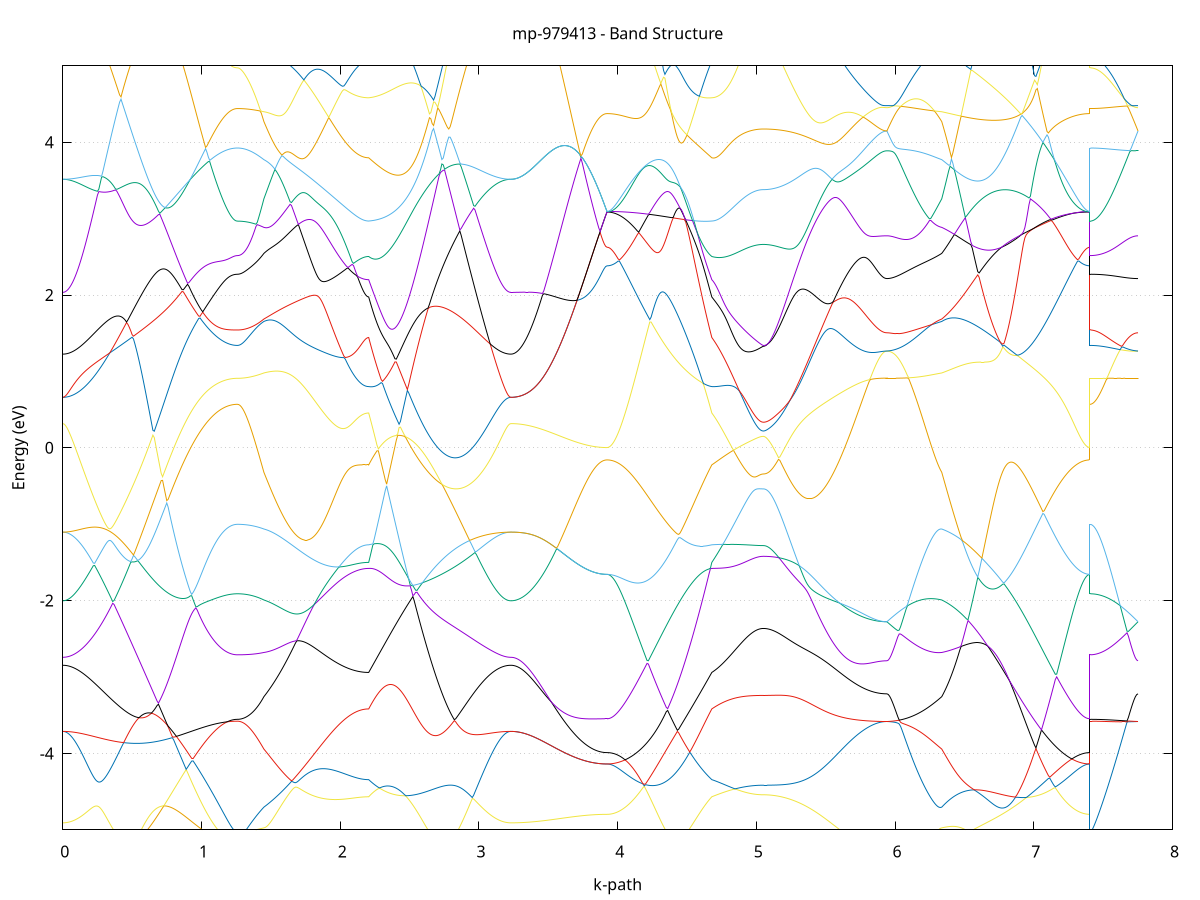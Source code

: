 set title 'mp-979413 - Band Structure'
set xlabel 'k-path'
set ylabel 'Energy (eV)'
set grid y
set yrange [-5:5]
set terminal png size 800,600
set output 'mp-979413_bands_gnuplot.png'
plot '-' using 1:2 with lines notitle, '-' using 1:2 with lines notitle, '-' using 1:2 with lines notitle, '-' using 1:2 with lines notitle, '-' using 1:2 with lines notitle, '-' using 1:2 with lines notitle, '-' using 1:2 with lines notitle, '-' using 1:2 with lines notitle, '-' using 1:2 with lines notitle, '-' using 1:2 with lines notitle, '-' using 1:2 with lines notitle, '-' using 1:2 with lines notitle, '-' using 1:2 with lines notitle, '-' using 1:2 with lines notitle, '-' using 1:2 with lines notitle, '-' using 1:2 with lines notitle, '-' using 1:2 with lines notitle, '-' using 1:2 with lines notitle, '-' using 1:2 with lines notitle, '-' using 1:2 with lines notitle, '-' using 1:2 with lines notitle, '-' using 1:2 with lines notitle, '-' using 1:2 with lines notitle, '-' using 1:2 with lines notitle, '-' using 1:2 with lines notitle, '-' using 1:2 with lines notitle, '-' using 1:2 with lines notitle, '-' using 1:2 with lines notitle, '-' using 1:2 with lines notitle, '-' using 1:2 with lines notitle, '-' using 1:2 with lines notitle, '-' using 1:2 with lines notitle, '-' using 1:2 with lines notitle, '-' using 1:2 with lines notitle, '-' using 1:2 with lines notitle, '-' using 1:2 with lines notitle, '-' using 1:2 with lines notitle, '-' using 1:2 with lines notitle, '-' using 1:2 with lines notitle, '-' using 1:2 with lines notitle, '-' using 1:2 with lines notitle, '-' using 1:2 with lines notitle, '-' using 1:2 with lines notitle, '-' using 1:2 with lines notitle, '-' using 1:2 with lines notitle, '-' using 1:2 with lines notitle, '-' using 1:2 with lines notitle, '-' using 1:2 with lines notitle, '-' using 1:2 with lines notitle, '-' using 1:2 with lines notitle, '-' using 1:2 with lines notitle, '-' using 1:2 with lines notitle, '-' using 1:2 with lines notitle, '-' using 1:2 with lines notitle, '-' using 1:2 with lines notitle, '-' using 1:2 with lines notitle, '-' using 1:2 with lines notitle, '-' using 1:2 with lines notitle, '-' using 1:2 with lines notitle, '-' using 1:2 with lines notitle, '-' using 1:2 with lines notitle, '-' using 1:2 with lines notitle, '-' using 1:2 with lines notitle, '-' using 1:2 with lines notitle
0.000000 -38.937680
0.009993 -38.937980
0.019986 -38.938780
0.029979 -38.939980
0.039972 -38.941680
0.049966 -38.943580
0.059959 -38.945880
0.069952 -38.948280
0.079945 -38.950880
0.089938 -38.953580
0.099931 -38.956380
0.109924 -38.959380
0.119917 -38.962380
0.129910 -38.965380
0.139903 -38.968580
0.149897 -38.971780
0.159890 -38.975080
0.169883 -38.978380
0.179876 -38.981680
0.189869 -38.985080
0.199862 -38.988580
0.209855 -38.992080
0.219848 -38.995680
0.229841 -38.999280
0.239834 -39.002880
0.249828 -39.006580
0.259821 -39.010280
0.269814 -39.014080
0.279807 -39.017880
0.289800 -39.021680
0.299793 -39.025580
0.309786 -39.029480
0.319779 -39.033480
0.329772 -39.037480
0.339765 -39.041480
0.349759 -39.045480
0.359752 -39.049580
0.369745 -39.053780
0.379738 -39.057880
0.389731 -39.062080
0.399724 -39.066280
0.409717 -39.070580
0.419710 -39.074880
0.429703 -39.079180
0.439696 -39.083480
0.449690 -39.087780
0.459683 -39.092180
0.469676 -39.096580
0.479669 -39.100880
0.489662 -39.105380
0.499655 -39.109780
0.509648 -39.114180
0.519641 -39.118580
0.529634 -39.123080
0.539627 -39.127480
0.549621 -39.131980
0.559614 -39.136380
0.569607 -39.140880
0.579600 -39.145280
0.589593 -39.149780
0.599586 -39.154180
0.609579 -39.158580
0.619572 -39.162980
0.629565 -39.167380
0.639558 -39.171780
0.649552 -39.176180
0.659545 -39.180480
0.669538 -39.184780
0.679531 -39.189080
0.689524 -39.193380
0.699517 -39.197580
0.709510 -39.201780
0.719503 -39.205980
0.729496 -39.210080
0.739489 -39.214180
0.749483 -39.218280
0.759476 -39.222280
0.769469 -39.226280
0.779462 -39.230180
0.789455 -39.234080
0.799448 -39.237980
0.809441 -39.241680
0.819434 -39.245480
0.829427 -39.249180
0.839420 -39.252780
0.849414 -39.256280
0.859407 -39.259780
0.869400 -39.263280
0.879393 -39.266680
0.889386 -39.269980
0.899379 -39.273180
0.909372 -39.276380
0.919365 -39.279480
0.929358 -39.282480
0.939351 -39.285480
0.949345 -39.288380
0.959338 -39.291180
0.969331 -39.293880
0.979324 -39.296480
0.989317 -39.299080
0.999310 -39.301580
1.009303 -39.303980
1.019296 -39.306280
1.029289 -39.308580
1.039282 -39.310680
1.049276 -39.312780
1.059269 -39.314680
1.069262 -39.316580
1.079255 -39.318380
1.089248 -39.320080
1.099241 -39.321680
1.109234 -39.323180
1.119227 -39.324580
1.129220 -39.325980
1.139213 -39.327180
1.149207 -39.328280
1.159200 -39.329380
1.169193 -39.330280
1.179186 -39.331080
1.189179 -39.331880
1.199172 -39.332480
1.209165 -39.333080
1.219158 -39.333480
1.229151 -39.333880
1.239144 -39.334080
1.249138 -39.334280
1.259131 -39.334280
1.259131 -39.334280
1.268664 -39.334080
1.278198 -39.333380
1.287731 -39.332180
1.297265 -39.330480
1.306799 -39.328380
1.316332 -39.325680
1.325866 -39.322680
1.335399 -39.319080
1.344933 -39.315080
1.354467 -39.310580
1.364000 -39.305580
1.373534 -39.300180
1.383067 -39.294380
1.392601 -39.288080
1.402135 -39.281280
1.411668 -39.274080
1.421202 -39.266480
1.430735 -39.258380
1.440269 -39.249880
1.449802 -39.240980
1.449802 -39.240980
1.459743 -39.234180
1.469684 -39.226980
1.479625 -39.219680
1.489566 -39.214080
1.499507 -39.211980
1.509448 -39.209480
1.519389 -39.206780
1.529330 -39.203780
1.539271 -39.200480
1.549212 -39.196880
1.559153 -39.192980
1.569094 -39.188780
1.579035 -39.184380
1.588976 -39.179680
1.598917 -39.174680
1.608858 -39.169480
1.618799 -39.163980
1.628740 -39.158180
1.638681 -39.152280
1.648622 -39.145980
1.658563 -39.139580
1.668504 -39.132880
1.678445 -39.125980
1.688386 -39.118880
1.698327 -39.111680
1.708268 -39.104180
1.718209 -39.096580
1.728150 -39.088780
1.738091 -39.080880
1.748032 -39.072880
1.757973 -39.064680
1.767914 -39.056580
1.777855 -39.048280
1.787796 -39.040080
1.797737 -39.031880
1.807678 -39.023680
1.817619 -39.015680
1.827560 -39.007780
1.837501 -39.000080
1.847442 -38.992580
1.857383 -38.985380
1.867324 -38.978480
1.877265 -38.971980
1.887206 -38.965880
1.897147 -38.960180
1.907088 -38.954980
1.917029 -38.950180
1.926970 -38.945780
1.936911 -38.941780
1.946852 -38.938180
1.956793 -38.934980
1.966733 -38.932080
1.976674 -38.929480
1.986615 -38.927180
1.996556 -38.925180
2.006497 -38.923280
2.016438 -38.921680
2.026379 -38.920180
2.036320 -38.918880
2.046261 -38.917680
2.056202 -38.916680
2.066143 -38.915680
2.076084 -38.914880
2.086025 -38.914180
2.095966 -38.913480
2.105907 -38.912880
2.115848 -38.912380
2.125789 -38.911980
2.135730 -38.911580
2.145671 -38.911280
2.155612 -38.910980
2.165553 -38.910780
2.175494 -38.910580
2.185435 -38.910480
2.195376 -38.910380
2.205317 -38.910380
2.205317 -38.910380
2.215270 -38.910280
2.225223 -38.910180
2.235176 -38.909980
2.245129 -38.909880
2.255082 -38.909680
2.265035 -38.909380
2.274988 -38.909180
2.284942 -38.908880
2.294895 -38.908480
2.304848 -38.908080
2.314801 -38.907680
2.324754 -38.907180
2.334707 -38.906680
2.344660 -38.906080
2.354613 -38.905480
2.364566 -38.904780
2.374519 -38.904080
2.384472 -38.903280
2.394425 -38.902480
2.404378 -38.901580
2.414331 -38.900680
2.424284 -38.899780
2.434237 -38.898780
2.444190 -38.897680
2.454144 -38.896580
2.464097 -38.895380
2.474050 -38.894180
2.484003 -38.892980
2.493956 -38.891580
2.503909 -38.890280
2.513862 -38.888880
2.523815 -38.887480
2.533768 -38.885980
2.543721 -38.884480
2.553674 -38.882880
2.563627 -38.881280
2.573580 -38.879680
2.583533 -38.877980
2.593486 -38.876280
2.603439 -38.874480
2.613393 -38.872780
2.623346 -38.870880
2.633299 -38.869080
2.643252 -38.867180
2.653205 -38.865380
2.663158 -38.863380
2.673111 -38.861480
2.683064 -38.864180
2.693017 -38.868180
2.702970 -38.872180
2.712923 -38.876180
2.722876 -38.879980
2.732829 -38.883780
2.742782 -38.887380
2.752735 -38.890980
2.762688 -38.894480
2.772641 -38.897880
2.782595 -38.901180
2.792548 -38.904380
2.802501 -38.907480
2.812454 -38.910480
2.822407 -38.913380
2.832360 -38.916180
2.842313 -38.918880
2.852266 -38.921380
2.862219 -38.923880
2.872172 -38.926180
2.882125 -38.928480
2.892078 -38.930580
2.902031 -38.932580
2.911984 -38.934380
2.921937 -38.936180
2.931890 -38.937780
2.941843 -38.939280
2.951797 -38.940680
2.961750 -38.941980
2.971703 -38.943080
2.981656 -38.944080
2.991609 -38.944980
3.001562 -38.945680
3.011515 -38.946380
3.021468 -38.946880
3.031421 -38.947180
3.041374 -38.947480
3.051327 -38.947580
3.061280 -38.947580
3.071233 -38.947480
3.081186 -38.947280
3.091139 -38.946880
3.101092 -38.946480
3.111046 -38.945880
3.120999 -38.945280
3.130952 -38.944580
3.140905 -38.943780
3.150858 -38.942880
3.160811 -38.941980
3.170764 -38.941080
3.180717 -38.940180
3.190670 -38.939380
3.200623 -38.938680
3.210576 -38.938180
3.220529 -38.937780
3.230482 -38.937680
3.230482 -38.937680
3.240381 -38.937780
3.250280 -38.937980
3.260179 -38.938480
3.270079 -38.939080
3.279978 -38.939780
3.289877 -38.940680
3.299776 -38.941680
3.309675 -38.942880
3.319574 -38.944180
3.329473 -38.945680
3.339372 -38.947180
3.349271 -38.948780
3.359170 -38.950580
3.369070 -38.952380
3.378969 -38.954280
3.388868 -38.956280
3.398767 -38.958280
3.408666 -38.960380
3.418565 -38.962480
3.428464 -38.964580
3.438363 -38.966780
3.448262 -38.968980
3.458161 -38.971280
3.468061 -38.973480
3.477960 -38.975680
3.487859 -38.977980
3.497758 -38.980180
3.507657 -38.982480
3.517556 -38.984680
3.527455 -38.986880
3.537354 -38.989080
3.547253 -38.991280
3.557152 -38.993480
3.567052 -38.995580
3.576951 -38.997680
3.586850 -38.999780
3.596749 -39.001780
3.606648 -39.003780
3.616547 -39.005680
3.626446 -39.007580
3.636345 -39.009480
3.646244 -39.011280
3.656143 -39.013080
3.666042 -39.014780
3.675942 -39.016380
3.685841 -39.017980
3.695740 -39.019580
3.705639 -39.021080
3.715538 -39.022480
3.725437 -39.023880
3.735336 -39.025180
3.745235 -39.026480
3.755134 -39.027680
3.765033 -39.028780
3.774933 -39.029880
3.784832 -39.030880
3.794731 -39.031780
3.804630 -39.032680
3.814529 -39.033480
3.824428 -39.034180
3.834327 -39.034880
3.844226 -39.035480
3.854125 -39.035980
3.864024 -39.036480
3.873924 -39.036880
3.883823 -39.037180
3.893722 -39.037480
3.903621 -39.037580
3.913520 -39.037680
3.923419 -39.037780
3.923419 -39.037780
3.933360 -39.037680
3.943301 -39.037480
3.953242 -39.037080
3.963183 -39.036480
3.973124 -39.035780
3.983065 -39.034980
3.993006 -39.033980
4.002947 -39.032880
4.012888 -39.031580
4.022829 -39.030080
4.032770 -39.028480
4.042711 -39.026780
4.052652 -39.024880
4.062593 -39.022880
4.072534 -39.020780
4.082475 -39.018480
4.092416 -39.016180
4.102357 -39.013580
4.112298 -39.010980
4.122239 -39.008280
4.132180 -39.005480
4.142121 -39.002480
4.152062 -38.999480
4.162003 -38.996380
4.171944 -38.993180
4.181885 -38.989980
4.191826 -38.986680
4.201766 -38.983280
4.211707 -38.979980
4.221648 -38.976480
4.231589 -38.973080
4.241530 -38.969680
4.251471 -38.966280
4.261412 -38.962880
4.271353 -38.959480
4.281294 -38.956180
4.291235 -38.952980
4.301176 -38.949780
4.311117 -38.946680
4.321058 -38.943680
4.330999 -38.940780
4.340940 -38.938080
4.350881 -38.935380
4.360822 -38.932980
4.370763 -38.930580
4.380704 -38.928380
4.390645 -38.926380
4.400586 -38.924480
4.410527 -38.922680
4.420468 -38.921080
4.430409 -38.919680
4.440350 -38.918280
4.450291 -38.917180
4.460232 -38.916080
4.470173 -38.915180
4.480114 -38.914380
4.490055 -38.913680
4.499996 -38.913080
4.509937 -38.912580
4.519878 -38.912080
4.529819 -38.911780
4.539760 -38.911480
4.549701 -38.911280
4.559642 -38.911080
4.569583 -38.910880
4.579524 -38.910780
4.589465 -38.910680
4.599406 -38.910680
4.609347 -38.910580
4.619288 -38.910580
4.629229 -38.910580
4.639170 -38.910580
4.649111 -38.910480
4.659052 -38.910480
4.668993 -38.910480
4.678934 -38.910380
4.678934 -38.910380
4.688717 -38.910380
4.698501 -38.910280
4.708284 -38.910280
4.718068 -38.910280
4.727852 -38.910280
4.737635 -38.910280
4.747419 -38.910280
4.757202 -38.910380
4.766986 -38.910380
4.776770 -38.910380
4.786553 -38.910480
4.796337 -38.910580
4.806120 -38.910680
4.815904 -38.910780
4.825688 -38.910880
4.835471 -38.910980
4.845255 -38.911080
4.855039 -38.911280
4.864822 -38.911380
4.874606 -38.911580
4.884389 -38.911680
4.894173 -38.911880
4.903957 -38.912080
4.913740 -38.912180
4.923524 -38.912380
4.933307 -38.912580
4.943091 -38.912680
4.952875 -38.912880
4.962658 -38.912980
4.972442 -38.913080
4.982225 -38.913180
4.992009 -38.913380
5.001793 -38.913380
5.011576 -38.913480
5.021360 -38.913580
5.031143 -38.913580
5.040927 -38.913580
5.050711 -38.913680
5.050711 -38.913680
5.060603 -38.913680
5.070496 -38.913580
5.080389 -38.913580
5.090281 -38.913580
5.100174 -38.913480
5.110067 -38.913380
5.119959 -38.913380
5.129852 -38.913280
5.139745 -38.913180
5.149637 -38.912980
5.159530 -38.912880
5.169423 -38.912780
5.179315 -38.912580
5.189208 -38.912480
5.199101 -38.912280
5.208993 -38.912080
5.218886 -38.911880
5.228779 -38.911680
5.238671 -38.911480
5.248564 -38.911280
5.258457 -38.911080
5.268349 -38.910780
5.278242 -38.910580
5.288135 -38.910380
5.298027 -38.910080
5.307920 -38.909880
5.317813 -38.909580
5.327705 -38.909380
5.337598 -38.909180
5.347491 -38.908980
5.357383 -38.908980
5.367276 -38.909380
5.377169 -38.911680
5.387061 -38.919880
5.396954 -38.931080
5.406847 -38.942780
5.416739 -38.954680
5.426632 -38.966680
5.436525 -38.978580
5.446417 -38.990580
5.456310 -39.002480
5.466203 -39.014280
5.476095 -39.025980
5.485988 -39.037680
5.495881 -39.049180
5.505773 -39.060580
5.515666 -39.071880
5.525559 -39.082980
5.535451 -39.093880
5.545344 -39.104680
5.555237 -39.115280
5.565129 -39.125780
5.575022 -39.135980
5.584915 -39.145980
5.594807 -39.155780
5.604700 -39.165380
5.614593 -39.174780
5.624485 -39.183980
5.634378 -39.192880
5.644271 -39.201580
5.654163 -39.209980
5.664056 -39.218180
5.673949 -39.226180
5.683841 -39.233780
5.693734 -39.241280
5.703627 -39.248380
5.713519 -39.255280
5.723412 -39.261980
5.733305 -39.268280
5.743197 -39.274380
5.753090 -39.280180
5.762983 -39.285680
5.772875 -39.290880
5.782768 -39.295880
5.792661 -39.300480
5.802553 -39.304880
5.812446 -39.308980
5.822339 -39.312680
5.832231 -39.316180
5.842124 -39.319380
5.852017 -39.322280
5.861909 -39.324880
5.871802 -39.327180
5.881695 -39.329080
5.891587 -39.330780
5.901480 -39.332180
5.911373 -39.333280
5.921265 -39.333980
5.931158 -39.334480
5.941051 -39.334580
5.941051 -39.334580
5.950937 -39.334580
5.960824 -39.334480
5.970711 -39.334280
5.980597 -39.333980
5.990484 -39.333580
6.000371 -39.333080
6.010258 -39.332580
6.020144 -39.331880
6.030031 -39.331080
6.039918 -39.330180
6.049805 -39.329080
6.059691 -39.327980
6.069578 -39.326680
6.079465 -39.325280
6.089352 -39.323780
6.099238 -39.322180
6.109125 -39.320380
6.119012 -39.318380
6.128899 -39.316380
6.138785 -39.314180
6.148672 -39.311780
6.158559 -39.309280
6.168445 -39.306680
6.178332 -39.303880
6.188219 -39.300980
6.198106 -39.297980
6.207992 -39.294680
6.217879 -39.291380
6.227766 -39.287880
6.237653 -39.284180
6.247539 -39.280480
6.257426 -39.276480
6.267313 -39.272480
6.277200 -39.268280
6.287086 -39.263880
6.296973 -39.259480
6.306860 -39.254880
6.316747 -39.250280
6.326633 -39.245580
6.336520 -39.240980
6.336520 -39.240980
6.346506 -39.231180
6.356491 -39.220980
6.366477 -39.216080
6.376462 -39.214780
6.386448 -39.213380
6.396434 -39.211880
6.406419 -39.210480
6.416405 -39.208880
6.426390 -39.207380
6.436376 -39.205680
6.446362 -39.204080
6.456347 -39.202380
6.466333 -39.200580
6.476318 -39.198780
6.486304 -39.196980
6.496290 -39.195080
6.506275 -39.193180
6.516261 -39.191280
6.526246 -39.189280
6.536232 -39.187280
6.546218 -39.185280
6.556203 -39.183180
6.566189 -39.181080
6.576174 -39.178980
6.586160 -39.176880
6.596146 -39.174680
6.606131 -39.172480
6.616117 -39.170280
6.626102 -39.168080
6.636088 -39.165780
6.646074 -39.163580
6.656059 -39.161280
6.666045 -39.158980
6.676030 -39.156680
6.686016 -39.154380
6.696002 -39.152080
6.705987 -39.149680
6.715973 -39.147380
6.725958 -39.144980
6.735944 -39.142680
6.745929 -39.140280
6.755915 -39.137980
6.765901 -39.135580
6.775886 -39.133280
6.785872 -39.130880
6.795857 -39.128480
6.805843 -39.126180
6.815829 -39.123880
6.825814 -39.121480
6.835800 -39.119180
6.845785 -39.116880
6.855771 -39.114580
6.865757 -39.112280
6.875742 -39.109980
6.885728 -39.107680
6.895713 -39.105480
6.905699 -39.103180
6.915685 -39.100980
6.925670 -39.098780
6.935656 -39.096580
6.945641 -39.094480
6.955627 -39.092280
6.965613 -39.090180
6.975598 -39.088080
6.985584 -39.086080
6.995569 -39.083980
7.005555 -39.081980
7.015541 -39.080080
7.025526 -39.078080
7.035512 -39.076180
7.045497 -39.074280
7.055483 -39.072480
7.065469 -39.070680
7.075454 -39.068880
7.085440 -39.067180
7.095425 -39.065480
7.105411 -39.063780
7.115397 -39.062180
7.125382 -39.060680
7.135368 -39.059080
7.145353 -39.057680
7.155339 -39.056180
7.165325 -39.054780
7.175310 -39.053480
7.185296 -39.052180
7.195281 -39.050980
7.205267 -39.049780
7.215253 -39.048580
7.225238 -39.047480
7.235224 -39.046480
7.245209 -39.045480
7.255195 -39.044580
7.265181 -39.043680
7.275166 -39.042880
7.285152 -39.042180
7.295137 -39.041480
7.305123 -39.040780
7.315109 -39.040280
7.325094 -39.039680
7.335080 -39.039280
7.345065 -39.038880
7.355051 -39.038480
7.365036 -39.038280
7.375022 -39.038080
7.385008 -39.037880
7.394993 -39.037780
7.404979 -39.037780
7.404979 -39.334280
7.414878 -39.334280
7.424777 -39.334280
7.434676 -39.334280
7.444575 -39.334280
7.454474 -39.334280
7.464373 -39.334280
7.474273 -39.334280
7.484172 -39.334380
7.494071 -39.334380
7.503970 -39.334380
7.513869 -39.334380
7.523768 -39.334380
7.533667 -39.334380
7.543566 -39.334380
7.553465 -39.334380
7.563364 -39.334380
7.573264 -39.334480
7.583163 -39.334480
7.593062 -39.334480
7.602961 -39.334480
7.612860 -39.334480
7.622759 -39.334480
7.632658 -39.334480
7.642557 -39.334580
7.652456 -39.334580
7.662355 -39.334580
7.672255 -39.334580
7.682154 -39.334580
7.692053 -39.334580
7.701952 -39.334580
7.711851 -39.334580
7.721750 -39.334580
7.731649 -39.334580
7.741548 -39.334580
7.751447 -39.334580
e
0.000000 -38.937680
0.009993 -38.937380
0.019986 -38.936580
0.029979 -38.935280
0.039972 -38.933380
0.049966 -38.930880
0.059959 -38.927880
0.069952 -38.924380
0.079945 -38.920280
0.089938 -38.915680
0.099931 -38.910580
0.109924 -38.904880
0.119917 -38.898780
0.129910 -38.891980
0.139903 -38.884780
0.149897 -38.876980
0.159890 -38.868780
0.169883 -38.859980
0.179876 -38.855680
0.189869 -38.852280
0.199862 -38.848780
0.209855 -38.845280
0.219848 -38.841680
0.229841 -38.838080
0.239834 -38.834480
0.249828 -38.830780
0.259821 -38.826980
0.269814 -38.823180
0.279807 -38.819280
0.289800 -38.815380
0.299793 -38.811480
0.309786 -38.807380
0.319779 -38.804480
0.329772 -38.805880
0.339765 -38.807380
0.349759 -38.808780
0.359752 -38.810280
0.369745 -38.811880
0.379738 -38.813380
0.389731 -38.814980
0.399724 -38.816680
0.409717 -38.818280
0.419710 -38.819980
0.429703 -38.821680
0.439696 -38.823380
0.449690 -38.825180
0.459683 -38.826980
0.469676 -38.828780
0.479669 -38.830580
0.489662 -38.832380
0.499655 -38.834280
0.509648 -38.836080
0.519641 -38.837980
0.529634 -38.839880
0.539627 -38.841880
0.549621 -38.843780
0.559614 -38.845680
0.569607 -38.847680
0.579600 -38.849680
0.589593 -38.851580
0.599586 -38.853580
0.609579 -38.855580
0.619572 -38.857580
0.629565 -38.859580
0.639558 -38.861580
0.649552 -38.863580
0.659545 -38.865580
0.669538 -38.867480
0.679531 -38.869480
0.689524 -38.871480
0.699517 -38.873480
0.709510 -38.875480
0.719503 -38.877380
0.729496 -38.879380
0.739489 -38.881280
0.749483 -38.883280
0.759476 -38.885180
0.769469 -38.887080
0.779462 -38.888980
0.789455 -38.890780
0.799448 -38.892680
0.809441 -38.894480
0.819434 -38.896280
0.829427 -38.898080
0.839420 -38.899880
0.849414 -38.901580
0.859407 -38.903380
0.869400 -38.904980
0.879393 -38.906680
0.889386 -38.908280
0.899379 -38.909980
0.909372 -38.911580
0.919365 -38.926880
0.929358 -38.942580
0.939351 -38.958180
0.949345 -38.973680
0.959338 -38.988880
0.969331 -39.003880
0.979324 -39.018480
0.989317 -39.032780
0.999310 -39.046580
1.009303 -39.060080
1.019296 -39.073080
1.029289 -39.085580
1.039282 -39.097680
1.049276 -39.109280
1.059269 -39.120380
1.069262 -39.130980
1.079255 -39.141080
1.089248 -39.150680
1.099241 -39.159680
1.109234 -39.168280
1.119227 -39.176280
1.129220 -39.183780
1.139213 -39.190680
1.149207 -39.197080
1.159200 -39.202980
1.169193 -39.208280
1.179186 -39.213080
1.189179 -39.217280
1.199172 -39.220880
1.209165 -39.223980
1.219158 -39.226480
1.229151 -39.228480
1.239144 -39.229880
1.249138 -39.230780
1.259131 -39.230980
1.259131 -39.230980
1.268664 -39.230980
1.278198 -39.230880
1.287731 -39.230780
1.297265 -39.230580
1.306799 -39.230280
1.316332 -39.229980
1.325866 -39.229580
1.335399 -39.229180
1.344933 -39.228680
1.354467 -39.228180
1.364000 -39.227580
1.373534 -39.226880
1.383067 -39.226180
1.392601 -39.225480
1.402135 -39.224580
1.411668 -39.223780
1.421202 -39.222880
1.430735 -39.221880
1.440269 -39.220880
1.449802 -39.219780
1.449802 -39.219780
1.459743 -39.218780
1.469684 -39.217580
1.479625 -39.215980
1.489566 -39.211980
1.499507 -39.204080
1.509448 -39.195980
1.519389 -39.187580
1.529330 -39.178880
1.539271 -39.169980
1.549212 -39.160880
1.559153 -39.151580
1.569094 -39.141980
1.579035 -39.132180
1.588976 -39.122180
1.598917 -39.112080
1.608858 -39.101680
1.618799 -39.091080
1.628740 -39.080280
1.638681 -39.069380
1.648622 -39.058280
1.658563 -39.047080
1.668504 -39.035680
1.678445 -39.024180
1.688386 -39.012580
1.698327 -39.000780
1.708268 -38.988980
1.718209 -38.977080
1.728150 -38.965080
1.738091 -38.953080
1.748032 -38.941080
1.757973 -38.928980
1.767914 -38.916880
1.777855 -38.904880
1.787796 -38.892880
1.797737 -38.880880
1.807678 -38.878480
1.817619 -38.876380
1.827560 -38.874180
1.837501 -38.871780
1.847442 -38.869380
1.857383 -38.866780
1.867324 -38.864180
1.877265 -38.861380
1.887206 -38.858580
1.897147 -38.855680
1.907088 -38.852780
1.917029 -38.849880
1.926970 -38.846880
1.936911 -38.844080
1.946852 -38.841180
1.956793 -38.838480
1.966733 -38.835780
1.976674 -38.833280
1.986615 -38.830880
1.996556 -38.828580
2.006497 -38.826380
2.016438 -38.824280
2.026379 -38.822280
2.036320 -38.820480
2.046261 -38.818780
2.056202 -38.817180
2.066143 -38.815680
2.076084 -38.814280
2.086025 -38.812980
2.095966 -38.811880
2.105907 -38.810780
2.115848 -38.809880
2.125789 -38.808980
2.135730 -38.808280
2.145671 -38.807580
2.155612 -38.807080
2.165553 -38.806580
2.175494 -38.806280
2.185435 -38.805980
2.195376 -38.805880
2.205317 -38.805780
2.205317 -38.805780
2.215270 -38.804380
2.225223 -38.803080
2.235176 -38.801880
2.245129 -38.800680
2.255082 -38.799580
2.265035 -38.798480
2.274988 -38.797380
2.284942 -38.796480
2.294895 -38.795480
2.304848 -38.794580
2.314801 -38.793780
2.324754 -38.792880
2.334707 -38.792180
2.344660 -38.791380
2.354613 -38.790680
2.364566 -38.789980
2.374519 -38.789380
2.384472 -38.788780
2.394425 -38.788180
2.404378 -38.787580
2.414331 -38.787080
2.424284 -38.786580
2.434237 -38.786080
2.444190 -38.785680
2.454144 -38.785280
2.464097 -38.784780
2.474050 -38.784480
2.484003 -38.784080
2.493956 -38.783780
2.503909 -38.783380
2.513862 -38.785980
2.523815 -38.790980
2.533768 -38.795780
2.543721 -38.800680
2.553674 -38.805480
2.563627 -38.810280
2.573580 -38.815080
2.583533 -38.819780
2.593486 -38.824480
2.603439 -38.829080
2.613393 -38.833680
2.623346 -38.838180
2.633299 -38.842680
2.643252 -38.847080
2.653205 -38.851480
2.663158 -38.855780
2.673111 -38.859980
2.683064 -38.859480
2.693017 -38.857580
2.702970 -38.855580
2.712923 -38.853580
2.722876 -38.851580
2.732829 -38.849480
2.742782 -38.847480
2.752735 -38.845380
2.762688 -38.843380
2.772641 -38.841380
2.782595 -38.839280
2.792548 -38.837280
2.802501 -38.835180
2.812454 -38.833180
2.822407 -38.831180
2.832360 -38.829180
2.842313 -38.827180
2.852266 -38.825180
2.862219 -38.823180
2.872172 -38.821280
2.882125 -38.819380
2.892078 -38.817480
2.902031 -38.815580
2.911984 -38.816280
2.921937 -38.823680
2.931890 -38.830780
2.941843 -38.837680
2.951797 -38.844380
2.961750 -38.850780
2.971703 -38.857080
2.981656 -38.863080
2.991609 -38.868880
3.001562 -38.874380
3.011515 -38.879780
3.021468 -38.884880
3.031421 -38.889680
3.041374 -38.894380
3.051327 -38.898780
3.061280 -38.902980
3.071233 -38.906880
3.081186 -38.910580
3.091139 -38.914080
3.101092 -38.917380
3.111046 -38.920380
3.120999 -38.923080
3.130952 -38.925580
3.140905 -38.927880
3.150858 -38.929980
3.160811 -38.931780
3.170764 -38.933380
3.180717 -38.934680
3.190670 -38.935780
3.200623 -38.936580
3.210576 -38.937180
3.220529 -38.937580
3.230482 -38.937680
3.230482 -38.937680
3.240381 -38.937780
3.250280 -38.937980
3.260179 -38.938480
3.270079 -38.939080
3.279978 -38.939780
3.289877 -38.940680
3.299776 -38.941680
3.309675 -38.942880
3.319574 -38.944180
3.329473 -38.945680
3.339372 -38.947180
3.349271 -38.948780
3.359170 -38.950580
3.369070 -38.952380
3.378969 -38.954280
3.388868 -38.956280
3.398767 -38.958280
3.408666 -38.960380
3.418565 -38.962480
3.428464 -38.964580
3.438363 -38.966780
3.448262 -38.968980
3.458161 -38.971280
3.468061 -38.973480
3.477960 -38.975680
3.487859 -38.977980
3.497758 -38.980180
3.507657 -38.982480
3.517556 -38.984680
3.527455 -38.986880
3.537354 -38.989080
3.547253 -38.991280
3.557152 -38.993480
3.567052 -38.995580
3.576951 -38.997680
3.586850 -38.999780
3.596749 -39.001780
3.606648 -39.003780
3.616547 -39.005680
3.626446 -39.007580
3.636345 -39.009480
3.646244 -39.011280
3.656143 -39.013080
3.666042 -39.014780
3.675942 -39.016380
3.685841 -39.017980
3.695740 -39.019580
3.705639 -39.021080
3.715538 -39.022480
3.725437 -39.023880
3.735336 -39.025180
3.745235 -39.026480
3.755134 -39.027680
3.765033 -39.028780
3.774933 -39.029880
3.784832 -39.030880
3.794731 -39.031780
3.804630 -39.032680
3.814529 -39.033480
3.824428 -39.034180
3.834327 -39.034880
3.844226 -39.035480
3.854125 -39.035980
3.864024 -39.036480
3.873924 -39.036880
3.883823 -39.037180
3.893722 -39.037480
3.903621 -39.037580
3.913520 -39.037680
3.923419 -39.037780
3.923419 -39.037780
3.933360 -39.037680
3.943301 -39.037380
3.953242 -39.036880
3.963183 -39.036280
3.973124 -39.035480
3.983065 -39.034480
3.993006 -39.033280
4.002947 -39.031880
4.012888 -39.030380
4.022829 -39.028580
4.032770 -39.026680
4.042711 -39.024680
4.052652 -39.022380
4.062593 -39.019980
4.072534 -39.017480
4.082475 -39.014680
4.092416 -39.011880
4.102357 -39.008780
4.112298 -39.005680
4.122239 -39.002280
4.132180 -38.998880
4.142121 -38.995280
4.152062 -38.991580
4.162003 -38.987680
4.171944 -38.983780
4.181885 -38.979680
4.191826 -38.975480
4.201766 -38.971280
4.211707 -38.966880
4.221648 -38.962480
4.231589 -38.957980
4.241530 -38.953480
4.251471 -38.948880
4.261412 -38.944280
4.271353 -38.939580
4.281294 -38.934880
4.291235 -38.930180
4.301176 -38.925480
4.311117 -38.920780
4.321058 -38.916080
4.330999 -38.911380
4.340940 -38.906780
4.350881 -38.902280
4.360822 -38.897680
4.370763 -38.893280
4.380704 -38.888880
4.390645 -38.884580
4.400586 -38.880380
4.410527 -38.876280
4.420468 -38.872280
4.430409 -38.868380
4.440350 -38.864580
4.450291 -38.860880
4.460232 -38.857380
4.470173 -38.853880
4.480114 -38.850580
4.490055 -38.847380
4.499996 -38.844280
4.509937 -38.841280
4.519878 -38.838380
4.529819 -38.835680
4.539760 -38.832980
4.549701 -38.830480
4.559642 -38.827980
4.569583 -38.825680
4.579524 -38.823480
4.589465 -38.821280
4.599406 -38.819280
4.609347 -38.817280
4.619288 -38.815380
4.629229 -38.813680
4.639170 -38.811880
4.649111 -38.810280
4.659052 -38.808680
4.668993 -38.807180
4.678934 -38.805780
4.678934 -38.805780
4.688717 -38.805280
4.698501 -38.804780
4.708284 -38.804280
4.718068 -38.803780
4.727852 -38.803180
4.737635 -38.802680
4.747419 -38.802180
4.757202 -38.801580
4.766986 -38.801080
4.776770 -38.800580
4.786553 -38.800080
4.796337 -38.799580
4.806120 -38.798980
4.815904 -38.798480
4.825688 -38.798080
4.835471 -38.797580
4.845255 -38.797080
4.855039 -38.796680
4.864822 -38.796180
4.874606 -38.795780
4.884389 -38.795380
4.894173 -38.794980
4.903957 -38.794580
4.913740 -38.794280
4.923524 -38.793880
4.933307 -38.793580
4.943091 -38.793280
4.952875 -38.793080
4.962658 -38.792780
4.972442 -38.792580
4.982225 -38.792380
4.992009 -38.792180
5.001793 -38.792080
5.011576 -38.791980
5.021360 -38.791880
5.031143 -38.791780
5.040927 -38.791780
5.050711 -38.791680
5.050711 -38.791680
5.060603 -38.791780
5.070496 -38.791880
5.080389 -38.792180
5.090281 -38.792580
5.100174 -38.792980
5.110067 -38.793580
5.119959 -38.794280
5.129852 -38.795080
5.139745 -38.795980
5.149637 -38.796980
5.159530 -38.798080
5.169423 -38.799280
5.179315 -38.800580
5.189208 -38.801980
5.199101 -38.803480
5.208993 -38.805080
5.218886 -38.806880
5.228779 -38.808780
5.238671 -38.810780
5.248564 -38.812880
5.258457 -38.815080
5.268349 -38.817480
5.278242 -38.819980
5.288135 -38.822680
5.298027 -38.825480
5.307920 -38.828480
5.317813 -38.836680
5.327705 -38.847680
5.337598 -38.858880
5.347491 -38.870180
5.357383 -38.881580
5.367276 -38.892680
5.377169 -38.901780
5.387061 -38.905280
5.396954 -38.905780
5.406847 -38.905780
5.416739 -38.905580
5.426632 -38.905380
5.436525 -38.905080
5.446417 -38.904780
5.456310 -38.911480
5.466203 -38.920480
5.476095 -38.929880
5.485988 -38.939480
5.495881 -38.949380
5.505773 -38.959480
5.515666 -38.969680
5.525559 -38.979880
5.535451 -38.990180
5.545344 -39.000380
5.555237 -39.010580
5.565129 -39.020680
5.575022 -39.030680
5.584915 -39.040580
5.594807 -39.050280
5.604700 -39.059780
5.614593 -39.069180
5.624485 -39.078280
5.634378 -39.087280
5.644271 -39.095980
5.654163 -39.104480
5.664056 -39.112780
5.673949 -39.120780
5.683841 -39.128480
5.693734 -39.135980
5.703627 -39.143280
5.713519 -39.150280
5.723412 -39.156980
5.733305 -39.163380
5.743197 -39.169580
5.753090 -39.175480
5.762983 -39.180980
5.772875 -39.186380
5.782768 -39.191380
5.792661 -39.196080
5.802553 -39.200480
5.812446 -39.204580
5.822339 -39.208480
5.832231 -39.211980
5.842124 -39.215180
5.852017 -39.218180
5.861909 -39.220780
5.871802 -39.223080
5.881695 -39.225080
5.891587 -39.226780
5.901480 -39.228180
5.911373 -39.229280
5.921265 -39.230080
5.931158 -39.230480
5.941051 -39.230680
5.941051 -39.230680
5.950937 -39.230580
5.960824 -39.230480
5.970711 -39.230380
5.980597 -39.230180
5.990484 -39.229880
6.000371 -39.229580
6.010258 -39.229280
6.020144 -39.228880
6.030031 -39.228580
6.039918 -39.228180
6.049805 -39.227780
6.059691 -39.227280
6.069578 -39.226880
6.079465 -39.226480
6.089352 -39.225980
6.099238 -39.225580
6.109125 -39.225180
6.119012 -39.224780
6.128899 -39.224380
6.138785 -39.223980
6.148672 -39.223580
6.158559 -39.223280
6.168445 -39.222980
6.178332 -39.222680
6.188219 -39.222380
6.198106 -39.222180
6.207992 -39.221880
6.217879 -39.221680
6.227766 -39.221480
6.237653 -39.221380
6.247539 -39.221180
6.257426 -39.221080
6.267313 -39.220980
6.277200 -39.220880
6.287086 -39.220780
6.296973 -39.220680
6.306860 -39.220580
6.316747 -39.220480
6.326633 -39.220180
6.336520 -39.219780
6.336520 -39.219780
6.346506 -39.218580
6.356491 -39.217380
6.366477 -39.210380
6.376462 -39.199280
6.386448 -39.187880
6.396434 -39.175980
6.406419 -39.163680
6.416405 -39.151080
6.426390 -39.138080
6.436376 -39.124680
6.446362 -39.110980
6.456347 -39.096980
6.466333 -39.082680
6.476318 -39.068080
6.486304 -39.053180
6.496290 -39.038080
6.506275 -39.022780
6.516261 -39.007280
6.526246 -38.991580
6.536232 -38.975780
6.546218 -38.959780
6.556203 -38.943780
6.566189 -38.927680
6.576174 -38.911680
6.586160 -38.895580
6.596146 -38.881580
6.606131 -38.879080
6.616117 -38.876380
6.626102 -38.873780
6.636088 -38.871080
6.646074 -38.868380
6.656059 -38.865580
6.666045 -38.862780
6.676030 -38.859880
6.686016 -38.856980
6.696002 -38.854080
6.705987 -38.851080
6.715973 -38.848080
6.725958 -38.844980
6.735944 -38.841980
6.745929 -38.838880
6.755915 -38.835680
6.765901 -38.832580
6.775886 -38.829380
6.785872 -38.826180
6.795857 -38.825880
6.805843 -38.826180
6.815829 -38.826480
6.825814 -38.826880
6.835800 -38.827380
6.845785 -38.827980
6.855771 -38.828680
6.865757 -38.829380
6.875742 -38.830280
6.885728 -38.831280
6.895713 -38.832380
6.905699 -38.833580
6.915685 -38.834980
6.925670 -38.836480
6.935656 -38.838180
6.945641 -38.839980
6.955627 -38.841980
6.965613 -38.844280
6.975598 -38.846680
6.985584 -38.849380
6.995569 -38.852280
7.005555 -38.855380
7.015541 -38.858780
7.025526 -38.862480
7.035512 -38.866380
7.045497 -38.870580
7.055483 -38.875080
7.065469 -38.879780
7.075454 -38.884880
7.085440 -38.890180
7.095425 -38.895680
7.105411 -38.901480
7.115397 -38.907380
7.125382 -38.913580
7.135368 -38.919880
7.145353 -38.926280
7.155339 -38.932780
7.165325 -38.939280
7.175310 -38.945880
7.185296 -38.952380
7.195281 -38.958880
7.205267 -38.965280
7.215253 -38.971580
7.225238 -38.977680
7.235224 -38.983580
7.245209 -38.989380
7.255195 -38.994780
7.265181 -39.000080
7.275166 -39.004980
7.285152 -39.009680
7.295137 -39.013980
7.305123 -39.017980
7.315109 -39.021680
7.325094 -39.024980
7.335080 -39.027980
7.345065 -39.030580
7.355051 -39.032780
7.365036 -39.034580
7.375022 -39.035980
7.385008 -39.036980
7.394993 -39.037580
7.404979 -39.037780
7.404979 -39.230980
7.414878 -39.230980
7.424777 -39.230980
7.434676 -39.230980
7.444575 -39.230980
7.454474 -39.230980
7.464373 -39.230980
7.474273 -39.230980
7.484172 -39.230980
7.494071 -39.230980
7.503970 -39.230980
7.513869 -39.230980
7.523768 -39.230880
7.533667 -39.230880
7.543566 -39.230880
7.553465 -39.230880
7.563364 -39.230880
7.573264 -39.230880
7.583163 -39.230880
7.593062 -39.230780
7.602961 -39.230780
7.612860 -39.230780
7.622759 -39.230780
7.632658 -39.230780
7.642557 -39.230780
7.652456 -39.230680
7.662355 -39.230680
7.672255 -39.230680
7.682154 -39.230680
7.692053 -39.230680
7.701952 -39.230680
7.711851 -39.230680
7.721750 -39.230680
7.731649 -39.230680
7.741548 -39.230680
7.751447 -39.230680
e
0.000000 -38.899480
0.009993 -38.899180
0.019986 -38.898380
0.029979 -38.897180
0.039972 -38.895480
0.049966 -38.893580
0.059959 -38.891280
0.069952 -38.888880
0.079945 -38.886380
0.089938 -38.883680
0.099931 -38.880880
0.109924 -38.877880
0.119917 -38.874980
0.129910 -38.871880
0.139903 -38.868780
0.149897 -38.865580
0.159890 -38.862280
0.169883 -38.858980
0.179876 -38.850680
0.189869 -38.840880
0.199862 -38.830580
0.209855 -38.819780
0.219848 -38.808480
0.229841 -38.796680
0.239834 -38.794580
0.249828 -38.795680
0.259821 -38.796780
0.269814 -38.797980
0.279807 -38.799180
0.289800 -38.800480
0.299793 -38.801780
0.309786 -38.803080
0.319779 -38.803380
0.329772 -38.799180
0.339765 -38.795080
0.349759 -38.793180
0.359752 -38.793880
0.369745 -38.794480
0.379738 -38.795180
0.389731 -38.795880
0.399724 -38.796580
0.409717 -38.797280
0.419710 -38.797980
0.429703 -38.798780
0.439696 -38.799480
0.449690 -38.800180
0.459683 -38.800980
0.469676 -38.801780
0.479669 -38.802480
0.489662 -38.803280
0.499655 -38.804080
0.509648 -38.804880
0.519641 -38.805680
0.529634 -38.806480
0.539627 -38.807380
0.549621 -38.808180
0.559614 -38.808980
0.569607 -38.809880
0.579600 -38.810680
0.589593 -38.811580
0.599586 -38.812380
0.609579 -38.813280
0.619572 -38.814080
0.629565 -38.814980
0.639558 -38.815880
0.649552 -38.816780
0.659545 -38.817680
0.669538 -38.818580
0.679531 -38.819480
0.689524 -38.820480
0.699517 -38.821380
0.709510 -38.822380
0.719503 -38.823380
0.729496 -38.824380
0.739489 -38.825480
0.749483 -38.826580
0.759476 -38.827680
0.769469 -38.828880
0.779462 -38.830180
0.789455 -38.831680
0.799448 -38.833280
0.809441 -38.835080
0.819434 -38.837180
0.829427 -38.839780
0.839420 -38.843080
0.849414 -38.847280
0.859407 -38.853080
0.869400 -38.860780
0.879393 -38.870780
0.889386 -38.882980
0.899379 -38.896680
0.909372 -38.911480
0.919365 -38.913080
0.929358 -38.914580
0.939351 -38.916080
0.949345 -38.917480
0.959338 -38.918880
0.969331 -38.920280
0.979324 -38.921580
0.989317 -38.922880
0.999310 -38.924180
1.009303 -38.925380
1.019296 -38.926580
1.029289 -38.927680
1.039282 -38.928780
1.049276 -38.929780
1.059269 -38.930780
1.069262 -38.931780
1.079255 -38.932680
1.089248 -38.933580
1.099241 -38.934380
1.109234 -38.935180
1.119227 -38.935880
1.129220 -38.936580
1.139213 -38.937180
1.149207 -38.937780
1.159200 -38.938280
1.169193 -38.938780
1.179186 -38.939180
1.189179 -38.939580
1.199172 -38.939880
1.209165 -38.940180
1.219158 -38.940480
1.229151 -38.940580
1.239144 -38.940780
1.249138 -38.940780
1.259131 -38.940880
1.259131 -38.940880
1.268664 -38.940780
1.278198 -38.940780
1.287731 -38.940580
1.297265 -38.940380
1.306799 -38.940180
1.316332 -38.939880
1.325866 -38.939480
1.335399 -38.939080
1.344933 -38.938680
1.354467 -38.938080
1.364000 -38.937580
1.373534 -38.936880
1.383067 -38.936280
1.392601 -38.935480
1.402135 -38.934780
1.411668 -38.933880
1.421202 -38.932980
1.430735 -38.932080
1.440269 -38.931080
1.449802 -38.929980
1.449802 -38.929980
1.459743 -38.929180
1.469684 -38.928280
1.479625 -38.927380
1.489566 -38.926380
1.499507 -38.925380
1.509448 -38.924380
1.519389 -38.923280
1.529330 -38.922080
1.539271 -38.920980
1.549212 -38.919780
1.559153 -38.918480
1.569094 -38.917180
1.579035 -38.915880
1.588976 -38.914580
1.598917 -38.913180
1.608858 -38.911780
1.618799 -38.910380
1.628740 -38.908980
1.638681 -38.907480
1.648622 -38.905980
1.658563 -38.904480
1.668504 -38.902980
1.678445 -38.901380
1.688386 -38.899880
1.698327 -38.898280
1.708268 -38.896680
1.718209 -38.894980
1.728150 -38.893380
1.738091 -38.891680
1.748032 -38.889880
1.757973 -38.888180
1.767914 -38.886380
1.777855 -38.884480
1.787796 -38.882580
1.797737 -38.880580
1.807678 -38.869080
1.817619 -38.857380
1.827560 -38.845780
1.837501 -38.834280
1.847442 -38.823080
1.857383 -38.812080
1.867324 -38.801280
1.877265 -38.790780
1.887206 -38.780480
1.897147 -38.770580
1.907088 -38.760980
1.917029 -38.751780
1.926970 -38.742980
1.936911 -38.734480
1.946852 -38.726480
1.956793 -38.718780
1.966733 -38.711580
1.976674 -38.704780
1.986615 -38.698380
1.996556 -38.692380
2.006497 -38.686780
2.016438 -38.681680
2.026379 -38.676880
2.036320 -38.672380
2.046261 -38.668280
2.056202 -38.664580
2.066143 -38.661180
2.076084 -38.658080
2.086025 -38.655280
2.095966 -38.652680
2.105907 -38.650480
2.115848 -38.648480
2.125789 -38.646680
2.135730 -38.645180
2.145671 -38.643880
2.155612 -38.642780
2.165553 -38.641880
2.175494 -38.641180
2.185435 -38.640680
2.195376 -38.640380
2.205317 -38.640280
2.205317 -38.640280
2.215270 -38.644380
2.225223 -38.648480
2.235176 -38.652680
2.245129 -38.656880
2.255082 -38.661180
2.265035 -38.665580
2.274988 -38.669980
2.284942 -38.674480
2.294895 -38.678980
2.304848 -38.683580
2.314801 -38.688180
2.324754 -38.692880
2.334707 -38.697580
2.344660 -38.702280
2.354613 -38.707080
2.364566 -38.711880
2.374519 -38.716780
2.384472 -38.721680
2.394425 -38.726580
2.404378 -38.731480
2.414331 -38.736380
2.424284 -38.741380
2.434237 -38.746280
2.444190 -38.751280
2.454144 -38.756280
2.464097 -38.761280
2.474050 -38.766180
2.484003 -38.771180
2.493956 -38.776180
2.503909 -38.781080
2.513862 -38.783080
2.523815 -38.782880
2.533768 -38.782580
2.543721 -38.782280
2.553674 -38.782080
2.563627 -38.781880
2.573580 -38.781680
2.583533 -38.781480
2.593486 -38.781280
2.603439 -38.781080
2.613393 -38.780980
2.623346 -38.780880
2.633299 -38.780680
2.643252 -38.780580
2.653205 -38.780480
2.663158 -38.780380
2.673111 -38.780280
2.683064 -38.780280
2.693017 -38.780180
2.702970 -38.780080
2.712923 -38.780080
2.722876 -38.779980
2.732829 -38.779980
2.742782 -38.779980
2.752735 -38.779880
2.762688 -38.779880
2.772641 -38.779880
2.782595 -38.779880
2.792548 -38.779880
2.802501 -38.779880
2.812454 -38.779880
2.822407 -38.779980
2.832360 -38.779980
2.842313 -38.779980
2.852266 -38.779980
2.862219 -38.779980
2.872172 -38.784880
2.882125 -38.793080
2.892078 -38.800980
2.902031 -38.808780
2.911984 -38.813780
2.921937 -38.811980
2.931890 -38.810180
2.941843 -38.808480
2.951797 -38.806780
2.961750 -38.805080
2.971703 -38.803480
2.981656 -38.801880
2.991609 -38.807880
3.001562 -38.813980
3.011515 -38.819880
3.021468 -38.825580
3.031421 -38.831180
3.041374 -38.836680
3.051327 -38.841880
3.061280 -38.847080
3.071233 -38.851980
3.081186 -38.856780
3.091139 -38.861380
3.101092 -38.865780
3.111046 -38.869980
3.120999 -38.873980
3.130952 -38.877880
3.140905 -38.881480
3.150858 -38.884780
3.160811 -38.887880
3.170764 -38.890680
3.180717 -38.893180
3.190670 -38.895380
3.200623 -38.897080
3.210576 -38.898380
3.220529 -38.899180
3.230482 -38.899480
3.230482 -38.899480
3.240381 -38.899280
3.250280 -38.898980
3.260179 -38.898480
3.270079 -38.897680
3.279978 -38.896680
3.289877 -38.895480
3.299776 -38.894080
3.309675 -38.892380
3.319574 -38.890580
3.329473 -38.888480
3.339372 -38.886180
3.349271 -38.883680
3.359170 -38.880980
3.369070 -38.878080
3.378969 -38.874980
3.388868 -38.871580
3.398767 -38.868080
3.408666 -38.864280
3.418565 -38.860380
3.428464 -38.856180
3.438363 -38.851880
3.448262 -38.847280
3.458161 -38.842580
3.468061 -38.837580
3.477960 -38.832480
3.487859 -38.827180
3.497758 -38.821680
3.507657 -38.816080
3.517556 -38.810180
3.527455 -38.804180
3.537354 -38.797980
3.547253 -38.791580
3.557152 -38.785080
3.567052 -38.778380
3.576951 -38.771580
3.586850 -38.764580
3.596749 -38.757380
3.606648 -38.750180
3.616547 -38.742780
3.626446 -38.735180
3.636345 -38.727480
3.646244 -38.719780
3.656143 -38.711880
3.666042 -38.703880
3.675942 -38.696380
3.685841 -38.694580
3.695740 -38.692880
3.705639 -38.691180
3.715538 -38.689580
3.725437 -38.688080
3.735336 -38.686580
3.745235 -38.685180
3.755134 -38.683880
3.765033 -38.682580
3.774933 -38.681380
3.784832 -38.680280
3.794731 -38.679280
3.804630 -38.678280
3.814529 -38.677380
3.824428 -38.676580
3.834327 -38.675780
3.844226 -38.675180
3.854125 -38.674580
3.864024 -38.673980
3.873924 -38.673580
3.883823 -38.673280
3.893722 -38.672980
3.903621 -38.672780
3.913520 -38.672680
3.923419 -38.672580
3.923419 -38.672580
3.933360 -38.672680
3.943301 -38.672780
3.953242 -38.672880
3.963183 -38.673180
3.973124 -38.673480
3.983065 -38.673880
3.993006 -38.674280
4.002947 -38.674780
4.012888 -38.675380
4.022829 -38.675980
4.032770 -38.676580
4.042711 -38.677280
4.052652 -38.677980
4.062593 -38.678680
4.072534 -38.679480
4.082475 -38.680180
4.092416 -38.680980
4.102357 -38.681680
4.112298 -38.682480
4.122239 -38.683180
4.132180 -38.683880
4.142121 -38.684480
4.152062 -38.684980
4.162003 -38.685480
4.171944 -38.685980
4.181885 -38.686280
4.191826 -38.686480
4.201766 -38.686580
4.211707 -38.686580
4.221648 -38.686380
4.231589 -38.685980
4.241530 -38.685480
4.251471 -38.684780
4.261412 -38.683880
4.271353 -38.682680
4.281294 -38.681280
4.291235 -38.679680
4.301176 -38.677780
4.311117 -38.675580
4.321058 -38.673080
4.330999 -38.670280
4.340940 -38.667080
4.350881 -38.663680
4.360822 -38.659880
4.370763 -38.655680
4.380704 -38.651180
4.390645 -38.646280
4.400586 -38.641080
4.410527 -38.635480
4.420468 -38.629480
4.430409 -38.623180
4.440350 -38.616480
4.450291 -38.609380
4.460232 -38.602080
4.470173 -38.594280
4.480114 -38.586280
4.490055 -38.577980
4.499996 -38.580580
4.509937 -38.583180
4.519878 -38.585980
4.529819 -38.588780
4.539760 -38.591680
4.549701 -38.594580
4.559642 -38.597680
4.569583 -38.600780
4.579524 -38.603980
4.589465 -38.607280
4.599406 -38.610680
4.609347 -38.614080
4.619288 -38.617580
4.629229 -38.621180
4.639170 -38.624880
4.649111 -38.628680
4.659052 -38.632480
4.668993 -38.636380
4.678934 -38.640280
4.678934 -38.640280
4.688717 -38.641780
4.698501 -38.643380
4.708284 -38.645080
4.718068 -38.646880
4.727852 -38.648780
4.737635 -38.650580
4.747419 -38.652480
4.757202 -38.654480
4.766986 -38.656380
4.776770 -38.658280
4.786553 -38.660180
4.796337 -38.662080
4.806120 -38.663880
4.815904 -38.665680
4.825688 -38.667480
4.835471 -38.669180
4.845255 -38.670780
4.855039 -38.672280
4.864822 -38.673780
4.874606 -38.675180
4.884389 -38.676580
4.894173 -38.677880
4.903957 -38.679080
4.913740 -38.680180
4.923524 -38.681180
4.933307 -38.682180
4.943091 -38.683080
4.952875 -38.683880
4.962658 -38.684580
4.972442 -38.685180
4.982225 -38.685780
4.992009 -38.686280
5.001793 -38.686680
5.011576 -38.686980
5.021360 -38.687280
5.031143 -38.687480
5.040927 -38.687580
5.050711 -38.687580
5.050711 -38.687580
5.060603 -38.687780
5.070496 -38.688380
5.080389 -38.689280
5.090281 -38.690480
5.100174 -38.692180
5.110067 -38.694180
5.119959 -38.696580
5.129852 -38.699480
5.139745 -38.702680
5.149637 -38.706380
5.159530 -38.710480
5.169423 -38.714980
5.179315 -38.719980
5.189208 -38.725480
5.199101 -38.731380
5.208993 -38.737780
5.218886 -38.744680
5.228779 -38.752080
5.238671 -38.759880
5.248564 -38.768080
5.258457 -38.776780
5.268349 -38.785880
5.278242 -38.795380
5.288135 -38.805280
5.298027 -38.815480
5.307920 -38.825980
5.317813 -38.831680
5.327705 -38.835080
5.337598 -38.838680
5.347491 -38.842580
5.357383 -38.846780
5.367276 -38.851280
5.377169 -38.856180
5.387061 -38.861380
5.396954 -38.867080
5.406847 -38.873280
5.416739 -38.879880
5.426632 -38.887080
5.436525 -38.894680
5.446417 -38.902880
5.456310 -38.904480
5.466203 -38.904180
5.476095 -38.903880
5.485988 -38.903480
5.495881 -38.903180
5.505773 -38.902880
5.515666 -38.902480
5.525559 -38.902180
5.535451 -38.901880
5.545344 -38.901480
5.555237 -38.901180
5.565129 -38.900880
5.575022 -38.900580
5.584915 -38.900180
5.594807 -38.899880
5.604700 -38.899580
5.614593 -38.899280
5.624485 -38.898980
5.634378 -38.898680
5.644271 -38.898380
5.654163 -38.898080
5.664056 -38.897780
5.673949 -38.897480
5.683841 -38.897280
5.693734 -38.896980
5.703627 -38.896680
5.713519 -38.896480
5.723412 -38.896280
5.733305 -38.895980
5.743197 -38.895780
5.753090 -38.895580
5.762983 -38.895380
5.772875 -38.895180
5.782768 -38.894980
5.792661 -38.894880
5.802553 -38.894680
5.812446 -38.894580
5.822339 -38.894380
5.832231 -38.894280
5.842124 -38.894180
5.852017 -38.894080
5.861909 -38.893980
5.871802 -38.893880
5.881695 -38.893780
5.891587 -38.893680
5.901480 -38.893680
5.911373 -38.893580
5.921265 -38.893580
5.931158 -38.893580
5.941051 -38.893580
5.941051 -38.893580
5.950937 -38.895480
5.960824 -38.897480
5.970711 -38.899380
5.980597 -38.901280
5.990484 -38.903080
6.000371 -38.904980
6.010258 -38.906680
6.020144 -38.908480
6.030031 -38.910180
6.039918 -38.911780
6.049805 -38.913380
6.059691 -38.914980
6.069578 -38.916480
6.079465 -38.917880
6.089352 -38.919280
6.099238 -38.920580
6.109125 -38.921880
6.119012 -38.923080
6.128899 -38.924180
6.138785 -38.925180
6.148672 -38.926180
6.158559 -38.927080
6.168445 -38.927880
6.178332 -38.928680
6.188219 -38.929380
6.198106 -38.929980
6.207992 -38.930480
6.217879 -38.930880
6.227766 -38.931280
6.237653 -38.931580
6.247539 -38.931780
6.257426 -38.931880
6.267313 -38.931880
6.277200 -38.931880
6.287086 -38.931780
6.296973 -38.931580
6.306860 -38.931280
6.316747 -38.930880
6.326633 -38.930480
6.336520 -38.929980
6.336520 -38.929980
6.346506 -38.928780
6.356491 -38.927580
6.366477 -38.926280
6.376462 -38.924980
6.386448 -38.923580
6.396434 -38.922180
6.406419 -38.920680
6.416405 -38.919080
6.426390 -38.917480
6.436376 -38.915780
6.446362 -38.914080
6.456347 -38.912280
6.466333 -38.910380
6.476318 -38.908480
6.486304 -38.906580
6.496290 -38.904580
6.506275 -38.902480
6.516261 -38.900380
6.526246 -38.898180
6.536232 -38.895980
6.546218 -38.893680
6.556203 -38.891380
6.566189 -38.888980
6.576174 -38.886580
6.586160 -38.884080
6.596146 -38.879580
6.606131 -38.863680
6.616117 -38.847880
6.626102 -38.832280
6.636088 -38.827180
6.646074 -38.826880
6.656059 -38.826580
6.666045 -38.826380
6.676030 -38.826080
6.686016 -38.825880
6.696002 -38.825680
6.705987 -38.825580
6.715973 -38.825480
6.725958 -38.825380
6.735944 -38.825280
6.745929 -38.825280
6.755915 -38.825280
6.765901 -38.825380
6.775886 -38.825480
6.785872 -38.825680
6.795857 -38.822980
6.805843 -38.819680
6.815829 -38.816480
6.825814 -38.813180
6.835800 -38.809880
6.845785 -38.806580
6.855771 -38.803180
6.865757 -38.799880
6.875742 -38.796580
6.885728 -38.793180
6.895713 -38.789880
6.905699 -38.786480
6.915685 -38.783080
6.925670 -38.779780
6.935656 -38.776380
6.945641 -38.773080
6.955627 -38.769780
6.965613 -38.766480
6.975598 -38.763080
6.985584 -38.759880
6.995569 -38.756580
7.005555 -38.753280
7.015541 -38.750080
7.025526 -38.746880
7.035512 -38.743680
7.045497 -38.740580
7.055483 -38.737380
7.065469 -38.734380
7.075454 -38.731280
7.085440 -38.728280
7.095425 -38.725380
7.105411 -38.722480
7.115397 -38.719580
7.125382 -38.716780
7.135368 -38.713980
7.145353 -38.711380
7.155339 -38.708680
7.165325 -38.706180
7.175310 -38.703680
7.185296 -38.701180
7.195281 -38.698880
7.205267 -38.696580
7.215253 -38.694380
7.225238 -38.692280
7.235224 -38.690280
7.245209 -38.688380
7.255195 -38.686580
7.265181 -38.684780
7.275166 -38.683180
7.285152 -38.681680
7.295137 -38.680280
7.305123 -38.678980
7.315109 -38.677780
7.325094 -38.676680
7.335080 -38.675780
7.345065 -38.674880
7.355051 -38.674180
7.365036 -38.673680
7.375022 -38.673180
7.385008 -38.672880
7.394993 -38.672680
7.404979 -38.672580
7.404979 -38.940880
7.414878 -38.940780
7.424777 -38.940680
7.434676 -38.940480
7.444575 -38.940080
7.454474 -38.939680
7.464373 -38.939180
7.474273 -38.938680
7.484172 -38.937980
7.494071 -38.937280
7.503970 -38.936380
7.513869 -38.935480
7.523768 -38.934480
7.533667 -38.933380
7.543566 -38.932180
7.553465 -38.930980
7.563364 -38.929680
7.573264 -38.928280
7.583163 -38.926780
7.593062 -38.925280
7.602961 -38.923680
7.612860 -38.921980
7.622759 -38.920280
7.632658 -38.918480
7.642557 -38.916680
7.652456 -38.914780
7.662355 -38.912780
7.672255 -38.910780
7.682154 -38.908780
7.692053 -38.906680
7.701952 -38.904580
7.711851 -38.902380
7.721750 -38.900280
7.731649 -38.898080
7.741548 -38.895780
7.751447 -38.893580
e
0.000000 -38.781180
0.009993 -38.781180
0.019986 -38.781280
0.029979 -38.781380
0.039972 -38.781580
0.049966 -38.781780
0.059959 -38.782080
0.069952 -38.782380
0.079945 -38.782680
0.089938 -38.783080
0.099931 -38.783580
0.109924 -38.784080
0.119917 -38.784580
0.129910 -38.785180
0.139903 -38.785780
0.149897 -38.786480
0.159890 -38.787180
0.169883 -38.787980
0.179876 -38.788780
0.189869 -38.789680
0.199862 -38.790580
0.209855 -38.791480
0.219848 -38.792480
0.229841 -38.793480
0.239834 -38.787080
0.249828 -38.787580
0.259821 -38.788080
0.269814 -38.788580
0.279807 -38.789080
0.289800 -38.789680
0.299793 -38.790180
0.309786 -38.790780
0.319779 -38.791380
0.329772 -38.791980
0.339765 -38.792580
0.349759 -38.790780
0.359752 -38.786580
0.369745 -38.782180
0.379738 -38.777880
0.389731 -38.773380
0.399724 -38.768980
0.409717 -38.764380
0.419710 -38.759880
0.429703 -38.755280
0.439696 -38.750580
0.449690 -38.745880
0.459683 -38.741080
0.469676 -38.736280
0.479669 -38.731480
0.489662 -38.726580
0.499655 -38.721580
0.509648 -38.716680
0.519641 -38.711580
0.529634 -38.706580
0.539627 -38.701480
0.549621 -38.696380
0.559614 -38.691180
0.569607 -38.685980
0.579600 -38.680780
0.589593 -38.675480
0.599586 -38.670280
0.609579 -38.664980
0.619572 -38.659580
0.629565 -38.654280
0.639558 -38.648880
0.649552 -38.643480
0.659545 -38.638080
0.669538 -38.632680
0.679531 -38.627180
0.689524 -38.621780
0.699517 -38.616280
0.709510 -38.610880
0.719503 -38.605380
0.729496 -38.599880
0.739489 -38.594380
0.749483 -38.588980
0.759476 -38.583480
0.769469 -38.601680
0.779462 -38.623780
0.789455 -38.645480
0.799448 -38.666680
0.809441 -38.687480
0.819434 -38.707480
0.829427 -38.726780
0.839420 -38.745080
0.849414 -38.761980
0.859407 -38.777080
0.869400 -38.789780
0.879393 -38.799880
0.889386 -38.807380
0.899379 -38.812780
0.909372 -38.816780
0.919365 -38.819880
0.929358 -38.822280
0.939351 -38.824180
0.949345 -38.825780
0.959338 -38.827080
0.969331 -38.828280
0.979324 -38.829380
0.989317 -38.830280
0.999310 -38.831180
1.009303 -38.831980
1.019296 -38.832680
1.029289 -38.833380
1.039282 -38.833980
1.049276 -38.834580
1.059269 -38.835080
1.069262 -38.835580
1.079255 -38.836080
1.089248 -38.836480
1.099241 -38.836880
1.109234 -38.837280
1.119227 -38.837580
1.129220 -38.837880
1.139213 -38.838180
1.149207 -38.838480
1.159200 -38.838780
1.169193 -38.838980
1.179186 -38.839180
1.189179 -38.839280
1.199172 -38.839480
1.209165 -38.839580
1.219158 -38.839680
1.229151 -38.839780
1.239144 -38.839880
1.249138 -38.839880
1.259131 -38.839880
1.259131 -38.839880
1.268664 -38.839880
1.278198 -38.839880
1.287731 -38.839780
1.297265 -38.839780
1.306799 -38.839680
1.316332 -38.839680
1.325866 -38.839580
1.335399 -38.839480
1.344933 -38.839380
1.354467 -38.839180
1.364000 -38.839080
1.373534 -38.838880
1.383067 -38.838780
1.392601 -38.838580
1.402135 -38.838380
1.411668 -38.838180
1.421202 -38.837980
1.430735 -38.837780
1.440269 -38.837580
1.449802 -38.837280
1.449802 -38.837280
1.459743 -38.837080
1.469684 -38.836880
1.479625 -38.836680
1.489566 -38.836380
1.499507 -38.836080
1.509448 -38.835780
1.519389 -38.835380
1.529330 -38.835080
1.539271 -38.834580
1.549212 -38.834180
1.559153 -38.833680
1.569094 -38.833180
1.579035 -38.832580
1.588976 -38.831980
1.598917 -38.831280
1.608858 -38.830580
1.618799 -38.829880
1.628740 -38.828980
1.638681 -38.828180
1.648622 -38.827180
1.658563 -38.826180
1.668504 -38.825080
1.678445 -38.823880
1.688386 -38.822680
1.698327 -38.821280
1.708268 -38.819880
1.718209 -38.818280
1.728150 -38.816680
1.738091 -38.814880
1.748032 -38.812980
1.757973 -38.810880
1.767914 -38.808680
1.777855 -38.806280
1.787796 -38.803780
1.797737 -38.800980
1.807678 -38.797980
1.817619 -38.794680
1.827560 -38.791180
1.837501 -38.787280
1.847442 -38.783080
1.857383 -38.778480
1.867324 -38.773380
1.877265 -38.767880
1.887206 -38.761780
1.897147 -38.755280
1.907088 -38.748080
1.917029 -38.740280
1.926970 -38.731980
1.936911 -38.722980
1.946852 -38.713380
1.956793 -38.703180
1.966733 -38.692480
1.976674 -38.681180
1.986615 -38.669380
1.996556 -38.657080
2.006497 -38.644380
2.016438 -38.631180
2.026379 -38.617680
2.036320 -38.603780
2.046261 -38.589580
2.056202 -38.575080
2.066143 -38.560380
2.076084 -38.545380
2.086025 -38.530180
2.095966 -38.514780
2.105907 -38.499180
2.115848 -38.483580
2.125789 -38.467880
2.135730 -38.452180
2.145671 -38.436580
2.155612 -38.421280
2.165553 -38.406480
2.175494 -38.392680
2.185435 -38.380680
2.195376 -38.371980
2.205317 -38.368680
2.205317 -38.368680
2.215270 -38.355580
2.225223 -38.342280
2.235176 -38.328880
2.245129 -38.315280
2.255082 -38.301580
2.265035 -38.287680
2.274988 -38.273680
2.284942 -38.259580
2.294895 -38.245380
2.304848 -38.230980
2.314801 -38.216480
2.324754 -38.201980
2.334707 -38.187280
2.344660 -38.172480
2.354613 -38.158380
2.364566 -38.170780
2.374519 -38.183180
2.384472 -38.195680
2.394425 -38.208180
2.404378 -38.220780
2.414331 -38.233280
2.424284 -38.245880
2.434237 -38.258380
2.444190 -38.271480
2.454144 -38.286080
2.464097 -38.300580
2.474050 -38.315080
2.484003 -38.329480
2.493956 -38.343680
2.503909 -38.357880
2.513862 -38.371980
2.523815 -38.385980
2.533768 -38.399780
2.543721 -38.413580
2.553674 -38.427280
2.563627 -38.440780
2.573580 -38.454180
2.583533 -38.467480
2.593486 -38.480680
2.603439 -38.493680
2.613393 -38.506580
2.623346 -38.519380
2.633299 -38.531980
2.643252 -38.544480
2.653205 -38.556780
2.663158 -38.568980
2.673111 -38.580980
2.683064 -38.592880
2.693017 -38.604580
2.702970 -38.616080
2.712923 -38.627480
2.722876 -38.638680
2.732829 -38.649680
2.742782 -38.660580
2.752735 -38.671280
2.762688 -38.681780
2.772641 -38.692080
2.782595 -38.702280
2.792548 -38.712180
2.802501 -38.721980
2.812454 -38.731580
2.822407 -38.740980
2.832360 -38.750180
2.842313 -38.759080
2.852266 -38.767880
2.862219 -38.776480
2.872172 -38.780080
2.882125 -38.780080
2.892078 -38.780080
2.902031 -38.780180
2.911984 -38.780180
2.921937 -38.780280
2.931890 -38.780280
2.941843 -38.780280
2.951797 -38.782180
2.961750 -38.788780
2.971703 -38.795280
2.981656 -38.801680
2.991609 -38.800380
3.001562 -38.798880
3.011515 -38.797480
3.021468 -38.796080
3.031421 -38.794780
3.041374 -38.793480
3.051327 -38.792280
3.061280 -38.791080
3.071233 -38.789980
3.081186 -38.788980
3.091139 -38.787980
3.101092 -38.787080
3.111046 -38.786180
3.120999 -38.785380
3.130952 -38.784680
3.140905 -38.784080
3.150858 -38.783480
3.160811 -38.782880
3.170764 -38.782480
3.180717 -38.782080
3.190670 -38.781780
3.200623 -38.781480
3.210576 -38.781380
3.220529 -38.781180
3.230482 -38.781180
3.230482 -38.781180
3.240381 -38.781080
3.250280 -38.780880
3.260179 -38.780380
3.270079 -38.779780
3.279978 -38.778980
3.289877 -38.778080
3.299776 -38.776980
3.309675 -38.775680
3.319574 -38.774380
3.329473 -38.772880
3.339372 -38.771180
3.349271 -38.769480
3.359170 -38.767680
3.369070 -38.765680
3.378969 -38.763680
3.388868 -38.761580
3.398767 -38.759480
3.408666 -38.757280
3.418565 -38.754980
3.428464 -38.752680
3.438363 -38.750380
3.448262 -38.747980
3.458161 -38.745580
3.468061 -38.743180
3.477960 -38.740780
3.487859 -38.738380
3.497758 -38.735880
3.507657 -38.733480
3.517556 -38.731080
3.527455 -38.728680
3.537354 -38.726280
3.547253 -38.723880
3.557152 -38.721580
3.567052 -38.719280
3.576951 -38.716980
3.586850 -38.714680
3.596749 -38.712480
3.606648 -38.710280
3.616547 -38.708180
3.626446 -38.706080
3.636345 -38.704080
3.646244 -38.702080
3.656143 -38.700080
3.666042 -38.698180
3.675942 -38.696380
3.685841 -38.694580
3.695740 -38.692880
3.705639 -38.691180
3.715538 -38.689580
3.725437 -38.688080
3.735336 -38.686580
3.745235 -38.685180
3.755134 -38.683880
3.765033 -38.682580
3.774933 -38.681380
3.784832 -38.680280
3.794731 -38.679280
3.804630 -38.678280
3.814529 -38.677380
3.824428 -38.676580
3.834327 -38.675780
3.844226 -38.675180
3.854125 -38.674580
3.864024 -38.673980
3.873924 -38.673580
3.883823 -38.673280
3.893722 -38.672980
3.903621 -38.672780
3.913520 -38.672680
3.923419 -38.672580
3.923419 -38.672580
3.933360 -38.672580
3.943301 -38.672480
3.953242 -38.672280
3.963183 -38.672080
3.973124 -38.671880
3.983065 -38.671480
3.993006 -38.671080
4.002947 -38.670680
4.012888 -38.670080
4.022829 -38.669480
4.032770 -38.668880
4.042711 -38.668080
4.052652 -38.667280
4.062593 -38.666380
4.072534 -38.665480
4.082475 -38.664380
4.092416 -38.663280
4.102357 -38.662080
4.112298 -38.660780
4.122239 -38.659380
4.132180 -38.657880
4.142121 -38.656380
4.152062 -38.654680
4.162003 -38.652880
4.171944 -38.650980
4.181885 -38.648880
4.191826 -38.646780
4.201766 -38.644480
4.211707 -38.642080
4.221648 -38.639480
4.231589 -38.636780
4.241530 -38.633880
4.251471 -38.630880
4.261412 -38.627680
4.271353 -38.624280
4.281294 -38.620780
4.291235 -38.616980
4.301176 -38.612980
4.311117 -38.608880
4.321058 -38.604480
4.330999 -38.599780
4.340940 -38.594980
4.350881 -38.589880
4.360822 -38.584480
4.370763 -38.578880
4.380704 -38.573080
4.390645 -38.566880
4.400586 -38.560480
4.410527 -38.560180
4.420468 -38.562180
4.430409 -38.564180
4.440350 -38.566280
4.450291 -38.568480
4.460232 -38.570780
4.470173 -38.573080
4.480114 -38.575480
4.490055 -38.577880
4.499996 -38.569180
4.509937 -38.560180
4.519878 -38.550880
4.529819 -38.541380
4.539760 -38.531480
4.549701 -38.521380
4.559642 -38.510980
4.569583 -38.500280
4.579524 -38.489380
4.589465 -38.478280
4.599406 -38.466980
4.609347 -38.455380
4.619288 -38.443580
4.629229 -38.431580
4.639170 -38.419380
4.649111 -38.406980
4.659052 -38.394380
4.668993 -38.381680
4.678934 -38.368680
4.678934 -38.368680
4.688717 -38.363980
4.698501 -38.359080
4.708284 -38.354080
4.718068 -38.348880
4.727852 -38.343580
4.737635 -38.338280
4.747419 -38.332780
4.757202 -38.327180
4.766986 -38.321580
4.776770 -38.315880
4.786553 -38.310080
4.796337 -38.304380
4.806120 -38.298480
4.815904 -38.292680
4.825688 -38.286780
4.835471 -38.280880
4.845255 -38.275080
4.855039 -38.269180
4.864822 -38.263280
4.874606 -38.257480
4.884389 -38.251680
4.894173 -38.245980
4.903957 -38.240280
4.913740 -38.234580
4.923524 -38.229080
4.933307 -38.223580
4.943091 -38.218280
4.952875 -38.213080
4.962658 -38.208080
4.972442 -38.203280
4.982225 -38.198680
4.992009 -38.194380
5.001793 -38.190580
5.011576 -38.187180
5.021360 -38.184380
5.031143 -38.182180
5.040927 -38.180880
5.050711 -38.180380
5.050711 -38.180380
5.060603 -38.184280
5.070496 -38.194280
5.080389 -38.207880
5.090281 -38.223480
5.100174 -38.240180
5.110067 -38.257380
5.119959 -38.274980
5.129852 -38.292780
5.139745 -38.310580
5.149637 -38.328480
5.159530 -38.346480
5.169423 -38.364280
5.179315 -38.382180
5.189208 -38.399880
5.199101 -38.417580
5.208993 -38.435180
5.218886 -38.452580
5.228779 -38.469880
5.238671 -38.486980
5.248564 -38.503980
5.258457 -38.520780
5.268349 -38.537380
5.278242 -38.553780
5.288135 -38.569980
5.298027 -38.585880
5.307920 -38.601480
5.317813 -38.616880
5.327705 -38.631880
5.337598 -38.646580
5.347491 -38.660780
5.357383 -38.674680
5.367276 -38.688080
5.377169 -38.700980
5.387061 -38.713280
5.396954 -38.724980
5.406847 -38.736080
5.416739 -38.746580
5.426632 -38.756280
5.436525 -38.765280
5.446417 -38.773680
5.456310 -38.781280
5.466203 -38.788380
5.476095 -38.794880
5.485988 -38.800780
5.495881 -38.806280
5.505773 -38.811380
5.515666 -38.816080
5.525559 -38.820380
5.535451 -38.824580
5.545344 -38.828380
5.555237 -38.832080
5.565129 -38.835480
5.575022 -38.838780
5.584915 -38.841880
5.594807 -38.844880
5.604700 -38.847780
5.614593 -38.850580
5.624485 -38.853180
5.634378 -38.855680
5.644271 -38.858180
5.654163 -38.860480
5.664056 -38.862780
5.673949 -38.864880
5.683841 -38.866980
5.693734 -38.868980
5.703627 -38.870880
5.713519 -38.872780
5.723412 -38.874480
5.733305 -38.876180
5.743197 -38.877780
5.753090 -38.879380
5.762983 -38.880780
5.772875 -38.882180
5.782768 -38.883480
5.792661 -38.884680
5.802553 -38.885780
5.812446 -38.886880
5.822339 -38.887880
5.832231 -38.888780
5.842124 -38.889580
5.852017 -38.890380
5.861909 -38.890980
5.871802 -38.891580
5.881695 -38.892180
5.891587 -38.892580
5.901480 -38.892980
5.911373 -38.893180
5.921265 -38.893380
5.931158 -38.893480
5.941051 -38.893580
5.941051 -38.893580
5.950937 -38.891580
5.960824 -38.889580
5.970711 -38.887580
5.980597 -38.885580
5.990484 -38.883580
6.000371 -38.881580
6.010258 -38.879580
6.020144 -38.877580
6.030031 -38.875580
6.039918 -38.873580
6.049805 -38.871680
6.059691 -38.869680
6.069578 -38.867780
6.079465 -38.865880
6.089352 -38.864080
6.099238 -38.862280
6.109125 -38.860480
6.119012 -38.858780
6.128899 -38.857080
6.138785 -38.855480
6.148672 -38.853880
6.158559 -38.852380
6.168445 -38.850880
6.178332 -38.849480
6.188219 -38.848180
6.198106 -38.846880
6.207992 -38.845680
6.217879 -38.844580
6.227766 -38.843580
6.237653 -38.842580
6.247539 -38.841680
6.257426 -38.840880
6.267313 -38.840180
6.277200 -38.839480
6.287086 -38.838880
6.296973 -38.838480
6.306860 -38.837980
6.316747 -38.837680
6.326633 -38.837480
6.336520 -38.837280
6.336520 -38.837280
6.346506 -38.836980
6.356491 -38.836780
6.366477 -38.836480
6.376462 -38.836180
6.386448 -38.835880
6.396434 -38.835580
6.406419 -38.835180
6.416405 -38.834880
6.426390 -38.834580
6.436376 -38.834180
6.446362 -38.833880
6.456347 -38.833480
6.466333 -38.833180
6.476318 -38.832780
6.486304 -38.832380
6.496290 -38.832080
6.506275 -38.831680
6.516261 -38.831280
6.526246 -38.830880
6.536232 -38.830580
6.546218 -38.830180
6.556203 -38.829780
6.566189 -38.829480
6.576174 -38.829080
6.586160 -38.828780
6.596146 -38.828380
6.606131 -38.828080
6.616117 -38.827780
6.626102 -38.827480
6.636088 -38.816980
6.646074 -38.801880
6.656059 -38.787080
6.666045 -38.772680
6.676030 -38.758680
6.686016 -38.745080
6.696002 -38.731980
6.705987 -38.719280
6.715973 -38.707180
6.725958 -38.695680
6.735944 -38.684680
6.745929 -38.674280
6.755915 -38.664380
6.765901 -38.655080
6.775886 -38.646380
6.785872 -38.638180
6.795857 -38.630480
6.805843 -38.623280
6.815829 -38.616580
6.825814 -38.610280
6.835800 -38.604480
6.845785 -38.598980
6.855771 -38.593880
6.865757 -38.589180
6.875742 -38.584780
6.885728 -38.580680
6.895713 -38.576880
6.905699 -38.573280
6.915685 -38.569980
6.925670 -38.566880
6.935656 -38.563980
6.945641 -38.561280
6.955627 -38.558680
6.965613 -38.556380
6.975598 -38.554180
6.985584 -38.552080
6.995569 -38.550080
7.005555 -38.548280
7.015541 -38.546580
7.025526 -38.544980
7.035512 -38.543480
7.045497 -38.542080
7.055483 -38.540780
7.065469 -38.541680
7.075454 -38.552680
7.085440 -38.562980
7.095425 -38.572680
7.105411 -38.581780
7.115397 -38.590180
7.125382 -38.597980
7.135368 -38.605280
7.145353 -38.611980
7.155339 -38.618180
7.165325 -38.623780
7.175310 -38.628980
7.185296 -38.633780
7.195281 -38.638180
7.205267 -38.642080
7.215253 -38.645780
7.225238 -38.649080
7.235224 -38.652080
7.245209 -38.654780
7.255195 -38.657280
7.265181 -38.659480
7.275166 -38.661480
7.285152 -38.663280
7.295137 -38.664880
7.305123 -38.666280
7.315109 -38.667580
7.325094 -38.668680
7.335080 -38.669580
7.345065 -38.670380
7.355051 -38.671080
7.365036 -38.671680
7.375022 -38.672080
7.385008 -38.672380
7.394993 -38.672580
7.404979 -38.672580
7.404979 -38.839880
7.414878 -38.839980
7.424777 -38.840080
7.434676 -38.840380
7.444575 -38.840780
7.454474 -38.841280
7.464373 -38.841980
7.474273 -38.842680
7.484172 -38.843580
7.494071 -38.844480
7.503970 -38.845580
7.513869 -38.846680
7.523768 -38.847980
7.533667 -38.849280
7.543566 -38.850780
7.553465 -38.852280
7.563364 -38.853880
7.573264 -38.855580
7.583163 -38.857280
7.593062 -38.859080
7.602961 -38.860980
7.612860 -38.862980
7.622759 -38.864980
7.632658 -38.866980
7.642557 -38.869080
7.652456 -38.871180
7.662355 -38.873380
7.672255 -38.875580
7.682154 -38.877780
7.692053 -38.879980
7.701952 -38.882280
7.711851 -38.884480
7.721750 -38.886780
7.731649 -38.889080
7.741548 -38.891280
7.751447 -38.893580
e
0.000000 -38.781180
0.009993 -38.781180
0.019986 -38.781280
0.029979 -38.781280
0.039972 -38.781380
0.049966 -38.781480
0.059959 -38.781580
0.069952 -38.781680
0.079945 -38.781880
0.089938 -38.782080
0.099931 -38.782280
0.109924 -38.782480
0.119917 -38.782680
0.129910 -38.782980
0.139903 -38.783280
0.149897 -38.783480
0.159890 -38.783880
0.169883 -38.784180
0.179876 -38.784580
0.189869 -38.784880
0.199862 -38.785280
0.209855 -38.785680
0.219848 -38.786180
0.229841 -38.786580
0.239834 -38.784480
0.249828 -38.771780
0.259821 -38.758580
0.269814 -38.744880
0.279807 -38.730880
0.289800 -38.716280
0.299793 -38.701280
0.309786 -38.685880
0.319779 -38.670080
0.329772 -38.653780
0.339765 -38.637180
0.349759 -38.620080
0.359752 -38.602680
0.369745 -38.584780
0.379738 -38.566580
0.389731 -38.548080
0.399724 -38.529080
0.409717 -38.509880
0.419710 -38.490280
0.429703 -38.470380
0.439696 -38.450080
0.449690 -38.429580
0.459683 -38.408680
0.469676 -38.387580
0.479669 -38.366180
0.489662 -38.344580
0.499655 -38.322680
0.509648 -38.300580
0.519641 -38.278180
0.529634 -38.255580
0.539627 -38.232880
0.549621 -38.209880
0.559614 -38.186780
0.569607 -38.163580
0.579600 -38.140080
0.589593 -38.164680
0.599586 -38.189980
0.609579 -38.215280
0.619572 -38.240480
0.629565 -38.265580
0.639558 -38.290680
0.649552 -38.315580
0.659545 -38.340480
0.669538 -38.365180
0.679531 -38.389780
0.689524 -38.414180
0.699517 -38.438480
0.709510 -38.462480
0.719503 -38.486380
0.729496 -38.509980
0.739489 -38.533380
0.749483 -38.556380
0.759476 -38.579180
0.769469 -38.578080
0.779462 -38.572580
0.789455 -38.567180
0.799448 -38.561780
0.809441 -38.556380
0.819434 -38.550980
0.829427 -38.545580
0.839420 -38.540280
0.849414 -38.534980
0.859407 -38.529780
0.869400 -38.524480
0.879393 -38.519380
0.889386 -38.514180
0.899379 -38.509080
0.909372 -38.504080
0.919365 -38.499080
0.929358 -38.494180
0.939351 -38.489280
0.949345 -38.484480
0.959338 -38.479780
0.969331 -38.475180
0.979324 -38.470580
0.989317 -38.466080
0.999310 -38.461680
1.009303 -38.457380
1.019296 -38.453180
1.029289 -38.449080
1.039282 -38.445180
1.049276 -38.441280
1.059269 -38.437580
1.069262 -38.433980
1.079255 -38.430480
1.089248 -38.427180
1.099241 -38.423980
1.109234 -38.420980
1.119227 -38.418080
1.129220 -38.415380
1.139213 -38.412780
1.149207 -38.410480
1.159200 -38.408280
1.169193 -38.406280
1.179186 -38.404480
1.189179 -38.402880
1.199172 -38.401480
1.209165 -38.400380
1.219158 -38.399380
1.229151 -38.398580
1.239144 -38.398080
1.249138 -38.397780
1.259131 -38.397580
1.259131 -38.397580
1.268664 -38.397580
1.278198 -38.397580
1.287731 -38.397480
1.297265 -38.397380
1.306799 -38.397180
1.316332 -38.396980
1.325866 -38.396780
1.335399 -38.396480
1.344933 -38.396180
1.354467 -38.395880
1.364000 -38.395480
1.373534 -38.395080
1.383067 -38.394580
1.392601 -38.394080
1.402135 -38.393580
1.411668 -38.392980
1.421202 -38.392380
1.430735 -38.391680
1.440269 -38.390880
1.449802 -38.390080
1.449802 -38.390080
1.459743 -38.389480
1.469684 -38.388980
1.479625 -38.388580
1.489566 -38.388180
1.499507 -38.387780
1.509448 -38.387480
1.519389 -38.387280
1.529330 -38.386980
1.539271 -38.386780
1.549212 -38.386680
1.559153 -38.386480
1.569094 -38.386380
1.579035 -38.386280
1.588976 -38.386180
1.598917 -38.386080
1.608858 -38.385880
1.618799 -38.385780
1.628740 -38.385580
1.638681 -38.385380
1.648622 -38.385080
1.658563 -38.384780
1.668504 -38.384380
1.678445 -38.383880
1.688386 -38.383380
1.698327 -38.382680
1.708268 -38.381980
1.718209 -38.381080
1.728150 -38.380080
1.738091 -38.378880
1.748032 -38.377580
1.757973 -38.376080
1.767914 -38.374380
1.777855 -38.372480
1.787796 -38.370280
1.797737 -38.367980
1.807678 -38.365280
1.817619 -38.362380
1.827560 -38.359080
1.837501 -38.355480
1.847442 -38.351580
1.857383 -38.347280
1.867324 -38.342580
1.877265 -38.337380
1.887206 -38.331880
1.897147 -38.325880
1.907088 -38.319380
1.917029 -38.312380
1.926970 -38.304880
1.936911 -38.296980
1.946852 -38.288480
1.956793 -38.279480
1.966733 -38.269980
1.976674 -38.259980
1.986615 -38.249480
1.996556 -38.238580
2.006497 -38.227180
2.016438 -38.215280
2.026379 -38.203080
2.036320 -38.190480
2.046261 -38.177580
2.056202 -38.164280
2.066143 -38.150880
2.076084 -38.137180
2.086025 -38.123380
2.095966 -38.118680
2.105907 -38.136280
2.115848 -38.153880
2.125789 -38.171380
2.135730 -38.188680
2.145671 -38.205680
2.155612 -38.222180
2.165553 -38.237980
2.175494 -38.252480
2.185435 -38.265080
2.195376 -38.274080
2.205317 -38.277380
2.205317 -38.277380
2.215270 -38.264280
2.225223 -38.251080
2.235176 -38.237680
2.245129 -38.224180
2.255082 -38.210580
2.265035 -38.196780
2.274988 -38.182980
2.284942 -38.169080
2.294895 -38.154980
2.304848 -38.140880
2.314801 -38.126680
2.324754 -38.122080
2.334707 -38.134080
2.344660 -38.146180
2.354613 -38.157680
2.364566 -38.152280
2.374519 -38.167380
2.384472 -38.182380
2.394425 -38.197380
2.404378 -38.212380
2.414331 -38.227180
2.424284 -38.242080
2.434237 -38.256780
2.444190 -38.270880
2.454144 -38.283380
2.464097 -38.295880
2.474050 -38.308280
2.484003 -38.320580
2.493956 -38.332880
2.503909 -38.345080
2.513862 -38.357280
2.523815 -38.369280
2.533768 -38.381280
2.543721 -38.393180
2.553674 -38.405080
2.563627 -38.416780
2.573580 -38.428380
2.583533 -38.439980
2.593486 -38.451380
2.603439 -38.462680
2.613393 -38.473980
2.623346 -38.485080
2.633299 -38.496080
2.643252 -38.506980
2.653205 -38.517780
2.663158 -38.528480
2.673111 -38.538980
2.683064 -38.549480
2.693017 -38.559780
2.702970 -38.569980
2.712923 -38.580080
2.722876 -38.589980
2.732829 -38.599780
2.742782 -38.609480
2.752735 -38.619080
2.762688 -38.628480
2.772641 -38.637880
2.782595 -38.646980
2.792548 -38.656080
2.802501 -38.664980
2.812454 -38.673780
2.822407 -38.682380
2.832360 -38.690880
2.842313 -38.699280
2.852266 -38.707580
2.862219 -38.715680
2.872172 -38.723580
2.882125 -38.731380
2.892078 -38.739080
2.902031 -38.746580
2.911984 -38.753980
2.921937 -38.761280
2.931890 -38.768380
2.941843 -38.775280
2.951797 -38.780380
2.961750 -38.780380
2.971703 -38.780480
2.981656 -38.780480
2.991609 -38.780580
3.001562 -38.780580
3.011515 -38.780680
3.021468 -38.780680
3.031421 -38.780680
3.041374 -38.780780
3.051327 -38.780780
3.061280 -38.780880
3.071233 -38.780880
3.081186 -38.780880
3.091139 -38.780980
3.101092 -38.780980
3.111046 -38.780980
3.120999 -38.781080
3.130952 -38.781080
3.140905 -38.781080
3.150858 -38.781080
3.160811 -38.781080
3.170764 -38.781180
3.180717 -38.781180
3.190670 -38.781180
3.200623 -38.781180
3.210576 -38.781180
3.220529 -38.781180
3.230482 -38.781180
3.230482 -38.781180
3.240381 -38.781080
3.250280 -38.780880
3.260179 -38.780380
3.270079 -38.779780
3.279978 -38.778980
3.289877 -38.778080
3.299776 -38.776980
3.309675 -38.775680
3.319574 -38.774380
3.329473 -38.772880
3.339372 -38.771180
3.349271 -38.769480
3.359170 -38.767680
3.369070 -38.765680
3.378969 -38.763680
3.388868 -38.761580
3.398767 -38.759480
3.408666 -38.757280
3.418565 -38.754980
3.428464 -38.752680
3.438363 -38.750380
3.448262 -38.747980
3.458161 -38.745580
3.468061 -38.743180
3.477960 -38.740780
3.487859 -38.738380
3.497758 -38.735880
3.507657 -38.733480
3.517556 -38.731080
3.527455 -38.728680
3.537354 -38.726280
3.547253 -38.723880
3.557152 -38.721580
3.567052 -38.719280
3.576951 -38.716980
3.586850 -38.714680
3.596749 -38.712480
3.606648 -38.710280
3.616547 -38.708180
3.626446 -38.706080
3.636345 -38.704080
3.646244 -38.702080
3.656143 -38.700080
3.666042 -38.698180
3.675942 -38.695780
3.685841 -38.687580
3.695740 -38.679280
3.705639 -38.670980
3.715538 -38.662480
3.725437 -38.654080
3.735336 -38.645580
3.745235 -38.637080
3.755134 -38.628580
3.765033 -38.620080
3.774933 -38.611580
3.784832 -38.603180
3.794731 -38.594880
3.804630 -38.586680
3.814529 -38.578680
3.824428 -38.570880
3.834327 -38.563380
3.844226 -38.556280
3.854125 -38.549480
3.864024 -38.543280
3.873924 -38.537780
3.883823 -38.532880
3.893722 -38.528980
3.903621 -38.526080
3.913520 -38.524280
3.923419 -38.523680
3.923419 -38.523680
3.933360 -38.523680
3.943301 -38.523780
3.953242 -38.523780
3.963183 -38.523880
3.973124 -38.523980
3.983065 -38.524080
3.993006 -38.524180
4.002947 -38.524380
4.012888 -38.524580
4.022829 -38.524780
4.032770 -38.524980
4.042711 -38.525180
4.052652 -38.525480
4.062593 -38.525780
4.072534 -38.526080
4.082475 -38.526480
4.092416 -38.526880
4.102357 -38.527280
4.112298 -38.527680
4.122239 -38.528180
4.132180 -38.528680
4.142121 -38.529180
4.152062 -38.529680
4.162003 -38.530280
4.171944 -38.530980
4.181885 -38.531580
4.191826 -38.532280
4.201766 -38.533080
4.211707 -38.533880
4.221648 -38.534680
4.231589 -38.535580
4.241530 -38.536480
4.251471 -38.537380
4.261412 -38.538380
4.271353 -38.539480
4.281294 -38.540580
4.291235 -38.541780
4.301176 -38.542980
4.311117 -38.544180
4.321058 -38.545580
4.330999 -38.546880
4.340940 -38.548380
4.350881 -38.549880
4.360822 -38.551380
4.370763 -38.553080
4.380704 -38.554780
4.390645 -38.556480
4.400586 -38.558280
4.410527 -38.553880
4.420468 -38.546880
4.430409 -38.539680
4.440350 -38.532180
4.450291 -38.524380
4.460232 -38.516380
4.470173 -38.507980
4.480114 -38.499380
4.490055 -38.490480
4.499996 -38.481380
4.509937 -38.471980
4.519878 -38.462280
4.529819 -38.452380
4.539760 -38.442180
4.549701 -38.431780
4.559642 -38.421180
4.569583 -38.410280
4.579524 -38.399180
4.589465 -38.387880
4.599406 -38.376280
4.609347 -38.364580
4.619288 -38.352680
4.629229 -38.340580
4.639170 -38.328280
4.649111 -38.315780
4.659052 -38.303180
4.668993 -38.290380
4.678934 -38.277380
4.678934 -38.277380
4.688717 -38.272780
4.698501 -38.268180
4.708284 -38.263580
4.718068 -38.258980
4.727852 -38.254380
4.737635 -38.249780
4.747419 -38.245180
4.757202 -38.240680
4.766986 -38.236080
4.776770 -38.231580
4.786553 -38.227080
4.796337 -38.222580
4.806120 -38.217980
4.815904 -38.213480
4.825688 -38.208980
4.835471 -38.204480
4.845255 -38.199980
4.855039 -38.195480
4.864822 -38.191080
4.874606 -38.186580
4.884389 -38.182080
4.894173 -38.177580
4.903957 -38.173080
4.913740 -38.168680
4.923524 -38.164180
4.933307 -38.159680
4.943091 -38.155280
4.952875 -38.150780
4.962658 -38.146380
4.972442 -38.141980
4.982225 -38.137680
4.992009 -38.133380
5.001793 -38.129280
5.011576 -38.125280
5.021360 -38.121580
5.031143 -38.118380
5.040927 -38.116180
5.050711 -38.115280
5.050711 -38.115280
5.060603 -38.128580
5.070496 -38.143980
5.080389 -38.159280
5.090281 -38.174380
5.100174 -38.189180
5.110067 -38.203780
5.119959 -38.217980
5.129852 -38.231780
5.139745 -38.245280
5.149637 -38.258380
5.159530 -38.270980
5.169423 -38.283080
5.179315 -38.294680
5.189208 -38.305880
5.199101 -38.316480
5.208993 -38.326480
5.218886 -38.335980
5.228779 -38.344980
5.238671 -38.353380
5.248564 -38.361180
5.258457 -38.368480
5.268349 -38.375280
5.278242 -38.381480
5.288135 -38.387180
5.298027 -38.392480
5.307920 -38.397180
5.317813 -38.401580
5.327705 -38.405480
5.337598 -38.408980
5.347491 -38.412180
5.357383 -38.414980
5.367276 -38.417480
5.377169 -38.419680
5.387061 -38.421580
5.396954 -38.423280
5.406847 -38.424680
5.416739 -38.425880
5.426632 -38.426880
5.436525 -38.427680
5.446417 -38.428280
5.456310 -38.428680
5.466203 -38.428980
5.476095 -38.429180
5.485988 -38.429180
5.495881 -38.429080
5.505773 -38.428880
5.515666 -38.428580
5.525559 -38.428180
5.535451 -38.427680
5.545344 -38.427180
5.555237 -38.426580
5.565129 -38.425880
5.575022 -38.425080
5.584915 -38.424280
5.594807 -38.423480
5.604700 -38.422580
5.614593 -38.421680
5.624485 -38.420680
5.634378 -38.419780
5.644271 -38.418780
5.654163 -38.417680
5.664056 -38.416680
5.673949 -38.415680
5.683841 -38.414580
5.693734 -38.413580
5.703627 -38.412580
5.713519 -38.411580
5.723412 -38.410580
5.733305 -38.409580
5.743197 -38.408580
5.753090 -38.407580
5.762983 -38.406680
5.772875 -38.405780
5.782768 -38.404980
5.792661 -38.404180
5.802553 -38.403380
5.812446 -38.402580
5.822339 -38.401880
5.832231 -38.401280
5.842124 -38.400680
5.852017 -38.400080
5.861909 -38.399580
5.871802 -38.399180
5.881695 -38.398780
5.891587 -38.398480
5.901480 -38.398180
5.911373 -38.397980
5.921265 -38.397780
5.931158 -38.397680
5.941051 -38.397680
5.941051 -38.397680
5.950937 -38.397680
5.960824 -38.397680
5.970711 -38.397680
5.980597 -38.397780
5.990484 -38.397780
6.000371 -38.397780
6.010258 -38.397880
6.020144 -38.397880
6.030031 -38.397880
6.039918 -38.397880
6.049805 -38.397880
6.059691 -38.397880
6.069578 -38.397780
6.079465 -38.397780
6.089352 -38.397680
6.099238 -38.397580
6.109125 -38.397480
6.119012 -38.397380
6.128899 -38.397280
6.138785 -38.397080
6.148672 -38.396880
6.158559 -38.396680
6.168445 -38.396480
6.178332 -38.396180
6.188219 -38.395880
6.198106 -38.395580
6.207992 -38.395280
6.217879 -38.394980
6.227766 -38.394580
6.237653 -38.394280
6.247539 -38.393880
6.257426 -38.393480
6.267313 -38.393080
6.277200 -38.392680
6.287086 -38.392180
6.296973 -38.391780
6.306860 -38.391380
6.316747 -38.390980
6.326633 -38.390480
6.336520 -38.390080
6.336520 -38.390080
6.346506 -38.389180
6.356491 -38.388180
6.366477 -38.387180
6.376462 -38.386080
6.386448 -38.384880
6.396434 -38.383580
6.406419 -38.382180
6.416405 -38.380680
6.426390 -38.379080
6.436376 -38.377380
6.446362 -38.375580
6.456347 -38.373680
6.466333 -38.371580
6.476318 -38.369380
6.486304 -38.366980
6.496290 -38.364380
6.506275 -38.361680
6.516261 -38.358680
6.526246 -38.355580
6.536232 -38.352180
6.546218 -38.348480
6.556203 -38.344580
6.566189 -38.340380
6.576174 -38.335780
6.586160 -38.330880
6.596146 -38.325580
6.606131 -38.319980
6.616117 -38.313880
6.626102 -38.307280
6.636088 -38.300180
6.646074 -38.292580
6.656059 -38.284380
6.666045 -38.275680
6.676030 -38.266280
6.686016 -38.256280
6.696002 -38.245580
6.705987 -38.234180
6.715973 -38.222180
6.725958 -38.209380
6.735944 -38.195980
6.745929 -38.181780
6.755915 -38.166980
6.765901 -38.151580
6.775886 -38.137080
6.785872 -38.141480
6.795857 -38.145980
6.805843 -38.150480
6.815829 -38.154980
6.825814 -38.159480
6.835800 -38.163980
6.845785 -38.168480
6.855771 -38.181680
6.865757 -38.202980
6.875742 -38.224080
6.885728 -38.244780
6.895713 -38.265180
6.905699 -38.285280
6.915685 -38.304980
6.925670 -38.324380
6.935656 -38.343280
6.945641 -38.361780
6.955627 -38.379780
6.965613 -38.397280
6.975598 -38.414380
6.985584 -38.430880
6.995569 -38.446880
7.005555 -38.462280
7.015541 -38.477080
7.025526 -38.491280
7.035512 -38.504780
7.045497 -38.517780
7.055483 -38.530080
7.065469 -38.539480
7.075454 -38.538380
7.085440 -38.537280
7.095425 -38.536180
7.105411 -38.535180
7.115397 -38.534280
7.125382 -38.533480
7.135368 -38.532680
7.145353 -38.531880
7.155339 -38.531180
7.165325 -38.530480
7.175310 -38.529880
7.185296 -38.529280
7.195281 -38.528780
7.205267 -38.528180
7.215253 -38.527780
7.225238 -38.527280
7.235224 -38.526880
7.245209 -38.526480
7.255195 -38.526180
7.265181 -38.525780
7.275166 -38.525480
7.285152 -38.525280
7.295137 -38.524980
7.305123 -38.524780
7.315109 -38.524580
7.325094 -38.524380
7.335080 -38.524180
7.345065 -38.524080
7.355051 -38.523980
7.365036 -38.523880
7.375022 -38.523780
7.385008 -38.523780
7.394993 -38.523680
7.404979 -38.523680
7.404979 -38.397580
7.414878 -38.397580
7.424777 -38.397580
7.434676 -38.397580
7.444575 -38.397580
7.454474 -38.397580
7.464373 -38.397580
7.474273 -38.397580
7.484172 -38.397580
7.494071 -38.397580
7.503970 -38.397680
7.513869 -38.397680
7.523768 -38.397680
7.533667 -38.397680
7.543566 -38.397680
7.553465 -38.397680
7.563364 -38.397680
7.573264 -38.397680
7.583163 -38.397680
7.593062 -38.397680
7.602961 -38.397680
7.612860 -38.397680
7.622759 -38.397680
7.632658 -38.397680
7.642557 -38.397680
7.652456 -38.397680
7.662355 -38.397680
7.672255 -38.397680
7.682154 -38.397680
7.692053 -38.397680
7.701952 -38.397680
7.711851 -38.397680
7.721750 -38.397680
7.731649 -38.397680
7.741548 -38.397680
7.751447 -38.397680
e
0.000000 -37.934980
0.009993 -37.935080
0.019986 -37.935080
0.029979 -37.935080
0.039972 -37.935180
0.049966 -37.935180
0.059959 -37.935280
0.069952 -37.935380
0.079945 -37.935480
0.089938 -37.935580
0.099931 -37.935680
0.109924 -37.935880
0.119917 -37.935980
0.129910 -37.936180
0.139903 -37.936380
0.149897 -37.936580
0.159890 -37.936780
0.169883 -37.936980
0.179876 -37.937280
0.189869 -37.937580
0.199862 -37.937880
0.209855 -37.938180
0.219848 -37.938480
0.229841 -37.938780
0.239834 -37.939180
0.249828 -37.939580
0.259821 -37.939980
0.269814 -37.940380
0.279807 -37.940780
0.289800 -37.941280
0.299793 -37.941780
0.309786 -37.942280
0.319779 -37.942780
0.329772 -37.943380
0.339765 -37.943880
0.349759 -37.944480
0.359752 -37.945180
0.369745 -37.945780
0.379738 -37.946480
0.389731 -37.947180
0.399724 -37.947880
0.409717 -37.948680
0.419710 -37.949480
0.429703 -37.950280
0.439696 -37.951080
0.449690 -37.951980
0.459683 -37.952880
0.469676 -37.953780
0.479669 -37.954780
0.489662 -37.955680
0.499655 -37.956780
0.509648 -37.963480
0.519641 -37.988380
0.529634 -38.013380
0.539627 -38.038480
0.549621 -38.063680
0.559614 -38.088880
0.569607 -38.114180
0.579600 -38.139480
0.589593 -38.116580
0.599586 -38.092880
0.609579 -38.069180
0.619572 -38.045280
0.629565 -38.021380
0.639558 -37.997380
0.649552 -37.975880
0.659545 -37.977380
0.669538 -37.978980
0.679531 -37.980580
0.689524 -37.982180
0.699517 -37.983880
0.709510 -37.985580
0.719503 -37.987280
0.729496 -37.989080
0.739489 -37.990780
0.749483 -37.992680
0.759476 -37.994480
0.769469 -37.996380
0.779462 -37.998280
0.789455 -38.000180
0.799448 -38.002180
0.809441 -38.004180
0.819434 -38.006180
0.829427 -38.008180
0.839420 -38.010280
0.849414 -38.012280
0.859407 -38.014380
0.869400 -38.016480
0.879393 -38.018680
0.889386 -38.020780
0.899379 -38.022880
0.909372 -38.025080
0.919365 -38.027280
0.929358 -38.029380
0.939351 -38.031580
0.949345 -38.033780
0.959338 -38.035880
0.969331 -38.038080
0.979324 -38.040180
0.989317 -38.042380
0.999310 -38.044480
1.009303 -38.046580
1.019296 -38.048680
1.029289 -38.050680
1.039282 -38.052680
1.049276 -38.054680
1.059269 -38.056580
1.069262 -38.058480
1.079255 -38.060280
1.089248 -38.062080
1.099241 -38.063780
1.109234 -38.065480
1.119227 -38.066980
1.129220 -38.068480
1.139213 -38.069880
1.149207 -38.071280
1.159200 -38.072480
1.169193 -38.073580
1.179186 -38.074580
1.189179 -38.075480
1.199172 -38.076280
1.209165 -38.076980
1.219158 -38.077580
1.229151 -38.077980
1.239144 -38.078280
1.249138 -38.078480
1.259131 -38.078580
1.259131 -38.078580
1.268664 -38.078580
1.278198 -38.078480
1.287731 -38.078280
1.297265 -38.078080
1.306799 -38.077780
1.316332 -38.077380
1.325866 -38.076980
1.335399 -38.076480
1.344933 -38.075880
1.354467 -38.075280
1.364000 -38.074580
1.373534 -38.073780
1.383067 -38.072980
1.392601 -38.072080
1.402135 -38.071180
1.411668 -38.070180
1.421202 -38.069080
1.430735 -38.067980
1.440269 -38.066780
1.449802 -38.065580
1.449802 -38.065580
1.459743 -38.064580
1.469684 -38.063480
1.479625 -38.062380
1.489566 -38.061080
1.499507 -38.059780
1.509448 -38.058380
1.519389 -38.056980
1.529330 -38.055480
1.539271 -38.053880
1.549212 -38.052180
1.559153 -38.050480
1.569094 -38.048780
1.579035 -38.046980
1.588976 -38.045080
1.598917 -38.043180
1.608858 -38.041280
1.618799 -38.039280
1.628740 -38.037280
1.638681 -38.035280
1.648622 -38.033180
1.658563 -38.031080
1.668504 -38.028980
1.678445 -38.026880
1.688386 -38.024780
1.698327 -38.024780
1.708268 -38.026580
1.718209 -38.028280
1.728150 -38.029980
1.738091 -38.031780
1.748032 -38.033480
1.757973 -38.035180
1.767914 -38.036880
1.777855 -38.038680
1.787796 -38.040380
1.797737 -38.042080
1.807678 -38.043780
1.817619 -38.045380
1.827560 -38.047080
1.837501 -38.048680
1.847442 -38.050380
1.857383 -38.051980
1.867324 -38.053580
1.877265 -38.055080
1.887206 -38.056680
1.897147 -38.058180
1.907088 -38.059680
1.917029 -38.061180
1.926970 -38.062580
1.936911 -38.063980
1.946852 -38.065380
1.956793 -38.066780
1.966733 -38.068080
1.976674 -38.069380
1.986615 -38.070580
1.996556 -38.071780
2.006497 -38.072980
2.016438 -38.074180
2.026379 -38.075280
2.036320 -38.076480
2.046261 -38.077680
2.056202 -38.079080
2.066143 -38.081380
2.076084 -38.087580
2.086025 -38.101680
2.095966 -38.109580
2.105907 -38.095680
2.115848 -38.082080
2.125789 -38.081480
2.135730 -38.082080
2.145671 -38.082480
2.155612 -38.082880
2.165553 -38.083180
2.175494 -38.083380
2.185435 -38.083580
2.195376 -38.083680
2.205317 -38.083680
2.205317 -38.083680
2.215270 -38.079380
2.225223 -38.074980
2.235176 -38.070680
2.245129 -38.066380
2.255082 -38.062080
2.265035 -38.057780
2.274988 -38.066180
2.284942 -38.076680
2.294895 -38.087580
2.304848 -38.098780
2.314801 -38.110280
2.324754 -38.112380
2.334707 -38.106780
2.344660 -38.121980
2.354613 -38.137180
2.364566 -38.142780
2.374519 -38.127780
2.384472 -38.112680
2.394425 -38.097580
2.404378 -38.082380
2.414331 -38.067180
2.424284 -38.051980
2.434237 -38.036780
2.444190 -38.021680
2.454144 -38.006880
2.464097 -37.992880
2.474050 -37.981580
2.484003 -37.974680
2.493956 -37.970080
2.503909 -37.966080
2.513862 -37.962380
2.523815 -37.958880
2.533768 -37.955380
2.543721 -37.952080
2.553674 -37.949880
2.563627 -37.949980
2.573580 -37.949980
2.583533 -37.950080
2.593486 -37.949980
2.603439 -37.949980
2.613393 -37.949880
2.623346 -37.949780
2.633299 -37.949680
2.643252 -37.949480
2.653205 -37.949380
2.663158 -37.949180
2.673111 -37.948880
2.683064 -37.948680
2.693017 -37.948480
2.702970 -37.948180
2.712923 -37.947880
2.722876 -37.947580
2.732829 -37.947280
2.742782 -37.946980
2.752735 -37.946680
2.762688 -37.946380
2.772641 -37.945980
2.782595 -37.945680
2.792548 -37.945280
2.802501 -37.944980
2.812454 -37.944580
2.822407 -37.944280
2.832360 -37.943880
2.842313 -37.943580
2.852266 -37.943180
2.862219 -37.942880
2.872172 -37.942480
2.882125 -37.942180
2.892078 -37.941780
2.902031 -37.941480
2.911984 -37.941080
2.921937 -37.940780
2.931890 -37.940480
2.941843 -37.940080
2.951797 -37.939780
2.961750 -37.939480
2.971703 -37.939180
2.981656 -37.938880
2.991609 -37.938580
3.001562 -37.938380
3.011515 -37.938080
3.021468 -37.937780
3.031421 -37.937580
3.041374 -37.937280
3.051327 -37.937080
3.061280 -37.936880
3.071233 -37.936680
3.081186 -37.936480
3.091139 -37.936280
3.101092 -37.936080
3.111046 -37.935980
3.120999 -37.935780
3.130952 -37.935680
3.140905 -37.935580
3.150858 -37.935480
3.160811 -37.935380
3.170764 -37.935280
3.180717 -37.935180
3.190670 -37.935180
3.200623 -37.935080
3.210576 -37.935080
3.220529 -37.935080
3.230482 -37.934980
3.230482 -37.934980
3.240381 -37.935180
3.250280 -37.935480
3.260179 -37.936180
3.270079 -37.936980
3.279978 -37.938180
3.289877 -37.939480
3.299776 -37.941180
3.309675 -37.942980
3.319574 -37.945080
3.329473 -37.947480
3.339372 -37.950080
3.349271 -37.952880
3.359170 -37.955980
3.369070 -37.959280
3.378969 -37.962880
3.388868 -37.966580
3.398767 -37.970580
3.408666 -37.974880
3.418565 -37.979280
3.428464 -37.983980
3.438363 -37.988880
3.448262 -37.993980
3.458161 -37.999280
3.468061 -38.004780
3.477960 -38.010580
3.487859 -38.016480
3.497758 -38.022580
3.507657 -38.028880
3.517556 -38.035380
3.527455 -38.042080
3.537354 -38.048980
3.547253 -38.055980
3.557152 -38.063180
3.567052 -38.070580
3.576951 -38.078080
3.586850 -38.085780
3.596749 -38.093580
3.606648 -38.101480
3.616547 -38.109580
3.626446 -38.117780
3.636345 -38.126080
3.646244 -38.134580
3.656143 -38.143080
3.666042 -38.151680
3.675942 -38.160480
3.685841 -38.169280
3.695740 -38.178080
3.705639 -38.186980
3.715538 -38.195980
3.725437 -38.204980
3.735336 -38.213980
3.745235 -38.222980
3.755134 -38.231980
3.765033 -38.240980
3.774933 -38.249780
3.784832 -38.258680
3.794731 -38.267380
3.804630 -38.275880
3.814529 -38.284180
3.824428 -38.292280
3.834327 -38.300080
3.844226 -38.307480
3.854125 -38.314480
3.864024 -38.320880
3.873924 -38.326580
3.883823 -38.331580
3.893722 -38.335580
3.903621 -38.338580
3.913520 -38.340380
3.923419 -38.340980
3.923419 -38.340980
3.933360 -38.340980
3.943301 -38.340680
3.953242 -38.340280
3.963183 -38.339780
3.973124 -38.339080
3.983065 -38.338180
3.993006 -38.337180
4.002947 -38.336080
4.012888 -38.334780
4.022829 -38.333280
4.032770 -38.331780
4.042711 -38.329980
4.052652 -38.328180
4.062593 -38.326180
4.072534 -38.324080
4.082475 -38.321880
4.092416 -38.319480
4.102357 -38.317080
4.112298 -38.314480
4.122239 -38.311780
4.132180 -38.309080
4.142121 -38.306180
4.152062 -38.303180
4.162003 -38.300080
4.171944 -38.296980
4.181885 -38.293780
4.191826 -38.290480
4.201766 -38.287080
4.211707 -38.283580
4.221648 -38.280080
4.231589 -38.276480
4.241530 -38.272780
4.251471 -38.269080
4.261412 -38.265280
4.271353 -38.261480
4.281294 -38.257580
4.291235 -38.253680
4.301176 -38.249680
4.311117 -38.245680
4.321058 -38.241580
4.330999 -38.237480
4.340940 -38.233380
4.350881 -38.229180
4.360822 -38.224980
4.370763 -38.220780
4.380704 -38.216480
4.390645 -38.212180
4.400586 -38.207880
4.410527 -38.203580
4.420468 -38.199180
4.430409 -38.194780
4.440350 -38.190380
4.450291 -38.185980
4.460232 -38.181580
4.470173 -38.177180
4.480114 -38.172680
4.490055 -38.168280
4.499996 -38.163780
4.509937 -38.159380
4.519878 -38.154880
4.529819 -38.150380
4.539760 -38.145880
4.549701 -38.141380
4.559642 -38.136980
4.569583 -38.132480
4.579524 -38.127980
4.589465 -38.123480
4.599406 -38.119080
4.609347 -38.114580
4.619288 -38.110180
4.629229 -38.105680
4.639170 -38.101280
4.649111 -38.096880
4.659052 -38.092480
4.668993 -38.088080
4.678934 -38.083680
4.678934 -38.083680
4.688717 -38.082180
4.698501 -38.080880
4.708284 -38.079580
4.718068 -38.078480
4.727852 -38.077480
4.737635 -38.076680
4.747419 -38.076080
4.757202 -38.075580
4.766986 -38.075280
4.776770 -38.075080
4.786553 -38.075080
4.796337 -38.075280
4.806120 -38.075480
4.815904 -38.075880
4.825688 -38.076380
4.835471 -38.076980
4.845255 -38.077680
4.855039 -38.078380
4.864822 -38.079180
4.874606 -38.079980
4.884389 -38.080880
4.894173 -38.081780
4.903957 -38.082780
4.913740 -38.083680
4.923524 -38.084780
4.933307 -38.085880
4.943091 -38.087180
4.952875 -38.088880
4.962658 -38.090980
4.972442 -38.093480
4.982225 -38.096280
4.992009 -38.099180
5.001793 -38.101980
5.011576 -38.104580
5.021360 -38.106780
5.031143 -38.108480
5.040927 -38.109580
5.050711 -38.109980
5.050711 -38.109980
5.060603 -38.096580
5.070496 -38.087680
5.080389 -38.087580
5.090281 -38.087480
5.100174 -38.087180
5.110067 -38.086980
5.119959 -38.086680
5.129852 -38.086280
5.139745 -38.085880
5.149637 -38.085380
5.159530 -38.084880
5.169423 -38.084380
5.179315 -38.083780
5.189208 -38.083180
5.199101 -38.082580
5.208993 -38.081880
5.218886 -38.081080
5.228779 -38.080280
5.238671 -38.079480
5.248564 -38.078680
5.258457 -38.077780
5.268349 -38.076880
5.278242 -38.075980
5.288135 -38.074980
5.298027 -38.073980
5.307920 -38.072980
5.317813 -38.071980
5.327705 -38.070880
5.337598 -38.069880
5.347491 -38.068780
5.357383 -38.067680
5.367276 -38.066480
5.377169 -38.065380
5.387061 -38.064180
5.396954 -38.063080
5.406847 -38.061880
5.416739 -38.060680
5.426632 -38.059480
5.436525 -38.058380
5.446417 -38.057180
5.456310 -38.055980
5.466203 -38.054780
5.476095 -38.053580
5.485988 -38.052380
5.495881 -38.051180
5.505773 -38.050080
5.515666 -38.048880
5.525559 -38.047680
5.535451 -38.046580
5.545344 -38.045480
5.555237 -38.044280
5.565129 -38.043180
5.575022 -38.042080
5.584915 -38.041080
5.594807 -38.039980
5.604700 -38.038980
5.614593 -38.037880
5.624485 -38.036880
5.634378 -38.035880
5.644271 -38.034980
5.654163 -38.034080
5.664056 -38.033080
5.673949 -38.032180
5.683841 -38.031380
5.693734 -38.030580
5.703627 -38.029680
5.713519 -38.028980
5.723412 -38.028180
5.733305 -38.027480
5.743197 -38.026780
5.753090 -38.026080
5.762983 -38.025480
5.772875 -38.024880
5.782768 -38.024280
5.792661 -38.023780
5.802553 -38.023280
5.812446 -38.022780
5.822339 -38.022380
5.832231 -38.021980
5.842124 -38.021580
5.852017 -38.021280
5.861909 -38.020880
5.871802 -38.020680
5.881695 -38.020380
5.891587 -38.020280
5.901480 -38.020080
5.911373 -38.019980
5.921265 -38.019880
5.931158 -38.019780
5.941051 -38.019780
5.941051 -38.019780
5.950937 -38.021980
5.960824 -38.024080
5.970711 -38.026280
5.980597 -38.028380
5.990484 -38.030480
6.000371 -38.032580
6.010258 -38.034680
6.020144 -38.036680
6.030031 -38.038780
6.039918 -38.040680
6.049805 -38.042680
6.059691 -38.044580
6.069578 -38.046380
6.079465 -38.048180
6.089352 -38.049880
6.099238 -38.051580
6.109125 -38.053180
6.119012 -38.054680
6.128899 -38.056180
6.138785 -38.057580
6.148672 -38.058880
6.158559 -38.060080
6.168445 -38.061180
6.178332 -38.062280
6.188219 -38.063280
6.198106 -38.064080
6.207992 -38.064880
6.217879 -38.065580
6.227766 -38.066180
6.237653 -38.066580
6.247539 -38.066980
6.257426 -38.067280
6.267313 -38.067380
6.277200 -38.067480
6.287086 -38.067380
6.296973 -38.067280
6.306860 -38.066980
6.316747 -38.066580
6.326633 -38.066180
6.336520 -38.065580
6.336520 -38.065580
6.346506 -38.064180
6.356491 -38.062780
6.366477 -38.061280
6.376462 -38.059680
6.386448 -38.058080
6.396434 -38.056380
6.406419 -38.054580
6.416405 -38.052780
6.426390 -38.050980
6.436376 -38.049080
6.446362 -38.047080
6.456347 -38.045080
6.466333 -38.042980
6.476318 -38.040880
6.486304 -38.038680
6.496290 -38.036380
6.506275 -38.034180
6.516261 -38.032980
6.526246 -38.036280
6.536232 -38.039780
6.546218 -38.043280
6.556203 -38.046780
6.566189 -38.050380
6.576174 -38.054080
6.586160 -38.057780
6.596146 -38.061580
6.606131 -38.065480
6.616117 -38.069380
6.626102 -38.073280
6.636088 -38.077280
6.646074 -38.081280
6.656059 -38.085380
6.666045 -38.089480
6.676030 -38.093680
6.686016 -38.097880
6.696002 -38.102080
6.705987 -38.106380
6.715973 -38.110680
6.725958 -38.114980
6.735944 -38.119380
6.745929 -38.123780
6.755915 -38.128180
6.765901 -38.132580
6.775886 -38.135480
6.785872 -38.118680
6.795857 -38.101480
6.805843 -38.083580
6.815829 -38.093880
6.825814 -38.116180
6.835800 -38.138180
6.845785 -38.160080
6.855771 -38.172980
6.865757 -38.177580
6.875742 -38.182080
6.885728 -38.186580
6.895713 -38.191080
6.905699 -38.195580
6.915685 -38.199980
6.925670 -38.204480
6.935656 -38.208880
6.945641 -38.213280
6.955627 -38.217680
6.965613 -38.222080
6.975598 -38.226380
6.985584 -38.230680
6.995569 -38.234980
7.005555 -38.239180
7.015541 -38.243380
7.025526 -38.247580
7.035512 -38.251680
7.045497 -38.255680
7.055483 -38.259680
7.065469 -38.263680
7.075454 -38.267580
7.085440 -38.271380
7.095425 -38.275180
7.105411 -38.278880
7.115397 -38.282480
7.125382 -38.286080
7.135368 -38.289480
7.145353 -38.292880
7.155339 -38.296180
7.165325 -38.299480
7.175310 -38.302580
7.185296 -38.305580
7.195281 -38.308580
7.205267 -38.311380
7.215253 -38.314080
7.225238 -38.316680
7.235224 -38.319180
7.245209 -38.321580
7.255195 -38.323880
7.265181 -38.325980
7.275166 -38.327980
7.285152 -38.329880
7.295137 -38.331680
7.305123 -38.333280
7.315109 -38.334680
7.325094 -38.335980
7.335080 -38.337180
7.345065 -38.338180
7.355051 -38.339080
7.365036 -38.339780
7.375022 -38.340280
7.385008 -38.340680
7.394993 -38.340980
7.404979 -38.340980
7.404979 -38.078580
7.414878 -38.078480
7.424777 -38.078280
7.434676 -38.077980
7.444575 -38.077580
7.454474 -38.076980
7.464373 -38.076280
7.474273 -38.075480
7.484172 -38.074580
7.494071 -38.073580
7.503970 -38.072380
7.513869 -38.071080
7.523768 -38.069780
7.533667 -38.068280
7.543566 -38.066680
7.553465 -38.065080
7.563364 -38.063280
7.573264 -38.061480
7.583163 -38.059580
7.593062 -38.057580
7.602961 -38.055480
7.612860 -38.053380
7.622759 -38.051180
7.632658 -38.048980
7.642557 -38.046680
7.652456 -38.044380
7.662355 -38.041980
7.672255 -38.039580
7.682154 -38.037180
7.692053 -38.034680
7.701952 -38.032180
7.711851 -38.029780
7.721750 -38.027280
7.731649 -38.024780
7.741548 -38.022280
7.751447 -38.019780
e
0.000000 -37.842380
0.009993 -37.842480
0.019986 -37.842480
0.029979 -37.842580
0.039972 -37.842780
0.049966 -37.842980
0.059959 -37.843180
0.069952 -37.843480
0.079945 -37.843780
0.089938 -37.844080
0.099931 -37.844480
0.109924 -37.844980
0.119917 -37.845480
0.129910 -37.845980
0.139903 -37.846480
0.149897 -37.847080
0.159890 -37.847780
0.169883 -37.848380
0.179876 -37.849080
0.189869 -37.849880
0.199862 -37.850680
0.209855 -37.851480
0.219848 -37.852280
0.229841 -37.853180
0.239834 -37.854180
0.249828 -37.855080
0.259821 -37.856080
0.269814 -37.857080
0.279807 -37.858180
0.289800 -37.859280
0.299793 -37.860380
0.309786 -37.861480
0.319779 -37.862680
0.329772 -37.863880
0.339765 -37.865080
0.349759 -37.866280
0.359752 -37.867580
0.369745 -37.868880
0.379738 -37.870180
0.389731 -37.871580
0.399724 -37.872880
0.409717 -37.874280
0.419710 -37.875680
0.429703 -37.877080
0.439696 -37.878480
0.449690 -37.879980
0.459683 -37.881380
0.469676 -37.882880
0.479669 -37.889480
0.489662 -37.913980
0.499655 -37.938680
0.509648 -37.957780
0.519641 -37.958880
0.529634 -37.959980
0.539627 -37.961080
0.549621 -37.962280
0.559614 -37.963480
0.569607 -37.964780
0.579600 -37.965980
0.589593 -37.967280
0.599586 -37.968680
0.609579 -37.970080
0.619572 -37.971480
0.629565 -37.972880
0.639558 -37.974380
0.649552 -37.973280
0.659545 -37.949280
0.669538 -37.925180
0.679531 -37.915180
0.689524 -37.916780
0.699517 -37.918280
0.709510 -37.919780
0.719503 -37.921280
0.729496 -37.922780
0.739489 -37.924180
0.749483 -37.925680
0.759476 -37.927080
0.769469 -37.928580
0.779462 -37.929980
0.789455 -37.931380
0.799448 -37.932680
0.809441 -37.934080
0.819434 -37.935480
0.829427 -37.936780
0.839420 -37.938080
0.849414 -37.939380
0.859407 -37.940580
0.869400 -37.941880
0.879393 -37.943080
0.889386 -37.944280
0.899379 -37.945380
0.909372 -37.946580
0.919365 -37.947680
0.929358 -37.948780
0.939351 -37.949880
0.949345 -37.950880
0.959338 -37.951880
0.969331 -37.952880
0.979324 -37.953780
0.989317 -37.954780
0.999310 -37.955680
1.009303 -37.956480
1.019296 -37.957380
1.029289 -37.958180
1.039282 -37.958880
1.049276 -37.959680
1.059269 -37.960380
1.069262 -37.961080
1.079255 -37.961680
1.089248 -37.962280
1.099241 -37.962880
1.109234 -37.963380
1.119227 -37.963980
1.129220 -37.964380
1.139213 -37.964880
1.149207 -37.965280
1.159200 -37.965680
1.169193 -37.965980
1.179186 -37.966280
1.189179 -37.966580
1.199172 -37.966780
1.209165 -37.966980
1.219158 -37.967180
1.229151 -37.967280
1.239144 -37.967380
1.249138 -37.967380
1.259131 -37.967380
1.259131 -37.967380
1.268664 -37.967480
1.278198 -37.967580
1.287731 -37.967880
1.297265 -37.968180
1.306799 -37.968580
1.316332 -37.969080
1.325866 -37.969680
1.335399 -37.970380
1.344933 -37.971180
1.354467 -37.971980
1.364000 -37.972980
1.373534 -37.973980
1.383067 -37.975180
1.392601 -37.976380
1.402135 -37.977680
1.411668 -37.979080
1.421202 -37.980580
1.430735 -37.982180
1.440269 -37.983780
1.449802 -37.985580
1.449802 -37.985580
1.459743 -37.986880
1.469684 -37.988280
1.479625 -37.989580
1.489566 -37.991080
1.499507 -37.992480
1.509448 -37.993880
1.519389 -37.995380
1.529330 -37.996880
1.539271 -37.998380
1.549212 -37.999980
1.559153 -38.001480
1.569094 -38.003080
1.579035 -38.004680
1.588976 -38.006280
1.598917 -38.007880
1.608858 -38.009580
1.618799 -38.011180
1.628740 -38.012880
1.638681 -38.014580
1.648622 -38.016280
1.658563 -38.017980
1.668504 -38.019680
1.678445 -38.021380
1.688386 -38.023080
1.698327 -38.022580
1.708268 -38.020480
1.718209 -38.018380
1.728150 -38.016180
1.738091 -38.014080
1.748032 -38.011880
1.757973 -38.009780
1.767914 -38.007680
1.777855 -38.005580
1.787796 -38.003480
1.797737 -38.001380
1.807678 -37.999380
1.817619 -37.997280
1.827560 -37.995280
1.837501 -37.993380
1.847442 -37.991380
1.857383 -37.989480
1.867324 -37.987580
1.877265 -37.985680
1.887206 -37.983880
1.897147 -37.982080
1.907088 -37.980280
1.917029 -37.978580
1.926970 -37.976880
1.936911 -37.975280
1.946852 -37.973680
1.956793 -37.972080
1.966733 -37.970580
1.976674 -37.969080
1.986615 -37.967580
1.996556 -37.966180
2.006497 -37.964780
2.016438 -37.970180
2.026379 -37.988480
2.036320 -38.006680
2.046261 -38.024780
2.056202 -38.042680
2.066143 -38.059580
2.076084 -38.072280
2.086025 -38.077180
2.095966 -38.078980
2.105907 -38.079980
2.115848 -38.080780
2.125789 -38.068780
2.135730 -38.055980
2.145671 -38.043980
2.155612 -38.033180
2.165553 -38.023780
2.175494 -38.016280
2.185435 -38.010880
2.195376 -38.007680
2.205317 -38.006580
2.205317 -38.006580
2.215270 -38.013380
2.225223 -38.020780
2.235176 -38.028780
2.245129 -38.037280
2.255082 -38.046380
2.265035 -38.056080
2.274988 -38.053580
2.284942 -38.049380
2.294895 -38.045880
2.304848 -38.061080
2.314801 -38.076380
2.324754 -38.091580
2.334707 -38.098080
2.344660 -38.083580
2.354613 -38.069180
2.364566 -38.054680
2.374519 -38.040080
2.384472 -38.025480
2.394425 -38.010880
2.404378 -38.000680
2.414331 -37.996780
2.424284 -37.992880
2.434237 -37.988980
2.444190 -37.984980
2.454144 -37.980680
2.464097 -37.975580
2.474050 -37.967880
2.484003 -37.955580
2.493956 -37.948380
2.503909 -37.948780
2.513862 -37.949080
2.523815 -37.949380
2.533768 -37.949580
2.543721 -37.949780
2.553674 -37.948780
2.563627 -37.945480
2.573580 -37.942280
2.583533 -37.939180
2.593486 -37.936080
2.603439 -37.933080
2.613393 -37.930080
2.623346 -37.927180
2.633299 -37.924280
2.643252 -37.921480
2.653205 -37.918780
2.663158 -37.915980
2.673111 -37.913380
2.683064 -37.910780
2.693017 -37.908180
2.702970 -37.905680
2.712923 -37.903180
2.722876 -37.900780
2.732829 -37.898380
2.742782 -37.896080
2.752735 -37.893880
2.762688 -37.891680
2.772641 -37.889480
2.782595 -37.887380
2.792548 -37.885280
2.802501 -37.883280
2.812454 -37.881380
2.822407 -37.879480
2.832360 -37.877580
2.842313 -37.875780
2.852266 -37.874080
2.862219 -37.872380
2.872172 -37.870680
2.882125 -37.869080
2.892078 -37.867580
2.902031 -37.866080
2.911984 -37.864580
2.921937 -37.863180
2.931890 -37.861880
2.941843 -37.860580
2.951797 -37.859280
2.961750 -37.858080
2.971703 -37.856880
2.981656 -37.855780
2.991609 -37.854780
3.001562 -37.853680
3.011515 -37.852780
3.021468 -37.851780
3.031421 -37.850880
3.041374 -37.850080
3.051327 -37.849280
3.061280 -37.848580
3.071233 -37.847880
3.081186 -37.847180
3.091139 -37.846580
3.101092 -37.845980
3.111046 -37.845480
3.120999 -37.844980
3.130952 -37.844480
3.140905 -37.844080
3.150858 -37.843780
3.160811 -37.843480
3.170764 -37.843180
3.180717 -37.842980
3.190670 -37.842780
3.200623 -37.842580
3.210576 -37.842480
3.220529 -37.842480
3.230482 -37.842380
3.230482 -37.842380
3.240381 -37.842380
3.250280 -37.842380
3.260179 -37.842380
3.270079 -37.842380
3.279978 -37.842380
3.289877 -37.842380
3.299776 -37.842380
3.309675 -37.842280
3.319574 -37.842280
3.329473 -37.842280
3.339372 -37.842280
3.349271 -37.842180
3.359170 -37.842180
3.369070 -37.842080
3.378969 -37.842080
3.388868 -37.841980
3.398767 -37.841980
3.408666 -37.841980
3.418565 -37.841880
3.428464 -37.841780
3.438363 -37.841780
3.448262 -37.841680
3.458161 -37.841680
3.468061 -37.841580
3.477960 -37.841480
3.487859 -37.841480
3.497758 -37.841380
3.507657 -37.841380
3.517556 -37.841280
3.527455 -37.841180
3.537354 -37.841080
3.547253 -37.841080
3.557152 -37.840980
3.567052 -37.840880
3.576951 -37.840880
3.586850 -37.840780
3.596749 -37.840680
3.606648 -37.840680
3.616547 -37.840580
3.626446 -37.840480
3.636345 -37.840380
3.646244 -37.840380
3.656143 -37.840280
3.666042 -37.840180
3.675942 -37.840180
3.685841 -37.840080
3.695740 -37.840080
3.705639 -37.839980
3.715538 -37.839880
3.725437 -37.839880
3.735336 -37.839780
3.745235 -37.839780
3.755134 -37.839680
3.765033 -37.839680
3.774933 -37.839580
3.784832 -37.839580
3.794731 -37.839480
3.804630 -37.839480
3.814529 -37.839480
3.824428 -37.839380
3.834327 -37.839380
3.844226 -37.839380
3.854125 -37.839380
3.864024 -37.839280
3.873924 -37.839280
3.883823 -37.839280
3.893722 -37.839280
3.903621 -37.839280
3.913520 -37.839280
3.923419 -37.839280
3.923419 -37.839280
3.933360 -37.839280
3.943301 -37.839380
3.953242 -37.839580
3.963183 -37.839880
3.973124 -37.840180
3.983065 -37.840580
3.993006 -37.841080
4.002947 -37.841680
4.012888 -37.842280
4.022829 -37.842980
4.032770 -37.843780
4.042711 -37.844580
4.052652 -37.845580
4.062593 -37.846480
4.072534 -37.847580
4.082475 -37.848680
4.092416 -37.849880
4.102357 -37.851180
4.112298 -37.852480
4.122239 -37.853880
4.132180 -37.855280
4.142121 -37.856780
4.152062 -37.858280
4.162003 -37.859980
4.171944 -37.861580
4.181885 -37.863380
4.191826 -37.865080
4.201766 -37.866980
4.211707 -37.868780
4.221648 -37.870780
4.231589 -37.872680
4.241530 -37.874680
4.251471 -37.876780
4.261412 -37.878880
4.271353 -37.880980
4.281294 -37.883180
4.291235 -37.885380
4.301176 -37.887580
4.311117 -37.889880
4.321058 -37.892180
4.330999 -37.894480
4.340940 -37.896780
4.350881 -37.899180
4.360822 -37.901580
4.370763 -37.903980
4.380704 -37.906380
4.390645 -37.908880
4.400586 -37.911380
4.410527 -37.913880
4.420468 -37.916380
4.430409 -37.918880
4.440350 -37.921380
4.450291 -37.923980
4.460232 -37.926580
4.470173 -37.929180
4.480114 -37.931780
4.490055 -37.934480
4.499996 -37.937180
4.509937 -37.939880
4.519878 -37.942680
4.529819 -37.945480
4.539760 -37.948380
4.549701 -37.951280
4.559642 -37.954380
4.569583 -37.957480
4.579524 -37.960780
4.589465 -37.964180
4.599406 -37.967680
4.609347 -37.971480
4.619288 -37.975380
4.629229 -37.979680
4.639170 -37.984280
4.649111 -37.989180
4.659052 -37.994480
4.668993 -38.000280
4.678934 -38.006580
4.678934 -38.006580
4.688717 -38.008880
4.698501 -38.011180
4.708284 -38.013480
4.718068 -38.015680
4.727852 -38.017880
4.737635 -38.020080
4.747419 -38.022280
4.757202 -38.024480
4.766986 -38.026680
4.776770 -38.028980
4.786553 -38.031180
4.796337 -38.033480
4.806120 -38.035880
4.815904 -38.038280
4.825688 -38.040780
4.835471 -38.043480
4.845255 -38.046180
4.855039 -38.048980
4.864822 -38.051880
4.874606 -38.054880
4.884389 -38.057980
4.894173 -38.061180
4.903957 -38.064380
4.913740 -38.067680
4.923524 -38.070980
4.933307 -38.074280
4.943091 -38.077280
4.952875 -38.079980
4.962658 -38.082180
4.972442 -38.083780
4.982225 -38.084980
4.992009 -38.085880
5.001793 -38.086480
5.011576 -38.086980
5.021360 -38.087380
5.031143 -38.087580
5.040927 -38.089180
5.050711 -38.089980
5.050711 -38.089980
5.060603 -38.087780
5.070496 -38.080880
5.080389 -38.065080
5.090281 -38.049280
5.100174 -38.033680
5.110067 -38.018480
5.119959 -38.003680
5.129852 -37.989780
5.139745 -37.977080
5.149637 -37.965980
5.159530 -37.956880
5.169423 -37.949780
5.179315 -37.944680
5.189208 -37.941080
5.199101 -37.938580
5.208993 -37.936980
5.218886 -37.936080
5.228779 -37.935480
5.238671 -37.935280
5.248564 -37.935380
5.258457 -37.935580
5.268349 -37.935980
5.278242 -37.936580
5.288135 -37.937280
5.298027 -37.938080
5.307920 -37.938880
5.317813 -37.939880
5.327705 -37.940880
5.337598 -37.941980
5.347491 -37.943180
5.357383 -37.944380
5.367276 -37.945580
5.377169 -37.946880
5.387061 -37.948280
5.396954 -37.949680
5.406847 -37.951080
5.416739 -37.952480
5.426632 -37.953980
5.436525 -37.955480
5.446417 -37.957080
5.456310 -37.958680
5.466203 -37.960280
5.476095 -37.961880
5.485988 -37.963480
5.495881 -37.965180
5.505773 -37.966880
5.515666 -37.968580
5.525559 -37.970280
5.535451 -37.971980
5.545344 -37.973680
5.555237 -37.975380
5.565129 -37.977080
5.575022 -37.978780
5.584915 -37.980480
5.594807 -37.982280
5.604700 -37.983980
5.614593 -37.985680
5.624485 -37.987280
5.634378 -37.988980
5.644271 -37.990680
5.654163 -37.992280
5.664056 -37.993880
5.673949 -37.995480
5.683841 -37.996980
5.693734 -37.998580
5.703627 -37.999980
5.713519 -38.001480
5.723412 -38.002880
5.733305 -38.004280
5.743197 -38.005580
5.753090 -38.006880
5.762983 -38.008180
5.772875 -38.009280
5.782768 -38.010480
5.792661 -38.011580
5.802553 -38.012580
5.812446 -38.013480
5.822339 -38.014380
5.832231 -38.015280
5.842124 -38.016080
5.852017 -38.016780
5.861909 -38.017380
5.871802 -38.017880
5.881695 -38.018380
5.891587 -38.018880
5.901480 -38.019180
5.911373 -38.019480
5.921265 -38.019680
5.931158 -38.019780
5.941051 -38.019780
5.941051 -38.019780
5.950937 -38.017580
5.960824 -38.015480
5.970711 -38.013380
5.980597 -38.011280
5.990484 -38.009180
6.000371 -38.007180
6.010258 -38.005280
6.020144 -38.003280
6.030031 -38.001480
6.039918 -37.999680
6.049805 -37.997880
6.059691 -37.996280
6.069578 -37.994680
6.079465 -37.993180
6.089352 -37.991680
6.099238 -37.990280
6.109125 -37.989080
6.119012 -37.987880
6.128899 -37.986780
6.138785 -37.985780
6.148672 -37.984780
6.158559 -37.983980
6.168445 -37.983280
6.178332 -37.982580
6.188219 -37.982080
6.198106 -37.981680
6.207992 -37.981280
6.217879 -37.981080
6.227766 -37.980880
6.237653 -37.980880
6.247539 -37.980980
6.257426 -37.981080
6.267313 -37.981380
6.277200 -37.981680
6.287086 -37.982080
6.296973 -37.982580
6.306860 -37.983280
6.316747 -37.983880
6.326633 -37.984680
6.336520 -37.985580
6.336520 -37.985580
6.346506 -37.987480
6.356491 -37.989480
6.366477 -37.991580
6.376462 -37.993780
6.386448 -37.996080
6.396434 -37.998380
6.406419 -38.000880
6.416405 -38.003380
6.426390 -38.005980
6.436376 -38.008680
6.446362 -38.011480
6.456347 -38.014280
6.466333 -38.017180
6.476318 -38.020180
6.486304 -38.023280
6.496290 -38.026480
6.506275 -38.029680
6.516261 -38.031780
6.526246 -38.029480
6.536232 -38.027080
6.546218 -38.024580
6.556203 -38.022080
6.566189 -38.019580
6.576174 -38.016980
6.586160 -38.014380
6.596146 -38.011680
6.606131 -38.009080
6.616117 -38.006380
6.626102 -38.003580
6.636088 -38.000780
6.646074 -37.998080
6.656059 -37.995180
6.666045 -37.992380
6.676030 -37.989480
6.686016 -37.986580
6.696002 -37.983680
6.705987 -37.980780
6.715973 -37.977880
6.725958 -37.974880
6.735944 -37.971980
6.745929 -37.968980
6.755915 -37.966080
6.765901 -37.980080
6.775886 -38.003080
6.785872 -38.025980
6.795857 -38.048780
6.805843 -38.071380
6.815829 -38.065280
6.825814 -38.046580
6.835800 -38.027380
6.845785 -38.007780
6.855771 -37.987880
6.865757 -37.967780
6.875742 -37.947280
6.885728 -37.927580
6.895713 -37.924780
6.905699 -37.921880
6.915685 -37.919080
6.925670 -37.916280
6.935656 -37.913480
6.945641 -37.910680
6.955627 -37.907980
6.965613 -37.905280
6.975598 -37.902580
6.985584 -37.899980
6.995569 -37.897380
7.005555 -37.894880
7.015541 -37.892380
7.025526 -37.889880
7.035512 -37.887480
7.045497 -37.885080
7.055483 -37.882680
7.065469 -37.880480
7.075454 -37.878180
7.085440 -37.875980
7.095425 -37.873880
7.105411 -37.871780
7.115397 -37.869780
7.125382 -37.867780
7.135368 -37.865880
7.145353 -37.863980
7.155339 -37.862180
7.165325 -37.860480
7.175310 -37.858780
7.185296 -37.857180
7.195281 -37.855580
7.205267 -37.854080
7.215253 -37.852680
7.225238 -37.851380
7.235224 -37.850080
7.245209 -37.848880
7.255195 -37.847680
7.265181 -37.846580
7.275166 -37.845580
7.285152 -37.844680
7.295137 -37.843780
7.305123 -37.843080
7.315109 -37.842280
7.325094 -37.841680
7.335080 -37.841080
7.345065 -37.840580
7.355051 -37.840180
7.365036 -37.839880
7.375022 -37.839580
7.385008 -37.839380
7.394993 -37.839280
7.404979 -37.839280
7.404979 -37.967380
7.414878 -37.967480
7.424777 -37.967580
7.434676 -37.967880
7.444575 -37.968180
7.454474 -37.968680
7.464373 -37.969180
7.474273 -37.969880
7.484172 -37.970580
7.494071 -37.971480
7.503970 -37.972380
7.513869 -37.973380
7.523768 -37.974480
7.533667 -37.975680
7.543566 -37.976980
7.553465 -37.978380
7.563364 -37.979880
7.573264 -37.981380
7.583163 -37.983080
7.593062 -37.984780
7.602961 -37.986480
7.612860 -37.988380
7.622759 -37.990280
7.632658 -37.992280
7.642557 -37.994280
7.652456 -37.996380
7.662355 -37.998580
7.672255 -38.000780
7.682154 -38.002980
7.692053 -38.005280
7.701952 -38.007680
7.711851 -38.010080
7.721750 -38.012480
7.731649 -38.014880
7.741548 -38.017280
7.751447 -38.019780
e
0.000000 -37.194180
0.009993 -37.194580
0.019986 -37.195580
0.029979 -37.197380
0.039972 -37.199880
0.049966 -37.203080
0.059959 -37.206880
0.069952 -37.211480
0.079945 -37.216780
0.089938 -37.222780
0.099931 -37.229380
0.109924 -37.236780
0.119917 -37.244780
0.129910 -37.253380
0.139903 -37.262780
0.149897 -37.272680
0.159890 -37.283380
0.169883 -37.294580
0.179876 -37.306480
0.189869 -37.318980
0.199862 -37.332080
0.209855 -37.345780
0.219848 -37.359980
0.229841 -37.374880
0.239834 -37.390280
0.249828 -37.406180
0.259821 -37.422680
0.269814 -37.439580
0.279807 -37.457080
0.289800 -37.475080
0.299793 -37.493580
0.309786 -37.512480
0.319779 -37.531780
0.329772 -37.551580
0.339765 -37.571780
0.349759 -37.592480
0.359752 -37.613380
0.369745 -37.634780
0.379738 -37.656480
0.389731 -37.678580
0.399724 -37.700980
0.409717 -37.723580
0.419710 -37.746580
0.429703 -37.769780
0.439696 -37.793280
0.449690 -37.817080
0.459683 -37.840980
0.469676 -37.865180
0.479669 -37.884380
0.489662 -37.885880
0.499655 -37.887380
0.509648 -37.888880
0.519641 -37.890380
0.529634 -37.891980
0.539627 -37.893480
0.549621 -37.895080
0.559614 -37.896580
0.569607 -37.898180
0.579600 -37.899680
0.589593 -37.901280
0.599586 -37.902880
0.609579 -37.904380
0.619572 -37.905980
0.629565 -37.907480
0.639558 -37.909080
0.649552 -37.910580
0.659545 -37.912180
0.669538 -37.913680
0.679531 -37.901080
0.689524 -37.876980
0.699517 -37.852880
0.709510 -37.828880
0.719503 -37.804980
0.729496 -37.781080
0.739489 -37.757280
0.749483 -37.733580
0.759476 -37.710080
0.769469 -37.686680
0.779462 -37.663380
0.789455 -37.640280
0.799448 -37.617380
0.809441 -37.594680
0.819434 -37.572180
0.829427 -37.549880
0.839420 -37.527880
0.849414 -37.506080
0.859407 -37.484580
0.869400 -37.463480
0.879393 -37.442580
0.889386 -37.421980
0.899379 -37.401780
0.909372 -37.381880
0.919365 -37.362380
0.929358 -37.343280
0.939351 -37.324580
0.949345 -37.306280
0.959338 -37.288380
0.969331 -37.270980
0.979324 -37.253980
0.989317 -37.237480
0.999310 -37.221480
1.009303 -37.205880
1.019296 -37.190880
1.029289 -37.176380
1.039282 -37.162380
1.049276 -37.148880
1.059269 -37.135980
1.069262 -37.123580
1.079255 -37.111880
1.089248 -37.100680
1.099241 -37.089980
1.109234 -37.079980
1.119227 -37.070580
1.129220 -37.061780
1.139213 -37.053680
1.149207 -37.046080
1.159200 -37.039180
1.169193 -37.032880
1.179186 -37.027280
1.189179 -37.022380
1.199172 -37.017980
1.209165 -37.014380
1.219158 -37.011380
1.229151 -37.008980
1.239144 -37.007380
1.249138 -37.006380
1.259131 -37.006180
1.259131 -37.006180
1.268664 -37.006480
1.278198 -37.007380
1.287731 -37.008880
1.297265 -37.010980
1.306799 -37.013680
1.316332 -37.016980
1.325866 -37.020880
1.335399 -37.025380
1.344933 -37.030380
1.354467 -37.036080
1.364000 -37.042280
1.373534 -37.049080
1.383067 -37.056480
1.392601 -37.064480
1.402135 -37.072880
1.411668 -37.081980
1.421202 -37.091580
1.430735 -37.101680
1.440269 -37.112380
1.449802 -37.123480
1.449802 -37.123480
1.459743 -37.132080
1.469684 -37.140980
1.479625 -37.150180
1.489566 -37.159680
1.499507 -37.169480
1.509448 -37.179480
1.519389 -37.189880
1.529330 -37.200580
1.539271 -37.211480
1.549212 -37.222680
1.559153 -37.234180
1.569094 -37.245880
1.579035 -37.257880
1.588976 -37.270180
1.598917 -37.282680
1.608858 -37.295480
1.618799 -37.308480
1.628740 -37.321680
1.638681 -37.335180
1.648622 -37.348880
1.658563 -37.362880
1.668504 -37.377080
1.678445 -37.391380
1.688386 -37.405980
1.698327 -37.420780
1.708268 -37.435880
1.718209 -37.451080
1.728150 -37.466380
1.738091 -37.481980
1.748032 -37.497780
1.757973 -37.513680
1.767914 -37.529780
1.777855 -37.546080
1.787796 -37.562480
1.797737 -37.579080
1.807678 -37.595780
1.817619 -37.612680
1.827560 -37.629680
1.837501 -37.646780
1.847442 -37.664080
1.857383 -37.681480
1.867324 -37.698980
1.877265 -37.716580
1.887206 -37.734180
1.897147 -37.751980
1.907088 -37.769880
1.917029 -37.787880
1.926970 -37.805880
1.936911 -37.823980
1.946852 -37.842080
1.956793 -37.860280
1.966733 -37.878580
1.976674 -37.896880
1.986615 -37.915180
1.996556 -37.933480
2.006497 -37.951880
2.016438 -37.963480
2.026379 -37.962080
2.036320 -37.960780
2.046261 -37.959480
2.056202 -37.958180
2.066143 -37.956780
2.076084 -37.955480
2.086025 -37.953980
2.095966 -37.952480
2.105907 -37.950780
2.115848 -37.948880
2.125789 -37.946580
2.135730 -37.943880
2.145671 -37.940480
2.155612 -37.936180
2.165553 -37.930880
2.175494 -37.924580
2.185435 -37.917680
2.195376 -37.911480
2.205317 -37.908680
2.205317 -37.908680
2.215270 -37.923880
2.225223 -37.939080
2.235176 -37.954280
2.245129 -37.969480
2.255082 -37.984780
2.265035 -38.000080
2.274988 -38.015280
2.284942 -38.030580
2.294895 -38.045180
2.304848 -38.040980
2.314801 -38.036880
2.324754 -38.032680
2.334707 -38.028580
2.344660 -38.024580
2.354613 -38.020480
2.364566 -38.016480
2.374519 -38.012480
2.384472 -38.008580
2.394425 -38.004580
2.404378 -37.996180
2.414331 -37.981480
2.424284 -37.966780
2.434237 -37.952080
2.444190 -37.945380
2.454144 -37.946180
2.464097 -37.946780
2.474050 -37.947380
2.484003 -37.947880
2.493956 -37.941280
2.503909 -37.926180
2.513862 -37.910980
2.523815 -37.895680
2.533768 -37.880280
2.543721 -37.864880
2.553674 -37.849480
2.563627 -37.834080
2.573580 -37.818780
2.583533 -37.803480
2.593486 -37.788180
2.603439 -37.772980
2.613393 -37.757880
2.623346 -37.742780
2.633299 -37.727780
2.643252 -37.712880
2.653205 -37.698080
2.663158 -37.683380
2.673111 -37.668680
2.683064 -37.654180
2.693017 -37.639780
2.702970 -37.625480
2.712923 -37.611380
2.722876 -37.597280
2.732829 -37.583480
2.742782 -37.569680
2.752735 -37.556180
2.762688 -37.542680
2.772641 -37.529480
2.782595 -37.516380
2.792548 -37.503480
2.802501 -37.490780
2.812454 -37.478180
2.822407 -37.465880
2.832360 -37.453780
2.842313 -37.441880
2.852266 -37.430180
2.862219 -37.418680
2.872172 -37.407480
2.882125 -37.396380
2.892078 -37.385680
2.902031 -37.375080
2.911984 -37.364880
2.921937 -37.354780
2.931890 -37.345080
2.941843 -37.335580
2.951797 -37.326280
2.961750 -37.317380
2.971703 -37.308680
2.981656 -37.300280
2.991609 -37.292180
3.001562 -37.284480
3.011515 -37.276980
3.021468 -37.269780
3.031421 -37.262880
3.041374 -37.256280
3.051327 -37.249980
3.061280 -37.244080
3.071233 -37.238380
3.081186 -37.233080
3.091139 -37.228180
3.101092 -37.223480
3.111046 -37.219180
3.120999 -37.215180
3.130952 -37.211580
3.140905 -37.208280
3.150858 -37.205380
3.160811 -37.202780
3.170764 -37.200480
3.180717 -37.198580
3.190670 -37.196980
3.200623 -37.195780
3.210576 -37.194880
3.220529 -37.194380
3.230482 -37.194180
3.230482 -37.194180
3.240381 -37.194180
3.250280 -37.194180
3.260179 -37.194180
3.270079 -37.194180
3.279978 -37.194280
3.289877 -37.194280
3.299776 -37.194280
3.309675 -37.194380
3.319574 -37.194380
3.329473 -37.194480
3.339372 -37.194480
3.349271 -37.194580
3.359170 -37.194580
3.369070 -37.194680
3.378969 -37.194780
3.388868 -37.194780
3.398767 -37.194880
3.408666 -37.194980
3.418565 -37.195080
3.428464 -37.195180
3.438363 -37.195280
3.448262 -37.195380
3.458161 -37.195480
3.468061 -37.195580
3.477960 -37.195680
3.487859 -37.195780
3.497758 -37.195880
3.507657 -37.195980
3.517556 -37.196080
3.527455 -37.196180
3.537354 -37.196380
3.547253 -37.196480
3.557152 -37.196580
3.567052 -37.196680
3.576951 -37.196780
3.586850 -37.196980
3.596749 -37.197080
3.606648 -37.197180
3.616547 -37.197280
3.626446 -37.197380
3.636345 -37.197480
3.646244 -37.197680
3.656143 -37.197780
3.666042 -37.197880
3.675942 -37.197980
3.685841 -37.198080
3.695740 -37.198180
3.705639 -37.198280
3.715538 -37.198380
3.725437 -37.198480
3.735336 -37.198580
3.745235 -37.198680
3.755134 -37.198780
3.765033 -37.198880
3.774933 -37.198880
3.784832 -37.198980
3.794731 -37.199080
3.804630 -37.199080
3.814529 -37.199180
3.824428 -37.199280
3.834327 -37.199280
3.844226 -37.199280
3.854125 -37.199380
3.864024 -37.199380
3.873924 -37.199380
3.883823 -37.199480
3.893722 -37.199480
3.903621 -37.199480
3.913520 -37.199480
3.923419 -37.199480
3.923419 -37.199480
3.933360 -37.199680
3.943301 -37.200080
3.953242 -37.200880
3.963183 -37.201980
3.973124 -37.203480
3.983065 -37.205180
3.993006 -37.207180
4.002947 -37.209580
4.012888 -37.212280
4.022829 -37.215180
4.032770 -37.218480
4.042711 -37.222080
4.052652 -37.225980
4.062593 -37.230180
4.072534 -37.234680
4.082475 -37.239380
4.092416 -37.244480
4.102357 -37.249880
4.112298 -37.255480
4.122239 -37.261380
4.132180 -37.267580
4.142121 -37.274080
4.152062 -37.280880
4.162003 -37.287880
4.171944 -37.295180
4.181885 -37.302680
4.191826 -37.310480
4.201766 -37.318580
4.211707 -37.326880
4.221648 -37.335380
4.231589 -37.344180
4.241530 -37.353180
4.251471 -37.362380
4.261412 -37.371880
4.271353 -37.381480
4.281294 -37.391380
4.291235 -37.401480
4.301176 -37.411680
4.311117 -37.422180
4.321058 -37.432880
4.330999 -37.443680
4.340940 -37.454680
4.350881 -37.465880
4.360822 -37.477180
4.370763 -37.488680
4.380704 -37.500280
4.390645 -37.512080
4.400586 -37.523980
4.410527 -37.535980
4.420468 -37.548080
4.430409 -37.560380
4.440350 -37.572680
4.450291 -37.585180
4.460232 -37.597680
4.470173 -37.610280
4.480114 -37.622880
4.490055 -37.635580
4.499996 -37.648380
4.509937 -37.661080
4.519878 -37.674680
4.529819 -37.688680
4.539760 -37.702780
4.549701 -37.716980
4.559642 -37.731180
4.569583 -37.745580
4.579524 -37.760080
4.589465 -37.774680
4.599406 -37.789280
4.609347 -37.803980
4.619288 -37.818780
4.629229 -37.833680
4.639170 -37.848580
4.649111 -37.863580
4.659052 -37.878580
4.668993 -37.893580
4.678934 -37.908680
4.678934 -37.908680
4.688717 -37.914080
4.698501 -37.919480
4.708284 -37.924880
4.718068 -37.930180
4.727852 -37.935580
4.737635 -37.940880
4.747419 -37.946180
4.757202 -37.951480
4.766986 -37.956780
4.776770 -37.961980
4.786553 -37.967280
4.796337 -37.972480
4.806120 -37.977680
4.815904 -37.982880
4.825688 -37.988080
4.835471 -37.993180
4.845255 -37.998280
4.855039 -38.003380
4.864822 -38.008480
4.874606 -38.013480
4.884389 -38.018580
4.894173 -38.023480
4.903957 -38.028480
4.913740 -38.033380
4.923524 -38.038280
4.933307 -38.043180
4.943091 -38.047980
4.952875 -38.052780
4.962658 -38.057480
4.972442 -38.062180
4.982225 -38.066780
4.992009 -38.071280
5.001793 -38.075680
5.011576 -38.079780
5.021360 -38.083580
5.031143 -38.086880
5.040927 -38.087780
5.050711 -38.087780
5.050711 -38.087780
5.060603 -38.086180
5.070496 -38.076080
5.080389 -38.062280
5.090281 -38.046480
5.100174 -38.029580
5.110067 -38.012080
5.119959 -37.994080
5.129852 -37.975880
5.139745 -37.957580
5.149637 -37.939080
5.159530 -37.920580
5.169423 -37.902080
5.179315 -37.883480
5.189208 -37.864980
5.199101 -37.846380
5.208993 -37.827880
5.218886 -37.809480
5.228779 -37.791080
5.238671 -37.772780
5.248564 -37.754480
5.258457 -37.736380
5.268349 -37.718280
5.278242 -37.700380
5.288135 -37.682480
5.298027 -37.664780
5.307920 -37.647080
5.317813 -37.629580
5.327705 -37.612280
5.337598 -37.594980
5.347491 -37.577980
5.357383 -37.560980
5.367276 -37.544280
5.377169 -37.527680
5.387061 -37.511180
5.396954 -37.494980
5.406847 -37.478880
5.416739 -37.463180
5.426632 -37.447680
5.436525 -37.432280
5.446417 -37.417180
5.456310 -37.402180
5.466203 -37.387480
5.476095 -37.372880
5.485988 -37.358480
5.495881 -37.344380
5.505773 -37.330480
5.515666 -37.316780
5.525559 -37.303380
5.535451 -37.290180
5.545344 -37.277180
5.555237 -37.264480
5.565129 -37.251980
5.575022 -37.239780
5.584915 -37.227880
5.594807 -37.216180
5.604700 -37.204780
5.614593 -37.193680
5.624485 -37.182880
5.634378 -37.172380
5.644271 -37.162080
5.654163 -37.152180
5.664056 -37.142480
5.673949 -37.133180
5.683841 -37.124080
5.693734 -37.115380
5.703627 -37.106980
5.713519 -37.098880
5.723412 -37.091080
5.733305 -37.083680
5.743197 -37.076580
5.753090 -37.069780
5.762983 -37.063280
5.772875 -37.057180
5.782768 -37.051380
5.792661 -37.045880
5.802553 -37.040780
5.812446 -37.036080
5.822339 -37.031680
5.832231 -37.027580
5.842124 -37.023880
5.852017 -37.020480
5.861909 -37.017480
5.871802 -37.014780
5.881695 -37.012480
5.891587 -37.010580
5.901480 -37.008980
5.911373 -37.007680
5.921265 -37.006780
5.931158 -37.006280
5.941051 -37.006080
5.941051 -37.006080
5.950937 -37.006180
5.960824 -37.006380
5.970711 -37.006780
5.980597 -37.007280
5.990484 -37.007980
6.000371 -37.008780
6.010258 -37.009780
6.020144 -37.010980
6.030031 -37.012180
6.039918 -37.013680
6.049805 -37.015180
6.059691 -37.016980
6.069578 -37.018880
6.079465 -37.020880
6.089352 -37.023080
6.099238 -37.025380
6.109125 -37.027780
6.119012 -37.030480
6.128899 -37.033180
6.138785 -37.036080
6.148672 -37.039180
6.158559 -37.042380
6.168445 -37.045680
6.178332 -37.049180
6.188219 -37.052780
6.198106 -37.056480
6.207992 -37.060380
6.217879 -37.064480
6.227766 -37.068680
6.237653 -37.072980
6.247539 -37.077380
6.257426 -37.081980
6.267313 -37.086680
6.277200 -37.091580
6.287086 -37.096580
6.296973 -37.101680
6.306860 -37.106980
6.316747 -37.112380
6.326633 -37.117880
6.336520 -37.123480
6.336520 -37.123480
6.346506 -37.135780
6.356491 -37.148580
6.366477 -37.161880
6.376462 -37.175780
6.386448 -37.190180
6.396434 -37.205080
6.406419 -37.220480
6.416405 -37.236380
6.426390 -37.252680
6.436376 -37.269480
6.446362 -37.286680
6.456347 -37.304380
6.466333 -37.322480
6.476318 -37.340880
6.486304 -37.359780
6.496290 -37.378980
6.506275 -37.398580
6.516261 -37.418580
6.526246 -37.438780
6.536232 -37.459380
6.546218 -37.480180
6.556203 -37.501380
6.566189 -37.522780
6.576174 -37.544380
6.586160 -37.566280
6.596146 -37.588380
6.606131 -37.610580
6.616117 -37.633080
6.626102 -37.655680
6.636088 -37.678480
6.646074 -37.701380
6.656059 -37.724380
6.666045 -37.747480
6.676030 -37.770680
6.686016 -37.793880
6.696002 -37.817180
6.705987 -37.840580
6.715973 -37.863880
6.725958 -37.887180
6.735944 -37.910480
6.745929 -37.933780
6.755915 -37.956980
6.765901 -37.963080
6.775886 -37.960080
6.785872 -37.957080
6.795857 -37.954080
6.805843 -37.951180
6.815829 -37.948180
6.825814 -37.945180
6.835800 -37.942280
6.845785 -37.939280
6.855771 -37.936380
6.865757 -37.933380
6.875742 -37.930480
6.885728 -37.926680
6.895713 -37.905880
6.905699 -37.884880
6.915685 -37.863880
6.925670 -37.842780
6.935656 -37.821580
6.945641 -37.800380
6.955627 -37.779280
6.965613 -37.758180
6.975598 -37.737180
6.985584 -37.716380
6.995569 -37.695580
7.005555 -37.674980
7.015541 -37.654680
7.025526 -37.634480
7.035512 -37.614480
7.045497 -37.594880
7.055483 -37.575480
7.065469 -37.556380
7.075454 -37.537580
7.085440 -37.519080
7.095425 -37.501080
7.105411 -37.483380
7.115397 -37.466080
7.125382 -37.449180
7.135368 -37.432680
7.145353 -37.416680
7.155339 -37.401180
7.165325 -37.386080
7.175310 -37.371580
7.185296 -37.357480
7.195281 -37.343980
7.205267 -37.330980
7.215253 -37.318580
7.225238 -37.306680
7.235224 -37.295380
7.245209 -37.284680
7.255195 -37.274580
7.265181 -37.264980
7.275166 -37.256080
7.285152 -37.247880
7.295137 -37.240180
7.305123 -37.233180
7.315109 -37.226780
7.325094 -37.221080
7.335080 -37.216080
7.345065 -37.211680
7.355051 -37.207980
7.365036 -37.204880
7.375022 -37.202580
7.385008 -37.200880
7.394993 -37.199880
7.404979 -37.199480
7.404979 -37.006180
7.414878 -37.006180
7.424777 -37.006180
7.434676 -37.006180
7.444575 -37.006180
7.454474 -37.006180
7.464373 -37.006180
7.474273 -37.006180
7.484172 -37.006180
7.494071 -37.006180
7.503970 -37.006180
7.513869 -37.006180
7.523768 -37.006180
7.533667 -37.006180
7.543566 -37.006180
7.553465 -37.006180
7.563364 -37.006180
7.573264 -37.006180
7.583163 -37.006180
7.593062 -37.006180
7.602961 -37.006180
7.612860 -37.006080
7.622759 -37.006080
7.632658 -37.006080
7.642557 -37.006080
7.652456 -37.006080
7.662355 -37.006080
7.672255 -37.006080
7.682154 -37.006080
7.692053 -37.006080
7.701952 -37.006080
7.711851 -37.006080
7.721750 -37.006080
7.731649 -37.006080
7.741548 -37.006080
7.751447 -37.006080
e
0.000000 -37.194180
0.009993 -37.194180
0.019986 -37.194080
0.029979 -37.193880
0.039972 -37.193680
0.049966 -37.193480
0.059959 -37.193180
0.069952 -37.192780
0.079945 -37.192380
0.089938 -37.191880
0.099931 -37.191280
0.109924 -37.190680
0.119917 -37.190080
0.129910 -37.189380
0.139903 -37.188580
0.149897 -37.187780
0.159890 -37.186980
0.169883 -37.185980
0.179876 -37.185080
0.189869 -37.183980
0.199862 -37.182980
0.209855 -37.181780
0.219848 -37.180580
0.229841 -37.179380
0.239834 -37.178080
0.249828 -37.176780
0.259821 -37.175480
0.269814 -37.173980
0.279807 -37.172580
0.289800 -37.171080
0.299793 -37.169480
0.309786 -37.167880
0.319779 -37.166280
0.329772 -37.164580
0.339765 -37.162880
0.349759 -37.161080
0.359752 -37.159380
0.369745 -37.157480
0.379738 -37.155680
0.389731 -37.153780
0.399724 -37.151780
0.409717 -37.149880
0.419710 -37.147880
0.429703 -37.145780
0.439696 -37.143780
0.449690 -37.141680
0.459683 -37.139580
0.469676 -37.137480
0.479669 -37.135280
0.489662 -37.133080
0.499655 -37.130880
0.509648 -37.128680
0.519641 -37.126480
0.529634 -37.124180
0.539627 -37.121980
0.549621 -37.119680
0.559614 -37.117380
0.569607 -37.115080
0.579600 -37.112780
0.589593 -37.110480
0.599586 -37.108080
0.609579 -37.105780
0.619572 -37.103480
0.629565 -37.101080
0.639558 -37.098780
0.649552 -37.096380
0.659545 -37.094080
0.669538 -37.091680
0.679531 -37.089380
0.689524 -37.087080
0.699517 -37.084780
0.709510 -37.082380
0.719503 -37.080080
0.729496 -37.077880
0.739489 -37.075580
0.749483 -37.073280
0.759476 -37.071080
0.769469 -37.068880
0.779462 -37.066580
0.789455 -37.064480
0.799448 -37.062280
0.809441 -37.060080
0.819434 -37.057980
0.829427 -37.055880
0.839420 -37.053880
0.849414 -37.051780
0.859407 -37.049780
0.869400 -37.047880
0.879393 -37.045880
0.889386 -37.043980
0.899379 -37.042080
0.909372 -37.040280
0.919365 -37.038480
0.929358 -37.036680
0.939351 -37.034980
0.949345 -37.033280
0.959338 -37.031680
0.969331 -37.030080
0.979324 -37.028580
0.989317 -37.026980
0.999310 -37.025580
1.009303 -37.024180
1.019296 -37.022780
1.029289 -37.021480
1.039282 -37.020180
1.049276 -37.018980
1.059269 -37.017780
1.069262 -37.016680
1.079255 -37.015680
1.089248 -37.014580
1.099241 -37.013680
1.109234 -37.012780
1.119227 -37.011980
1.129220 -37.011180
1.139213 -37.010380
1.149207 -37.009780
1.159200 -37.009080
1.169193 -37.008580
1.179186 -37.008080
1.189179 -37.007580
1.199172 -37.007180
1.209165 -37.006880
1.219158 -37.006580
1.229151 -37.006380
1.239144 -37.006280
1.249138 -37.006180
1.259131 -37.005980
1.259131 -37.005980
1.268664 -37.006080
1.278198 -37.006080
1.287731 -37.006280
1.297265 -37.006480
1.306799 -37.006680
1.316332 -37.006980
1.325866 -37.007380
1.335399 -37.007780
1.344933 -37.008280
1.354467 -37.008780
1.364000 -37.009380
1.373534 -37.009980
1.383067 -37.010680
1.392601 -37.011380
1.402135 -37.012180
1.411668 -37.013080
1.421202 -37.013980
1.430735 -37.014880
1.440269 -37.015880
1.449802 -37.016980
1.449802 -37.016980
1.459743 -37.017880
1.469684 -37.019180
1.479625 -37.020880
1.489566 -37.022980
1.499507 -37.025380
1.509448 -37.028080
1.519389 -37.031180
1.529330 -37.034680
1.539271 -37.038480
1.549212 -37.042580
1.559153 -37.047180
1.569094 -37.051980
1.579035 -37.057180
1.588976 -37.062780
1.598917 -37.068680
1.608858 -37.074880
1.618799 -37.081380
1.628740 -37.088280
1.638681 -37.095580
1.648622 -37.103080
1.658563 -37.110980
1.668504 -37.119180
1.678445 -37.127680
1.688386 -37.136580
1.698327 -37.145680
1.708268 -37.155180
1.718209 -37.164980
1.728150 -37.174980
1.738091 -37.185380
1.748032 -37.196080
1.757973 -37.206980
1.767914 -37.218180
1.777855 -37.229680
1.787796 -37.241480
1.797737 -37.253580
1.807678 -37.265880
1.817619 -37.278480
1.827560 -37.291280
1.837501 -37.304380
1.847442 -37.317680
1.857383 -37.331180
1.867324 -37.344980
1.877265 -37.358980
1.887206 -37.373280
1.897147 -37.387680
1.907088 -37.402280
1.917029 -37.417180
1.926970 -37.432180
1.936911 -37.447380
1.946852 -37.462780
1.956793 -37.478280
1.966733 -37.493980
1.976674 -37.509880
1.986615 -37.525880
1.996556 -37.541980
2.006497 -37.558180
2.016438 -37.574580
2.026379 -37.591080
2.036320 -37.607580
2.046261 -37.624180
2.056202 -37.640880
2.066143 -37.657580
2.076084 -37.674380
2.086025 -37.691080
2.095966 -37.707780
2.105907 -37.724480
2.115848 -37.741080
2.125789 -37.757580
2.135730 -37.773880
2.145671 -37.789880
2.155612 -37.805480
2.165553 -37.820580
2.175494 -37.834680
2.185435 -37.847280
2.195376 -37.856880
2.205317 -37.860680
2.205317 -37.860680
2.215270 -37.869380
2.225223 -37.877380
2.235176 -37.884780
2.245129 -37.891580
2.255082 -37.897680
2.265035 -37.903280
2.274988 -37.908280
2.284942 -37.912780
2.294895 -37.916780
2.304848 -37.920380
2.314801 -37.923680
2.324754 -37.926580
2.334707 -37.929180
2.344660 -37.931480
2.354613 -37.933580
2.364566 -37.935580
2.374519 -37.937280
2.384472 -37.938780
2.394425 -37.940180
2.404378 -37.941480
2.414331 -37.942680
2.424284 -37.943680
2.434237 -37.944580
2.444190 -37.937380
2.454144 -37.922680
2.464097 -37.907980
2.474050 -37.893280
2.484003 -37.878580
2.493956 -37.863880
2.503909 -37.849280
2.513862 -37.834680
2.523815 -37.820180
2.533768 -37.805680
2.543721 -37.791180
2.553674 -37.776780
2.563627 -37.762480
2.573580 -37.748280
2.583533 -37.734080
2.593486 -37.719980
2.603439 -37.705880
2.613393 -37.691980
2.623346 -37.678180
2.633299 -37.664380
2.643252 -37.650780
2.653205 -37.637280
2.663158 -37.623880
2.673111 -37.610580
2.683064 -37.597380
2.693017 -37.584380
2.702970 -37.571480
2.712923 -37.558680
2.722876 -37.546080
2.732829 -37.533680
2.742782 -37.521380
2.752735 -37.509280
2.762688 -37.497280
2.772641 -37.485480
2.782595 -37.473880
2.792548 -37.462380
2.802501 -37.451180
2.812454 -37.440080
2.822407 -37.429180
2.832360 -37.418580
2.842313 -37.408080
2.852266 -37.397780
2.862219 -37.387780
2.872172 -37.377880
2.882125 -37.368280
2.892078 -37.358880
2.902031 -37.349680
2.911984 -37.340780
2.921937 -37.332080
2.931890 -37.323580
2.941843 -37.315380
2.951797 -37.307380
2.961750 -37.299680
2.971703 -37.292180
2.981656 -37.284980
2.991609 -37.277980
3.001562 -37.271280
3.011515 -37.264880
3.021468 -37.258680
3.031421 -37.252780
3.041374 -37.247080
3.051327 -37.241780
3.061280 -37.236680
3.071233 -37.231880
3.081186 -37.227380
3.091139 -37.223080
3.101092 -37.219180
3.111046 -37.215480
3.120999 -37.212080
3.130952 -37.208980
3.140905 -37.206180
3.150858 -37.203680
3.160811 -37.201480
3.170764 -37.199480
3.180717 -37.197880
3.190670 -37.196580
3.200623 -37.195480
3.210576 -37.194780
3.220529 -37.194280
3.230482 -37.194180
3.230482 -37.194180
3.240381 -37.194180
3.250280 -37.194180
3.260179 -37.194180
3.270079 -37.194180
3.279978 -37.194280
3.289877 -37.194280
3.299776 -37.194280
3.309675 -37.194380
3.319574 -37.194380
3.329473 -37.194480
3.339372 -37.194480
3.349271 -37.194580
3.359170 -37.194580
3.369070 -37.194680
3.378969 -37.194780
3.388868 -37.194780
3.398767 -37.194880
3.408666 -37.194980
3.418565 -37.195080
3.428464 -37.195180
3.438363 -37.195280
3.448262 -37.195380
3.458161 -37.195480
3.468061 -37.195580
3.477960 -37.195680
3.487859 -37.195780
3.497758 -37.195880
3.507657 -37.195980
3.517556 -37.196080
3.527455 -37.196180
3.537354 -37.196380
3.547253 -37.196480
3.557152 -37.196580
3.567052 -37.196680
3.576951 -37.196780
3.586850 -37.196980
3.596749 -37.197080
3.606648 -37.197180
3.616547 -37.197280
3.626446 -37.197380
3.636345 -37.197480
3.646244 -37.197680
3.656143 -37.197780
3.666042 -37.197880
3.675942 -37.197980
3.685841 -37.198080
3.695740 -37.198180
3.705639 -37.198280
3.715538 -37.198380
3.725437 -37.198480
3.735336 -37.198580
3.745235 -37.198680
3.755134 -37.198780
3.765033 -37.198880
3.774933 -37.198880
3.784832 -37.198980
3.794731 -37.199080
3.804630 -37.199080
3.814529 -37.199180
3.824428 -37.199280
3.834327 -37.199280
3.844226 -37.199280
3.854125 -37.199380
3.864024 -37.199380
3.873924 -37.199380
3.883823 -37.199480
3.893722 -37.199480
3.903621 -37.199480
3.913520 -37.199480
3.923419 -37.199480
3.923419 -37.199480
3.933360 -37.199680
3.943301 -37.200080
3.953242 -37.200880
3.963183 -37.201880
3.973124 -37.203280
3.983065 -37.204880
3.993006 -37.206780
4.002947 -37.209080
4.012888 -37.211580
4.022829 -37.214380
4.032770 -37.217480
4.042711 -37.220880
4.052652 -37.224580
4.062593 -37.228580
4.072534 -37.232880
4.082475 -37.237380
4.092416 -37.242280
4.102357 -37.247380
4.112298 -37.252780
4.122239 -37.258480
4.132180 -37.264380
4.142121 -37.270580
4.152062 -37.277080
4.162003 -37.283880
4.171944 -37.290880
4.181885 -37.298180
4.191826 -37.305680
4.201766 -37.313480
4.211707 -37.321480
4.221648 -37.329780
4.231589 -37.338380
4.241530 -37.347080
4.251471 -37.356180
4.261412 -37.365380
4.271353 -37.374880
4.281294 -37.384580
4.291235 -37.394480
4.301176 -37.404680
4.311117 -37.414980
4.321058 -37.425580
4.330999 -37.436380
4.340940 -37.447380
4.350881 -37.458580
4.360822 -37.469880
4.370763 -37.481480
4.380704 -37.493280
4.390645 -37.505180
4.400586 -37.517280
4.410527 -37.529580
4.420468 -37.541980
4.430409 -37.554580
4.440350 -37.567380
4.450291 -37.580280
4.460232 -37.593380
4.470173 -37.606580
4.480114 -37.619980
4.490055 -37.633480
4.499996 -37.647080
4.509937 -37.660780
4.519878 -37.673880
4.529819 -37.686680
4.539760 -37.699380
4.549701 -37.712180
4.559642 -37.724780
4.569583 -37.737380
4.579524 -37.749880
4.589465 -37.762180
4.599406 -37.774380
4.609347 -37.786380
4.619288 -37.798080
4.629229 -37.809580
4.639170 -37.820680
4.649111 -37.831380
4.659052 -37.841680
4.668993 -37.851480
4.678934 -37.860680
4.678934 -37.860680
4.688717 -37.863880
4.698501 -37.866980
4.708284 -37.869980
4.718068 -37.872880
4.727852 -37.875680
4.737635 -37.878380
4.747419 -37.880880
4.757202 -37.883380
4.766986 -37.885680
4.776770 -37.887880
4.786553 -37.889880
4.796337 -37.891780
4.806120 -37.893480
4.815904 -37.894980
4.825688 -37.896380
4.835471 -37.897680
4.845255 -37.898780
4.855039 -37.899780
4.864822 -37.900580
4.874606 -37.901380
4.884389 -37.901980
4.894173 -37.902480
4.903957 -37.902880
4.913740 -37.903180
4.923524 -37.903380
4.933307 -37.903580
4.943091 -37.903680
4.952875 -37.903780
4.962658 -37.903780
4.972442 -37.903880
4.982225 -37.903880
4.992009 -37.903780
5.001793 -37.903780
5.011576 -37.903780
5.021360 -37.903780
5.031143 -37.903780
5.040927 -37.903680
5.050711 -37.903680
5.050711 -37.903680
5.060603 -37.903680
5.070496 -37.903380
5.080389 -37.902880
5.090281 -37.902180
5.100174 -37.901080
5.110067 -37.899580
5.119959 -37.897480
5.129852 -37.894480
5.139745 -37.890180
5.149637 -37.884180
5.159530 -37.876280
5.169423 -37.866280
5.179315 -37.854280
5.189208 -37.840880
5.199101 -37.826280
5.208993 -37.810880
5.218886 -37.794880
5.228779 -37.778580
5.238671 -37.761880
5.248564 -37.745080
5.258457 -37.728180
5.268349 -37.711280
5.278242 -37.694180
5.288135 -37.677180
5.298027 -37.660180
5.307920 -37.643280
5.317813 -37.626380
5.327705 -37.609480
5.337598 -37.592780
5.347491 -37.576080
5.357383 -37.559580
5.367276 -37.543180
5.377169 -37.526880
5.387061 -37.510680
5.396954 -37.494680
5.406847 -37.478880
5.416739 -37.462980
5.426632 -37.447280
5.436525 -37.431780
5.446417 -37.416480
5.456310 -37.401480
5.466203 -37.386580
5.476095 -37.371980
5.485988 -37.357480
5.495881 -37.343280
5.505773 -37.329380
5.515666 -37.315680
5.525559 -37.302180
5.535451 -37.288880
5.545344 -37.275980
5.555237 -37.263280
5.565129 -37.250780
5.575022 -37.238580
5.584915 -37.226680
5.594807 -37.215080
5.604700 -37.203680
5.614593 -37.192580
5.624485 -37.181780
5.634378 -37.171280
5.644271 -37.161080
5.654163 -37.151180
5.664056 -37.141580
5.673949 -37.132280
5.683841 -37.123280
5.693734 -37.114680
5.703627 -37.106280
5.713519 -37.098280
5.723412 -37.090480
5.733305 -37.083080
5.743197 -37.076080
5.753090 -37.069280
5.762983 -37.062880
5.772875 -37.056780
5.782768 -37.051080
5.792661 -37.045680
5.802553 -37.040580
5.812446 -37.035880
5.822339 -37.031480
5.832231 -37.027480
5.842124 -37.023780
5.852017 -37.020380
5.861909 -37.017380
5.871802 -37.014780
5.881695 -37.012480
5.891587 -37.010480
5.901480 -37.008880
5.911373 -37.007680
5.921265 -37.006780
5.931158 -37.006180
5.941051 -37.006080
5.941051 -37.006080
5.950937 -37.006080
5.960824 -37.006080
5.970711 -37.006180
5.980597 -37.006180
5.990484 -37.006280
6.000371 -37.006280
6.010258 -37.006380
6.020144 -37.006480
6.030031 -37.006580
6.039918 -37.006780
6.049805 -37.006880
6.059691 -37.007080
6.069578 -37.007180
6.079465 -37.007380
6.089352 -37.007580
6.099238 -37.007780
6.109125 -37.008080
6.119012 -37.008280
6.128899 -37.008480
6.138785 -37.008780
6.148672 -37.009080
6.158559 -37.009380
6.168445 -37.009680
6.178332 -37.009980
6.188219 -37.010380
6.198106 -37.010680
6.207992 -37.011080
6.217879 -37.011380
6.227766 -37.011780
6.237653 -37.012180
6.247539 -37.012580
6.257426 -37.013080
6.267313 -37.013480
6.277200 -37.013980
6.287086 -37.014380
6.296973 -37.014880
6.306860 -37.015380
6.316747 -37.015880
6.326633 -37.016380
6.336520 -37.016980
6.336520 -37.016980
6.346506 -37.018080
6.356491 -37.019280
6.366477 -37.020580
6.376462 -37.021880
6.386448 -37.023180
6.396434 -37.024580
6.406419 -37.026080
6.416405 -37.027580
6.426390 -37.029080
6.436376 -37.030680
6.446362 -37.032380
6.456347 -37.033980
6.466333 -37.035780
6.476318 -37.037480
6.486304 -37.039380
6.496290 -37.041180
6.506275 -37.043080
6.516261 -37.044980
6.526246 -37.046980
6.536232 -37.048980
6.546218 -37.050980
6.556203 -37.053080
6.566189 -37.055180
6.576174 -37.057280
6.586160 -37.059380
6.596146 -37.061580
6.606131 -37.063780
6.616117 -37.065980
6.626102 -37.068280
6.636088 -37.070580
6.646074 -37.072780
6.656059 -37.075080
6.666045 -37.077480
6.676030 -37.079780
6.686016 -37.082180
6.696002 -37.084480
6.705987 -37.086880
6.715973 -37.089280
6.725958 -37.091680
6.735944 -37.094080
6.745929 -37.096480
6.755915 -37.098880
6.765901 -37.101280
6.775886 -37.103680
6.785872 -37.106080
6.795857 -37.108480
6.805843 -37.110880
6.815829 -37.113280
6.825814 -37.115680
6.835800 -37.118080
6.845785 -37.120480
6.855771 -37.122780
6.865757 -37.125180
6.875742 -37.127480
6.885728 -37.129780
6.895713 -37.132080
6.905699 -37.134380
6.915685 -37.136680
6.925670 -37.138880
6.935656 -37.141080
6.945641 -37.143280
6.955627 -37.145480
6.965613 -37.147580
6.975598 -37.149680
6.985584 -37.151780
6.995569 -37.153880
7.005555 -37.155880
7.015541 -37.157880
7.025526 -37.159780
7.035512 -37.161780
7.045497 -37.163580
7.055483 -37.165480
7.065469 -37.167280
7.075454 -37.169080
7.085440 -37.170780
7.095425 -37.172480
7.105411 -37.174080
7.115397 -37.175680
7.125382 -37.177280
7.135368 -37.178780
7.145353 -37.180180
7.155339 -37.181580
7.165325 -37.182980
7.175310 -37.184280
7.185296 -37.185580
7.195281 -37.186780
7.205267 -37.187880
7.215253 -37.188980
7.225238 -37.190080
7.235224 -37.191080
7.245209 -37.192080
7.255195 -37.192880
7.265181 -37.193780
7.275166 -37.194580
7.285152 -37.195280
7.295137 -37.195980
7.305123 -37.196580
7.315109 -37.197080
7.325094 -37.197580
7.335080 -37.198080
7.345065 -37.198480
7.355051 -37.198780
7.365036 -37.198980
7.375022 -37.199280
7.385008 -37.199380
7.394993 -37.199480
7.404979 -37.199480
7.404979 -37.005980
7.414878 -37.005980
7.424777 -37.005980
7.434676 -37.005980
7.444575 -37.005980
7.454474 -37.005980
7.464373 -37.005980
7.474273 -37.005980
7.484172 -37.005980
7.494071 -37.005980
7.503970 -37.005980
7.513869 -37.005980
7.523768 -37.005980
7.533667 -37.005980
7.543566 -37.005980
7.553465 -37.005980
7.563364 -37.005980
7.573264 -37.005980
7.583163 -37.005980
7.593062 -37.006080
7.602961 -37.006080
7.612860 -37.006080
7.622759 -37.006080
7.632658 -37.006080
7.642557 -37.006080
7.652456 -37.006080
7.662355 -37.006080
7.672255 -37.006080
7.682154 -37.006080
7.692053 -37.006080
7.701952 -37.006080
7.711851 -37.006080
7.721750 -37.006080
7.731649 -37.006080
7.741548 -37.006080
7.751447 -37.006080
e
0.000000 -12.559880
0.009993 -12.559480
0.019986 -12.558380
0.029979 -12.556380
0.039972 -12.553580
0.049966 -12.550080
0.059959 -12.545780
0.069952 -12.540680
0.079945 -12.534780
0.089938 -12.528080
0.099931 -12.520680
0.109924 -12.512480
0.119917 -12.503580
0.129910 -12.493880
0.139903 -12.483480
0.149897 -12.472280
0.159890 -12.460380
0.169883 -12.447780
0.179876 -12.434480
0.189869 -12.420480
0.199862 -12.405880
0.209855 -12.390480
0.219848 -12.374480
0.229841 -12.357780
0.239834 -12.340480
0.249828 -12.322580
0.259821 -12.303980
0.269814 -12.284880
0.279807 -12.265180
0.289800 -12.244880
0.299793 -12.224080
0.309786 -12.202780
0.319779 -12.180980
0.329772 -12.158580
0.339765 -12.135880
0.349759 -12.112580
0.359752 -12.088980
0.369745 -12.064880
0.379738 -12.040480
0.389731 -12.015680
0.399724 -11.990580
0.409717 -11.965180
0.419710 -11.939480
0.429703 -11.913580
0.439696 -11.887480
0.449690 -11.861180
0.459683 -11.834680
0.469676 -11.808080
0.479669 -11.781380
0.489662 -11.754680
0.499655 -11.727980
0.509648 -11.701180
0.519641 -11.674480
0.529634 -11.647880
0.539627 -11.621480
0.549621 -11.595180
0.559614 -11.568980
0.569607 -11.543180
0.579600 -11.517580
0.589593 -11.492280
0.599586 -11.467480
0.609579 -11.442980
0.619572 -11.418880
0.629565 -11.395280
0.639558 -11.372180
0.649552 -11.349680
0.659545 -11.327780
0.669538 -11.306480
0.679531 -11.285780
0.689524 -11.265780
0.699517 -11.246580
0.709510 -11.228080
0.719503 -11.210280
0.729496 -11.193280
0.739489 -11.177180
0.749483 -11.161780
0.759476 -11.147280
0.769469 -11.133580
0.779462 -11.120680
0.789455 -11.108680
0.799448 -11.097480
0.809441 -11.087080
0.819434 -11.077580
0.829427 -11.068880
0.839420 -11.060880
0.849414 -11.053780
0.859407 -11.047280
0.869400 -11.041680
0.879393 -11.036680
0.889386 -11.032380
0.899379 -11.028680
0.909372 -11.025680
0.919365 -11.023280
0.929358 -11.021280
0.939351 -11.019980
0.949345 -11.018980
0.959338 -11.018580
0.969331 -11.018480
0.979324 -11.018780
0.989317 -11.019380
0.999310 -11.020380
1.009303 -11.021580
1.019296 -11.022980
1.029289 -11.024680
1.039282 -11.026480
1.049276 -11.028480
1.059269 -11.030480
1.069262 -11.032680
1.079255 -11.034880
1.089248 -11.037080
1.099241 -11.039280
1.109234 -11.041480
1.119227 -11.043680
1.129220 -11.045780
1.139213 -11.047880
1.149207 -11.049780
1.159200 -11.051580
1.169193 -11.053280
1.179186 -11.054780
1.189179 -11.056180
1.199172 -11.057480
1.209165 -11.058480
1.219158 -11.059380
1.229151 -11.060080
1.239144 -11.060580
1.249138 -11.060880
1.259131 -11.060980
1.259131 -11.060980
1.268664 -11.060780
1.278198 -11.060480
1.287731 -11.059780
1.297265 -11.058980
1.306799 -11.057880
1.316332 -11.056480
1.325866 -11.054880
1.335399 -11.053080
1.344933 -11.050980
1.354467 -11.048780
1.364000 -11.046280
1.373534 -11.043580
1.383067 -11.040780
1.392601 -11.037680
1.402135 -11.034480
1.411668 -11.031080
1.421202 -11.027580
1.430735 -11.023980
1.440269 -11.020180
1.449802 -11.016280
1.449802 -11.016280
1.459743 -11.013380
1.469684 -11.010180
1.479625 -11.006880
1.489566 -11.003480
1.499507 -10.999880
1.509448 -10.996080
1.519389 -10.992180
1.529330 -10.988180
1.539271 -10.983980
1.549212 -10.979680
1.559153 -10.975280
1.569094 -10.970780
1.579035 -10.966080
1.588976 -10.961280
1.598917 -10.956480
1.608858 -10.951480
1.618799 -10.946380
1.628740 -10.941280
1.638681 -10.936080
1.648622 -10.930780
1.658563 -10.925380
1.668504 -10.919980
1.678445 -10.914480
1.688386 -10.908980
1.698327 -10.903380
1.708268 -10.897780
1.718209 -10.892180
1.728150 -10.886480
1.738091 -10.880780
1.748032 -10.875180
1.757973 -10.869480
1.767914 -10.863880
1.777855 -10.858180
1.787796 -10.852580
1.797737 -10.846980
1.807678 -10.841480
1.817619 -10.835880
1.827560 -10.830480
1.837501 -10.825080
1.847442 -10.819680
1.857383 -10.814480
1.867324 -10.809280
1.877265 -10.804180
1.887206 -10.799080
1.897147 -10.794180
1.907088 -10.789380
1.917029 -10.784580
1.926970 -10.779980
1.936911 -10.775480
1.946852 -10.771080
1.956793 -10.766880
1.966733 -10.762680
1.976674 -10.758680
1.986615 -10.754880
1.996556 -10.751180
2.006497 -10.747580
2.016438 -10.744180
2.026379 -10.740880
2.036320 -10.737780
2.046261 -10.734880
2.056202 -10.732080
2.066143 -10.729480
2.076084 -10.726980
2.086025 -10.724680
2.095966 -10.722580
2.105907 -10.720680
2.115848 -10.718980
2.125789 -10.717380
2.135730 -10.715980
2.145671 -10.714780
2.155612 -10.713780
2.165553 -10.712880
2.175494 -10.712280
2.185435 -10.711780
2.195376 -10.711480
2.205317 -10.711380
2.205317 -10.711380
2.215270 -10.702180
2.225223 -10.694080
2.235176 -10.687080
2.245129 -10.681280
2.255082 -10.676780
2.265035 -10.673580
2.274988 -10.671680
2.284942 -10.671080
2.294895 -10.671880
2.304848 -10.674080
2.314801 -10.677680
2.324754 -10.682680
2.334707 -10.689180
2.344660 -10.696980
2.354613 -10.706180
2.364566 -10.716780
2.374519 -10.728780
2.384472 -10.742080
2.394425 -10.756680
2.404378 -10.772580
2.414331 -10.789680
2.424284 -10.808080
2.434237 -10.827480
2.444190 -10.847980
2.454144 -10.869580
2.464097 -10.892180
2.474050 -10.915680
2.484003 -10.939980
2.493956 -10.965180
2.503909 -10.991180
2.513862 -11.017880
2.523815 -11.045180
2.533768 -11.073180
2.543721 -11.101680
2.553674 -11.130680
2.563627 -11.160080
2.573580 -11.189980
2.583533 -11.220080
2.593486 -11.250580
2.603439 -11.281380
2.613393 -11.312380
2.623346 -11.343480
2.633299 -11.374780
2.643252 -11.406080
2.653205 -11.437480
2.663158 -11.468980
2.673111 -11.500380
2.683064 -11.531680
2.693017 -11.562980
2.702970 -11.594080
2.712923 -11.625080
2.722876 -11.655980
2.732829 -11.686580
2.742782 -11.716980
2.752735 -11.747080
2.762688 -11.776880
2.772641 -11.806480
2.782595 -11.835680
2.792548 -11.864480
2.802501 -11.892980
2.812454 -11.921080
2.822407 -11.948780
2.832360 -11.975980
2.842313 -12.002780
2.852266 -12.029080
2.862219 -12.054980
2.872172 -12.080280
2.882125 -12.105080
2.892078 -12.129380
2.902031 -12.153080
2.911984 -12.176280
2.921937 -12.198880
2.931890 -12.220880
2.941843 -12.242280
2.951797 -12.263080
2.961750 -12.283180
2.971703 -12.302780
2.981656 -12.321580
2.991609 -12.339880
3.001562 -12.357380
3.011515 -12.374280
3.021468 -12.390480
3.031421 -12.405880
3.041374 -12.420680
3.051327 -12.434780
3.061280 -12.448080
3.071233 -12.460780
3.081186 -12.472680
3.091139 -12.483780
3.101092 -12.494180
3.111046 -12.503880
3.120999 -12.512780
3.130952 -12.520880
3.140905 -12.528280
3.150858 -12.534880
3.160811 -12.540780
3.170764 -12.545880
3.180717 -12.550180
3.190670 -12.553680
3.200623 -12.556380
3.210576 -12.558380
3.220529 -12.559480
3.230482 -12.559880
3.230482 -12.559880
3.240381 -12.559580
3.250280 -12.558580
3.260179 -12.556980
3.270079 -12.554780
3.279978 -12.551880
3.289877 -12.548280
3.299776 -12.544180
3.309675 -12.539380
3.319574 -12.533980
3.329473 -12.527880
3.339372 -12.521280
3.349271 -12.514080
3.359170 -12.506280
3.369070 -12.497880
3.378969 -12.488880
3.388868 -12.479380
3.398767 -12.469280
3.408666 -12.458780
3.418565 -12.447680
3.428464 -12.436080
3.438363 -12.423980
3.448262 -12.411480
3.458161 -12.398480
3.468061 -12.385080
3.477960 -12.371180
3.487859 -12.356980
3.497758 -12.342480
3.507657 -12.327580
3.517556 -12.312380
3.527455 -12.296880
3.537354 -12.281080
3.547253 -12.265080
3.557152 -12.248880
3.567052 -12.232480
3.576951 -12.215880
3.586850 -12.199280
3.596749 -12.182480
3.606648 -12.165680
3.616547 -12.148880
3.626446 -12.132080
3.636345 -12.115380
3.646244 -12.098680
3.656143 -12.082080
3.666042 -12.065680
3.675942 -12.049480
3.685841 -12.033580
3.695740 -12.017880
3.705639 -12.002480
3.715538 -11.987380
3.725437 -11.972780
3.735336 -11.958480
3.745235 -11.944780
3.755134 -11.931480
3.765033 -11.918780
3.774933 -11.906580
3.784832 -11.894980
3.794731 -11.884080
3.804630 -11.873780
3.814529 -11.864180
3.824428 -11.855380
3.834327 -11.847280
3.844226 -11.839980
3.854125 -11.833480
3.864024 -11.827780
3.873924 -11.822980
3.883823 -11.818980
3.893722 -11.815880
3.903621 -11.813680
3.913520 -11.812280
3.923419 -11.811880
3.923419 -11.811880
3.933360 -11.811580
3.943301 -11.810680
3.953242 -11.809280
3.963183 -11.807280
3.973124 -11.804680
3.983065 -11.801480
3.993006 -11.797780
4.002947 -11.793380
4.012888 -11.788480
4.022829 -11.783080
4.032770 -11.777080
4.042711 -11.770480
4.052652 -11.763380
4.062593 -11.755680
4.072534 -11.747480
4.082475 -11.738680
4.092416 -11.729380
4.102357 -11.719480
4.112298 -11.709180
4.122239 -11.698280
4.132180 -11.686880
4.142121 -11.674980
4.152062 -11.662580
4.162003 -11.649680
4.171944 -11.636280
4.181885 -11.622480
4.191826 -11.608080
4.201766 -11.593380
4.211707 -11.578180
4.221648 -11.562480
4.231589 -11.546380
4.241530 -11.529880
4.251471 -11.513080
4.261412 -11.495780
4.271353 -11.478080
4.281294 -11.460080
4.291235 -11.441780
4.301176 -11.423080
4.311117 -11.404080
4.321058 -11.384780
4.330999 -11.365180
4.340940 -11.345380
4.350881 -11.325280
4.360822 -11.304980
4.370763 -11.284480
4.380704 -11.263680
4.390645 -11.242880
4.400586 -11.221880
4.410527 -11.200680
4.420468 -11.179480
4.430409 -11.158280
4.440350 -11.136980
4.450291 -11.115680
4.460232 -11.094380
4.470173 -11.073180
4.480114 -11.051980
4.490055 -11.030980
4.499996 -11.010180
4.509937 -10.989480
4.519878 -10.969080
4.529819 -10.948980
4.539760 -10.929180
4.549701 -10.909680
4.559642 -10.890580
4.569583 -10.871980
4.579524 -10.853880
4.589465 -10.836380
4.599406 -10.819380
4.609347 -10.803080
4.619288 -10.787480
4.629229 -10.772580
4.639170 -10.758580
4.649111 -10.745380
4.659052 -10.733080
4.668993 -10.721780
4.678934 -10.711380
4.678934 -10.711380
4.688717 -10.708080
4.698501 -10.705080
4.708284 -10.702280
4.718068 -10.699780
4.727852 -10.697480
4.737635 -10.695480
4.747419 -10.693780
4.757202 -10.692180
4.766986 -10.690780
4.776770 -10.689580
4.786553 -10.688580
4.796337 -10.687680
4.806120 -10.686980
4.815904 -10.686380
4.825688 -10.685980
4.835471 -10.685580
4.845255 -10.685380
4.855039 -10.685180
4.864822 -10.685080
4.874606 -10.685080
4.884389 -10.685080
4.894173 -10.685180
4.903957 -10.685280
4.913740 -10.685380
4.923524 -10.685580
4.933307 -10.685780
4.943091 -10.685980
4.952875 -10.686080
4.962658 -10.686280
4.972442 -10.686480
4.982225 -10.686680
4.992009 -10.686880
5.001793 -10.686980
5.011576 -10.687080
5.021360 -10.687180
5.031143 -10.687280
5.040927 -10.687280
5.050711 -10.687280
5.050711 -10.687280
5.060603 -10.687380
5.070496 -10.687780
5.080389 -10.688380
5.090281 -10.689180
5.100174 -10.690180
5.110067 -10.691480
5.119959 -10.692880
5.129852 -10.694580
5.139745 -10.696580
5.149637 -10.698680
5.159530 -10.700980
5.169423 -10.703580
5.179315 -10.706380
5.189208 -10.709380
5.199101 -10.712480
5.208993 -10.715880
5.218886 -10.719480
5.228779 -10.723180
5.238671 -10.727180
5.248564 -10.731280
5.258457 -10.735580
5.268349 -10.739980
5.278242 -10.744580
5.288135 -10.749380
5.298027 -10.754280
5.307920 -10.759280
5.317813 -10.764480
5.327705 -10.769780
5.337598 -10.775280
5.347491 -10.780780
5.357383 -10.786480
5.367276 -10.792180
5.377169 -10.798080
5.387061 -10.803980
5.396954 -10.809980
5.406847 -10.816080
5.416739 -10.822180
5.426632 -10.828380
5.436525 -10.834680
5.446417 -10.840880
5.456310 -10.847180
5.466203 -10.853580
5.476095 -10.859880
5.485988 -10.866280
5.495881 -10.872580
5.505773 -10.878980
5.515666 -10.885280
5.525559 -10.891580
5.535451 -10.897880
5.545344 -10.904080
5.555237 -10.910280
5.565129 -10.916380
5.575022 -10.922480
5.584915 -10.928480
5.594807 -10.934380
5.604700 -10.940280
5.614593 -10.945980
5.624485 -10.951680
5.634378 -10.957280
5.644271 -10.962680
5.654163 -10.968080
5.664056 -10.973280
5.673949 -10.978380
5.683841 -10.983280
5.693734 -10.988180
5.703627 -10.992780
5.713519 -10.997380
5.723412 -11.001680
5.733305 -11.005880
5.743197 -11.009980
5.753090 -11.013880
5.762983 -11.017580
5.772875 -11.021080
5.782768 -11.024380
5.792661 -11.027580
5.802553 -11.030580
5.812446 -11.033380
5.822339 -11.035980
5.832231 -11.038380
5.842124 -11.040580
5.852017 -11.042480
5.861909 -11.044280
5.871802 -11.045880
5.881695 -11.047280
5.891587 -11.048480
5.901480 -11.049380
5.911373 -11.050180
5.921265 -11.050680
5.931158 -11.050980
5.941051 -11.051080
5.941051 -11.051080
5.950937 -11.051080
5.960824 -11.051080
5.970711 -11.050980
5.980597 -11.050980
5.990484 -11.050880
6.000371 -11.050780
6.010258 -11.050580
6.020144 -11.050380
6.030031 -11.050180
6.039918 -11.049880
6.049805 -11.049580
6.059691 -11.049280
6.069578 -11.048880
6.079465 -11.048480
6.089352 -11.047980
6.099238 -11.047480
6.109125 -11.046880
6.119012 -11.046280
6.128899 -11.045580
6.138785 -11.044780
6.148672 -11.043980
6.158559 -11.043080
6.168445 -11.042180
6.178332 -11.041180
6.188219 -11.040080
6.198106 -11.038980
6.207992 -11.037680
6.217879 -11.036380
6.227766 -11.035080
6.237653 -11.033680
6.247539 -11.032180
6.257426 -11.030580
6.267313 -11.029080
6.277200 -11.027380
6.287086 -11.025680
6.296973 -11.023880
6.306860 -11.022080
6.316747 -11.020180
6.326633 -11.018280
6.336520 -11.016280
6.336520 -11.016280
6.346506 -11.012180
6.356491 -11.007880
6.366477 -11.003580
6.376462 -10.999280
6.386448 -10.994980
6.396434 -10.990580
6.406419 -10.986280
6.416405 -10.981980
6.426390 -10.977780
6.436376 -10.973780
6.446362 -10.969780
6.456347 -10.965980
6.466333 -10.962280
6.476318 -10.958880
6.486304 -10.955680
6.496290 -10.952680
6.506275 -10.949980
6.516261 -10.947680
6.526246 -10.945580
6.536232 -10.943880
6.546218 -10.942580
6.556203 -10.941680
6.566189 -10.941280
6.576174 -10.941280
6.586160 -10.941680
6.596146 -10.942680
6.606131 -10.944080
6.616117 -10.946080
6.626102 -10.948580
6.636088 -10.951680
6.646074 -10.955280
6.656059 -10.959480
6.666045 -10.964280
6.676030 -10.969680
6.686016 -10.975680
6.696002 -10.982280
6.705987 -10.989480
6.715973 -10.997280
6.725958 -11.005680
6.735944 -11.014580
6.745929 -11.024080
6.755915 -11.034280
6.765901 -11.044880
6.775886 -11.056080
6.785872 -11.067780
6.795857 -11.079980
6.805843 -11.092680
6.815829 -11.105780
6.825814 -11.119380
6.835800 -11.133380
6.845785 -11.147780
6.855771 -11.162480
6.865757 -11.177580
6.875742 -11.192980
6.885728 -11.208680
6.895713 -11.224680
6.905699 -11.240780
6.915685 -11.257180
6.925670 -11.273680
6.935656 -11.290380
6.945641 -11.307180
6.955627 -11.324080
6.965613 -11.340980
6.975598 -11.357980
6.985584 -11.374880
6.995569 -11.391880
7.005555 -11.408680
7.015541 -11.425480
7.025526 -11.442180
7.035512 -11.458780
7.045497 -11.475180
7.055483 -11.491380
7.065469 -11.507380
7.075454 -11.523180
7.085440 -11.538680
7.095425 -11.553980
7.105411 -11.568980
7.115397 -11.583580
7.125382 -11.597980
7.135368 -11.611980
7.145353 -11.625580
7.155339 -11.638880
7.165325 -11.651780
7.175310 -11.664180
7.185296 -11.676180
7.195281 -11.687780
7.205267 -11.698880
7.215253 -11.709580
7.225238 -11.719780
7.235224 -11.729480
7.245209 -11.738680
7.255195 -11.747380
7.265181 -11.755580
7.275166 -11.763180
7.285152 -11.770280
7.295137 -11.776880
7.305123 -11.782880
7.315109 -11.788380
7.325094 -11.793280
7.335080 -11.797580
7.345065 -11.801380
7.355051 -11.804580
7.365036 -11.807180
7.375022 -11.809280
7.385008 -11.810680
7.394993 -11.811580
7.404979 -11.811880
7.404979 -11.060980
7.414878 -11.060880
7.424777 -11.060880
7.434676 -11.060780
7.444575 -11.060680
7.454474 -11.060480
7.464373 -11.060280
7.474273 -11.059980
7.484172 -11.059780
7.494071 -11.059480
7.503970 -11.059080
7.513869 -11.058780
7.523768 -11.058380
7.533667 -11.057980
7.543566 -11.057580
7.553465 -11.057180
7.563364 -11.056680
7.573264 -11.056280
7.583163 -11.055780
7.593062 -11.055380
7.602961 -11.054980
7.612860 -11.054580
7.622759 -11.054080
7.632658 -11.053680
7.642557 -11.053380
7.652456 -11.052980
7.662355 -11.052680
7.672255 -11.052380
7.682154 -11.052080
7.692053 -11.051780
7.701952 -11.051580
7.711851 -11.051480
7.721750 -11.051280
7.731649 -11.051180
7.741548 -11.051180
7.751447 -11.051080
e
0.000000 -7.182280
0.009993 -7.181680
0.019986 -7.179980
0.029979 -7.176980
0.039972 -7.172880
0.049966 -7.167580
0.059959 -7.161180
0.069952 -7.153680
0.079945 -7.144980
0.089938 -7.135280
0.099931 -7.124480
0.109924 -7.112680
0.119917 -7.099880
0.129910 -7.086180
0.139903 -7.071580
0.149897 -7.056080
0.159890 -7.039780
0.169883 -7.022780
0.179876 -7.004980
0.189869 -6.986680
0.199862 -6.967680
0.209855 -6.948280
0.219848 -6.928480
0.229841 -6.908280
0.239834 -6.887780
0.249828 -6.867180
0.259821 -6.846480
0.269814 -6.825880
0.279807 -6.805280
0.289800 -6.785080
0.299793 -6.765180
0.309786 -6.745780
0.319779 -6.726980
0.329772 -6.708880
0.339765 -6.691780
0.349759 -6.675680
0.359752 -6.660680
0.369745 -6.647080
0.379738 -6.634880
0.389731 -6.624280
0.399724 -6.615280
0.409717 -6.608180
0.419710 -6.602980
0.429703 -6.599580
0.439696 -6.598280
0.449690 -6.598880
0.459683 -6.601380
0.469676 -6.605780
0.479669 -6.611980
0.489662 -6.619780
0.499655 -6.629080
0.509648 -6.639680
0.519641 -6.651480
0.529634 -6.664180
0.539627 -6.677680
0.549621 -6.691780
0.559614 -6.706280
0.569607 -6.720980
0.579600 -6.735680
0.589593 -6.750180
0.599586 -6.764480
0.609579 -6.778380
0.619572 -6.791580
0.629565 -6.804180
0.639558 -6.815880
0.649552 -6.826580
0.659545 -6.836380
0.669538 -6.844980
0.679531 -6.852380
0.689524 -6.858480
0.699517 -6.863180
0.709510 -6.866480
0.719503 -6.868380
0.729496 -6.868680
0.739489 -6.867480
0.749483 -6.864680
0.759476 -6.860280
0.769469 -6.854180
0.779462 -6.846480
0.789455 -6.837180
0.799448 -6.826180
0.809441 -6.813580
0.819434 -6.799280
0.829427 -6.783380
0.839420 -6.765980
0.849414 -6.746880
0.859407 -6.726280
0.869400 -6.704280
0.879393 -6.680680
0.889386 -6.655780
0.899379 -6.629380
0.909372 -6.601780
0.919365 -6.572780
0.929358 -6.542680
0.939351 -6.511380
0.949345 -6.478980
0.959338 -6.445580
0.969331 -6.411080
0.979324 -6.375780
0.989317 -6.339580
0.999310 -6.302580
1.009303 -6.264780
1.019296 -6.226480
1.029289 -6.187480
1.039282 -6.147980
1.049276 -6.107980
1.059269 -6.067580
1.069262 -6.026880
1.079255 -5.985980
1.089248 -5.944780
1.099241 -5.903580
1.109234 -5.862280
1.119227 -5.820980
1.129220 -5.779880
1.139213 -5.738980
1.149207 -5.698480
1.159200 -5.658480
1.169193 -5.619080
1.179186 -5.580580
1.189179 -5.543180
1.199172 -5.507280
1.209165 -5.473580
1.219158 -5.442680
1.229151 -5.415780
1.239144 -5.394380
1.249138 -5.380480
1.259131 -5.375580
1.259131 -5.375580
1.268664 -5.375180
1.278198 -5.374080
1.287731 -5.372180
1.297265 -5.369580
1.306799 -5.366280
1.316332 -5.362280
1.325866 -5.362180
1.335399 -5.389380
1.344933 -5.416680
1.354467 -5.443880
1.364000 -5.471080
1.373534 -5.498180
1.383067 -5.525380
1.392601 -5.552380
1.402135 -5.579380
1.411668 -5.606280
1.421202 -5.633080
1.430735 -5.659780
1.440269 -5.686380
1.449802 -5.712880
1.449802 -5.712880
1.459743 -5.732080
1.469684 -5.750780
1.479625 -5.768780
1.489566 -5.786380
1.499507 -5.803380
1.509448 -5.819780
1.519389 -5.835680
1.529330 -5.851080
1.539271 -5.865880
1.549212 -5.880180
1.559153 -5.893980
1.569094 -5.907280
1.579035 -5.920080
1.588976 -5.932380
1.598917 -5.944180
1.608858 -5.955480
1.618799 -5.966380
1.628740 -5.976780
1.638681 -5.986680
1.648622 -5.996180
1.658563 -6.005280
1.668504 -6.013880
1.678445 -6.022080
1.688386 -6.029980
1.698327 -6.037380
1.708268 -6.044380
1.718209 -6.051080
1.728150 -6.057380
1.738091 -6.063280
1.748032 -6.068880
1.757973 -6.074080
1.767914 -6.078980
1.777855 -6.083680
1.787796 -6.109580
1.797737 -6.140180
1.807678 -6.170580
1.817619 -6.200580
1.827560 -6.230180
1.837501 -6.259480
1.847442 -6.288180
1.857383 -6.316480
1.867324 -6.344380
1.877265 -6.371580
1.887206 -6.398380
1.897147 -6.424480
1.907088 -6.450080
1.917029 -6.474980
1.926970 -6.499180
1.936911 -6.522780
1.946852 -6.545680
1.956793 -6.567880
1.966733 -6.589280
1.976674 -6.609980
1.986615 -6.629880
1.996556 -6.649080
2.006497 -6.667380
2.016438 -6.684980
2.026379 -6.701680
2.036320 -6.717580
2.046261 -6.732580
2.056202 -6.746780
2.066143 -6.760080
2.076084 -6.772480
2.086025 -6.783980
2.095966 -6.794680
2.105907 -6.804380
2.115848 -6.813280
2.125789 -6.821180
2.135730 -6.828180
2.145671 -6.834280
2.155612 -6.839380
2.165553 -6.843580
2.175494 -6.846880
2.185435 -6.849280
2.195376 -6.850680
2.205317 -6.851080
2.205317 -6.851080
2.215270 -6.877580
2.225223 -6.902580
2.235176 -6.925880
2.245129 -6.947580
2.255082 -6.967480
2.265035 -6.985680
2.274988 -7.002080
2.284942 -7.016580
2.294895 -7.029180
2.304848 -7.039880
2.314801 -7.048580
2.324754 -7.055480
2.334707 -7.060280
2.344660 -7.063180
2.354613 -7.064180
2.364566 -7.063280
2.374519 -7.060380
2.384472 -7.055680
2.394425 -7.049080
2.404378 -7.040780
2.414331 -7.030680
2.424284 -7.018780
2.434237 -7.005380
2.444190 -6.990280
2.454144 -6.973680
2.464097 -6.955680
2.474050 -6.936280
2.484003 -6.915480
2.493956 -6.893480
2.503909 -6.870380
2.513862 -6.846080
2.523815 -6.820880
2.533768 -6.794780
2.543721 -6.767880
2.553674 -6.740280
2.563627 -6.712180
2.573580 -6.683480
2.583533 -6.654480
2.593486 -6.625280
2.603439 -6.595980
2.613393 -6.566880
2.623346 -6.537980
2.633299 -6.509580
2.643252 -6.481880
2.653205 -6.455180
2.663158 -6.429580
2.673111 -6.405580
2.683064 -6.383480
2.693017 -6.363480
2.702970 -6.345980
2.712923 -6.331380
2.722876 -6.319980
2.732829 -6.311980
2.742782 -6.307680
2.752735 -6.307080
2.762688 -6.310280
2.772641 -6.317180
2.782595 -6.327480
2.792548 -6.341080
2.802501 -6.357580
2.812454 -6.376580
2.822407 -6.397880
2.832360 -6.421080
2.842313 -6.445880
2.852266 -6.471880
2.862219 -6.498980
2.872172 -6.526780
2.882125 -6.555180
2.892078 -6.583880
2.902031 -6.612780
2.911984 -6.641680
2.921937 -6.670480
2.931890 -6.699080
2.941843 -6.727380
2.951797 -6.755280
2.961750 -6.782680
2.971703 -6.809480
2.981656 -6.835680
2.991609 -6.861180
3.001562 -6.885980
3.011515 -6.909980
3.021468 -6.933080
3.031421 -6.955380
3.041374 -6.976780
3.051327 -6.997180
3.061280 -7.016680
3.071233 -7.035180
3.081186 -7.052680
3.091139 -7.069080
3.101092 -7.084480
3.111046 -7.098780
3.120999 -7.111980
3.130952 -7.124080
3.140905 -7.135080
3.150858 -7.144880
3.160811 -7.153680
3.170764 -7.161280
3.180717 -7.167680
3.190670 -7.172880
3.200623 -7.176980
3.210576 -7.179980
3.220529 -7.181680
3.230482 -7.182280
3.230482 -7.182280
3.240381 -7.183480
3.250280 -7.186980
3.260179 -7.192680
3.270079 -7.200480
3.279978 -7.210380
3.289877 -7.221980
3.299776 -7.235280
3.309675 -7.250080
3.319574 -7.266080
3.329473 -7.283180
3.339372 -7.301280
3.349271 -7.320180
3.359170 -7.339680
3.369070 -7.359780
3.378969 -7.380280
3.388868 -7.401080
3.398767 -7.422080
3.408666 -7.443280
3.418565 -7.464580
3.428464 -7.485780
3.438363 -7.507080
3.448262 -7.528180
3.458161 -7.549080
3.468061 -7.569880
3.477960 -7.590280
3.487859 -7.610580
3.497758 -7.630480
3.507657 -7.649980
3.517556 -7.669080
3.527455 -7.687880
3.537354 -7.706180
3.547253 -7.724080
3.557152 -7.741380
3.567052 -7.758280
3.576951 -7.774580
3.586850 -7.790380
3.596749 -7.805680
3.606648 -7.820380
3.616547 -7.834480
3.626446 -7.848080
3.636345 -7.860980
3.646244 -7.873380
3.656143 -7.885080
3.666042 -7.896280
3.675942 -7.906780
3.685841 -7.916680
3.695740 -7.926080
3.705639 -7.934780
3.715538 -7.942880
3.725437 -7.950480
3.735336 -7.957480
3.745235 -7.963880
3.755134 -7.969780
3.765033 -7.975080
3.774933 -7.979980
3.784832 -7.984380
3.794731 -7.988280
3.804630 -7.991680
3.814529 -7.994780
3.824428 -7.997480
3.834327 -7.999780
3.844226 -8.001780
3.854125 -8.003480
3.864024 -8.004880
3.873924 -8.005980
3.883823 -8.006980
3.893722 -8.007580
3.903621 -8.008080
3.913520 -8.008380
3.923419 -8.008480
3.923419 -8.008480
3.933360 -8.007980
3.943301 -8.006280
3.953242 -8.003480
3.963183 -7.999680
3.973124 -7.994680
3.983065 -7.988580
3.993006 -7.981480
4.002947 -7.973280
4.012888 -7.963880
4.022829 -7.953580
4.032770 -7.942080
4.042711 -7.929680
4.052652 -7.916180
4.062593 -7.901680
4.072534 -7.886080
4.082475 -7.869580
4.092416 -7.852080
4.102357 -7.833680
4.112298 -7.814280
4.122239 -7.793980
4.132180 -7.772780
4.142121 -7.750780
4.152062 -7.727780
4.162003 -7.704080
4.171944 -7.679580
4.181885 -7.654280
4.191826 -7.628180
4.201766 -7.601480
4.211707 -7.573980
4.221648 -7.545980
4.231589 -7.517280
4.241530 -7.487980
4.251471 -7.458180
4.261412 -7.427780
4.271353 -7.396980
4.281294 -7.365780
4.291235 -7.334080
4.301176 -7.302180
4.311117 -7.269780
4.321058 -7.237280
4.330999 -7.204380
4.340940 -7.171380
4.350881 -7.138280
4.360822 -7.104980
4.370763 -7.071580
4.380704 -7.038180
4.390645 -7.004780
4.400586 -6.971380
4.410527 -6.938080
4.420468 -6.904980
4.430409 -6.871880
4.440350 -6.838980
4.450291 -6.806280
4.460232 -6.773780
4.470173 -6.741480
4.480114 -6.709480
4.490055 -6.677680
4.499996 -6.646280
4.509937 -6.615080
4.519878 -6.584180
4.529819 -6.553680
4.539760 -6.523380
4.549701 -6.493380
4.559642 -6.463780
4.569583 -6.481380
4.579524 -6.519180
4.589465 -6.556480
4.599406 -6.593180
4.609347 -6.629080
4.619288 -6.664080
4.629229 -6.698180
4.639170 -6.731280
4.649111 -6.763180
4.659052 -6.793880
4.668993 -6.823180
4.678934 -6.851080
4.678934 -6.851080
4.688717 -6.861180
4.698501 -6.871780
4.708284 -6.882880
4.718068 -6.894380
4.727852 -6.906280
4.737635 -6.918480
4.747419 -6.930780
4.757202 -6.943280
4.766986 -6.955780
4.776770 -6.968380
4.786553 -6.980880
4.796337 -6.993280
4.806120 -7.005480
4.815904 -7.017480
4.825688 -7.029280
4.835471 -7.040780
4.845255 -7.051980
4.855039 -7.062880
4.864822 -7.073380
4.874606 -7.083380
4.884389 -7.093080
4.894173 -7.102280
4.903957 -7.111080
4.913740 -7.119380
4.923524 -7.127080
4.933307 -7.134380
4.943091 -7.141080
4.952875 -7.147280
4.962658 -7.152880
4.972442 -7.157880
4.982225 -7.162380
4.992009 -7.166280
5.001793 -7.169580
5.011576 -7.172380
5.021360 -7.174480
5.031143 -7.175980
5.040927 -7.176880
5.050711 -7.177180
5.050711 -7.177180
5.060603 -7.176680
5.070496 -7.175380
5.080389 -7.173080
5.090281 -7.169880
5.100174 -7.165780
5.110067 -7.160780
5.119959 -7.154880
5.129852 -7.148080
5.139745 -7.140380
5.149637 -7.131780
5.159530 -7.122280
5.169423 -7.111880
5.179315 -7.100680
5.189208 -7.088580
5.199101 -7.075680
5.208993 -7.061880
5.218886 -7.047180
5.228779 -7.031780
5.238671 -7.015480
5.248564 -6.998480
5.258457 -6.980580
5.268349 -6.961980
5.278242 -6.942580
5.288135 -6.922380
5.298027 -6.901580
5.307920 -6.879980
5.317813 -6.857680
5.327705 -6.834780
5.337598 -6.811180
5.347491 -6.786880
5.357383 -6.762080
5.367276 -6.736680
5.377169 -6.710680
5.387061 -6.684180
5.396954 -6.657180
5.406847 -6.629680
5.416739 -6.601680
5.426632 -6.573380
5.436525 -6.544680
5.446417 -6.515580
5.456310 -6.486280
5.466203 -6.456780
5.476095 -6.426980
5.485988 -6.397080
5.495881 -6.367080
5.505773 -6.337080
5.515666 -6.307180
5.525559 -6.277280
5.535451 -6.247680
5.545344 -6.218380
5.555237 -6.189480
5.565129 -6.161180
5.575022 -6.133480
5.584915 -6.106680
5.594807 -6.080780
5.604700 -6.056180
5.614593 -6.032980
5.624485 -6.011480
5.634378 -5.991780
5.644271 -5.974180
5.654163 -5.958780
5.664056 -5.945680
5.673949 -5.934880
5.683841 -5.926280
5.693734 -5.919780
5.703627 -5.915080
5.713519 -5.911880
5.723412 -5.910080
5.733305 -5.909380
5.743197 -5.909580
5.753090 -5.910480
5.762983 -5.911880
5.772875 -5.913680
5.782768 -5.915780
5.792661 -5.918080
5.802553 -5.920480
5.812446 -5.922880
5.822339 -5.925380
5.832231 -5.927680
5.842124 -5.929980
5.852017 -5.932180
5.861909 -5.934180
5.871802 -5.935980
5.881695 -5.937480
5.891587 -5.938880
5.901480 -5.940080
5.911373 -5.940980
5.921265 -5.941580
5.931158 -5.941980
5.941051 -5.942080
5.941051 -5.942080
5.950937 -5.941580
5.960824 -5.939780
5.970711 -5.936880
5.980597 -5.932780
5.990484 -5.927580
6.000371 -5.921180
6.010258 -5.913580
6.020144 -5.904980
6.030031 -5.895280
6.039918 -5.884480
6.049805 -5.872680
6.059691 -5.859880
6.069578 -5.846180
6.079465 -5.831680
6.089352 -5.816380
6.099238 -5.800480
6.109125 -5.784080
6.119012 -5.767280
6.128899 -5.750180
6.138785 -5.733180
6.148672 -5.716380
6.158559 -5.700180
6.168445 -5.684680
6.178332 -5.670480
6.188219 -5.657780
6.198106 -5.647080
6.207992 -5.638480
6.217879 -5.632280
6.227766 -5.628680
6.237653 -5.627580
6.247539 -5.628880
6.257426 -5.632380
6.267313 -5.637980
6.277200 -5.645280
6.287086 -5.654080
6.296973 -5.664180
6.306860 -5.675280
6.316747 -5.687280
6.326633 -5.699880
6.336520 -5.712880
6.336520 -5.712880
6.346506 -5.740480
6.356491 -5.767980
6.366477 -5.795280
6.376462 -5.822380
6.386448 -5.849380
6.396434 -5.876180
6.406419 -5.902780
6.416405 -5.929280
6.426390 -5.955480
6.436376 -5.981580
6.446362 -6.007480
6.456347 -6.033180
6.466333 -6.058680
6.476318 -6.084080
6.486304 -6.109180
6.496290 -6.134180
6.506275 -6.158980
6.516261 -6.183580
6.526246 -6.207980
6.536232 -6.232180
6.546218 -6.256280
6.556203 -6.280180
6.566189 -6.303980
6.576174 -6.327580
6.586160 -6.350980
6.596146 -6.374380
6.606131 -6.397480
6.616117 -6.420580
6.626102 -6.443480
6.636088 -6.466380
6.646074 -6.489080
6.656059 -6.511780
6.666045 -6.534380
6.676030 -6.556880
6.686016 -6.579280
6.696002 -6.601680
6.705987 -6.624080
6.715973 -6.646480
6.725958 -6.668780
6.735944 -6.691180
6.745929 -6.713580
6.755915 -6.735980
6.765901 -6.758380
6.775886 -6.780880
6.785872 -6.803480
6.795857 -6.826080
6.805843 -6.848880
6.815829 -6.871680
6.825814 -6.894580
6.835800 -6.917580
6.845785 -6.940780
6.855771 -6.964080
6.865757 -6.987580
6.875742 -7.011080
6.885728 -7.034880
6.895713 -7.058780
6.905699 -7.082780
6.915685 -7.106980
6.925670 -7.131280
6.935656 -7.155780
6.945641 -7.180380
6.955627 -7.205080
6.965613 -7.229980
6.975598 -7.254980
6.985584 -7.279980
6.995569 -7.305180
7.005555 -7.330380
7.015541 -7.355580
7.025526 -7.380780
7.035512 -7.406080
7.045497 -7.431180
7.055483 -7.456380
7.065469 -7.481380
7.075454 -7.506280
7.085440 -7.530980
7.095425 -7.555480
7.105411 -7.579780
7.115397 -7.603780
7.125382 -7.627380
7.135368 -7.650680
7.145353 -7.673680
7.155339 -7.696080
7.165325 -7.718080
7.175310 -7.739580
7.185296 -7.760480
7.195281 -7.780780
7.205267 -7.800480
7.215253 -7.819380
7.225238 -7.837680
7.235224 -7.855180
7.245209 -7.871880
7.255195 -7.887780
7.265181 -7.902780
7.275166 -7.916880
7.285152 -7.930080
7.295137 -7.942380
7.305123 -7.953580
7.315109 -7.963880
7.325094 -7.973180
7.335080 -7.981380
7.345065 -7.988480
7.355051 -7.994580
7.365036 -7.999580
7.375022 -8.003480
7.385008 -8.006280
7.394993 -8.007880
7.404979 -8.008480
7.404979 -5.375580
7.414878 -5.375480
7.424777 -5.375180
7.434676 -5.374780
7.444575 -5.374180
7.454474 -5.373380
7.464373 -5.372380
7.474273 -5.405080
7.484172 -5.440880
7.494071 -5.475680
7.503970 -5.509580
7.513869 -5.542280
7.523768 -5.573980
7.533667 -5.604380
7.543566 -5.633680
7.553465 -5.661680
7.563364 -5.688480
7.573264 -5.714080
7.583163 -5.738280
7.593062 -5.761280
7.602961 -5.782880
7.612860 -5.803180
7.622759 -5.822180
7.632658 -5.839780
7.642557 -5.855980
7.652456 -5.870880
7.662355 -5.884380
7.672255 -5.896480
7.682154 -5.907080
7.692053 -5.916380
7.701952 -5.924280
7.711851 -5.930680
7.721750 -5.935680
7.731649 -5.939280
7.741548 -5.941380
7.751447 -5.942080
e
0.000000 -6.468680
0.009993 -6.468080
0.019986 -6.466480
0.029979 -6.463780
0.039972 -6.459980
0.049966 -6.455080
0.059959 -6.449180
0.069952 -6.442180
0.079945 -6.434080
0.089938 -6.424880
0.099931 -6.414680
0.109924 -6.403380
0.119917 -6.390980
0.129910 -6.377580
0.139903 -6.363080
0.149897 -6.347580
0.159890 -6.331080
0.169883 -6.313480
0.179876 -6.294880
0.189869 -6.275280
0.199862 -6.254680
0.209855 -6.232980
0.219848 -6.210380
0.229841 -6.186780
0.239834 -6.162280
0.249828 -6.136780
0.259821 -6.110380
0.269814 -6.082980
0.279807 -6.054680
0.289800 -6.025480
0.299793 -5.995480
0.309786 -5.964580
0.319779 -5.932780
0.329772 -5.900280
0.339765 -5.866880
0.349759 -5.832780
0.359752 -5.797880
0.369745 -5.762380
0.379738 -5.726080
0.389731 -5.689280
0.399724 -5.651780
0.409717 -5.613680
0.419710 -5.575180
0.429703 -5.536180
0.439696 -5.496780
0.449690 -5.456980
0.459683 -5.416980
0.469676 -5.376780
0.479669 -5.336480
0.489662 -5.296080
0.499655 -5.255880
0.509648 -5.215780
0.519641 -5.175980
0.529634 -5.143380
0.539627 -5.131080
0.549621 -5.116880
0.559614 -5.101080
0.569607 -5.083780
0.579600 -5.064980
0.589593 -5.044980
0.599586 -5.023880
0.609579 -5.001680
0.619572 -4.978480
0.629565 -4.954480
0.639558 -4.929780
0.649552 -4.904380
0.659545 -4.878280
0.669538 -4.851680
0.679531 -4.824580
0.689524 -4.796980
0.699517 -4.768980
0.709510 -4.740780
0.719503 -4.712080
0.729496 -4.687480
0.739489 -4.688080
0.749483 -4.690480
0.759476 -4.694480
0.769469 -4.699980
0.779462 -4.706780
0.789455 -4.714680
0.799448 -4.723680
0.809441 -4.733680
0.819434 -4.744480
0.829427 -4.755980
0.839420 -4.768080
0.849414 -4.780780
0.859407 -4.793880
0.869400 -4.807380
0.879393 -4.821180
0.889386 -4.835180
0.899379 -4.849380
0.909372 -4.863780
0.919365 -4.878180
0.929358 -4.892580
0.939351 -4.906980
0.949345 -4.921380
0.959338 -4.935580
0.969331 -4.949680
0.979324 -4.963580
0.989317 -4.977280
0.999310 -4.990680
1.009303 -5.003880
1.019296 -5.016780
1.029289 -5.029280
1.039282 -5.041380
1.049276 -5.053180
1.059269 -5.064580
1.069262 -5.075480
1.079255 -5.085980
1.089248 -5.096080
1.099241 -5.105580
1.109234 -5.114580
1.119227 -5.123180
1.129220 -5.131180
1.139213 -5.138580
1.149207 -5.145480
1.159200 -5.151780
1.169193 -5.157580
1.179186 -5.162780
1.189179 -5.167380
1.199172 -5.171280
1.209165 -5.174680
1.219158 -5.177480
1.229151 -5.179680
1.239144 -5.181180
1.249138 -5.182080
1.259131 -5.182480
1.259131 -5.182480
1.268664 -5.201280
1.278198 -5.227280
1.287731 -5.253980
1.297265 -5.280880
1.306799 -5.307880
1.316332 -5.334980
1.325866 -5.357480
1.335399 -5.352180
1.344933 -5.346080
1.354467 -5.339480
1.364000 -5.332280
1.373534 -5.324580
1.383067 -5.316280
1.392601 -5.307580
1.402135 -5.298480
1.411668 -5.288980
1.421202 -5.279180
1.430735 -5.268980
1.440269 -5.258580
1.449802 -5.247880
1.449802 -5.247880
1.459743 -5.243280
1.469684 -5.244980
1.479625 -5.252380
1.489566 -5.264480
1.499507 -5.279980
1.509448 -5.298180
1.519389 -5.318580
1.529330 -5.340480
1.539271 -5.363780
1.549212 -5.388180
1.559153 -5.413480
1.569094 -5.439680
1.579035 -5.466580
1.588976 -5.494180
1.598917 -5.522280
1.608858 -5.550980
1.618799 -5.580180
1.628740 -5.609880
1.638681 -5.639880
1.648622 -5.670380
1.658563 -5.701080
1.668504 -5.732080
1.678445 -5.763280
1.688386 -5.794680
1.698327 -5.826280
1.708268 -5.857880
1.718209 -5.889580
1.728150 -5.921380
1.738091 -5.953080
1.748032 -5.984680
1.757973 -6.016180
1.767914 -6.047480
1.777855 -6.078680
1.787796 -6.087980
1.797737 -6.091980
1.807678 -6.095680
1.817619 -6.099180
1.827560 -6.102380
1.837501 -6.105380
1.847442 -6.108080
1.857383 -6.110580
1.867324 -6.112880
1.877265 -6.114980
1.887206 -6.116880
1.897147 -6.118580
1.907088 -6.120080
1.917029 -6.121480
1.926970 -6.122680
1.936911 -6.123780
1.946852 -6.124780
1.956793 -6.125580
1.966733 -6.126280
1.976674 -6.126880
1.986615 -6.127380
1.996556 -6.127780
2.006497 -6.128180
2.016438 -6.128480
2.026379 -6.128680
2.036320 -6.128780
2.046261 -6.128880
2.056202 -6.128980
2.066143 -6.128980
2.076084 -6.128980
2.086025 -6.128980
2.095966 -6.128980
2.105907 -6.128880
2.115848 -6.128880
2.125789 -6.128780
2.135730 -6.128680
2.145671 -6.128680
2.155612 -6.128580
2.165553 -6.128580
2.175494 -6.128480
2.185435 -6.128480
2.195376 -6.128480
2.205317 -6.128480
2.205317 -6.128480
2.215270 -6.101780
2.225223 -6.075280
2.235176 -6.048980
2.245129 -6.022680
2.255082 -5.996580
2.265035 -5.970580
2.274988 -5.944580
2.284942 -5.918780
2.294895 -5.892980
2.304848 -5.867280
2.314801 -5.841680
2.324754 -5.816080
2.334707 -5.790680
2.344660 -5.765280
2.354613 -5.739980
2.364566 -5.714880
2.374519 -5.689780
2.384472 -5.664880
2.394425 -5.640180
2.404378 -5.615680
2.414331 -5.591280
2.424284 -5.567280
2.434237 -5.543480
2.444190 -5.519980
2.454144 -5.496980
2.464097 -5.474380
2.474050 -5.452280
2.484003 -5.430780
2.493956 -5.409880
2.503909 -5.389780
2.513862 -5.370580
2.523815 -5.352280
2.533768 -5.335080
2.543721 -5.319180
2.553674 -5.304580
2.563627 -5.291380
2.573580 -5.279980
2.583533 -5.270280
2.593486 -5.262580
2.603439 -5.256880
2.613393 -5.253480
2.623346 -5.252480
2.633299 -5.253880
2.643252 -5.257780
2.653205 -5.264280
2.663158 -5.273380
2.673111 -5.284980
2.683064 -5.299080
2.693017 -5.315480
2.702970 -5.334080
2.712923 -5.354880
2.722876 -5.377480
2.732829 -5.401780
2.742782 -5.427680
2.752735 -5.454880
2.762688 -5.483280
2.772641 -5.512680
2.782595 -5.542980
2.792548 -5.573780
2.802501 -5.605180
2.812454 -5.636980
2.822407 -5.668980
2.832360 -5.701180
2.842313 -5.733280
2.852266 -5.765380
2.862219 -5.797380
2.872172 -5.829080
2.882125 -5.860480
2.892078 -5.891380
2.902031 -5.921980
2.911984 -5.952080
2.921937 -5.981580
2.931890 -6.010380
2.941843 -6.038680
2.951797 -6.066280
2.961750 -6.093080
2.971703 -6.119180
2.981656 -6.144480
2.991609 -6.168980
3.001562 -6.192580
3.011515 -6.215380
3.021468 -6.237280
3.031421 -6.258280
3.041374 -6.278380
3.051327 -6.297480
3.061280 -6.315680
3.071233 -6.332880
3.081186 -6.349180
3.091139 -6.364380
3.101092 -6.378580
3.111046 -6.391880
3.120999 -6.404080
3.130952 -6.415180
3.140905 -6.425280
3.150858 -6.434380
3.160811 -6.442380
3.170764 -6.449380
3.180717 -6.455280
3.190670 -6.460080
3.200623 -6.463780
3.210576 -6.466480
3.220529 -6.468080
3.230482 -6.468680
3.230482 -6.468680
3.240381 -6.467680
3.250280 -6.464880
3.260179 -6.460280
3.270079 -6.453880
3.279978 -6.446080
3.289877 -6.436880
3.299776 -6.426480
3.309675 -6.415180
3.319574 -6.403080
3.329473 -6.390480
3.339372 -6.377480
3.349271 -6.364180
3.359170 -6.350880
3.369070 -6.337680
3.378969 -6.324780
3.388868 -6.312180
3.398767 -6.300080
3.408666 -6.288680
3.418565 -6.277880
3.428464 -6.267980
3.438363 -6.258880
3.448262 -6.250880
3.458161 -6.243880
3.468061 -6.237980
3.477960 -6.233280
3.487859 -6.229780
3.497758 -6.227680
3.507657 -6.226780
3.517556 -6.227280
3.527455 -6.229080
3.537354 -6.232280
3.547253 -6.236880
3.557152 -6.242880
3.567052 -6.250080
3.576951 -6.258780
3.586850 -6.268680
3.596749 -6.279780
3.606648 -6.292080
3.616547 -6.305580
3.626446 -6.319980
3.636345 -6.335480
3.646244 -6.351880
3.656143 -6.368980
3.666042 -6.386880
3.675942 -6.405380
3.685841 -6.424380
3.695740 -6.443780
3.705639 -6.463480
3.715538 -6.483280
3.725437 -6.503280
3.735336 -6.523180
3.745235 -6.542880
3.755134 -6.562380
3.765033 -6.581480
3.774933 -6.599980
3.784832 -6.617980
3.794731 -6.635280
3.804630 -6.651780
3.814529 -6.667380
3.824428 -6.681980
3.834327 -6.695480
3.844226 -6.707780
3.854125 -6.718880
3.864024 -6.728580
3.873924 -6.736980
3.883823 -6.743880
3.893722 -6.749280
3.903621 -6.753180
3.913520 -6.755580
3.923419 -6.756280
3.923419 -6.756280
3.933360 -6.755780
3.943301 -6.754380
3.953242 -6.751880
3.963183 -6.748380
3.973124 -6.743980
3.983065 -6.738580
3.993006 -6.732180
4.002947 -6.724780
4.012888 -6.716380
4.022829 -6.707080
4.032770 -6.696880
4.042711 -6.685680
4.052652 -6.673580
4.062593 -6.660580
4.072534 -6.646580
4.082475 -6.631780
4.092416 -6.616080
4.102357 -6.599580
4.112298 -6.582180
4.122239 -6.563980
4.132180 -6.544980
4.142121 -6.525180
4.152062 -6.504680
4.162003 -6.483480
4.171944 -6.461680
4.181885 -6.439080
4.191826 -6.415980
4.201766 -6.392380
4.211707 -6.368280
4.221648 -6.343680
4.231589 -6.318780
4.241530 -6.293580
4.251471 -6.268180
4.261412 -6.242680
4.271353 -6.217280
4.281294 -6.191980
4.291235 -6.167080
4.301176 -6.142680
4.311117 -6.118980
4.321058 -6.096380
4.330999 -6.075080
4.340940 -6.055480
4.350881 -6.037880
4.360822 -6.022880
4.370763 -6.010880
4.380704 -6.002280
4.390645 -5.997680
4.400586 -5.997380
4.410527 -6.001780
4.420468 -6.010780
4.430409 -6.024380
4.440350 -6.042380
4.450291 -6.064380
4.460232 -6.089880
4.470173 -6.118380
4.480114 -6.149480
4.490055 -6.182680
4.499996 -6.217480
4.509937 -6.253680
4.519878 -6.290780
4.529819 -6.328480
4.539760 -6.366680
4.549701 -6.404980
4.559642 -6.443280
4.569583 -6.434380
4.579524 -6.405380
4.589465 -6.376580
4.599406 -6.348080
4.609347 -6.319780
4.619288 -6.291780
4.629229 -6.264080
4.639170 -6.236580
4.649111 -6.209280
4.659052 -6.182180
4.668993 -6.155180
4.678934 -6.128480
4.678934 -6.128480
4.688717 -6.118180
4.698501 -6.106580
4.708284 -6.093580
4.718068 -6.079480
4.727852 -6.064280
4.737635 -6.048180
4.747419 -6.031180
4.757202 -6.013480
4.766986 -5.995080
4.776770 -5.976280
4.786553 -5.956880
4.796337 -5.937280
4.806120 -5.917480
4.815904 -5.897480
4.825688 -5.877480
4.835471 -5.857580
4.845255 -5.837780
4.855039 -5.818280
4.864822 -5.798980
4.874606 -5.780180
4.884389 -5.761880
4.894173 -5.744080
4.903957 -5.726980
4.913740 -5.710580
4.923524 -5.694980
4.933307 -5.680180
4.943091 -5.666380
4.952875 -5.653480
4.962658 -5.641680
4.972442 -5.630980
4.982225 -5.621380
4.992009 -5.612980
5.001793 -5.605780
5.011576 -5.599880
5.021360 -5.595280
5.031143 -5.591980
5.040927 -5.589980
5.050711 -5.589280
5.050711 -5.589280
5.060603 -5.589180
5.070496 -5.588880
5.080389 -5.588380
5.090281 -5.587580
5.100174 -5.586680
5.110067 -5.585480
5.119959 -5.584180
5.129852 -5.582680
5.139745 -5.580980
5.149637 -5.579180
5.159530 -5.577180
5.169423 -5.575180
5.179315 -5.573080
5.189208 -5.570780
5.199101 -5.568580
5.208993 -5.566280
5.218886 -5.563980
5.228779 -5.561780
5.238671 -5.559480
5.248564 -5.557380
5.258457 -5.555380
5.268349 -5.553480
5.278242 -5.551780
5.288135 -5.550280
5.298027 -5.548880
5.307920 -5.547880
5.317813 -5.546980
5.327705 -5.546480
5.337598 -5.546280
5.347491 -5.546380
5.357383 -5.546780
5.367276 -5.547480
5.377169 -5.548580
5.387061 -5.550080
5.396954 -5.551880
5.406847 -5.554080
5.416739 -5.556580
5.426632 -5.559480
5.436525 -5.562680
5.446417 -5.566180
5.456310 -5.569880
5.466203 -5.573880
5.476095 -5.578180
5.485988 -5.582580
5.495881 -5.587080
5.505773 -5.591780
5.515666 -5.596480
5.525559 -5.601080
5.535451 -5.605680
5.545344 -5.609980
5.555237 -5.614080
5.565129 -5.617880
5.575022 -5.621080
5.584915 -5.623780
5.594807 -5.625580
5.604700 -5.626480
5.614593 -5.626280
5.624485 -5.624680
5.634378 -5.621580
5.644271 -5.616780
5.654163 -5.610180
5.664056 -5.601680
5.673949 -5.591280
5.683841 -5.579280
5.693734 -5.565680
5.703627 -5.550780
5.713519 -5.534880
5.723412 -5.518380
5.733305 -5.501280
5.743197 -5.484080
5.753090 -5.466880
5.762983 -5.449780
5.772875 -5.433080
5.782768 -5.416880
5.792661 -5.401280
5.802553 -5.386380
5.812446 -5.372280
5.822339 -5.359080
5.832231 -5.346680
5.842124 -5.335280
5.852017 -5.324880
5.861909 -5.315480
5.871802 -5.307180
5.881695 -5.299880
5.891587 -5.293680
5.901480 -5.288680
5.911373 -5.284680
5.921265 -5.281880
5.931158 -5.280180
5.941051 -5.279580
5.941051 -5.279580
5.950937 -5.283580
5.960824 -5.287280
5.970711 -5.290680
5.980597 -5.293780
5.990484 -5.296580
6.000371 -5.299080
6.010258 -5.301380
6.020144 -5.303380
6.030031 -5.305180
6.039918 -5.306680
6.049805 -5.307980
6.059691 -5.308980
6.069578 -5.309780
6.079465 -5.310280
6.089352 -5.310580
6.099238 -5.310680
6.109125 -5.310580
6.119012 -5.310180
6.128899 -5.309580
6.138785 -5.308780
6.148672 -5.307780
6.158559 -5.306580
6.168445 -5.305180
6.178332 -5.303580
6.188219 -5.301780
6.198106 -5.299680
6.207992 -5.297380
6.217879 -5.294980
6.227766 -5.292280
6.237653 -5.289380
6.247539 -5.286280
6.257426 -5.282980
6.267313 -5.279380
6.277200 -5.275580
6.287086 -5.271580
6.296973 -5.267380
6.306860 -5.262880
6.316747 -5.258180
6.326633 -5.253180
6.336520 -5.247880
6.336520 -5.247880
6.346506 -5.236580
6.356491 -5.225080
6.366477 -5.213480
6.376462 -5.201880
6.386448 -5.190180
6.396434 -5.178480
6.406419 -5.166780
6.416405 -5.155180
6.426390 -5.143580
6.436376 -5.132180
6.446362 -5.120880
6.456347 -5.109680
6.466333 -5.098580
6.476318 -5.087680
6.486304 -5.076980
6.496290 -5.066380
6.506275 -5.055880
6.516261 -5.045580
6.526246 -5.035380
6.536232 -5.030780
6.546218 -5.042780
6.556203 -5.055180
6.566189 -5.067680
6.576174 -5.080280
6.586160 -5.092780
6.596146 -5.104980
6.606131 -5.116980
6.616117 -5.128580
6.626102 -5.139680
6.636088 -5.150280
6.646074 -5.160380
6.656059 -5.169980
6.666045 -5.179280
6.676030 -5.188080
6.686016 -5.196780
6.696002 -5.205380
6.705987 -5.214080
6.715973 -5.223180
6.725958 -5.232980
6.735944 -5.243580
6.745929 -5.255380
6.755915 -5.268780
6.765901 -5.283780
6.775886 -5.300680
6.785872 -5.319480
6.795857 -5.340380
6.805843 -5.363280
6.815829 -5.388080
6.825814 -5.414580
6.835800 -5.442580
6.845785 -5.472080
6.855771 -5.502780
6.865757 -5.534580
6.875742 -5.567180
6.885728 -5.600580
6.895713 -5.634480
6.905699 -5.668880
6.915685 -5.703580
6.925670 -5.738480
6.935656 -5.773480
6.945641 -5.808580
6.955627 -5.843580
6.965613 -5.878380
6.975598 -5.913080
6.985584 -5.947480
6.995569 -5.981580
7.005555 -6.015380
7.015541 -6.048680
7.025526 -6.081580
7.035512 -6.113880
7.045497 -6.145680
7.055483 -6.176980
7.065469 -6.207680
7.075454 -6.237680
7.085440 -6.266980
7.095425 -6.295680
7.105411 -6.323680
7.115397 -6.350880
7.125382 -6.377280
7.135368 -6.402980
7.145353 -6.427880
7.155339 -6.451980
7.165325 -6.475180
7.175310 -6.497580
7.185296 -6.519180
7.195281 -6.539780
7.205267 -6.559580
7.215253 -6.578480
7.225238 -6.596480
7.235224 -6.613480
7.245209 -6.629580
7.255195 -6.644780
7.265181 -6.659080
7.275166 -6.672380
7.285152 -6.684780
7.295137 -6.696080
7.305123 -6.706580
7.315109 -6.715980
7.325094 -6.724380
7.335080 -6.731880
7.345065 -6.738380
7.355051 -6.743880
7.365036 -6.748280
7.375022 -6.751780
7.385008 -6.754280
7.394993 -6.755780
7.404979 -6.756280
7.404979 -5.182480
7.414878 -5.194280
7.424777 -5.222380
7.434676 -5.256980
7.444575 -5.293880
7.454474 -5.331280
7.464373 -5.368480
7.474273 -5.371280
7.484172 -5.369980
7.494071 -5.368480
7.503970 -5.366780
7.513869 -5.364980
7.523768 -5.362980
7.533667 -5.360780
7.543566 -5.358480
7.553465 -5.355980
7.563364 -5.353380
7.573264 -5.350580
7.583163 -5.347680
7.593062 -5.344580
7.602961 -5.341380
7.612860 -5.337980
7.622759 -5.334580
7.632658 -5.330880
7.642557 -5.327180
7.652456 -5.323280
7.662355 -5.319380
7.672255 -5.315280
7.682154 -5.311080
7.692053 -5.306880
7.701952 -5.302480
7.711851 -5.298080
7.721750 -5.293480
7.731649 -5.288980
7.741548 -5.284280
7.751447 -5.279580
e
0.000000 -4.909180
0.009993 -4.908680
0.019986 -4.907180
0.029979 -4.904680
0.039972 -4.901180
0.049966 -4.896780
0.059959 -4.891280
0.069952 -4.884880
0.079945 -4.877480
0.089938 -4.869180
0.099931 -4.859880
0.109924 -4.849680
0.119917 -4.838680
0.129910 -4.826680
0.139903 -4.813980
0.149897 -4.800580
0.159890 -4.786480
0.169883 -4.771880
0.179876 -4.756980
0.189869 -4.742080
0.199862 -4.727480
0.209855 -4.713880
0.219848 -4.701980
0.229841 -4.692980
0.239834 -4.688480
0.249828 -4.689980
0.259821 -4.698580
0.269814 -4.714380
0.279807 -4.736380
0.289800 -4.763080
0.299793 -4.792780
0.309786 -4.824280
0.319779 -4.856680
0.329772 -4.889180
0.339765 -4.921280
0.349759 -4.952480
0.359752 -4.982580
0.369745 -5.011080
0.379738 -5.037880
0.389731 -5.062680
0.399724 -5.085280
0.409717 -5.105480
0.419710 -5.123180
0.429703 -5.138380
0.439696 -5.150780
0.449690 -5.160380
0.459683 -5.167280
0.469676 -5.171480
0.479669 -5.172880
0.489662 -5.171780
0.499655 -5.168180
0.509648 -5.162080
0.519641 -5.153780
0.529634 -5.136680
0.539627 -5.098080
0.549621 -5.060080
0.559614 -5.023080
0.569607 -4.987180
0.579600 -4.952580
0.589593 -4.919380
0.599586 -4.887980
0.609579 -4.858380
0.619572 -4.830880
0.629565 -4.805580
0.639558 -4.782680
0.649552 -4.762180
0.659545 -4.744180
0.669538 -4.728780
0.679531 -4.715880
0.689524 -4.705580
0.699517 -4.697680
0.709510 -4.692080
0.719503 -4.688780
0.729496 -4.683280
0.739489 -4.654180
0.749483 -4.624880
0.759476 -4.595480
0.769469 -4.565880
0.779462 -4.536180
0.789455 -4.506480
0.799448 -4.476680
0.809441 -4.446880
0.819434 -4.417180
0.829427 -4.387480
0.839420 -4.357780
0.849414 -4.328280
0.859407 -4.298780
0.869400 -4.269480
0.879393 -4.240380
0.889386 -4.211580
0.899379 -4.249980
0.909372 -4.291680
0.919365 -4.332980
0.929358 -4.373980
0.939351 -4.414480
0.949345 -4.454480
0.959338 -4.493880
0.969331 -4.532680
0.979324 -4.570880
0.989317 -4.608280
0.999310 -4.644880
1.009303 -4.680680
1.019296 -4.715480
1.029289 -4.749480
1.039282 -4.782380
1.049276 -4.814180
1.059269 -4.844880
1.069262 -4.874380
1.079255 -4.902780
1.089248 -4.929780
1.099241 -4.955580
1.109234 -4.979980
1.119227 -5.002980
1.129220 -5.024580
1.139213 -5.044680
1.149207 -5.063380
1.159200 -5.080480
1.169193 -5.095980
1.179186 -5.109980
1.189179 -5.122380
1.199172 -5.133180
1.209165 -5.142380
1.219158 -5.149880
1.229151 -5.155680
1.239144 -5.159880
1.249138 -5.162380
1.259131 -5.163280
1.259131 -5.163280
1.268664 -5.144580
1.278198 -5.119080
1.287731 -5.093080
1.297265 -5.067280
1.306799 -5.041680
1.316332 -5.024180
1.325866 -5.021980
1.335399 -5.019480
1.344933 -5.016680
1.354467 -5.013680
1.364000 -5.010380
1.373534 -5.006880
1.383067 -5.003280
1.392601 -4.999380
1.402135 -4.995480
1.411668 -4.991380
1.421202 -4.987280
1.430735 -4.983180
1.440269 -4.979180
1.449802 -4.975180
1.449802 -4.975180
1.459743 -4.969280
1.469684 -4.957480
1.479625 -4.940380
1.489566 -4.919380
1.499507 -4.895480
1.509448 -4.869480
1.519389 -4.842080
1.529330 -4.813880
1.539271 -4.785180
1.549212 -4.756180
1.559153 -4.727180
1.569094 -4.698380
1.579035 -4.669780
1.588976 -4.641580
1.598917 -4.613880
1.608858 -4.586880
1.618799 -4.560480
1.628740 -4.535080
1.638681 -4.510680
1.648622 -4.487680
1.658563 -4.466880
1.668504 -4.450080
1.678445 -4.441480
1.688386 -4.443480
1.698327 -4.451780
1.708268 -4.462180
1.718209 -4.473180
1.728150 -4.484180
1.738091 -4.494780
1.748032 -4.504980
1.757973 -4.514680
1.767914 -4.523780
1.777855 -4.532480
1.787796 -4.540580
1.797737 -4.548080
1.807678 -4.555080
1.817619 -4.561680
1.827560 -4.567580
1.837501 -4.573080
1.847442 -4.578080
1.857383 -4.582580
1.867324 -4.586680
1.877265 -4.590280
1.887206 -4.593380
1.897147 -4.596080
1.907088 -4.598380
1.917029 -4.600280
1.926970 -4.601780
1.936911 -4.602980
1.946852 -4.603780
1.956793 -4.604180
1.966733 -4.604280
1.976674 -4.604080
1.986615 -4.603580
1.996556 -4.602780
2.006497 -4.601780
2.016438 -4.600480
2.026379 -4.598980
2.036320 -4.597280
2.046261 -4.595380
2.056202 -4.593380
2.066143 -4.591280
2.076084 -4.589080
2.086025 -4.586780
2.095966 -4.584480
2.105907 -4.582180
2.115848 -4.579880
2.125789 -4.577780
2.135730 -4.575680
2.145671 -4.573780
2.155612 -4.572180
2.165553 -4.570680
2.175494 -4.569580
2.185435 -4.568680
2.195376 -4.568180
2.205317 -4.567980
2.205317 -4.567980
2.215270 -4.548780
2.225223 -4.530880
2.235176 -4.514280
2.245129 -4.498980
2.255082 -4.485180
2.265035 -4.472680
2.274988 -4.461680
2.284942 -4.456380
2.294895 -4.467280
2.304848 -4.477580
2.314801 -4.487180
2.324754 -4.496080
2.334707 -4.504380
2.344660 -4.511980
2.354613 -4.518880
2.364566 -4.525180
2.374519 -4.530880
2.384472 -4.535880
2.394425 -4.540280
2.404378 -4.544080
2.414331 -4.547280
2.424284 -4.549880
2.434237 -4.551880
2.444190 -4.553380
2.454144 -4.554280
2.464097 -4.554580
2.474050 -4.560880
2.484003 -4.581580
2.493956 -4.603580
2.503909 -4.626880
2.513862 -4.651380
2.523815 -4.677080
2.533768 -4.703780
2.543721 -4.731480
2.553674 -4.760080
2.563627 -4.789380
2.573580 -4.819280
2.583533 -4.849680
2.593486 -4.880480
2.603439 -4.911380
2.613393 -4.942180
2.623346 -4.972780
2.633299 -5.002880
2.643252 -5.032180
2.653205 -5.060480
2.663158 -5.087380
2.673111 -5.112580
2.683064 -5.135780
2.693017 -5.156480
2.702970 -5.174480
2.712923 -5.189180
2.722876 -5.200280
2.732829 -5.207580
2.742782 -5.210780
2.752735 -5.209680
2.762688 -5.204380
2.772641 -5.194780
2.782595 -5.181080
2.792548 -5.163580
2.802501 -5.142580
2.812454 -5.118280
2.822407 -5.091180
2.832360 -5.061380
2.842313 -5.029380
2.852266 -4.995280
2.862219 -4.959580
2.872172 -4.922280
2.882125 -4.883780
2.892078 -4.844080
2.902031 -4.803580
2.911984 -4.762180
2.921937 -4.720180
2.931890 -4.677680
2.941843 -4.634780
2.951797 -4.591580
2.961750 -4.596280
2.971703 -4.614980
2.981656 -4.633580
2.991609 -4.652280
3.001562 -4.670680
3.011515 -4.688880
3.021468 -4.706580
3.031421 -4.723980
3.041374 -4.740780
3.051327 -4.756980
3.061280 -4.772680
3.071233 -4.787580
3.081186 -4.801780
3.091139 -4.815180
3.101092 -4.827780
3.111046 -4.839580
3.120999 -4.850480
3.130952 -4.860480
3.140905 -4.869680
3.150858 -4.877880
3.160811 -4.885180
3.170764 -4.891480
3.180717 -4.896880
3.190670 -4.901280
3.200623 -4.904680
3.210576 -4.907180
3.220529 -4.908680
3.230482 -4.909180
3.230482 -4.909180
3.240381 -4.909080
3.250280 -4.908880
3.260179 -4.908680
3.270079 -4.908280
3.279978 -4.907780
3.289877 -4.907180
3.299776 -4.906580
3.309675 -4.905780
3.319574 -4.904880
3.329473 -4.903880
3.339372 -4.902780
3.349271 -4.901580
3.359170 -4.900280
3.369070 -4.898980
3.378969 -4.897480
3.388868 -4.895880
3.398767 -4.894280
3.408666 -4.892580
3.418565 -4.890780
3.428464 -4.888980
3.438363 -4.887080
3.448262 -4.885080
3.458161 -4.882980
3.468061 -4.880880
3.477960 -4.878680
3.487859 -4.876480
3.497758 -4.874180
3.507657 -4.871880
3.517556 -4.869480
3.527455 -4.867080
3.537354 -4.864680
3.547253 -4.862180
3.557152 -4.859780
3.567052 -4.857280
3.576951 -4.854780
3.586850 -4.852280
3.596749 -4.849780
3.606648 -4.847280
3.616547 -4.844780
3.626446 -4.842380
3.636345 -4.839880
3.646244 -4.837480
3.656143 -4.835080
3.666042 -4.832680
3.675942 -4.830380
3.685841 -4.828180
3.695740 -4.825880
3.705639 -4.823780
3.715538 -4.821680
3.725437 -4.819580
3.735336 -4.817680
3.745235 -4.815780
3.755134 -4.813980
3.765033 -4.812180
3.774933 -4.810580
3.784832 -4.808980
3.794731 -4.807480
3.804630 -4.806080
3.814529 -4.804880
3.824428 -4.803680
3.834327 -4.802580
3.844226 -4.801580
3.854125 -4.800780
3.864024 -4.799980
3.873924 -4.799380
3.883823 -4.798880
3.893722 -4.798480
3.903621 -4.798180
3.913520 -4.797980
3.923419 -4.797880
3.923419 -4.797880
3.933360 -4.797380
3.943301 -4.795780
3.953242 -4.793080
3.963183 -4.789280
3.973124 -4.784480
3.983065 -4.778580
3.993006 -4.771680
4.002947 -4.763680
4.012888 -4.754580
4.022829 -4.744480
4.032770 -4.733280
4.042711 -4.721180
4.052652 -4.707980
4.062593 -4.693780
4.072534 -4.678580
4.082475 -4.662380
4.092416 -4.645180
4.102357 -4.627080
4.112298 -4.607980
4.122239 -4.588080
4.132180 -4.567180
4.142121 -4.545480
4.152062 -4.522880
4.162003 -4.499480
4.171944 -4.475280
4.181885 -4.450280
4.191826 -4.430380
4.201766 -4.464880
4.211707 -4.500480
4.221648 -4.536880
4.231589 -4.574080
4.241530 -4.611980
4.251471 -4.650380
4.261412 -4.689280
4.271353 -4.728280
4.281294 -4.767380
4.291235 -4.806380
4.301176 -4.844880
4.311117 -4.882780
4.321058 -4.919680
4.330999 -4.955180
4.340940 -4.989080
4.350881 -5.020880
4.360822 -5.049980
4.370763 -5.076080
4.380704 -5.098480
4.390645 -5.116780
4.400586 -5.130580
4.410527 -5.139580
4.420468 -5.143680
4.430409 -5.142980
4.440350 -5.137680
4.450291 -5.128180
4.460232 -5.114880
4.470173 -5.098280
4.480114 -5.078980
4.490055 -5.057280
4.499996 -5.033780
4.509937 -5.008680
4.519878 -4.982380
4.529819 -4.955280
4.539760 -4.927580
4.549701 -4.899380
4.559642 -4.871080
4.569583 -4.842780
4.579524 -4.814580
4.589465 -4.786680
4.599406 -4.759280
4.609347 -4.732380
4.619288 -4.706180
4.629229 -4.680780
4.639170 -4.656180
4.649111 -4.632480
4.659052 -4.609880
4.668993 -4.588380
4.678934 -4.567980
4.678934 -4.567980
4.688717 -4.560980
4.698501 -4.553980
4.708284 -4.547080
4.718068 -4.540380
4.727852 -4.533680
4.737635 -4.527080
4.747419 -4.520680
4.757202 -4.514380
4.766986 -4.508180
4.776770 -4.502280
4.786553 -4.496380
4.796337 -4.490780
4.806120 -4.485280
4.815904 -4.479980
4.825688 -4.474980
4.835471 -4.470080
4.845255 -4.465380
4.855039 -4.470480
4.864822 -4.476880
4.874606 -4.483180
4.884389 -4.489080
4.894173 -4.494780
4.903957 -4.500280
4.913740 -4.505380
4.923524 -4.510280
4.933307 -4.514780
4.943091 -4.518980
4.952875 -4.522880
4.962658 -4.526480
4.972442 -4.529680
4.982225 -4.532480
4.992009 -4.534980
5.001793 -4.537080
5.011576 -4.538780
5.021360 -4.540080
5.031143 -4.541080
5.040927 -4.541680
5.050711 -4.541880
5.050711 -4.541880
5.060603 -4.541980
5.070496 -4.542480
5.080389 -4.543280
5.090281 -4.544380
5.100174 -4.545780
5.110067 -4.547480
5.119959 -4.549480
5.129852 -4.551780
5.139745 -4.554380
5.149637 -4.557380
5.159530 -4.560580
5.169423 -4.564180
5.179315 -4.567980
5.189208 -4.572180
5.199101 -4.576680
5.208993 -4.581380
5.218886 -4.586480
5.228779 -4.591880
5.238671 -4.597580
5.248564 -4.603580
5.258457 -4.609880
5.268349 -4.616480
5.278242 -4.623380
5.288135 -4.630680
5.298027 -4.638280
5.307920 -4.646080
5.317813 -4.654280
5.327705 -4.662780
5.337598 -4.671680
5.347491 -4.680780
5.357383 -4.690280
5.367276 -4.700080
5.377169 -4.710180
5.387061 -4.720580
5.396954 -4.731280
5.406847 -4.742280
5.416739 -4.753580
5.426632 -4.765080
5.436525 -4.776980
5.446417 -4.789080
5.456310 -4.801380
5.466203 -4.813980
5.476095 -4.826780
5.485988 -4.839780
5.495881 -4.852880
5.505773 -4.866280
5.515666 -4.879680
5.525559 -4.893280
5.535451 -4.906980
5.545344 -4.920780
5.555237 -4.934580
5.565129 -4.948380
5.575022 -4.962180
5.584915 -4.975980
5.594807 -4.989780
5.604700 -5.003480
5.614593 -5.016980
5.624485 -5.030480
5.634378 -5.043780
5.644271 -5.056980
5.654163 -5.069880
5.664056 -5.082580
5.673949 -5.095080
5.683841 -5.107280
5.693734 -5.119280
5.703627 -5.130880
5.713519 -5.142180
5.723412 -5.153180
5.733305 -5.163780
5.743197 -5.173980
5.753090 -5.183780
5.762983 -5.193280
5.772875 -5.202280
5.782768 -5.210780
5.792661 -5.218880
5.802553 -5.226580
5.812446 -5.233680
5.822339 -5.240380
5.832231 -5.246580
5.842124 -5.252180
5.852017 -5.257380
5.861909 -5.261980
5.871802 -5.266080
5.881695 -5.269680
5.891587 -5.272680
5.901480 -5.275180
5.911373 -5.277180
5.921265 -5.278480
5.931158 -5.279380
5.941051 -5.279580
5.941051 -5.279580
5.950937 -5.275680
5.960824 -5.272180
5.970711 -5.268980
5.980597 -5.266180
5.990484 -5.263680
6.000371 -5.261680
6.010258 -5.259980
6.020144 -5.258580
6.030031 -5.257580
6.039918 -5.256880
6.049805 -5.256480
6.059691 -5.256380
6.069578 -5.256480
6.079465 -5.256780
6.089352 -5.257180
6.099238 -5.257680
6.109125 -5.258180
6.119012 -5.258580
6.128899 -5.258680
6.138785 -5.258380
6.148672 -5.257380
6.158559 -5.255580
6.168445 -5.252680
6.178332 -5.248180
6.188219 -5.241980
6.198106 -5.233680
6.207992 -5.223080
6.217879 -5.209980
6.227766 -5.194380
6.237653 -5.176180
6.247539 -5.155780
6.257426 -5.133480
6.267313 -5.109680
6.277200 -5.084780
6.287086 -5.059680
6.296973 -5.035280
6.306860 -5.012880
6.316747 -4.994180
6.326633 -4.981080
6.336520 -4.975180
6.336520 -4.975180
6.346506 -4.971280
6.356491 -4.967480
6.366477 -4.964180
6.376462 -4.961180
6.386448 -4.958780
6.396434 -4.956880
6.406419 -4.955680
6.416405 -4.955380
6.426390 -4.955880
6.436376 -4.957280
6.446362 -4.959880
6.456347 -4.963480
6.466333 -4.968180
6.476318 -4.974080
6.486304 -4.981080
6.496290 -4.989280
6.506275 -4.998380
6.516261 -5.008480
6.526246 -5.019280
6.536232 -5.025380
6.546218 -5.015480
6.556203 -5.005680
6.566189 -4.995980
6.576174 -4.986380
6.586160 -4.976780
6.596146 -4.967380
6.606131 -4.957880
6.616117 -4.948580
6.626102 -4.939180
6.636088 -4.929780
6.646074 -4.920480
6.656059 -4.911080
6.666045 -4.901580
6.676030 -4.892080
6.686016 -4.882580
6.696002 -4.872980
6.705987 -4.863180
6.715973 -4.853380
6.725958 -4.843480
6.735944 -4.833380
6.745929 -4.823180
6.755915 -4.812880
6.765901 -4.802380
6.775886 -4.791680
6.785872 -4.780880
6.795857 -4.769880
6.805843 -4.758680
6.815829 -4.747280
6.825814 -4.735680
6.835800 -4.723880
6.845785 -4.711780
6.855771 -4.699580
6.865757 -4.687180
6.875742 -4.674480
6.885728 -4.661580
6.895713 -4.648480
6.905699 -4.635180
6.915685 -4.621580
6.925670 -4.607780
6.935656 -4.593780
6.945641 -4.579580
6.955627 -4.575780
6.965613 -4.574080
6.975598 -4.571780
6.985584 -4.569080
6.995569 -4.565780
7.005555 -4.561980
7.015541 -4.557680
7.025526 -4.552780
7.035512 -4.547480
7.045497 -4.541480
7.055483 -4.535080
7.065469 -4.528080
7.075454 -4.520480
7.085440 -4.512380
7.095425 -4.503780
7.105411 -4.494580
7.115397 -4.484880
7.125382 -4.474780
7.135368 -4.464080
7.145353 -4.453180
7.155339 -4.450680
7.165325 -4.476980
7.175310 -4.503580
7.185296 -4.528980
7.195281 -4.553280
7.205267 -4.576480
7.215253 -4.598380
7.225238 -4.619080
7.235224 -4.638680
7.245209 -4.657080
7.255195 -4.674380
7.265181 -4.690480
7.275166 -4.705380
7.285152 -4.719180
7.295137 -4.731780
7.305123 -4.743380
7.315109 -4.753780
7.325094 -4.763080
7.335080 -4.771280
7.345065 -4.778380
7.355051 -4.784380
7.365036 -4.789180
7.375022 -4.793080
7.385008 -4.795780
7.394993 -4.797380
7.404979 -4.797880
7.404979 -5.163280
7.414878 -5.163380
7.424777 -5.163780
7.434676 -5.164480
7.444575 -5.165380
7.454474 -5.166480
7.464373 -5.167880
7.474273 -5.169580
7.484172 -5.171480
7.494071 -5.173580
7.503970 -5.175980
7.513869 -5.178480
7.523768 -5.181280
7.533667 -5.184280
7.543566 -5.187480
7.553465 -5.190880
7.563364 -5.194380
7.573264 -5.198080
7.583163 -5.201880
7.593062 -5.205880
7.602961 -5.209980
7.612860 -5.214280
7.622759 -5.218580
7.632658 -5.223080
7.642557 -5.227580
7.652456 -5.232180
7.662355 -5.236780
7.672255 -5.241480
7.682154 -5.246280
7.692053 -5.250980
7.701952 -5.255780
7.711851 -5.260580
7.721750 -5.265380
7.731649 -5.270180
7.741548 -5.274880
7.751447 -5.279580
e
0.000000 -3.712180
0.009993 -3.713980
0.019986 -3.719280
0.029979 -3.728180
0.039972 -3.740380
0.049966 -3.755980
0.059959 -3.774580
0.069952 -3.796080
0.079945 -3.820280
0.089938 -3.846980
0.099931 -3.875980
0.109924 -3.906980
0.119917 -3.939680
0.129910 -3.973980
0.139903 -4.009580
0.149897 -4.046280
0.159890 -4.083680
0.169883 -4.121480
0.179876 -4.159380
0.189869 -4.196880
0.199862 -4.233580
0.209855 -4.268580
0.219848 -4.301080
0.229841 -4.329580
0.239834 -4.352680
0.249828 -4.368480
0.259821 -4.375680
0.269814 -4.374280
0.279807 -4.365080
0.289800 -4.349480
0.299793 -4.328980
0.309786 -4.304680
0.319779 -4.277580
0.329772 -4.248080
0.339765 -4.216680
0.349759 -4.183880
0.359752 -4.149780
0.369745 -4.114580
0.379738 -4.078680
0.389731 -4.042180
0.399724 -4.005180
0.409717 -3.967880
0.419710 -3.930580
0.429703 -3.893380
0.439696 -3.859280
0.449690 -3.861280
0.459683 -3.863080
0.469676 -3.864580
0.479669 -3.865980
0.489662 -3.867080
0.499655 -3.867980
0.509648 -3.868580
0.519641 -3.868980
0.529634 -3.869180
0.539627 -3.869080
0.549621 -3.868780
0.559614 -3.868280
0.569607 -3.867480
0.579600 -3.866480
0.589593 -3.865180
0.599586 -3.863680
0.609579 -3.861980
0.619572 -3.859980
0.629565 -3.857780
0.639558 -3.855280
0.649552 -3.852580
0.659545 -3.849680
0.669538 -3.846580
0.679531 -3.843280
0.689524 -3.839780
0.699517 -3.835980
0.709510 -3.831980
0.719503 -3.827880
0.729496 -3.823580
0.739489 -3.818980
0.749483 -3.814280
0.759476 -3.809480
0.769469 -3.804480
0.779462 -3.799280
0.789455 -3.793980
0.799448 -3.823480
0.809441 -3.866380
0.819434 -3.909380
0.829427 -3.952280
0.839420 -3.995180
0.849414 -4.037980
0.859407 -4.080680
0.869400 -4.123280
0.879393 -4.165780
0.889386 -4.207980
0.899379 -4.182880
0.909372 -4.154580
0.919365 -4.126780
0.929358 -4.100480
0.939351 -4.098780
0.949345 -4.125380
0.959338 -4.153580
0.969331 -4.182380
0.979324 -4.211480
0.989317 -4.240880
0.999310 -4.270580
1.009303 -4.300480
1.019296 -4.330780
1.029289 -4.361380
1.039282 -4.392180
1.049276 -4.423280
1.059269 -4.454680
1.069262 -4.486380
1.079255 -4.518380
1.089248 -4.550580
1.099241 -4.583080
1.109234 -4.615780
1.119227 -4.648780
1.129220 -4.681880
1.139213 -4.715180
1.149207 -4.748480
1.159200 -4.781780
1.169193 -4.814980
1.179186 -4.847780
1.189179 -4.880080
1.199172 -4.911380
1.209165 -4.941280
1.219158 -4.968980
1.229151 -4.993380
1.239144 -5.012980
1.249138 -5.025880
1.259131 -5.030380
1.259131 -5.030380
1.268664 -5.030180
1.278198 -5.029680
1.287731 -5.028780
1.297265 -5.027580
1.306799 -5.026080
1.316332 -5.016280
1.325866 -4.991180
1.335399 -4.966380
1.344933 -4.941880
1.354467 -4.917780
1.364000 -4.894080
1.373534 -4.870880
1.383067 -4.848080
1.392601 -4.825780
1.402135 -4.803980
1.411668 -4.782680
1.421202 -4.762080
1.430735 -4.741980
1.440269 -4.722480
1.449802 -4.703680
1.449802 -4.703680
1.459743 -4.689880
1.469684 -4.675780
1.479625 -4.661380
1.489566 -4.646680
1.499507 -4.631580
1.509448 -4.616180
1.519389 -4.600480
1.529330 -4.584480
1.539271 -4.568080
1.549212 -4.551480
1.559153 -4.534480
1.569094 -4.517080
1.579035 -4.499480
1.588976 -4.481480
1.598917 -4.463180
1.608858 -4.444580
1.618799 -4.425680
1.628740 -4.406380
1.638681 -4.386880
1.648622 -4.367080
1.658563 -4.372080
1.668504 -4.381780
1.678445 -4.383580
1.688386 -4.375080
1.698327 -4.360780
1.708268 -4.344580
1.718209 -4.328380
1.728150 -4.312680
1.738091 -4.297880
1.748032 -4.283880
1.757973 -4.271080
1.767914 -4.259280
1.777855 -4.248580
1.787796 -4.238980
1.797737 -4.230480
1.807678 -4.223180
1.817619 -4.216880
1.827560 -4.211680
1.837501 -4.207480
1.847442 -4.204280
1.857383 -4.201980
1.867324 -4.200680
1.877265 -4.200280
1.887206 -4.200680
1.897147 -4.201780
1.907088 -4.203680
1.917029 -4.206180
1.926970 -4.209380
1.936911 -4.213080
1.946852 -4.217380
1.956793 -4.222080
1.966733 -4.227180
1.976674 -4.232580
1.986615 -4.238380
1.996556 -4.244380
2.006497 -4.250580
2.016438 -4.256980
2.026379 -4.263380
2.036320 -4.269980
2.046261 -4.276480
2.056202 -4.282980
2.066143 -4.289380
2.076084 -4.295680
2.086025 -4.301780
2.095966 -4.307680
2.105907 -4.313280
2.115848 -4.318580
2.125789 -4.323480
2.135730 -4.327980
2.145671 -4.331980
2.155612 -4.335480
2.165553 -4.338380
2.175494 -4.340680
2.185435 -4.342380
2.195376 -4.343380
2.205317 -4.343780
2.205317 -4.343780
2.215270 -4.360280
2.225223 -4.376080
2.235176 -4.391280
2.245129 -4.405680
2.255082 -4.419380
2.265035 -4.432380
2.274988 -4.444680
2.284942 -4.452080
2.294895 -4.444080
2.304848 -4.437480
2.314801 -4.432480
2.324754 -4.428980
2.334707 -4.426980
2.344660 -4.426580
2.354613 -4.427680
2.364566 -4.430280
2.374519 -4.434480
2.384472 -4.440280
2.394425 -4.447580
2.404378 -4.456480
2.414331 -4.466880
2.424284 -4.478880
2.434237 -4.492280
2.444190 -4.507280
2.454144 -4.523680
2.464097 -4.541580
2.474050 -4.554380
2.484003 -4.553680
2.493956 -4.552480
2.503909 -4.550780
2.513862 -4.548580
2.523815 -4.545980
2.533768 -4.542880
2.543721 -4.539380
2.553674 -4.535580
2.563627 -4.531280
2.573580 -4.526680
2.583533 -4.521780
2.593486 -4.516480
2.603439 -4.510980
2.613393 -4.505280
2.623346 -4.499380
2.633299 -4.493280
2.643252 -4.486980
2.653205 -4.480680
2.663158 -4.474280
2.673111 -4.467880
2.683064 -4.461580
2.693017 -4.455380
2.702970 -4.449280
2.712923 -4.443480
2.722876 -4.437980
2.732829 -4.432880
2.742782 -4.428280
2.752735 -4.424180
2.762688 -4.420780
2.772641 -4.418180
2.782595 -4.416380
2.792548 -4.415580
2.802501 -4.415880
2.812454 -4.417380
2.822407 -4.420080
2.832360 -4.424280
2.842313 -4.429880
2.852266 -4.436880
2.862219 -4.445480
2.872172 -4.455480
2.882125 -4.466980
2.892078 -4.479780
2.902031 -4.493880
2.911984 -4.509080
2.921937 -4.525180
2.931890 -4.542180
2.941843 -4.559780
2.951797 -4.577880
2.961750 -4.548280
2.971703 -4.504780
2.981656 -4.461280
2.991609 -4.417980
3.001562 -4.374780
3.011515 -4.331780
3.021468 -4.289280
3.031421 -4.247180
3.041374 -4.205580
3.051327 -4.164780
3.061280 -4.124580
3.071233 -4.085380
3.081186 -4.047180
3.091139 -4.010180
3.101092 -3.974380
3.111046 -3.940080
3.120999 -3.907380
3.130952 -3.876580
3.140905 -3.847680
3.150858 -3.820980
3.160811 -3.796780
3.170764 -3.775180
3.180717 -3.756480
3.190670 -3.740780
3.200623 -3.728380
3.210576 -3.719380
3.220529 -3.713980
3.230482 -3.712180
3.230482 -3.712180
3.240381 -3.712480
3.250280 -3.713280
3.260179 -3.714680
3.270079 -3.716680
3.279978 -3.719180
3.289877 -3.722280
3.299776 -3.725780
3.309675 -3.729880
3.319574 -3.734480
3.329473 -3.739580
3.339372 -3.745080
3.349271 -3.750980
3.359170 -3.757380
3.369070 -3.764080
3.378969 -3.771280
3.388868 -3.778680
3.398767 -3.786480
3.408666 -3.794580
3.418565 -3.802980
3.428464 -3.811580
3.438363 -3.820380
3.448262 -3.829380
3.458161 -3.838580
3.468061 -3.847880
3.477960 -3.857280
3.487859 -3.866780
3.497758 -3.876380
3.507657 -3.886080
3.517556 -3.895680
3.527455 -3.905380
3.537354 -3.915080
3.547253 -3.924680
3.557152 -3.934280
3.567052 -3.943780
3.576951 -3.953180
3.586850 -3.962480
3.596749 -3.971580
3.606648 -3.980680
3.616547 -3.989480
3.626446 -3.998280
3.636345 -4.006780
3.646244 -4.015080
3.656143 -4.023280
3.666042 -4.031180
3.675942 -4.038880
3.685841 -4.046280
3.695740 -4.053480
3.705639 -4.060480
3.715538 -4.067180
3.725437 -4.073680
3.735336 -4.079780
3.745235 -4.085680
3.755134 -4.091280
3.765033 -4.096580
3.774933 -4.101580
3.784832 -4.106280
3.794731 -4.110680
3.804630 -4.114780
3.814529 -4.118580
3.824428 -4.121980
3.834327 -4.125080
3.844226 -4.127880
3.854125 -4.130380
3.864024 -4.132580
3.873924 -4.134380
3.883823 -4.135880
3.893722 -4.137080
3.903621 -4.137880
3.913520 -4.138380
3.923419 -4.138580
3.923419 -4.138580
3.933360 -4.139580
3.943301 -4.142680
3.953242 -4.147580
3.963183 -4.154280
3.973124 -4.162480
3.983065 -4.172080
3.993006 -4.182680
4.002947 -4.194280
4.012888 -4.206580
4.022829 -4.219280
4.032770 -4.232380
4.042711 -4.245680
4.052652 -4.258980
4.062593 -4.272180
4.072534 -4.285280
4.082475 -4.298180
4.092416 -4.310680
4.102357 -4.322780
4.112298 -4.334380
4.122239 -4.345480
4.132180 -4.356080
4.142121 -4.365880
4.152062 -4.375180
4.162003 -4.383680
4.171944 -4.391380
4.181885 -4.398280
4.191826 -4.424680
4.201766 -4.409680
4.211707 -4.413980
4.221648 -4.417380
4.231589 -4.419880
4.241530 -4.421380
4.251471 -4.421780
4.261412 -4.421180
4.271353 -4.419580
4.281294 -4.416780
4.291235 -4.412880
4.301176 -4.407880
4.311117 -4.401580
4.321058 -4.394180
4.330999 -4.385580
4.340940 -4.375680
4.350881 -4.364580
4.360822 -4.352280
4.370763 -4.338580
4.380704 -4.323680
4.390645 -4.307480
4.400586 -4.289980
4.410527 -4.271180
4.420468 -4.251180
4.430409 -4.229780
4.440350 -4.207180
4.450291 -4.183380
4.460232 -4.158280
4.470173 -4.131980
4.480114 -4.104680
4.490055 -4.076080
4.499996 -4.046480
4.509937 -4.015880
4.519878 -3.984280
4.529819 -4.009680
4.539760 -4.036980
4.549701 -4.063580
4.559642 -4.089480
4.569583 -4.114580
4.579524 -4.138980
4.589465 -4.162780
4.599406 -4.185780
4.609347 -4.207980
4.619288 -4.229580
4.629229 -4.250380
4.639170 -4.270480
4.649111 -4.289880
4.659052 -4.308580
4.668993 -4.326480
4.678934 -4.343780
4.678934 -4.343780
4.688717 -4.349880
4.698501 -4.356280
4.708284 -4.362980
4.718068 -4.369880
4.727852 -4.376880
4.737635 -4.384080
4.747419 -4.391380
4.757202 -4.398680
4.766986 -4.406180
4.776770 -4.413580
4.786553 -4.420980
4.796337 -4.428380
4.806120 -4.435680
4.815904 -4.442980
4.825688 -4.450080
4.835471 -4.457080
4.845255 -4.463880
4.855039 -4.460880
4.864822 -4.456580
4.874606 -4.452480
4.884389 -4.448680
4.894173 -4.444980
4.903957 -4.441580
4.913740 -4.438380
4.923524 -4.435380
4.933307 -4.432580
4.943091 -4.429980
4.952875 -4.427680
4.962658 -4.425580
4.972442 -4.423680
4.982225 -4.421980
4.992009 -4.420580
5.001793 -4.419280
5.011576 -4.418280
5.021360 -4.417580
5.031143 -4.416980
5.040927 -4.416680
5.050711 -4.416580
5.050711 -4.416580
5.060603 -4.416480
5.070496 -4.416480
5.080389 -4.416380
5.090281 -4.416180
5.100174 -4.415980
5.110067 -4.415680
5.119959 -4.415280
5.129852 -4.414880
5.139745 -4.414380
5.149637 -4.413780
5.159530 -4.412980
5.169423 -4.412080
5.179315 -4.411080
5.189208 -4.409880
5.199101 -4.408480
5.208993 -4.406880
5.218886 -4.404980
5.228779 -4.402880
5.238671 -4.400480
5.248564 -4.397780
5.258457 -4.394680
5.268349 -4.391280
5.278242 -4.387480
5.288135 -4.383180
5.298027 -4.378480
5.307920 -4.373380
5.317813 -4.367680
5.327705 -4.361480
5.337598 -4.354680
5.347491 -4.347380
5.357383 -4.339580
5.367276 -4.331080
5.377169 -4.321980
5.387061 -4.312280
5.396954 -4.301980
5.406847 -4.290980
5.416739 -4.279480
5.426632 -4.267280
5.436525 -4.254480
5.446417 -4.241180
5.456310 -4.227180
5.466203 -4.212780
5.476095 -4.197680
5.485988 -4.182180
5.495881 -4.166180
5.505773 -4.149780
5.515666 -4.132980
5.525559 -4.115780
5.535451 -4.098180
5.545344 -4.080380
5.555237 -4.062380
5.565129 -4.044080
5.575022 -4.025680
5.584915 -4.007180
5.594807 -3.988680
5.604700 -3.970080
5.614593 -3.951580
5.624485 -3.933180
5.634378 -3.914980
5.644271 -3.896880
5.654163 -3.878980
5.664056 -3.861480
5.673949 -3.844280
5.683841 -3.827380
5.693734 -3.810880
5.703627 -3.794780
5.713519 -3.779180
5.723412 -3.764080
5.733305 -3.749380
5.743197 -3.735280
5.753090 -3.721580
5.762983 -3.708580
5.772875 -3.695980
5.782768 -3.683980
5.792661 -3.672580
5.802553 -3.661780
5.812446 -3.651480
5.822339 -3.641880
5.832231 -3.632880
5.842124 -3.624580
5.852017 -3.616880
5.861909 -3.609980
5.871802 -3.603680
5.881695 -3.598280
5.891587 -3.593580
5.901480 -3.589680
5.911373 -3.586680
5.921265 -3.584480
5.931158 -3.583180
5.941051 -3.582780
5.941051 -3.582780
5.950937 -3.583580
5.960824 -3.584780
5.970711 -3.586380
5.980597 -3.588380
5.990484 -3.590880
6.000371 -3.593980
6.010258 -3.597980
6.020144 -3.603780
6.030031 -3.615580
6.039918 -3.646680
6.049805 -3.693380
6.059691 -3.743680
6.069578 -3.794580
6.079465 -3.845280
6.089352 -3.895380
6.099238 -3.944780
6.109125 -3.993380
6.119012 -4.040980
6.128899 -4.087580
6.138785 -4.133080
6.148672 -4.177480
6.158559 -4.220680
6.168445 -4.262680
6.178332 -4.303380
6.188219 -4.342780
6.198106 -4.380880
6.207992 -4.417580
6.217879 -4.452980
6.227766 -4.486980
6.237653 -4.519580
6.247539 -4.550580
6.257426 -4.580080
6.267313 -4.607880
6.277200 -4.633680
6.287086 -4.657080
6.296973 -4.677380
6.306860 -4.693780
6.316747 -4.704680
6.326633 -4.708480
6.336520 -4.703680
6.336520 -4.703680
6.346506 -4.684680
6.356491 -4.666480
6.366477 -4.649080
6.376462 -4.632480
6.386448 -4.616680
6.396434 -4.601680
6.406419 -4.587580
6.416405 -4.574380
6.426390 -4.561980
6.436376 -4.550580
6.446362 -4.539980
6.456347 -4.530280
6.466333 -4.521480
6.476318 -4.513480
6.486304 -4.506380
6.496290 -4.500080
6.506275 -4.494580
6.516261 -4.489880
6.526246 -4.485980
6.536232 -4.482880
6.546218 -4.480380
6.556203 -4.478680
6.566189 -4.477480
6.576174 -4.484480
6.586160 -4.496780
6.596146 -4.509180
6.606131 -4.521880
6.616117 -4.534780
6.626102 -4.548080
6.636088 -4.561780
6.646074 -4.575880
6.656059 -4.590280
6.666045 -4.604980
6.676030 -4.619680
6.686016 -4.634380
6.696002 -4.648780
6.705987 -4.662680
6.715973 -4.675680
6.725958 -4.687380
6.735944 -4.697580
6.745929 -4.705880
6.755915 -4.711880
6.765901 -4.715180
6.775886 -4.715680
6.785872 -4.713080
6.795857 -4.707280
6.805843 -4.698280
6.815829 -4.686080
6.825814 -4.670780
6.835800 -4.652380
6.845785 -4.631080
6.855771 -4.606980
6.865757 -4.580280
6.875742 -4.573780
6.885728 -4.575480
6.895713 -4.576780
6.905699 -4.577680
6.915685 -4.578180
6.925670 -4.578280
6.935656 -4.577880
6.945641 -4.577080
6.955627 -4.565180
6.965613 -4.550480
6.975598 -4.535680
6.985584 -4.520580
6.995569 -4.505380
7.005555 -4.489980
7.015541 -4.474380
7.025526 -4.458580
7.035512 -4.442680
7.045497 -4.426580
7.055483 -4.410480
7.065469 -4.394180
7.075454 -4.377780
7.085440 -4.361380
7.095425 -4.344880
7.105411 -4.328380
7.115397 -4.324780
7.125382 -4.357480
7.135368 -4.388880
7.145353 -4.418880
7.155339 -4.438780
7.165325 -4.428180
7.175310 -4.415780
7.185296 -4.402780
7.195281 -4.389280
7.205267 -4.375480
7.215253 -4.361280
7.225238 -4.346780
7.235224 -4.331980
7.245209 -4.316980
7.255195 -4.301880
7.265181 -4.286680
7.275166 -4.271480
7.285152 -4.256380
7.295137 -4.241380
7.305123 -4.226780
7.315109 -4.212680
7.325094 -4.199180
7.335080 -4.186480
7.345065 -4.174880
7.355051 -4.164480
7.365036 -4.155580
7.375022 -4.148280
7.385008 -4.142980
7.394993 -4.139680
7.404979 -4.138580
7.404979 -5.030380
7.414878 -5.017480
7.424777 -4.986380
7.434676 -4.946580
7.444575 -4.902480
7.454474 -4.855880
7.464373 -4.807380
7.474273 -4.757380
7.484172 -4.706280
7.494071 -4.653980
7.503970 -4.600680
7.513869 -4.546480
7.523768 -4.491380
7.533667 -4.435380
7.543566 -4.378680
7.553465 -4.321180
7.563364 -4.262980
7.573264 -4.204080
7.583163 -4.144480
7.593062 -4.084380
7.602961 -4.023780
7.612860 -3.962580
7.622759 -3.901080
7.632658 -3.839080
7.642557 -3.776980
7.652456 -3.714680
7.662355 -3.652380
7.672255 -3.590380
7.682154 -3.586380
7.692053 -3.586080
7.701952 -3.585680
7.711851 -3.585180
7.721750 -3.584680
7.731649 -3.584080
7.741548 -3.583480
7.751447 -3.582780
e
0.000000 -3.712180
0.009993 -3.712280
0.019986 -3.712880
0.029979 -3.713680
0.039972 -3.714780
0.049966 -3.716280
0.059959 -3.718080
0.069952 -3.720180
0.079945 -3.722580
0.089938 -3.725180
0.099931 -3.728080
0.109924 -3.731280
0.119917 -3.734580
0.129910 -3.738180
0.139903 -3.741880
0.149897 -3.745780
0.159890 -3.749880
0.169883 -3.754080
0.179876 -3.758380
0.189869 -3.762780
0.199862 -3.767180
0.209855 -3.771780
0.219848 -3.776280
0.229841 -3.780880
0.239834 -3.785480
0.249828 -3.790080
0.259821 -3.794680
0.269814 -3.799180
0.279807 -3.803680
0.289800 -3.808180
0.299793 -3.812480
0.309786 -3.816780
0.319779 -3.820880
0.329772 -3.824980
0.339765 -3.828880
0.349759 -3.832680
0.359752 -3.836280
0.369745 -3.839780
0.379738 -3.843080
0.389731 -3.846280
0.399724 -3.849280
0.409717 -3.852080
0.419710 -3.854680
0.429703 -3.857080
0.439696 -3.856480
0.449690 -3.820180
0.459683 -3.784580
0.469676 -3.749880
0.479669 -3.716380
0.489662 -3.684380
0.499655 -3.653880
0.509648 -3.625280
0.519641 -3.598680
0.529634 -3.574280
0.539627 -3.552180
0.549621 -3.532780
0.559614 -3.534780
0.569607 -3.534880
0.579600 -3.533080
0.589593 -3.529080
0.599586 -3.522880
0.609579 -3.514180
0.619572 -3.502780
0.629565 -3.488680
0.639558 -3.474280
0.649552 -3.479780
0.659545 -3.487280
0.669538 -3.496580
0.679531 -3.507680
0.689524 -3.520280
0.699517 -3.534280
0.709510 -3.549580
0.719503 -3.566180
0.729496 -3.583880
0.739489 -3.602480
0.749483 -3.622080
0.759476 -3.652380
0.769469 -3.695080
0.779462 -3.737780
0.789455 -3.780580
0.799448 -3.788480
0.809441 -3.782880
0.819434 -3.778580
0.829427 -3.803080
0.839420 -3.827980
0.849414 -3.853280
0.859407 -3.878980
0.869400 -3.904980
0.879393 -3.931280
0.889386 -3.957880
0.899379 -3.984780
0.909372 -4.011980
0.919365 -4.039180
0.929358 -4.065480
0.939351 -4.067780
0.949345 -4.042380
0.959338 -4.015980
0.969331 -3.989780
0.979324 -3.963980
0.989317 -3.938680
0.999310 -3.913780
1.009303 -3.889480
1.019296 -3.865780
1.029289 -3.842680
1.039282 -3.820180
1.049276 -3.798380
1.059269 -3.777280
1.069262 -3.756980
1.079255 -3.737480
1.089248 -3.718680
1.099241 -3.700780
1.109234 -3.683780
1.119227 -3.667780
1.129220 -3.652580
1.139213 -3.638480
1.149207 -3.625280
1.159200 -3.613180
1.169193 -3.602180
1.179186 -3.592180
1.189179 -3.585780
1.199172 -3.583880
1.209165 -3.582280
1.219158 -3.580980
1.229151 -3.579880
1.239144 -3.579180
1.249138 -3.578780
1.259131 -3.578580
1.259131 -3.578580
1.268664 -3.579680
1.278198 -3.582980
1.287731 -3.588580
1.297265 -3.596180
1.306799 -3.605980
1.316332 -3.617780
1.325866 -3.631580
1.335399 -3.647380
1.344933 -3.664880
1.354467 -3.684080
1.364000 -3.704880
1.373534 -3.727180
1.383067 -3.750880
1.392601 -3.775780
1.402135 -3.801780
1.411668 -3.828680
1.421202 -3.856480
1.430735 -3.884980
1.440269 -3.913980
1.449802 -3.943480
1.449802 -3.943480
1.459743 -3.965480
1.469684 -3.987780
1.479625 -4.010280
1.489566 -4.032980
1.499507 -4.055680
1.509448 -4.078380
1.519389 -4.101080
1.529330 -4.123480
1.539271 -4.145780
1.549212 -4.167780
1.559153 -4.189380
1.569094 -4.210680
1.579035 -4.231480
1.588976 -4.251780
1.598917 -4.271480
1.608858 -4.290580
1.618799 -4.308980
1.628740 -4.326580
1.638681 -4.343280
1.648622 -4.358680
1.658563 -4.346980
1.668504 -4.326580
1.678445 -4.305880
1.688386 -4.284980
1.698327 -4.263780
1.708268 -4.242280
1.718209 -4.220680
1.728150 -4.198780
1.738091 -4.176780
1.748032 -4.154480
1.757973 -4.132080
1.767914 -4.109580
1.777855 -4.086880
1.787796 -4.064080
1.797737 -4.041280
1.807678 -4.018380
1.817619 -3.995380
1.827560 -3.972480
1.837501 -3.949580
1.847442 -3.926680
1.857383 -3.903880
1.867324 -3.881280
1.877265 -3.858780
1.887206 -3.836480
1.897147 -3.814380
1.907088 -3.792480
1.917029 -3.770980
1.926970 -3.749680
1.936911 -3.728880
1.946852 -3.708380
1.956793 -3.688380
1.966733 -3.668880
1.976674 -3.649880
1.986615 -3.631380
1.996556 -3.613480
2.006497 -3.596280
2.016438 -3.579680
2.026379 -3.563780
2.036320 -3.548480
2.046261 -3.534080
2.056202 -3.520380
2.066143 -3.507380
2.076084 -3.495280
2.086025 -3.484080
2.095966 -3.473580
2.105907 -3.464080
2.115848 -3.455380
2.125789 -3.447580
2.135730 -3.440680
2.145671 -3.434680
2.155612 -3.429580
2.165553 -3.425380
2.175494 -3.422180
2.185435 -3.419780
2.195376 -3.418380
2.205317 -3.417980
2.205317 -3.417980
2.215270 -3.384480
2.225223 -3.351980
2.235176 -3.320780
2.245129 -3.290880
2.255082 -3.262480
2.265035 -3.235780
2.274988 -3.210980
2.284942 -3.188280
2.294895 -3.167680
2.304848 -3.149480
2.314801 -3.133780
2.324754 -3.120780
2.334707 -3.110580
2.344660 -3.103280
2.354613 -3.098980
2.364566 -3.097880
2.374519 -3.099880
2.384472 -3.105080
2.394425 -3.113480
2.404378 -3.124980
2.414331 -3.139380
2.424284 -3.156680
2.434237 -3.176680
2.444190 -3.199080
2.454144 -3.223680
2.464097 -3.250280
2.474050 -3.278680
2.484003 -3.308380
2.493956 -3.339180
2.503909 -3.370880
2.513862 -3.403180
2.523815 -3.435580
2.533768 -3.467980
2.543721 -3.499980
2.553674 -3.531380
2.563627 -3.561780
2.573580 -3.590980
2.583533 -3.618780
2.593486 -3.644680
2.603439 -3.668680
2.613393 -3.690480
2.623346 -3.709780
2.633299 -3.726480
2.643252 -3.740380
2.653205 -3.751580
2.663158 -3.759780
2.673111 -3.765080
2.683064 -3.767480
2.693017 -3.767180
2.702970 -3.764080
2.712923 -3.758380
2.722876 -3.750180
2.732829 -3.739780
2.742782 -3.727280
2.752735 -3.712780
2.762688 -3.696580
2.772641 -3.678680
2.782595 -3.659480
2.792548 -3.638880
2.802501 -3.617280
2.812454 -3.594580
2.822407 -3.571180
2.832360 -3.587280
2.842313 -3.613280
2.852266 -3.636780
2.862219 -3.657780
2.872172 -3.676480
2.882125 -3.692680
2.892078 -3.706780
2.902031 -3.718580
2.911984 -3.728480
2.921937 -3.736480
2.931890 -3.742780
2.941843 -3.747680
2.951797 -3.751180
2.961750 -3.753580
2.971703 -3.754880
2.981656 -3.755380
2.991609 -3.755180
3.001562 -3.754280
3.011515 -3.752980
3.021468 -3.751180
3.031421 -3.749080
3.041374 -3.746780
3.051327 -3.744280
3.061280 -3.741680
3.071233 -3.738980
3.081186 -3.736280
3.091139 -3.733580
3.101092 -3.730980
3.111046 -3.728480
3.120999 -3.726080
3.130952 -3.723780
3.140905 -3.721680
3.150858 -3.719780
3.160811 -3.717980
3.170764 -3.716480
3.180717 -3.715180
3.190670 -3.714080
3.200623 -3.713280
3.210576 -3.712680
3.220529 -3.712280
3.230482 -3.712180
3.230482 -3.712180
3.240381 -3.712480
3.250280 -3.713280
3.260179 -3.714680
3.270079 -3.716680
3.279978 -3.719180
3.289877 -3.722280
3.299776 -3.725780
3.309675 -3.729880
3.319574 -3.734480
3.329473 -3.739580
3.339372 -3.745080
3.349271 -3.750980
3.359170 -3.757380
3.369070 -3.764080
3.378969 -3.771280
3.388868 -3.778680
3.398767 -3.786480
3.408666 -3.794580
3.418565 -3.802980
3.428464 -3.811580
3.438363 -3.820380
3.448262 -3.829380
3.458161 -3.838580
3.468061 -3.847880
3.477960 -3.857280
3.487859 -3.866780
3.497758 -3.876380
3.507657 -3.886080
3.517556 -3.895680
3.527455 -3.905380
3.537354 -3.915080
3.547253 -3.924680
3.557152 -3.934280
3.567052 -3.943780
3.576951 -3.953180
3.586850 -3.962480
3.596749 -3.971580
3.606648 -3.980680
3.616547 -3.989480
3.626446 -3.998280
3.636345 -4.006780
3.646244 -4.015080
3.656143 -4.023280
3.666042 -4.031180
3.675942 -4.038880
3.685841 -4.046280
3.695740 -4.053480
3.705639 -4.060480
3.715538 -4.067180
3.725437 -4.073680
3.735336 -4.079780
3.745235 -4.085680
3.755134 -4.091280
3.765033 -4.096580
3.774933 -4.101580
3.784832 -4.106280
3.794731 -4.110680
3.804630 -4.114780
3.814529 -4.118580
3.824428 -4.121980
3.834327 -4.125080
3.844226 -4.127880
3.854125 -4.130380
3.864024 -4.132580
3.873924 -4.134380
3.883823 -4.135880
3.893722 -4.137080
3.903621 -4.137880
3.913520 -4.138380
3.923419 -4.138580
3.923419 -4.138580
3.933360 -4.138280
3.943301 -4.137380
3.953242 -4.135780
3.963183 -4.133580
3.973124 -4.130780
3.983065 -4.127380
3.993006 -4.123280
4.002947 -4.118580
4.012888 -4.113280
4.022829 -4.107280
4.032770 -4.100680
4.042711 -4.093480
4.052652 -4.085480
4.062593 -4.098880
4.072534 -4.115980
4.082475 -4.134480
4.092416 -4.154480
4.102357 -4.175780
4.112298 -4.198580
4.122239 -4.222780
4.132180 -4.248480
4.142121 -4.275480
4.152062 -4.303880
4.162003 -4.333680
4.171944 -4.364680
4.181885 -4.396980
4.191826 -4.404380
4.201766 -4.398280
4.211707 -4.371280
4.221648 -4.343680
4.231589 -4.315580
4.241530 -4.286980
4.251471 -4.257880
4.261412 -4.228480
4.271353 -4.198680
4.281294 -4.168680
4.291235 -4.138380
4.301176 -4.107980
4.311117 -4.077380
4.321058 -4.046780
4.330999 -4.016080
4.340940 -3.985480
4.350881 -3.954780
4.360822 -3.924180
4.370763 -3.893680
4.380704 -3.863280
4.390645 -3.832880
4.400586 -3.802680
4.410527 -3.772480
4.420468 -3.742280
4.430409 -3.712180
4.440350 -3.731880
4.450291 -3.765580
4.460232 -3.798580
4.470173 -3.830780
4.480114 -3.862380
4.490055 -3.893280
4.499996 -3.923380
4.509937 -3.952880
4.519878 -3.981580
4.529819 -3.951780
4.539760 -3.918480
4.549701 -3.884380
4.559642 -3.849680
4.569583 -3.814380
4.579524 -3.778580
4.589465 -3.742280
4.599406 -3.705880
4.609347 -3.669180
4.619288 -3.632380
4.629229 -3.595780
4.639170 -3.559280
4.649111 -3.523080
4.659052 -3.487380
4.668993 -3.452280
4.678934 -3.417980
4.678934 -3.417980
4.688717 -3.406080
4.698501 -3.394580
4.708284 -3.383580
4.718068 -3.373080
4.727852 -3.362880
4.737635 -3.353280
4.747419 -3.344080
4.757202 -3.335380
4.766986 -3.327080
4.776770 -3.319280
4.786553 -3.311880
4.796337 -3.304980
4.806120 -3.298480
4.815904 -3.292480
4.825688 -3.286880
4.835471 -3.281680
4.845255 -3.276880
4.855039 -3.272480
4.864822 -3.268480
4.874606 -3.264880
4.884389 -3.261580
4.894173 -3.258680
4.903957 -3.255980
4.913740 -3.253680
4.923524 -3.251580
4.933307 -3.249780
4.943091 -3.248180
4.952875 -3.246780
4.962658 -3.245680
4.972442 -3.244680
4.982225 -3.243880
4.992009 -3.243180
5.001793 -3.242580
5.011576 -3.242180
5.021360 -3.241780
5.031143 -3.241580
5.040927 -3.241480
5.050711 -3.241380
5.050711 -3.241380
5.060603 -3.241380
5.070496 -3.241280
5.080389 -3.240980
5.090281 -3.240680
5.100174 -3.240380
5.110067 -3.239980
5.119959 -3.239580
5.129852 -3.239280
5.139745 -3.238880
5.149637 -3.238680
5.159530 -3.238580
5.169423 -3.238680
5.179315 -3.238980
5.189208 -3.239580
5.199101 -3.240480
5.208993 -3.241680
5.218886 -3.243380
5.228779 -3.245380
5.238671 -3.247980
5.248564 -3.250980
5.258457 -3.254580
5.268349 -3.258680
5.278242 -3.263380
5.288135 -3.268680
5.298027 -3.274480
5.307920 -3.280780
5.317813 -3.287680
5.327705 -3.294980
5.337598 -3.302780
5.347491 -3.310980
5.357383 -3.319480
5.367276 -3.328280
5.377169 -3.337380
5.387061 -3.346680
5.396954 -3.356080
5.406847 -3.365580
5.416739 -3.375180
5.426632 -3.384680
5.436525 -3.394080
5.446417 -3.403480
5.456310 -3.412680
5.466203 -3.421780
5.476095 -3.430580
5.485988 -3.439180
5.495881 -3.447580
5.505773 -3.455680
5.515666 -3.463480
5.525559 -3.470980
5.535451 -3.478180
5.545344 -3.484980
5.555237 -3.491580
5.565129 -3.497880
5.575022 -3.503780
5.584915 -3.509380
5.594807 -3.514780
5.604700 -3.519780
5.614593 -3.524580
5.624485 -3.528980
5.634378 -3.533180
5.644271 -3.537180
5.654163 -3.540880
5.664056 -3.544380
5.673949 -3.547580
5.683841 -3.550580
5.693734 -3.553480
5.703627 -3.556080
5.713519 -3.558580
5.723412 -3.560880
5.733305 -3.562980
5.743197 -3.564980
5.753090 -3.566880
5.762983 -3.568580
5.772875 -3.570180
5.782768 -3.571680
5.792661 -3.573080
5.802553 -3.574380
5.812446 -3.575480
5.822339 -3.576580
5.832231 -3.577580
5.842124 -3.578480
5.852017 -3.579280
5.861909 -3.579980
5.871802 -3.580680
5.881695 -3.581180
5.891587 -3.581680
5.901480 -3.582080
5.911373 -3.582380
5.921265 -3.582580
5.931158 -3.582680
5.941051 -3.582780
5.941051 -3.582780
5.950937 -3.581980
5.960824 -3.580880
5.970711 -3.579580
5.980597 -3.577980
5.990484 -3.575980
6.000371 -3.573680
6.010258 -3.571080
6.020144 -3.568080
6.030031 -3.567080
6.039918 -3.592980
6.049805 -3.603580
6.059691 -3.610780
6.069578 -3.617280
6.079465 -3.623880
6.089352 -3.630880
6.099238 -3.638180
6.109125 -3.645980
6.119012 -3.654280
6.128899 -3.663080
6.138785 -3.672380
6.148672 -3.682280
6.158559 -3.692680
6.168445 -3.703680
6.178332 -3.715080
6.188219 -3.727080
6.198106 -3.739480
6.207992 -3.752380
6.217879 -3.765680
6.227766 -3.779480
6.237653 -3.793580
6.247539 -3.807980
6.257426 -3.822680
6.267313 -3.837580
6.277200 -3.852580
6.287086 -3.867780
6.296973 -3.883080
6.306860 -3.898280
6.316747 -3.913480
6.326633 -3.928580
6.336520 -3.943480
6.336520 -3.943480
6.346506 -3.974580
6.356491 -4.005780
6.366477 -4.036980
6.376462 -4.067980
6.386448 -4.098580
6.396434 -4.128680
6.406419 -4.157980
6.416405 -4.186580
6.426390 -4.214080
6.436376 -4.240480
6.446362 -4.265680
6.456347 -4.289580
6.466333 -4.312080
6.476318 -4.333280
6.486304 -4.352980
6.496290 -4.371380
6.506275 -4.388480
6.516261 -4.404480
6.526246 -4.419380
6.536232 -4.433480
6.546218 -4.446780
6.556203 -4.459680
6.566189 -4.472180
6.576174 -4.476980
6.586160 -4.477080
6.596146 -4.477780
6.606131 -4.478880
6.616117 -4.480480
6.626102 -4.482580
6.636088 -4.485080
6.646074 -4.487880
6.656059 -4.490980
6.666045 -4.494480
6.676030 -4.498180
6.686016 -4.502080
6.696002 -4.506180
6.705987 -4.510380
6.715973 -4.514680
6.725958 -4.519080
6.735944 -4.523580
6.745929 -4.528080
6.755915 -4.532480
6.765901 -4.536880
6.775886 -4.541180
6.785872 -4.545380
6.795857 -4.549480
6.805843 -4.553380
6.815829 -4.557080
6.825814 -4.560580
6.835800 -4.563780
6.845785 -4.566780
6.855771 -4.569380
6.865757 -4.571780
6.875742 -4.550980
6.885728 -4.519280
6.895713 -4.485280
6.905699 -4.449080
6.915685 -4.410780
6.925670 -4.370480
6.935656 -4.328180
6.945641 -4.283980
6.955627 -4.237980
6.965613 -4.190280
6.975598 -4.140880
6.985584 -4.089880
6.995569 -4.037380
7.005555 -3.983280
7.015541 -3.937180
7.025526 -3.980380
7.035512 -4.022780
7.045497 -4.064280
7.055483 -4.104680
7.065469 -4.144080
7.075454 -4.182480
7.085440 -4.219780
7.095425 -4.255880
7.105411 -4.290980
7.115397 -4.311780
7.125382 -4.295280
7.135368 -4.278780
7.145353 -4.262380
7.155339 -4.246180
7.165325 -4.229980
7.175310 -4.213980
7.185296 -4.198180
7.195281 -4.182680
7.205267 -4.167380
7.215253 -4.152380
7.225238 -4.137880
7.235224 -4.123680
7.245209 -4.109980
7.255195 -4.096780
7.265181 -4.084080
7.275166 -4.073680
7.285152 -4.083180
7.295137 -4.091980
7.305123 -4.100080
7.315109 -4.107380
7.325094 -4.113880
7.335080 -4.119680
7.345065 -4.124680
7.355051 -4.128880
7.365036 -4.132380
7.375022 -4.135080
7.385008 -4.137080
7.394993 -4.138180
7.404979 -4.138580
7.404979 -3.578580
7.414878 -3.578580
7.424777 -3.578680
7.434676 -3.578880
7.444575 -3.579180
7.454474 -3.579480
7.464373 -3.579780
7.474273 -3.580180
7.484172 -3.580680
7.494071 -3.581080
7.503970 -3.581580
7.513869 -3.582180
7.523768 -3.582680
7.533667 -3.583180
7.543566 -3.583780
7.553465 -3.584280
7.563364 -3.584680
7.573264 -3.585180
7.583163 -3.585580
7.593062 -3.585980
7.602961 -3.586280
7.612860 -3.586480
7.622759 -3.586680
7.632658 -3.586780
7.642557 -3.586880
7.652456 -3.586880
7.662355 -3.586780
7.672255 -3.586580
7.682154 -3.576280
7.692053 -3.577280
7.701952 -3.578380
7.711851 -3.579280
7.721750 -3.580280
7.731649 -3.581180
7.741548 -3.581980
7.751447 -3.582780
e
0.000000 -2.846480
0.009993 -2.847080
0.019986 -2.848680
0.029979 -2.851380
0.039972 -2.855180
0.049966 -2.859980
0.059959 -2.865880
0.069952 -2.872680
0.079945 -2.880480
0.089938 -2.889180
0.099931 -2.898780
0.109924 -2.909180
0.119917 -2.920480
0.129910 -2.932380
0.139903 -2.944980
0.149897 -2.958280
0.159890 -2.972180
0.169883 -2.986580
0.179876 -3.001480
0.189869 -3.016880
0.199862 -3.032680
0.209855 -3.048780
0.219848 -3.065180
0.229841 -3.081880
0.239834 -3.098880
0.249828 -3.115980
0.259821 -3.133280
0.269814 -3.150680
0.279807 -3.168180
0.289800 -3.185680
0.299793 -3.203180
0.309786 -3.220680
0.319779 -3.238180
0.329772 -3.255480
0.339765 -3.272780
0.349759 -3.289780
0.359752 -3.306680
0.369745 -3.323380
0.379738 -3.339780
0.389731 -3.355880
0.399724 -3.371680
0.409717 -3.387180
0.419710 -3.402180
0.429703 -3.416680
0.439696 -3.430780
0.449690 -3.444280
0.459683 -3.457180
0.469676 -3.469480
0.479669 -3.480980
0.489662 -3.491580
0.499655 -3.501380
0.509648 -3.510080
0.519641 -3.517780
0.529634 -3.524180
0.539627 -3.529280
0.549621 -3.532680
0.559614 -3.515680
0.569607 -3.501480
0.579600 -3.489880
0.589593 -3.480880
0.599586 -3.474580
0.609579 -3.470880
0.619572 -3.469680
0.629565 -3.470880
0.639558 -3.471680
0.649552 -3.451680
0.659545 -3.428780
0.669538 -3.402780
0.679531 -3.373880
0.689524 -3.356080
0.699517 -3.398080
0.709510 -3.440280
0.719503 -3.482480
0.729496 -3.524780
0.739489 -3.567180
0.749483 -3.609780
0.759476 -3.642480
0.769469 -3.663580
0.779462 -3.685380
0.789455 -3.707880
0.799448 -3.730880
0.809441 -3.754480
0.819434 -3.777180
0.829427 -3.771380
0.839420 -3.765480
0.849414 -3.759480
0.859407 -3.753480
0.869400 -3.747280
0.879393 -3.741080
0.889386 -3.734880
0.899379 -3.728580
0.909372 -3.722380
0.919365 -3.716080
0.929358 -3.709780
0.939351 -3.703480
0.949345 -3.697180
0.959338 -3.690980
0.969331 -3.684780
0.979324 -3.678680
0.989317 -3.672680
0.999310 -3.666780
1.009303 -3.660880
1.019296 -3.655180
1.029289 -3.649580
1.039282 -3.644180
1.049276 -3.638780
1.059269 -3.633680
1.069262 -3.628680
1.079255 -3.623880
1.089248 -3.619280
1.099241 -3.614880
1.109234 -3.610680
1.119227 -3.606680
1.129220 -3.602980
1.139213 -3.599480
1.149207 -3.596180
1.159200 -3.593180
1.169193 -3.590480
1.179186 -3.587980
1.189179 -3.583380
1.199172 -3.575680
1.209165 -3.569080
1.219158 -3.563780
1.229151 -3.559580
1.239144 -3.556480
1.249138 -3.554680
1.259131 -3.554080
1.259131 -3.554080
1.268664 -3.553380
1.278198 -3.551380
1.287731 -3.547880
1.297265 -3.542980
1.306799 -3.536780
1.316332 -3.529080
1.325866 -3.519880
1.335399 -3.509280
1.344933 -3.497180
1.354467 -3.483580
1.364000 -3.468480
1.373534 -3.451780
1.383067 -3.433480
1.392601 -3.413480
1.402135 -3.391880
1.411668 -3.368580
1.421202 -3.343580
1.430735 -3.316680
1.440269 -3.288080
1.449802 -3.257580
1.449802 -3.257580
1.459743 -3.234180
1.469684 -3.210080
1.479625 -3.185280
1.489566 -3.159880
1.499507 -3.133780
1.509448 -3.107080
1.519389 -3.079680
1.529330 -3.051480
1.539271 -3.022680
1.549212 -2.993280
1.559153 -2.963080
1.569094 -2.932180
1.579035 -2.900680
1.588976 -2.868480
1.598917 -2.835680
1.608858 -2.802180
1.618799 -2.768080
1.628740 -2.733380
1.638681 -2.698180
1.648622 -2.662380
1.658563 -2.626080
1.668504 -2.589280
1.678445 -2.552180
1.688386 -2.525680
1.698327 -2.525280
1.708268 -2.526580
1.718209 -2.529380
1.728150 -2.533780
1.738091 -2.539580
1.748032 -2.546780
1.757973 -2.555080
1.767914 -2.564380
1.777855 -2.574480
1.787796 -2.585280
1.797737 -2.596680
1.807678 -2.608480
1.817619 -2.620680
1.827560 -2.633180
1.837501 -2.645780
1.847442 -2.658580
1.857383 -2.671380
1.867324 -2.684280
1.877265 -2.696980
1.887206 -2.709680
1.897147 -2.722280
1.907088 -2.734680
1.917029 -2.746880
1.926970 -2.758880
1.936911 -2.770580
1.946852 -2.782080
1.956793 -2.793280
1.966733 -2.804080
1.976674 -2.814680
1.986615 -2.824880
1.996556 -2.834680
2.006497 -2.844180
2.016438 -2.853180
2.026379 -2.861880
2.036320 -2.870180
2.046261 -2.877980
2.056202 -2.885380
2.066143 -2.892380
2.076084 -2.898880
2.086025 -2.904880
2.095966 -2.910480
2.105907 -2.915680
2.115848 -2.920280
2.125789 -2.924480
2.135730 -2.928180
2.145671 -2.931380
2.155612 -2.934180
2.165553 -2.936380
2.175494 -2.938080
2.185435 -2.939380
2.195376 -2.940080
2.205317 -2.940380
2.205317 -2.940380
2.215270 -2.908280
2.225223 -2.876080
2.235176 -2.843880
2.245129 -2.811580
2.255082 -2.779380
2.265035 -2.747080
2.274988 -2.714780
2.284942 -2.682480
2.294895 -2.650180
2.304848 -2.617980
2.314801 -2.585780
2.324754 -2.553680
2.334707 -2.521580
2.344660 -2.489680
2.354613 -2.457780
2.364566 -2.426080
2.374519 -2.394480
2.384472 -2.362980
2.394425 -2.331680
2.404378 -2.300580
2.414331 -2.269680
2.424284 -2.238980
2.434237 -2.208480
2.444190 -2.178280
2.454144 -2.148280
2.464097 -2.118580
2.474050 -2.089180
2.484003 -2.060080
2.493956 -2.031280
2.503909 -2.002880
2.513862 -1.974780
2.523815 -1.947080
2.533768 -2.005180
2.543721 -2.074680
2.553674 -2.143380
2.563627 -2.211280
2.573580 -2.278380
2.583533 -2.344480
2.593486 -2.409680
2.603439 -2.473980
2.613393 -2.537180
2.623346 -2.599480
2.633299 -2.660680
2.643252 -2.720780
2.653205 -2.779780
2.663158 -2.837680
2.673111 -2.894280
2.683064 -2.949680
2.693017 -3.003780
2.702970 -3.056580
2.712923 -3.107880
2.722876 -3.157780
2.732829 -3.206180
2.742782 -3.252880
2.752735 -3.297980
2.762688 -3.341280
2.772641 -3.382680
2.782595 -3.422180
2.792548 -3.459680
2.802501 -3.494980
2.812454 -3.528080
2.822407 -3.558880
2.832360 -3.546980
2.842313 -3.522180
2.852266 -3.496880
2.862219 -3.471280
2.872172 -3.445280
2.882125 -3.419180
2.892078 -3.392980
2.902031 -3.366780
2.911984 -3.340580
2.921937 -3.314580
2.931890 -3.288780
2.941843 -3.263280
2.951797 -3.238080
2.961750 -3.213280
2.971703 -3.188980
2.981656 -3.165180
2.991609 -3.141980
3.001562 -3.119480
3.011515 -3.097580
3.021468 -3.076380
3.031421 -3.055880
3.041374 -3.036280
3.051327 -3.017480
3.061280 -2.999580
3.071233 -2.982480
3.081186 -2.966380
3.091139 -2.951180
3.101092 -2.936980
3.111046 -2.923780
3.120999 -2.911580
3.130952 -2.900380
3.140905 -2.890180
3.150858 -2.881080
3.160811 -2.872980
3.170764 -2.865980
3.180717 -2.860080
3.190670 -2.855180
3.200623 -2.851380
3.210576 -2.848680
3.220529 -2.847080
3.230482 -2.846480
3.230482 -2.846480
3.240381 -2.847380
3.250280 -2.849980
3.260179 -2.854180
3.270079 -2.860180
3.279978 -2.867780
3.289877 -2.876880
3.299776 -2.887580
3.309675 -2.899780
3.319574 -2.913280
3.329473 -2.928080
3.339372 -2.944080
3.349271 -2.961180
3.359170 -2.979280
3.369070 -2.998280
3.378969 -3.018080
3.388868 -3.038580
3.398767 -3.059680
3.408666 -3.081180
3.418565 -3.103080
3.428464 -3.125180
3.438363 -3.147480
3.448262 -3.169680
3.458161 -3.191880
3.468061 -3.213880
3.477960 -3.235680
3.487859 -3.256980
3.497758 -3.277880
3.507657 -3.298280
3.517556 -3.317980
3.527455 -3.342680
3.537354 -3.370580
3.547253 -3.398180
3.557152 -3.425580
3.567052 -3.452580
3.576951 -3.479280
3.586850 -3.505480
3.596749 -3.531380
3.606648 -3.556680
3.616547 -3.581480
3.626446 -3.605780
3.636345 -3.629480
3.646244 -3.652680
3.656143 -3.675180
3.666042 -3.696980
3.675942 -3.718180
3.685841 -3.738680
3.695740 -3.758480
3.705639 -3.777580
3.715538 -3.795980
3.725437 -3.813580
3.735336 -3.830380
3.745235 -3.846380
3.755134 -3.861580
3.765033 -3.876080
3.774933 -3.889580
3.784832 -3.902380
3.794731 -3.914280
3.804630 -3.925380
3.814529 -3.935580
3.824428 -3.944980
3.834327 -3.953380
3.844226 -3.960980
3.854125 -3.967680
3.864024 -3.973580
3.873924 -3.978480
3.883823 -3.982580
3.893722 -3.985680
3.903621 -3.987980
3.913520 -3.989280
3.923419 -3.989780
3.923419 -3.989780
3.933360 -3.990280
3.943301 -3.991880
3.953242 -3.994480
3.963183 -3.998180
3.973124 -4.002880
3.983065 -4.008780
3.993006 -4.015780
4.002947 -4.023980
4.012888 -4.033280
4.022829 -4.043880
4.032770 -4.055680
4.042711 -4.068680
4.052652 -4.083180
4.062593 -4.076980
4.072534 -4.067680
4.082475 -4.057680
4.092416 -4.047080
4.102357 -4.035780
4.112298 -4.023780
4.122239 -4.010980
4.132180 -3.997480
4.142121 -3.983180
4.152062 -3.968080
4.162003 -3.952280
4.171944 -3.935580
4.181885 -3.918080
4.191826 -3.899580
4.201766 -3.880280
4.211707 -3.859980
4.221648 -3.838680
4.231589 -3.816380
4.241530 -3.793080
4.251471 -3.768580
4.261412 -3.742980
4.271353 -3.716080
4.281294 -3.688080
4.291235 -3.658680
4.301176 -3.627980
4.311117 -3.595880
4.321058 -3.562380
4.330999 -3.527480
4.340940 -3.491080
4.350881 -3.453180
4.360822 -3.438280
4.370763 -3.477280
4.380704 -3.515580
4.390645 -3.553280
4.400586 -3.590380
4.410527 -3.626780
4.420468 -3.662480
4.430409 -3.697580
4.440350 -3.682080
4.450291 -3.651980
4.460232 -3.621980
4.470173 -3.591880
4.480114 -3.561780
4.490055 -3.531580
4.499996 -3.501380
4.509937 -3.470980
4.519878 -3.440680
4.529819 -3.410180
4.539760 -3.379580
4.549701 -3.348880
4.559642 -3.318080
4.569583 -3.287180
4.579524 -3.256180
4.589465 -3.225080
4.599406 -3.193880
4.609347 -3.162480
4.619288 -3.131080
4.629229 -3.099480
4.639170 -3.067880
4.649111 -3.036080
4.659052 -3.004280
4.668993 -2.972380
4.678934 -2.940380
4.678934 -2.940380
4.688717 -2.928480
4.698501 -2.915780
4.708284 -2.902280
4.718068 -2.887980
4.727852 -2.872880
4.737635 -2.857080
4.747419 -2.840680
4.757202 -2.823580
4.766986 -2.805880
4.776770 -2.787680
4.786553 -2.769080
4.796337 -2.749980
4.806120 -2.730480
4.815904 -2.710680
4.825688 -2.690780
4.835471 -2.670580
4.845255 -2.650280
4.855039 -2.629980
4.864822 -2.609780
4.874606 -2.589680
4.884389 -2.569880
4.894173 -2.550380
4.903957 -2.531280
4.913740 -2.512680
4.923524 -2.494680
4.933307 -2.477380
4.943091 -2.460980
4.952875 -2.445580
4.962658 -2.431080
4.972442 -2.417880
4.982225 -2.405880
4.992009 -2.395280
5.001793 -2.386080
5.011576 -2.378480
5.021360 -2.372480
5.031143 -2.368180
5.040927 -2.365480
5.050711 -2.364680
5.050711 -2.364680
5.060603 -2.365180
5.070496 -2.366880
5.080389 -2.369680
5.090281 -2.373580
5.100174 -2.378380
5.110067 -2.384280
5.119959 -2.391080
5.129852 -2.398780
5.139745 -2.407180
5.149637 -2.416280
5.159530 -2.426080
5.169423 -2.436280
5.179315 -2.447080
5.189208 -2.458080
5.199101 -2.469380
5.208993 -2.480880
5.218886 -2.492580
5.228779 -2.504180
5.238671 -2.515780
5.248564 -2.527280
5.258457 -2.538680
5.268349 -2.549880
5.278242 -2.560880
5.288135 -2.571680
5.298027 -2.582180
5.307920 -2.592580
5.317813 -2.602780
5.327705 -2.612780
5.337598 -2.622580
5.347491 -2.632380
5.357383 -2.642080
5.367276 -2.651780
5.377169 -2.661580
5.387061 -2.671380
5.396954 -2.681380
5.406847 -2.691580
5.416739 -2.701880
5.426632 -2.712480
5.436525 -2.723280
5.446417 -2.734480
5.456310 -2.745880
5.466203 -2.757580
5.476095 -2.769580
5.485988 -2.781980
5.495881 -2.794580
5.505773 -2.807380
5.515666 -2.820480
5.525559 -2.833880
5.535451 -2.847380
5.545344 -2.861080
5.555237 -2.874880
5.565129 -2.888780
5.575022 -2.902780
5.584915 -2.916780
5.594807 -2.930780
5.604700 -2.944680
5.614593 -2.958580
5.624485 -2.972380
5.634378 -2.985980
5.644271 -2.999380
5.654163 -3.012680
5.664056 -3.025680
5.673949 -3.038380
5.683841 -3.050780
5.693734 -3.062880
5.703627 -3.074680
5.713519 -3.086080
5.723412 -3.097080
5.733305 -3.107780
5.743197 -3.117980
5.753090 -3.127780
5.762983 -3.137080
5.772875 -3.145880
5.782768 -3.154380
5.792661 -3.162280
5.802553 -3.169680
5.812446 -3.176680
5.822339 -3.183080
5.832231 -3.188980
5.842124 -3.194480
5.852017 -3.199380
5.861909 -3.203780
5.871802 -3.207680
5.881695 -3.210980
5.891587 -3.213880
5.901480 -3.216180
5.911373 -3.217980
5.921265 -3.219280
5.931158 -3.220080
5.941051 -3.220380
5.941051 -3.220380
5.950937 -3.228580
5.960824 -3.251780
5.970711 -3.285980
5.980597 -3.327580
5.990484 -3.373780
6.000371 -3.422580
6.010258 -3.472680
6.020144 -3.522380
6.030031 -3.564780
6.039918 -3.561080
6.049805 -3.556980
6.059691 -3.552480
6.069578 -3.547580
6.079465 -3.542280
6.089352 -3.536580
6.099238 -3.530380
6.109125 -3.523780
6.119012 -3.516780
6.128899 -3.509380
6.138785 -3.501480
6.148672 -3.493180
6.158559 -3.484480
6.168445 -3.475280
6.178332 -3.465680
6.188219 -3.455680
6.198106 -3.445180
6.207992 -3.434280
6.217879 -3.422980
6.227766 -3.411180
6.237653 -3.399080
6.247539 -3.386580
6.257426 -3.373580
6.267313 -3.360280
6.277200 -3.346580
6.287086 -3.332580
6.296973 -3.318180
6.306860 -3.303480
6.316747 -3.288480
6.326633 -3.273180
6.336520 -3.257580
6.336520 -3.257580
6.346506 -3.223780
6.356491 -3.187780
6.366477 -3.149680
6.376462 -3.109480
6.386448 -3.067180
6.396434 -3.022580
6.406419 -2.975880
6.416405 -2.926980
6.426390 -2.875980
6.436376 -2.822680
6.446362 -2.767280
6.456347 -2.709580
6.466333 -2.649880
6.476318 -2.599980
6.486304 -2.593380
6.496290 -2.586880
6.506275 -2.580580
6.516261 -2.574580
6.526246 -2.568980
6.536232 -2.563880
6.546218 -2.559380
6.556203 -2.555480
6.566189 -2.552480
6.576174 -2.550280
6.586160 -2.549180
6.596146 -2.549180
6.606131 -2.550580
6.616117 -2.553280
6.626102 -2.557480
6.636088 -2.563380
6.646074 -2.570980
6.656059 -2.580480
6.666045 -2.591880
6.676030 -2.616180
6.686016 -2.643480
6.696002 -2.671080
6.705987 -2.698980
6.715973 -2.727280
6.725958 -2.755780
6.735944 -2.784580
6.745929 -2.813580
6.755915 -2.842780
6.765901 -2.872180
6.775886 -2.901780
6.785872 -2.931480
6.795857 -2.961280
6.805843 -2.991080
6.815829 -3.021080
6.825814 -3.052680
6.835800 -3.096080
6.845785 -3.140580
6.855771 -3.185980
6.865757 -3.232180
6.875742 -3.278980
6.885728 -3.326380
6.895713 -3.374080
6.905699 -3.422180
6.915685 -3.470380
6.925670 -3.518580
6.935656 -3.566680
6.945641 -3.614580
6.955627 -3.662280
6.965613 -3.709580
6.975598 -3.756380
6.985584 -3.802580
6.995569 -3.848180
7.005555 -3.893080
7.015541 -3.927880
7.025526 -3.870980
7.035512 -3.812880
7.045497 -3.753380
7.055483 -3.692680
7.065469 -3.715980
7.075454 -3.739080
7.085440 -3.761680
7.095425 -3.783680
7.105411 -3.805180
7.115397 -3.826180
7.125382 -3.846480
7.135368 -3.866280
7.145353 -3.885380
7.155339 -3.903880
7.165325 -3.921780
7.175310 -3.938980
7.185296 -3.955580
7.195281 -3.971480
7.205267 -3.986680
7.215253 -4.001280
7.225238 -4.015080
7.235224 -4.028280
7.245209 -4.040680
7.255195 -4.052380
7.265181 -4.063380
7.275166 -4.072080
7.285152 -4.060680
7.295137 -4.049880
7.305123 -4.039980
7.315109 -4.030780
7.325094 -4.022480
7.335080 -4.014980
7.345065 -4.008380
7.355051 -4.002780
7.365036 -3.998080
7.375022 -3.994480
7.385008 -3.991880
7.394993 -3.990280
7.404979 -3.989780
7.404979 -3.554080
7.414878 -3.554180
7.424777 -3.554280
7.434676 -3.554480
7.444575 -3.554780
7.454474 -3.555080
7.464373 -3.555480
7.474273 -3.555980
7.484172 -3.556580
7.494071 -3.557180
7.503970 -3.557880
7.513869 -3.558580
7.523768 -3.559380
7.533667 -3.560280
7.543566 -3.561180
7.553465 -3.562180
7.563364 -3.563080
7.573264 -3.564180
7.583163 -3.565180
7.593062 -3.566280
7.602961 -3.567380
7.612860 -3.568480
7.622759 -3.569680
7.632658 -3.570780
7.642557 -3.571880
7.652456 -3.572980
7.662355 -3.574080
7.672255 -3.575180
7.682154 -3.528980
7.692053 -3.468580
7.701952 -3.409980
7.711851 -3.354280
7.721750 -3.303480
7.731649 -3.260780
7.741548 -3.231180
7.751447 -3.220380
e
0.000000 -2.742180
0.009993 -2.741580
0.019986 -2.739780
0.029979 -2.736780
0.039972 -2.732580
0.049966 -2.727180
0.059959 -2.720580
0.069952 -2.712880
0.079945 -2.703980
0.089938 -2.693880
0.099931 -2.682680
0.109924 -2.670380
0.119917 -2.656980
0.129910 -2.642380
0.139903 -2.626780
0.149897 -2.610080
0.159890 -2.592380
0.169883 -2.573580
0.179876 -2.553680
0.189869 -2.532880
0.199862 -2.510980
0.209855 -2.488180
0.219848 -2.464380
0.229841 -2.439580
0.239834 -2.413780
0.249828 -2.387080
0.259821 -2.359480
0.269814 -2.330980
0.279807 -2.301580
0.289800 -2.271280
0.299793 -2.240080
0.309786 -2.207980
0.319779 -2.175080
0.329772 -2.141280
0.339765 -2.106680
0.349759 -2.071280
0.359752 -2.035080
0.369745 -2.050680
0.379738 -2.089880
0.389731 -2.129180
0.399724 -2.168680
0.409717 -2.208380
0.419710 -2.248280
0.429703 -2.288280
0.439696 -2.328380
0.449690 -2.368580
0.459683 -2.408980
0.469676 -2.449380
0.479669 -2.489980
0.489662 -2.530580
0.499655 -2.571280
0.509648 -2.612080
0.519641 -2.652880
0.529634 -2.693780
0.539627 -2.734680
0.549621 -2.775680
0.559614 -2.816680
0.569607 -2.857780
0.579600 -2.898980
0.589593 -2.940180
0.599586 -2.981480
0.609579 -3.022780
0.619572 -3.064180
0.629565 -3.105680
0.639558 -3.147180
0.649552 -3.188780
0.659545 -3.230480
0.669538 -3.272280
0.679531 -3.314080
0.689524 -3.342080
0.699517 -3.307380
0.709510 -3.270080
0.719503 -3.230280
0.729496 -3.188180
0.739489 -3.143880
0.749483 -3.097580
0.759476 -3.049480
0.769469 -2.999880
0.779462 -2.948880
0.789455 -2.896580
0.799448 -2.843380
0.809441 -2.789280
0.819434 -2.734480
0.829427 -2.679280
0.839420 -2.623780
0.849414 -2.568180
0.859407 -2.512880
0.869400 -2.458180
0.879393 -2.404280
0.889386 -2.351780
0.899379 -2.301380
0.909372 -2.253980
0.919365 -2.210580
0.929358 -2.172480
0.939351 -2.140480
0.949345 -2.114780
0.959338 -2.094580
0.969331 -2.125280
0.979324 -2.167780
0.989317 -2.208380
0.999310 -2.247080
1.009303 -2.284080
1.019296 -2.319280
1.029289 -2.352780
1.039282 -2.384580
1.049276 -2.414780
1.059269 -2.443280
1.069262 -2.470180
1.079255 -2.495580
1.089248 -2.519380
1.099241 -2.541580
1.109234 -2.562480
1.119227 -2.581780
1.129220 -2.599680
1.139213 -2.616180
1.149207 -2.631280
1.159200 -2.644980
1.169193 -2.657380
1.179186 -2.668380
1.189179 -2.678080
1.199172 -2.686380
1.209165 -2.693480
1.219158 -2.699280
1.229151 -2.703680
1.239144 -2.706880
1.249138 -2.708780
1.259131 -2.709480
1.259131 -2.709480
1.268664 -2.709380
1.278198 -2.709280
1.287731 -2.708980
1.297265 -2.708580
1.306799 -2.707980
1.316332 -2.707280
1.325866 -2.706480
1.335399 -2.705580
1.344933 -2.704480
1.354467 -2.703180
1.364000 -2.701780
1.373534 -2.700080
1.383067 -2.698280
1.392601 -2.696280
1.402135 -2.693980
1.411668 -2.691480
1.421202 -2.688780
1.430735 -2.685780
1.440269 -2.682480
1.449802 -2.678980
1.449802 -2.678980
1.459743 -2.675980
1.469684 -2.672280
1.479625 -2.667980
1.489566 -2.663080
1.499507 -2.657580
1.509448 -2.651580
1.519389 -2.644980
1.529330 -2.637980
1.539271 -2.630480
1.549212 -2.622680
1.559153 -2.614580
1.569094 -2.606180
1.579035 -2.597580
1.588976 -2.588880
1.598917 -2.580180
1.608858 -2.571580
1.618799 -2.563280
1.628740 -2.555380
1.638681 -2.547980
1.648622 -2.541280
1.658563 -2.535580
1.668504 -2.530880
1.678445 -2.527580
1.688386 -2.514580
1.698327 -2.476880
1.708268 -2.438880
1.718209 -2.400680
1.728150 -2.362580
1.738091 -2.324380
1.748032 -2.286480
1.757973 -2.248780
1.767914 -2.211380
1.777855 -2.174480
1.787796 -2.138180
1.797737 -2.102480
1.807678 -2.067580
1.817619 -2.042880
1.827560 -2.026080
1.837501 -2.008880
1.847442 -1.991480
1.857383 -1.973780
1.867324 -1.956080
1.877265 -1.938180
1.887206 -1.920380
1.897147 -1.902580
1.907088 -1.884880
1.917029 -1.867380
1.926970 -1.850080
1.936911 -1.832980
1.946852 -1.816280
1.956793 -1.799880
1.966733 -1.783880
1.976674 -1.768280
1.986615 -1.753180
1.996556 -1.738580
2.006497 -1.724580
2.016438 -1.711080
2.026379 -1.698180
2.036320 -1.685880
2.046261 -1.674280
2.056202 -1.663180
2.066143 -1.652780
2.076084 -1.643080
2.086025 -1.633980
2.095966 -1.625580
2.105907 -1.617780
2.115848 -1.610580
2.125789 -1.604080
2.135730 -1.598380
2.145671 -1.593280
2.155612 -1.588880
2.165553 -1.585280
2.175494 -1.582480
2.185435 -1.580480
2.195376 -1.579280
2.205317 -1.578880
2.205317 -1.578880
2.215270 -1.578080
2.225223 -1.579080
2.235176 -1.581880
2.245129 -1.586480
2.255082 -1.592680
2.265035 -1.600480
2.274988 -1.609780
2.284942 -1.620280
2.294895 -1.631980
2.304848 -1.644580
2.314801 -1.657980
2.324754 -1.671780
2.334707 -1.685880
2.344660 -1.699980
2.354613 -1.713880
2.364566 -1.727280
2.374519 -1.740080
2.384472 -1.752080
2.394425 -1.763080
2.404378 -1.772880
2.414331 -1.781580
2.424284 -1.788980
2.434237 -1.795080
2.444190 -1.799980
2.454144 -1.803680
2.464097 -1.806180
2.474050 -1.807580
2.484003 -1.807980
2.493956 -1.807380
2.503909 -1.805980
2.513862 -1.863780
2.523815 -1.934780
2.533768 -1.919680
2.543721 -1.892680
2.553674 -1.890980
2.563627 -1.917780
2.573580 -1.943680
2.583533 -1.968480
2.593486 -1.992380
2.603439 -2.015180
2.613393 -2.037080
2.623346 -2.057980
2.633299 -2.077880
2.643252 -2.096980
2.653205 -2.115180
2.663158 -2.132580
2.673111 -2.149180
2.683064 -2.165080
2.693017 -2.180380
2.702970 -2.194980
2.712923 -2.209180
2.722876 -2.222880
2.732829 -2.236080
2.742782 -2.248980
2.752735 -2.261580
2.762688 -2.273880
2.772641 -2.286080
2.782595 -2.297980
2.792548 -2.309780
2.802501 -2.321580
2.812454 -2.333280
2.822407 -2.344880
2.832360 -2.356480
2.842313 -2.368180
2.852266 -2.379780
2.862219 -2.391480
2.872172 -2.403280
2.882125 -2.415080
2.892078 -2.426880
2.902031 -2.438680
2.911984 -2.450580
2.921937 -2.462480
2.931890 -2.474380
2.941843 -2.486280
2.951797 -2.498180
2.961750 -2.509980
2.971703 -2.521880
2.981656 -2.533580
2.991609 -2.545280
3.001562 -2.556880
3.011515 -2.568280
3.021468 -2.579680
3.031421 -2.590880
3.041374 -2.601980
3.051327 -2.612880
3.061280 -2.623580
3.071233 -2.634080
3.081186 -2.644480
3.091139 -2.654580
3.101092 -2.664380
3.111046 -2.673980
3.120999 -2.683180
3.130952 -2.691980
3.140905 -2.700380
3.150858 -2.708280
3.160811 -2.715580
3.170764 -2.722180
3.180717 -2.727980
3.190670 -2.732980
3.200623 -2.736880
3.210576 -2.739780
3.220529 -2.741580
3.230482 -2.742180
3.230482 -2.742180
3.240381 -2.743180
3.250280 -2.745980
3.260179 -2.750880
3.270079 -2.757480
3.279978 -2.766080
3.289877 -2.776380
3.299776 -2.788380
3.309675 -2.802080
3.319574 -2.817280
3.329473 -2.834080
3.339372 -2.852180
3.349271 -2.871680
3.359170 -2.892380
3.369070 -2.914180
3.378969 -2.936980
3.388868 -2.960680
3.398767 -2.985280
3.408666 -3.010680
3.418565 -3.036680
3.428464 -3.063180
3.438363 -3.090180
3.448262 -3.117680
3.458161 -3.145380
3.468061 -3.173380
3.477960 -3.201580
3.487859 -3.229780
3.497758 -3.258080
3.507657 -3.286380
3.517556 -3.314580
3.527455 -3.336980
3.537354 -3.355280
3.547253 -3.372780
3.557152 -3.389380
3.567052 -3.405180
3.576951 -3.420080
3.586850 -3.433980
3.596749 -3.446980
3.606648 -3.459080
3.616547 -3.470280
3.626446 -3.480480
3.636345 -3.489880
3.646244 -3.498280
3.656143 -3.505980
3.666042 -3.512780
3.675942 -3.518880
3.685841 -3.524180
3.695740 -3.528880
3.705639 -3.532880
3.715538 -3.536380
3.725437 -3.539280
3.735336 -3.541680
3.745235 -3.543680
3.755134 -3.545180
3.765033 -3.546380
3.774933 -3.547280
3.784832 -3.547980
3.794731 -3.548380
3.804630 -3.548580
3.814529 -3.548680
3.824428 -3.548580
3.834327 -3.548480
3.844226 -3.548280
3.854125 -3.548080
3.864024 -3.547780
3.873924 -3.547580
3.883823 -3.547280
3.893722 -3.547080
3.903621 -3.546980
3.913520 -3.546880
3.923419 -3.546880
3.923419 -3.546880
3.933360 -3.545280
3.943301 -3.540680
3.953242 -3.533080
3.963183 -3.522680
3.973124 -3.509680
3.983065 -3.494280
3.993006 -3.476780
4.002947 -3.457180
4.012888 -3.435980
4.022829 -3.413080
4.032770 -3.388880
4.042711 -3.363380
4.052652 -3.336780
4.062593 -3.309080
4.072534 -3.280580
4.082475 -3.251280
4.092416 -3.221180
4.102357 -3.190380
4.112298 -3.159080
4.122239 -3.127180
4.132180 -3.094780
4.142121 -3.061880
4.152062 -3.028580
4.162003 -2.994980
4.171944 -2.960980
4.181885 -2.926680
4.191826 -2.892080
4.201766 -2.857380
4.211707 -2.822380
4.221648 -2.830480
4.231589 -2.877180
4.241530 -2.923480
4.251471 -2.969380
4.261412 -3.014780
4.271353 -3.059680
4.281294 -3.103980
4.291235 -3.147780
4.301176 -3.191080
4.311117 -3.233780
4.321058 -3.275880
4.330999 -3.317380
4.340940 -3.358280
4.350881 -3.398580
4.360822 -3.413880
4.370763 -3.372980
4.380704 -3.330680
4.390645 -3.286880
4.400586 -3.241680
4.410527 -3.194980
4.420468 -3.146880
4.430409 -3.097380
4.440350 -3.046580
4.450291 -2.994480
4.460232 -2.941080
4.470173 -2.886380
4.480114 -2.830480
4.490055 -2.773480
4.499996 -2.715180
4.509937 -2.655880
4.519878 -2.595380
4.529819 -2.533880
4.539760 -2.471380
4.549701 -2.407780
4.559642 -2.343180
4.569583 -2.277680
4.579524 -2.211180
4.589465 -2.143780
4.599406 -2.075480
4.609347 -2.006380
4.619288 -1.936380
4.629229 -1.865480
4.639170 -1.793880
4.649111 -1.721480
4.659052 -1.648380
4.668993 -1.581380
4.678934 -1.578880
4.678934 -1.578880
4.688717 -1.578280
4.698501 -1.577780
4.708284 -1.577380
4.718068 -1.576880
4.727852 -1.576280
4.737635 -1.575580
4.747419 -1.574680
4.757202 -1.573480
4.766986 -1.572080
4.776770 -1.570280
4.786553 -1.568180
4.796337 -1.565680
4.806120 -1.562680
4.815904 -1.559180
4.825688 -1.555280
4.835471 -1.550880
4.845255 -1.545880
4.855039 -1.540480
4.864822 -1.534680
4.874606 -1.528380
4.884389 -1.521580
4.894173 -1.514480
4.903957 -1.507080
4.913740 -1.499480
4.923524 -1.491580
4.933307 -1.483680
4.943091 -1.475780
4.952875 -1.467880
4.962658 -1.460280
4.972442 -1.452980
4.982225 -1.446080
4.992009 -1.439780
5.001793 -1.434180
5.011576 -1.429380
5.021360 -1.425480
5.031143 -1.422580
5.040927 -1.420880
5.050711 -1.420280
5.050711 -1.420280
5.060603 -1.420480
5.070496 -1.420880
5.080389 -1.421580
5.090281 -1.422580
5.100174 -1.423780
5.110067 -1.425380
5.119959 -1.427280
5.129852 -1.429380
5.139745 -1.431880
5.149637 -1.434680
5.159530 -1.437880
5.169423 -1.453380
5.179315 -1.475880
5.189208 -1.498480
5.199101 -1.521180
5.208993 -1.543880
5.218886 -1.566280
5.228779 -1.588480
5.238671 -1.610280
5.248564 -1.631780
5.258457 -1.652880
5.268349 -1.673580
5.278242 -1.693780
5.288135 -1.713680
5.298027 -1.733180
5.307920 -1.752380
5.317813 -1.771480
5.327705 -1.790680
5.337598 -1.810580
5.347491 -1.831880
5.357383 -1.855780
5.367276 -1.883680
5.377169 -1.916180
5.387061 -1.952380
5.396954 -1.990780
5.406847 -2.030380
5.416739 -2.070380
5.426632 -2.110280
5.436525 -2.149680
5.446417 -2.188580
5.456310 -2.226780
5.466203 -2.264180
5.476095 -2.300680
5.485988 -2.336280
5.495881 -2.370780
5.505773 -2.404380
5.515666 -2.436780
5.525559 -2.468180
5.535451 -2.498380
5.545344 -2.527380
5.555237 -2.555180
5.565129 -2.581680
5.575022 -2.606980
5.584915 -2.630880
5.594807 -2.653480
5.604700 -2.674780
5.614593 -2.694580
5.624485 -2.713080
5.634378 -2.730180
5.644271 -2.745780
5.654163 -2.760080
5.664056 -2.772880
5.673949 -2.784280
5.683841 -2.794280
5.693734 -2.802880
5.703627 -2.810180
5.713519 -2.816180
5.723412 -2.820980
5.733305 -2.824580
5.743197 -2.827080
5.753090 -2.828480
5.762983 -2.828980
5.772875 -2.828580
5.782768 -2.827480
5.792661 -2.825680
5.802553 -2.823280
5.812446 -2.820480
5.822339 -2.817380
5.832231 -2.813980
5.842124 -2.810480
5.852017 -2.806980
5.861909 -2.803480
5.871802 -2.800180
5.881695 -2.797180
5.891587 -2.794480
5.901480 -2.792180
5.911373 -2.790280
5.921265 -2.788880
5.931158 -2.788080
5.941051 -2.787780
5.941051 -2.787780
5.950937 -2.779280
5.960824 -2.755480
5.970711 -2.720080
5.980597 -2.676880
5.990484 -2.628480
6.000371 -2.576880
6.010258 -2.523780
6.020144 -2.471880
6.030031 -2.436380
6.039918 -2.437780
6.049805 -2.449380
6.059691 -2.462680
6.069578 -2.476380
6.079465 -2.490080
6.089352 -2.503680
6.099238 -2.517080
6.109125 -2.530180
6.119012 -2.542880
6.128899 -2.555280
6.138785 -2.567280
6.148672 -2.578880
6.158559 -2.589980
6.168445 -2.600480
6.178332 -2.610580
6.188219 -2.619980
6.198106 -2.628880
6.207992 -2.637080
6.217879 -2.644680
6.227766 -2.651580
6.237653 -2.657880
6.247539 -2.663380
6.257426 -2.668180
6.267313 -2.672180
6.277200 -2.675480
6.287086 -2.678080
6.296973 -2.679880
6.306860 -2.680780
6.316747 -2.680980
6.326633 -2.680380
6.336520 -2.678980
6.336520 -2.678980
6.346506 -2.674980
6.356491 -2.670780
6.366477 -2.666180
6.376462 -2.661280
6.386448 -2.656180
6.396434 -2.650680
6.406419 -2.644980
6.416405 -2.638980
6.426390 -2.632880
6.436376 -2.626480
6.446362 -2.619980
6.456347 -2.613280
6.466333 -2.606680
6.476318 -2.587980
6.486304 -2.524080
6.496290 -2.457980
6.506275 -2.389980
6.516261 -2.319980
6.526246 -2.261080
6.536232 -2.281080
6.546218 -2.301680
6.556203 -2.322780
6.566189 -2.344480
6.576174 -2.366680
6.586160 -2.389480
6.596146 -2.412780
6.606131 -2.436580
6.616117 -2.460880
6.626102 -2.485680
6.636088 -2.510880
6.646074 -2.536580
6.656059 -2.562680
6.666045 -2.589280
6.676030 -2.605280
6.686016 -2.620780
6.696002 -2.638380
6.705987 -2.658180
6.715973 -2.680180
6.725958 -2.704280
6.735944 -2.730580
6.745929 -2.758980
6.755915 -2.789380
6.765901 -2.821880
6.775886 -2.856180
6.785872 -2.892380
6.795857 -2.930180
6.805843 -2.969580
6.815829 -3.010480
6.825814 -3.050980
6.835800 -3.080980
6.845785 -3.110880
6.855771 -3.140780
6.865757 -3.170580
6.875742 -3.200280
6.885728 -3.229880
6.895713 -3.259380
6.905699 -3.288680
6.915685 -3.317680
6.925670 -3.346580
6.935656 -3.375180
6.945641 -3.403580
6.955627 -3.431680
6.965613 -3.459380
6.975598 -3.486880
6.985584 -3.513980
6.995569 -3.540680
7.005555 -3.567080
7.015541 -3.592980
7.025526 -3.618480
7.035512 -3.643580
7.045497 -3.668180
7.055483 -3.692280
7.065469 -3.630880
7.075454 -3.567980
7.085440 -3.503980
7.095425 -3.439080
7.105411 -3.373180
7.115397 -3.306480
7.125382 -3.238980
7.135368 -3.170680
7.145353 -3.101780
7.155339 -3.032380
7.165325 -2.998180
7.175310 -3.031380
7.185296 -3.064180
7.195281 -3.096680
7.205267 -3.128680
7.215253 -3.160280
7.225238 -3.191380
7.235224 -3.221780
7.245209 -3.251680
7.255195 -3.280780
7.265181 -3.309080
7.275166 -3.336580
7.285152 -3.363080
7.295137 -3.388480
7.305123 -3.412680
7.315109 -3.435480
7.325094 -3.456780
7.335080 -3.476380
7.345065 -3.493980
7.355051 -3.509480
7.365036 -3.522580
7.375022 -3.532980
7.385008 -3.540680
7.394993 -3.545280
7.404979 -3.546880
7.404979 -2.709480
7.414878 -2.708980
7.424777 -2.707580
7.434676 -2.705180
7.444575 -2.701880
7.454474 -2.697580
7.464373 -2.692380
7.474273 -2.686380
7.484172 -2.679380
7.494071 -2.671580
7.503970 -2.662980
7.513869 -2.653580
7.523768 -2.643380
7.533667 -2.632380
7.543566 -2.620680
7.553465 -2.608380
7.563364 -2.595380
7.573264 -2.581780
7.583163 -2.567680
7.593062 -2.552980
7.602961 -2.537780
7.612860 -2.522080
7.622759 -2.506080
7.632658 -2.489580
7.642557 -2.472780
7.652456 -2.455680
7.662355 -2.438380
7.672255 -2.420780
7.682154 -2.465880
7.692053 -2.529780
7.701952 -2.591380
7.711851 -2.649480
7.721750 -2.702180
7.731649 -2.746280
7.741548 -2.776680
7.751447 -2.787780
e
0.000000 -2.002380
0.009993 -2.000980
0.019986 -1.996980
0.029979 -1.990380
0.039972 -1.981180
0.049966 -1.969580
0.059959 -1.955680
0.069952 -1.939680
0.079945 -1.921680
0.089938 -1.901880
0.099931 -1.880380
0.109924 -1.857480
0.119917 -1.833180
0.129910 -1.807780
0.139903 -1.781180
0.149897 -1.753780
0.159890 -1.725480
0.169883 -1.696480
0.179876 -1.666780
0.189869 -1.636580
0.199862 -1.605980
0.209855 -1.574880
0.219848 -1.543480
0.229841 -1.540280
0.239834 -1.573380
0.249828 -1.607180
0.259821 -1.641580
0.269814 -1.676680
0.279807 -1.712180
0.289800 -1.748280
0.299793 -1.784780
0.309786 -1.821780
0.319779 -1.859080
0.329772 -1.896780
0.339765 -1.934880
0.349759 -1.973180
0.359752 -2.011880
0.369745 -1.998180
0.379738 -1.960380
0.389731 -1.921880
0.399724 -1.882680
0.409717 -1.842780
0.419710 -1.802080
0.429703 -1.760780
0.439696 -1.718780
0.449690 -1.676080
0.459683 -1.632780
0.469676 -1.588880
0.479669 -1.544480
0.489662 -1.499480
0.499655 -1.493280
0.509648 -1.494080
0.519641 -1.491880
0.529634 -1.486280
0.539627 -1.477480
0.549621 -1.496580
0.559614 -1.520080
0.569607 -1.543380
0.579600 -1.566580
0.589593 -1.589580
0.599586 -1.612280
0.609579 -1.634680
0.619572 -1.656680
0.629565 -1.678280
0.639558 -1.699380
0.649552 -1.719980
0.659545 -1.739980
0.669538 -1.759380
0.679531 -1.778180
0.689524 -1.796280
0.699517 -1.813680
0.709510 -1.830280
0.719503 -1.846180
0.729496 -1.861180
0.739489 -1.875480
0.749483 -1.888880
0.759476 -1.901380
0.769469 -1.912980
0.779462 -1.923680
0.789455 -1.933480
0.799448 -1.942280
0.809441 -1.950080
0.819434 -1.956780
0.829427 -1.962480
0.839420 -1.966980
0.849414 -1.970280
0.859407 -1.972180
0.869400 -1.972580
0.879393 -1.971280
0.889386 -1.967780
0.899379 -1.961580
0.909372 -1.952080
0.919365 -1.938080
0.929358 -1.936280
0.939351 -1.986480
0.949345 -2.034680
0.959338 -2.080880
0.969331 -2.078680
0.979324 -2.065780
0.989317 -2.054880
0.999310 -2.045480
1.009303 -2.036880
1.019296 -2.028880
1.029289 -2.021180
1.039282 -2.013780
1.049276 -2.006580
1.059269 -1.999580
1.069262 -1.992580
1.079255 -1.985680
1.089248 -1.978980
1.099241 -1.972380
1.109234 -1.965980
1.119227 -1.959680
1.129220 -1.953680
1.139213 -1.947880
1.149207 -1.942380
1.159200 -1.937180
1.169193 -1.932380
1.179186 -1.927980
1.189179 -1.924080
1.199172 -1.920580
1.209165 -1.917580
1.219158 -1.915080
1.229151 -1.913080
1.239144 -1.911680
1.249138 -1.910780
1.259131 -1.910480
1.259131 -1.910480
1.268664 -1.910680
1.278198 -1.911280
1.287731 -1.912280
1.297265 -1.913680
1.306799 -1.915380
1.316332 -1.917580
1.325866 -1.920080
1.335399 -1.923080
1.344933 -1.926380
1.354467 -1.930180
1.364000 -1.934380
1.373534 -1.938980
1.383067 -1.943980
1.392601 -1.949480
1.402135 -1.955380
1.411668 -1.961680
1.421202 -1.968480
1.430735 -1.975780
1.440269 -1.983480
1.449802 -1.991680
1.449802 -1.991680
1.459743 -1.998180
1.469684 -2.005080
1.479625 -2.012380
1.489566 -2.020180
1.499507 -2.028380
1.509448 -2.036980
1.519389 -2.045880
1.529330 -2.055080
1.539271 -2.064480
1.549212 -2.074180
1.559153 -2.083880
1.569094 -2.093780
1.579035 -2.103580
1.588976 -2.113380
1.598917 -2.122880
1.608858 -2.132080
1.618799 -2.140880
1.628740 -2.148980
1.638681 -2.156380
1.648622 -2.162780
1.658563 -2.168080
1.668504 -2.171980
1.678445 -2.174380
1.688386 -2.175180
1.698327 -2.174080
1.708268 -2.171180
1.718209 -2.166380
1.728150 -2.159780
1.738091 -2.151580
1.748032 -2.141780
1.757973 -2.130580
1.767914 -2.118180
1.777855 -2.104680
1.787796 -2.090280
1.797737 -2.075180
1.807678 -2.059280
1.817619 -2.033380
1.827560 -2.000180
1.837501 -1.967780
1.847442 -1.936380
1.857383 -1.905780
1.867324 -1.876180
1.877265 -1.847280
1.887206 -1.819180
1.897147 -1.791880
1.907088 -1.765180
1.917029 -1.739080
1.926970 -1.713480
1.936911 -1.688380
1.946852 -1.663780
1.956793 -1.639680
1.966733 -1.615880
1.976674 -1.592580
1.986615 -1.569680
1.996556 -1.558680
2.006497 -1.557380
2.016438 -1.555480
2.026379 -1.553080
2.036320 -1.550280
2.046261 -1.546980
2.056202 -1.543380
2.066143 -1.539480
2.076084 -1.535480
2.086025 -1.531280
2.095966 -1.527180
2.105907 -1.523080
2.115848 -1.519080
2.125789 -1.515380
2.135730 -1.511980
2.145671 -1.508880
2.155612 -1.506180
2.165553 -1.503980
2.175494 -1.502180
2.185435 -1.500880
2.195376 -1.500080
2.205317 -1.499880
2.205317 -1.499880
2.215270 -1.424480
2.225223 -1.348480
2.235176 -1.271780
2.245129 -1.256180
2.255082 -1.254280
2.265035 -1.253480
2.274988 -1.253880
2.284942 -1.255680
2.294895 -1.259280
2.304848 -1.264680
2.314801 -1.272080
2.324754 -1.281580
2.334707 -1.293380
2.344660 -1.307380
2.354613 -1.323680
2.364566 -1.342280
2.374519 -1.362980
2.384472 -1.385680
2.394425 -1.410280
2.404378 -1.436580
2.414331 -1.464280
2.424284 -1.493280
2.434237 -1.523380
2.444190 -1.554180
2.454144 -1.585580
2.464097 -1.617380
2.474050 -1.649280
2.484003 -1.681180
2.493956 -1.719480
2.503909 -1.791980
2.513862 -1.803780
2.523815 -1.805180
2.533768 -1.834580
2.543721 -1.863280
2.553674 -1.866180
2.563627 -1.839980
2.573580 -1.814280
2.583533 -1.789080
2.593486 -1.765680
2.603439 -1.759080
2.613393 -1.752280
2.623346 -1.745180
2.633299 -1.737780
2.643252 -1.730280
2.653205 -1.722480
2.663158 -1.714480
2.673111 -1.706280
2.683064 -1.697980
2.693017 -1.689380
2.702970 -1.680680
2.712923 -1.671680
2.722876 -1.662580
2.732829 -1.653380
2.742782 -1.643880
2.752735 -1.634280
2.762688 -1.624380
2.772641 -1.614380
2.782595 -1.604180
2.792548 -1.593780
2.802501 -1.583180
2.812454 -1.572280
2.822407 -1.561280
2.832360 -1.550080
2.842313 -1.538580
2.852266 -1.526980
2.862219 -1.515080
2.872172 -1.502980
2.882125 -1.490680
2.892078 -1.478080
2.902031 -1.465380
2.911984 -1.452380
2.921937 -1.439280
2.931890 -1.425880
2.941843 -1.412280
2.951797 -1.398580
2.961750 -1.384680
2.971703 -1.370680
2.981656 -1.396480
2.991609 -1.433280
3.001562 -1.469780
3.011515 -1.505880
3.021468 -1.541480
3.031421 -1.576580
3.041374 -1.611080
3.051327 -1.644880
3.061280 -1.677880
3.071233 -1.709980
3.081186 -1.741080
3.091139 -1.771080
3.101092 -1.799880
3.111046 -1.827280
3.120999 -1.853180
3.130952 -1.877380
3.140905 -1.899880
3.150858 -1.920480
3.160811 -1.939080
3.170764 -1.955480
3.180717 -1.969480
3.190670 -1.981180
3.200623 -1.990380
3.210576 -1.996980
3.220529 -2.000980
3.230482 -2.002380
3.230482 -2.002380
3.240381 -2.001680
3.250280 -1.999680
3.260179 -1.996380
3.270079 -1.991680
3.279978 -1.985680
3.289877 -1.978480
3.299776 -1.969880
3.309675 -1.960080
3.319574 -1.948980
3.329473 -1.936580
3.339372 -1.922980
3.349271 -1.908080
3.359170 -1.891980
3.369070 -1.874680
3.378969 -1.856180
3.388868 -1.836380
3.398767 -1.815480
3.408666 -1.793380
3.418565 -1.770180
3.428464 -1.745780
3.438363 -1.720280
3.448262 -1.693580
3.458161 -1.665880
3.468061 -1.636980
3.477960 -1.607080
3.487859 -1.576080
3.497758 -1.544180
3.507657 -1.511180
3.517556 -1.477280
3.527455 -1.442380
3.537354 -1.406680
3.547253 -1.369980
3.557152 -1.332580
3.567052 -1.325880
3.576951 -1.339580
3.586850 -1.353280
3.596749 -1.367180
3.606648 -1.381080
3.616547 -1.394880
3.626446 -1.408780
3.636345 -1.422480
3.646244 -1.436080
3.656143 -1.449480
3.666042 -1.462780
3.675942 -1.475780
3.685841 -1.488580
3.695740 -1.500980
3.705639 -1.513180
3.715538 -1.524980
3.725437 -1.536380
3.735336 -1.547380
3.745235 -1.557980
3.755134 -1.568180
3.765033 -1.577880
3.774933 -1.586980
3.784832 -1.595680
3.794731 -1.603880
3.804630 -1.611480
3.814529 -1.618580
3.824428 -1.624980
3.834327 -1.630880
3.844226 -1.636280
3.854125 -1.640980
3.864024 -1.645080
3.873924 -1.648580
3.883823 -1.651380
3.893722 -1.653680
3.903621 -1.655180
3.913520 -1.656180
3.923419 -1.656480
3.923419 -1.656480
3.933360 -1.659180
3.943301 -1.667280
3.953242 -1.680480
3.963183 -1.698680
3.973124 -1.721280
3.983065 -1.747980
3.993006 -1.778480
4.002947 -1.812080
4.012888 -1.848480
4.022829 -1.887380
4.032770 -1.928280
4.042711 -1.970980
4.052652 -2.015080
4.062593 -2.060480
4.072534 -2.106780
4.082475 -2.153880
4.092416 -2.201580
4.102357 -2.249780
4.112298 -2.298280
4.122239 -2.347080
4.132180 -2.395980
4.142121 -2.444880
4.152062 -2.493780
4.162003 -2.542680
4.171944 -2.591280
4.181885 -2.639680
4.191826 -2.687880
4.201766 -2.735780
4.211707 -2.783280
4.221648 -2.787180
4.231589 -2.751880
4.241530 -2.716480
4.251471 -2.681080
4.261412 -2.645480
4.271353 -2.609980
4.281294 -2.574480
4.291235 -2.538880
4.301176 -2.503480
4.311117 -2.468180
4.321058 -2.432980
4.330999 -2.397880
4.340940 -2.362980
4.350881 -2.328380
4.360822 -2.293980
4.370763 -2.259880
4.380704 -2.226080
4.390645 -2.192680
4.400586 -2.159580
4.410527 -2.126980
4.420468 -2.094880
4.430409 -2.063280
4.440350 -2.032180
4.450291 -2.001680
4.460232 -1.971880
4.470173 -1.942680
4.480114 -1.914280
4.490055 -1.886580
4.499996 -1.859680
4.509937 -1.833680
4.519878 -1.808580
4.529819 -1.784480
4.539760 -1.761380
4.549701 -1.739380
4.559642 -1.718480
4.569583 -1.698780
4.579524 -1.680380
4.589465 -1.663280
4.599406 -1.647580
4.609347 -1.633280
4.619288 -1.620480
4.629229 -1.609380
4.639170 -1.599780
4.649111 -1.591880
4.659052 -1.585780
4.668993 -1.574480
4.678934 -1.499880
4.678934 -1.499880
4.688717 -1.472780
4.698501 -1.445180
4.708284 -1.417080
4.718068 -1.388380
4.727852 -1.359180
4.737635 -1.329580
4.747419 -1.299380
4.757202 -1.268880
4.766986 -1.263780
4.776770 -1.263680
4.786553 -1.263580
4.796337 -1.263580
4.806120 -1.263580
4.815904 -1.263780
4.825688 -1.263980
4.835471 -1.264180
4.845255 -1.264480
4.855039 -1.264880
4.864822 -1.265380
4.874606 -1.265880
4.884389 -1.266480
4.894173 -1.267180
4.903957 -1.267880
4.913740 -1.268680
4.923524 -1.269480
4.933307 -1.270380
4.943091 -1.271280
4.952875 -1.272280
4.962658 -1.273280
4.972442 -1.274280
4.982225 -1.275380
4.992009 -1.276380
5.001793 -1.277280
5.011576 -1.278080
5.021360 -1.278780
5.031143 -1.279280
5.040927 -1.279680
5.050711 -1.279780
5.050711 -1.279780
5.060603 -1.281380
5.070496 -1.286180
5.080389 -1.293980
5.090281 -1.304580
5.100174 -1.317680
5.110067 -1.332880
5.119959 -1.350080
5.129852 -1.368780
5.139745 -1.388680
5.149637 -1.409580
5.159530 -1.431180
5.169423 -1.441380
5.179315 -1.445180
5.189208 -1.449480
5.199101 -1.454180
5.208993 -1.459280
5.218886 -1.464780
5.228779 -1.470880
5.238671 -1.477480
5.248564 -1.484680
5.258457 -1.492380
5.268349 -1.500880
5.278242 -1.509980
5.288135 -1.519780
5.298027 -1.530280
5.307920 -1.541680
5.317813 -1.583080
5.327705 -1.628880
5.337598 -1.672780
5.347491 -1.714180
5.357383 -1.751680
5.367276 -1.783980
5.377169 -1.810480
5.387061 -1.831880
5.396954 -1.849780
5.406847 -1.865080
5.416739 -1.878780
5.426632 -1.891180
5.436525 -1.902580
5.446417 -1.913180
5.456310 -1.923180
5.466203 -1.932580
5.476095 -1.941480
5.485988 -1.949980
5.495881 -1.958080
5.505773 -1.965880
5.515666 -1.973380
5.525559 -1.980680
5.535451 -1.987780
5.545344 -1.994780
5.555237 -2.001580
5.565129 -2.008380
5.575022 -2.015180
5.584915 -2.021880
5.594807 -2.028680
5.604700 -2.037980
5.614593 -2.051880
5.624485 -2.065280
5.634378 -2.078280
5.644271 -2.090880
5.654163 -2.103080
5.664056 -2.114780
5.673949 -2.126180
5.683841 -2.137080
5.693734 -2.147580
5.703627 -2.157680
5.713519 -2.167480
5.723412 -2.176680
5.733305 -2.185580
5.743197 -2.194080
5.753090 -2.202080
5.762983 -2.209780
5.772875 -2.216980
5.782768 -2.223780
5.792661 -2.230180
5.802553 -2.236180
5.812446 -2.241780
5.822339 -2.246880
5.832231 -2.251680
5.842124 -2.255980
5.852017 -2.259980
5.861909 -2.263480
5.871802 -2.266580
5.881695 -2.269280
5.891587 -2.271580
5.901480 -2.273380
5.911373 -2.274880
5.921265 -2.275880
5.931158 -2.276480
5.941051 -2.276680
5.941051 -2.276680
5.950937 -2.292280
5.960824 -2.307780
5.970711 -2.323080
5.980597 -2.338180
5.990484 -2.353080
6.000371 -2.367680
6.010258 -2.381380
6.020144 -2.392180
6.030031 -2.385380
6.039918 -2.340980
6.049805 -2.285680
6.059691 -2.228380
6.069578 -2.170480
6.079465 -2.112380
6.089352 -2.068480
6.099238 -2.057980
6.109125 -2.048080
6.119012 -2.038680
6.128899 -2.029880
6.138785 -2.021780
6.148672 -2.014180
6.158559 -2.007280
6.168445 -2.001080
6.178332 -1.995480
6.188219 -1.990580
6.198106 -1.986280
6.207992 -1.982680
6.217879 -1.979680
6.227766 -1.977380
6.237653 -1.975680
6.247539 -1.974680
6.257426 -1.974280
6.267313 -1.974480
6.277200 -1.975280
6.287086 -1.976680
6.296973 -1.978680
6.306860 -1.981180
6.316747 -1.984180
6.326633 -1.987680
6.336520 -1.991680
6.336520 -1.991680
6.346506 -2.000780
6.356491 -2.010380
6.366477 -2.020580
6.376462 -2.031280
6.386448 -2.042580
6.396434 -2.054380
6.406419 -2.066780
6.416405 -2.079680
6.426390 -2.093280
6.436376 -2.107380
6.446362 -2.122080
6.456347 -2.137380
6.466333 -2.153280
6.476318 -2.169780
6.486304 -2.186880
6.496290 -2.204580
6.506275 -2.222780
6.516261 -2.241680
6.526246 -2.248080
6.536232 -2.174380
6.546218 -2.098780
6.556203 -2.021580
6.566189 -1.942780
6.576174 -1.862480
6.586160 -1.780680
6.596146 -1.697680
6.606131 -1.718980
6.616117 -1.744380
6.626102 -1.767080
6.636088 -1.786980
6.646074 -1.804080
6.656059 -1.818380
6.666045 -1.829880
6.676030 -1.838580
6.686016 -1.844580
6.696002 -1.847780
6.705987 -1.848480
6.715973 -1.846480
6.725958 -1.841980
6.735944 -1.835180
6.745929 -1.825880
6.755915 -1.814480
6.765901 -1.800780
6.775886 -1.785180
6.785872 -1.781980
6.795857 -1.806380
6.805843 -1.831380
6.815829 -1.857080
6.825814 -1.883280
6.835800 -1.910180
6.845785 -1.937680
6.855771 -1.965780
6.865757 -1.994480
6.875742 -2.023780
6.885728 -2.053680
6.895713 -2.084080
6.905699 -2.114980
6.915685 -2.146380
6.925670 -2.178280
6.935656 -2.210580
6.945641 -2.243280
6.955627 -2.276280
6.965613 -2.309680
6.975598 -2.343380
6.985584 -2.377280
6.995569 -2.411380
7.005555 -2.445780
7.015541 -2.480280
7.025526 -2.514880
7.035512 -2.549680
7.045497 -2.584480
7.055483 -2.619380
7.065469 -2.654280
7.075454 -2.689180
7.085440 -2.724080
7.095425 -2.758880
7.105411 -2.793580
7.115397 -2.828180
7.125382 -2.862580
7.135368 -2.896780
7.145353 -2.930880
7.155339 -2.964580
7.165325 -2.962380
7.175310 -2.892080
7.185296 -2.821380
7.195281 -2.750580
7.205267 -2.679680
7.215253 -2.608880
7.225238 -2.538280
7.235224 -2.467980
7.245209 -2.398280
7.255195 -2.329380
7.265181 -2.261480
7.275166 -2.194880
7.285152 -2.129780
7.295137 -2.066680
7.305123 -2.005980
7.315109 -1.948080
7.325094 -1.893480
7.335080 -1.842880
7.345065 -1.796880
7.355051 -1.756180
7.365036 -1.721580
7.375022 -1.693680
7.385008 -1.673180
7.394993 -1.660680
7.404979 -1.656480
7.404979 -1.910480
7.414878 -1.910880
7.424777 -1.911880
7.434676 -1.913480
7.444575 -1.915780
7.454474 -1.918780
7.464373 -1.922380
7.474273 -1.926680
7.484172 -1.931580
7.494071 -1.937180
7.503970 -1.943380
7.513869 -1.950280
7.523768 -1.957780
7.533667 -1.965980
7.543566 -1.974680
7.553465 -1.984080
7.563364 -1.994080
7.573264 -2.004680
7.583163 -2.015880
7.593062 -2.027680
7.602961 -2.039980
7.612860 -2.052880
7.622759 -2.066180
7.632658 -2.131980
7.642557 -2.199680
7.652456 -2.267080
7.662355 -2.334180
7.672255 -2.400480
7.682154 -2.402980
7.692053 -2.385080
7.701952 -2.367080
7.711851 -2.348980
7.721750 -2.330880
7.731649 -2.312780
7.741548 -2.294680
7.751447 -2.276680
e
0.000000 -1.103580
0.009993 -1.104580
0.019986 -1.107480
0.029979 -1.112280
0.039972 -1.119080
0.049966 -1.127780
0.059959 -1.138180
0.069952 -1.150480
0.079945 -1.164480
0.089938 -1.180280
0.099931 -1.197580
0.109924 -1.216480
0.119917 -1.236880
0.129910 -1.258680
0.139903 -1.281780
0.149897 -1.306280
0.159890 -1.331980
0.169883 -1.358780
0.179876 -1.386680
0.189869 -1.415580
0.199862 -1.445480
0.209855 -1.476280
0.219848 -1.507880
0.229841 -1.511780
0.239834 -1.479780
0.249828 -1.447680
0.259821 -1.415580
0.269814 -1.383380
0.279807 -1.351480
0.289800 -1.319980
0.299793 -1.289280
0.309786 -1.260380
0.319779 -1.234980
0.329772 -1.216680
0.339765 -1.211380
0.349759 -1.220980
0.359752 -1.240680
0.369745 -1.265080
0.379738 -1.290980
0.389731 -1.317080
0.399724 -1.342280
0.409717 -1.366480
0.419710 -1.389180
0.429703 -1.410080
0.439696 -1.429080
0.449690 -1.446080
0.459683 -1.460680
0.469676 -1.472880
0.479669 -1.482480
0.489662 -1.489280
0.499655 -1.453880
0.509648 -1.407780
0.519641 -1.426380
0.529634 -1.449680
0.539627 -1.473180
0.549621 -1.465280
0.559614 -1.449780
0.569607 -1.430980
0.579600 -1.408880
0.589593 -1.383680
0.599586 -1.355580
0.609579 -1.324580
0.619572 -1.291080
0.629565 -1.255080
0.639558 -1.217080
0.649552 -1.177080
0.659545 -1.135380
0.669538 -1.092380
0.679531 -1.048080
0.689524 -1.002780
0.699517 -0.956780
0.709510 -0.910180
0.719503 -0.863180
0.729496 -0.816080
0.739489 -0.768780
0.749483 -0.721680
0.759476 -0.776280
0.769469 -0.859780
0.779462 -0.941680
0.789455 -1.021680
0.799448 -1.099980
0.809441 -1.176280
0.819434 -1.250680
0.829427 -1.323180
0.839420 -1.393580
0.849414 -1.462080
0.859407 -1.528480
0.869400 -1.592880
0.879393 -1.655180
0.889386 -1.715480
0.899379 -1.773680
0.909372 -1.829880
0.919365 -1.884080
0.929358 -1.918780
0.939351 -1.893180
0.949345 -1.861380
0.959338 -1.824380
0.969331 -1.783480
0.979324 -1.740080
0.989317 -1.695180
0.999310 -1.649880
1.009303 -1.604580
1.019296 -1.559780
1.029289 -1.515880
1.039282 -1.473080
1.049276 -1.431580
1.059269 -1.391680
1.069262 -1.353380
1.079255 -1.316780
1.089248 -1.282080
1.099241 -1.249380
1.109234 -1.218580
1.119227 -1.189880
1.129220 -1.163280
1.139213 -1.138680
1.149207 -1.116180
1.159200 -1.095880
1.169193 -1.077480
1.179186 -1.061280
1.189179 -1.046980
1.199172 -1.034680
1.209165 -1.024380
1.219158 -1.015980
1.229151 -1.009580
1.239144 -1.004880
1.249138 -1.002180
1.259131 -1.001180
1.259131 -1.001180
1.268664 -1.001380
1.278198 -1.001780
1.287731 -1.002580
1.297265 -1.003580
1.306799 -1.004880
1.316332 -1.006480
1.325866 -1.008380
1.335399 -1.010580
1.344933 -1.013080
1.354467 -1.015980
1.364000 -1.019080
1.373534 -1.022580
1.383067 -1.026380
1.392601 -1.030480
1.402135 -1.034980
1.411668 -1.039780
1.421202 -1.044980
1.430735 -1.050480
1.440269 -1.056380
1.449802 -1.062680
1.449802 -1.062680
1.459743 -1.067880
1.469684 -1.073880
1.479625 -1.080580
1.489566 -1.087980
1.499507 -1.096080
1.509448 -1.104680
1.519389 -1.113980
1.529330 -1.123680
1.539271 -1.133980
1.549212 -1.144580
1.559153 -1.155680
1.569094 -1.167080
1.579035 -1.178880
1.588976 -1.190980
1.598917 -1.203280
1.608858 -1.215780
1.618799 -1.228480
1.628740 -1.241380
1.638681 -1.254380
1.648622 -1.267480
1.658563 -1.280580
1.668504 -1.293780
1.678445 -1.306980
1.688386 -1.320080
1.698327 -1.333180
1.708268 -1.346180
1.718209 -1.358980
1.728150 -1.371780
1.738091 -1.384280
1.748032 -1.396580
1.757973 -1.408680
1.767914 -1.420480
1.777855 -1.431980
1.787796 -1.443180
1.797737 -1.453980
1.807678 -1.464380
1.817619 -1.474380
1.827560 -1.483980
1.837501 -1.493080
1.847442 -1.501680
1.857383 -1.509780
1.867324 -1.517280
1.877265 -1.524280
1.887206 -1.530680
1.897147 -1.536480
1.907088 -1.541580
1.917029 -1.546180
1.926970 -1.550080
1.936911 -1.553280
1.946852 -1.555780
1.956793 -1.557680
1.966733 -1.558880
1.976674 -1.559480
1.986615 -1.559380
1.996556 -1.547280
2.006497 -1.525280
2.016438 -1.503780
2.026379 -1.482880
2.036320 -1.462580
2.046261 -1.442980
2.056202 -1.423980
2.066143 -1.405780
2.076084 -1.388480
2.086025 -1.372080
2.095966 -1.356680
2.105907 -1.342280
2.115848 -1.328980
2.125789 -1.316880
2.135730 -1.306080
2.145671 -1.296580
2.155612 -1.288480
2.165553 -1.281680
2.175494 -1.276380
2.185435 -1.272580
2.195376 -1.270380
2.205317 -1.269580
2.205317 -1.269580
2.215270 -1.265780
2.225223 -1.262080
2.235176 -1.258880
2.245129 -1.194480
2.255082 -1.116580
2.265035 -1.038180
2.274988 -0.959180
2.284942 -0.879780
2.294895 -0.799880
2.304848 -0.719480
2.314801 -0.638780
2.324754 -0.557580
2.334707 -0.497580
2.344660 -0.575280
2.354613 -0.653080
2.364566 -0.730980
2.374519 -0.808880
2.384472 -0.886580
2.394425 -0.964280
2.404378 -1.041580
2.414331 -1.118680
2.424284 -1.195480
2.434237 -1.271780
2.444190 -1.347780
2.454144 -1.423180
2.464097 -1.498180
2.474050 -1.572480
2.484003 -1.646280
2.493956 -1.712880
2.503909 -1.744180
2.513862 -1.774980
2.523815 -1.800880
2.533768 -1.797280
2.543721 -1.793180
2.553674 -1.788480
2.563627 -1.783380
2.573580 -1.777780
2.583533 -1.771880
2.593486 -1.764180
2.603439 -1.739880
2.613393 -1.715980
2.623346 -1.692580
2.633299 -1.669580
2.643252 -1.647180
2.653205 -1.625280
2.663158 -1.603780
2.673111 -1.582880
2.683064 -1.562480
2.693017 -1.542580
2.702970 -1.523180
2.712923 -1.504380
2.722876 -1.485980
2.732829 -1.468180
2.742782 -1.450880
2.752735 -1.434080
2.762688 -1.417880
2.772641 -1.402080
2.782595 -1.386780
2.792548 -1.372080
2.802501 -1.357780
2.812454 -1.344080
2.822407 -1.330780
2.832360 -1.317980
2.842313 -1.305580
2.852266 -1.293780
2.862219 -1.282380
2.872172 -1.271380
2.882125 -1.260880
2.892078 -1.250780
2.902031 -1.241080
2.911984 -1.231780
2.921937 -1.222980
2.931890 -1.214480
2.941843 -1.246880
2.951797 -1.284480
2.961750 -1.321980
2.971703 -1.359380
2.981656 -1.356580
2.991609 -1.342280
3.001562 -1.327980
3.011515 -1.313680
3.021468 -1.299380
3.031421 -1.285180
3.041374 -1.270980
3.051327 -1.256980
3.061280 -1.243280
3.071233 -1.229680
3.081186 -1.216580
3.091139 -1.203780
3.101092 -1.191480
3.111046 -1.179680
3.120999 -1.168480
3.130952 -1.157980
3.140905 -1.148180
3.150858 -1.139280
3.160811 -1.131180
3.170764 -1.123980
3.180717 -1.117880
3.190670 -1.112780
3.200623 -1.108780
3.210576 -1.105880
3.220529 -1.104180
3.230482 -1.103580
3.230482 -1.103580
3.240381 -1.103680
3.250280 -1.103980
3.260179 -1.104480
3.270079 -1.105280
3.279978 -1.106280
3.289877 -1.107580
3.299776 -1.109180
3.309675 -1.111080
3.319574 -1.113280
3.329473 -1.115880
3.339372 -1.118880
3.349271 -1.122280
3.359170 -1.126180
3.369070 -1.130580
3.378969 -1.135480
3.388868 -1.140880
3.398767 -1.146780
3.408666 -1.153380
3.418565 -1.160380
3.428464 -1.168080
3.438363 -1.176280
3.448262 -1.185080
3.458161 -1.194380
3.468061 -1.204280
3.477960 -1.214680
3.487859 -1.225480
3.497758 -1.236780
3.507657 -1.248580
3.517556 -1.260680
3.527455 -1.273180
3.537354 -1.285980
3.547253 -1.299080
3.557152 -1.312380
3.567052 -1.325880
3.576951 -1.339580
3.586850 -1.353280
3.596749 -1.367180
3.606648 -1.381080
3.616547 -1.394880
3.626446 -1.408780
3.636345 -1.422480
3.646244 -1.436080
3.656143 -1.449480
3.666042 -1.462780
3.675942 -1.475780
3.685841 -1.488580
3.695740 -1.500980
3.705639 -1.513180
3.715538 -1.524980
3.725437 -1.536380
3.735336 -1.547380
3.745235 -1.557980
3.755134 -1.568180
3.765033 -1.577880
3.774933 -1.586980
3.784832 -1.595680
3.794731 -1.603880
3.804630 -1.611480
3.814529 -1.618580
3.824428 -1.624980
3.834327 -1.630880
3.844226 -1.636280
3.854125 -1.640980
3.864024 -1.645080
3.873924 -1.648580
3.883823 -1.651380
3.893722 -1.653680
3.903621 -1.655180
3.913520 -1.656180
3.923419 -1.656480
3.923419 -1.656480
3.933360 -1.657080
3.943301 -1.658680
3.953242 -1.661280
3.963183 -1.664980
3.973124 -1.669580
3.983065 -1.674980
3.993006 -1.681080
4.002947 -1.687880
4.012888 -1.695180
4.022829 -1.702780
4.032770 -1.710580
4.042711 -1.718480
4.052652 -1.726280
4.062593 -1.733880
4.072534 -1.741080
4.082475 -1.747780
4.092416 -1.753880
4.102357 -1.759080
4.112298 -1.763380
4.122239 -1.766780
4.132180 -1.768980
4.142121 -1.769980
4.152062 -1.769680
4.162003 -1.767980
4.171944 -1.764980
4.181885 -1.760480
4.191826 -1.754480
4.201766 -1.746980
4.211707 -1.737980
4.221648 -1.727480
4.231589 -1.715380
4.241530 -1.701880
4.251471 -1.686780
4.261412 -1.670280
4.271353 -1.652280
4.281294 -1.632880
4.291235 -1.612080
4.301176 -1.589880
4.311117 -1.566480
4.321058 -1.541680
4.330999 -1.515780
4.340940 -1.488580
4.350881 -1.460380
4.360822 -1.430980
4.370763 -1.400580
4.380704 -1.369280
4.390645 -1.337080
4.400586 -1.303980
4.410527 -1.270380
4.420468 -1.236480
4.430409 -1.203580
4.440350 -1.177880
4.450291 -1.176080
4.460232 -1.186880
4.470173 -1.199480
4.480114 -1.211880
4.490055 -1.223580
4.499996 -1.234480
4.509937 -1.244380
4.519878 -1.253380
4.529819 -1.261280
4.539760 -1.268180
4.549701 -1.274080
4.559642 -1.278880
4.569583 -1.282680
4.579524 -1.285480
4.589465 -1.287280
4.599406 -1.288080
4.609347 -1.288080
4.619288 -1.287180
4.629229 -1.285580
4.639170 -1.283280
4.649111 -1.280380
4.659052 -1.277080
4.668993 -1.273380
4.678934 -1.269580
4.678934 -1.269580
4.688717 -1.268280
4.698501 -1.267280
4.708284 -1.266380
4.718068 -1.265680
4.727852 -1.265080
4.737635 -1.264680
4.747419 -1.264280
4.757202 -1.263980
4.766986 -1.237880
4.776770 -1.206480
4.786553 -1.174780
4.796337 -1.142680
4.806120 -1.110280
4.815904 -1.077680
4.825688 -1.044680
4.835471 -1.011480
4.845255 -0.978180
4.855039 -0.944680
4.864822 -0.911180
4.874606 -0.877580
4.884389 -0.843980
4.894173 -0.810680
4.903957 -0.777580
4.913740 -0.744880
4.923524 -0.712880
4.933307 -0.681680
4.943091 -0.651780
4.952875 -0.623780
4.962658 -0.598280
4.972442 -0.576180
4.982225 -0.558780
4.992009 -0.546680
5.001793 -0.539680
5.011576 -0.536680
5.021360 -0.536180
5.031143 -0.536680
5.040927 -0.537280
5.050711 -0.537580
5.050711 -0.537580
5.060603 -0.539880
5.070496 -0.546980
5.080389 -0.558980
5.090281 -0.576180
5.100174 -0.598380
5.110067 -0.625080
5.119959 -0.656080
5.129852 -0.690580
5.139745 -0.728180
5.149637 -0.768380
5.159530 -0.810780
5.169423 -0.854880
5.179315 -0.900480
5.189208 -0.947280
5.199101 -0.995080
5.208993 -1.043580
5.218886 -1.092680
5.228779 -1.142080
5.238671 -1.191780
5.248564 -1.241680
5.258457 -1.291480
5.268349 -1.341180
5.278242 -1.390580
5.288135 -1.439680
5.298027 -1.488280
5.307920 -1.536080
5.317813 -1.553780
5.327705 -1.566680
5.337598 -1.580280
5.347491 -1.594680
5.357383 -1.609880
5.367276 -1.625680
5.377169 -1.642080
5.387061 -1.659080
5.396954 -1.676480
5.406847 -1.694380
5.416739 -1.712480
5.426632 -1.730880
5.436525 -1.749480
5.446417 -1.768080
5.456310 -1.786680
5.466203 -1.805280
5.476095 -1.823780
5.485988 -1.842180
5.495881 -1.860280
5.505773 -1.878080
5.515666 -1.895680
5.525559 -1.912980
5.535451 -1.929980
5.545344 -1.946580
5.555237 -1.962780
5.565129 -1.978580
5.575022 -1.994080
5.584915 -2.009080
5.594807 -2.023780
5.604700 -2.035480
5.614593 -2.042380
5.624485 -2.049480
5.634378 -2.056680
5.644271 -2.063980
5.654163 -2.071480
5.664056 -2.079180
5.673949 -2.087080
5.683841 -2.095080
5.693734 -2.103380
5.703627 -2.111780
5.713519 -2.120480
5.723412 -2.129180
5.733305 -2.138180
5.743197 -2.147180
5.753090 -2.156280
5.762983 -2.165480
5.772875 -2.174680
5.782768 -2.183880
5.792661 -2.192980
5.802553 -2.201880
5.812446 -2.210580
5.822339 -2.219080
5.832231 -2.227280
5.842124 -2.234980
5.852017 -2.242280
5.861909 -2.249080
5.871802 -2.255180
5.881695 -2.260680
5.891587 -2.265480
5.901480 -2.269480
5.911373 -2.272580
5.921265 -2.274880
5.931158 -2.276280
5.941051 -2.276680
5.941051 -2.276680
5.950937 -2.261080
5.960824 -2.245480
5.970711 -2.230080
5.980597 -2.214780
5.990484 -2.199680
6.000371 -2.184880
6.010258 -2.170380
6.020144 -2.156180
6.030031 -2.142380
6.039918 -2.128880
6.049805 -2.115880
6.059691 -2.103280
6.069578 -2.091180
6.079465 -2.079580
6.089352 -2.054480
6.099238 -1.996880
6.109125 -1.939780
6.119012 -1.883180
6.128899 -1.827280
6.138785 -1.772180
6.148672 -1.717880
6.158559 -1.664580
6.168445 -1.612480
6.178332 -1.561480
6.188219 -1.511780
6.198106 -1.463580
6.207992 -1.416880
6.217879 -1.371980
6.227766 -1.328880
6.237653 -1.287980
6.247539 -1.249180
6.257426 -1.212980
6.267313 -1.179580
6.277200 -1.149380
6.287086 -1.122780
6.296973 -1.100180
6.306860 -1.082280
6.316747 -1.069580
6.326633 -1.062880
6.336520 -1.062680
6.336520 -1.062680
6.346506 -1.069680
6.356491 -1.077080
6.366477 -1.084880
6.376462 -1.093180
6.386448 -1.101880
6.396434 -1.111080
6.406419 -1.120780
6.416405 -1.130880
6.426390 -1.141380
6.436376 -1.152480
6.446362 -1.163980
6.456347 -1.175980
6.466333 -1.188480
6.476318 -1.201380
6.486304 -1.227480
6.496290 -1.279580
6.506275 -1.329980
6.516261 -1.378580
6.526246 -1.425280
6.536232 -1.470080
6.546218 -1.512680
6.556203 -1.553080
6.566189 -1.591280
6.576174 -1.626980
6.586160 -1.660280
6.596146 -1.690980
6.606131 -1.613580
6.616117 -1.528480
6.626102 -1.446180
6.636088 -1.465080
6.646074 -1.484280
6.656059 -1.503680
6.666045 -1.523380
6.676030 -1.543180
6.686016 -1.563280
6.696002 -1.583580
6.705987 -1.604080
6.715973 -1.624980
6.725958 -1.646180
6.735944 -1.667680
6.745929 -1.689580
6.755915 -1.711980
6.765901 -1.734780
6.775886 -1.758080
6.785872 -1.767580
6.795857 -1.748080
6.805843 -1.726880
6.815829 -1.704080
6.825814 -1.679680
6.835800 -1.653880
6.845785 -1.626680
6.855771 -1.598280
6.865757 -1.568680
6.875742 -1.537980
6.885728 -1.506380
6.895713 -1.473880
6.905699 -1.440580
6.915685 -1.406480
6.925670 -1.371780
6.935656 -1.336580
6.945641 -1.300780
6.955627 -1.264580
6.965613 -1.228080
6.975598 -1.191280
6.985584 -1.154280
6.995569 -1.117180
7.005555 -1.079880
7.015541 -1.042680
7.025526 -1.005580
7.035512 -0.968580
7.045497 -0.931680
7.055483 -0.895180
7.065469 -0.858880
7.075454 -0.871980
7.085440 -0.909280
7.095425 -0.946480
7.105411 -0.983380
7.115397 -1.019880
7.125382 -1.055980
7.135368 -1.091580
7.145353 -1.126680
7.155339 -1.161180
7.165325 -1.195080
7.175310 -1.228180
7.185296 -1.260580
7.195281 -1.292080
7.205267 -1.322680
7.215253 -1.352380
7.225238 -1.380980
7.235224 -1.408580
7.245209 -1.434980
7.255195 -1.460280
7.265181 -1.484180
7.275166 -1.506880
7.285152 -1.528080
7.295137 -1.547880
7.305123 -1.566280
7.315109 -1.582980
7.325094 -1.598080
7.335080 -1.611580
7.345065 -1.623380
7.355051 -1.633380
7.365036 -1.641680
7.375022 -1.648180
7.385008 -1.652780
7.394993 -1.655580
7.404979 -1.656480
7.404979 -1.001180
7.414878 -1.004880
7.424777 -1.015680
7.434676 -1.033380
7.444575 -1.057580
7.454474 -1.087680
7.464373 -1.123280
7.474273 -1.163780
7.484172 -1.208480
7.494071 -1.256880
7.503970 -1.308580
7.513869 -1.363180
7.523768 -1.420080
7.533667 -1.479180
7.543566 -1.539980
7.553465 -1.602280
7.563364 -1.665980
7.573264 -1.730680
7.583163 -1.796280
7.593062 -1.862580
7.602961 -1.929480
7.612860 -1.996780
7.622759 -2.064280
7.632658 -2.080080
7.642557 -2.094480
7.652456 -2.109280
7.662355 -2.124480
7.672255 -2.140180
7.682154 -2.156280
7.692053 -2.172680
7.701952 -2.189380
7.711851 -2.206380
7.721750 -2.223680
7.731649 -2.241180
7.741548 -2.258880
7.751447 -2.276680
e
0.000000 -1.103580
0.009993 -1.103280
0.019986 -1.102480
0.029979 -1.101080
0.039972 -1.099180
0.049966 -1.096780
0.059959 -1.093980
0.069952 -1.090780
0.079945 -1.087180
0.089938 -1.083280
0.099931 -1.079180
0.109924 -1.074880
0.119917 -1.070480
0.129910 -1.066080
0.139903 -1.061680
0.149897 -1.057480
0.159890 -1.053480
0.169883 -1.049780
0.179876 -1.046480
0.189869 -1.043580
0.199862 -1.041180
0.209855 -1.039380
0.219848 -1.038280
0.229841 -1.037880
0.239834 -1.038280
0.249828 -1.039480
0.259821 -1.041580
0.269814 -1.044580
0.279807 -1.048680
0.289800 -1.053680
0.299793 -1.059680
0.309786 -1.066780
0.319779 -1.074980
0.329772 -1.084180
0.339765 -1.094480
0.349759 -1.105780
0.359752 -1.118180
0.369745 -1.131580
0.379738 -1.145980
0.389731 -1.161280
0.399724 -1.177580
0.409717 -1.194780
0.419710 -1.212780
0.429703 -1.231580
0.439696 -1.251080
0.449690 -1.271280
0.459683 -1.292080
0.469676 -1.313480
0.479669 -1.335380
0.489662 -1.357680
0.499655 -1.380280
0.509648 -1.403180
0.519641 -1.361280
0.529634 -1.314180
0.539627 -1.266780
0.549621 -1.218880
0.559614 -1.170680
0.569607 -1.122080
0.579600 -1.073280
0.589593 -1.024080
0.599586 -0.974780
0.609579 -0.925180
0.619572 -0.875480
0.629565 -0.825580
0.639558 -0.775680
0.649552 -0.725780
0.659545 -0.675780
0.669538 -0.625880
0.679531 -0.576080
0.689524 -0.526480
0.699517 -0.477080
0.709510 -0.427880
0.719503 -0.426380
0.729496 -0.515980
0.739489 -0.604280
0.749483 -0.690980
0.759476 -0.674680
0.769469 -0.627980
0.779462 -0.581780
0.789455 -0.535980
0.799448 -0.490780
0.809441 -0.446280
0.819434 -0.402380
0.829427 -0.359180
0.839420 -0.316880
0.849414 -0.275280
0.859407 -0.234480
0.869400 -0.194680
0.879393 -0.155680
0.889386 -0.117580
0.899379 -0.080480
0.909372 -0.044280
0.919365 -0.008980
0.929358 0.025220
0.939351 0.058520
0.949345 0.090820
0.959338 0.122020
0.969331 0.152220
0.979324 0.181420
0.989317 0.209520
0.999310 0.236520
1.009303 0.262520
1.019296 0.287420
1.029289 0.311220
1.039282 0.333920
1.049276 0.355520
1.059269 0.376120
1.069262 0.395520
1.079255 0.413920
1.089248 0.431220
1.099241 0.447420
1.109234 0.462620
1.119227 0.476720
1.129220 0.489820
1.139213 0.501820
1.149207 0.512820
1.159200 0.522820
1.169193 0.531920
1.179186 0.539920
1.189179 0.546920
1.199172 0.553020
1.209165 0.558120
1.219158 0.562320
1.229151 0.565620
1.239144 0.567920
1.249138 0.569320
1.259131 0.569720
1.259131 0.569720
1.268664 0.565820
1.278198 0.554220
1.287731 0.535320
1.297265 0.509820
1.306799 0.478520
1.316332 0.442120
1.325866 0.401320
1.335399 0.356820
1.344933 0.309220
1.354467 0.258920
1.364000 0.206520
1.373534 0.152120
1.383067 0.096220
1.392601 0.038920
1.402135 -0.019280
1.411668 -0.078480
1.421202 -0.138380
1.430735 -0.198680
1.440269 -0.259480
1.449802 -0.320380
1.449802 -0.320380
1.459743 -0.365380
1.469684 -0.410080
1.479625 -0.454380
1.489566 -0.498280
1.499507 -0.541580
1.509448 -0.584380
1.519389 -0.626380
1.529330 -0.667580
1.539271 -0.707980
1.549212 -0.747280
1.559153 -0.785680
1.569094 -0.822880
1.579035 -0.858880
1.588976 -0.893680
1.598917 -0.927080
1.608858 -0.958980
1.618799 -0.989480
1.628740 -1.018280
1.638681 -1.045380
1.648622 -1.070780
1.658563 -1.094280
1.668504 -1.115880
1.678445 -1.135380
1.688386 -1.152880
1.698327 -1.168080
1.708268 -1.180980
1.718209 -1.191480
1.728150 -1.199480
1.738091 -1.204980
1.748032 -1.207680
1.757973 -1.207680
1.767914 -1.204880
1.777855 -1.199080
1.787796 -1.190380
1.797737 -1.178580
1.807678 -1.163780
1.817619 -1.145980
1.827560 -1.125180
1.837501 -1.101380
1.847442 -1.074780
1.857383 -1.045480
1.867324 -1.013680
1.877265 -0.979380
1.887206 -0.942980
1.897147 -0.904680
1.907088 -0.864680
1.917029 -0.823280
1.926970 -0.780680
1.936911 -0.737280
1.946852 -0.693380
1.956793 -0.649280
1.966733 -0.605380
1.976674 -0.562080
1.986615 -0.519780
1.996556 -0.478980
2.006497 -0.440180
2.016438 -0.403880
2.026379 -0.370580
2.036320 -0.340680
2.046261 -0.314480
2.056202 -0.292280
2.066143 -0.273980
2.076084 -0.259280
2.086025 -0.247880
2.095966 -0.239380
2.105907 -0.233280
2.115848 -0.228980
2.125789 -0.226180
2.135730 -0.224480
2.145671 -0.223480
2.155612 -0.223080
2.165553 -0.222980
2.175494 -0.222980
2.185435 -0.223080
2.195376 -0.223280
2.205317 -0.223280
2.205317 -0.223280
2.215270 -0.189480
2.225223 -0.156880
2.235176 -0.125380
2.245129 -0.095280
2.255082 -0.066680
2.265035 -0.039480
2.274988 -0.039380
2.284942 -0.114280
2.294895 -0.189880
2.304848 -0.266080
2.314801 -0.342880
2.324754 -0.420080
2.334707 -0.476180
2.344660 -0.394380
2.354613 -0.312480
2.364566 -0.230280
2.374519 -0.147880
2.384472 -0.065480
2.394425 0.017020
2.404378 0.099520
2.414331 0.163120
2.424284 0.163320
2.434237 0.162020
2.444190 0.159220
2.454144 0.155020
2.464097 0.149220
2.474050 0.128120
2.484003 0.094420
2.493956 0.061420
2.503909 0.029320
2.513862 -0.001980
2.523815 -0.032480
2.533768 -0.062280
2.543721 -0.091180
2.553674 -0.119280
2.563627 -0.146580
2.573580 -0.172980
2.583533 -0.198680
2.593486 -0.223480
2.603439 -0.247480
2.613393 -0.270580
2.623346 -0.292780
2.633299 -0.314180
2.643252 -0.334680
2.653205 -0.354280
2.663158 -0.372980
2.673111 -0.390780
2.683064 -0.407580
2.693017 -0.423480
2.702970 -0.438380
2.712923 -0.452280
2.722876 -0.465280
2.732829 -0.477180
2.742782 -0.507880
2.752735 -0.542880
2.762688 -0.578180
2.772641 -0.613780
2.782595 -0.649680
2.792548 -0.685780
2.802501 -0.722180
2.812454 -0.758780
2.822407 -0.795580
2.832360 -0.832580
2.842313 -0.869780
2.852266 -0.907080
2.862219 -0.944580
2.872172 -0.982180
2.882125 -1.019880
2.892078 -1.057680
2.902031 -1.095480
2.911984 -1.133380
2.921937 -1.171280
2.931890 -1.209080
2.941843 -1.206380
2.951797 -1.198680
2.961750 -1.191380
2.971703 -1.184380
2.981656 -1.177780
2.991609 -1.171480
3.001562 -1.165480
3.011515 -1.159880
3.021468 -1.154580
3.031421 -1.149480
3.041374 -1.144780
3.051327 -1.140380
3.061280 -1.136180
3.071233 -1.132380
3.081186 -1.128680
3.091139 -1.125380
3.101092 -1.122280
3.111046 -1.119480
3.120999 -1.116880
3.130952 -1.114580
3.140905 -1.112380
3.150858 -1.110580
3.160811 -1.108880
3.170764 -1.107480
3.180717 -1.106280
3.190670 -1.105280
3.200623 -1.104580
3.210576 -1.103980
3.220529 -1.103680
3.230482 -1.103580
3.230482 -1.103580
3.240381 -1.103680
3.250280 -1.103980
3.260179 -1.104480
3.270079 -1.105280
3.279978 -1.106280
3.289877 -1.107580
3.299776 -1.109180
3.309675 -1.111080
3.319574 -1.113280
3.329473 -1.115880
3.339372 -1.118880
3.349271 -1.122280
3.359170 -1.126180
3.369070 -1.130580
3.378969 -1.135480
3.388868 -1.140880
3.398767 -1.146780
3.408666 -1.153380
3.418565 -1.160380
3.428464 -1.168080
3.438363 -1.176280
3.448262 -1.185080
3.458161 -1.194380
3.468061 -1.204280
3.477960 -1.214680
3.487859 -1.225480
3.497758 -1.236780
3.507657 -1.248580
3.517556 -1.260680
3.527455 -1.273180
3.537354 -1.285980
3.547253 -1.299080
3.557152 -1.312380
3.567052 -1.294380
3.576951 -1.255480
3.586850 -1.215880
3.596749 -1.175680
3.606648 -1.134980
3.616547 -1.093680
3.626446 -1.052080
3.636345 -1.010080
3.646244 -0.967880
3.656143 -0.925480
3.666042 -0.882980
3.675942 -0.840580
3.685841 -0.798280
3.695740 -0.756180
3.705639 -0.714480
3.715538 -0.673280
3.725437 -0.632680
3.735336 -0.592780
3.745235 -0.553880
3.755134 -0.515980
3.765033 -0.479180
3.774933 -0.443780
3.784832 -0.409780
3.794731 -0.377480
3.804630 -0.346880
3.814529 -0.318180
3.824428 -0.291480
3.834327 -0.266980
3.844226 -0.244680
3.854125 -0.224780
3.864024 -0.207380
3.873924 -0.192480
3.883823 -0.180280
3.893722 -0.170580
3.903621 -0.163780
3.913520 -0.159580
3.923419 -0.158180
3.923419 -0.158180
3.933360 -0.158880
3.943301 -0.160680
3.953242 -0.163880
3.963183 -0.168280
3.973124 -0.173980
3.983065 -0.180880
3.993006 -0.189080
4.002947 -0.198580
4.012888 -0.209180
4.022829 -0.220980
4.032770 -0.234080
4.042711 -0.248280
4.052652 -0.263580
4.062593 -0.279880
4.072534 -0.297380
4.082475 -0.315780
4.092416 -0.335080
4.102357 -0.355280
4.112298 -0.376380
4.122239 -0.398180
4.132180 -0.420680
4.142121 -0.443880
4.152062 -0.467580
4.162003 -0.491780
4.171944 -0.516480
4.181885 -0.541580
4.191826 -0.566980
4.201766 -0.592680
4.211707 -0.618480
4.221648 -0.644480
4.231589 -0.670580
4.241530 -0.696680
4.251471 -0.722780
4.261412 -0.748880
4.271353 -0.774680
4.281294 -0.800380
4.291235 -0.825880
4.301176 -0.851080
4.311117 -0.875880
4.321058 -0.900380
4.330999 -0.924380
4.340940 -0.947980
4.350881 -0.970980
4.360822 -0.993480
4.370763 -1.015380
4.380704 -1.036580
4.390645 -1.056980
4.400586 -1.076580
4.410527 -1.095280
4.420468 -1.112580
4.430409 -1.127380
4.440350 -1.133280
4.450291 -1.113780
4.460232 -1.080280
4.470173 -1.043380
4.480114 -1.005280
4.490055 -0.966480
4.499996 -0.926980
4.509937 -0.887180
4.519878 -0.846980
4.529819 -0.806680
4.539760 -0.766080
4.549701 -0.725480
4.559642 -0.684780
4.569583 -0.644180
4.579524 -0.603680
4.589465 -0.563380
4.599406 -0.523380
4.609347 -0.483780
4.619288 -0.444580
4.629229 -0.405880
4.639170 -0.367780
4.649111 -0.330380
4.659052 -0.293780
4.668993 -0.258080
4.678934 -0.223280
4.678934 -0.223280
4.688717 -0.210980
4.698501 -0.198480
4.708284 -0.185880
4.718068 -0.173280
4.727852 -0.160580
4.737635 -0.148080
4.747419 -0.135580
4.757202 -0.123280
4.766986 -0.111080
4.776770 -0.098980
4.786553 -0.087180
4.796337 -0.075480
4.806120 -0.063980
4.815904 -0.052680
4.825688 -0.041680
4.835471 -0.033180
4.845255 -0.065280
4.855039 -0.096880
4.864822 -0.127780
4.874606 -0.158080
4.884389 -0.187380
4.894173 -0.215680
4.903957 -0.242880
4.913740 -0.268680
4.923524 -0.292780
4.933307 -0.315180
4.943091 -0.335280
4.952875 -0.352680
4.962658 -0.366680
4.972442 -0.376680
4.982225 -0.381580
4.992009 -0.381180
5.001793 -0.375880
5.011576 -0.367380
5.021360 -0.358080
5.031143 -0.349780
5.040927 -0.344280
5.050711 -0.342280
5.050711 -0.342280
5.060603 -0.340880
5.070496 -0.336480
5.080389 -0.328680
5.090281 -0.317380
5.100174 -0.302280
5.110067 -0.283780
5.119959 -0.261980
5.129852 -0.237480
5.139745 -0.210480
5.149637 -0.181580
5.159530 -0.151080
5.169423 -0.164580
5.179315 -0.201180
5.189208 -0.237780
5.199101 -0.273980
5.208993 -0.309680
5.218886 -0.344580
5.228779 -0.378480
5.238671 -0.411280
5.248564 -0.442780
5.258457 -0.472680
5.268349 -0.500980
5.278242 -0.527480
5.288135 -0.551880
5.298027 -0.574280
5.307920 -0.594480
5.317813 -0.612280
5.327705 -0.627680
5.337598 -0.640580
5.347491 -0.650880
5.357383 -0.658680
5.367276 -0.663880
5.377169 -0.666480
5.387061 -0.666480
5.396954 -0.663980
5.406847 -0.658980
5.416739 -0.651480
5.426632 -0.641680
5.436525 -0.629480
5.446417 -0.615080
5.456310 -0.598480
5.466203 -0.579880
5.476095 -0.559180
5.485988 -0.536580
5.495881 -0.512080
5.505773 -0.485780
5.515666 -0.457680
5.525559 -0.427980
5.535451 -0.396680
5.545344 -0.363780
5.555237 -0.329480
5.565129 -0.293780
5.575022 -0.256680
5.584915 -0.218380
5.594807 -0.178780
5.604700 -0.138080
5.614593 -0.096280
5.624485 -0.053380
5.634378 -0.009580
5.644271 0.035220
5.654163 0.080820
5.664056 0.127220
5.673949 0.174320
5.683841 0.222120
5.693734 0.270420
5.703627 0.319320
5.713519 0.368720
5.723412 0.418420
5.733305 0.468420
5.743197 0.518520
5.753090 0.568820
5.762983 0.619120
5.772875 0.669220
5.782768 0.719120
5.792661 0.768520
5.802553 0.817520
5.812446 0.865620
5.822339 0.894820
5.832231 0.898320
5.842124 0.901420
5.852017 0.903920
5.861909 0.906020
5.871802 0.907720
5.881695 0.909020
5.891587 0.910120
5.901480 0.910820
5.911373 0.911420
5.921265 0.911720
5.931158 0.911920
5.941051 0.912020
5.941051 0.912020
5.950937 0.912020
5.960824 0.911920
5.970711 0.911920
5.980597 0.911820
5.990484 0.911820
6.000371 0.911820
6.010258 0.911920
6.020144 0.912020
6.030031 0.912220
6.039918 0.912520
6.049805 0.912920
6.059691 0.913420
6.069578 0.914020
6.079465 0.914720
6.089352 0.915620
6.099238 0.901720
6.109125 0.856520
6.119012 0.809620
6.128899 0.761020
6.138785 0.710920
6.148672 0.659420
6.158559 0.606720
6.168445 0.553020
6.178332 0.498320
6.188219 0.442820
6.198106 0.386720
6.207992 0.330220
6.217879 0.273420
6.227766 0.216620
6.237653 0.159920
6.247539 0.103620
6.257426 0.047920
6.267313 -0.006680
6.277200 -0.059980
6.287086 -0.111380
6.296973 -0.160480
6.306860 -0.206580
6.316747 -0.249080
6.326633 -0.287180
6.336520 -0.320380
6.336520 -0.320380
6.346506 -0.384380
6.356491 -0.448380
6.366477 -0.512280
6.376462 -0.575880
6.386448 -0.639180
6.396434 -0.701880
6.406419 -0.764080
6.416405 -0.825580
6.426390 -0.886280
6.436376 -0.946080
6.446362 -1.004780
6.456347 -1.062380
6.466333 -1.118880
6.476318 -1.173880
6.486304 -1.214780
6.496290 -1.228680
6.506275 -1.242980
6.516261 -1.257780
6.526246 -1.273080
6.536232 -1.288680
6.546218 -1.304780
6.556203 -1.321280
6.566189 -1.338180
6.576174 -1.355380
6.586160 -1.372880
6.596146 -1.390780
6.606131 -1.408980
6.616117 -1.427380
6.626102 -1.442580
6.636088 -1.356180
6.646074 -1.269380
6.656059 -1.182580
6.666045 -1.095980
6.676030 -1.010080
6.686016 -0.925180
6.696002 -0.841880
6.705987 -0.760680
6.715973 -0.682280
6.725958 -0.607380
6.735944 -0.536680
6.745929 -0.470980
6.755915 -0.411080
6.765901 -0.357680
6.775886 -0.311280
6.785872 -0.272380
6.795857 -0.240980
6.805843 -0.216980
6.815829 -0.200280
6.825814 -0.190380
6.835800 -0.186580
6.845785 -0.188480
6.855771 -0.195280
6.865757 -0.206580
6.875742 -0.221680
6.885728 -0.240280
6.895713 -0.261780
6.905699 -0.285780
6.915685 -0.312080
6.925670 -0.340280
6.935656 -0.370180
6.945641 -0.401580
6.955627 -0.434080
6.965613 -0.467780
6.975598 -0.502280
6.985584 -0.537580
6.995569 -0.573580
7.005555 -0.610080
7.015541 -0.646980
7.025526 -0.684180
7.035512 -0.721580
7.045497 -0.759180
7.055483 -0.796780
7.065469 -0.834380
7.075454 -0.822980
7.085440 -0.787580
7.095425 -0.752680
7.105411 -0.718280
7.115397 -0.684580
7.125382 -0.651480
7.135368 -0.619080
7.145353 -0.587580
7.155339 -0.556780
7.165325 -0.526980
7.175310 -0.498080
7.185296 -0.470080
7.195281 -0.443180
7.205267 -0.417280
7.215253 -0.392480
7.225238 -0.368880
7.235224 -0.346380
7.245209 -0.325080
7.255195 -0.304980
7.265181 -0.286180
7.275166 -0.268580
7.285152 -0.252180
7.295137 -0.237180
7.305123 -0.223380
7.315109 -0.210980
7.325094 -0.199880
7.335080 -0.189980
7.345065 -0.181480
7.355051 -0.174380
7.365036 -0.168480
7.375022 -0.163980
7.385008 -0.160780
7.394993 -0.158880
7.404979 -0.158180
7.404979 0.569720
7.414878 0.572720
7.424777 0.581720
7.434676 0.596320
7.444575 0.616120
7.454474 0.640620
7.464373 0.669220
7.474273 0.701320
7.484172 0.736420
7.494071 0.773720
7.503970 0.812920
7.513869 0.853420
7.523768 0.894720
7.533667 0.910620
7.543566 0.910720
7.553465 0.910820
7.563364 0.910920
7.573264 0.911020
7.583163 0.911120
7.593062 0.911120
7.602961 0.911220
7.612860 0.911320
7.622759 0.911420
7.632658 0.911520
7.642557 0.911520
7.652456 0.911620
7.662355 0.911720
7.672255 0.911720
7.682154 0.911820
7.692053 0.911820
7.701952 0.911920
7.711851 0.911920
7.721750 0.912020
7.731649 0.912020
7.741548 0.912020
7.751447 0.912020
e
0.000000 0.317120
0.009993 0.310420
0.019986 0.291620
0.029979 0.263220
0.039972 0.227920
0.049966 0.187820
0.059959 0.144420
0.069952 0.098720
0.079945 0.051320
0.089938 0.002820
0.099931 -0.046480
0.109924 -0.096380
0.119917 -0.146480
0.129910 -0.196680
0.139903 -0.246880
0.149897 -0.296980
0.159890 -0.346680
0.169883 -0.396080
0.179876 -0.445080
0.189869 -0.493480
0.199862 -0.541380
0.209855 -0.588580
0.219848 -0.635080
0.229841 -0.680880
0.239834 -0.725780
0.249828 -0.769780
0.259821 -0.812780
0.269814 -0.854580
0.279807 -0.895180
0.289800 -0.934080
0.299793 -0.970980
0.309786 -1.004780
0.319779 -1.033880
0.329772 -1.054380
0.339765 -1.060680
0.349759 -1.050480
0.359752 -1.028580
0.369745 -1.000380
0.379738 -0.968880
0.389731 -0.935580
0.399724 -0.900880
0.409717 -0.865380
0.419710 -0.829080
0.429703 -0.792180
0.439696 -0.754780
0.449690 -0.716780
0.459683 -0.678280
0.469676 -0.639180
0.479669 -0.599680
0.489662 -0.559580
0.499655 -0.518880
0.509648 -0.477680
0.519641 -0.435980
0.529634 -0.393580
0.539627 -0.350580
0.549621 -0.306980
0.559614 -0.262780
0.569607 -0.217880
0.579600 -0.172280
0.589593 -0.125980
0.599586 -0.078980
0.609579 -0.031280
0.619572 0.017120
0.629565 0.066120
0.639558 0.115920
0.649552 0.166420
0.659545 0.133720
0.669538 0.038420
0.679531 -0.056280
0.689524 -0.150280
0.699517 -0.243380
0.709510 -0.335480
0.719503 -0.378980
0.729496 -0.330480
0.739489 -0.282380
0.749483 -0.234780
0.759476 -0.187680
0.769469 -0.141080
0.779462 -0.095280
0.789455 -0.049980
0.799448 -0.005580
0.809441 0.038120
0.819434 0.080920
0.829427 0.122820
0.839420 0.163820
0.849414 0.203820
0.859407 0.242720
0.869400 0.280620
0.879393 0.317320
0.889386 0.352920
0.899379 0.387320
0.909372 0.420620
0.919365 0.452620
0.929358 0.483420
0.939351 0.512920
0.949345 0.541220
0.959338 0.568220
0.969331 0.594020
0.979324 0.618620
0.989317 0.641920
0.999310 0.664120
1.009303 0.685020
1.019296 0.704820
1.029289 0.723520
1.039282 0.741020
1.049276 0.757520
1.059269 0.773020
1.069262 0.787420
1.079255 0.800920
1.089248 0.813520
1.099241 0.825120
1.109234 0.835920
1.119227 0.845920
1.129220 0.855020
1.139213 0.863420
1.149207 0.871020
1.159200 0.877920
1.169193 0.884120
1.179186 0.889620
1.189179 0.894420
1.199172 0.898620
1.209165 0.902120
1.219158 0.904920
1.229151 0.907220
1.239144 0.908720
1.249138 0.909720
1.259131 0.910020
1.259131 0.910020
1.268664 0.910220
1.278198 0.910820
1.287731 0.911720
1.297265 0.913120
1.306799 0.914820
1.316332 0.916920
1.325866 0.919320
1.335399 0.922120
1.344933 0.925320
1.354467 0.928820
1.364000 0.932620
1.373534 0.936820
1.383067 0.941320
1.392601 0.946020
1.402135 0.951120
1.411668 0.956420
1.421202 0.961920
1.430735 0.967720
1.440269 0.973820
1.449802 0.980020
1.449802 0.980020
1.459743 0.984520
1.469684 0.988620
1.479625 0.992420
1.489566 0.995820
1.499507 0.998620
1.509448 1.001020
1.519389 1.002820
1.529330 1.004020
1.539271 1.004420
1.549212 1.004220
1.559153 1.003220
1.569094 1.001320
1.579035 0.998520
1.588976 0.994820
1.598917 0.990120
1.608858 0.984320
1.618799 0.977320
1.628740 0.969320
1.638681 0.960020
1.648622 0.949420
1.658563 0.937720
1.668504 0.924620
1.678445 0.910420
1.688386 0.894920
1.698327 0.878120
1.708268 0.860320
1.718209 0.841420
1.728150 0.821520
1.738091 0.800720
1.748032 0.779020
1.757973 0.756720
1.767914 0.733720
1.777855 0.710220
1.787796 0.686320
1.797737 0.662120
1.807678 0.637620
1.817619 0.613020
1.827560 0.588420
1.837501 0.563820
1.847442 0.539420
1.857383 0.515220
1.867324 0.491420
1.877265 0.467920
1.887206 0.445020
1.897147 0.422720
1.907088 0.401120
1.917029 0.380320
1.926970 0.360420
1.936911 0.341620
1.946852 0.324020
1.956793 0.307820
1.966733 0.293220
1.976674 0.280420
1.986615 0.269620
1.996556 0.261120
2.006497 0.255220
2.016438 0.252220
2.026379 0.252320
2.036320 0.255720
2.046261 0.262520
2.056202 0.272520
2.066143 0.285420
2.076084 0.300720
2.086025 0.317720
2.095966 0.335720
2.105907 0.354020
2.115848 0.371820
2.125789 0.388620
2.135730 0.404020
2.145671 0.417620
2.155612 0.429320
2.165553 0.438920
2.175494 0.446320
2.185435 0.451620
2.195376 0.454820
2.205317 0.455920
2.205317 0.455920
2.215270 0.388820
2.225223 0.320420
2.235176 0.250720
2.245129 0.179820
2.255082 0.107720
2.265035 0.034620
2.274988 -0.013880
2.284942 0.010120
2.294895 0.032320
2.304848 0.052820
2.314801 0.071620
2.324754 0.088520
2.334707 0.103720
2.344660 0.117020
2.354613 0.128620
2.364566 0.138520
2.374519 0.146620
2.384472 0.153120
2.394425 0.158020
2.404378 0.161320
2.414331 0.181920
2.424284 0.264220
2.434237 0.271320
2.444190 0.234220
2.454144 0.198020
2.464097 0.162720
2.474050 0.142120
2.484003 0.133520
2.493956 0.123420
2.503909 0.111920
2.513862 0.099120
2.523815 0.084920
2.533768 0.069320
2.543721 0.052420
2.553674 0.034120
2.563627 0.014620
2.573580 -0.006180
2.583533 -0.028180
2.593486 -0.051480
2.603439 -0.075880
2.613393 -0.101380
2.623346 -0.127980
2.633299 -0.155580
2.643252 -0.184180
2.653205 -0.213580
2.663158 -0.243880
2.673111 -0.274880
2.683064 -0.306680
2.693017 -0.338980
2.702970 -0.371880
2.712923 -0.405180
2.722876 -0.439080
2.732829 -0.473280
2.742782 -0.488080
2.752735 -0.497880
2.762688 -0.506680
2.772641 -0.514380
2.782595 -0.521080
2.792548 -0.526580
2.802501 -0.530980
2.812454 -0.534180
2.822407 -0.536280
2.832360 -0.537280
2.842313 -0.536980
2.852266 -0.535480
2.862219 -0.532880
2.872172 -0.528980
2.882125 -0.523780
2.892078 -0.517380
2.902031 -0.509780
2.911984 -0.500780
2.921937 -0.490580
2.931890 -0.479080
2.941843 -0.466280
2.951797 -0.452180
2.961750 -0.436880
2.971703 -0.420180
2.981656 -0.402180
2.991609 -0.382880
3.001562 -0.362280
3.011515 -0.340380
3.021468 -0.317180
3.031421 -0.292780
3.041374 -0.267080
3.051327 -0.240080
3.061280 -0.211980
3.071233 -0.182580
3.081186 -0.152080
3.091139 -0.120480
3.101092 -0.087780
3.111046 -0.054080
3.120999 -0.019380
3.130952 0.016120
3.140905 0.052320
3.150858 0.089120
3.160811 0.126120
3.170764 0.163120
3.180717 0.199320
3.190670 0.234120
3.200623 0.265820
3.210576 0.292320
3.220529 0.310520
3.230482 0.317120
3.230482 0.317120
3.240381 0.316920
3.250280 0.316420
3.260179 0.315620
3.270079 0.314520
3.279978 0.313120
3.289877 0.311420
3.299776 0.309320
3.309675 0.307020
3.319574 0.304420
3.329473 0.301420
3.339372 0.298220
3.349271 0.294720
3.359170 0.290920
3.369070 0.286920
3.378969 0.282620
3.388868 0.278120
3.398767 0.273320
3.408666 0.268320
3.418565 0.263120
3.428464 0.257720
3.438363 0.252020
3.448262 0.246220
3.458161 0.240320
3.468061 0.234120
3.477960 0.227820
3.487859 0.221420
3.497758 0.214920
3.507657 0.208220
3.517556 0.201520
3.527455 0.194620
3.537354 0.187720
3.547253 0.180820
3.557152 0.173820
3.567052 0.166820
3.576951 0.159720
3.586850 0.152720
3.596749 0.145720
3.606648 0.138720
3.616547 0.131820
3.626446 0.124920
3.636345 0.118120
3.646244 0.111420
3.656143 0.104720
3.666042 0.098220
3.675942 0.091820
3.685841 0.085620
3.695740 0.079520
3.705639 0.073620
3.715538 0.067820
3.725437 0.062220
3.735336 0.056920
3.745235 0.051720
3.755134 0.046720
3.765033 0.042020
3.774933 0.037520
3.784832 0.033320
3.794731 0.029320
3.804630 0.025520
3.814529 0.022120
3.824428 0.018920
3.834327 0.016020
3.844226 0.013420
3.854125 0.011120
3.864024 0.009120
3.873924 0.007420
3.883823 0.006020
3.893722 0.004920
3.903621 0.004120
3.913520 0.003620
3.923419 0.003520
3.923419 0.003520
3.933360 0.006720
3.943301 0.016220
3.953242 0.032020
3.963183 0.053620
3.973124 0.080720
3.983065 0.112920
3.993006 0.149720
4.002947 0.190820
4.012888 0.235620
4.022829 0.283820
4.032770 0.335120
4.042711 0.389020
4.052652 0.445320
4.062593 0.503720
4.072534 0.564020
4.082475 0.625920
4.092416 0.689320
4.102357 0.754020
4.112298 0.819920
4.122239 0.886820
4.132180 0.954520
4.142121 1.022920
4.152062 1.092020
4.162003 1.161420
4.171944 1.231320
4.181885 1.301220
4.191826 1.371220
4.201766 1.441020
4.211707 1.510320
4.221648 1.578920
4.231589 1.646420
4.241530 1.646220
4.251471 1.614120
4.261412 1.582520
4.271353 1.551420
4.281294 1.520820
4.291235 1.490820
4.301176 1.461220
4.311117 1.432320
4.321058 1.403920
4.330999 1.376220
4.340940 1.349020
4.350881 1.322520
4.360822 1.296620
4.370763 1.271320
4.380704 1.246720
4.390645 1.222820
4.400586 1.199520
4.410527 1.176820
4.420468 1.154820
4.430409 1.133520
4.440350 1.112820
4.450291 1.092820
4.460232 1.073420
4.470173 1.054720
4.480114 1.036520
4.490055 1.019020
4.499996 1.002020
4.509937 0.985720
4.519878 0.969820
4.529819 0.954620
4.539760 0.939920
4.549701 0.925720
4.559642 0.912020
4.569583 0.898920
4.579524 0.886320
4.589465 0.874320
4.599406 0.862820
4.609347 0.852120
4.619288 0.828620
4.629229 0.769920
4.639170 0.709920
4.649111 0.648520
4.659052 0.585720
4.668993 0.521520
4.678934 0.455920
4.678934 0.455920
4.688717 0.431420
4.698501 0.405520
4.708284 0.378320
4.718068 0.350020
4.727852 0.320720
4.737635 0.290420
4.747419 0.259520
4.757202 0.227920
4.766986 0.195820
4.776770 0.163320
4.786553 0.130620
4.796337 0.097720
4.806120 0.064820
4.815904 0.031920
4.825688 -0.000780
4.835471 -0.030780
4.845255 -0.020180
4.855039 -0.009780
4.864822 0.000420
4.874606 0.010420
4.884389 0.020220
4.894173 0.029820
4.903957 0.039220
4.913740 0.048420
4.923524 0.057520
4.933307 0.066520
4.943091 0.075320
4.952875 0.084120
4.962658 0.092820
4.972442 0.101320
4.982225 0.109820
4.992009 0.118120
5.001793 0.126020
5.011576 0.133520
5.021360 0.140120
5.031143 0.145420
5.040927 0.148920
5.050711 0.150120
5.050711 0.150120
5.060603 0.145520
5.070496 0.133120
5.080389 0.115220
5.090281 0.093320
5.100174 0.068020
5.110067 0.039820
5.119959 0.009320
5.129852 -0.023080
5.139745 -0.057080
5.149637 -0.092180
5.159530 -0.128180
5.169423 -0.119280
5.179315 -0.086580
5.189208 -0.053280
5.199101 -0.019680
5.208993 0.013920
5.218886 0.047220
5.228779 0.080120
5.238671 0.112220
5.248564 0.143420
5.258457 0.173420
5.268349 0.202220
5.278242 0.229520
5.288135 0.255420
5.298027 0.279920
5.307920 0.302920
5.317813 0.324620
5.327705 0.345020
5.337598 0.364320
5.347491 0.382620
5.357383 0.400020
5.367276 0.416520
5.377169 0.432320
5.387061 0.447520
5.396954 0.462220
5.406847 0.476420
5.416739 0.490220
5.426632 0.503620
5.436525 0.516820
5.446417 0.529720
5.456310 0.542320
5.466203 0.554720
5.476095 0.567020
5.485988 0.579120
5.495881 0.591020
5.505773 0.602820
5.515666 0.614520
5.525559 0.626120
5.535451 0.637620
5.545344 0.648920
5.555237 0.660220
5.565129 0.671420
5.575022 0.682420
5.584915 0.693420
5.594807 0.704220
5.604700 0.715020
5.614593 0.725620
5.624485 0.736120
5.634378 0.746520
5.644271 0.756720
5.654163 0.766820
5.664056 0.776720
5.673949 0.786520
5.683841 0.796020
5.693734 0.805320
5.703627 0.814420
5.713519 0.823220
5.723412 0.831820
5.733305 0.840020
5.743197 0.847920
5.753090 0.855420
5.762983 0.862520
5.772875 0.869120
5.782768 0.875320
5.792661 0.880920
5.802553 0.886120
5.812446 0.890720
5.822339 0.912820
5.832231 0.958820
5.842124 1.003320
5.852017 1.046020
5.861909 1.086520
5.871802 1.124320
5.881695 1.158920
5.891587 1.189820
5.901480 1.216320
5.911373 1.237820
5.921265 1.253720
5.931158 1.263520
5.941051 1.266820
5.941051 1.266820
5.950937 1.264720
5.960824 1.260820
5.970711 1.254520
5.980597 1.245620
5.990484 1.233820
6.000371 1.218820
6.010258 1.200620
6.020144 1.179020
6.030031 1.154120
6.039918 1.126020
6.049805 1.095120
6.059691 1.061320
6.069578 1.024820
6.079465 0.986020
6.089352 0.944920
6.099238 0.916620
6.109125 0.917720
6.119012 0.919120
6.128899 0.920520
6.138785 0.922120
6.148672 0.923920
6.158559 0.925820
6.168445 0.928020
6.178332 0.930220
6.188219 0.932620
6.198106 0.935220
6.207992 0.937920
6.217879 0.940720
6.227766 0.943720
6.237653 0.946720
6.247539 0.949920
6.257426 0.953220
6.267313 0.956520
6.277200 0.959920
6.287086 0.963320
6.296973 0.966720
6.306860 0.970120
6.316747 0.973520
6.326633 0.976820
6.336520 0.980020
6.336520 0.980020
6.346506 0.986720
6.356491 0.993520
6.366477 1.000520
6.376462 1.007720
6.386448 1.014820
6.396434 1.022120
6.406419 1.029320
6.416405 1.036620
6.426390 1.043720
6.436376 1.050820
6.446362 1.057820
6.456347 1.064520
6.466333 1.071120
6.476318 1.077420
6.486304 1.083420
6.496290 1.089120
6.506275 1.094420
6.516261 1.099320
6.526246 1.103720
6.536232 1.107720
6.546218 1.111220
6.556203 1.114220
6.566189 1.116620
6.576174 1.118620
6.586160 1.120120
6.596146 1.121120
6.606131 1.121720
6.616117 1.122120
6.626102 1.122220
6.636088 1.122220
6.646074 1.122420
6.656059 1.122920
6.666045 1.124020
6.676030 1.126020
6.686016 1.129420
6.696002 1.134620
6.705987 1.142120
6.715973 1.152620
6.725958 1.166820
6.735944 1.185420
6.745929 1.209220
6.755915 1.239020
6.765901 1.275420
6.775886 1.319020
6.785872 1.304820
6.795857 1.282120
6.805843 1.262520
6.815829 1.246220
6.825814 1.232920
6.835800 1.222620
6.845785 1.215220
6.855771 1.210620
6.865757 1.208720
6.875742 1.209520
6.885728 1.202920
6.895713 1.188820
6.905699 1.174620
6.915685 1.160320
6.925670 1.146120
6.935656 1.131820
6.945641 1.117520
6.955627 1.103020
6.965613 1.088620
6.975598 1.074020
6.985584 1.059320
6.995569 1.044520
7.005555 1.029520
7.015541 1.014320
7.025526 0.998920
7.035512 0.983220
7.045497 0.967320
7.055483 0.951020
7.065469 0.934220
7.075454 0.917120
7.085440 0.899420
7.095425 0.881120
7.105411 0.862220
7.115397 0.842520
7.125382 0.822020
7.135368 0.800720
7.145353 0.778320
7.155339 0.754920
7.165325 0.730320
7.175310 0.704520
7.185296 0.677320
7.195281 0.648820
7.205267 0.618920
7.215253 0.587620
7.225238 0.554820
7.235224 0.520620
7.245209 0.485020
7.255195 0.448320
7.265181 0.410420
7.275166 0.371820
7.285152 0.332520
7.295137 0.293020
7.305123 0.253620
7.315109 0.214920
7.325094 0.177420
7.335080 0.141720
7.345065 0.108620
7.355051 0.078720
7.365036 0.052920
7.375022 0.031920
7.385008 0.016320
7.394993 0.006720
7.404979 0.003520
7.404979 0.910020
7.414878 0.910020
7.424777 0.910020
7.434676 0.910120
7.444575 0.910120
7.454474 0.910120
7.464373 0.910220
7.474273 0.910220
7.484172 0.910320
7.494071 0.910320
7.503970 0.910420
7.513869 0.910520
7.523768 0.910520
7.533667 0.936520
7.543566 0.978420
7.553465 1.020120
7.563364 1.061320
7.573264 1.101720
7.583163 1.141120
7.593062 1.179220
7.602961 1.216020
7.612860 1.251120
7.622759 1.284420
7.632658 1.282020
7.642557 1.278920
7.652456 1.276120
7.662355 1.273520
7.672255 1.271220
7.682154 1.269220
7.692053 1.267520
7.701952 1.266320
7.711851 1.265420
7.721750 1.265020
7.731649 1.265120
7.741548 1.265720
7.751447 1.266820
e
0.000000 0.661020
0.009993 0.661620
0.019986 0.663220
0.029979 0.666120
0.039972 0.670020
0.049966 0.675120
0.059959 0.681320
0.069952 0.688620
0.079945 0.696920
0.089938 0.706420
0.099931 0.716920
0.109924 0.728620
0.119917 0.741220
0.129910 0.754920
0.139903 0.769720
0.149897 0.785420
0.159890 0.802120
0.169883 0.819820
0.179876 0.838420
0.189869 0.858020
0.199862 0.878420
0.209855 0.899820
0.219848 0.922020
0.229841 0.945020
0.239834 0.968920
0.249828 0.993520
0.259821 1.018920
0.269814 1.045020
0.279807 1.071820
0.289800 1.099320
0.299793 1.127520
0.309786 1.156320
0.319779 1.185620
0.329772 1.215520
0.339765 1.243820
0.349759 1.256320
0.359752 1.268820
0.369745 1.281320
0.379738 1.293920
0.389731 1.306520
0.399724 1.319220
0.409717 1.331920
0.419710 1.344620
0.429703 1.357420
0.439696 1.370320
0.449690 1.383220
0.459683 1.396120
0.469676 1.409120
0.479669 1.422220
0.489662 1.435320
0.499655 1.448520
0.509648 1.425020
0.519641 1.362020
0.529634 1.293520
0.539627 1.219920
0.549621 1.141820
0.559614 1.059920
0.569607 0.974620
0.579600 0.886620
0.589593 0.796220
0.599586 0.704120
0.609579 0.610520
0.619572 0.516020
0.629565 0.420720
0.639558 0.325120
0.649552 0.229320
0.659545 0.217520
0.669538 0.269220
0.679531 0.321520
0.689524 0.374320
0.699517 0.427620
0.709510 0.481220
0.719503 0.535220
0.729496 0.589320
0.739489 0.643520
0.749483 0.697720
0.759476 0.751720
0.769469 0.805420
0.779462 0.858720
0.789455 0.911420
0.799448 0.963420
0.809441 1.014620
0.819434 1.064720
0.829427 1.113820
0.839420 1.161720
0.849414 1.208220
0.859407 1.253420
0.869400 1.297220
0.879393 1.339520
0.889386 1.380420
0.899379 1.419820
0.909372 1.457920
0.919365 1.494620
0.929358 1.530120
0.939351 1.564420
0.949345 1.597720
0.959338 1.630020
0.969331 1.661420
0.979324 1.692120
0.989317 1.699920
0.999310 1.675220
1.009303 1.651320
1.019296 1.628220
1.029289 1.605820
1.039282 1.584320
1.049276 1.563520
1.059269 1.543620
1.069262 1.524520
1.079255 1.506320
1.089248 1.489020
1.099241 1.472620
1.109234 1.457020
1.119227 1.442420
1.129220 1.428720
1.139213 1.415920
1.149207 1.404020
1.159200 1.393220
1.169193 1.383320
1.179186 1.374420
1.189179 1.366520
1.199172 1.359620
1.209165 1.353820
1.219158 1.349020
1.229151 1.345220
1.239144 1.342620
1.249138 1.341020
1.259131 1.340420
1.259131 1.340420
1.268664 1.342620
1.278198 1.348820
1.287731 1.358820
1.297265 1.372020
1.306799 1.387720
1.316332 1.405420
1.325866 1.424520
1.335399 1.444420
1.344933 1.464920
1.354467 1.485520
1.364000 1.506020
1.373534 1.526120
1.383067 1.545720
1.392601 1.564420
1.402135 1.582320
1.411668 1.599120
1.421202 1.614820
1.430735 1.629220
1.440269 1.642320
1.449802 1.654120
1.449802 1.654120
1.459743 1.661520
1.469684 1.667320
1.479625 1.671420
1.489566 1.673620
1.499507 1.673920
1.509448 1.672220
1.519389 1.668620
1.529330 1.663220
1.539271 1.655920
1.549212 1.647020
1.559153 1.636620
1.569094 1.624920
1.579035 1.612020
1.588976 1.598220
1.598917 1.583520
1.608858 1.568320
1.618799 1.552820
1.628740 1.537020
1.638681 1.521120
1.648622 1.505320
1.658563 1.489820
1.668504 1.474620
1.678445 1.459820
1.688386 1.445420
1.698327 1.431620
1.708268 1.418320
1.718209 1.405620
1.728150 1.393420
1.738091 1.381820
1.748032 1.370620
1.757973 1.360020
1.767914 1.349720
1.777855 1.339920
1.787796 1.330420
1.797737 1.321220
1.807678 1.312320
1.817619 1.303720
1.827560 1.295220
1.837501 1.287020
1.847442 1.279020
1.857383 1.271120
1.867324 1.263320
1.877265 1.255720
1.887206 1.248320
1.897147 1.241020
1.907088 1.234020
1.917029 1.227120
1.926970 1.220420
1.936911 1.214020
1.946852 1.208020
1.956793 1.202320
1.966733 1.197020
1.976674 1.192420
1.986615 1.188320
1.996556 1.185020
2.006497 1.182620
2.016438 1.181320
2.026379 1.181120
2.036320 1.161720
2.046261 1.124020
2.056202 1.087820
2.066143 1.053320
2.076084 1.020620
2.086025 0.989920
2.095966 0.961120
2.105907 0.934420
2.115848 0.909920
2.125789 0.887720
2.135730 0.867920
2.145671 0.850520
2.155612 0.835720
2.165553 0.823520
2.175494 0.814020
2.185435 0.807120
2.195376 0.803020
2.205317 0.801620
2.205317 0.801620
2.215270 0.799420
2.225223 0.798920
2.235176 0.800220
2.245129 0.803520
2.255082 0.808820
2.265035 0.816520
2.274988 0.826420
2.284942 0.838720
2.294895 0.853420
2.304848 0.842720
2.314801 0.791720
2.324754 0.742120
2.334707 0.693820
2.344660 0.646820
2.354613 0.600920
2.364566 0.556220
2.374519 0.512620
2.384472 0.470020
2.394425 0.428420
2.404378 0.387720
2.414331 0.348020
2.424284 0.309220
2.434237 0.346320
2.444190 0.428120
2.454144 0.509620
2.464097 0.590620
2.474050 0.671220
2.484003 0.751220
2.493956 0.718820
2.503909 0.675020
2.513862 0.631820
2.523815 0.589220
2.533768 0.547320
2.543721 0.506220
2.553674 0.466020
2.563627 0.426820
2.573580 0.388520
2.583533 0.351320
2.593486 0.315220
2.603439 0.280320
2.613393 0.246720
2.623346 0.214320
2.633299 0.183220
2.643252 0.153420
2.653205 0.125020
2.663158 0.098020
2.673111 0.072320
2.683064 0.048120
2.693017 0.025320
2.702970 0.003920
2.712923 -0.015980
2.722876 -0.034380
2.732829 -0.051280
2.742782 -0.066680
2.752735 -0.080480
2.762688 -0.092680
2.772641 -0.103180
2.782595 -0.112080
2.792548 -0.119280
2.802501 -0.124780
2.812454 -0.128580
2.822407 -0.130580
2.832360 -0.130780
2.842313 -0.129380
2.852266 -0.126080
2.862219 -0.121180
2.872172 -0.114480
2.882125 -0.106080
2.892078 -0.096080
2.902031 -0.084380
2.911984 -0.071080
2.921937 -0.056180
2.931890 -0.039780
2.941843 -0.021880
2.951797 -0.002580
2.961750 0.018120
2.971703 0.040120
2.981656 0.063320
2.991609 0.087720
3.001562 0.113220
3.011515 0.139820
3.021468 0.167220
3.031421 0.195420
3.041374 0.224420
3.051327 0.254020
3.061280 0.284120
3.071233 0.314520
3.081186 0.345120
3.091139 0.375720
3.101092 0.406220
3.111046 0.436320
3.120999 0.465820
3.130952 0.494320
3.140905 0.521820
3.150858 0.547820
3.160811 0.572020
3.170764 0.594020
3.180717 0.613420
3.190670 0.630020
3.200623 0.643320
3.210576 0.653020
3.220529 0.659020
3.230482 0.661020
3.230482 0.661020
3.240381 0.661320
3.250280 0.662420
3.260179 0.664320
3.270079 0.666820
3.279978 0.670220
3.289877 0.674320
3.299776 0.679320
3.309675 0.685320
3.319574 0.692120
3.329473 0.699920
3.339372 0.708820
3.349271 0.718720
3.359170 0.729820
3.369070 0.742120
3.378969 0.755520
3.388868 0.770320
3.398767 0.786320
3.408666 0.803720
3.418565 0.822520
3.428464 0.842720
3.438363 0.864320
3.448262 0.887320
3.458161 0.911720
3.468061 0.937620
3.477960 0.964920
3.487859 0.993620
3.497758 1.023720
3.507657 1.055220
3.517556 1.088120
3.527455 1.122320
3.537354 1.157820
3.547253 1.194620
3.557152 1.232520
3.567052 1.271720
3.576951 1.312120
3.586850 1.353520
3.596749 1.396120
3.606648 1.439620
3.616547 1.484220
3.626446 1.529620
3.636345 1.576020
3.646244 1.623320
3.656143 1.671320
3.666042 1.720120
3.675942 1.769620
3.685841 1.819820
3.695740 1.870520
3.705639 1.921920
3.715538 1.934820
3.725437 1.940020
3.735336 1.946620
3.745235 1.955020
3.755134 1.965020
3.765033 1.976920
3.774933 1.990720
3.784832 2.006520
3.794731 2.024520
3.804630 2.044620
3.814529 2.067020
3.824428 2.091620
3.834327 2.118520
3.844226 2.147520
3.854125 2.178620
3.864024 2.211620
3.873924 2.246120
3.883823 2.281420
3.893722 2.316420
3.903621 2.348420
3.913520 2.372820
3.923419 2.382320
3.923419 2.382320
3.933360 2.383320
3.943301 2.386220
3.953242 2.391020
3.963183 2.397720
3.973124 2.406220
3.983065 2.416720
3.993006 2.429020
4.002947 2.443120
4.012888 2.443320
4.022829 2.410720
4.032770 2.377320
4.042711 2.343220
4.052652 2.308520
4.062593 2.273420
4.072534 2.238020
4.082475 2.202420
4.092416 2.166620
4.102357 2.130820
4.112298 2.094920
4.122239 2.059120
4.132180 2.023420
4.142121 1.987820
4.152062 1.952320
4.162003 1.917120
4.171944 1.882120
4.181885 1.847320
4.191826 1.812920
4.201766 1.778820
4.211707 1.745020
4.221648 1.711720
4.231589 1.678720
4.241530 1.712220
4.251471 1.775720
4.261412 1.835920
4.271353 1.891720
4.281294 1.941220
4.291235 1.982620
4.301176 2.013820
4.311117 2.033620
4.321058 2.041820
4.330999 2.039420
4.340940 2.028320
4.350881 2.010320
4.360822 1.987120
4.370763 1.960020
4.380704 1.929720
4.390645 1.896920
4.400586 1.862120
4.410527 1.825720
4.420468 1.787820
4.430409 1.748720
4.440350 1.708420
4.450291 1.667220
4.460232 1.625020
4.470173 1.581820
4.480114 1.537920
4.490055 1.493120
4.499996 1.447420
4.509937 1.401020
4.519878 1.353720
4.529819 1.305520
4.539760 1.256520
4.549701 1.206720
4.559642 1.155820
4.569583 1.104020
4.579524 1.051220
4.589465 0.997320
4.599406 0.942320
4.609347 0.886120
4.619288 0.842020
4.629229 0.832720
4.639170 0.824220
4.649111 0.816820
4.659052 0.810420
4.668993 0.805320
4.678934 0.801620
4.678934 0.801620
4.688717 0.800920
4.698501 0.801120
4.708284 0.802020
4.718068 0.803420
4.727852 0.805320
4.737635 0.807520
4.747419 0.809820
4.757202 0.812220
4.766986 0.814320
4.776770 0.816120
4.786553 0.817220
4.796337 0.817420
4.806120 0.816520
4.815904 0.814120
4.825688 0.809920
4.835471 0.803520
4.845255 0.794620
4.855039 0.782820
4.864822 0.767920
4.874606 0.749720
4.884389 0.716920
4.894173 0.677220
4.903957 0.637720
4.913740 0.598520
4.923524 0.559820
4.933307 0.521720
4.943091 0.484220
4.952875 0.447820
4.962658 0.412420
4.972442 0.378620
4.982225 0.346520
4.992009 0.316820
5.001793 0.289720
5.011576 0.266120
5.021360 0.246620
5.031143 0.232020
5.040927 0.222920
5.050711 0.219820
5.050711 0.219820
5.060603 0.222820
5.070496 0.230520
5.080389 0.240920
5.090281 0.253020
5.100174 0.266420
5.110067 0.281320
5.119959 0.297620
5.129852 0.315420
5.139745 0.334720
5.149637 0.355720
5.159530 0.378220
5.169423 0.402220
5.179315 0.427720
5.189208 0.454720
5.199101 0.483120
5.208993 0.512820
5.218886 0.543820
5.228779 0.576020
5.238671 0.609320
5.248564 0.638220
5.258457 0.664920
5.268349 0.693320
5.278242 0.723420
5.288135 0.755220
5.298027 0.788720
5.307920 0.823720
5.317813 0.860220
5.327705 0.897820
5.337598 0.936620
5.347491 0.976220
5.357383 1.016520
5.367276 1.057320
5.377169 1.098320
5.387061 1.139420
5.396954 1.180320
5.406847 1.220920
5.416739 1.260920
5.426632 1.300020
5.436525 1.338120
5.446417 1.374720
5.456310 1.409520
5.466203 1.442120
5.476095 1.472020
5.485988 1.498520
5.495881 1.521120
5.505773 1.539220
5.515666 1.552120
5.525559 1.559720
5.535451 1.562120
5.545344 1.559920
5.555237 1.553920
5.565129 1.544820
5.575022 1.533420
5.584915 1.520420
5.594807 1.506120
5.604700 1.491020
5.614593 1.475520
5.624485 1.459720
5.634378 1.443820
5.644271 1.427920
5.654163 1.412320
5.664056 1.397020
5.673949 1.382120
5.683841 1.367720
5.693734 1.353920
5.703627 1.340620
5.713519 1.328120
5.723412 1.316220
5.733305 1.305220
5.743197 1.295020
5.753090 1.285720
5.762983 1.277420
5.772875 1.270020
5.782768 1.263620
5.792661 1.258320
5.802553 1.254120
5.812446 1.250920
5.822339 1.248820
5.832231 1.247720
5.842124 1.247620
5.852017 1.248320
5.861909 1.249820
5.871802 1.252020
5.881695 1.254620
5.891587 1.257520
5.901480 1.260320
5.911373 1.262920
5.921265 1.265020
5.931158 1.266320
5.941051 1.266820
5.941051 1.266820
5.950937 1.268420
5.960824 1.270620
5.970711 1.273620
5.980597 1.277320
5.990484 1.281720
6.000371 1.286820
6.010258 1.292620
6.020144 1.299220
6.030031 1.306520
6.039918 1.314520
6.049805 1.323220
6.059691 1.332620
6.069578 1.342720
6.079465 1.353420
6.089352 1.364720
6.099238 1.376720
6.109125 1.389120
6.119012 1.402120
6.128899 1.415620
6.138785 1.429520
6.148672 1.443720
6.158559 1.458320
6.168445 1.473120
6.178332 1.488120
6.188219 1.503120
6.198106 1.518220
6.207992 1.533220
6.217879 1.548020
6.227766 1.562720
6.237653 1.576920
6.247539 1.590820
6.257426 1.604220
6.267313 1.614720
6.277200 1.620320
6.287086 1.626020
6.296973 1.631720
6.306860 1.637320
6.316747 1.642920
6.326633 1.648520
6.336520 1.654120
6.336520 1.654120
6.346506 1.665020
6.356491 1.674320
6.366477 1.682220
6.376462 1.688720
6.386448 1.693720
6.396434 1.697420
6.406419 1.699920
6.416405 1.701120
6.426390 1.701220
6.436376 1.700320
6.446362 1.698320
6.456347 1.695520
6.466333 1.691720
6.476318 1.687220
6.486304 1.681920
6.496290 1.675920
6.506275 1.669320
6.516261 1.662120
6.526246 1.654320
6.536232 1.646020
6.546218 1.637220
6.556203 1.628020
6.566189 1.618320
6.576174 1.608320
6.586160 1.597920
6.596146 1.587120
6.606131 1.576120
6.616117 1.564720
6.626102 1.553120
6.636088 1.541220
6.646074 1.529120
6.656059 1.516820
6.666045 1.504220
6.676030 1.491520
6.686016 1.478720
6.696002 1.465620
6.705987 1.452520
6.715973 1.439220
6.725958 1.425820
6.735944 1.412320
6.745929 1.398720
6.755915 1.385020
6.765901 1.360020
6.775886 1.330720
6.785872 1.343520
6.795857 1.329620
6.805843 1.315620
6.815829 1.301620
6.825814 1.287620
6.835800 1.273520
6.845785 1.259420
6.855771 1.245320
6.865757 1.231220
6.875742 1.217120
6.885728 1.212720
6.895713 1.218320
6.905699 1.226220
6.915685 1.236220
6.925670 1.248320
6.935656 1.262320
6.945641 1.278120
6.955627 1.295720
6.965613 1.314820
6.975598 1.335520
6.985584 1.357620
6.995569 1.381020
7.005555 1.405720
7.015541 1.431520
7.025526 1.458420
7.035512 1.486420
7.045497 1.515220
7.055483 1.544920
7.065469 1.575420
7.075454 1.606720
7.085440 1.638720
7.095425 1.671220
7.105411 1.704420
7.115397 1.738020
7.125382 1.772120
7.135368 1.806720
7.145353 1.841620
7.155339 1.876820
7.165325 1.912320
7.175310 1.948020
7.185296 1.984020
7.195281 2.020020
7.205267 2.056220
7.215253 2.092420
7.225238 2.128620
7.235224 2.164820
7.245209 2.200820
7.255195 2.236720
7.265181 2.272220
7.275166 2.307520
7.285152 2.342320
7.295137 2.376520
7.305123 2.410020
7.315109 2.442620
7.325094 2.445420
7.335080 2.430520
7.345065 2.417620
7.355051 2.406820
7.365036 2.397920
7.375022 2.391120
7.385008 2.386220
7.394993 2.383320
7.404979 2.382320
7.404979 1.340420
7.414878 1.340320
7.424777 1.339820
7.434676 1.339020
7.444575 1.338020
7.454474 1.336620
7.464373 1.335020
7.474273 1.333020
7.484172 1.330820
7.494071 1.328420
7.503970 1.325820
7.513869 1.322920
7.523768 1.319920
7.533667 1.316720
7.543566 1.313320
7.553465 1.309920
7.563364 1.306420
7.573264 1.302820
7.583163 1.299220
7.593062 1.295620
7.602961 1.292120
7.612860 1.288620
7.622759 1.285220
7.632658 1.315820
7.642557 1.320020
7.652456 1.311920
7.662355 1.304520
7.672255 1.297720
7.682154 1.291620
7.692053 1.286120
7.701952 1.281320
7.711851 1.277220
7.721750 1.273720
7.731649 1.270820
7.741548 1.268520
7.751447 1.266820
e
0.000000 0.661020
0.009993 0.666120
0.019986 0.680320
0.029979 0.701020
0.039972 0.725720
0.049966 0.752220
0.059959 0.779320
0.069952 0.806220
0.079945 0.832220
0.089938 0.857320
0.099931 0.881220
0.109924 0.903820
0.119917 0.925220
0.129910 0.945420
0.139903 0.964520
0.149897 0.982720
0.159890 0.999920
0.169883 1.016420
0.179876 1.032220
0.189869 1.047420
0.199862 1.062120
0.209855 1.076320
0.219848 1.090220
0.229841 1.103820
0.239834 1.117120
0.249828 1.130220
0.259821 1.143120
0.269814 1.155920
0.279807 1.168620
0.289800 1.181220
0.299793 1.193820
0.309786 1.206320
0.319779 1.218820
0.329772 1.231320
0.339765 1.246020
0.349759 1.277020
0.359752 1.308420
0.369745 1.340220
0.379738 1.372520
0.389731 1.405120
0.399724 1.438020
0.409717 1.471320
0.419710 1.504820
0.429703 1.538520
0.439696 1.572520
0.449690 1.606520
0.459683 1.640720
0.469676 1.614920
0.479669 1.577120
0.489662 1.532820
0.499655 1.482020
0.509648 1.461820
0.519641 1.475120
0.529634 1.488520
0.539627 1.502020
0.549621 1.515620
0.559614 1.529220
0.569607 1.542920
0.579600 1.556820
0.589593 1.570720
0.599586 1.584820
0.609579 1.599020
0.619572 1.613320
0.629565 1.627820
0.639558 1.642420
0.649552 1.657320
0.659545 1.672320
0.669538 1.687520
0.679531 1.703020
0.689524 1.718720
0.699517 1.734720
0.709510 1.751120
0.719503 1.767720
0.729496 1.784720
0.739489 1.802120
0.749483 1.819820
0.759476 1.838120
0.769469 1.856720
0.779462 1.875920
0.789455 1.895520
0.799448 1.915720
0.809441 1.936420
0.819434 1.957620
0.829427 1.979320
0.839420 2.001420
0.849414 2.024020
0.859407 2.047020
0.869400 2.040920
0.879393 2.010520
0.889386 1.980320
0.899379 1.950220
0.909372 1.920420
0.919365 1.890920
0.929358 1.861920
0.939351 1.833420
0.949345 1.805520
0.959338 1.778120
0.969331 1.751320
0.979324 1.725320
0.989317 1.722120
0.999310 1.751620
1.009303 1.775320
1.019296 1.749420
1.029289 1.725220
1.039282 1.702720
1.049276 1.681820
1.059269 1.662620
1.069262 1.645220
1.079255 1.629320
1.089248 1.615120
1.099241 1.602520
1.109234 1.591520
1.119227 1.581820
1.129220 1.573620
1.139213 1.566720
1.149207 1.560920
1.159200 1.556220
1.169193 1.552520
1.179186 1.549520
1.189179 1.547320
1.199172 1.545620
1.209165 1.544420
1.219158 1.543620
1.229151 1.543120
1.239144 1.542820
1.249138 1.542620
1.259131 1.542520
1.259131 1.542520
1.268664 1.542920
1.278198 1.544020
1.287731 1.545820
1.297265 1.548320
1.306799 1.551620
1.316332 1.555620
1.325866 1.560320
1.335399 1.565720
1.344933 1.571920
1.354467 1.578720
1.364000 1.586320
1.373534 1.594620
1.383067 1.603620
1.392601 1.613320
1.402135 1.623720
1.411668 1.634820
1.421202 1.646620
1.430735 1.659120
1.440269 1.672320
1.449802 1.686120
1.449802 1.686120
1.459743 1.696620
1.469684 1.707320
1.479625 1.718020
1.489566 1.728720
1.499507 1.739420
1.509448 1.750120
1.519389 1.760620
1.529330 1.771120
1.539271 1.781420
1.549212 1.791620
1.559153 1.801720
1.569094 1.811620
1.579035 1.821320
1.588976 1.830920
1.598917 1.840320
1.608858 1.849520
1.618799 1.858620
1.628740 1.867520
1.638681 1.876320
1.648622 1.885020
1.658563 1.893520
1.668504 1.901920
1.678445 1.910220
1.688386 1.918420
1.698327 1.926420
1.708268 1.934420
1.718209 1.942220
1.728150 1.949920
1.738091 1.957420
1.748032 1.964720
1.757973 1.971720
1.767914 1.978420
1.777855 1.984620
1.787796 1.990120
1.797737 1.994520
1.807678 1.997420
1.817619 1.997920
1.827560 1.994920
1.837501 1.986620
1.847442 1.971220
1.857383 1.947420
1.867324 1.915820
1.877265 1.878120
1.887206 1.836120
1.897147 1.791420
1.907088 1.745120
1.917029 1.697820
1.926970 1.650220
1.936911 1.602620
1.946852 1.555120
1.956793 1.508020
1.966733 1.461420
1.976674 1.415620
1.986615 1.370520
1.996556 1.326520
2.006497 1.283420
2.016438 1.241620
2.026379 1.200920
2.036320 1.182420
2.046261 1.185220
2.056202 1.189920
2.066143 1.196720
2.076084 1.205720
2.086025 1.217120
2.095966 1.231120
2.105907 1.247720
2.115848 1.266920
2.125789 1.288420
2.135730 1.311920
2.145671 1.336820
2.155612 1.362320
2.165553 1.387020
2.175494 1.409620
2.185435 1.427920
2.195376 1.440120
2.205317 1.444320
2.205317 1.444320
2.215270 1.375820
2.225223 1.309220
2.235176 1.244520
2.245129 1.181820
2.255082 1.121020
2.265035 1.061920
2.274988 1.004720
2.284942 0.949120
2.294895 0.895120
2.304848 0.870620
2.314801 0.890220
2.324754 0.912220
2.334707 0.936520
2.344660 0.963120
2.354613 0.991820
2.364566 1.022520
2.374519 1.055020
2.384472 1.089120
2.394425 1.124720
2.404378 1.122920
2.414331 1.078920
2.424284 1.034120
2.434237 0.989020
2.444190 0.943620
2.454144 0.898220
2.464097 0.852920
2.474050 0.807920
2.484003 0.763120
2.493956 0.830520
2.503909 0.909020
2.513862 0.986720
2.523815 1.063420
2.533768 1.139120
2.543721 1.213620
2.553674 1.286920
2.563627 1.358920
2.573580 1.429520
2.583533 1.498620
2.593486 1.566220
2.603439 1.632120
2.613393 1.696520
2.623346 1.759120
2.633299 1.820120
2.643252 1.838420
2.653205 1.844520
2.663158 1.849020
2.673111 1.851920
2.683064 1.853420
2.693017 1.853520
2.702970 1.852320
2.712923 1.850020
2.722876 1.846620
2.732829 1.842220
2.742782 1.836820
2.752735 1.830520
2.762688 1.823420
2.772641 1.815520
2.782595 1.806920
2.792548 1.797520
2.802501 1.787620
2.812454 1.777020
2.822407 1.765820
2.832360 1.754120
2.842313 1.741920
2.852266 1.729120
2.862219 1.715920
2.872172 1.702220
2.882125 1.688120
2.892078 1.673620
2.902031 1.658620
2.911984 1.643320
2.921937 1.627720
2.931890 1.611720
2.941843 1.595520
2.951797 1.579020
2.961750 1.562320
2.971703 1.545320
2.981656 1.528220
2.991609 1.511020
3.001562 1.493820
3.011515 1.476520
3.021468 1.459220
3.031421 1.442120
3.041374 1.425120
3.051327 1.408220
3.061280 1.391720
3.071233 1.375620
3.081186 1.359820
3.091139 1.299120
3.101092 1.238920
3.111046 1.179720
3.120999 1.121620
3.130952 1.064620
3.140905 1.008920
3.150858 0.954720
3.160811 0.902320
3.170764 0.852020
3.180717 0.804420
3.190670 0.760520
3.200623 0.721520
3.210576 0.689920
3.220529 0.668620
3.230482 0.661020
3.230482 0.661020
3.240381 0.661320
3.250280 0.662420
3.260179 0.664320
3.270079 0.666820
3.279978 0.670220
3.289877 0.674320
3.299776 0.679320
3.309675 0.685320
3.319574 0.692120
3.329473 0.699920
3.339372 0.708820
3.349271 0.718720
3.359170 0.729820
3.369070 0.742120
3.378969 0.755520
3.388868 0.770320
3.398767 0.786320
3.408666 0.803720
3.418565 0.822520
3.428464 0.842720
3.438363 0.864320
3.448262 0.887320
3.458161 0.911720
3.468061 0.937620
3.477960 0.964920
3.487859 0.993620
3.497758 1.023720
3.507657 1.055220
3.517556 1.088120
3.527455 1.122320
3.537354 1.157820
3.547253 1.194620
3.557152 1.232520
3.567052 1.271720
3.576951 1.312120
3.586850 1.353520
3.596749 1.396120
3.606648 1.439620
3.616547 1.484220
3.626446 1.529620
3.636345 1.576020
3.646244 1.623320
3.656143 1.671320
3.666042 1.720120
3.675942 1.769620
3.685841 1.819820
3.695740 1.870520
3.705639 1.921920
3.715538 1.973720
3.725437 2.026120
3.735336 2.078920
3.745235 2.132020
3.755134 2.185420
3.765033 2.239220
3.774933 2.293220
3.784832 2.347320
3.794731 2.401520
3.804630 2.455820
3.814529 2.510120
3.824428 2.564420
3.834327 2.618520
3.844226 2.672520
3.854125 2.726220
3.864024 2.779720
3.873924 2.819220
3.883823 2.763520
3.893722 2.712720
3.903621 2.669320
3.913520 2.638120
3.923419 2.626220
3.923419 2.626220
3.933360 2.623120
3.943301 2.614120
3.953242 2.599820
3.963183 2.580920
3.973124 2.558220
3.983065 2.532620
3.993006 2.504520
4.002947 2.474620
4.012888 2.459020
4.022829 2.476620
4.032770 2.495820
4.042711 2.516620
4.052652 2.538920
4.062593 2.562720
4.072534 2.587820
4.082475 2.614120
4.092416 2.641520
4.102357 2.670020
4.112298 2.699420
4.122239 2.729520
4.132180 2.760420
4.142121 2.791820
4.152062 2.817720
4.162003 2.795720
4.171944 2.773220
4.181885 2.750220
4.191826 2.727020
4.201766 2.703520
4.211707 2.680220
4.221648 2.657120
4.231589 2.634720
4.241530 2.613320
4.251471 2.593720
4.261412 2.576620
4.271353 2.563420
4.281294 2.555620
4.291235 2.555120
4.301176 2.563720
4.311117 2.582820
4.321058 2.612320
4.330999 2.651020
4.340940 2.696920
4.350881 2.747820
4.360822 2.801820
4.370763 2.857120
4.380704 2.912320
4.390645 2.966020
4.400586 3.010120
4.410527 3.007320
4.420468 3.004520
4.430409 3.001720
4.440350 2.999020
4.450291 2.996220
4.460232 2.993620
4.470173 2.991020
4.480114 2.988420
4.490055 2.960220
4.499996 2.889220
4.509937 2.812620
4.519878 2.732420
4.529819 2.649620
4.539760 2.565420
4.549701 2.480320
4.559642 2.394920
4.569583 2.309620
4.579524 2.224720
4.589465 2.140520
4.599406 2.057320
4.609347 1.975220
4.619288 1.894420
4.629229 1.815120
4.639170 1.737420
4.649111 1.661320
4.659052 1.587120
4.668993 1.514820
4.678934 1.444320
4.678934 1.444320
4.688717 1.419020
4.698501 1.392620
4.708284 1.365020
4.718068 1.336220
4.727852 1.306320
4.737635 1.275220
4.747419 1.243020
4.757202 1.209820
4.766986 1.175620
4.776770 1.140420
4.786553 1.104520
4.796337 1.067820
4.806120 1.030420
4.815904 0.992420
4.825688 0.953920
4.835471 0.914920
4.845255 0.875720
4.855039 0.836120
4.864822 0.796420
4.874606 0.756720
4.884389 0.728420
4.894173 0.704320
4.903957 0.677620
4.913740 0.649020
4.923524 0.619120
4.933307 0.588320
4.943091 0.557420
4.952875 0.526820
4.962658 0.496920
4.972442 0.468320
4.982225 0.441420
4.992009 0.416420
5.001793 0.393820
5.011576 0.374120
5.021360 0.357820
5.031143 0.345520
5.040927 0.337720
5.050711 0.335120
5.050711 0.335120
5.060603 0.336520
5.070496 0.340620
5.080389 0.347220
5.090281 0.356120
5.100174 0.366820
5.110067 0.379120
5.119959 0.392620
5.129852 0.407020
5.139745 0.422220
5.149637 0.438120
5.159530 0.454520
5.169423 0.471420
5.179315 0.489020
5.189208 0.507320
5.199101 0.526320
5.208993 0.546320
5.218886 0.567320
5.228779 0.589520
5.238671 0.613120
5.248564 0.643720
5.258457 0.679120
5.268349 0.715420
5.278242 0.752620
5.288135 0.790520
5.298027 0.829220
5.307920 0.868620
5.317813 0.908620
5.327705 0.949120
5.337598 0.990120
5.347491 1.031620
5.357383 1.073420
5.367276 1.115620
5.377169 1.158120
5.387061 1.200820
5.396954 1.243720
5.406847 1.286820
5.416739 1.329920
5.426632 1.373120
5.436525 1.416320
5.446417 1.459420
5.456310 1.502420
5.466203 1.545320
5.476095 1.588120
5.485988 1.630620
5.495881 1.672820
5.505773 1.714720
5.515666 1.756320
5.525559 1.797420
5.535451 1.838120
5.545344 1.878320
5.555237 1.909020
5.565129 1.919220
5.575022 1.929520
5.584915 1.939120
5.594807 1.947620
5.604700 1.954520
5.614593 1.959620
5.624485 1.962520
5.634378 1.963220
5.644271 1.961620
5.654163 1.957720
5.664056 1.951520
5.673949 1.943120
5.683841 1.932720
5.693734 1.920320
5.703627 1.906120
5.713519 1.890320
5.723412 1.873020
5.733305 1.854520
5.743197 1.835020
5.753090 1.814620
5.762983 1.793620
5.772875 1.772020
5.782768 1.750220
5.792661 1.728320
5.802553 1.706420
5.812446 1.684720
5.822339 1.663520
5.832231 1.642820
5.842124 1.622820
5.852017 1.603620
5.861909 1.585620
5.871802 1.568820
5.881695 1.553520
5.891587 1.539920
5.901480 1.528220
5.911373 1.518720
5.921265 1.511720
5.931158 1.507420
5.941051 1.506020
5.941051 1.506020
5.950937 1.505320
5.960824 1.503620
5.970711 1.501320
5.980597 1.498920
5.990484 1.496620
6.000371 1.494920
6.010258 1.494020
6.020144 1.494020
6.030031 1.494920
6.039918 1.496620
6.049805 1.499220
6.059691 1.502320
6.069578 1.506120
6.079465 1.510320
6.089352 1.514820
6.099238 1.519720
6.109125 1.524820
6.119012 1.530120
6.128899 1.535520
6.138785 1.541020
6.148672 1.546620
6.158559 1.552220
6.168445 1.557920
6.178332 1.563520
6.188219 1.569220
6.198106 1.574920
6.207992 1.580620
6.217879 1.586320
6.227766 1.592020
6.237653 1.597720
6.247539 1.603320
6.257426 1.609020
6.267313 1.617020
6.277200 1.629220
6.287086 1.640620
6.296973 1.651320
6.306860 1.661320
6.316747 1.670420
6.326633 1.678620
6.336520 1.686120
6.336520 1.686120
6.346506 1.701320
6.356491 1.717320
6.366477 1.733920
6.376462 1.751320
6.386448 1.769320
6.396434 1.788120
6.406419 1.807420
6.416405 1.827520
6.426390 1.848120
6.436376 1.869420
6.446362 1.891220
6.456347 1.913620
6.466333 1.936520
6.476318 1.959920
6.486304 1.983720
6.496290 2.008020
6.506275 2.032720
6.516261 2.057820
6.526246 2.083120
6.536232 2.108720
6.546218 2.134420
6.556203 2.160420
6.566189 2.186320
6.576174 2.212320
6.586160 2.238320
6.596146 2.264120
6.606131 2.232120
6.616117 2.159520
6.626102 2.088620
6.636088 2.019620
6.646074 1.952720
6.656059 1.888020
6.666045 1.825820
6.676030 1.766020
6.686016 1.708920
6.696002 1.654620
6.705987 1.603220
6.715973 1.554820
6.725958 1.509420
6.735944 1.467220
6.745929 1.428220
6.755915 1.392420
6.765901 1.371220
6.775886 1.357420
6.785872 1.370220
6.795857 1.429120
6.805843 1.495620
6.815829 1.569520
6.825814 1.650220
6.835800 1.737120
6.845785 1.829620
6.855771 1.927120
6.865757 2.028720
6.875742 2.133920
6.885728 2.241820
6.895713 2.351720
6.905699 2.462220
6.915685 2.571220
6.925670 2.672420
6.935656 2.748620
6.945641 2.789020
6.955627 2.811620
6.965613 2.828420
6.975598 2.842820
6.985584 2.856020
6.995569 2.868420
7.005555 2.877420
7.015541 2.886120
7.025526 2.894820
7.035512 2.903520
7.045497 2.912020
7.055483 2.920520
7.065469 2.928820
7.075454 2.937120
7.085440 2.945220
7.095425 2.953320
7.105411 2.961220
7.115397 2.968920
7.125382 2.976620
7.135368 2.959720
7.145353 2.933220
7.155339 2.905720
7.165325 2.877220
7.175310 2.847820
7.185296 2.817720
7.195281 2.787020
7.205267 2.755920
7.215253 2.724620
7.225238 2.693520
7.235224 2.662820
7.245209 2.632920
7.255195 2.603920
7.265181 2.576220
7.275166 2.549920
7.285152 2.525220
7.295137 2.502420
7.305123 2.481420
7.315109 2.462420
7.325094 2.474020
7.335080 2.503920
7.345065 2.532120
7.355051 2.557820
7.365036 2.580620
7.375022 2.599620
7.385008 2.614020
7.394993 2.623120
7.404979 2.626220
7.404979 1.542520
7.414878 1.541820
7.424777 1.539520
7.434676 1.535720
7.444575 1.530520
7.454474 1.524020
7.464373 1.516420
7.474273 1.507620
7.484172 1.498020
7.494071 1.487520
7.503970 1.476420
7.513869 1.464920
7.523768 1.452920
7.533667 1.440720
7.543566 1.428520
7.553465 1.416220
7.563364 1.404120
7.573264 1.392120
7.583163 1.380520
7.593062 1.369120
7.602961 1.358320
7.612860 1.347920
7.622759 1.338020
7.632658 1.328720
7.642557 1.345120
7.652456 1.372220
7.662355 1.397120
7.672255 1.419520
7.682154 1.439520
7.692053 1.457020
7.701952 1.471920
7.711851 1.484120
7.721750 1.493620
7.731649 1.500520
7.741548 1.504620
7.751447 1.506020
e
0.000000 1.226520
0.009993 1.227220
0.019986 1.229220
0.029979 1.232620
0.039972 1.237420
0.049966 1.243420
0.059959 1.250720
0.069952 1.259220
0.079945 1.268820
0.089938 1.279620
0.099931 1.291420
0.109924 1.304120
0.119917 1.317820
0.129910 1.332220
0.139903 1.347420
0.149897 1.363320
0.159890 1.379820
0.169883 1.396820
0.179876 1.414220
0.189869 1.432020
0.199862 1.450120
0.209855 1.468420
0.219848 1.486920
0.229841 1.505320
0.239834 1.523820
0.249828 1.542220
0.259821 1.560320
0.269814 1.578220
0.279807 1.595720
0.289800 1.612820
0.299793 1.629220
0.309786 1.644920
0.319779 1.659820
0.329772 1.673720
0.339765 1.686420
0.349759 1.697820
0.359752 1.707720
0.369745 1.715720
0.379738 1.721620
0.389731 1.725120
0.399724 1.725820
0.409717 1.723320
0.419710 1.717220
0.429703 1.706920
0.439696 1.692120
0.449690 1.672120
0.459683 1.646520
0.469676 1.675020
0.479669 1.709320
0.489662 1.743620
0.499655 1.777820
0.509648 1.812020
0.519641 1.845920
0.529634 1.879720
0.539627 1.913220
0.549621 1.946420
0.559614 1.979220
0.569607 2.011520
0.579600 2.043320
0.589593 2.074420
0.599586 2.104820
0.609579 2.134320
0.619572 2.162820
0.629565 2.190120
0.639558 2.216120
0.649552 2.240520
0.659545 2.263020
0.669538 2.283420
0.679531 2.301420
0.689524 2.316520
0.699517 2.328520
0.709510 2.337020
0.719503 2.341620
0.729496 2.342220
0.739489 2.338620
0.749483 2.331020
0.759476 2.319320
0.769469 2.304120
0.779462 2.285620
0.789455 2.264420
0.799448 2.240820
0.809441 2.215320
0.819434 2.188320
0.829427 2.160120
0.839420 2.131020
0.849414 2.101320
0.859407 2.071220
0.869400 2.070220
0.879393 2.093720
0.889386 2.117220
0.899379 2.140720
0.909372 2.113720
0.919365 2.074220
0.929358 2.035720
0.939351 1.998520
0.949345 1.962420
0.959338 1.927720
0.969331 1.894320
0.979324 1.862320
0.989317 1.831720
0.999310 1.802720
1.009303 1.780520
1.019296 1.809120
1.029289 1.837220
1.039282 1.865120
1.049276 1.892720
1.059269 1.920120
1.069262 1.947320
1.079255 1.974220
1.089248 2.000820
1.099241 2.027120
1.109234 2.053020
1.119227 2.078420
1.129220 2.103220
1.139213 2.127120
1.149207 2.149920
1.159200 2.171420
1.169193 2.191220
1.179186 2.209220
1.189179 2.224920
1.199172 2.238320
1.209165 2.249320
1.219158 2.257920
1.229151 2.264420
1.239144 2.268820
1.249138 2.271420
1.259131 2.272220
1.259131 2.272220
1.268664 2.273520
1.278198 2.277520
1.287731 2.283820
1.297265 2.292220
1.306799 2.302220
1.316332 2.313620
1.325866 2.325820
1.335399 2.338720
1.344933 2.352120
1.354467 2.365920
1.364000 2.380320
1.373534 2.395120
1.383067 2.410720
1.392601 2.427020
1.402135 2.444220
1.411668 2.462320
1.421202 2.481420
1.430735 2.501720
1.440269 2.522920
1.449802 2.545220
1.449802 2.545220
1.459743 2.561420
1.469684 2.576420
1.479625 2.590320
1.489566 2.603320
1.499507 2.615620
1.509448 2.627620
1.519389 2.639620
1.529330 2.651920
1.539271 2.664720
1.549212 2.678220
1.559153 2.692420
1.569094 2.707420
1.579035 2.723120
1.588976 2.739420
1.598917 2.756320
1.608858 2.773620
1.618799 2.791220
1.628740 2.809020
1.638681 2.826720
1.648622 2.844320
1.658563 2.861620
1.668504 2.878420
1.678445 2.894720
1.688386 2.910120
1.698327 2.922220
1.708268 2.870820
1.718209 2.819220
1.728150 2.767420
1.738091 2.715520
1.748032 2.663620
1.757973 2.611820
1.767914 2.560320
1.777855 2.509320
1.787796 2.458920
1.797737 2.409620
1.807678 2.362020
1.817619 2.316920
1.827560 2.275520
1.837501 2.239720
1.847442 2.211420
1.857383 2.191720
1.867324 2.180320
1.877265 2.175720
1.887206 2.175820
1.897147 2.179220
1.907088 2.184920
1.917029 2.192320
1.926970 2.200920
1.936911 2.210420
1.946852 2.220720
1.956793 2.231620
1.966733 2.243120
1.976674 2.255020
1.986615 2.267320
1.996556 2.279920
2.006497 2.292920
2.016438 2.306120
2.026379 2.319520
2.036320 2.333120
2.046261 2.346920
2.056202 2.354720
2.066143 2.335320
2.076084 2.317120
2.086025 2.300220
2.095966 2.284520
2.105907 2.270120
2.115848 2.257120
2.125789 2.235220
2.135730 2.187020
2.145671 2.140720
2.155612 2.097220
2.165553 2.057720
2.175494 2.023820
2.185435 1.997420
2.195376 1.980420
2.205317 1.974520
2.205317 1.974520
2.215270 1.911420
2.225223 1.850320
2.235176 1.791620
2.245129 1.735620
2.255082 1.682720
2.265035 1.633220
2.274988 1.587220
2.284942 1.544820
2.294895 1.506120
2.304848 1.470720
2.314801 1.438220
2.324754 1.408020
2.334707 1.378720
2.344660 1.349020
2.354613 1.317720
2.364566 1.283720
2.374519 1.246920
2.384472 1.207420
2.394425 1.165920
2.404378 1.161520
2.414331 1.199320
2.424284 1.237920
2.434237 1.277020
2.444190 1.316420
2.454144 1.355720
2.464097 1.394820
2.474050 1.433320
2.484003 1.471120
2.493956 1.507820
2.503909 1.543320
2.513862 1.577320
2.523815 1.609720
2.533768 1.640220
2.543721 1.668820
2.553674 1.695420
2.563627 1.719720
2.573580 1.742020
2.583533 1.762020
2.593486 1.779920
2.603439 1.795620
2.613393 1.809220
2.623346 1.820920
2.633299 1.830620
2.643252 1.879320
2.653205 1.936920
2.663158 1.992820
2.673111 2.047020
2.683064 2.099720
2.693017 2.150820
2.702970 2.200420
2.712923 2.248520
2.722876 2.295320
2.732829 2.340820
2.742782 2.385120
2.752735 2.428120
2.762688 2.470120
2.772641 2.511020
2.782595 2.550920
2.792548 2.589920
2.802501 2.628020
2.812454 2.665220
2.822407 2.701620
2.832360 2.737220
2.842313 2.772120
2.852266 2.806220
2.862219 2.839620
2.872172 2.780720
2.882125 2.709420
2.892078 2.638320
2.902031 2.567420
2.911984 2.496720
2.921937 2.426420
2.931890 2.356220
2.941843 2.286420
2.951797 2.217020
2.961750 2.147920
2.971703 2.079220
2.981656 2.011020
2.991609 1.943220
3.001562 1.876020
3.011515 1.809320
3.021468 1.743120
3.031421 1.677620
3.041374 1.612720
3.051327 1.548520
3.061280 1.485020
3.071233 1.422220
3.081186 1.360220
3.091139 1.344620
3.101092 1.330020
3.111046 1.316020
3.120999 1.302720
3.130952 1.290320
3.140905 1.278820
3.150858 1.268320
3.160811 1.258820
3.170764 1.250420
3.180717 1.243220
3.190670 1.237320
3.200623 1.232620
3.210576 1.229220
3.220529 1.227220
3.230482 1.226520
3.230482 1.226520
3.240381 1.228220
3.250280 1.233220
3.260179 1.241720
3.270079 1.253420
3.279978 1.268420
3.289877 1.286620
3.299776 1.308020
3.309675 1.332520
3.319574 1.359920
3.329473 1.390220
3.339372 1.423320
3.349271 1.459120
3.359170 1.497520
3.369070 1.538320
3.378969 1.581520
3.388868 1.626920
3.398767 1.674520
3.408666 1.724020
3.418565 1.775520
3.428464 1.828820
3.438363 1.883720
3.448262 1.940220
3.458161 1.998120
3.468061 2.017020
3.477960 2.013220
3.487859 2.009020
3.497758 2.004520
3.507657 1.999820
3.517556 1.994820
3.527455 1.989720
3.537354 1.984420
3.547253 1.978920
3.557152 1.973420
3.567052 1.967920
3.576951 1.962520
3.586850 1.957220
3.596749 1.952020
3.606648 1.947120
3.616547 1.942620
3.626446 1.938420
3.636345 1.934820
3.646244 1.931720
3.656143 1.929420
3.666042 1.927720
3.675942 1.927020
3.685841 1.927220
3.695740 1.928520
3.705639 1.931020
3.715538 1.973720
3.725437 2.026120
3.735336 2.078920
3.745235 2.132020
3.755134 2.185420
3.765033 2.239220
3.774933 2.293220
3.784832 2.347320
3.794731 2.401520
3.804630 2.455820
3.814529 2.510120
3.824428 2.564420
3.834327 2.618520
3.844226 2.672520
3.854125 2.726220
3.864024 2.779720
3.873924 2.832820
3.883823 2.885420
3.893722 2.937620
3.903621 2.989320
3.913520 3.040220
3.923419 3.087120
3.923419 3.087120
3.933360 3.086520
3.943301 3.084920
3.953242 3.082220
3.963183 3.078420
3.973124 3.073620
3.983065 3.067720
3.993006 3.060720
4.002947 3.052720
4.012888 3.043620
4.022829 3.033520
4.032770 3.022420
4.042711 3.010320
4.052652 2.997220
4.062593 2.983220
4.072534 2.968220
4.082475 2.952320
4.092416 2.935520
4.102357 2.917820
4.112298 2.899320
4.122239 2.880020
4.132180 2.859920
4.142121 2.839120
4.152062 2.823720
4.162003 2.855820
4.171944 2.888220
4.181885 2.920720
4.191826 2.953120
4.201766 2.985420
4.211707 3.017420
4.221648 3.049120
4.231589 3.055920
4.241530 3.053520
4.251471 3.051120
4.261412 3.048620
4.271353 3.046120
4.281294 3.043520
4.291235 3.040820
4.301176 3.038220
4.311117 3.035520
4.321058 3.032720
4.330999 3.030020
4.340940 3.027220
4.350881 3.024320
4.360822 3.021520
4.370763 3.018720
4.380704 3.015820
4.390645 3.013020
4.400586 3.016320
4.410527 3.061520
4.420468 3.099020
4.430409 3.125820
4.440350 3.138820
4.450291 3.135220
4.460232 3.099920
4.470173 3.062620
4.480114 3.023320
4.490055 2.984820
4.499996 2.944620
4.509937 2.903420
4.519878 2.861320
4.529819 2.818220
4.539760 2.774120
4.549701 2.728820
4.559642 2.682320
4.569583 2.634420
4.579524 2.584720
4.589465 2.532920
4.599406 2.478720
4.609347 2.421820
4.619288 2.362120
4.629229 2.299820
4.639170 2.235720
4.649111 2.170320
4.659052 2.104520
4.668993 2.039120
4.678934 1.974520
4.678934 1.974520
4.688717 1.951620
4.698501 1.928520
4.708284 1.905020
4.718068 1.881020
4.727852 1.856220
4.737635 1.830320
4.747419 1.802920
4.757202 1.773420
4.766986 1.741220
4.776770 1.706120
4.786553 1.667920
4.796337 1.627320
4.806120 1.585320
4.815904 1.542920
4.825688 1.501320
4.835471 1.461220
4.845255 1.423620
4.855039 1.389220
4.864822 1.358620
4.874606 1.332120
4.884389 1.309820
4.894173 1.291920
4.903957 1.278020
4.913740 1.267920
4.923524 1.261120
4.933307 1.257220
4.943091 1.255820
4.952875 1.256520
4.962658 1.259120
4.972442 1.263220
4.982225 1.268820
4.992009 1.275520
5.001793 1.283220
5.011576 1.291820
5.021360 1.301220
5.031143 1.311320
5.040927 1.321720
5.050711 1.329320
5.050711 1.329320
5.060603 1.332620
5.070496 1.342220
5.080389 1.357720
5.090281 1.371820
5.100174 1.389720
5.110067 1.411120
5.119959 1.435920
5.129852 1.463820
5.139745 1.494420
5.149637 1.527620
5.159530 1.562920
5.169423 1.600020
5.179315 1.638520
5.189208 1.678220
5.199101 1.718520
5.208993 1.759120
5.218886 1.799420
5.228779 1.839120
5.238671 1.877620
5.248564 1.914320
5.258457 1.948520
5.268349 1.979720
5.278242 2.007220
5.288135 2.030420
5.298027 2.049120
5.307920 2.063120
5.317813 2.072420
5.327705 2.077320
5.337598 2.078320
5.347491 2.075820
5.357383 2.070320
5.367276 2.062320
5.377169 2.052320
5.387061 2.040620
5.396954 2.027620
5.406847 2.013520
5.416739 1.998720
5.426632 1.983520
5.436525 1.968120
5.446417 1.952920
5.456310 1.938220
5.466203 1.924320
5.476095 1.911720
5.485988 1.901020
5.495881 1.892820
5.505773 1.887520
5.515666 1.885620
5.525559 1.887220
5.535451 1.892120
5.545344 1.899720
5.555237 1.917920
5.565129 1.956920
5.575022 1.995220
5.584915 2.032820
5.594807 2.069720
5.604700 2.105720
5.614593 2.140720
5.624485 2.174920
5.634378 2.207920
5.644271 2.239820
5.654163 2.270620
5.664056 2.300020
5.673949 2.328020
5.683841 2.354620
5.693734 2.379520
5.703627 2.402720
5.713519 2.423920
5.723412 2.442920
5.733305 2.459520
5.743197 2.473420
5.753090 2.484220
5.762983 2.491320
5.772875 2.494420
5.782768 2.492920
5.792661 2.486620
5.802553 2.475520
5.812446 2.460020
5.822339 2.440820
5.832231 2.418820
5.842124 2.394820
5.852017 2.369720
5.861909 2.344220
5.871802 2.319220
5.881695 2.295220
5.891587 2.273220
5.901480 2.253820
5.911373 2.237720
5.921265 2.225720
5.931158 2.218220
5.941051 2.215720
5.941051 2.215720
5.950937 2.216420
5.960824 2.218520
5.970711 2.221820
5.980597 2.226220
5.990484 2.231720
6.000371 2.238020
6.010258 2.245020
6.020144 2.252720
6.030031 2.260920
6.039918 2.269420
6.049805 2.278320
6.059691 2.287520
6.069578 2.296720
6.079465 2.306120
6.089352 2.315620
6.099238 2.325020
6.109125 2.334420
6.119012 2.343720
6.128899 2.352920
6.138785 2.362120
6.148672 2.371120
6.158559 2.379920
6.168445 2.388720
6.178332 2.397420
6.188219 2.406020
6.198106 2.414520
6.207992 2.423020
6.217879 2.431420
6.227766 2.439920
6.237653 2.448520
6.247539 2.457120
6.257426 2.465920
6.267313 2.474820
6.277200 2.484020
6.287086 2.493320
6.296973 2.503020
6.306860 2.513020
6.316747 2.523320
6.326633 2.534020
6.336520 2.545220
6.336520 2.545220
6.346506 2.569620
6.356491 2.594920
6.366477 2.621220
6.376462 2.648220
6.386448 2.675920
6.396434 2.704120
6.406419 2.732620
6.416405 2.761420
6.426390 2.790320
6.436376 2.784120
6.446362 2.772620
6.456347 2.760920
6.466333 2.749220
6.476318 2.737520
6.486304 2.725820
6.496290 2.714220
6.506275 2.702720
6.516261 2.691420
6.526246 2.680420
6.536232 2.669720
6.546218 2.659520
6.556203 2.615920
6.566189 2.537020
6.576174 2.459020
6.586160 2.382020
6.596146 2.306420
6.606131 2.289820
6.616117 2.315120
6.626102 2.340120
6.636088 2.364720
6.646074 2.388820
6.656059 2.412420
6.666045 2.435320
6.676030 2.457520
6.686016 2.479020
6.696002 2.499820
6.705987 2.519720
6.715973 2.538920
6.725958 2.557220
6.735944 2.574720
6.745929 2.591520
6.755915 2.607520
6.765901 2.622720
6.775886 2.632320
6.785872 2.640920
6.795857 2.650120
6.805843 2.659820
6.815829 2.670120
6.825814 2.680820
6.835800 2.691920
6.845785 2.703520
6.855771 2.715420
6.865757 2.727720
6.875742 2.740520
6.885728 2.753820
6.895713 2.767920
6.905699 2.783420
6.915685 2.795020
6.925670 2.804520
6.935656 2.813920
6.945641 2.823220
6.955627 2.832420
6.965613 2.841520
6.975598 2.850620
6.985584 2.859620
6.995569 2.868520
7.005555 2.880220
7.015541 2.891620
7.025526 2.902620
7.035512 2.913320
7.045497 2.923520
7.055483 2.933420
7.065469 2.943020
7.075454 2.952220
7.085440 2.961120
7.095425 2.969720
7.105411 2.977920
7.115397 2.985720
7.125382 2.985120
7.135368 2.984020
7.145353 2.991320
7.155339 2.998420
7.165325 3.005420
7.175310 3.012120
7.185296 3.018620
7.195281 3.025020
7.205267 3.031120
7.215253 3.036920
7.225238 3.042620
7.235224 3.047920
7.245209 3.053020
7.255195 3.057920
7.265181 3.062520
7.275166 3.066720
7.285152 3.070720
7.295137 3.074120
7.305123 3.076420
7.315109 3.078420
7.325094 3.080320
7.335080 3.081920
7.345065 3.083320
7.355051 3.084420
7.365036 3.085420
7.375022 3.086120
7.385008 3.086720
7.394993 3.087020
7.404979 3.087120
7.404979 2.272220
7.414878 2.272120
7.424777 2.271920
7.434676 2.271620
7.444575 2.271120
7.454474 2.270520
7.464373 2.269720
7.474273 2.268820
7.484172 2.267720
7.494071 2.266520
7.503970 2.265120
7.513869 2.263520
7.523768 2.261820
7.533667 2.260020
7.543566 2.258020
7.553465 2.255920
7.563364 2.253720
7.573264 2.251320
7.583163 2.248920
7.593062 2.246320
7.602961 2.243720
7.612860 2.241020
7.622759 2.238420
7.632658 2.235720
7.642557 2.233120
7.652456 2.230520
7.662355 2.228020
7.672255 2.225720
7.682154 2.223620
7.692053 2.221620
7.701952 2.219920
7.711851 2.218420
7.721750 2.217220
7.731649 2.216420
7.741548 2.215920
7.751447 2.215720
e
0.000000 2.034920
0.009993 2.037620
0.019986 2.045720
0.029979 2.059220
0.039972 2.077920
0.049966 2.101820
0.059959 2.130720
0.069952 2.164420
0.079945 2.202820
0.089938 2.245520
0.099931 2.292320
0.109924 2.343020
0.119917 2.397320
0.129910 2.454720
0.139903 2.515220
0.149897 2.578420
0.159890 2.644020
0.169883 2.711920
0.179876 2.781720
0.189869 2.853220
0.199862 2.926220
0.209855 3.000620
0.219848 3.076120
0.229841 3.152620
0.239834 3.229820
0.249828 3.307620
0.259821 3.354520
0.269814 3.351220
0.279807 3.348720
0.289800 3.347220
0.299793 3.346720
0.309786 3.347120
0.319779 3.348620
0.329772 3.351020
0.339765 3.354320
0.349759 3.358620
0.359752 3.363820
0.369745 3.369820
0.379738 3.376620
0.389731 3.358920
0.399724 3.325120
0.409717 3.289220
0.419710 3.251820
0.429703 3.213320
0.439696 3.174520
0.449690 3.136220
0.459683 3.099320
0.469676 3.064520
0.479669 3.032420
0.489662 3.003720
0.499655 2.978820
0.509648 2.957920
0.519641 2.941020
0.529634 2.928020
0.539627 2.918920
0.549621 2.913220
0.559614 2.910820
0.569607 2.911320
0.579600 2.914420
0.589593 2.919720
0.599586 2.927120
0.609579 2.936320
0.619572 2.947020
0.629565 2.959120
0.639558 2.972420
0.649552 2.986720
0.659545 3.002020
0.669538 3.018120
0.679531 3.034920
0.689524 3.052320
0.699517 3.057020
0.709510 3.014120
0.719503 2.970220
0.729496 2.925420
0.739489 2.880020
0.749483 2.834020
0.759476 2.787620
0.769469 2.740920
0.779462 2.694020
0.789455 2.647120
0.799448 2.600320
0.809441 2.553520
0.819434 2.507120
0.829427 2.460920
0.839420 2.415220
0.849414 2.370020
0.859407 2.325420
0.869400 2.281420
0.879393 2.238220
0.889386 2.195820
0.899379 2.154320
0.909372 2.164020
0.919365 2.187020
0.929358 2.209520
0.939351 2.231420
0.949345 2.252620
0.959338 2.272820
0.969331 2.292120
0.979324 2.310320
0.989317 2.327320
0.999310 2.343020
1.009303 2.357420
1.019296 2.370520
1.029289 2.382320
1.039282 2.392720
1.049276 2.401920
1.059269 2.409820
1.069262 2.416720
1.079255 2.422520
1.089248 2.427420
1.099241 2.431520
1.109234 2.435120
1.119227 2.438320
1.129220 2.441320
1.139213 2.444420
1.149207 2.447820
1.159200 2.451820
1.169193 2.456720
1.179186 2.462620
1.189179 2.469620
1.199172 2.477620
1.209165 2.486420
1.219158 2.495320
1.229151 2.503620
1.239144 2.510420
1.249138 2.514920
1.259131 2.516520
1.259131 2.516520
1.268664 2.518220
1.278198 2.523420
1.287731 2.532220
1.297265 2.544920
1.306799 2.561520
1.316332 2.582420
1.325866 2.607720
1.335399 2.637320
1.344933 2.671320
1.354467 2.709520
1.364000 2.751520
1.373534 2.797120
1.383067 2.846120
1.392601 2.898020
1.402135 2.921420
1.411668 2.915020
1.421202 2.908320
1.430735 2.901220
1.440269 2.893720
1.449802 2.885820
1.449802 2.885820
1.459743 2.881520
1.469684 2.880720
1.479625 2.883420
1.489566 2.889420
1.499507 2.898520
1.509448 2.910520
1.519389 2.925020
1.529330 2.941520
1.539271 2.959720
1.549212 2.979420
1.559153 3.000220
1.569094 3.022020
1.579035 3.044620
1.588976 3.067720
1.598917 3.091320
1.608858 3.115320
1.618799 3.139420
1.628740 3.163520
1.638681 3.187520
1.648622 3.172720
1.658563 3.123720
1.668504 3.074120
1.678445 3.023920
1.688386 2.973220
1.698327 2.924720
1.708268 2.938220
1.718209 2.950620
1.728150 2.961620
1.738091 2.971020
1.748032 2.978720
1.757973 2.984520
1.767914 2.988120
1.777855 2.989220
1.787796 2.987720
1.797737 2.983220
1.807678 2.975520
1.817619 2.964520
1.827560 2.950220
1.837501 2.932720
1.847442 2.912420
1.857383 2.889720
1.867324 2.864920
1.877265 2.838420
1.887206 2.810720
1.897147 2.782120
1.907088 2.752820
1.917029 2.723220
1.926970 2.693520
1.936911 2.663820
1.946852 2.634320
1.956793 2.605220
1.966733 2.576520
1.976674 2.548420
1.986615 2.521020
1.996556 2.494420
2.006497 2.468620
2.016438 2.443820
2.026379 2.419920
2.036320 2.397120
2.046261 2.375320
2.056202 2.360620
2.066143 2.374420
2.076084 2.388120
2.086025 2.401720
2.095966 2.385220
2.105907 2.334920
2.115848 2.284920
2.125789 2.245620
2.135730 2.235120
2.145671 2.226120
2.155612 2.218520
2.165553 2.212220
2.175494 2.207420
2.185435 2.203920
2.195376 2.201820
2.205317 2.201120
2.205317 2.201120
2.215270 2.150920
2.225223 2.101120
2.235176 2.051820
2.245129 2.003020
2.255082 1.954620
2.265035 1.906820
2.274988 1.859620
2.284942 1.813420
2.294895 1.768420
2.304848 1.725120
2.314801 1.684220
2.324754 1.646520
2.334707 1.613420
2.344660 1.586320
2.354613 1.566620
2.364566 1.555020
2.374519 1.551720
2.384472 1.556420
2.394425 1.568420
2.404378 1.586820
2.414331 1.611020
2.424284 1.640620
2.434237 1.674920
2.444190 1.713620
2.454144 1.756320
2.464097 1.802620
2.474050 1.852320
2.484003 1.905120
2.493956 1.960820
2.503909 2.019120
2.513862 2.079720
2.523815 2.142620
2.533768 2.207520
2.543721 2.274320
2.553674 2.342720
2.563627 2.412720
2.573580 2.484020
2.583533 2.556620
2.593486 2.630320
2.603439 2.705020
2.613393 2.780520
2.623346 2.856820
2.633299 2.933820
2.643252 3.011220
2.653205 3.089120
2.663158 3.167420
2.673111 3.245920
2.683064 3.324520
2.693017 3.403120
2.702970 3.481720
2.712923 3.560120
2.722876 3.603720
2.732829 3.619320
2.742782 3.633820
2.752735 3.634620
2.762688 3.564420
2.772641 3.493920
2.782595 3.423120
2.792548 3.352020
2.802501 3.280820
2.812454 3.209520
2.822407 3.138020
2.832360 3.066520
2.842313 2.995020
2.852266 2.923520
2.862219 2.852020
2.872172 2.872420
2.882125 2.904420
2.892078 2.935820
2.902031 2.966420
2.911984 2.996420
2.921937 3.025820
2.931890 3.054420
2.941843 3.082320
2.951797 3.109620
2.961750 3.136120
2.971703 3.114020
2.981656 3.056520
2.991609 2.999120
3.001562 2.941920
3.011515 2.885020
3.021468 2.828520
3.031421 2.772520
3.041374 2.717120
3.051327 2.662420
3.061280 2.608620
3.071233 2.555720
3.081186 2.504120
3.091139 2.453720
3.101092 2.404920
3.111046 2.357820
3.120999 2.312620
3.130952 2.269720
3.140905 2.229320
3.150858 2.191720
3.160811 2.157320
3.170764 2.126520
3.180717 2.099520
3.190670 2.076820
3.200623 2.058720
3.210576 2.045620
3.220529 2.037620
3.230482 2.034920
3.230482 2.034920
3.240381 2.034920
3.250280 2.035120
3.260179 2.035320
3.270079 2.035620
3.279978 2.035920
3.289877 2.036320
3.299776 2.036720
3.309675 2.037020
3.319574 2.037420
3.329473 2.037620
3.339372 2.037720
3.349271 2.037720
3.359170 2.037520
3.369070 2.037120
3.378969 2.036520
3.388868 2.035620
3.398767 2.034420
3.408666 2.033020
3.418565 2.031220
3.428464 2.029020
3.438363 2.026520
3.448262 2.023720
3.458161 2.020520
3.468061 2.057420
3.477960 2.117920
3.487859 2.179620
3.497758 2.242320
3.507657 2.306020
3.517556 2.370520
3.527455 2.435720
3.537354 2.501520
3.547253 2.567920
3.557152 2.634720
3.567052 2.701920
3.576951 2.769220
3.586850 2.836720
3.596749 2.904220
3.606648 2.971720
3.616547 3.038920
3.626446 3.105920
3.636345 3.172520
3.646244 3.238520
3.656143 3.304020
3.666042 3.368720
3.675942 3.432520
3.685841 3.495420
3.695740 3.557120
3.705639 3.617720
3.715538 3.676820
3.725437 3.734520
3.735336 3.790620
3.745235 3.727420
3.755134 3.650620
3.765033 3.574620
3.774933 3.499420
3.784832 3.425020
3.794731 3.351720
3.804630 3.279520
3.814529 3.208520
3.824428 3.139020
3.834327 3.071020
3.844226 3.004720
3.854125 2.940420
3.864024 2.878420
3.873924 2.832820
3.883823 2.885420
3.893722 2.937620
3.903621 2.989320
3.913520 3.040220
3.923419 3.087120
3.923419 3.087120
3.933360 3.088420
3.943301 3.092220
3.953242 3.094020
3.963183 3.093720
3.973124 3.093320
3.983065 3.092820
3.993006 3.092320
4.002947 3.091720
4.012888 3.091020
4.022829 3.090220
4.032770 3.089320
4.042711 3.088420
4.052652 3.087420
4.062593 3.086220
4.072534 3.085120
4.082475 3.083820
4.092416 3.082420
4.102357 3.081020
4.112298 3.079520
4.122239 3.077920
4.132180 3.076320
4.142121 3.074620
4.152062 3.072820
4.162003 3.070920
4.171944 3.069020
4.181885 3.066920
4.191826 3.064920
4.201766 3.062720
4.211707 3.060520
4.221648 3.058320
4.231589 3.080220
4.241530 3.110720
4.251471 3.140520
4.261412 3.169420
4.271353 3.197220
4.281294 3.223920
4.291235 3.249220
4.301176 3.272820
4.311117 3.294620
4.321058 3.314220
4.330999 3.330920
4.340940 3.344220
4.350881 3.352920
4.360822 3.355520
4.370763 3.350920
4.380704 3.338520
4.390645 3.319420
4.400586 3.295320
4.410527 3.267620
4.420468 3.237420
4.430409 3.205220
4.440350 3.171420
4.450291 3.136320
4.460232 3.113820
4.470173 3.075620
4.480114 3.024220
4.490055 2.985920
4.499996 2.983520
4.509937 2.981220
4.519878 2.979120
4.529819 2.977020
4.539760 2.974420
4.549701 2.926520
4.559642 2.880120
4.569583 2.835420
4.579524 2.779120
4.589465 2.713320
4.599406 2.648520
4.609347 2.585520
4.619288 2.524820
4.629229 2.466520
4.639170 2.410520
4.649111 2.356320
4.659052 2.303620
4.668993 2.251920
4.678934 2.201120
4.678934 2.201120
4.688717 2.180420
4.698501 2.154620
4.708284 2.124320
4.718068 2.090220
4.727852 2.053120
4.737635 2.014120
4.747419 1.974120
4.757202 1.934420
4.766986 1.896220
4.776770 1.860420
4.786553 1.827620
4.796337 1.797720
4.806120 1.770420
4.815904 1.745120
4.825688 1.721420
4.835471 1.699020
4.845255 1.677520
4.855039 1.656820
4.864822 1.636720
4.874606 1.617220
4.884389 1.598220
4.894173 1.579620
4.903957 1.561420
4.913740 1.543620
4.923524 1.526220
4.933307 1.509120
4.943091 1.492420
4.952875 1.476120
4.962658 1.460120
4.972442 1.444520
4.982225 1.429320
4.992009 1.414520
5.001793 1.400020
5.011576 1.386020
5.021360 1.372520
5.031143 1.359620
5.040927 1.347420
5.050711 1.339320
5.050711 1.339320
5.060603 1.341320
5.070496 1.347520
5.080389 1.357920
5.090281 1.379320
5.100174 1.405820
5.110067 1.437120
5.119959 1.472320
5.129852 1.511120
5.139745 1.553020
5.149637 1.597420
5.159530 1.644020
5.169423 1.692420
5.179315 1.742220
5.189208 1.793320
5.199101 1.845420
5.208993 1.898220
5.218886 1.951620
5.228779 2.005320
5.238671 2.059320
5.248564 2.113220
5.258457 2.167120
5.268349 2.220820
5.278242 2.274020
5.288135 2.326820
5.298027 2.379020
5.307920 2.430520
5.317813 2.481120
5.327705 2.530820
5.337598 2.579520
5.347491 2.627120
5.357383 2.673420
5.367276 2.718520
5.377169 2.762320
5.387061 2.804720
5.396954 2.845620
5.406847 2.885020
5.416739 2.922820
5.426632 2.959220
5.436525 2.993920
5.446417 3.027120
5.456310 3.058620
5.466203 3.088520
5.476095 3.116820
5.485988 3.143520
5.495881 3.168420
5.505773 3.191620
5.515666 3.212820
5.525559 3.231820
5.535451 3.248320
5.545344 3.261920
5.555237 3.271820
5.565129 3.277120
5.575022 3.277220
5.584915 3.271620
5.594807 3.260620
5.604700 3.245220
5.614593 3.226320
5.624485 3.204920
5.634378 3.181520
5.644271 3.156820
5.654163 3.131120
5.664056 3.104620
5.673949 3.077520
5.683841 3.050120
5.693734 3.022520
5.703627 2.994920
5.713519 2.967420
5.723412 2.940220
5.733305 2.913620
5.743197 2.888020
5.753090 2.863820
5.762983 2.841520
5.772875 2.821520
5.782768 2.804620
5.792661 2.791020
5.802553 2.780820
5.812446 2.773820
5.822339 2.769520
5.832231 2.767320
5.842124 2.766620
5.852017 2.767020
5.861909 2.767920
5.871802 2.769220
5.881695 2.770620
5.891587 2.771920
5.901480 2.773120
5.911373 2.774120
5.921265 2.774820
5.931158 2.775320
5.941051 2.775520
5.941051 2.775520
5.950937 2.774820
5.960824 2.772820
5.970711 2.769720
5.980597 2.765820
5.990484 2.761120
6.000371 2.756020
6.010258 2.750720
6.020144 2.745420
6.030031 2.740420
6.039918 2.735920
6.049805 2.732120
6.059691 2.729220
6.069578 2.727320
6.079465 2.726820
6.089352 2.727620
6.099238 2.730020
6.109125 2.733920
6.119012 2.739620
6.128899 2.747120
6.138785 2.756320
6.148672 2.767520
6.158559 2.780420
6.168445 2.795220
6.178332 2.811820
6.188219 2.830220
6.198106 2.850320
6.207992 2.872120
6.217879 2.895520
6.227766 2.920320
6.237653 2.946620
6.247539 2.974220
6.257426 2.977720
6.267313 2.959520
6.277200 2.943220
6.287086 2.928820
6.296973 2.916420
6.306860 2.905920
6.316747 2.897420
6.326633 2.890720
6.336520 2.885820
6.336520 2.885820
6.346506 2.877120
6.356491 2.868120
6.366477 2.858720
6.376462 2.848920
6.386448 2.838820
6.396434 2.828420
6.406419 2.817720
6.416405 2.806720
6.426390 2.795520
6.436376 2.819220
6.446362 2.848020
6.456347 2.876520
6.466333 2.904620
6.476318 2.932420
6.486304 2.959620
6.496290 2.986220
6.506275 3.012120
6.516261 2.937420
6.526246 2.856520
6.536232 2.775820
6.546218 2.695620
6.556203 2.649620
6.566189 2.640320
6.576174 2.631620
6.586160 2.623620
6.596146 2.616220
6.606131 2.609620
6.616117 2.603820
6.626102 2.598820
6.636088 2.594720
6.646074 2.591520
6.656059 2.589320
6.666045 2.587920
6.676030 2.587620
6.686016 2.588120
6.696002 2.589620
6.705987 2.592120
6.715973 2.595420
6.725958 2.599620
6.735944 2.604620
6.745929 2.610420
6.755915 2.617020
6.765901 2.624320
6.775886 2.637320
6.785872 2.651220
6.795857 2.664620
6.805843 2.677420
6.815829 2.689720
6.825814 2.701520
6.835800 2.713020
6.845785 2.724120
6.855771 2.734920
6.865757 2.745420
6.875742 2.755720
6.885728 2.765820
6.895713 2.775720
6.905699 2.785420
6.915685 2.802120
6.925670 2.829520
6.935656 2.882220
6.945641 2.970520
6.955627 3.075520
6.965613 3.184420
6.975598 3.258920
6.985584 3.245820
6.995569 3.232220
7.005555 3.217820
7.015541 3.202820
7.025526 3.187020
7.035512 3.170620
7.045497 3.153420
7.055483 3.135420
7.065469 3.116620
7.075454 3.097020
7.085440 3.076520
7.095425 3.055220
7.105411 3.032820
7.115397 3.009420
7.125382 2.993320
7.135368 3.000520
7.145353 3.007320
7.155339 3.013920
7.165325 3.020120
7.175310 3.026020
7.185296 3.031620
7.195281 3.036820
7.205267 3.041820
7.215253 3.046520
7.225238 3.050920
7.235224 3.055020
7.245209 3.058820
7.255195 3.062420
7.265181 3.065720
7.275166 3.068720
7.285152 3.071520
7.295137 3.074420
7.305123 3.077820
7.315109 3.080920
7.325094 3.083720
7.335080 3.086220
7.345065 3.088320
7.355051 3.090220
7.365036 3.091720
7.375022 3.092820
7.385008 3.090520
7.394993 3.087920
7.404979 3.087120
7.404979 2.516520
7.414878 2.516820
7.424777 2.517720
7.434676 2.519120
7.444575 2.521220
7.454474 2.523920
7.464373 2.527220
7.474273 2.531120
7.484172 2.535620
7.494071 2.540820
7.503970 2.546720
7.513869 2.553220
7.523768 2.560420
7.533667 2.568220
7.543566 2.576720
7.553465 2.585920
7.563364 2.595720
7.573264 2.606020
7.583163 2.616920
7.593062 2.628420
7.602961 2.640220
7.612860 2.652420
7.622759 2.664820
7.632658 2.677320
7.642557 2.689820
7.652456 2.702120
7.662355 2.714020
7.672255 2.725420
7.682154 2.736120
7.692053 2.745820
7.701952 2.754420
7.711851 2.761820
7.721750 2.767620
7.731649 2.771920
7.741548 2.774620
7.751447 2.775520
e
0.000000 3.515420
0.009993 3.514920
0.019986 3.513620
0.029979 3.511420
0.039972 3.508320
0.049966 3.504420
0.059959 3.499720
0.069952 3.494320
0.079945 3.488220
0.089938 3.481520
0.099931 3.474220
0.109924 3.466520
0.119917 3.458420
0.129910 3.450020
0.139903 3.441420
0.149897 3.432620
0.159890 3.423920
0.169883 3.415220
0.179876 3.406620
0.189869 3.398320
0.199862 3.390420
0.209855 3.382820
0.219848 3.375820
0.229841 3.369420
0.239834 3.363720
0.249828 3.358720
0.259821 3.386020
0.269814 3.464620
0.279807 3.543520
0.289800 3.549220
0.299793 3.541120
0.309786 3.531120
0.319779 3.518920
0.329772 3.504320
0.339765 3.487120
0.349759 3.467220
0.359752 3.444420
0.369745 3.418720
0.379738 3.390220
0.389731 3.384020
0.399724 3.392020
0.409717 3.400420
0.419710 3.409120
0.429703 3.418020
0.439696 3.426920
0.449690 3.435520
0.459683 3.443820
0.469676 3.451420
0.479669 3.458220
0.489662 3.464020
0.499655 3.468320
0.509648 3.471120
0.519641 3.472120
0.529634 3.471020
0.539627 3.467620
0.549621 3.461820
0.559614 3.453320
0.569607 3.441920
0.579600 3.427820
0.589593 3.410720
0.599586 3.390720
0.609579 3.367820
0.619572 3.342220
0.629565 3.313920
0.639558 3.283220
0.649552 3.250220
0.659545 3.215020
0.669538 3.177920
0.679531 3.139120
0.689524 3.098720
0.699517 3.070320
0.709510 3.088720
0.719503 3.107620
0.729496 3.126820
0.739489 3.143220
0.749483 3.139420
0.759476 3.140220
0.769469 3.145320
0.779462 3.154520
0.789455 3.167220
0.799448 3.183120
0.809441 3.201820
0.819434 3.222920
0.829427 3.246220
0.839420 3.271320
0.849414 3.298020
0.859407 3.326120
0.869400 3.355520
0.879393 3.386120
0.889386 3.417620
0.899379 3.450020
0.909372 3.483320
0.919365 3.513720
0.929358 3.533520
0.939351 3.553020
0.949345 3.572220
0.959338 3.591320
0.969331 3.610020
0.979324 3.628420
0.989317 3.646520
0.999310 3.664320
1.009303 3.681720
1.019296 3.698720
1.029289 3.715320
1.039282 3.731420
1.049276 3.747120
1.059269 3.746620
1.069262 3.687420
1.079255 3.629520
1.089248 3.573220
1.099241 3.518420
1.109234 3.465320
1.119227 3.413820
1.129220 3.364120
1.139213 3.316220
1.149207 3.270220
1.159200 3.226320
1.169193 3.184620
1.179186 3.145220
1.189179 3.108620
1.199172 3.074920
1.209165 3.044720
1.219158 3.018620
1.229151 2.997120
1.239144 2.981020
1.249138 2.971020
1.259131 2.967620
1.259131 2.967620
1.268664 2.967420
1.278198 2.966820
1.287731 2.965720
1.297265 2.964320
1.306799 2.962420
1.316332 2.960220
1.325866 2.957520
1.335399 2.954420
1.344933 2.951020
1.354467 2.947020
1.364000 2.942720
1.373534 2.938020
1.383067 2.932920
1.392601 2.927320
1.402135 2.952720
1.411668 3.010020
1.421202 3.069520
1.430735 3.131020
1.440269 3.194520
1.449802 3.259820
1.449802 3.259820
1.459743 3.308720
1.469684 3.357820
1.479625 3.406920
1.489566 3.455820
1.499507 3.504220
1.509448 3.551920
1.519389 3.598520
1.529330 3.643620
1.539271 3.620420
1.549212 3.591120
1.559153 3.558820
1.569094 3.523620
1.579035 3.485820
1.588976 3.445720
1.598917 3.403620
1.608858 3.359820
1.618799 3.314720
1.628740 3.268320
1.638681 3.220920
1.648622 3.211220
1.658563 3.234320
1.668504 3.256420
1.678445 3.277120
1.688386 3.296120
1.698327 3.312520
1.708268 3.325920
1.718209 3.335320
1.728150 3.340520
1.738091 3.340920
1.748032 3.336820
1.757973 3.328520
1.767914 3.316820
1.777855 3.302520
1.787796 3.286520
1.797737 3.269620
1.807678 3.252520
1.817619 3.235620
1.827560 3.219220
1.837501 3.203320
1.847442 3.187920
1.857383 3.172820
1.867324 3.157520
1.877265 3.141820
1.887206 3.125320
1.897147 3.107720
1.907088 3.088920
1.917029 3.068520
1.926970 3.046420
1.936911 3.022520
1.946852 2.996720
1.956793 2.968920
1.966733 2.939020
1.976674 2.907020
1.986615 2.872920
1.996556 2.836820
2.006497 2.798720
2.016438 2.758720
2.026379 2.716820
2.036320 2.673320
2.046261 2.628120
2.056202 2.581520
2.066143 2.533720
2.076084 2.484920
2.086025 2.435320
2.095966 2.415020
2.105907 2.428020
2.115848 2.440420
2.125789 2.452320
2.135730 2.463420
2.145671 2.473520
2.155612 2.482520
2.165553 2.490220
2.175494 2.496520
2.185435 2.501020
2.195376 2.503920
2.205317 2.504820
2.205317 2.504820
2.215270 2.492020
2.225223 2.482120
2.235176 2.475220
2.245129 2.471120
2.255082 2.469920
2.265035 2.471420
2.274988 2.475420
2.284942 2.482020
2.294895 2.491020
2.304848 2.502320
2.314801 2.515720
2.324754 2.531220
2.334707 2.548720
2.344660 2.568020
2.354613 2.589020
2.364566 2.611720
2.374519 2.635820
2.384472 2.661320
2.394425 2.688220
2.404378 2.716220
2.414331 2.745320
2.424284 2.775420
2.434237 2.806420
2.444190 2.838120
2.454144 2.870420
2.464097 2.903220
2.474050 2.936420
2.484003 2.969820
2.493956 3.003320
2.503909 3.036620
2.513862 3.069820
2.523815 3.102520
2.533768 3.134820
2.543721 3.166520
2.553674 3.197520
2.563627 3.227720
2.573580 3.257320
2.583533 3.286020
2.593486 3.314020
2.603439 3.341220
2.613393 3.367720
2.623346 3.393420
2.633299 3.418320
2.643252 3.442520
2.653205 3.465820
2.663158 3.488320
2.673111 3.510020
2.683064 3.530720
2.693017 3.550520
2.702970 3.569320
2.712923 3.587020
2.722876 3.638320
2.732829 3.716020
2.742782 3.704520
2.752735 3.647120
2.762688 3.659220
2.772641 3.670120
2.782595 3.679920
2.792548 3.688420
2.802501 3.695720
2.812454 3.701720
2.822407 3.706620
2.832360 3.710320
2.842313 3.712920
2.852266 3.714420
2.862219 3.714820
2.872172 3.678520
2.882125 3.624120
2.892078 3.569020
2.902031 3.513320
2.911984 3.457220
2.921937 3.400620
2.931890 3.343720
2.941843 3.286520
2.951797 3.229120
2.961750 3.171620
2.971703 3.161820
2.981656 3.186920
2.991609 3.211120
3.001562 3.234620
3.011515 3.257320
3.021468 3.279220
3.031421 3.300220
3.041374 3.320420
3.051327 3.339620
3.061280 3.358020
3.071233 3.375520
3.081186 3.392020
3.091139 3.407520
3.101092 3.422120
3.111046 3.435720
3.120999 3.448220
3.130952 3.459720
3.140905 3.470220
3.150858 3.479620
3.160811 3.487920
3.170764 3.495220
3.180717 3.501320
3.190670 3.506420
3.200623 3.510320
3.210576 3.513120
3.220529 3.514820
3.230482 3.515420
3.230482 3.515420
3.240381 3.516020
3.250280 3.518020
3.260179 3.521320
3.270079 3.526020
3.279978 3.531820
3.289877 3.538920
3.299776 3.547320
3.309675 3.556720
3.319574 3.567220
3.329473 3.578820
3.339372 3.591320
3.349271 3.604720
3.359170 3.619020
3.369070 3.633920
3.378969 3.649520
3.388868 3.665620
3.398767 3.682220
3.408666 3.699220
3.418565 3.716420
3.428464 3.733720
3.438363 3.751220
3.448262 3.768620
3.458161 3.785820
3.468061 3.802820
3.477960 3.819420
3.487859 3.835620
3.497758 3.851220
3.507657 3.866120
3.517556 3.880220
3.527455 3.893420
3.537354 3.905720
3.547253 3.916820
3.557152 3.926820
3.567052 3.935520
3.576951 3.942820
3.586850 3.948720
3.596749 3.953120
3.606648 3.955820
3.616547 3.956920
3.626446 3.956220
3.636345 3.953720
3.646244 3.949320
3.656143 3.943120
3.666042 3.934920
3.675942 3.924820
3.685841 3.912620
3.695740 3.898520
3.705639 3.882420
3.715538 3.864320
3.725437 3.844220
3.735336 3.804720
3.745235 3.798020
3.755134 3.772120
3.765033 3.744220
3.774933 3.714620
3.784832 3.683120
3.794731 3.649920
3.804630 3.615120
3.814529 3.578620
3.824428 3.540620
3.834327 3.501120
3.844226 3.460220
3.854125 3.417920
3.864024 3.374420
3.873924 3.329720
3.883823 3.283820
3.893722 3.237020
3.903621 3.189120
3.913520 3.140420
3.923419 3.094320
3.923419 3.094320
3.933360 3.094320
3.943301 3.094220
3.953242 3.098620
3.963183 3.107420
3.973124 3.118820
3.983065 3.132420
3.993006 3.148320
4.002947 3.166520
4.012888 3.186620
4.022829 3.208720
4.032770 3.232620
4.042711 3.258220
4.052652 3.285220
4.062593 3.313520
4.072534 3.342920
4.082475 3.373220
4.092416 3.404220
4.102357 3.435520
4.112298 3.466920
4.122239 3.497920
4.132180 3.528320
4.142121 3.557520
4.152062 3.585220
4.162003 3.610620
4.171944 3.633520
4.181885 3.653220
4.191826 3.669320
4.201766 3.681720
4.211707 3.690120
4.221648 3.694520
4.231589 3.695120
4.241530 3.692120
4.251471 3.685920
4.261412 3.676720
4.271353 3.665020
4.281294 3.650920
4.291235 3.634920
4.301176 3.617320
4.311117 3.598420
4.321058 3.578520
4.330999 3.558320
4.340940 3.538420
4.350881 3.519720
4.360822 3.503620
4.370763 3.491320
4.380704 3.483020
4.390645 3.477520
4.400586 3.472720
4.410527 3.467220
4.420468 3.459520
4.430409 3.448820
4.440350 3.434420
4.450291 3.415820
4.460232 3.376420
4.470173 3.327420
4.480114 3.277320
4.490055 3.226520
4.499996 3.175420
4.509937 3.124320
4.519878 3.073620
4.529819 3.023520
4.539760 2.975020
4.549701 2.973220
4.559642 2.910520
4.569583 2.845120
4.579524 2.792620
4.589465 2.752020
4.599406 2.713620
4.609347 2.677720
4.619288 2.644420
4.629229 2.613920
4.639170 2.586120
4.649111 2.561320
4.659052 2.539520
4.668993 2.520620
4.678934 2.504820
4.678934 2.504820
4.688717 2.500120
4.698501 2.496420
4.708284 2.493720
4.718068 2.491820
4.727852 2.490920
4.737635 2.491020
4.747419 2.491920
4.757202 2.493720
4.766986 2.496420
4.776770 2.500020
4.786553 2.504320
4.796337 2.509320
4.806120 2.514920
4.815904 2.521220
4.825688 2.528020
4.835471 2.535220
4.845255 2.542820
4.855039 2.550720
4.864822 2.558920
4.874606 2.567120
4.884389 2.575420
4.894173 2.583720
4.903957 2.591820
4.913740 2.599820
4.923524 2.607620
4.933307 2.615020
4.943091 2.622120
4.952875 2.628720
4.962658 2.634820
4.972442 2.640420
4.982225 2.645420
4.992009 2.649920
5.001793 2.653720
5.011576 2.656820
5.021360 2.659320
5.031143 2.661120
5.040927 2.662120
5.050711 2.662520
5.050711 2.662520
5.060603 2.662220
5.070496 2.661320
5.080389 2.659920
5.090281 2.658020
5.100174 2.655420
5.110067 2.652420
5.119959 2.649020
5.129852 2.645020
5.139745 2.640820
5.149637 2.636120
5.159530 2.631320
5.169423 2.626320
5.179315 2.621320
5.189208 2.616420
5.199101 2.611820
5.208993 2.607720
5.218886 2.604320
5.228779 2.602020
5.238671 2.601220
5.248564 2.602220
5.258457 2.605620
5.268349 2.611920
5.278242 2.621520
5.288135 2.635020
5.298027 2.652520
5.307920 2.674220
5.317813 2.699820
5.327705 2.729120
5.337598 2.761720
5.347491 2.796820
5.357383 2.834120
5.367276 2.873020
5.377169 2.913020
5.387061 2.953720
5.396954 2.994920
5.406847 3.036220
5.416739 3.077320
5.426632 3.118020
5.436525 3.158120
5.446417 3.197520
5.456310 3.235920
5.466203 3.273220
5.476095 3.309220
5.485988 3.343820
5.495881 3.376920
5.505773 3.408220
5.515666 3.437720
5.525559 3.465220
5.535451 3.490620
5.545344 3.514020
5.555237 3.502920
5.565129 3.491520
5.575022 3.484020
5.584915 3.480820
5.594807 3.481920
5.604700 3.486420
5.614593 3.493420
5.624485 3.502320
5.634378 3.512320
5.644271 3.523020
5.654163 3.534320
5.664056 3.545920
5.673949 3.557820
5.683841 3.569920
5.693734 3.582120
5.703627 3.594520
5.713519 3.607120
5.723412 3.619820
5.733305 3.632820
5.743197 3.645920
5.753090 3.659420
5.762983 3.673020
5.772875 3.686920
5.782768 3.701120
5.792661 3.715520
5.802553 3.730020
5.812446 3.744820
5.822339 3.759620
5.832231 3.774420
5.842124 3.789220
5.852017 3.803720
5.861909 3.818020
5.871802 3.831720
5.881695 3.844620
5.891587 3.856520
5.901480 3.867120
5.911373 3.875920
5.921265 3.882620
5.931158 3.886720
5.941051 3.888220
5.941051 3.888220
5.950937 3.887820
5.960824 3.886720
5.970711 3.884020
5.980597 3.878820
5.990484 3.868420
6.000371 3.849720
6.010258 3.821620
6.020144 3.787120
6.030031 3.749420
6.039918 3.710220
6.049805 3.670320
6.059691 3.630120
6.069578 3.589920
6.079465 3.550020
6.089352 3.510320
6.099238 3.471120
6.109125 3.432420
6.119012 3.394420
6.128899 3.357120
6.138785 3.320620
6.148672 3.285020
6.158559 3.250420
6.168445 3.216920
6.178332 3.184520
6.188219 3.153420
6.198106 3.123620
6.207992 3.095320
6.217879 3.068420
6.227766 3.043220
6.237653 3.019620
6.247539 2.997720
6.257426 3.003020
6.267313 3.032820
6.277200 3.063620
6.287086 3.095220
6.296973 3.127520
6.306860 3.160320
6.316747 3.193420
6.326633 3.226620
6.336520 3.259820
6.336520 3.259820
6.346506 3.329920
6.356491 3.401620
6.366477 3.474820
6.376462 3.549420
6.386448 3.625420
6.396434 3.685620
6.406419 3.671020
6.416405 3.656520
6.426390 3.642120
6.436376 3.575220
6.446362 3.497820
6.456347 3.419520
6.466333 3.340320
6.476318 3.260520
6.486304 3.180120
6.496290 3.099420
6.506275 3.018520
6.516261 3.037420
6.526246 3.061820
6.536232 3.085520
6.546218 3.108320
6.556203 3.130320
6.566189 3.151420
6.576174 3.171520
6.586160 3.190720
6.596146 3.209020
6.606131 3.226320
6.616117 3.242720
6.626102 3.258120
6.636088 3.272520
6.646074 3.286020
6.656059 3.298520
6.666045 3.310120
6.676030 3.320720
6.686016 3.330420
6.696002 3.339220
6.705987 3.347120
6.715973 3.354020
6.725958 3.360120
6.735944 3.365320
6.745929 3.369620
6.755915 3.373020
6.765901 3.375720
6.775886 3.377520
6.785872 3.378420
6.795857 3.378620
6.805843 3.378020
6.815829 3.376720
6.825814 3.374520
6.835800 3.371720
6.845785 3.368120
6.855771 3.363720
6.865757 3.358720
6.875742 3.353020
6.885728 3.346520
6.895713 3.339420
6.905699 3.331720
6.915685 3.323220
6.925670 3.314120
6.935656 3.304420
6.945641 3.294020
6.955627 3.282920
6.965613 3.271220
6.975598 3.292920
6.985584 3.398620
6.995569 3.499820
7.005555 3.595120
7.015541 3.683020
7.025526 3.762620
7.035512 3.833320
7.045497 3.895120
7.055483 3.948420
7.065469 3.994120
7.075454 3.973820
7.085440 3.947120
7.095425 3.920120
7.105411 3.892720
7.115397 3.864920
7.125382 3.836820
7.135368 3.808420
7.145353 3.779620
7.155339 3.730320
7.165325 3.671620
7.175310 3.616220
7.185296 3.564120
7.195281 3.515420
7.205267 3.470020
7.215253 3.427920
7.225238 3.388920
7.235224 3.353020
7.245209 3.320020
7.255195 3.289720
7.265181 3.262020
7.275166 3.236720
7.285152 3.213720
7.295137 3.192920
7.305123 3.174120
7.315109 3.157220
7.325094 3.142320
7.335080 3.129320
7.345065 3.118020
7.355051 3.108520
7.365036 3.100820
7.375022 3.094820
7.385008 3.093720
7.394993 3.094220
7.404979 3.094320
7.404979 2.967620
7.414878 2.969220
7.424777 2.974120
7.434676 2.982120
7.444575 2.993220
7.454474 3.007320
7.464373 3.024220
7.474273 3.043920
7.484172 3.066220
7.494071 3.090920
7.503970 3.117920
7.513869 3.146920
7.523768 3.177920
7.533667 3.210720
7.543566 3.245120
7.553465 3.281020
7.563364 3.318320
7.573264 3.356720
7.583163 3.396320
7.593062 3.436920
7.602961 3.478320
7.612860 3.520620
7.622759 3.563520
7.632658 3.607020
7.642557 3.651120
7.652456 3.695620
7.662355 3.740420
7.672255 3.785520
7.682154 3.830820
7.692053 3.876220
7.701952 3.889920
7.711851 3.889320
7.721750 3.888820
7.731649 3.888420
7.741548 3.888220
7.751447 3.888220
e
0.000000 3.515420
0.009993 3.515520
0.019986 3.516120
0.029979 3.516920
0.039972 3.518120
0.049966 3.519620
0.059959 3.521420
0.069952 3.523520
0.079945 3.525820
0.089938 3.528420
0.099931 3.531220
0.109924 3.534220
0.119917 3.537420
0.129910 3.540620
0.139903 3.544020
0.149897 3.547320
0.159890 3.550620
0.169883 3.553820
0.179876 3.556820
0.189869 3.559520
0.199862 3.561920
0.209855 3.563920
0.219848 3.565320
0.229841 3.566120
0.239834 3.566120
0.249828 3.565220
0.259821 3.563220
0.269814 3.560020
0.279807 3.555420
0.289800 3.622320
0.299793 3.701120
0.309786 3.779720
0.319779 3.857920
0.329772 3.935620
0.339765 4.012720
0.349759 4.089120
0.359752 4.164720
0.369745 4.239320
0.379738 4.312920
0.389731 4.385220
0.399724 4.456320
0.409717 4.525920
0.419710 4.563920
0.429703 4.508220
0.439696 4.452520
0.449690 4.396720
0.459683 4.340920
0.469676 4.285120
0.479669 4.229520
0.489662 4.174120
0.499655 4.118820
0.509648 4.063920
0.519641 4.009320
0.529634 3.955220
0.539627 3.901520
0.549621 3.848420
0.559614 3.795920
0.569607 3.744220
0.579600 3.693320
0.589593 3.643320
0.599586 3.594420
0.609579 3.546620
0.619572 3.500220
0.629565 3.455420
0.639558 3.412220
0.649552 3.371120
0.659545 3.332120
0.669538 3.295820
0.679531 3.262320
0.689524 3.232220
0.699517 3.205720
0.709510 3.183320
0.719503 3.165220
0.729496 3.151820
0.739489 3.146320
0.749483 3.166120
0.759476 3.186120
0.769469 3.206320
0.779462 3.226720
0.789455 3.247220
0.799448 3.267820
0.809441 3.288520
0.819434 3.309220
0.829427 3.329920
0.839420 3.350720
0.849414 3.371420
0.859407 3.392020
0.869400 3.412620
0.879393 3.433120
0.889386 3.453520
0.899379 3.473720
0.909372 3.493820
0.919365 3.517220
0.929358 3.551820
0.939351 3.587020
0.949345 3.622720
0.959338 3.658720
0.969331 3.695220
0.979324 3.731820
0.989317 3.768720
0.999310 3.805720
1.009303 3.842620
1.019296 3.879520
1.029289 3.916120
1.039282 3.869120
1.049276 3.807220
1.059269 3.762320
1.069262 3.776920
1.079255 3.791020
1.089248 3.804620
1.099241 3.817520
1.109234 3.829920
1.119227 3.841520
1.129220 3.852620
1.139213 3.862920
1.149207 3.872520
1.159200 3.881320
1.169193 3.889420
1.179186 3.896720
1.189179 3.903220
1.199172 3.908820
1.209165 3.913720
1.219158 3.917620
1.229151 3.920720
1.239144 3.922920
1.249138 3.924320
1.259131 3.924720
1.259131 3.924720
1.268664 3.924320
1.278198 3.923020
1.287731 3.920820
1.297265 3.917820
1.306799 3.914020
1.316332 3.909320
1.325866 3.903820
1.335399 3.897520
1.344933 3.890520
1.354467 3.882720
1.364000 3.874320
1.373534 3.865120
1.383067 3.855320
1.392601 3.845020
1.402135 3.834020
1.411668 3.822520
1.421202 3.810620
1.430735 3.798220
1.440269 3.785520
1.449802 3.772420
1.449802 3.772420
1.459743 3.762120
1.469684 3.750820
1.479625 3.738120
1.489566 3.724020
1.499507 3.708120
1.509448 3.690120
1.519389 3.669720
1.529330 3.646520
1.539271 3.686620
1.549212 3.727020
1.559153 3.764020
1.569094 3.796820
1.579035 3.824520
1.588976 3.814520
1.598917 3.796920
1.608858 3.780620
1.618799 3.765120
1.628740 3.750320
1.638681 3.736120
1.648622 3.722120
1.658563 3.708520
1.668504 3.695020
1.678445 3.681520
1.688386 3.668120
1.698327 3.654720
1.708268 3.641320
1.718209 3.627720
1.728150 3.614120
1.738091 3.600420
1.748032 3.586520
1.757973 3.572620
1.767914 3.558520
1.777855 3.544320
1.787796 3.529920
1.797737 3.515520
1.807678 3.500920
1.817619 3.486220
1.827560 3.471520
1.837501 3.456620
1.847442 3.441620
1.857383 3.426620
1.867324 3.411520
1.877265 3.396420
1.887206 3.381120
1.897147 3.365920
1.907088 3.350620
1.917029 3.335220
1.926970 3.319920
1.936911 3.304520
1.946852 3.289120
1.956793 3.273620
1.966733 3.258220
1.976674 3.242820
1.986615 3.227320
1.996556 3.211920
2.006497 3.196420
2.016438 3.181020
2.026379 3.165720
2.036320 3.150420
2.046261 3.135220
2.056202 3.120120
2.066143 3.105220
2.076084 3.090520
2.086025 3.076120
2.095966 3.062120
2.105907 3.048520
2.115848 3.035420
2.125789 3.023120
2.135730 3.011620
2.145671 3.001120
2.155612 2.991820
2.165553 2.983920
2.175494 2.977520
2.185435 2.972820
2.195376 2.969920
2.205317 2.968920
2.205317 2.968920
2.215270 2.970720
2.225223 2.972920
2.235176 2.975520
2.245129 2.978520
2.255082 2.982120
2.265035 2.986120
2.274988 2.990720
2.284942 2.995920
2.294895 3.001620
2.304848 3.008020
2.314801 3.015120
2.324754 3.022920
2.334707 3.031420
2.344660 3.040820
2.354613 3.051020
2.364566 3.062020
2.374519 3.074120
2.384472 3.087120
2.394425 3.101220
2.404378 3.116320
2.414331 3.132720
2.424284 3.150320
2.434237 3.169220
2.444190 3.189420
2.454144 3.211120
2.464097 3.234420
2.474050 3.259320
2.484003 3.285820
2.493956 3.314220
2.503909 3.344420
2.513862 3.376620
2.523815 3.410920
2.533768 3.447320
2.543721 3.485920
2.553674 3.526920
2.563627 3.570320
2.573580 3.616120
2.583533 3.664520
2.593486 3.715520
2.603439 3.769120
2.613393 3.825420
2.623346 3.884420
2.633299 3.946020
2.643252 4.010420
2.653205 4.077420
2.663158 4.147020
2.673111 4.178820
2.683064 4.113020
2.693017 4.046520
2.702970 3.979220
2.712923 3.911420
2.722876 3.842920
2.732829 3.773920
2.742782 3.793120
2.752735 3.869220
2.762688 3.943720
2.772641 4.013920
2.782595 4.067320
2.792548 4.066220
2.802501 4.029820
2.812454 3.985120
2.822407 3.937420
2.832360 3.887920
2.842313 3.837020
2.852266 3.785120
2.862219 3.732220
2.872172 3.714220
2.882125 3.712620
2.892078 3.710120
2.902031 3.706720
2.911984 3.702520
2.921937 3.697620
2.931890 3.692020
2.941843 3.685920
2.951797 3.679220
2.961750 3.672020
2.971703 3.664520
2.981656 3.656720
2.991609 3.648620
3.001562 3.640420
3.011515 3.632020
3.021468 3.623620
3.031421 3.615320
3.041374 3.607020
3.051327 3.598820
3.061280 3.590820
3.071233 3.583020
3.081186 3.575520
3.091139 3.568320
3.101092 3.561420
3.111046 3.554920
3.120999 3.548920
3.130952 3.543220
3.140905 3.538120
3.150858 3.533420
3.160811 3.529220
3.170764 3.525620
3.180717 3.522520
3.190670 3.519920
3.200623 3.517920
3.210576 3.516520
3.220529 3.515720
3.230482 3.515420
3.230482 3.515420
3.240381 3.516020
3.250280 3.518020
3.260179 3.521320
3.270079 3.526020
3.279978 3.531820
3.289877 3.538920
3.299776 3.547320
3.309675 3.556720
3.319574 3.567220
3.329473 3.578820
3.339372 3.591320
3.349271 3.604720
3.359170 3.619020
3.369070 3.633920
3.378969 3.649520
3.388868 3.665620
3.398767 3.682220
3.408666 3.699220
3.418565 3.716420
3.428464 3.733720
3.438363 3.751220
3.448262 3.768620
3.458161 3.785820
3.468061 3.802820
3.477960 3.819420
3.487859 3.835620
3.497758 3.851220
3.507657 3.866120
3.517556 3.880220
3.527455 3.893420
3.537354 3.905720
3.547253 3.916820
3.557152 3.926820
3.567052 3.935520
3.576951 3.942820
3.586850 3.948720
3.596749 3.953120
3.606648 3.955820
3.616547 3.956920
3.626446 3.956220
3.636345 3.953720
3.646244 3.949320
3.656143 3.943120
3.666042 3.934920
3.675942 3.924820
3.685841 3.912620
3.695740 3.898520
3.705639 3.882420
3.715538 3.864320
3.725437 3.844220
3.735336 3.822120
3.745235 3.798020
3.755134 3.772120
3.765033 3.744220
3.774933 3.714620
3.784832 3.683120
3.794731 3.649920
3.804630 3.615120
3.814529 3.578620
3.824428 3.540620
3.834327 3.501120
3.844226 3.460220
3.854125 3.417920
3.864024 3.374420
3.873924 3.329720
3.883823 3.283820
3.893722 3.237020
3.903621 3.189120
3.913520 3.140420
3.923419 3.094320
3.923419 3.094320
3.933360 3.097120
3.943301 3.105220
3.953242 3.118120
3.963183 3.134920
3.973124 3.154920
3.983065 3.177320
3.993006 3.201520
4.002947 3.226920
4.012888 3.253220
4.022829 3.280020
4.032770 3.307120
4.042711 3.334320
4.052652 3.361320
4.062593 3.388220
4.072534 3.414720
4.082475 3.440820
4.092416 3.466420
4.102357 3.491420
4.112298 3.515720
4.122239 3.539320
4.132180 3.562120
4.142121 3.584020
4.152062 3.605020
4.162003 3.625120
4.171944 3.644220
4.181885 3.662320
4.191826 3.679220
4.201766 3.695020
4.211707 3.709520
4.221648 3.722820
4.231589 3.734820
4.241530 3.745320
4.251471 3.754420
4.261412 3.761920
4.271353 3.767720
4.281294 3.771820
4.291235 3.774020
4.301176 3.774220
4.311117 3.772220
4.321058 3.767820
4.330999 3.760920
4.340940 3.751220
4.350881 3.738620
4.360822 3.722720
4.370763 3.703420
4.380704 3.680620
4.390645 3.654120
4.400586 3.623920
4.410527 3.590120
4.420468 3.552920
4.430409 3.512520
4.440350 3.469420
4.450291 3.423920
4.460232 3.392720
4.470173 3.364720
4.480114 3.331720
4.490055 3.293720
4.499996 3.250820
4.509937 3.203320
4.519878 3.151420
4.529819 3.095620
4.539760 3.036420
4.549701 2.974520
4.559642 2.971620
4.569583 2.970120
4.579524 2.968720
4.589465 2.967620
4.599406 2.966720
4.609347 2.966020
4.619288 2.965620
4.629229 2.965420
4.639170 2.965520
4.649111 2.965820
4.659052 2.966520
4.668993 2.967620
4.678934 2.968920
4.678934 2.968920
4.688717 2.970520
4.698501 2.973820
4.708284 2.979020
4.718068 2.985820
4.727852 2.994220
4.737635 3.004020
4.747419 3.015220
4.757202 3.027520
4.766986 3.040920
4.776770 3.055220
4.786553 3.070220
4.796337 3.085820
4.806120 3.101920
4.815904 3.118320
4.825688 3.135020
4.835471 3.151720
4.845255 3.168520
4.855039 3.185120
4.864822 3.201520
4.874606 3.217620
4.884389 3.233320
4.894173 3.248520
4.903957 3.263220
4.913740 3.277220
4.923524 3.290520
4.933307 3.303120
4.943091 3.314920
4.952875 3.325820
4.962658 3.335820
4.972442 3.344820
4.982225 3.352920
4.992009 3.360020
5.001793 3.366020
5.011576 3.370920
5.021360 3.374820
5.031143 3.377620
5.040927 3.379220
5.050711 3.379820
5.050711 3.379820
5.060603 3.380120
5.070496 3.380820
5.080389 3.382120
5.090281 3.384020
5.100174 3.386320
5.110067 3.389220
5.119959 3.392620
5.129852 3.396520
5.139745 3.401020
5.149637 3.405920
5.159530 3.411420
5.169423 3.417420
5.179315 3.423920
5.189208 3.431020
5.199101 3.438520
5.208993 3.446520
5.218886 3.455120
5.228779 3.464120
5.238671 3.473620
5.248564 3.483520
5.258457 3.493920
5.268349 3.504720
5.278242 3.515820
5.288135 3.527320
5.298027 3.539120
5.307920 3.551120
5.317813 3.563220
5.327705 3.575320
5.337598 3.587420
5.347491 3.599220
5.357383 3.610620
5.367276 3.621420
5.377169 3.631420
5.387061 3.640320
5.396954 3.647820
5.406847 3.653620
5.416739 3.657420
5.426632 3.659020
5.436525 3.658120
5.446417 3.654620
5.456310 3.648520
5.466203 3.639820
5.476095 3.628920
5.485988 3.615820
5.495881 3.601020
5.505773 3.584920
5.515666 3.567920
5.525559 3.550520
5.535451 3.533420
5.545344 3.517220
5.555237 3.535420
5.565129 3.554720
5.575022 3.572320
5.584915 3.588420
5.594807 3.603220
5.604700 3.617120
5.614593 3.630420
5.624485 3.643520
5.634378 3.656620
5.644271 3.669920
5.654163 3.683720
5.664056 3.698120
5.673949 3.713120
5.683841 3.728920
5.693734 3.745320
5.703627 3.762520
5.713519 3.780420
5.723412 3.798820
5.733305 3.817720
5.743197 3.837120
5.753090 3.856920
5.762983 3.876820
5.772875 3.897020
5.782768 3.917220
5.792661 3.937420
5.802553 3.957520
5.812446 3.977320
5.822339 3.996820
5.832231 4.015920
5.842124 4.034520
5.852017 4.052420
5.861909 4.069420
5.871802 4.085520
5.881695 4.100320
5.891587 4.113720
5.901480 4.125320
5.911373 4.134820
5.921265 4.141920
5.931158 4.146320
5.941051 4.147820
5.941051 4.147820
5.950937 4.108720
5.960824 4.069820
5.970711 4.031820
5.980597 3.996020
5.990484 3.965020
6.000371 3.942020
6.010258 3.928220
6.020144 3.920520
6.030031 3.915920
6.039918 3.912820
6.049805 3.910420
6.059691 3.908320
6.069578 3.906320
6.079465 3.904220
6.089352 3.902020
6.099238 3.899720
6.109125 3.897220
6.119012 3.894420
6.128899 3.891420
6.138785 3.888220
6.148672 3.884620
6.158559 3.880820
6.168445 3.876720
6.178332 3.872320
6.188219 3.867620
6.198106 3.862620
6.207992 3.857320
6.217879 3.851820
6.227766 3.846020
6.237653 3.840020
6.247539 3.833720
6.257426 3.827220
6.267313 3.820620
6.277200 3.813820
6.287086 3.806920
6.296973 3.799920
6.306860 3.792920
6.316747 3.786020
6.326633 3.779120
6.336520 3.772420
6.336520 3.772420
6.346506 3.758420
6.356491 3.744120
6.366477 3.729620
6.376462 3.715020
6.386448 3.700320
6.396434 3.702520
6.406419 3.780720
6.416405 3.726620
6.426390 3.651520
6.436376 3.628020
6.446362 3.614320
6.456347 3.600920
6.466333 3.587920
6.476318 3.575520
6.486304 3.563620
6.496290 3.552420
6.506275 3.541920
6.516261 3.532320
6.526246 3.523420
6.536232 3.515620
6.546218 3.508720
6.556203 3.503020
6.566189 3.498420
6.576174 3.495120
6.586160 3.493120
6.596146 3.492520
6.606131 3.493420
6.616117 3.495920
6.626102 3.500020
6.636088 3.505920
6.646074 3.513520
6.656059 3.523020
6.666045 3.534320
6.676030 3.547720
6.686016 3.562920
6.696002 3.580220
6.705987 3.599520
6.715973 3.620820
6.725958 3.644120
6.735944 3.669320
6.745929 3.696420
6.755915 3.725420
6.765901 3.756220
6.775886 3.788620
6.785872 3.822720
6.795857 3.858320
6.805843 3.895420
6.815829 3.933920
6.825814 3.973620
6.835800 4.014620
6.845785 4.056620
6.855771 4.099620
6.865757 4.143620
6.875742 4.188420
6.885728 4.233920
6.895713 4.280220
6.905699 4.327020
6.915685 4.350720
6.925670 4.329920
6.935656 4.308720
6.945641 4.287220
6.955627 4.265320
6.965613 4.243120
6.975598 4.220520
6.985584 4.197520
6.995569 4.174120
7.005555 4.150420
7.015541 4.126320
7.025526 4.101820
7.035512 4.077020
7.045497 4.051720
7.055483 4.026120
7.065469 4.000220
7.075454 4.033420
7.085440 4.067120
7.095425 4.096520
7.105411 4.066820
7.115397 3.994420
7.125382 3.924320
7.135368 3.856820
7.145353 3.792120
7.155339 3.750520
7.165325 3.721220
7.175310 3.691520
7.185296 3.661620
7.195281 3.631420
7.205267 3.601020
7.215253 3.570420
7.225238 3.539720
7.235224 3.508820
7.245209 3.477820
7.255195 3.446820
7.265181 3.415720
7.275166 3.384820
7.285152 3.354120
7.295137 3.323620
7.305123 3.293620
7.315109 3.264220
7.325094 3.235620
7.335080 3.208220
7.345065 3.182320
7.355051 3.158420
7.365036 3.137220
7.375022 3.119420
7.385008 3.105820
7.394993 3.097320
7.404979 3.094320
7.404979 3.924720
7.414878 3.924620
7.424777 3.924420
7.434676 3.924020
7.444575 3.923520
7.454474 3.922820
7.464373 3.922020
7.474273 3.921020
7.484172 3.919920
7.494071 3.918720
7.503970 3.917420
7.513869 3.916120
7.523768 3.914620
7.533667 3.913120
7.543566 3.911520
7.553465 3.909920
7.563364 3.908320
7.573264 3.906720
7.583163 3.905020
7.593062 3.903420
7.602961 3.901820
7.612860 3.900320
7.622759 3.898820
7.632658 3.897320
7.642557 3.896020
7.652456 3.894720
7.662355 3.893520
7.672255 3.892420
7.682154 3.891520
7.692053 3.890620
7.701952 3.921620
7.711851 3.967120
7.721750 4.012620
7.731649 4.057920
7.741548 4.103020
7.751447 4.147820
e
0.000000 6.052820
0.009993 6.051720
0.019986 6.048520
0.029979 6.043120
0.039972 6.035620
0.049966 6.025920
0.059959 6.014120
0.069952 6.000320
0.079945 5.984420
0.089938 5.966420
0.099931 5.946520
0.109924 5.924620
0.119917 5.900820
0.129910 5.875120
0.139903 5.847620
0.149897 5.818320
0.159890 5.787320
0.169883 5.754620
0.179876 5.720320
0.189869 5.684420
0.199862 5.647020
0.209855 5.608220
0.219848 5.567920
0.229841 5.526420
0.239834 5.483520
0.249828 5.439520
0.259821 5.394320
0.269814 5.348020
0.279807 5.300720
0.289800 5.252420
0.299793 5.203220
0.309786 5.153220
0.319779 5.102320
0.329772 5.050820
0.339765 4.998620
0.349759 4.945820
0.359752 4.892420
0.369745 4.838620
0.379738 4.784320
0.389731 4.729620
0.399724 4.674620
0.409717 4.619320
0.419710 4.594020
0.429703 4.660620
0.439696 4.725420
0.449690 4.788420
0.459683 4.849620
0.469676 4.908820
0.479669 4.965920
0.489662 5.021020
0.499655 5.073820
0.509648 5.098220
0.519641 5.085820
0.529634 5.075920
0.539627 5.068220
0.549621 5.062620
0.559614 5.058720
0.569607 5.056320
0.579600 5.055320
0.589593 5.055420
0.599586 5.056520
0.609579 5.058420
0.619572 5.061120
0.629565 5.064420
0.639558 5.068120
0.649552 5.072320
0.659545 5.076820
0.669538 5.081620
0.679531 5.086520
0.689524 5.091620
0.699517 5.096720
0.709510 5.101920
0.719503 5.107120
0.729496 5.112120
0.739489 5.117120
0.749483 5.122020
0.759476 5.126720
0.769469 5.131220
0.779462 5.135620
0.789455 5.139720
0.799448 5.143620
0.809441 5.147320
0.819434 5.150720
0.829427 5.153820
0.839420 5.156620
0.849414 5.108520
0.859407 5.050920
0.869400 4.991220
0.879393 4.929620
0.889386 4.866320
0.899379 4.801620
0.909372 4.735820
0.919365 4.669020
0.929358 4.601620
0.939351 4.533620
0.949345 4.465520
0.959338 4.397320
0.969331 4.329220
0.979324 4.261420
0.989317 4.194020
0.999310 4.127420
1.009303 4.061420
1.019296 3.996320
1.029289 3.932120
1.039282 3.952520
1.049276 3.988520
1.059269 4.023920
1.069262 4.058720
1.079255 4.092720
1.089248 4.125920
1.099241 4.158020
1.109234 4.189120
1.119227 4.218820
1.129220 4.247220
1.139213 4.274120
1.149207 4.299420
1.159200 4.322920
1.169193 4.344620
1.179186 4.364320
1.189179 4.382020
1.199172 4.397520
1.209165 4.410720
1.219158 4.421720
1.229151 4.430220
1.239144 4.436420
1.249138 4.440120
1.259131 4.441420
1.259131 4.441420
1.268664 4.441220
1.278198 4.440920
1.287731 4.440320
1.297265 4.439520
1.306799 4.438420
1.316332 4.437120
1.325866 4.435620
1.335399 4.433920
1.344933 4.432020
1.354467 4.429920
1.364000 4.427620
1.373534 4.425120
1.383067 4.422420
1.392601 4.419520
1.402135 4.416520
1.411668 4.413420
1.421202 4.410120
1.430735 4.382720
1.440269 4.327720
1.449802 4.270820
1.449802 4.270820
1.459743 4.228420
1.469684 4.186520
1.479625 4.145420
1.489566 4.105320
1.499507 4.066420
1.509448 4.029220
1.519389 3.993920
1.529330 3.960920
1.539271 3.930420
1.549212 3.902520
1.559153 3.877120
1.569094 3.854220
1.579035 3.833420
1.588976 3.846420
1.598917 3.862020
1.608858 3.871420
1.618799 3.874820
1.628740 3.873220
1.638681 3.867320
1.648622 3.858220
1.658563 3.846920
1.668504 3.834320
1.678445 3.821320
1.688386 3.808820
1.698327 3.798020
1.708268 3.789620
1.718209 3.784720
1.728150 3.784120
1.738091 3.788320
1.748032 3.797520
1.757973 3.811420
1.767914 3.829620
1.777855 3.851520
1.787796 3.876520
1.797737 3.904020
1.807678 3.933620
1.817619 3.964920
1.827560 3.997620
1.837501 4.031320
1.847442 4.066020
1.857383 4.101420
1.867324 4.137420
1.877265 4.173820
1.887206 4.210720
1.897147 4.247720
1.907088 4.285020
1.917029 4.322320
1.926970 4.298220
1.936911 4.269320
1.946852 4.240820
1.956793 4.212520
1.966733 4.184620
1.976674 4.157120
1.986615 4.130220
1.996556 4.103920
2.006497 4.078220
2.016438 4.053220
2.026379 4.029020
2.036320 4.005720
2.046261 3.983420
2.056202 3.962020
2.066143 3.941820
2.076084 3.922620
2.086025 3.904620
2.095966 3.887920
2.105907 3.872520
2.115848 3.858420
2.125789 3.845720
2.135730 3.834420
2.145671 3.824520
2.155612 3.816120
2.165553 3.809220
2.175494 3.803920
2.185435 3.800020
2.195376 3.797720
2.205317 3.796920
2.205317 3.796920
2.215270 3.781120
2.225223 3.765420
2.235176 3.749920
2.245129 3.734720
2.255082 3.719720
2.265035 3.705120
2.274988 3.690920
2.284942 3.677120
2.294895 3.663720
2.304848 3.650920
2.314801 3.638720
2.324754 3.627220
2.334707 3.616520
2.344660 3.606620
2.354613 3.597620
2.364566 3.589720
2.374519 3.582820
2.384472 3.577220
2.394425 3.573020
2.404378 3.570220
2.414331 3.569020
2.424284 3.569720
2.434237 3.572220
2.444190 3.576920
2.454144 3.583920
2.464097 3.593420
2.474050 3.605520
2.484003 3.620620
2.493956 3.638720
2.503909 3.660220
2.513862 3.685020
2.523815 3.713520
2.533768 3.745620
2.543721 3.781520
2.553674 3.821120
2.563627 3.864320
2.573580 3.911120
2.583533 3.961320
2.593486 4.014720
2.603439 4.071120
2.613393 4.130220
2.623346 4.191820
2.633299 4.255620
2.643252 4.321420
2.653205 4.307920
2.663158 4.243820
2.673111 4.219120
2.683064 4.293820
2.693017 4.370820
2.702970 4.450320
2.712923 4.424320
2.722876 4.388320
2.732829 4.351020
2.742782 4.312420
2.752735 4.272920
2.762688 4.233220
2.772641 4.195720
2.782595 4.173320
2.792548 4.203420
2.802501 4.266820
2.812454 4.336620
2.822407 4.407520
2.832360 4.478320
2.842313 4.548420
2.852266 4.617720
2.862219 4.686020
2.872172 4.753320
2.882125 4.819320
2.892078 4.884120
2.902031 4.947620
2.911984 5.009820
2.921937 5.070520
2.931890 5.129820
2.941843 5.187520
2.951797 5.243720
2.961750 5.298220
2.971703 5.351120
2.981656 5.402320
2.991609 5.451820
3.001562 5.499520
3.011515 5.545520
3.021468 5.589520
3.031421 5.631820
3.041374 5.672120
3.051327 5.710520
3.061280 5.747020
3.071233 5.781520
3.081186 5.814020
3.091139 5.844520
3.101092 5.873020
3.111046 5.899420
3.120999 5.923820
3.130952 5.946120
3.140905 5.966320
3.150858 5.984420
3.160811 6.000420
3.170764 6.014320
3.180717 6.026020
3.190670 6.035720
3.200623 6.043220
3.210576 6.048520
3.220529 6.051720
3.230482 6.052820
3.230482 6.052820
3.240381 6.052820
3.250280 6.052820
3.260179 6.052820
3.270079 6.052920
3.279978 6.052920
3.289877 6.053020
3.299776 6.053020
3.309675 6.053120
3.319574 6.053220
3.329473 6.053320
3.339372 6.053320
3.349271 6.053420
3.359170 6.053520
3.369070 6.053620
3.378969 6.053820
3.388868 6.053920
3.398767 6.054020
3.408666 6.054120
3.418565 6.054320
3.428464 6.054420
3.438363 6.026820
3.448262 5.966120
3.458161 5.903920
3.468061 5.840220
3.477960 5.775120
3.487859 5.708620
3.497758 5.640820
3.507657 5.571820
3.517556 5.501620
3.527455 5.430320
3.537354 5.358020
3.547253 5.284720
3.557152 5.210520
3.567052 5.135620
3.576951 5.059820
3.586850 4.983420
3.596749 4.906420
3.606648 4.828820
3.616547 4.750820
3.626446 4.672420
3.636345 4.593720
3.646244 4.514720
3.656143 4.435520
3.666042 4.356220
3.675942 4.276920
3.685841 4.197720
3.695740 4.118520
3.705639 4.039620
3.715538 3.960920
3.725437 3.882620
3.735336 3.822120
3.745235 3.844920
3.755134 3.897320
3.765033 3.947720
3.774933 3.995920
3.784832 4.041820
3.794731 4.085320
3.804630 4.126220
3.814529 4.164520
3.824428 4.199920
3.834327 4.232320
3.844226 4.261720
3.854125 4.287920
3.864024 4.310820
3.873924 4.330320
3.883823 4.346420
3.893722 4.359020
3.903621 4.368120
3.913520 4.373520
3.923419 4.375320
3.923419 4.375320
3.933360 4.375120
3.943301 4.374320
3.953242 4.373120
3.963183 4.371420
3.973124 4.369320
3.983065 4.366720
3.993006 4.363620
4.002947 4.360220
4.012888 4.356420
4.022829 4.352320
4.032770 4.347920
4.042711 4.343320
4.052652 4.338620
4.062593 4.333720
4.072534 4.329020
4.082475 4.324420
4.092416 4.320120
4.102357 4.316420
4.112298 4.313420
4.122239 4.311420
4.132180 4.310720
4.142121 4.311620
4.152062 4.314720
4.162003 4.320220
4.171944 4.328620
4.181885 4.340320
4.191826 4.355620
4.201766 4.374820
4.211707 4.397820
4.221648 4.424520
4.231589 4.454720
4.241530 4.488120
4.251471 4.524120
4.261412 4.562420
4.271353 4.602520
4.281294 4.643820
4.291235 4.685920
4.301176 4.728220
4.311117 4.765220
4.321058 4.712620
4.330999 4.661020
4.340940 4.610420
4.350881 4.561420
4.360822 4.514120
4.370763 4.468820
4.380704 4.426020
4.390645 4.358620
4.400586 4.273520
4.410527 4.195020
4.420468 4.125220
4.430409 4.066920
4.440350 4.023220
4.450291 3.996720
4.460232 3.988520
4.470173 3.997620
4.480114 4.021120
4.490055 4.055820
4.499996 4.094820
4.509937 4.076820
4.519878 4.059220
4.529819 4.042020
4.539760 4.025220
4.549701 4.008520
4.559642 3.991920
4.569583 3.975520
4.579524 3.959120
4.589465 3.942820
4.599406 3.926520
4.609347 3.910220
4.619288 3.893920
4.629229 3.877620
4.639170 3.861320
4.649111 3.845120
4.659052 3.829020
4.668993 3.812920
4.678934 3.796920
4.678934 3.796920
4.688717 3.793520
4.698501 3.794720
4.708284 3.800020
4.718068 3.809020
4.727852 3.821320
4.737635 3.836220
4.747419 3.853220
4.757202 3.871820
4.766986 3.891420
4.776770 3.911620
4.786553 3.931920
4.796337 3.952020
4.806120 3.971520
4.815904 3.990320
4.825688 4.008220
4.835471 4.025020
4.845255 4.040720
4.855039 4.055220
4.864822 4.068720
4.874606 4.081020
4.884389 4.092320
4.894173 4.102720
4.903957 4.112120
4.913740 4.120720
4.923524 4.128420
4.933307 4.135420
4.943091 4.141820
4.952875 4.147520
4.962658 4.152520
4.972442 4.157020
4.982225 4.160920
4.992009 4.164320
5.001793 4.167120
5.011576 4.169420
5.021360 4.171220
5.031143 4.172420
5.040927 4.173220
5.050711 4.173520
5.050711 4.173520
5.060603 4.173420
5.070496 4.173120
5.080389 4.172720
5.090281 4.172020
5.100174 4.171220
5.110067 4.170220
5.119959 4.169120
5.129852 4.167720
5.139745 4.166120
5.149637 4.164420
5.159530 4.162420
5.169423 4.160320
5.179315 4.157920
5.189208 4.155320
5.199101 4.152520
5.208993 4.149520
5.218886 4.146220
5.228779 4.142720
5.238671 4.139020
5.248564 4.135020
5.258457 4.130820
5.268349 4.126320
5.278242 4.121520
5.288135 4.116520
5.298027 4.111220
5.307920 4.105620
5.317813 4.099820
5.327705 4.093720
5.337598 4.087320
5.347491 4.080720
5.357383 4.073820
5.367276 4.066720
5.377169 4.059520
5.387061 4.052020
5.396954 4.044420
5.406847 4.036720
5.416739 4.028920
5.426632 4.021220
5.436525 4.013620
5.446417 4.006220
5.456310 3.999120
5.466203 3.992420
5.476095 3.986420
5.485988 3.981120
5.495881 3.976720
5.505773 3.973520
5.515666 3.971720
5.525559 3.971420
5.535451 3.972920
5.545344 3.976320
5.555237 3.981720
5.565129 3.989120
5.575022 3.998620
5.584915 4.010020
5.594807 4.023120
5.604700 4.037620
5.614593 4.053520
5.624485 4.070420
5.634378 4.088020
5.644271 4.106220
5.654163 4.124820
5.664056 4.143520
5.673949 4.162420
5.683841 4.181220
5.693734 4.199820
5.703627 4.218220
5.713519 4.236320
5.723412 4.254020
5.733305 4.271220
5.743197 4.288020
5.753090 4.304320
5.762983 4.320020
5.772875 4.327520
5.782768 4.316320
5.792661 4.304520
5.802553 4.292220
5.812446 4.279520
5.822339 4.266520
5.832231 4.253320
5.842124 4.239920
5.852017 4.226720
5.861909 4.213620
5.871802 4.200920
5.881695 4.188920
5.891587 4.177720
5.901480 4.167820
5.911373 4.159520
5.921265 4.153120
5.931158 4.149220
5.941051 4.147820
5.941051 4.147820
5.950937 4.186720
5.960824 4.225120
5.970711 4.262720
5.980597 4.299120
5.990484 4.334120
6.000371 4.367020
6.010258 4.397120
6.020144 4.424020
6.030031 4.447320
6.039918 4.467320
6.049805 4.469020
6.059691 4.467020
6.069578 4.464820
6.079465 4.462620
6.089352 4.460220
6.099238 4.457720
6.109125 4.455220
6.119012 4.452620
6.128899 4.449920
6.138785 4.447220
6.148672 4.444520
6.158559 4.441720
6.168445 4.439020
6.178332 4.436320
6.188219 4.433620
6.198106 4.430920
6.207992 4.428320
6.217879 4.425720
6.227766 4.423120
6.237653 4.420720
6.247539 4.418320
6.257426 4.415920
6.267313 4.413720
6.277200 4.411420
6.287086 4.402020
6.296973 4.378120
6.306860 4.353020
6.316747 4.326720
6.326633 4.299320
6.336520 4.270820
6.336520 4.270820
6.346506 4.209220
6.356491 4.145620
6.366477 4.080020
6.376462 4.012620
6.386448 3.943520
6.396434 3.872720
6.406419 3.800420
6.416405 3.859920
6.426390 3.940020
6.436376 4.020920
6.446362 4.102620
6.456347 4.184920
6.466333 4.267720
6.476318 4.342120
6.486304 4.338320
6.496290 4.334520
6.506275 4.330720
6.516261 4.327120
6.526246 4.323620
6.536232 4.320220
6.546218 4.317020
6.556203 4.313920
6.566189 4.310920
6.576174 4.308120
6.586160 4.305420
6.596146 4.302820
6.606131 4.300520
6.616117 4.298320
6.626102 4.296320
6.636088 4.294520
6.646074 4.292820
6.656059 4.291420
6.666045 4.290220
6.676030 4.289220
6.686016 4.288420
6.696002 4.287820
6.705987 4.287520
6.715973 4.287420
6.725958 4.287720
6.735944 4.288120
6.745929 4.288920
6.755915 4.290020
6.765901 4.291520
6.775886 4.293320
6.785872 4.295520
6.795857 4.298020
6.805843 4.301120
6.815829 4.304620
6.825814 4.308620
6.835800 4.313220
6.845785 4.318420
6.855771 4.324320
6.865757 4.331020
6.875742 4.338520
6.885728 4.347020
6.895713 4.356520
6.905699 4.367420
6.915685 4.374420
6.925670 4.393820
6.935656 4.409920
6.945641 4.428520
6.955627 4.450020
6.965613 4.475120
6.975598 4.504520
6.985584 4.539320
6.995569 4.580420
7.005555 4.629120
7.015541 4.686320
7.025526 4.703520
7.035512 4.620320
7.045497 4.537820
7.055483 4.456020
7.065469 4.375320
7.075454 4.295820
7.085440 4.217720
7.095425 4.141320
7.105411 4.122120
7.115397 4.144820
7.125382 4.165120
7.135368 4.183320
7.145353 4.199920
7.155339 4.215120
7.165325 4.229220
7.175310 4.242220
7.185296 4.254320
7.195281 4.265620
7.205267 4.276120
7.215253 4.286120
7.225238 4.295420
7.235224 4.304120
7.245209 4.312320
7.255195 4.319920
7.265181 4.327120
7.275166 4.333720
7.285152 4.339920
7.295137 4.345520
7.305123 4.350720
7.315109 4.355320
7.325094 4.359520
7.335080 4.363220
7.345065 4.366420
7.355051 4.369120
7.365036 4.371420
7.375022 4.373120
7.385008 4.374320
7.394993 4.375120
7.404979 4.375320
7.404979 4.441420
7.414878 4.441420
7.424777 4.441720
7.434676 4.442120
7.444575 4.442720
7.454474 4.443420
7.464373 4.444220
7.474273 4.445220
7.484172 4.446320
7.494071 4.447620
7.503970 4.448920
7.513869 4.450420
7.523768 4.451920
7.533667 4.453420
7.543566 4.455120
7.553465 4.456720
7.563364 4.458420
7.573264 4.460120
7.583163 4.461820
7.593062 4.463520
7.602961 4.465220
7.612860 4.466820
7.622759 4.468320
7.632658 4.469820
7.642557 4.471220
7.652456 4.472620
7.662355 4.473820
7.672255 4.474920
7.682154 4.450020
7.692053 4.408520
7.701952 4.366320
7.711851 4.323620
7.721750 4.280320
7.731649 4.236520
7.741548 4.192420
7.751447 4.147820
e
0.000000 6.818920
0.009993 6.818320
0.019986 6.816320
0.029979 6.813220
0.039972 6.808820
0.049966 6.803120
0.059959 6.796020
0.069952 6.787720
0.079945 6.778020
0.089938 6.766920
0.099931 6.754520
0.109924 6.740620
0.119917 6.725420
0.129910 6.708620
0.139903 6.690420
0.149897 6.670720
0.159890 6.649520
0.169883 6.626820
0.179876 6.602620
0.189869 6.577020
0.199862 6.549820
0.209855 6.521220
0.219848 6.491120
0.229841 6.459720
0.239834 6.426920
0.249828 6.392820
0.259821 6.357420
0.269814 6.320820
0.279807 6.283120
0.289800 6.244320
0.299793 6.204520
0.309786 6.163820
0.319779 6.122220
0.329772 6.080020
0.339765 5.995820
0.349759 5.900520
0.359752 5.809920
0.369745 5.724420
0.379738 5.644420
0.389731 5.570120
0.399724 5.501520
0.409717 5.438920
0.419710 5.382120
0.429703 5.331120
0.439696 5.285720
0.449690 5.245620
0.459683 5.210620
0.469676 5.180220
0.479669 5.154220
0.489662 5.132120
0.499655 5.113520
0.509648 5.124420
0.519641 5.172720
0.529634 5.218620
0.539627 5.262220
0.549621 5.252420
0.559614 5.236620
0.569607 5.224120
0.579600 5.214920
0.589593 5.209220
0.599586 5.206720
0.609579 5.207520
0.619572 5.211320
0.629565 5.218020
0.639558 5.227420
0.649552 5.239220
0.659545 5.253120
0.669538 5.269020
0.679531 5.286520
0.689524 5.305420
0.699517 5.325420
0.709510 5.346320
0.719503 5.367820
0.729496 5.389620
0.739489 5.411520
0.749483 5.433320
0.759476 5.454820
0.769469 5.463120
0.779462 5.430720
0.789455 5.394720
0.799448 5.355020
0.809441 5.311920
0.819434 5.265520
0.829427 5.216020
0.839420 5.163520
0.849414 5.159220
0.859407 5.161520
0.869400 5.163520
0.879393 5.165220
0.889386 5.166620
0.899379 5.167720
0.909372 5.168520
0.919365 5.169120
0.929358 5.169320
0.939351 5.169320
0.949345 5.169120
0.959338 5.168620
0.969331 5.167820
0.979324 5.166820
0.989317 5.165720
0.999310 5.164220
1.009303 5.162720
1.019296 5.160920
1.029289 5.159020
1.039282 5.156920
1.049276 5.154720
1.059269 5.152420
1.069262 5.150120
1.079255 5.147620
1.089248 5.145220
1.099241 5.142720
1.109234 5.140220
1.119227 5.137820
1.129220 5.135420
1.139213 5.133120
1.149207 5.115420
1.159200 5.092820
1.169193 5.071620
1.179186 5.052220
1.189179 5.034620
1.199172 5.019120
1.209165 5.005620
1.219158 4.994520
1.229151 4.985720
1.239144 4.979420
1.249138 4.975620
1.259131 4.974320
1.259131 4.974320
1.268664 4.970920
1.278198 4.961120
1.287731 4.945920
1.297265 4.926520
1.306799 4.903620
1.316332 4.877620
1.325866 4.848920
1.335399 4.817720
1.344933 4.784120
1.354467 4.748220
1.364000 4.710020
1.373534 4.669720
1.383067 4.627120
1.392601 4.582420
1.402135 4.535620
1.411668 4.486720
1.421202 4.435720
1.430735 4.406620
1.440269 4.403120
1.449802 4.399520
1.449802 4.399520
1.459743 4.396320
1.469684 4.392120
1.479625 4.387120
1.489566 4.381320
1.499507 4.375120
1.509448 4.368620
1.519389 4.362120
1.529330 4.356020
1.539271 4.350820
1.549212 4.347120
1.559153 4.345520
1.569094 4.347020
1.579035 4.352220
1.588976 4.362020
1.598917 4.376820
1.608858 4.396720
1.618799 4.421120
1.628740 4.449520
1.638681 4.481120
1.648622 4.514820
1.658563 4.550120
1.668504 4.586020
1.678445 4.622020
1.688386 4.657720
1.698327 4.692620
1.708268 4.726320
1.718209 4.758420
1.728150 4.788820
1.738091 4.815320
1.748032 4.792220
1.757973 4.768520
1.767914 4.744020
1.777855 4.719020
1.787796 4.693420
1.797737 4.667320
1.807678 4.640720
1.817619 4.613620
1.827560 4.586020
1.837501 4.558120
1.847442 4.529920
1.857383 4.501320
1.867324 4.472620
1.877265 4.443620
1.887206 4.414520
1.897147 4.385420
1.907088 4.356320
1.917029 4.327220
1.926970 4.359620
1.936911 4.396820
1.946852 4.433820
1.956793 4.470620
1.966733 4.507020
1.976674 4.542920
1.986615 4.578220
1.996556 4.612520
2.006497 4.645220
2.016438 4.673820
2.026379 4.688820
2.036320 4.685120
2.046261 4.675420
2.056202 4.664620
2.066143 4.654020
2.076084 4.644020
2.086025 4.634720
2.095966 4.626220
2.105907 4.618520
2.115848 4.611520
2.125789 4.605320
2.135730 4.599920
2.145671 4.595220
2.155612 4.591320
2.165553 4.588120
2.175494 4.585620
2.185435 4.583920
2.195376 4.582820
2.205317 4.582520
2.205317 4.582520
2.215270 4.584620
2.225223 4.587320
2.235176 4.590620
2.245129 4.594520
2.255082 4.599020
2.265035 4.604120
2.274988 4.609720
2.284942 4.615920
2.294895 4.622520
2.304848 4.629620
2.314801 4.637220
2.324754 4.645220
2.334707 4.653520
2.344660 4.662220
2.354613 4.671220
2.364566 4.680320
2.374519 4.689520
2.384472 4.698820
2.394425 4.708120
2.404378 4.717220
2.414331 4.726020
2.424284 4.734520
2.434237 4.742620
2.444190 4.750120
2.454144 4.756920
2.464097 4.762920
2.474050 4.768020
2.484003 4.772020
2.493956 4.775020
2.503909 4.776720
2.513862 4.777020
2.523815 4.776020
2.533768 4.773420
2.543721 4.769220
2.553674 4.763420
2.563627 4.755920
2.573580 4.746620
2.583533 4.725920
2.593486 4.670020
2.603439 4.612720
2.613393 4.554120
2.623346 4.494220
2.633299 4.433220
2.643252 4.371120
2.653205 4.389020
2.663158 4.458020
2.673111 4.528320
2.683064 4.522820
2.693017 4.491620
2.702970 4.458720
2.712923 4.531920
2.722876 4.615720
2.732829 4.701620
2.742782 4.789420
2.752735 4.879020
2.762688 4.970420
2.772641 5.063520
2.782595 5.158120
2.792548 5.254220
2.802501 5.351620
2.812454 5.450320
2.822407 5.550220
2.832360 5.651220
2.842313 5.718220
2.852266 5.779020
2.862219 5.838020
2.872172 5.895220
2.882125 5.950620
2.892078 6.004120
2.902031 6.055720
2.911984 6.105420
2.921937 6.153320
2.931890 6.199220
2.941843 6.243220
2.951797 6.285420
2.961750 6.325720
2.971703 6.364120
2.981656 6.400820
2.991609 6.435620
3.001562 6.468720
3.011515 6.500220
3.021468 6.529920
3.031421 6.558020
3.041374 6.584520
3.051327 6.609420
3.061280 6.632820
3.071233 6.654720
3.081186 6.675120
3.091139 6.694120
3.101092 6.711620
3.111046 6.727720
3.120999 6.742520
3.130952 6.755920
3.140905 6.767920
3.150858 6.778720
3.160811 6.788220
3.170764 6.796420
3.180717 6.803320
3.190670 6.808920
3.200623 6.813320
3.210576 6.816420
3.220529 6.818320
3.230482 6.818920
3.230482 6.818920
3.240381 6.815520
3.250280 6.805920
3.260179 6.790520
3.270079 6.770320
3.279978 6.745820
3.289877 6.717820
3.299776 6.686720
3.309675 6.653120
3.319574 6.617020
3.329473 6.578620
3.339372 6.538020
3.349271 6.495420
3.359170 6.450720
3.369070 6.404120
3.378969 6.355620
3.388868 6.305320
3.398767 6.253120
3.408666 6.199120
3.418565 6.143320
3.428464 6.085920
3.438363 6.054520
3.448262 6.054620
3.458161 6.054820
3.468061 6.054920
3.477960 6.055020
3.487859 6.055120
3.497758 6.055220
3.507657 6.055320
3.517556 6.055420
3.527455 6.055520
3.537354 6.055620
3.547253 6.055720
3.557152 6.055720
3.567052 6.055820
3.576951 6.055820
3.586850 6.055820
3.596749 6.055820
3.606648 6.055820
3.616547 6.055720
3.626446 6.055720
3.636345 6.055620
3.646244 6.055520
3.656143 6.055320
3.666042 6.055220
3.675942 6.055020
3.685841 6.054720
3.695740 6.054520
3.705639 6.054220
3.715538 6.053920
3.725437 6.053620
3.735336 6.053220
3.745235 6.052820
3.755134 6.052420
3.765033 6.052020
3.774933 6.051620
3.784832 6.051120
3.794731 6.050720
3.804630 6.050320
3.814529 6.049820
3.824428 6.049320
3.834327 6.048920
3.844226 6.048520
3.854125 6.048120
3.864024 6.047820
3.873924 6.047520
3.883823 6.047220
3.893722 6.047020
3.903621 6.046820
3.913520 6.046720
3.923419 6.046720
3.923419 6.046720
3.933360 6.045820
3.943301 6.042920
3.953242 6.038220
3.963183 6.031520
3.973124 6.023020
3.983065 6.012520
3.993006 6.000220
4.002947 5.986020
4.012888 5.970020
4.022829 5.952120
4.032770 5.932320
4.042711 5.910720
4.052652 5.887320
4.062593 5.862120
4.072534 5.835120
4.082475 5.806320
4.092416 5.775820
4.102357 5.743620
4.112298 5.709720
4.122239 5.674120
4.132180 5.637020
4.142121 5.598220
4.152062 5.557920
4.162003 5.516120
4.171944 5.472920
4.181885 5.428420
4.191826 5.382520
4.201766 5.335320
4.211707 5.287120
4.221648 5.237720
4.231589 5.187420
4.241530 5.136120
4.251471 5.084220
4.261412 5.031620
4.271353 4.978520
4.281294 4.925220
4.291235 4.871720
4.301176 4.818320
4.311117 4.770320
4.321058 4.811620
4.330999 4.851420
4.340940 4.838620
4.350881 4.737820
4.360822 4.638920
4.370763 4.542320
4.380704 4.448520
4.390645 4.385720
4.400586 4.348120
4.410527 4.313320
4.420468 4.281120
4.430409 4.251520
4.440350 4.224220
4.450291 4.199020
4.460232 4.175620
4.470173 4.153720
4.480114 4.133120
4.490055 4.113620
4.499996 4.098720
4.509937 4.147320
4.519878 4.200020
4.529819 4.255320
4.539760 4.312220
4.549701 4.370220
4.559642 4.428720
4.569583 4.487220
4.579524 4.545520
4.589465 4.601920
4.599406 4.595320
4.609347 4.590120
4.619288 4.586120
4.629229 4.583320
4.639170 4.581420
4.649111 4.580520
4.659052 4.580420
4.668993 4.581120
4.678934 4.582520
4.678934 4.582520
4.688717 4.584120
4.698501 4.587520
4.708284 4.592820
4.718068 4.600020
4.727852 4.609020
4.737635 4.620020
4.747419 4.633120
4.757202 4.648420
4.766986 4.665920
4.776770 4.685920
4.786553 4.708420
4.796337 4.733620
4.806120 4.761320
4.815904 4.791820
4.825688 4.825020
4.835471 4.860820
4.845255 4.899220
4.855039 4.940020
4.864822 4.983120
4.874606 5.028420
4.884389 5.075720
4.894173 5.124920
4.903957 5.175720
4.913740 5.228020
4.923524 5.281720
4.933307 5.336420
4.943091 5.392120
4.952875 5.422820
4.962658 5.429720
4.972442 5.435920
4.982225 5.441420
4.992009 5.446220
5.001793 5.450320
5.011576 5.453720
5.021360 5.456420
5.031143 5.458320
5.040927 5.459420
5.050711 5.459820
5.050711 5.459820
5.060603 5.454920
5.070496 5.440920
5.080389 5.419320
5.090281 5.391920
5.100174 5.360320
5.110067 5.325920
5.119959 5.289520
5.129852 5.251720
5.139745 5.213020
5.149637 5.173820
5.159530 5.134220
5.169423 5.094420
5.179315 5.054720
5.189208 5.015020
5.199101 4.975520
5.208993 4.936220
5.218886 4.897220
5.228779 4.858620
5.238671 4.820420
5.248564 4.782720
5.258457 4.745420
5.268349 4.708720
5.278242 4.672620
5.288135 4.637120
5.298027 4.602420
5.307920 4.568420
5.317813 4.535420
5.327705 4.503320
5.337598 4.472320
5.347491 4.442620
5.357383 4.414320
5.367276 4.387620
5.377169 4.362620
5.387061 4.339720
5.396954 4.319020
5.406847 4.300820
5.416739 4.285320
5.426632 4.272820
5.436525 4.263420
5.446417 4.257020
5.456310 4.253720
5.466203 4.253320
5.476095 4.255620
5.485988 4.260120
5.495881 4.266620
5.505773 4.274720
5.515666 4.283920
5.525559 4.294020
5.535451 4.304620
5.545344 4.315320
5.555237 4.326020
5.565129 4.336420
5.575022 4.346320
5.584915 4.355520
5.594807 4.363920
5.604700 4.371420
5.614593 4.377920
5.624485 4.383320
5.634378 4.387620
5.644271 4.390620
5.654163 4.392520
5.664056 4.393120
5.673949 4.392520
5.683841 4.390720
5.693734 4.387820
5.703627 4.383720
5.713519 4.378520
5.723412 4.372320
5.733305 4.365120
5.743197 4.356920
5.753090 4.347920
5.762983 4.338120
5.772875 4.335120
5.782768 4.349620
5.792661 4.363320
5.802553 4.376420
5.812446 4.388720
5.822339 4.400220
5.832231 4.410920
5.842124 4.420720
5.852017 4.429620
5.861909 4.437620
5.871802 4.444420
5.881695 4.450120
5.891587 4.454420
5.901480 4.456820
5.911373 4.456920
5.921265 4.455320
5.931158 4.453520
5.941051 4.452720
5.941051 4.452720
5.950937 4.453920
5.960824 4.457520
5.970711 4.463420
5.980597 4.471820
5.990484 4.477520
6.000371 4.476620
6.010258 4.475420
6.020144 4.474120
6.030031 4.472620
6.039918 4.470920
6.049805 4.484720
6.059691 4.500120
6.069578 4.513720
6.079465 4.525820
6.089352 4.536520
6.099238 4.545820
6.109125 4.553620
6.119012 4.559920
6.128899 4.564620
6.138785 4.567720
6.148672 4.569020
6.158559 4.568620
6.168445 4.566420
6.178332 4.562320
6.188219 4.556420
6.198106 4.548720
6.207992 4.539120
6.217879 4.527820
6.227766 4.514720
6.237653 4.499820
6.247539 4.483420
6.257426 4.465320
6.267313 4.445620
6.277200 4.424520
6.287086 4.409320
6.296973 4.407220
6.306860 4.405220
6.316747 4.403220
6.326633 4.401320
6.336520 4.399520
6.336520 4.399520
6.346506 4.395620
6.356491 4.391620
6.366477 4.387520
6.376462 4.383420
6.386448 4.379320
6.396434 4.375120
6.406419 4.370920
6.416405 4.366720
6.426390 4.362520
6.436376 4.358420
6.446362 4.354220
6.456347 4.350120
6.466333 4.346120
6.476318 4.351020
6.486304 4.434720
6.496290 4.518720
6.506275 4.602820
6.516261 4.687020
6.526246 4.771220
6.536232 4.855420
6.546218 4.939320
6.556203 4.940520
6.566189 4.926920
6.576174 4.913220
6.586160 4.899320
6.596146 4.885320
6.606131 4.871220
6.616117 4.856920
6.626102 4.842620
6.636088 4.828120
6.646074 4.813520
6.656059 4.798720
6.666045 4.783820
6.676030 4.768920
6.686016 4.753720
6.696002 4.738520
6.705987 4.723120
6.715973 4.707520
6.725958 4.691820
6.735944 4.675920
6.745929 4.659820
6.755915 4.643620
6.765901 4.627220
6.775886 4.610520
6.785872 4.593720
6.795857 4.576620
6.805843 4.559320
6.815829 4.541720
6.825814 4.523920
6.835800 4.505920
6.845785 4.487520
6.855771 4.468920
6.865757 4.450020
6.875742 4.430820
6.885728 4.411220
6.895713 4.391420
6.905699 4.371220
6.915685 4.379720
6.925670 4.422220
6.935656 4.470420
6.945641 4.519020
6.955627 4.567820
6.965613 4.616820
6.975598 4.665820
6.985584 4.715020
6.995569 4.764120
7.005555 4.813220
7.015541 4.787220
7.025526 4.753020
7.035512 4.829620
7.045497 4.915920
7.055483 5.011320
7.065469 5.102620
7.075454 5.149420
7.085440 5.195620
7.095425 5.241220
7.105411 5.286220
7.115397 5.330320
7.125382 5.373720
7.135368 5.416220
7.145353 5.457820
7.155339 5.498420
7.165325 5.537920
7.175310 5.576420
7.185296 5.613720
7.195281 5.649820
7.205267 5.684620
7.215253 5.718120
7.225238 5.750220
7.235224 5.780920
7.245209 5.810220
7.255195 5.837920
7.265181 5.864020
7.275166 5.888620
7.285152 5.911520
7.295137 5.932720
7.305123 5.952220
7.315109 5.969920
7.325094 5.985920
7.335080 6.000120
7.345065 6.012420
7.355051 6.022820
7.365036 6.031420
7.375022 6.038120
7.385008 6.042920
7.394993 6.045720
7.404979 6.046720
7.404979 4.974320
7.414878 4.973420
7.424777 4.970820
7.434676 4.966420
7.444575 4.960320
7.454474 4.952520
7.464373 4.943020
7.474273 4.931920
7.484172 4.919420
7.494071 4.905320
7.503970 4.889820
7.513869 4.873020
7.523768 4.854920
7.533667 4.835820
7.543566 4.815620
7.553465 4.794720
7.563364 4.772920
7.573264 4.750420
7.583163 4.727620
7.593062 4.704320
7.602961 4.681020
7.612860 4.657720
7.622759 4.634720
7.632658 4.612120
7.642557 4.590220
7.652456 4.569120
7.662355 4.530820
7.672255 4.490820
7.682154 4.475920
7.692053 4.476820
7.701952 4.477620
7.711851 4.473420
7.721750 4.464520
7.731649 4.457920
7.741548 4.454020
7.751447 4.452720
e
0.000000 7.204020
0.009993 7.204620
0.019986 7.206420
0.029979 7.209320
0.039972 7.213520
0.049966 7.218920
0.059959 7.225420
0.069952 7.233120
0.079945 7.242120
0.089938 7.252120
0.099931 7.263420
0.109924 7.275920
0.119917 7.289520
0.129910 7.304320
0.139903 7.320220
0.149897 7.337320
0.159890 7.355620
0.169883 7.375020
0.179876 7.395620
0.189869 7.417320
0.199862 7.440220
0.209855 7.464220
0.219848 7.375720
0.229841 7.252220
0.239834 7.129120
0.249828 7.006720
0.259821 6.885420
0.269814 6.765620
0.279807 6.647420
0.289800 6.531420
0.299793 6.417820
0.309786 6.307020
0.319779 6.199520
0.329772 6.095720
0.339765 6.037120
0.349759 5.993720
0.359752 5.949920
0.369745 5.905820
0.379738 5.861620
0.389731 5.817320
0.399724 5.773220
0.409717 5.729320
0.419710 5.685920
0.429703 5.643120
0.439696 5.601120
0.449690 5.560120
0.459683 5.520320
0.469676 5.481820
0.479669 5.445120
0.489662 5.410220
0.499655 5.377320
0.509648 5.346820
0.519641 5.318920
0.529634 5.293720
0.539627 5.271520
0.549621 5.303220
0.559614 5.341720
0.569607 5.377720
0.579600 5.410920
0.589593 5.441620
0.599586 5.469520
0.609579 5.494620
0.619572 5.516820
0.629565 5.536220
0.639558 5.552720
0.649552 5.566120
0.659545 5.576420
0.669538 5.583520
0.679531 5.587420
0.689524 5.587920
0.699517 5.585120
0.709510 5.578720
0.719503 5.568720
0.729496 5.555120
0.739489 5.537720
0.749483 5.516720
0.759476 5.491820
0.769469 5.475820
0.779462 5.496020
0.789455 5.515320
0.799448 5.533420
0.809441 5.550320
0.819434 5.565820
0.829427 5.579720
0.839420 5.591820
0.849414 5.602120
0.859407 5.610520
0.869400 5.616820
0.879393 5.621120
0.889386 5.623220
0.899379 5.623020
0.909372 5.620720
0.919365 5.616120
0.929358 5.609320
0.939351 5.600320
0.949345 5.589220
0.959338 5.576020
0.969331 5.560820
0.979324 5.543820
0.989317 5.525020
0.999310 5.504520
1.009303 5.482520
1.019296 5.459220
1.029289 5.434720
1.039282 5.409220
1.049276 5.382820
1.059269 5.355720
1.069262 5.328220
1.079255 5.300420
1.089248 5.272620
1.099241 5.244920
1.109234 5.217520
1.119227 5.190620
1.129220 5.164520
1.139213 5.139420
1.149207 5.130820
1.159200 5.128720
1.169193 5.126720
1.179186 5.124920
1.189179 5.123220
1.199172 5.121720
1.209165 5.120420
1.219158 5.119420
1.229151 5.118520
1.239144 5.117920
1.249138 5.117520
1.259131 5.117420
1.259131 5.117420
1.268664 5.119120
1.278198 5.123920
1.287731 5.130520
1.297265 5.138120
1.306799 5.145820
1.316332 5.153320
1.325866 5.160120
1.335399 5.166120
1.344933 5.171220
1.354467 5.175420
1.364000 5.178620
1.373534 5.180920
1.383067 5.182220
1.392601 5.182620
1.402135 5.182220
1.411668 5.180820
1.421202 5.178720
1.430735 5.175720
1.440269 5.172120
1.449802 5.167720
1.449802 5.167720
1.459743 5.164020
1.469684 5.159920
1.479625 5.155520
1.489566 5.150620
1.499507 5.145220
1.509448 5.139420
1.519389 5.133020
1.529330 5.126020
1.539271 5.118520
1.549212 5.110320
1.559153 5.101520
1.569094 5.092020
1.579035 5.081920
1.588976 5.071020
1.598917 5.059420
1.608858 5.047020
1.618799 5.033920
1.628740 5.020020
1.638681 5.005320
1.648622 4.989820
1.658563 4.973620
1.668504 4.956520
1.678445 4.938620
1.688386 4.920020
1.698327 4.900620
1.708268 4.880420
1.718209 4.859420
1.728150 4.837720
1.738091 4.817220
1.748032 4.843320
1.757973 4.867020
1.767914 4.888020
1.777855 4.906420
1.787796 4.922020
1.797737 4.934620
1.807678 4.944420
1.817619 4.951320
1.827560 4.955420
1.837501 4.956620
1.847442 4.955320
1.857383 4.951520
1.867324 4.945320
1.877265 4.937020
1.887206 4.926820
1.897147 4.914920
1.907088 4.901620
1.917029 4.887120
1.926970 4.871720
1.936911 4.855620
1.946852 4.839020
1.956793 4.822120
1.966733 4.805220
1.976674 4.788620
1.986615 4.772420
1.996556 4.757120
2.006497 4.743320
2.016438 4.733520
2.026379 4.737220
2.036320 4.759520
2.046261 4.787720
2.056202 4.816620
2.066143 4.845020
2.076084 4.872420
2.086025 4.898620
2.095966 4.923320
2.105907 4.946520
2.115848 4.967920
2.125789 4.987520
2.135730 5.005120
2.145671 5.020720
2.155612 5.034020
2.165553 5.045120
2.175494 5.053820
2.185435 5.060120
2.195376 5.063920
2.205317 5.065120
2.205317 5.065120
2.215270 5.107520
2.225223 5.147520
2.235176 5.185220
2.245129 5.220320
2.255082 5.252920
2.265035 5.282820
2.274988 5.309920
2.284942 5.334220
2.294895 5.355620
2.304848 5.374120
2.314801 5.389520
2.324754 5.401920
2.334707 5.411220
2.344660 5.417420
2.354613 5.420420
2.364566 5.420420
2.374519 5.417220
2.384472 5.410920
2.394425 5.401520
2.404378 5.389120
2.414331 5.373720
2.424284 5.355420
2.434237 5.334220
2.444190 5.310220
2.454144 5.283520
2.464097 5.254120
2.474050 5.222120
2.484003 5.187620
2.493956 5.150720
2.503909 5.111520
2.513862 5.070120
2.523815 5.026620
2.533768 4.981020
2.543721 4.933520
2.553674 4.884120
2.563627 4.833120
2.573580 4.780320
2.583533 4.735520
2.593486 4.722620
2.603439 4.707820
2.613393 4.691220
2.623346 4.672720
2.633299 4.652320
2.643252 4.630020
2.653205 4.605920
2.663158 4.580020
2.673111 4.552320
2.683064 4.599520
2.693017 4.671620
2.702970 4.744220
2.712923 4.817220
2.722876 4.890420
2.732829 4.963520
2.742782 5.036320
2.752735 5.108820
2.762688 5.180720
2.772641 5.251920
2.782595 5.322220
2.792548 5.391520
2.802501 5.459620
2.812454 5.526420
2.822407 5.591920
2.832360 5.655820
2.842313 5.753220
2.852266 5.856220
2.862219 5.960020
2.872172 6.064720
2.882125 6.170020
2.892078 6.276120
2.902031 6.382720
2.911984 6.489820
2.921937 6.597520
2.931890 6.705520
2.941843 6.813820
2.951797 6.922420
2.961750 7.031120
2.971703 7.140020
2.981656 7.248920
2.991609 7.357820
3.001562 7.466520
3.011515 7.485920
3.021468 7.461220
3.031421 7.437620
3.041374 7.415020
3.051327 7.393620
3.061280 7.373320
3.071233 7.354120
3.081186 7.336120
3.091139 7.319220
3.101092 7.303420
3.111046 7.288720
3.120999 7.275220
3.130952 7.262920
3.140905 7.251720
3.150858 7.241720
3.160811 7.232920
3.170764 7.225220
3.180717 7.218720
3.190670 7.213420
3.200623 7.209320
3.210576 7.206320
3.220529 7.204620
3.230482 7.204020
3.230482 7.204020
3.240381 7.207120
3.250280 7.216220
3.260179 7.230720
3.270079 7.249720
3.279978 7.272620
3.289877 7.298620
3.299776 7.327520
3.309675 7.358920
3.319574 7.392420
3.329473 7.428220
3.339372 7.466020
3.349271 7.505920
3.359170 7.547820
3.369070 7.591720
3.378969 7.637720
3.388868 7.685820
3.398767 7.736020
3.408666 7.788320
3.418565 7.842820
3.428464 7.899420
3.438363 7.958120
3.448262 8.019020
3.458161 8.082120
3.468061 8.147320
3.477960 8.214620
3.487859 8.284120
3.497758 8.355720
3.507657 8.429320
3.517556 8.505020
3.527455 8.582720
3.537354 8.662420
3.547253 8.744020
3.557152 8.827520
3.567052 8.912920
3.576951 9.000120
3.586850 9.089120
3.596749 9.179820
3.606648 9.272220
3.616547 9.357020
3.626446 9.357020
3.636345 9.357020
3.646244 9.357020
3.656143 9.357020
3.666042 9.357020
3.675942 9.357020
3.685841 9.357020
3.695740 9.357020
3.705639 9.357020
3.715538 9.357020
3.725437 9.357020
3.735336 9.357020
3.745235 9.356920
3.755134 9.356920
3.765033 9.356920
3.774933 9.354620
3.784832 9.341920
3.794731 9.330420
3.804630 9.320020
3.814529 9.310720
3.824428 9.302420
3.834327 9.295120
3.844226 9.288720
3.854125 9.283220
3.864024 9.278520
3.873924 9.274620
3.883823 9.271420
3.893722 9.269020
3.903621 9.267320
3.913520 9.266320
3.923419 9.266020
3.923419 9.266020
3.933360 9.202520
3.943301 9.107520
3.953242 9.008620
3.963183 8.908120
3.973124 8.806420
3.983065 8.703920
3.993006 8.600620
4.002947 8.496720
4.012888 8.392020
4.022829 8.286820
4.032770 8.181120
4.042711 8.074920
4.052652 7.968120
4.062593 7.861020
4.072534 7.753520
4.082475 7.645620
4.092416 7.537420
4.102357 7.428920
4.112298 7.320220
4.122239 7.211220
4.132180 7.102120
4.142121 6.992820
4.152062 6.883420
4.162003 6.773920
4.171944 6.664320
4.181885 6.554820
4.191826 6.445320
4.201766 6.335820
4.211707 6.226420
4.221648 6.117220
4.231589 6.008120
4.241530 5.899320
4.251471 5.790820
4.261412 5.682620
4.271353 5.574720
4.281294 5.467420
4.291235 5.360620
4.301176 5.254420
4.311117 5.149020
4.321058 5.044420
4.330999 4.940920
4.340940 4.889020
4.350881 4.923620
4.360822 4.954320
4.370763 4.979920
4.380704 4.999220
4.390645 5.011320
4.400586 5.015220
4.410527 5.010520
4.420468 4.997620
4.430409 4.977320
4.440350 4.951020
4.450291 4.920520
4.460232 4.887620
4.470173 4.853620
4.480114 4.820020
4.490055 4.787820
4.499996 4.757520
4.509937 4.729820
4.519878 4.704820
4.529819 4.682720
4.539760 4.663320
4.549701 4.646620
4.559642 4.632320
4.569583 4.620220
4.579524 4.610220
4.589465 4.603120
4.599406 4.660020
4.609347 4.715920
4.619288 4.770620
4.629229 4.823920
4.639170 4.875720
4.649111 4.925920
4.659052 4.974220
4.668993 5.020720
4.678934 5.065120
4.678934 5.065120
4.688717 5.080620
4.698501 5.096020
4.708284 5.111420
4.718068 5.126720
4.727852 5.141920
4.737635 5.157020
4.747419 5.172020
4.757202 5.186920
4.766986 5.201620
4.776770 5.216120
4.786553 5.230420
4.796337 5.244520
4.806120 5.258520
4.815904 5.272120
4.825688 5.285520
4.835471 5.298520
4.845255 5.311320
4.855039 5.323720
4.864822 5.335720
4.874606 5.347420
4.884389 5.358620
4.894173 5.369320
4.903957 5.379620
4.913740 5.389420
4.923524 5.398620
4.933307 5.407320
4.943091 5.415320
4.952875 5.448520
4.962658 5.505420
4.972442 5.562620
4.982225 5.619620
4.992009 5.676220
5.001793 5.731620
5.011576 5.784920
5.021360 5.834620
5.031143 5.877720
5.040927 5.908820
5.050711 5.920620
5.050711 5.920620
5.060603 5.926020
5.070496 5.941420
5.080389 5.965320
5.090281 5.995920
5.100174 6.031620
5.110067 6.071120
5.119959 6.113520
5.129852 6.158220
5.139745 6.190120
5.149637 6.184220
5.159530 6.177620
5.169423 6.170320
5.179315 6.162320
5.189208 6.153520
5.199101 6.144020
5.208993 6.133720
5.218886 6.122520
5.228779 6.110520
5.238671 6.097720
5.248564 6.083920
5.258457 6.069120
5.268349 6.053420
5.278242 6.036720
5.288135 6.019020
5.298027 6.000220
5.307920 5.980420
5.317813 5.959520
5.327705 5.937620
5.337598 5.914520
5.347491 5.890520
5.357383 5.865320
5.367276 5.839220
5.377169 5.812120
5.387061 5.784120
5.396954 5.755220
5.406847 5.725620
5.416739 5.695220
5.426632 5.664220
5.436525 5.632620
5.446417 5.600620
5.456310 5.568220
5.466203 5.535520
5.476095 5.502720
5.485988 5.469820
5.495881 5.436920
5.505773 5.404120
5.515666 5.371520
5.525559 5.339120
5.535451 5.307120
5.545344 5.275520
5.555237 5.244320
5.565129 5.213620
5.575022 5.183420
5.584915 5.153720
5.594807 5.124620
5.604700 5.096220
5.614593 5.068320
5.624485 5.041020
5.634378 5.014320
5.644271 4.988220
5.654163 4.962720
5.664056 4.937720
5.673949 4.913320
5.683841 4.889420
5.693734 4.865920
5.703627 4.843020
5.713519 4.820520
5.723412 4.798520
5.733305 4.776920
5.743197 4.755720
5.753090 4.735020
5.762983 4.714620
5.772875 4.694620
5.782768 4.674920
5.792661 4.655720
5.802553 4.636820
5.812446 4.618420
5.822339 4.600520
5.832231 4.583120
5.842124 4.566220
5.852017 4.550120
5.861909 4.534820
5.871802 4.520620
5.881695 4.507820
5.891587 4.496720
5.901480 4.488120
5.911373 4.482620
5.921265 4.480220
5.931158 4.479520
5.941051 4.479420
5.941051 4.479420
5.950937 4.479320
5.960824 4.479120
5.970711 4.478820
5.980597 4.478220
5.990484 4.482820
6.000371 4.496720
6.010258 4.513720
6.020144 4.534420
6.030031 4.558420
6.039918 4.585420
6.049805 4.614420
6.059691 4.644720
6.069578 4.675520
6.079465 4.706520
6.089352 4.737320
6.099238 4.767820
6.109125 4.797820
6.119012 4.827120
6.128899 4.855720
6.138785 4.883620
6.148672 4.910620
6.158559 4.936720
6.168445 4.961820
6.178332 4.985820
6.188219 5.008720
6.198106 5.030420
6.207992 5.050720
6.217879 5.069720
6.227766 5.087220
6.237653 5.103320
6.247539 5.117720
6.257426 5.130420
6.267313 5.141420
6.277200 5.150620
6.287086 5.157920
6.296973 5.163520
6.306860 5.167220
6.316747 5.169120
6.326633 5.169220
6.336520 5.167720
6.336520 5.167720
6.346506 5.162320
6.356491 5.156320
6.366477 5.149620
6.376462 5.142320
6.386448 5.134420
6.396434 5.125920
6.406419 5.117020
6.416405 5.107620
6.426390 5.097720
6.436376 5.087420
6.446362 5.076720
6.456347 5.065720
6.466333 5.054320
6.476318 5.042620
6.486304 5.030620
6.496290 5.018420
6.506275 5.005920
6.516261 4.993220
6.526246 4.980320
6.536232 4.967220
6.546218 4.954020
6.556203 5.022920
6.566189 5.106220
6.576174 5.189020
6.586160 5.271220
6.596146 5.352720
6.606131 5.433420
6.616117 5.513220
6.626102 5.592020
6.636088 5.669720
6.646074 5.746120
6.656059 5.821120
6.666045 5.894520
6.676030 5.966020
6.686016 6.035420
6.696002 6.102320
6.705987 6.166220
6.715973 6.226420
6.725958 6.281820
6.735944 6.331120
6.745929 6.372320
6.755915 6.402920
6.765901 6.420320
6.775886 6.422820
6.785872 6.410020
6.795857 6.383520
6.805843 6.345820
6.815829 6.299420
6.825814 6.246220
6.835800 6.187820
6.845785 6.125120
6.855771 6.059020
6.865757 5.990120
6.875742 5.918720
6.885728 5.845220
6.895713 5.769820
6.905699 5.692820
6.915685 5.614420
6.925670 5.534820
6.935656 5.454020
6.945641 5.372420
6.955627 5.289920
6.965613 5.206820
6.975598 5.123220
6.985584 5.039420
6.995569 4.955320
7.005555 4.871220
7.015541 4.862120
7.025526 4.910920
7.035512 4.959320
7.045497 5.007520
7.055483 5.055220
7.065469 5.114920
7.075454 5.225320
7.085440 5.341520
7.095425 5.462420
7.105411 5.587020
7.115397 5.714520
7.125382 5.844320
7.135368 5.975820
7.145353 6.108620
7.155339 6.242320
7.165325 6.376520
7.175310 6.511120
7.185296 6.645720
7.195281 6.780120
7.205267 6.914120
7.215253 7.047620
7.225238 7.180420
7.235224 7.312320
7.245209 7.443220
7.255195 7.573020
7.265181 7.701620
7.275166 7.828720
7.285152 7.954320
7.295137 8.078320
7.305123 8.200620
7.315109 8.321020
7.325094 8.439520
7.335080 8.556020
7.345065 8.670320
7.355051 8.782320
7.365036 8.892020
7.375022 8.998920
7.385008 9.102720
7.394993 9.201020
7.404979 9.266020
7.404979 5.117420
7.414878 5.116420
7.424777 5.113420
7.434676 5.108420
7.444575 5.101520
7.454474 5.092620
7.464373 5.081820
7.474273 5.069020
7.484172 5.054420
7.494071 5.038020
7.503970 5.019820
7.513869 4.999920
7.523768 4.978320
7.533667 4.955120
7.543566 4.930320
7.553465 4.904020
7.563364 4.876220
7.573264 4.847020
7.583163 4.816520
7.593062 4.784720
7.602961 4.751620
7.612860 4.717420
7.622759 4.682120
7.632658 4.645720
7.642557 4.608320
7.652456 4.570020
7.662355 4.549220
7.672255 4.530520
7.682154 4.513420
7.692053 4.498120
7.701952 4.484720
7.711851 4.478220
7.721750 4.478720
7.731649 4.479120
7.741548 4.479320
7.751447 4.479420
e
0.000000 9.357420
0.009993 9.350320
0.019986 9.329120
0.029979 9.294620
0.039972 9.247720
0.049966 9.189620
0.059959 9.121520
0.069952 9.044620
0.079945 8.960120
0.089938 8.869020
0.099931 8.772220
0.109924 8.670520
0.119917 8.564420
0.129910 8.454720
0.139903 8.341920
0.149897 8.226420
0.159890 8.108720
0.169883 7.989120
0.179876 7.868120
0.189869 7.745920
0.199862 7.622920
0.209855 7.499420
0.219848 7.489320
0.229841 7.515520
0.239834 7.542920
0.249828 7.571420
0.259821 7.600920
0.269814 7.631620
0.279807 7.663420
0.289800 7.696220
0.299793 7.730120
0.309786 7.765120
0.319779 7.801020
0.329772 7.838020
0.339765 7.876020
0.349759 7.914820
0.359752 7.954620
0.369745 7.995220
0.379738 8.036720
0.389731 8.078820
0.399724 8.121520
0.409717 8.164920
0.419710 8.208620
0.429703 8.252620
0.439696 8.296720
0.449690 8.340820
0.459683 8.384620
0.469676 8.427820
0.479669 8.470320
0.489662 8.511620
0.499655 8.551320
0.509648 8.589220
0.519641 8.624520
0.529634 8.657020
0.539627 8.685920
0.549621 8.710820
0.559614 8.730920
0.569607 8.745820
0.579600 8.754820
0.589593 8.757520
0.599586 8.753620
0.609579 8.742920
0.619572 8.725620
0.629565 8.701820
0.639558 8.672120
0.649552 8.636920
0.659545 8.597120
0.669538 8.553420
0.679531 8.506620
0.689524 8.457720
0.699517 8.407320
0.709510 8.356320
0.719503 8.305420
0.729496 8.255320
0.739489 8.206520
0.749483 8.159620
0.759476 8.115120
0.769469 8.073420
0.779462 8.034920
0.789455 7.999720
0.799448 7.968220
0.809441 7.940620
0.819434 7.916920
0.829427 7.897220
0.839420 7.881520
0.849414 7.869920
0.859407 7.862320
0.869400 7.858720
0.879393 7.858920
0.889386 7.862820
0.899379 7.870320
0.909372 7.881320
0.919365 7.895620
0.929358 7.913120
0.939351 7.933720
0.949345 7.957120
0.959338 7.983120
0.969331 8.011720
0.979324 8.042620
0.989317 8.075520
0.999310 8.110420
1.009303 8.146920
1.019296 8.184920
1.029289 8.224020
1.039282 8.264220
1.049276 8.305120
1.059269 8.346520
1.069262 8.388120
1.079255 8.429720
1.089248 8.471020
1.099241 8.511820
1.109234 8.551720
1.119227 8.590520
1.129220 8.628020
1.139213 8.663920
1.149207 8.698020
1.159200 8.730020
1.169193 8.759820
1.179186 8.787020
1.189179 8.811520
1.199172 8.833120
1.209165 8.851720
1.219158 8.858120
1.229151 8.854020
1.239144 8.851120
1.249138 8.849420
1.259131 8.848820
1.259131 8.848820
1.268664 8.830920
1.278198 8.800720
1.287731 8.769020
1.297265 8.737220
1.306799 8.705620
1.316332 8.674420
1.325866 8.643620
1.335399 8.613320
1.344933 8.583420
1.354467 8.553820
1.364000 8.524720
1.373534 8.496120
1.383067 8.467820
1.392601 8.440020
1.402135 8.412520
1.411668 8.385420
1.421202 8.358620
1.430735 8.332320
1.440269 8.306220
1.449802 8.280520
1.449802 8.280520
1.459743 8.261520
1.469684 8.242420
1.479625 8.223320
1.489566 8.203920
1.499507 8.184420
1.509448 8.164820
1.519389 8.144920
1.529330 8.124920
1.539271 8.104620
1.549212 8.084020
1.559153 8.063120
1.569094 8.041920
1.579035 8.020320
1.588976 7.998420
1.598917 7.976220
1.608858 7.953620
1.618799 7.930720
1.628740 7.907420
1.638681 7.883820
1.648622 7.860020
1.658563 7.835920
1.668504 7.811620
1.678445 7.787320
1.688386 7.762920
1.698327 7.738520
1.708268 7.714320
1.718209 7.690320
1.728150 7.666620
1.738091 7.643320
1.748032 7.620520
1.757973 7.598320
1.767914 7.576720
1.777855 7.555920
1.787796 7.535820
1.797737 7.516520
1.807678 7.498020
1.817619 7.480320
1.827560 7.463320
1.837501 7.446920
1.847442 7.431220
1.857383 7.416020
1.867324 7.401320
1.877265 7.386920
1.887206 7.372720
1.897147 7.358720
1.907088 7.344620
1.917029 7.330520
1.926970 7.316320
1.936911 7.301820
1.946852 7.287020
1.956793 7.272020
1.966733 7.256520
1.976674 7.240820
1.986615 7.224820
1.996556 7.208420
2.006497 7.191920
2.016438 7.175120
2.026379 7.158120
2.036320 7.141220
2.046261 7.124220
2.056202 7.107420
2.066143 7.090820
2.076084 7.074620
2.086025 7.058920
2.095966 7.043820
2.105907 7.029420
2.115848 7.015920
2.125789 7.003420
2.135730 6.992020
2.145671 6.981820
2.155612 6.973020
2.165553 6.965720
2.175494 6.959920
2.185435 6.955720
2.195376 6.953120
2.205317 6.952320
2.205317 6.952320
2.215270 6.990220
2.225223 7.027520
2.235176 7.064420
2.245129 7.100820
2.255082 7.136820
2.265035 7.172520
2.274988 7.207820
2.284942 7.242820
2.294895 7.277720
2.304848 7.312520
2.314801 7.347120
2.324754 7.381920
2.334707 7.416820
2.344660 7.451920
2.354613 7.487320
2.364566 7.523120
2.374519 7.559420
2.384472 7.596320
2.394425 7.633820
2.404378 7.672220
2.414331 7.711520
2.424284 7.751720
2.434237 7.793120
2.444190 7.835620
2.454144 7.879420
2.464097 7.924520
2.474050 7.971120
2.484003 8.019120
2.493956 8.068720
2.503909 8.119820
2.513862 8.172520
2.523815 8.226820
2.533768 8.282620
2.543721 8.340020
2.553674 8.398720
2.563627 8.458520
2.573580 8.519220
2.583533 8.580420
2.593486 8.641320
2.603439 8.700820
2.613393 8.756720
2.623346 8.806020
2.633299 8.843720
2.643252 8.864520
2.653205 8.865520
2.663158 8.849120
2.673111 8.820320
2.683064 8.783720
2.693017 8.742420
2.702970 8.698220
2.712923 8.652420
2.722876 8.605720
2.732829 8.558520
2.742782 8.511220
2.752735 8.463920
2.762688 8.417020
2.772641 8.370420
2.782595 8.324220
2.792548 8.278620
2.802501 8.233720
2.812454 8.189320
2.822407 8.145720
2.832360 8.102920
2.842313 8.060820
2.852266 8.019620
2.862219 7.979120
2.872172 7.939620
2.882125 7.900920
2.892078 7.863120
2.902031 7.826220
2.911984 7.790320
2.921937 7.755320
2.931890 7.721420
2.941843 7.688320
2.951797 7.656320
2.961750 7.625320
2.971703 7.595320
2.981656 7.566420
2.991609 7.538520
3.001562 7.511720
3.011515 7.575120
3.021468 7.683220
3.031421 7.791020
3.041374 7.898220
3.051327 8.004620
3.061280 8.110220
3.071233 8.214820
3.081186 8.318120
3.091139 8.419820
3.101092 8.519820
3.111046 8.617620
3.120999 8.712920
3.130952 8.805120
3.140905 8.893620
3.150858 8.977720
3.160811 9.056520
3.170764 9.128920
3.180717 9.193820
3.190670 9.249920
3.200623 9.295520
3.210576 9.329420
3.220529 9.350320
3.230482 9.357420
3.230482 9.357420
3.240381 9.357420
3.250280 9.357420
3.260179 9.357420
3.270079 9.357420
3.279978 9.357420
3.289877 9.357420
3.299776 9.357420
3.309675 9.357420
3.319574 9.357420
3.329473 9.357420
3.339372 9.357420
3.349271 9.357420
3.359170 9.357320
3.369070 9.357320
3.378969 9.357320
3.388868 9.357320
3.398767 9.357320
3.408666 9.357320
3.418565 9.357320
3.428464 9.357320
3.438363 9.357320
3.448262 9.357320
3.458161 9.357220
3.468061 9.357220
3.477960 9.357220
3.487859 9.357220
3.497758 9.357220
3.507657 9.357220
3.517556 9.357220
3.527455 9.357220
3.537354 9.357120
3.547253 9.357120
3.557152 9.357120
3.567052 9.357120
3.576951 9.357120
3.586850 9.357120
3.596749 9.357120
3.606648 9.357120
3.616547 9.366220
3.626446 9.461720
3.636345 9.558820
3.646244 9.648520
3.656143 9.616820
3.666042 9.586520
3.675942 9.557920
3.685841 9.530820
3.695740 9.505220
3.705639 9.481320
3.715538 9.458820
3.725437 9.437920
3.735336 9.418520
3.745235 9.400420
3.755134 9.383820
3.765033 9.368620
3.774933 9.354620
3.784832 9.341920
3.794731 9.330420
3.804630 9.320020
3.814529 9.310720
3.824428 9.302420
3.834327 9.295120
3.844226 9.288720
3.854125 9.283220
3.864024 9.278520
3.873924 9.274620
3.883823 9.271420
3.893722 9.269020
3.903621 9.267320
3.913520 9.266320
3.923419 9.266020
3.923419 9.266020
3.933360 9.263220
3.943301 9.255120
3.953242 9.241620
3.963183 9.222720
3.973124 9.198720
3.983065 9.169720
3.993006 9.135820
4.002947 9.097220
4.012888 9.054020
4.022829 9.006720
4.032770 8.955220
4.042711 8.899820
4.052652 8.840920
4.062593 8.778420
4.072534 8.712820
4.082475 8.644020
4.092416 8.572520
4.102357 8.498320
4.112298 8.421620
4.122239 8.342620
4.132180 8.261620
4.142121 8.178520
4.152062 8.093720
4.162003 8.007220
4.171944 7.919320
4.181885 7.830120
4.191826 7.739820
4.201766 7.648420
4.211707 7.556220
4.221648 7.463420
4.231589 7.370120
4.241530 7.276520
4.251471 7.182920
4.261412 7.089420
4.271353 6.996320
4.281294 6.903920
4.291235 6.812520
4.301176 6.722520
4.311117 6.634320
4.321058 6.548420
4.330999 6.465620
4.340940 6.386420
4.350881 6.311920
4.360822 6.243020
4.370763 6.181020
4.380704 6.127220
4.390645 6.083020
4.400586 6.049320
4.410527 6.026820
4.420468 6.015620
4.430409 6.015120
4.440350 6.024120
4.450291 6.041220
4.460232 6.064920
4.470173 6.093920
4.480114 6.127020
4.490055 6.163320
4.499996 6.201920
4.509937 6.242320
4.519878 6.284020
4.529819 6.326620
4.539760 6.369720
4.549701 6.413220
4.559642 6.456720
4.569583 6.500220
4.579524 6.543620
4.589465 6.586620
4.599406 6.629320
4.609347 6.671520
4.619288 6.713320
4.629229 6.754520
4.639170 6.795220
4.649111 6.835320
4.659052 6.874920
4.668993 6.913920
4.678934 6.952320
4.678934 6.952320
4.688717 6.965220
4.698501 6.976620
4.708284 6.986520
4.718068 6.994920
4.727852 7.001720
4.737635 7.006920
4.747419 7.010520
4.757202 7.012320
4.766986 7.012420
4.776770 7.010720
4.786553 7.007220
4.796337 7.001820
4.806120 6.994320
4.815904 6.984820
4.825688 6.973320
4.835471 6.959520
4.845255 6.943620
4.855039 6.925320
4.864822 6.904820
4.874606 6.881920
4.884389 6.856620
4.894173 6.828920
4.903957 6.798820
4.913740 6.766320
4.923524 6.731520
4.933307 6.694520
4.943091 6.655320
4.952875 6.614020
4.962658 6.570920
4.972442 6.526120
4.982225 6.480020
4.992009 6.433020
5.001793 6.385620
5.011576 6.338820
5.021360 6.294220
5.031143 6.254820
5.040927 6.225820
5.050711 6.214720
5.050711 6.214720
5.060603 6.214420
5.070496 6.213520
5.080389 6.212020
5.090281 6.209920
5.100174 6.207220
5.110067 6.203920
5.119959 6.200020
5.129852 6.195420
5.139745 6.204720
5.149637 6.252720
5.159530 6.302020
5.169423 6.352320
5.179315 6.403520
5.189208 6.455620
5.199101 6.508420
5.208993 6.561920
5.218886 6.616020
5.228779 6.670720
5.238671 6.725920
5.248564 6.781720
5.258457 6.837920
5.268349 6.894620
5.278242 6.951620
5.288135 7.009120
5.298027 7.066920
5.307920 7.125120
5.317813 7.183620
5.327705 7.242320
5.337598 7.301420
5.347491 7.360620
5.357383 7.420120
5.367276 7.479820
5.377169 7.539720
5.387061 7.599720
5.396954 7.659720
5.406847 7.719920
5.416739 7.780220
5.426632 7.840420
5.436525 7.900720
5.446417 7.960920
5.456310 8.021120
5.466203 8.081220
5.476095 8.141120
5.485988 8.201020
5.495881 8.260620
5.505773 8.319920
5.515666 8.379120
5.525559 8.437920
5.535451 8.465120
5.545344 8.480520
5.555237 8.497120
5.565129 8.514720
5.575022 8.533220
5.584915 8.552520
5.594807 8.572420
5.604700 8.592820
5.614593 8.613520
5.624485 8.634520
5.634378 8.655520
5.644271 8.676520
5.654163 8.697320
5.664056 8.717920
5.673949 8.738120
5.683841 8.757820
5.693734 8.777020
5.703627 8.795520
5.713519 8.813320
5.723412 8.830320
5.733305 8.846520
5.743197 8.861820
5.753090 8.876220
5.762983 8.889720
5.772875 8.902220
5.782768 8.913820
5.792661 8.924520
5.802553 8.934220
5.812446 8.943120
5.822339 8.951120
5.832231 8.958320
5.842124 8.964720
5.852017 8.970320
5.861909 8.975220
5.871802 8.979520
5.881695 8.983120
5.891587 8.986120
5.901480 8.988520
5.911373 8.990320
5.921265 8.991620
5.931158 8.992420
5.941051 8.992620
5.941051 8.992620
5.950937 8.992420
5.960824 8.991920
5.970711 8.991020
5.980597 8.989920
5.990484 8.988620
6.000371 8.987020
6.010258 8.985220
6.020144 8.983220
6.030031 8.980720
6.039918 8.977620
6.049805 8.973820
6.059691 8.969020
6.069578 8.962620
6.079465 8.954320
6.089352 8.943620
6.099238 8.929920
6.109125 8.912820
6.119012 8.892320
6.128899 8.868320
6.138785 8.841320
6.148672 8.811820
6.158559 8.780420
6.168445 8.747520
6.178332 8.713720
6.188219 8.679420
6.198106 8.645020
6.207992 8.610820
6.217879 8.577120
6.227766 8.544120
6.237653 8.512120
6.247539 8.481320
6.257426 8.451720
6.267313 8.423620
6.277200 8.397220
6.287086 8.372620
6.296973 8.349920
6.306860 8.329320
6.316747 8.310720
6.326633 8.294420
6.336520 8.280520
6.336520 8.280520
6.346506 8.253820
6.356491 8.227420
6.366477 8.201320
6.376462 8.175420
6.386448 8.149720
6.396434 8.124120
6.406419 8.098720
6.416405 8.073420
6.426390 8.048220
6.436376 8.022920
6.446362 7.997620
6.456347 7.972320
6.466333 7.946820
6.476318 7.921120
6.486304 7.895220
6.496290 7.869020
6.506275 7.842520
6.516261 7.815620
6.526246 7.788320
6.536232 7.760420
6.546218 7.731920
6.556203 7.702820
6.566189 7.673120
6.576174 7.642620
6.586160 7.611320
6.596146 7.579220
6.606131 7.546220
6.616117 7.512220
6.626102 7.477420
6.636088 7.441620
6.646074 7.404920
6.656059 7.367420
6.666045 7.329020
6.676030 7.290020
6.686016 7.250620
6.696002 7.211020
6.705987 7.171720
6.715973 7.133320
6.725958 7.096920
6.735944 7.063720
6.745929 7.035820
6.755915 7.015520
6.765901 7.005620
6.775886 7.007920
6.785872 7.022520
6.795857 7.048020
6.805843 7.082020
6.815829 7.122120
6.825814 7.166320
6.835800 7.213220
6.845785 7.261920
6.855771 7.311620
6.865757 7.362020
6.875742 7.412620
6.885728 7.463320
6.895713 7.513920
6.905699 7.564220
6.915685 7.614320
6.925670 7.664120
6.935656 7.713520
6.945641 7.762520
6.955627 7.811120
6.965613 7.859220
6.975598 7.906920
6.985584 7.954320
6.995569 8.001120
7.005555 8.047620
7.015541 8.093620
7.025526 8.139220
7.035512 8.184420
7.045497 8.229120
7.055483 8.273420
7.065469 8.317320
7.075454 8.360720
7.085440 8.403620
7.095425 8.446020
7.105411 8.487920
7.115397 8.529320
7.125382 8.570120
7.135368 8.610420
7.145353 8.650020
7.155339 8.688920
7.165325 8.727220
7.175310 8.764720
7.185296 8.801420
7.195281 8.837320
7.205267 8.872320
7.215253 8.906320
7.225238 8.939320
7.235224 8.971120
7.245209 9.001820
7.255195 9.031220
7.265181 9.059320
7.275166 9.086020
7.285152 9.111120
7.295137 9.134720
7.305123 9.156620
7.315109 9.176620
7.325094 9.194920
7.335080 9.211220
7.345065 9.225520
7.355051 9.237720
7.365036 9.247820
7.375022 9.255720
7.385008 9.261420
7.394993 9.264820
7.404979 9.266020
7.404979 8.848820
7.414878 8.850020
7.424777 8.853520
7.434676 8.859220
7.444575 8.867320
7.454474 8.877720
7.464373 8.890220
7.474273 8.904620
7.484172 8.907420
7.494071 8.910520
7.503970 8.913920
7.513869 8.917520
7.523768 8.921420
7.533667 8.925420
7.543566 8.929520
7.553465 8.933820
7.563364 8.938120
7.573264 8.942520
7.583163 8.946920
7.593062 8.951220
7.602961 8.955520
7.612860 8.959720
7.622759 8.963720
7.632658 8.967620
7.642557 8.971320
7.652456 8.974820
7.662355 8.978020
7.672255 8.980920
7.682154 8.983620
7.692053 8.985920
7.701952 8.987920
7.711851 8.989620
7.721750 8.990920
7.731649 8.991920
7.741548 8.992420
7.751447 8.992620
e
0.000000 11.184620
0.009993 11.184820
0.019986 11.185220
0.029979 11.186020
0.039972 11.187120
0.049966 11.188520
0.059959 11.190320
0.069952 11.192420
0.079945 11.194920
0.089938 11.197920
0.099931 11.201320
0.109924 11.205220
0.119917 11.209620
0.129910 11.214420
0.139903 11.219820
0.149897 11.225720
0.159890 11.232220
0.169883 11.239220
0.179876 11.246620
0.189869 11.254620
0.199862 11.263120
0.209855 11.272020
0.219848 11.281420
0.229841 11.291120
0.239834 11.301120
0.249828 11.311420
0.259821 11.321920
0.269814 11.332520
0.279807 11.343220
0.289800 11.353820
0.299793 11.364420
0.309786 11.374720
0.319779 11.384820
0.329772 11.394520
0.339765 11.403820
0.349759 11.412620
0.359752 11.420720
0.369745 11.428120
0.379738 11.434720
0.389731 11.440420
0.399724 11.445120
0.409717 11.448920
0.419710 11.401020
0.429703 11.330520
0.439696 11.260820
0.449690 11.192020
0.459683 11.124120
0.469676 11.057220
0.479669 10.991320
0.489662 10.926420
0.499655 10.862520
0.509648 10.799720
0.519641 10.738020
0.529634 10.677520
0.539627 10.618120
0.549621 10.559820
0.559614 10.502820
0.569607 10.447020
0.579600 10.392420
0.589593 10.339020
0.599586 10.287020
0.609579 10.236120
0.619572 10.186620
0.629565 10.138420
0.639558 10.091520
0.649552 10.045920
0.659545 10.001620
0.669538 9.958620
0.679531 9.916920
0.689524 9.876620
0.699517 9.837620
0.709510 9.799820
0.719503 9.763320
0.729496 9.728120
0.739489 9.694120
0.749483 9.661320
0.759476 9.629820
0.769469 9.599320
0.779462 9.570020
0.789455 9.541920
0.799448 9.514720
0.809441 9.488620
0.819434 9.463520
0.829427 9.439320
0.839420 9.416020
0.849414 9.393520
0.859407 9.371820
0.869400 9.350920
0.879393 9.330720
0.889386 9.311120
0.899379 9.292120
0.909372 9.273620
0.919365 9.255620
0.929358 9.238020
0.939351 9.220820
0.949345 9.203920
0.959338 9.187420
0.969331 9.171120
0.979324 9.155020
0.989317 9.139220
0.999310 9.123520
1.009303 9.108020
1.019296 9.092620
1.029289 9.077320
1.039282 9.062320
1.049276 9.047320
1.059269 9.032620
1.069262 9.018120
1.079255 9.003820
1.089248 8.989820
1.099241 8.976120
1.109234 8.962720
1.119227 8.949820
1.129220 8.937420
1.139213 8.925520
1.149207 8.914220
1.159200 8.903620
1.169193 8.893820
1.179186 8.884720
1.189179 8.876620
1.199172 8.869420
1.209165 8.863220
1.219158 8.867120
1.229151 8.879220
1.239144 8.887920
1.249138 8.893220
1.259131 8.894920
1.259131 8.894920
1.268664 8.913320
1.278198 8.945020
1.287731 8.979320
1.297265 9.014620
1.306799 9.050720
1.316332 9.087420
1.325866 9.124720
1.335399 9.162620
1.344933 9.201020
1.354467 9.240020
1.364000 9.279420
1.373534 9.319420
1.383067 9.359920
1.392601 9.400920
1.402135 9.442420
1.411668 9.484420
1.421202 9.526820
1.430735 9.569820
1.440269 9.613320
1.449802 9.657220
1.449802 9.657220
1.459743 9.689120
1.469684 9.719520
1.479625 9.748120
1.489566 9.774920
1.499507 9.799720
1.509448 9.822320
1.519389 9.842720
1.529330 9.860720
1.539271 9.876320
1.549212 9.889620
1.559153 9.900520
1.569094 9.909220
1.579035 9.915620
1.588976 9.920120
1.598917 9.922720
1.608858 9.923720
1.618799 9.923220
1.628740 9.921420
1.638681 9.918620
1.648622 9.915120
1.658563 9.911020
1.668504 9.906520
1.678445 9.901920
1.688386 9.897420
1.698327 9.893220
1.708268 9.889520
1.718209 9.886420
1.728150 9.884220
1.738091 9.883020
1.748032 9.882920
1.757973 9.884220
1.767914 9.887020
1.777855 9.891420
1.787796 9.897520
1.797737 9.905620
1.807678 9.915620
1.817619 9.927820
1.827560 9.942120
1.837501 9.958820
1.847442 9.977820
1.857383 9.999320
1.867324 10.023220
1.877265 10.049720
1.887206 10.078720
1.897147 10.110320
1.907088 10.144420
1.917029 10.180920
1.926970 10.219920
1.936911 10.261320
1.946852 10.304920
1.956793 10.350820
1.966733 10.398720
1.976674 10.448520
1.986615 10.500220
1.996556 10.553520
2.006497 10.608420
2.016438 10.664520
2.026379 10.721920
2.036320 10.780120
2.046261 10.839220
2.056202 10.898820
2.066143 10.958720
2.076084 11.018720
2.086025 11.078620
2.095966 11.138020
2.105907 11.196620
2.115848 11.254220
2.125789 11.310320
2.135730 11.364320
2.145671 11.415820
2.155612 11.463820
2.165553 11.507320
2.175494 11.544920
2.185435 11.574520
2.195376 11.593620
2.205317 11.600320
2.205317 11.600320
2.215270 11.542220
2.225223 11.484620
2.235176 11.427420
2.245129 11.370620
2.255082 11.314220
2.265035 11.258020
2.274988 11.202120
2.284942 11.146520
2.294895 11.090920
2.304848 11.035520
2.314801 10.980220
2.324754 10.924920
2.334707 10.869620
2.344660 10.814320
2.354613 10.758920
2.364566 10.703420
2.374519 10.647820
2.384472 10.592120
2.394425 10.536220
2.404378 10.480220
2.414331 10.424120
2.424284 10.367820
2.434237 10.311420
2.444190 10.254920
2.454144 10.198220
2.464097 10.141520
2.474050 10.084820
2.484003 10.028020
2.493956 9.971320
2.503909 9.914720
2.513862 9.858320
2.523815 9.802120
2.533768 9.746320
2.543721 9.690920
2.553674 9.636320
2.563627 9.582520
2.573580 9.529920
2.583533 9.479120
2.593486 9.430820
2.603439 9.386220
2.613393 9.347220
2.623346 9.317120
2.633299 9.300820
2.643252 9.303720
2.653205 9.328520
2.663158 9.372920
2.673111 9.431920
2.683064 9.500920
2.693017 9.576720
2.702970 9.657320
2.712923 9.741720
2.722876 9.753720
2.732829 9.738920
2.742782 9.726920
2.752735 9.717820
2.762688 9.711620
2.772641 9.708420
2.782595 9.708320
2.792548 9.711320
2.802501 9.717420
2.812454 9.726620
2.822407 9.739020
2.832360 9.754420
2.842313 9.773020
2.852266 9.794520
2.862219 9.819020
2.872172 9.846420
2.882125 9.876620
2.892078 9.909420
2.902031 9.944720
2.911984 9.982520
2.921937 10.022420
2.931890 10.064420
2.941843 10.108220
2.951797 10.153720
2.961750 10.200720
2.971703 10.248920
2.981656 10.298220
2.991609 10.348220
3.001562 10.398920
3.011515 10.449820
3.021468 10.500920
3.031421 10.551820
3.041374 10.602420
3.051327 10.652320
3.061280 10.701320
3.071233 10.749320
3.081186 10.795820
3.091139 10.840820
3.101092 10.883920
3.111046 10.925020
3.120999 10.963720
3.130952 11.000020
3.140905 11.033520
3.150858 11.064120
3.160811 11.091620
3.170764 11.115720
3.180717 11.136520
3.190670 11.153720
3.200623 11.167120
3.210576 11.176820
3.220529 11.182620
3.230482 11.184620
3.230482 11.184620
3.240381 11.182920
3.250280 11.177720
3.260179 11.169220
3.270079 11.157320
3.279978 11.142120
3.289877 11.123820
3.299776 11.102420
3.309675 11.078120
3.319574 11.051020
3.329473 11.021220
3.339372 10.989020
3.349271 10.954520
3.359170 10.917820
3.369070 10.879220
3.378969 10.838820
3.388868 10.796820
3.398767 10.753420
3.408666 10.708820
3.418565 10.663020
3.428464 10.616420
3.438363 10.569120
3.448262 10.521120
3.458161 10.472820
3.468061 10.424220
3.477960 10.375520
3.487859 10.326920
3.497758 10.278420
3.507657 10.230220
3.517556 10.182520
3.527455 10.135320
3.537354 10.088820
3.547253 10.043120
3.557152 9.998320
3.567052 9.954520
3.576951 9.911720
3.586850 9.870120
3.596749 9.829720
3.606648 9.790620
3.616547 9.752920
3.626446 9.716720
3.636345 9.681820
3.646244 9.648520
3.656143 9.616820
3.666042 9.586520
3.675942 9.557920
3.685841 9.530820
3.695740 9.505220
3.705639 9.481320
3.715538 9.458820
3.725437 9.437920
3.735336 9.418520
3.745235 9.400420
3.755134 9.383820
3.765033 9.368620
3.774933 9.356920
3.784832 9.356920
3.794731 9.356920
3.804630 9.356920
3.814529 9.356920
3.824428 9.356920
3.834327 9.356920
3.844226 9.356920
3.854125 9.356920
3.864024 9.356920
3.873924 9.356920
3.883823 9.356820
3.893722 9.356820
3.903621 9.356820
3.913520 9.356820
3.923419 9.356820
3.923419 9.356820
3.933360 9.419420
3.943301 9.511720
3.953242 9.606020
3.963183 9.700220
3.973124 9.793620
3.983065 9.886120
3.993006 9.977520
4.002947 10.067820
4.012888 10.156920
4.022829 10.244720
4.032770 10.331120
4.042711 10.416220
4.052652 10.499920
4.062593 10.582120
4.072534 10.662720
4.082475 10.741820
4.092416 10.819320
4.102357 10.895120
4.112298 10.969220
4.122239 11.041620
4.132180 11.112120
4.142121 11.180820
4.152062 11.247620
4.162003 11.312520
4.171944 11.375320
4.181885 11.436220
4.191826 11.495120
4.201766 11.551820
4.211707 11.606420
4.221648 11.658820
4.231589 11.709020
4.241530 11.757020
4.251471 11.802820
4.261412 11.846220
4.271353 11.887420
4.281294 11.923020
4.291235 11.926820
4.301176 11.930820
4.311117 11.934820
4.321058 11.939120
4.330999 11.943420
4.340940 11.947820
4.350881 11.952220
4.360822 11.956720
4.370763 11.961120
4.380704 11.965520
4.390645 11.969820
4.400586 11.974020
4.410527 11.977920
4.420468 11.981720
4.430409 11.985120
4.440350 11.988220
4.450291 11.990920
4.460232 11.993120
4.470173 11.994920
4.480114 11.996020
4.490055 11.996620
4.499996 11.996420
4.509937 11.995520
4.519878 11.993720
4.529819 11.991120
4.539760 11.987520
4.549701 11.982920
4.559642 11.977320
4.569583 11.970520
4.579524 11.962620
4.589465 11.953420
4.599406 11.942920
4.609347 11.931220
4.619288 11.918020
4.629229 11.899320
4.639170 11.838320
4.649111 11.777920
4.659052 11.718120
4.668993 11.658920
4.678934 11.600320
4.678934 11.600320
4.688717 11.562320
4.698501 11.501420
4.708284 11.430020
4.718068 11.353820
4.727852 11.274720
4.737635 11.194120
4.747419 11.112720
4.757202 11.030820
4.766986 10.948920
4.776770 10.867420
4.786553 10.786520
4.796337 10.706420
4.806120 10.627620
4.815904 10.550120
4.825688 10.474320
4.835471 10.400320
4.845255 10.328420
4.855039 10.258820
4.864822 10.191720
4.874606 10.127220
4.884389 10.065520
4.894173 10.006820
4.903957 9.951320
4.913740 9.898920
4.923524 9.849920
4.933307 9.804420
4.943091 9.762320
4.952875 9.723820
4.962658 9.689020
4.972442 9.657820
4.982225 9.630320
4.992009 9.606420
5.001793 9.586220
5.011576 9.569720
5.021360 9.556920
5.031143 9.547720
5.040927 9.542220
5.050711 9.540420
5.050711 9.540420
5.060603 9.537920
5.070496 9.530320
5.080389 9.517920
5.090281 9.500920
5.100174 9.479520
5.110067 9.454120
5.119959 9.425120
5.129852 9.392920
5.139745 9.357920
5.149637 9.320520
5.159530 9.281220
5.169423 9.240120
5.179315 9.197820
5.189208 9.154520
5.199101 9.110620
5.208993 9.066320
5.218886 9.022020
5.228779 8.977820
5.238671 8.934120
5.248564 8.891020
5.258457 8.848720
5.268349 8.807620
5.278242 8.767620
5.288135 8.729120
5.298027 8.692220
5.307920 8.657120
5.317813 8.623820
5.327705 8.592620
5.337598 8.563420
5.347491 8.536520
5.357383 8.511920
5.367276 8.489620
5.377169 8.469820
5.387061 8.452420
5.396954 8.437520
5.406847 8.425020
5.416739 8.415020
5.426632 8.407520
5.436525 8.402320
5.446417 8.399520
5.456310 8.398920
5.466203 8.400520
5.476095 8.404320
5.485988 8.410020
5.495881 8.417720
5.505773 8.427120
5.515666 8.438320
5.525559 8.451020
5.535451 8.496420
5.545344 8.554520
5.555237 8.612120
5.565129 8.669320
5.575022 8.726120
5.584915 8.782220
5.594807 8.837820
5.604700 8.892820
5.614593 8.947120
5.624485 9.000620
5.634378 9.053320
5.644271 9.105320
5.654163 9.156320
5.664056 9.206420
5.673949 9.255520
5.683841 9.303620
5.693734 9.350620
5.703627 9.396420
5.713519 9.441020
5.723412 9.484320
5.733305 9.526320
5.743197 9.566920
5.753090 9.606020
5.762983 9.643620
5.772875 9.679620
5.782768 9.713920
5.792661 9.746620
5.802553 9.777420
5.812446 9.806520
5.822339 9.833620
5.832231 9.858820
5.842124 9.882020
5.852017 9.903220
5.861909 9.922320
5.871802 9.939220
5.881695 9.954020
5.891587 9.966520
5.901480 9.976820
5.911373 9.984820
5.921265 9.990620
5.931158 9.994020
5.941051 9.995220
5.941051 9.995220
5.950937 9.948220
5.960824 9.901220
5.970711 9.854420
5.980597 9.807820
5.990484 9.761720
6.000371 9.716020
6.010258 9.671020
6.020144 9.626920
6.030031 9.583820
6.039918 9.542120
6.049805 9.502220
6.059691 9.464320
6.069578 9.429120
6.079465 9.397120
6.089352 9.369020
6.099238 9.345220
6.109125 9.326420
6.119012 9.312720
6.128899 9.304020
6.138785 9.300220
6.148672 9.300720
6.158559 9.305020
6.168445 9.312720
6.178332 9.323220
6.188219 9.336120
6.198106 9.351120
6.207992 9.368020
6.217879 9.386420
6.227766 9.406120
6.237653 9.426920
6.247539 9.448720
6.257426 9.471120
6.267313 9.494220
6.277200 9.517620
6.287086 9.541220
6.296973 9.564920
6.306860 9.588520
6.316747 9.611920
6.326633 9.634820
6.336520 9.657220
6.336520 9.657220
6.346506 9.703820
6.356491 9.750920
6.366477 9.798520
6.376462 9.846620
6.386448 9.895320
6.396434 9.944520
6.406419 9.994220
6.416405 10.044420
6.426390 10.095320
6.436376 10.146620
6.446362 10.198620
6.456347 10.251120
6.466333 10.304220
6.476318 10.358020
6.486304 10.412420
6.496290 10.467420
6.506275 10.523220
6.516261 10.579720
6.526246 10.637020
6.536232 10.695020
6.546218 10.753920
6.556203 10.813720
6.566189 10.874420
6.576174 10.936120
6.586160 10.998820
6.596146 11.062620
6.606131 11.127520
6.616117 11.193620
6.626102 11.260920
6.636088 11.329520
6.646074 11.399320
6.656059 11.470620
6.666045 11.538120
6.676030 11.540120
6.686016 11.541920
6.696002 11.543720
6.705987 11.545320
6.715973 11.546820
6.725958 11.548120
6.735944 11.549220
6.745929 11.550120
6.755915 11.550720
6.765901 11.551220
6.775886 11.551320
6.785872 11.551020
6.795857 11.550420
6.805843 11.549520
6.815829 11.548120
6.825814 11.546220
6.835800 11.543920
6.845785 11.541120
6.855771 11.537820
6.865757 11.533920
6.875742 11.529420
6.885728 11.524220
6.895713 11.518420
6.905699 11.511920
6.915685 11.504620
6.925670 11.496620
6.935656 11.487720
6.945641 11.478020
6.955627 11.467420
6.965613 11.455820
6.975598 11.443320
6.985584 11.429820
6.995569 11.415220
7.005555 11.399520
7.015541 11.382720
7.025526 11.364720
7.035512 11.345520
7.045497 11.325020
7.055483 11.303120
7.065469 11.279920
7.075454 11.255320
7.085440 11.229220
7.095425 11.201620
7.105411 11.172420
7.115397 11.141620
7.125382 11.109120
7.135368 11.074920
7.145353 11.038920
7.155339 11.001020
7.165325 10.961220
7.175310 10.919520
7.185296 10.875820
7.195281 10.830020
7.205267 10.782120
7.215253 10.732020
7.225238 10.679620
7.235224 10.625020
7.245209 10.568120
7.255195 10.508820
7.265181 10.447120
7.275166 10.382920
7.285152 10.316220
7.295137 10.247020
7.305123 10.175220
7.315109 10.100920
7.325094 10.023920
7.335080 9.944420
7.345065 9.862320
7.355051 9.777720
7.365036 9.690620
7.375022 9.601220
7.385008 9.510020
7.394993 9.419320
7.404979 9.356820
7.404979 8.894920
7.414878 8.895120
7.424777 8.895720
7.434676 8.896720
7.444575 8.898120
7.454474 8.899920
7.464373 8.902120
7.474273 8.905020
7.484172 8.922020
7.494071 8.941120
7.503970 8.962320
7.513869 8.985520
7.523768 9.010720
7.533667 9.037820
7.543566 9.066820
7.553465 9.097620
7.563364 9.130120
7.573264 9.164320
7.583163 9.200220
7.593062 9.237620
7.602961 9.276520
7.612860 9.316820
7.622759 9.358520
7.632658 9.401520
7.642557 9.445720
7.652456 9.491120
7.662355 9.537620
7.672255 9.585220
7.682154 9.633720
7.692053 9.683120
7.701952 9.733420
7.711851 9.784520
7.721750 9.836220
7.731649 9.888720
7.741548 9.941720
7.751447 9.995220
e
0.000000 11.184620
0.009993 11.188920
0.019986 11.201720
0.029979 11.222320
0.039972 11.249720
0.049966 11.282920
0.059959 11.320820
0.069952 11.362120
0.079945 11.406020
0.089938 11.451520
0.099931 11.498020
0.109924 11.544820
0.119917 11.591420
0.129910 11.637520
0.139903 11.682720
0.149897 11.726820
0.159890 11.769720
0.169883 11.811120
0.179876 11.851020
0.189869 11.889420
0.199862 11.926220
0.209855 11.961420
0.219848 11.995020
0.229841 12.026920
0.239834 12.057420
0.249828 12.086220
0.259821 12.113720
0.269814 12.139620
0.279807 12.164220
0.289800 12.187520
0.299793 12.209520
0.309786 12.223720
0.319779 12.146120
0.329772 12.069020
0.339765 11.992320
0.349759 11.916220
0.359752 11.840520
0.369745 11.765520
0.379738 11.691220
0.389731 11.617520
0.399724 11.544620
0.409717 11.472420
0.419710 11.451520
0.429703 11.452920
0.439696 11.453220
0.449690 11.452220
0.459683 11.449820
0.469676 11.446220
0.479669 11.441120
0.489662 11.434720
0.499655 11.426920
0.509648 11.417620
0.519641 11.407020
0.529634 11.395120
0.539627 11.381820
0.549621 11.357220
0.559614 11.288420
0.569607 11.226920
0.579600 11.173120
0.589593 11.127620
0.599586 11.090620
0.609579 11.062320
0.619572 11.042620
0.629565 11.031320
0.639558 11.028020
0.649552 11.032120
0.659545 11.042920
0.669538 11.059620
0.679531 11.081420
0.689524 11.064620
0.699517 11.040020
0.709510 11.015720
0.719503 10.991820
0.729496 10.968520
0.739489 10.945820
0.749483 10.924120
0.759476 10.903420
0.769469 10.883920
0.779462 10.865720
0.789455 10.849020
0.799448 10.834020
0.809441 10.820720
0.819434 10.809420
0.829427 10.800220
0.839420 10.793120
0.849414 10.788520
0.859407 10.786220
0.869400 10.786520
0.879393 10.789420
0.889386 10.795020
0.899379 10.803420
0.909372 10.814520
0.919365 10.828520
0.929358 10.845420
0.939351 10.865120
0.949345 10.887620
0.959338 10.912920
0.969331 10.941020
0.979324 10.971720
0.989317 11.005020
0.999310 11.040820
1.009303 11.079020
1.019296 11.119420
1.029289 11.162020
1.039282 11.206620
1.049276 11.252920
1.059269 11.301020
1.069262 11.350420
1.079255 11.401120
1.089248 11.452820
1.099241 11.505220
1.109234 11.558220
1.119227 11.564820
1.129220 11.555120
1.139213 11.545920
1.149207 11.537120
1.159200 11.528820
1.169193 11.521220
1.179186 11.514220
1.189179 11.507920
1.199172 11.502320
1.209165 11.497620
1.219158 11.493620
1.229151 11.490520
1.239144 11.488320
1.249138 11.486920
1.259131 11.486620
1.259131 11.486620
1.268664 11.486620
1.278198 11.486620
1.287731 11.486620
1.297265 11.486720
1.306799 11.486620
1.316332 11.486720
1.325866 11.486820
1.335399 11.486920
1.344933 11.487020
1.354467 11.487120
1.364000 11.487320
1.373534 11.487520
1.383067 11.487620
1.392601 11.487920
1.402135 11.488120
1.411668 11.488420
1.421202 11.488720
1.430735 11.489020
1.440269 11.489420
1.449802 11.489820
1.449802 11.489820
1.459743 11.490720
1.469684 11.492920
1.479625 11.496620
1.489566 11.501820
1.499507 11.508720
1.509448 11.517620
1.519389 11.528420
1.529330 11.541120
1.539271 11.556020
1.549212 11.572920
1.559153 11.591820
1.569094 11.612720
1.579035 11.635420
1.588976 11.659820
1.598917 11.685720
1.608858 11.712820
1.618799 11.741020
1.628740 11.770120
1.638681 11.799620
1.648622 11.829620
1.658563 11.859520
1.668504 11.851420
1.678445 11.833020
1.688386 11.815420
1.698327 11.798520
1.708268 11.782520
1.718209 11.767320
1.728150 11.752920
1.738091 11.739520
1.748032 11.727120
1.757973 11.715620
1.767914 11.705120
1.777855 11.695620
1.787796 11.687220
1.797737 11.679720
1.807678 11.673220
1.817619 11.667720
1.827560 11.663220
1.837501 11.659720
1.847442 11.657120
1.857383 11.655420
1.867324 11.654620
1.877265 11.654620
1.887206 11.655520
1.897147 11.657120
1.907088 11.659520
1.917029 11.662520
1.926970 11.666220
1.936911 11.670520
1.946852 11.675320
1.956793 11.680620
1.966733 11.686420
1.976674 11.692520
1.986615 11.698920
1.996556 11.705620
2.006497 11.712520
2.016438 11.719520
2.026379 11.726520
2.036320 11.733620
2.046261 11.740720
2.056202 11.747720
2.066143 11.754520
2.076084 11.761120
2.086025 11.767420
2.095966 11.773420
2.105907 11.779120
2.115848 11.784420
2.125789 11.789220
2.135730 11.793620
2.145671 11.797420
2.155612 11.800720
2.165553 11.803420
2.175494 11.805620
2.185435 11.807120
2.195376 11.808120
2.205317 11.808420
2.205317 11.808420
2.215270 11.784820
2.225223 11.759620
2.235176 11.732920
2.245129 11.704620
2.255082 11.674820
2.265035 11.643620
2.274988 11.610820
2.284942 11.576620
2.294895 11.540920
2.304848 11.503920
2.314801 11.465620
2.324754 11.426020
2.334707 11.385220
2.344660 11.343220
2.354613 11.300120
2.364566 11.256020
2.374519 11.211020
2.384472 11.165120
2.394425 11.118320
2.404378 11.070920
2.414331 11.022820
2.424284 10.974220
2.434237 10.925120
2.444190 10.875620
2.454144 10.825820
2.464097 10.775920
2.474050 10.725920
2.484003 10.675820
2.493956 10.625920
2.503909 10.576220
2.513862 10.526720
2.523815 10.477720
2.533768 10.429220
2.543721 10.381420
2.553674 10.334220
2.563627 10.287920
2.573580 10.242620
2.583533 10.198320
2.593486 10.155220
2.603439 10.113420
2.613393 10.072920
2.623346 10.034020
2.633299 9.996820
2.643252 9.961320
2.653205 9.927620
2.663158 9.895920
2.673111 9.866420
2.683064 9.839020
2.693017 9.813920
2.702970 9.791320
2.712923 9.771220
2.722876 9.828920
2.732829 9.918620
2.742782 10.010420
2.752735 10.103920
2.762688 10.199020
2.772641 10.295520
2.782595 10.393220
2.792548 10.492020
2.802501 10.591920
2.812454 10.692720
2.822407 10.794220
2.832360 10.896520
2.842313 10.999420
2.852266 11.102820
2.862219 11.206720
2.872172 11.310920
2.882125 11.415320
2.892078 11.519920
2.902031 11.624620
2.911984 11.729420
2.921937 11.834120
2.931890 11.938520
2.941843 12.042720
2.951797 12.146520
2.961750 12.249920
2.971703 12.352620
2.981656 12.454720
2.991609 12.555920
3.001562 12.656220
3.011515 12.609220
3.021468 12.534820
3.031421 12.458920
3.041374 12.381820
3.051327 12.303620
3.061280 12.224520
3.071233 12.144620
3.081186 12.064320
3.091139 11.983920
3.101092 11.903520
3.111046 11.823720
3.120999 11.744920
3.130952 11.667720
3.140905 11.592520
3.150858 11.520320
3.160811 11.452020
3.170764 11.388520
3.180717 11.331120
3.190670 11.281320
3.200623 11.240420
3.210576 11.209920
3.220529 11.191020
3.230482 11.184620
3.230482 11.184620
3.240381 11.182920
3.250280 11.177720
3.260179 11.169220
3.270079 11.157320
3.279978 11.142120
3.289877 11.123820
3.299776 11.102420
3.309675 11.078120
3.319574 11.051020
3.329473 11.021220
3.339372 10.989020
3.349271 10.954520
3.359170 10.917820
3.369070 10.879220
3.378969 10.838820
3.388868 10.796820
3.398767 10.753420
3.408666 10.708820
3.418565 10.663020
3.428464 10.616420
3.438363 10.569120
3.448262 10.521120
3.458161 10.472820
3.468061 10.424220
3.477960 10.375520
3.487859 10.326920
3.497758 10.278420
3.507657 10.230220
3.517556 10.182520
3.527455 10.135320
3.537354 10.088820
3.547253 10.043120
3.557152 9.998320
3.567052 9.954520
3.576951 9.911720
3.586850 9.870120
3.596749 9.829720
3.606648 9.790620
3.616547 9.752920
3.626446 9.716720
3.636345 9.681820
3.646244 9.657320
3.656143 9.757320
3.666042 9.858620
3.675942 9.961220
3.685841 10.065020
3.695740 10.170020
3.705639 10.276120
3.715538 10.383220
3.725437 10.491320
3.735336 10.600320
3.745235 10.710120
3.755134 10.820720
3.765033 10.931920
3.774933 11.043620
3.784832 11.155720
3.794731 11.268120
3.804630 11.380620
3.814529 11.492920
3.824428 11.604920
3.834327 11.716120
3.844226 11.826020
3.854125 11.934020
3.864024 11.942620
3.873924 11.925420
3.883823 11.911220
3.893722 11.900120
3.903621 11.892120
3.913520 11.887320
3.923419 11.885720
3.923419 11.885720
3.933360 11.885720
3.943301 11.885720
3.953242 11.885720
3.963183 11.885720
3.973124 11.885720
3.983065 11.885720
3.993006 11.885720
4.002947 11.885720
4.012888 11.885720
4.022829 11.885720
4.032770 11.885820
4.042711 11.885920
4.052652 11.886020
4.062593 11.886220
4.072534 11.886520
4.082475 11.886820
4.092416 11.887220
4.102357 11.887620
4.112298 11.888220
4.122239 11.888920
4.132180 11.889720
4.142121 11.890720
4.152062 11.891820
4.162003 11.893020
4.171944 11.894520
4.181885 11.896120
4.191826 11.897920
4.201766 11.899820
4.211707 11.902020
4.221648 11.904420
4.231589 11.907020
4.241530 11.909820
4.251471 11.912820
4.261412 11.916020
4.271353 11.919420
4.281294 11.926220
4.291235 11.962820
4.301176 11.997020
4.311117 12.028820
4.321058 12.058320
4.330999 12.085520
4.340940 12.110420
4.350881 12.133020
4.360822 12.153220
4.370763 12.171320
4.380704 12.187020
4.390645 12.200720
4.400586 12.212120
4.410527 12.221420
4.420468 12.228720
4.430409 12.233920
4.440350 12.237320
4.450291 12.238820
4.460232 12.238520
4.470173 12.236520
4.480114 12.232920
4.490055 12.227920
4.499996 12.221420
4.509937 12.213620
4.519878 12.204620
4.529819 12.194520
4.539760 12.183420
4.549701 12.171620
4.559642 12.159020
4.569583 12.145820
4.579524 12.132120
4.589465 12.118220
4.599406 12.086620
4.609347 12.023520
4.619288 11.961120
4.629229 11.903420
4.639170 11.887420
4.649111 11.869920
4.659052 11.850920
4.668993 11.830420
4.678934 11.808420
4.678934 11.808420
4.688717 11.816020
4.698501 11.843820
4.708284 11.879420
4.718068 11.917620
4.727852 11.956020
4.737635 11.940720
4.747419 11.923520
4.757202 11.904720
4.766986 11.884320
4.776770 11.862420
4.786553 11.839420
4.796337 11.815220
4.806120 11.790220
4.815904 11.764620
4.825688 11.738420
4.835471 11.711920
4.845255 11.685320
4.855039 11.658720
4.864822 11.632320
4.874606 11.606220
4.884389 11.580720
4.894173 11.555920
4.903957 11.531820
4.913740 11.508720
4.923524 11.486620
4.933307 11.465720
4.943091 11.446120
4.952875 11.427820
4.962658 11.411020
4.972442 11.395720
4.982225 11.382120
4.992009 11.370220
5.001793 11.360020
5.011576 11.351520
5.021360 11.344920
5.031143 11.340220
5.040927 11.337420
5.050711 11.336420
5.050711 11.336420
5.060603 11.338320
5.070496 11.344020
5.080389 11.353320
5.090281 11.365920
5.100174 11.381620
5.110067 11.400020
5.119959 11.420720
5.129852 11.443220
5.139745 11.467120
5.149637 11.492020
5.159530 11.517520
5.169423 11.543120
5.179315 11.568520
5.189208 11.593220
5.199101 11.617120
5.208993 11.639620
5.218886 11.660720
5.228779 11.679920
5.238671 11.697120
5.248564 11.712020
5.258457 11.724520
5.268349 11.734420
5.278242 11.741520
5.288135 11.745920
5.298027 11.747320
5.307920 11.745920
5.317813 11.741520
5.327705 11.734220
5.337598 11.724020
5.347491 11.711020
5.357383 11.695320
5.367276 11.676920
5.377169 11.656120
5.387061 11.632820
5.396954 11.607420
5.406847 11.579820
5.416739 11.550320
5.426632 11.519020
5.436525 11.486020
5.446417 11.451520
5.456310 11.415620
5.466203 11.378620
5.476095 11.340420
5.485988 11.301320
5.495881 11.261420
5.505773 11.220920
5.515666 11.179720
5.525559 11.138120
5.535451 11.096220
5.545344 11.054020
5.555237 11.011720
5.565129 10.969420
5.575022 10.927120
5.584915 10.885120
5.594807 10.843220
5.604700 10.801720
5.614593 10.760620
5.624485 10.720120
5.634378 10.680020
5.644271 10.640620
5.654163 10.601920
5.664056 10.564020
5.673949 10.527020
5.683841 10.490820
5.693734 10.455720
5.703627 10.421520
5.713519 10.388420
5.723412 10.356420
5.733305 10.325620
5.743197 10.295920
5.753090 10.267520
5.762983 10.240420
5.772875 10.214620
5.782768 10.190120
5.792661 10.166920
5.802553 10.145220
5.812446 10.124820
5.822339 10.105920
5.832231 10.088420
5.842124 10.072420
5.852017 10.057820
5.861909 10.044720
5.871802 10.033220
5.881695 10.023220
5.891587 10.014620
5.901480 10.007620
5.911373 10.002220
5.921265 9.998320
5.931158 9.996020
5.941051 9.995220
5.941051 9.995220
5.950937 10.042520
5.960824 10.090220
5.970711 10.138420
5.980597 10.186920
5.990484 10.235720
6.000371 10.284720
6.010258 10.333920
6.020144 10.383220
6.030031 10.432520
6.039918 10.481720
6.049805 10.530920
6.059691 10.579820
6.069578 10.628520
6.079465 10.676820
6.089352 10.724820
6.099238 10.772320
6.109125 10.819220
6.119012 10.865420
6.128899 10.910920
6.138785 10.955620
6.148672 10.999320
6.158559 11.042120
6.168445 11.083720
6.178332 11.124020
6.188219 11.163020
6.198106 11.200620
6.207992 11.236520
6.217879 11.270720
6.227766 11.303120
6.237653 11.333420
6.247539 11.361520
6.257426 11.387220
6.267313 11.410420
6.277200 11.430820
6.287086 11.448520
6.296973 11.463120
6.306860 11.474620
6.316747 11.482920
6.326633 11.488020
6.336520 11.489820
6.336520 11.489820
6.346506 11.490320
6.356491 11.490820
6.366477 11.491420
6.376462 11.492020
6.386448 11.492720
6.396434 11.493420
6.406419 11.494320
6.416405 11.495120
6.426390 11.496120
6.436376 11.497120
6.446362 11.498220
6.456347 11.499420
6.466333 11.500620
6.476318 11.502020
6.486304 11.503420
6.496290 11.504920
6.506275 11.506420
6.516261 11.508120
6.526246 11.509820
6.536232 11.511520
6.546218 11.513420
6.556203 11.515320
6.566189 11.517220
6.576174 11.519220
6.586160 11.521320
6.596146 11.523420
6.606131 11.525520
6.616117 11.527620
6.626102 11.529820
6.636088 11.531920
6.646074 11.534020
6.656059 11.536120
6.666045 11.543220
6.676030 11.617320
6.686016 11.692820
6.696002 11.769920
6.705987 11.848420
6.715973 11.928420
6.725958 12.009920
6.735944 12.092820
6.745929 12.177320
6.755915 12.214920
6.765901 12.207020
6.775886 12.198920
6.785872 12.190520
6.795857 12.182020
6.805843 12.173320
6.815829 12.164520
6.825814 12.155520
6.835800 12.146420
6.845785 12.137320
6.855771 12.128120
6.865757 12.118820
6.875742 12.109520
6.885728 12.100220
6.895713 12.091020
6.905699 12.081720
6.915685 12.072620
6.925670 12.063520
6.935656 12.054520
6.945641 12.045620
6.955627 12.036820
6.965613 12.028220
6.975598 12.019820
6.985584 12.011520
6.995569 12.003520
7.005555 11.995620
7.015541 11.988020
7.025526 11.980620
7.035512 11.973520
7.045497 11.966620
7.055483 11.960020
7.065469 11.953720
7.075454 11.947720
7.085440 11.941920
7.095425 11.936520
7.105411 11.931420
7.115397 11.926520
7.125382 11.922020
7.135368 11.917820
7.145353 11.913920
7.155339 11.910320
7.165325 11.907020
7.175310 11.904020
7.185296 11.901320
7.195281 11.898820
7.205267 11.896720
7.215253 11.894720
7.225238 11.893020
7.235224 11.891620
7.245209 11.890320
7.255195 11.889320
7.265181 11.888420
7.275166 11.887720
7.285152 11.887120
7.295137 11.886720
7.305123 11.886320
7.315109 11.886120
7.325094 11.885920
7.335080 11.885820
7.345065 11.885820
7.355051 11.885720
7.365036 11.885720
7.375022 11.885720
7.385008 11.885720
7.394993 11.885720
7.404979 11.885720
7.404979 11.486620
7.414878 11.484120
7.424777 11.476520
7.434676 11.464220
7.444575 11.447420
7.454474 11.426420
7.464373 11.401620
7.474273 11.373420
7.484172 11.342020
7.494071 11.307920
7.503970 11.271320
7.513869 11.232320
7.523768 11.191420
7.533667 11.148620
7.543566 11.104120
7.553465 11.058220
7.563364 11.010820
7.573264 10.962320
7.583163 10.912620
7.593062 10.861920
7.602961 10.810420
7.612860 10.758120
7.622759 10.705120
7.632658 10.651620
7.642557 10.597620
7.652456 10.543220
7.662355 10.488520
7.672255 10.433520
7.682154 10.378420
7.692053 10.323320
7.701952 10.268120
7.711851 10.213120
7.721750 10.158220
7.731649 10.103520
7.741548 10.049220
7.751447 9.995220
e
0.000000 14.169720
0.009993 14.165420
0.019986 14.152820
0.029979 14.132020
0.039972 14.103720
0.049966 14.068420
0.059959 14.026720
0.069952 13.979420
0.079945 13.927120
0.089938 13.870420
0.099931 13.810020
0.109924 13.746420
0.119917 13.679920
0.129910 13.611220
0.139903 13.540420
0.149897 13.467920
0.159890 13.394020
0.169883 13.318920
0.179876 13.242820
0.189869 13.165920
0.199862 13.088320
0.209855 13.010320
0.219848 12.931820
0.229841 12.853120
0.239834 12.774220
0.249828 12.695220
0.259821 12.616220
0.269814 12.537320
0.279807 12.458620
0.289800 12.380020
0.299793 12.301720
0.309786 12.230220
0.319779 12.249820
0.329772 12.268320
0.339765 12.285720
0.349759 12.302120
0.359752 12.317520
0.369745 12.332020
0.379738 12.345620
0.389731 12.358420
0.399724 12.370420
0.409717 12.381620
0.419710 12.392120
0.429703 12.402020
0.439696 12.411220
0.449690 12.317020
0.459683 12.206120
0.469676 12.097520
0.479669 11.991520
0.489662 11.888420
0.499655 11.788620
0.509648 11.692620
0.519641 11.600920
0.529634 11.514120
0.539627 11.432620
0.549621 11.367120
0.559614 11.351320
0.569607 11.334220
0.579600 11.316020
0.589593 11.296620
0.599586 11.276320
0.609579 11.255120
0.619572 11.233020
0.629565 11.210220
0.639558 11.186820
0.649552 11.162920
0.659545 11.138620
0.669538 11.114020
0.679531 11.089320
0.689524 11.107420
0.699517 11.137120
0.709510 11.169520
0.719503 11.203920
0.729496 11.239920
0.739489 11.276720
0.749483 11.313820
0.759476 11.350920
0.769469 11.387320
0.779462 11.422820
0.789455 11.457020
0.799448 11.489720
0.809441 11.520520
0.819434 11.549320
0.829427 11.575920
0.839420 11.600120
0.849414 11.621920
0.859407 11.641220
0.869400 11.658120
0.879393 11.672420
0.889386 11.684320
0.899379 11.693820
0.909372 11.701020
0.919365 11.706120
0.929358 11.709020
0.939351 11.710120
0.949345 11.709420
0.959338 11.707120
0.969331 11.703420
0.979324 11.698320
0.989317 11.692120
0.999310 11.684920
1.009303 11.676820
1.019296 11.668020
1.029289 11.658520
1.039282 11.648620
1.049276 11.638420
1.059269 11.627820
1.069262 11.617220
1.079255 11.606420
1.089248 11.595820
1.099241 11.585220
1.109234 11.574920
1.119227 11.611220
1.129220 11.664220
1.139213 11.716520
1.149207 11.767920
1.159200 11.817920
1.169193 11.866020
1.179186 11.911520
1.189179 11.954020
1.199172 11.992720
1.209165 12.026920
1.219158 12.056220
1.229151 12.079720
1.239144 12.096920
1.249138 12.107420
1.259131 12.111020
1.259131 12.111020
1.268664 12.111220
1.278198 12.112020
1.287731 12.113220
1.297265 12.115020
1.306799 12.117220
1.316332 12.119920
1.325866 12.123120
1.335399 12.126720
1.344933 12.130720
1.354467 12.135120
1.364000 12.139820
1.373534 12.144920
1.383067 12.150320
1.392601 12.156020
1.402135 12.161920
1.411668 12.168120
1.421202 12.174420
1.430735 12.180820
1.440269 12.187420
1.449802 12.194120
1.449802 12.194120
1.459743 12.197120
1.469684 12.196220
1.479625 12.191320
1.489566 12.183020
1.499507 12.172020
1.509448 12.158920
1.519389 12.144220
1.529330 12.128120
1.539271 12.110820
1.549212 12.092620
1.559153 12.073620
1.569094 12.053920
1.579035 12.033720
1.588976 12.013120
1.598917 11.992420
1.608858 11.971520
1.618799 11.950820
1.628740 11.930120
1.638681 11.909820
1.648622 11.889820
1.658563 11.870320
1.668504 11.889420
1.678445 11.918820
1.688386 11.947720
1.698327 11.975820
1.708268 12.003120
1.718209 12.029220
1.728150 12.054320
1.738091 12.078120
1.748032 12.100620
1.757973 12.121920
1.767914 12.141820
1.777855 12.160420
1.787796 12.177720
1.797737 12.193820
1.807678 12.208720
1.817619 12.222420
1.827560 12.235020
1.837501 12.246620
1.847442 12.257120
1.857383 12.266820
1.867324 12.275520
1.877265 12.283420
1.887206 12.290420
1.897147 12.296620
1.907088 12.302120
1.917029 12.306720
1.926970 12.310520
1.936911 12.313620
1.946852 12.315820
1.956793 12.317120
1.966733 12.317620
1.976674 12.317120
1.986615 12.315620
1.996556 12.313120
2.006497 12.309520
2.016438 12.304720
2.026379 12.298620
2.036320 12.291220
2.046261 12.282420
2.056202 12.272120
2.066143 12.260220
2.076084 12.246720
2.086025 12.231520
2.095966 12.214620
2.105907 12.196020
2.115848 12.175820
2.125789 12.154020
2.135730 12.130920
2.145671 12.106920
2.155612 12.082420
2.165553 12.058520
2.175494 12.036420
2.185435 12.018020
2.195376 12.005520
2.205317 12.001120
2.205317 12.001120
2.215270 11.991620
2.225223 11.983420
2.235176 11.976620
2.245129 11.971220
2.255082 11.967520
2.265035 11.965520
2.274988 11.965420
2.284942 11.967220
2.294895 11.971120
2.304848 11.977220
2.314801 11.985420
2.324754 11.996020
2.334707 12.008920
2.344660 12.024220
2.354613 12.042020
2.364566 12.062220
2.374519 12.084920
2.384472 12.110020
2.394425 12.137720
2.404378 12.167820
2.414331 12.200320
2.424284 12.235220
2.434237 12.272420
2.444190 12.312020
2.454144 12.353720
2.464097 12.397720
2.474050 12.443720
2.484003 12.491720
2.493956 12.541720
2.503909 12.593620
2.513862 12.647220
2.523815 12.702520
2.533768 12.759420
2.543721 12.817820
2.553674 12.877620
2.563627 12.938720
2.573580 13.001120
2.583533 13.064720
2.593486 13.129320
2.603439 13.194820
2.613393 13.261320
2.623346 13.328620
2.633299 13.396620
2.643252 13.465220
2.653205 13.534420
2.663158 13.604020
2.673111 13.674120
2.683064 13.744520
2.693017 13.815120
2.702970 13.885920
2.712923 13.956820
2.722876 13.967620
2.732829 13.943220
2.742782 13.917720
2.752735 13.891020
2.762688 13.863220
2.772641 13.834020
2.782595 13.803520
2.792548 13.771620
2.802501 13.738220
2.812454 13.703320
2.822407 13.666720
2.832360 13.628420
2.842313 13.588420
2.852266 13.546520
2.862219 13.502820
2.872172 13.457220
2.882125 13.409720
2.892078 13.360120
2.902031 13.308520
2.911984 13.254920
2.921937 13.199320
2.931890 13.141620
2.941843 13.081820
2.951797 13.020020
2.961750 12.956220
2.971703 12.890520
2.981656 12.822820
2.991609 12.753320
3.001562 12.682120
3.011515 12.755420
3.021468 12.853320
3.031421 12.950020
3.041374 13.045020
3.051327 13.138320
3.061280 13.229720
3.071233 13.318820
3.081186 13.405620
3.091139 13.489820
3.101092 13.570920
3.111046 13.648820
3.120999 13.723020
3.130952 13.793220
3.140905 13.858920
3.150858 13.919720
3.160811 13.975020
3.170764 14.024520
3.180717 14.067520
3.190670 14.103520
3.200623 14.132120
3.210576 14.152820
3.220529 14.165420
3.230482 14.169720
3.230482 14.169720
3.240381 14.168820
3.250280 14.166220
3.260179 14.161920
3.270079 14.155920
3.279978 14.148220
3.289877 14.138820
3.299776 14.127720
3.309675 14.115020
3.319574 14.100520
3.329473 14.084420
3.339372 14.066620
3.349271 14.047220
3.359170 14.026120
3.369070 14.003420
3.378969 13.979220
3.388868 13.953320
3.398767 13.925920
3.408666 13.897020
3.418565 13.866520
3.428464 13.834520
3.438363 13.801120
3.448262 13.766320
3.458161 13.730120
3.468061 13.692520
3.477960 13.653520
3.487859 13.613320
3.497758 13.571920
3.507657 13.529220
3.517556 13.485520
3.527455 13.440620
3.537354 13.394720
3.547253 13.347920
3.557152 13.300120
3.567052 13.251620
3.576951 13.202320
3.586850 13.152320
3.596749 13.101720
3.606648 13.050720
3.616547 12.999220
3.626446 12.947520
3.636345 12.895520
3.646244 12.843520
3.656143 12.791520
3.666042 12.739720
3.675942 12.688120
3.685841 12.636920
3.695740 12.586220
3.705639 12.536220
3.715538 12.487020
3.725437 12.438720
3.735336 12.391520
3.745235 12.345620
3.755134 12.301020
3.765033 12.257920
3.774933 12.216520
3.784832 12.177020
3.794731 12.139420
3.804630 12.103920
3.814529 12.070620
3.824428 12.039820
3.834327 12.011420
3.844226 11.985720
3.854125 11.962720
3.864024 12.039020
3.873924 12.139620
3.883823 12.233420
3.893722 12.317020
3.903621 12.385220
3.913520 12.430920
3.923419 12.447120
3.923419 12.447120
3.933360 12.448420
3.943301 12.452120
3.953242 12.458220
3.963183 12.466720
3.973124 12.477420
3.983065 12.490320
3.993006 12.505120
4.002947 12.521720
4.012888 12.540020
4.022829 12.559720
4.032770 12.580820
4.042711 12.603020
4.052652 12.626120
4.062593 12.650120
4.072534 12.674720
4.082475 12.699820
4.092416 12.725320
4.102357 12.751020
4.112298 12.776920
4.122239 12.802820
4.132180 12.828720
4.142121 12.854420
4.152062 12.880020
4.162003 12.905220
4.171944 12.930220
4.181885 12.954820
4.191826 12.978920
4.201766 13.002620
4.211707 13.025820
4.221648 13.048420
4.231589 13.070420
4.241530 13.091720
4.251471 13.112320
4.261412 13.132120
4.271353 13.151120
4.281294 13.169020
4.291235 13.185820
4.301176 13.201320
4.311117 13.215320
4.321058 13.227620
4.330999 13.237820
4.340940 13.245620
4.350881 13.250420
4.360822 13.251920
4.370763 13.249420
4.380704 13.242220
4.390645 13.229820
4.400586 13.211720
4.410527 13.187520
4.420468 13.156920
4.430409 13.120220
4.440350 13.077620
4.450291 13.029920
4.460232 12.977620
4.470173 12.921520
4.480114 12.862520
4.490055 12.801020
4.499996 12.737920
4.509937 12.673420
4.519878 12.608120
4.529819 12.542420
4.539760 12.476420
4.549701 12.410520
4.559642 12.344820
4.569583 12.279520
4.579524 12.214620
4.589465 12.150320
4.599406 12.104020
4.609347 12.089820
4.619288 12.075720
4.629229 12.061920
4.639170 12.048420
4.649111 12.035420
4.659052 12.023120
4.668993 12.011620
4.678934 12.001120
4.678934 12.001120
4.688717 11.996420
4.698501 11.989520
4.708284 11.980520
4.718068 11.969220
4.727852 11.956320
4.737635 11.994720
4.747419 12.032120
4.757202 12.068420
4.766986 12.103520
4.776770 12.137120
4.786553 12.169220
4.796337 12.199920
4.806120 12.229020
4.815904 12.256620
4.825688 12.282720
4.835471 12.307320
4.845255 12.330520
4.855039 12.352320
4.864822 12.372620
4.874606 12.391620
4.884389 12.409320
4.894173 12.425720
4.903957 12.440820
4.913740 12.454820
4.923524 12.467620
4.933307 12.479320
4.943091 12.490020
4.952875 12.499520
4.962658 12.508120
4.972442 12.515720
4.982225 12.522320
4.992009 12.528020
5.001793 12.532820
5.011576 12.536720
5.021360 12.539720
5.031143 12.541820
5.040927 12.543120
5.050711 12.543520
5.050711 12.543520
5.060603 12.543920
5.070496 12.544920
5.080389 12.546620
5.090281 12.548920
5.100174 12.551920
5.110067 12.555620
5.119959 12.559920
5.129852 12.564920
5.139745 12.570420
5.149637 12.576620
5.159530 12.583420
5.169423 12.590820
5.179315 12.598720
5.189208 12.607120
5.199101 12.616120
5.208993 12.625520
5.218886 12.635320
5.228779 12.645620
5.238671 12.656320
5.248564 12.667320
5.258457 12.678520
5.268349 12.690020
5.278242 12.701620
5.288135 12.713320
5.298027 12.724920
5.307920 12.736520
5.317813 12.747920
5.327705 12.759020
5.337598 12.769620
5.347491 12.779620
5.357383 12.788920
5.367276 12.797220
5.377169 12.804320
5.387061 12.810020
5.396954 12.814020
5.406847 12.816220
5.416739 12.816220
5.426632 12.813920
5.436525 12.809120
5.446417 12.801520
5.456310 12.791220
5.466203 12.778120
5.476095 12.762320
5.485988 12.744020
5.495881 12.723520
5.505773 12.701120
5.515666 12.677120
5.525559 12.652020
5.535451 12.626120
5.545344 12.599920
5.555237 12.573620
5.565129 12.547620
5.575022 12.522220
5.584915 12.497620
5.594807 12.474220
5.604700 12.451920
5.614593 12.431120
5.624485 12.411720
5.634378 12.394020
5.644271 12.378020
5.654163 12.363820
5.664056 12.351220
5.673949 12.340520
5.683841 12.331520
5.693734 12.324220
5.703627 12.318520
5.713519 12.314520
5.723412 12.312020
5.733305 12.311020
5.743197 12.311320
5.753090 12.312820
5.762983 12.315520
5.772875 12.319120
5.782768 12.323620
5.792661 12.328920
5.802553 12.334720
5.812446 12.341020
5.822339 12.347520
5.832231 12.354220
5.842124 12.361020
5.852017 12.367620
5.861909 12.373920
5.871802 12.379820
5.881695 12.385220
5.891587 12.390020
5.901480 12.394020
5.911373 12.397320
5.921265 12.399620
5.931158 12.401120
5.941051 12.401620
5.941051 12.401620
5.950937 12.397920
5.960824 12.394120
5.970711 12.390220
5.980597 12.386120
5.990484 12.381820
6.000371 12.377320
6.010258 12.372620
6.020144 12.367820
6.030031 12.362720
6.039918 12.357420
6.049805 12.352020
6.059691 12.346320
6.069578 12.340420
6.079465 12.334320
6.089352 12.328020
6.099238 12.321520
6.109125 12.314820
6.119012 12.307920
6.128899 12.300820
6.138785 12.293520
6.148672 12.286120
6.158559 12.278520
6.168445 12.270820
6.178332 12.263120
6.188219 12.255320
6.198106 12.247620
6.207992 12.239920
6.217879 12.232420
6.227766 12.225220
6.237653 12.218320
6.247539 12.211820
6.257426 12.206020
6.267313 12.200820
6.277200 12.196520
6.287086 12.193120
6.296973 12.190920
6.306860 12.189820
6.316747 12.189920
6.326633 12.191420
6.336520 12.194120
6.336520 12.194120
6.346506 12.201120
6.356491 12.208120
6.366477 12.215020
6.376462 12.221920
6.386448 12.226120
6.396434 12.220120
6.406419 12.215220
6.416405 12.211520
6.426390 12.209220
6.436376 12.208220
6.446362 12.208520
6.456347 12.210220
6.466333 12.213220
6.476318 12.217620
6.486304 12.223420
6.496290 12.230520
6.506275 12.239020
6.516261 12.248720
6.526246 12.259820
6.536232 12.272020
6.546218 12.285620
6.556203 12.297220
6.566189 12.297320
6.576174 12.297020
6.586160 12.296120
6.596146 12.294820
6.606131 12.293020
6.616117 12.290720
6.626102 12.287920
6.636088 12.284720
6.646074 12.281020
6.656059 12.276920
6.666045 12.272320
6.676030 12.267420
6.686016 12.262020
6.696002 12.256320
6.705987 12.250220
6.715973 12.243820
6.725958 12.237020
6.735944 12.229920
6.745929 12.222520
6.755915 12.263120
6.765901 12.350320
6.775886 12.438720
6.785872 12.528220
6.795857 12.618720
6.805843 12.710120
6.815829 12.801920
6.825814 12.894120
6.835800 12.986020
6.845785 13.066520
6.855771 13.097920
6.865757 13.129020
6.875742 13.159720
6.885728 13.190020
6.895713 13.219820
6.905699 13.248820
6.915685 13.277120
6.925670 13.304520
6.935656 13.330820
6.945641 13.356020
6.955627 13.380020
6.965613 13.402520
6.975598 13.423620
6.985584 13.443120
6.995569 13.460820
7.005555 13.476920
7.015541 13.491120
7.025526 13.503520
7.035512 13.505220
7.045497 13.471720
7.055483 13.436920
7.065469 13.401220
7.075454 13.364720
7.085440 13.327520
7.095425 13.289720
7.105411 13.251520
7.115397 13.213120
7.125382 13.174420
7.135368 13.135720
7.145353 13.097020
7.155339 13.058420
7.165325 13.020020
7.175310 12.982020
7.185296 12.944420
7.195281 12.907420
7.205267 12.871020
7.215253 12.835320
7.225238 12.800620
7.235224 12.766720
7.245209 12.734020
7.255195 12.702520
7.265181 12.672320
7.275166 12.643520
7.285152 12.616320
7.295137 12.590720
7.305123 12.566920
7.315109 12.545020
7.325094 12.525020
7.335080 12.507220
7.345065 12.491520
7.355051 12.478120
7.365036 12.467020
7.375022 12.458420
7.385008 12.452120
7.394993 12.448420
7.404979 12.447120
7.404979 12.111020
7.414878 12.112120
7.424777 12.115620
7.434676 12.121120
7.444575 12.128520
7.454474 12.137420
7.464373 12.147620
7.474273 12.158720
7.484172 12.170420
7.494071 12.182620
7.503970 12.194920
7.513869 12.207220
7.523768 12.219520
7.533667 12.231620
7.543566 12.243420
7.553465 12.254920
7.563364 12.266020
7.573264 12.276620
7.583163 12.286920
7.593062 12.296720
7.602961 12.306120
7.612860 12.315120
7.622759 12.323620
7.632658 12.331820
7.642557 12.339520
7.652456 12.346820
7.662355 12.353720
7.672255 12.360320
7.682154 12.366520
7.692053 12.372420
7.701952 12.378020
7.711851 12.383320
7.721750 12.388320
7.731649 12.392920
7.741548 12.397420
7.751447 12.401620
e
0.000000 16.191520
0.009993 16.192620
0.019986 16.196020
0.029979 16.201720
0.039972 16.209620
0.049966 16.219720
0.059959 16.190420
0.069952 16.149620
0.079945 16.103020
0.089938 16.050820
0.099931 15.993420
0.109924 15.930820
0.119917 15.863420
0.129910 15.791420
0.139903 15.715120
0.149897 15.634620
0.159890 15.550220
0.169883 15.462220
0.179876 15.370820
0.189869 15.276220
0.199862 15.178720
0.209855 15.078320
0.219848 14.975520
0.229841 14.870320
0.239834 14.762920
0.249828 14.653620
0.259821 14.542520
0.269814 14.429920
0.279807 14.315820
0.289800 14.200420
0.299793 14.084020
0.309786 13.966620
0.319779 13.848420
0.329772 13.729720
0.339765 13.610420
0.349759 13.490920
0.359752 13.371320
0.369745 13.251620
0.379738 13.132220
0.389731 13.013120
0.399724 12.894520
0.409717 12.776720
0.419710 12.659820
0.429703 12.544120
0.439696 12.429720
0.449690 12.419820
0.459683 12.427920
0.469676 12.435320
0.479669 12.442320
0.489662 12.448820
0.499655 12.454820
0.509648 12.460420
0.519641 12.465520
0.529634 12.470220
0.539627 12.474620
0.549621 12.478620
0.559614 12.482320
0.569607 12.485620
0.579600 12.488720
0.589593 12.491420
0.599586 12.493820
0.609579 12.496020
0.619572 12.498020
0.629565 12.499720
0.639558 12.501220
0.649552 12.502420
0.659545 12.503520
0.669538 12.504420
0.679531 12.505120
0.689524 12.505620
0.699517 12.506020
0.709510 12.506220
0.719503 12.506220
0.729496 12.506120
0.739489 12.505920
0.749483 12.505620
0.759476 12.505120
0.769469 12.504620
0.779462 12.503920
0.789455 12.503220
0.799448 12.502320
0.809441 12.501420
0.819434 12.500420
0.829427 12.499420
0.839420 12.498320
0.849414 12.497120
0.859407 12.495920
0.869400 12.494620
0.879393 12.493320
0.889386 12.492020
0.899379 12.490620
0.909372 12.489220
0.919365 12.487820
0.929358 12.486420
0.939351 12.485020
0.949345 12.483620
0.959338 12.482120
0.969331 12.480720
0.979324 12.479320
0.989317 12.477920
0.999310 12.476520
1.009303 12.475120
1.019296 12.473820
1.029289 12.472420
1.039282 12.471120
1.049276 12.469920
1.059269 12.468720
1.069262 12.467520
1.079255 12.466320
1.089248 12.465220
1.099241 12.464220
1.109234 12.463220
1.119227 12.462220
1.129220 12.461420
1.139213 12.460520
1.149207 12.459820
1.159200 12.459020
1.169193 12.458420
1.179186 12.457820
1.189179 12.457320
1.199172 12.456820
1.209165 12.456520
1.219158 12.456120
1.229151 12.455920
1.239144 12.455720
1.249138 12.455620
1.259131 12.455620
1.259131 12.455620
1.268664 12.454920
1.278198 12.452820
1.287731 12.449420
1.297265 12.444620
1.306799 12.438620
1.316332 12.431520
1.325866 12.423320
1.335399 12.414020
1.344933 12.403920
1.354467 12.393120
1.364000 12.381620
1.373534 12.369620
1.383067 12.357320
1.392601 12.344820
1.402135 12.332120
1.411668 12.319620
1.421202 12.307120
1.430735 12.295020
1.440269 12.283320
1.449802 12.272220
1.449802 12.272220
1.459743 12.265020
1.469684 12.259820
1.479625 12.256820
1.489566 12.255820
1.499507 12.256320
1.509448 12.258120
1.519389 12.261020
1.529330 12.265020
1.539271 12.270220
1.549212 12.276820
1.559153 12.284920
1.569094 12.294520
1.579035 12.305720
1.588976 12.318620
1.598917 12.333320
1.608858 12.349720
1.618799 12.367920
1.628740 12.388020
1.638681 12.409820
1.648622 12.433420
1.658563 12.458820
1.668504 12.486020
1.678445 12.514820
1.688386 12.545320
1.698327 12.577520
1.708268 12.611120
1.718209 12.646320
1.728150 12.682920
1.738091 12.720820
1.748032 12.760020
1.757973 12.800420
1.767914 12.841920
1.777855 12.884420
1.787796 12.927920
1.797737 12.972220
1.807678 13.017220
1.817619 13.063020
1.827560 13.109320
1.837501 13.156220
1.847442 13.203520
1.857383 13.251220
1.867324 13.299320
1.877265 13.347620
1.887206 13.396120
1.897147 13.444720
1.907088 13.493520
1.917029 13.542320
1.926970 13.591220
1.936911 13.640120
1.946852 13.689020
1.956793 13.738020
1.966733 13.786920
1.976674 13.835920
1.986615 13.884820
1.996556 13.933820
2.006497 13.982820
2.016438 14.031920
2.026379 14.081120
2.036320 14.130420
2.046261 14.179820
2.056202 14.229420
2.066143 14.279220
2.076084 14.329120
2.086025 14.379220
2.095966 14.429620
2.105907 14.480120
2.115848 14.530720
2.125789 14.581320
2.135730 14.631920
2.145671 14.682020
2.155612 14.731220
2.165553 14.778920
2.175494 14.823320
2.185435 14.861920
2.195376 14.885220
2.205317 14.882820
2.205317 14.882820
2.215270 14.875520
2.225223 14.851420
2.235176 14.827820
2.245129 14.804720
2.255082 14.782220
2.265035 14.760220
2.274988 14.738720
2.284942 14.717720
2.294895 14.697220
2.304848 14.677120
2.314801 14.657520
2.324754 14.638420
2.334707 14.619620
2.344660 14.601320
2.354613 14.583420
2.364566 14.565920
2.374519 14.548720
2.384472 14.531820
2.394425 14.515320
2.404378 14.499120
2.414331 14.483220
2.424284 14.467520
2.434237 14.452120
2.444190 14.436820
2.454144 14.421820
2.464097 14.406920
2.474050 14.392220
2.484003 14.377520
2.493956 14.363020
2.503909 14.348520
2.513862 14.334020
2.523815 14.319520
2.533768 14.305020
2.543721 14.290420
2.553674 14.275720
2.563627 14.260920
2.573580 14.245820
2.583533 14.230520
2.593486 14.215020
2.603439 14.199220
2.613393 14.183020
2.623346 14.166420
2.633299 14.149420
2.643252 14.131920
2.653205 14.113820
2.663158 14.095220
2.673111 14.075920
2.683064 14.055920
2.693017 14.035120
2.702970 14.013520
2.712923 13.991020
2.722876 14.027820
2.732829 14.098720
2.742782 14.169520
2.752735 14.240120
2.762688 14.310520
2.772641 14.380520
2.782595 14.450220
2.792548 14.519420
2.802501 14.588120
2.812454 14.656220
2.822407 14.723820
2.832360 14.790620
2.842313 14.856620
2.852266 14.921820
2.862219 14.986220
2.872172 15.049620
2.882125 15.112020
2.892078 15.173320
2.902031 15.233620
2.911984 15.292620
2.921937 15.350520
2.931890 15.407120
2.941843 15.462320
2.951797 15.516220
2.961750 15.568620
2.971703 15.619520
2.981656 15.669020
2.991609 15.716820
3.001562 15.763120
3.011515 15.807720
3.021468 15.850520
3.031421 15.891720
3.041374 15.931120
3.051327 15.968620
3.061280 16.004320
3.071233 16.038220
3.081186 16.070120
3.091139 16.100120
3.101092 16.128120
3.111046 16.154220
3.120999 16.178320
3.130952 16.200320
3.140905 16.220320
3.150858 16.238220
3.160811 16.239620
3.170764 16.228320
3.180717 16.217820
3.190670 16.208820
3.200623 16.201420
3.210576 16.195920
3.220529 16.192620
3.230482 16.191520
3.230482 16.191520
3.240381 16.191420
3.250280 16.191520
3.260179 16.191620
3.270079 16.191820
3.279978 16.191920
3.289877 16.192220
3.299776 16.192420
3.309675 16.192720
3.319574 16.193020
3.329473 16.193320
3.339372 16.193620
3.349271 16.194020
3.359170 16.194320
3.369070 16.194620
3.378969 16.194920
3.388868 16.195220
3.398767 16.195520
3.408666 16.195720
3.418565 16.195920
3.428464 16.196020
3.438363 16.196120
3.448262 16.196220
3.458161 16.196220
3.468061 16.196020
3.477960 16.195920
3.487859 16.195720
3.497758 16.195520
3.507657 16.195120
3.517556 16.194720
3.527455 16.194320
3.537354 16.193720
3.547253 16.193120
3.557152 16.192520
3.567052 16.191820
3.576951 16.191020
3.586850 16.190120
3.596749 16.189220
3.606648 16.188320
3.616547 16.187220
3.626446 16.186220
3.636345 16.185120
3.646244 16.184020
3.656143 16.134620
3.666042 16.031420
3.675942 15.926120
3.685841 15.819020
3.695740 15.710320
3.705639 15.600220
3.715538 15.488720
3.725437 15.376220
3.735336 15.262620
3.745235 15.148220
3.755134 15.033120
3.765033 14.917420
3.774933 14.801420
3.784832 14.685020
3.794731 14.568620
3.804630 14.452220
3.814529 14.336220
3.824428 14.220920
3.834327 14.106720
3.844226 13.993920
3.854125 13.883420
3.864024 13.776220
3.873924 13.673620
3.883823 13.578220
3.893722 13.493320
3.903621 13.424320
3.913520 13.378120
3.923419 13.361720
3.923419 13.361720
3.933360 13.362020
3.943301 13.363020
3.953242 13.364820
3.963183 13.367220
3.973124 13.370420
3.983065 13.374220
3.993006 13.378720
4.002947 13.384020
4.012888 13.390020
4.022829 13.396720
4.032770 13.404220
4.042711 13.412420
4.052652 13.421320
4.062593 13.431020
4.072534 13.441420
4.082475 13.452620
4.092416 13.464620
4.102357 13.477320
4.112298 13.490920
4.122239 13.505220
4.132180 13.520320
4.142121 13.536220
4.152062 13.552820
4.162003 13.570320
4.171944 13.588520
4.181885 13.607520
4.191826 13.627420
4.201766 13.647920
4.211707 13.669320
4.221648 13.691420
4.231589 13.714220
4.241530 13.737820
4.251471 13.762120
4.261412 13.787120
4.271353 13.812820
4.281294 13.839220
4.291235 13.866320
4.301176 13.894120
4.311117 13.922420
4.321058 13.951420
4.330999 13.980920
4.340940 14.011120
4.350881 14.041820
4.360822 14.072920
4.370763 14.104620
4.380704 14.136820
4.390645 14.169420
4.400586 14.202420
4.410527 14.235820
4.420468 14.265920
4.430409 14.241220
4.440350 14.224120
4.450291 14.214020
4.460232 14.210420
4.470173 14.212520
4.480114 14.219720
4.490055 14.231320
4.499996 14.246720
4.509937 14.265520
4.519878 14.287320
4.529819 14.311720
4.539760 14.338420
4.549701 14.367320
4.559642 14.398120
4.569583 14.430820
4.579524 14.465020
4.589465 14.500920
4.599406 14.538120
4.609347 14.576820
4.619288 14.616820
4.629229 14.658220
4.639170 14.700720
4.649111 14.744520
4.659052 14.789520
4.668993 14.835620
4.678934 14.882820
4.678934 14.882820
4.688717 14.892820
4.698501 14.888520
4.708284 14.887220
4.718068 14.888820
4.727852 14.893420
4.737635 14.900620
4.747419 14.910520
4.757202 14.922920
4.766986 14.937520
4.776770 14.954220
4.786553 14.972820
4.796337 14.993120
4.806120 15.014920
4.815904 15.037920
4.825688 15.061920
4.835471 15.086720
4.845255 15.112120
4.855039 15.138020
4.864822 15.163920
4.874606 15.189920
4.884389 15.215720
4.894173 15.241120
4.903957 15.265920
4.913740 15.289920
4.923524 15.313120
4.933307 15.335220
4.943091 15.356120
4.952875 15.375620
4.962658 15.393720
4.972442 15.410220
4.982225 15.425020
4.992009 15.438020
5.001793 15.449220
5.011576 15.458520
5.021360 15.465720
5.031143 15.468620
5.040927 15.469120
5.050711 15.469320
5.050711 15.469320
5.060603 15.468620
5.070496 15.460420
5.080389 15.442820
5.090281 15.419420
5.100174 15.391020
5.110067 15.358720
5.119959 15.323320
5.129852 15.285620
5.139745 15.246220
5.149637 15.205820
5.159530 15.164820
5.169423 15.123520
5.179315 15.082420
5.189208 15.041620
5.199101 15.001420
5.208993 14.961920
5.218886 14.923220
5.228779 14.885520
5.238671 14.848720
5.248564 14.812920
5.258457 14.778120
5.268349 14.744220
5.278242 14.711020
5.288135 14.678520
5.298027 14.646620
5.307920 14.614920
5.317813 14.583420
5.327705 14.551720
5.337598 14.519720
5.347491 14.487020
5.357383 14.445820
5.367276 14.388720
5.377169 14.333420
5.387061 14.280220
5.396954 14.229720
5.406847 14.182320
5.416739 14.138420
5.426632 14.098420
5.436525 14.062620
5.446417 14.031520
5.456310 14.005220
5.466203 13.978820
5.476095 13.925420
5.485988 13.870820
5.495881 13.815120
5.505773 13.758720
5.515666 13.701620
5.525559 13.644320
5.535451 13.586720
5.545344 13.529320
5.555237 13.472120
5.565129 13.415320
5.575022 13.359320
5.584915 13.304020
5.594807 13.249820
5.604700 13.196720
5.614593 13.144920
5.624485 13.094520
5.634378 13.045720
5.644271 12.998420
5.654163 12.952920
5.664056 12.909120
5.673949 12.867320
5.683841 12.827320
5.693734 12.789320
5.703627 12.753320
5.713519 12.719320
5.723412 12.687320
5.733305 12.657420
5.743197 12.629420
5.753090 12.603320
5.762983 12.579220
5.772875 12.557020
5.782768 12.536620
5.792661 12.518020
5.802553 12.501120
5.812446 12.485820
5.822339 12.472020
5.832231 12.459720
5.842124 12.448820
5.852017 12.439220
5.861909 12.430920
5.871802 12.423720
5.881695 12.417720
5.891587 12.412620
5.901480 12.408620
5.911373 12.405520
5.921265 12.403320
5.931158 12.402020
5.941051 12.401620
5.941051 12.401620
5.950937 12.405020
5.960824 12.408220
5.970711 12.411220
5.980597 12.413920
5.990484 12.416420
6.000371 12.418620
6.010258 12.420520
6.020144 12.422120
6.030031 12.423420
6.039918 12.424320
6.049805 12.424820
6.059691 12.424920
6.069578 12.424620
6.079465 12.423820
6.089352 12.422620
6.099238 12.420820
6.109125 12.418620
6.119012 12.415920
6.128899 12.412620
6.138785 12.408920
6.148672 12.404620
6.158559 12.399820
6.168445 12.394620
6.178332 12.388920
6.188219 12.382720
6.198106 12.376120
6.207992 12.369220
6.217879 12.361920
6.227766 12.354320
6.237653 12.346520
6.247539 12.338520
6.257426 12.330420
6.267313 12.322320
6.277200 12.314320
6.287086 12.306320
6.296973 12.298720
6.306860 12.291320
6.316747 12.284420
6.326633 12.278020
6.336520 12.272220
6.336520 12.272220
6.346506 12.261220
6.356491 12.251020
6.366477 12.241720
6.376462 12.233420
6.386448 12.228720
6.396434 12.235320
6.406419 12.241820
6.416405 12.248020
6.426390 12.254020
6.436376 12.259620
6.446362 12.265020
6.456347 12.270020
6.466333 12.274720
6.476318 12.279020
6.486304 12.282820
6.496290 12.286320
6.506275 12.289220
6.516261 12.291820
6.526246 12.293920
6.536232 12.295520
6.546218 12.296620
6.556203 12.300320
6.566189 12.316120
6.576174 12.333120
6.586160 12.351120
6.596146 12.370220
6.606131 12.390320
6.616117 12.411320
6.626102 12.433320
6.636088 12.456120
6.646074 12.479820
6.656059 12.504320
6.666045 12.529520
6.676030 12.555420
6.686016 12.582120
6.696002 12.609320
6.705987 12.637220
6.715973 12.665620
6.725958 12.694520
6.735944 12.724020
6.745929 12.753820
6.755915 12.784120
6.765901 12.814720
6.775886 12.845720
6.785872 12.876920
6.795857 12.908320
6.805843 12.939920
6.815829 12.971520
6.825814 13.003220
6.835800 13.034920
6.845785 13.077220
6.855771 13.167120
6.865757 13.254620
6.875742 13.338420
6.885728 13.417120
6.895713 13.488720
6.905699 13.550920
6.915685 13.601720
6.925670 13.639720
6.935656 13.664720
6.945641 13.677720
6.955627 13.680220
6.965613 13.674220
6.975598 13.661520
6.985584 13.643520
6.995569 13.621320
7.005555 13.595820
7.015541 13.567620
7.025526 13.537320
7.035512 13.514020
7.045497 13.522720
7.055483 13.529520
7.065469 13.534620
7.075454 13.538020
7.085440 13.539820
7.095425 13.540120
7.105411 13.538920
7.115397 13.536420
7.125382 13.532820
7.135368 13.528120
7.145353 13.522520
7.155339 13.516120
7.165325 13.509020
7.175310 13.501420
7.185296 13.493320
7.195281 13.484920
7.205267 13.476220
7.215253 13.467420
7.225238 13.458620
7.235224 13.449820
7.245209 13.441120
7.255195 13.432620
7.265181 13.424420
7.275166 13.416520
7.285152 13.408920
7.295137 13.401820
7.305123 13.395220
7.315109 13.389020
7.325094 13.383420
7.335080 13.378520
7.345065 13.374120
7.355051 13.370320
7.365036 13.367220
7.375022 13.364820
7.385008 13.363120
7.394993 13.362020
7.404979 13.361720
7.404979 12.455620
7.414878 12.455520
7.424777 12.455420
7.434676 12.455320
7.444575 12.455120
7.454474 12.454820
7.464373 12.454420
7.474273 12.454020
7.484172 12.453520
7.494071 12.453020
7.503970 12.452420
7.513869 12.451720
7.523768 12.450920
7.533667 12.450020
7.543566 12.449120
7.553465 12.448020
7.563364 12.446920
7.573264 12.445720
7.583163 12.444420
7.593062 12.443020
7.602961 12.441520
7.612860 12.439820
7.622759 12.438120
7.632658 12.436220
7.642557 12.434220
7.652456 12.432120
7.662355 12.429820
7.672255 12.427420
7.682154 12.424820
7.692053 12.422120
7.701952 12.419120
7.711851 12.416020
7.721750 12.412720
7.731649 12.409220
7.741548 12.405520
7.751447 12.401620
e
0.000000 16.306020
0.009993 16.302820
0.019986 16.293020
0.029979 16.276820
0.039972 16.254220
0.049966 16.225420
0.059959 16.232020
0.069952 16.246420
0.079945 16.262920
0.089938 16.281320
0.099931 16.301720
0.109924 16.323920
0.119917 16.347920
0.129910 16.373620
0.139903 16.400920
0.149897 16.429820
0.159890 16.460120
0.169883 16.491820
0.179876 16.524820
0.189869 16.559120
0.199862 16.576120
0.209855 16.592320
0.219848 16.608520
0.229841 16.624620
0.239834 16.640820
0.249828 16.656820
0.259821 16.672620
0.269814 16.688020
0.279807 16.703020
0.289800 16.717320
0.299793 16.730820
0.309786 16.743420
0.319779 16.755020
0.329772 16.765620
0.339765 16.775220
0.349759 16.784020
0.359752 16.792020
0.369745 16.799420
0.379738 16.806320
0.389731 16.813020
0.399724 16.819520
0.409717 16.826120
0.419710 16.832920
0.429703 16.840120
0.439696 16.847620
0.449690 16.855820
0.459683 16.864720
0.469676 16.874320
0.479669 16.884820
0.489662 16.896320
0.499655 16.891520
0.509648 16.795820
0.519641 16.701420
0.529634 16.608320
0.539627 16.516620
0.549621 16.426420
0.559614 16.337720
0.569607 16.250620
0.579600 16.165320
0.589593 16.081720
0.599586 16.000020
0.609579 15.920220
0.619572 15.842520
0.629565 15.766820
0.639558 15.693320
0.649552 15.622120
0.659545 15.553320
0.669538 15.486820
0.679531 15.422920
0.689524 15.361620
0.699517 15.303020
0.709510 15.247220
0.719503 15.194320
0.729496 15.144320
0.739489 15.097320
0.749483 15.053520
0.759476 15.012820
0.769469 14.975420
0.779462 14.941320
0.789455 14.910620
0.799448 14.883220
0.809441 14.859220
0.819434 14.838620
0.829427 14.821220
0.839420 14.807220
0.849414 14.796420
0.859407 14.788720
0.869400 14.784020
0.879393 14.782120
0.889386 14.783020
0.899379 14.786320
0.909372 14.792120
0.919365 14.800020
0.929358 14.809920
0.939351 14.821620
0.949345 14.834820
0.959338 14.849520
0.969331 14.865320
0.979324 14.882220
0.989317 14.900020
0.999310 14.918420
1.009303 14.937420
1.019296 14.956820
1.029289 14.976420
1.039282 14.996220
1.049276 15.016020
1.059269 15.035720
1.069262 15.055220
1.079255 15.074520
1.089248 15.093420
1.099241 15.070020
1.109234 15.037920
1.119227 15.007920
1.129220 14.980120
1.139213 14.917420
1.149207 14.839720
1.159200 14.765820
1.169193 14.696120
1.179186 14.631420
1.189179 14.572020
1.199172 14.518720
1.209165 14.472120
1.219158 14.432820
1.229151 14.401520
1.239144 14.378720
1.249138 14.364820
1.259131 14.360120
1.259131 14.360120
1.268664 14.360820
1.278198 14.362820
1.287731 14.366120
1.297265 14.370820
1.306799 14.376720
1.316332 14.383920
1.325866 14.392420
1.335399 14.402220
1.344933 14.413220
1.354467 14.425420
1.364000 14.438720
1.373534 14.453220
1.383067 14.468820
1.392601 14.485520
1.402135 14.503220
1.411668 14.522020
1.421202 14.541720
1.430735 14.562320
1.440269 14.583820
1.449802 14.606220
1.449802 14.606220
1.459743 14.625320
1.469684 14.648820
1.479625 14.676520
1.489566 14.708320
1.499507 14.743920
1.509448 14.783120
1.519389 14.776220
1.529330 14.759420
1.539271 14.742020
1.549212 14.724720
1.559153 14.707820
1.569094 14.691820
1.579035 14.677020
1.588976 14.663820
1.598917 14.652520
1.608858 14.643320
1.618799 14.636520
1.628740 14.632320
1.638681 14.630920
1.648622 14.632620
1.658563 14.637520
1.668504 14.645720
1.678445 14.657520
1.688386 14.672820
1.698327 14.691920
1.708268 14.714720
1.718209 14.741220
1.728150 14.771620
1.738091 14.805720
1.748032 14.843420
1.757973 14.884820
1.767914 14.929520
1.777855 14.977520
1.787796 15.028620
1.797737 15.082520
1.807678 15.139020
1.817619 15.197820
1.827560 15.258620
1.837501 15.320920
1.847442 15.384320
1.857383 15.448120
1.867324 15.511720
1.877265 15.573920
1.887206 15.633520
1.897147 15.688620
1.907088 15.736820
1.917029 15.775320
1.926970 15.801120
1.936911 15.812820
1.946852 15.810320
1.956793 15.795220
1.966733 15.769820
1.976674 15.736520
1.986615 15.697020
1.996556 15.652920
2.006497 15.605520
2.016438 15.555820
2.026379 15.504520
2.036320 15.452420
2.046261 15.400020
2.056202 15.348020
2.066143 15.296820
2.076084 15.246920
2.086025 15.198820
2.095966 15.152920
2.105907 15.109520
2.115848 15.069020
2.125789 15.031820
2.135730 14.998120
2.145671 14.968420
2.155612 14.942720
2.165553 14.921420
2.175494 14.904620
2.185435 14.892520
2.195376 14.889720
2.205317 14.900220
2.205317 14.900220
2.215270 14.931220
2.225223 14.980720
2.235176 15.031320
2.245129 15.082920
2.255082 15.135520
2.265035 15.189220
2.274988 15.243920
2.284942 15.299520
2.294895 15.356120
2.304848 15.413520
2.314801 15.471920
2.324754 15.531120
2.334707 15.591220
2.344660 15.652020
2.354613 15.713520
2.364566 15.775720
2.374519 15.838520
2.384472 15.891820
2.394425 15.931020
2.404378 15.970420
2.414331 16.009920
2.424284 16.049420
2.434237 16.089020
2.444190 16.128620
2.454144 16.168320
2.464097 16.207920
2.474050 16.247520
2.484003 16.287020
2.493956 16.326520
2.503909 16.365820
2.513862 16.404920
2.523815 16.443820
2.533768 16.482520
2.543721 16.520820
2.553674 16.558820
2.563627 16.596320
2.573580 16.633420
2.583533 16.669920
2.593486 16.705720
2.603439 16.740820
2.613393 16.775020
2.623346 16.808220
2.633299 16.840320
2.643252 16.871020
2.653205 16.900320
2.663158 16.927720
2.673111 16.952920
2.683064 16.975620
2.693017 16.995120
2.702970 17.010720
2.712923 17.021720
2.722876 17.027020
2.732829 17.025920
2.742782 17.017920
2.752735 17.003320
2.762688 16.982820
2.772641 16.957620
2.782595 16.929120
2.792548 16.898420
2.802501 16.866420
2.812454 16.833820
2.822407 16.801120
2.832360 16.768820
2.842313 16.737120
2.852266 16.706320
2.862219 16.676420
2.872172 16.647720
2.882125 16.620220
2.892078 16.594020
2.902031 16.569120
2.911984 16.545620
2.921937 16.523420
2.931890 16.502720
2.941843 16.483320
2.951797 16.465320
2.961750 16.448720
2.971703 16.433320
2.981656 16.419220
2.991609 16.406220
3.001562 16.394320
3.011515 16.383420
3.021468 16.373520
3.031421 16.364220
3.041374 16.355620
3.051327 16.347520
3.061280 16.339620
3.071233 16.331820
3.081186 16.323820
3.091139 16.315420
3.101092 16.306520
3.111046 16.296920
3.120999 16.286520
3.130952 16.275320
3.140905 16.263520
3.150858 16.251520
3.160811 16.254020
3.170764 16.267820
3.180717 16.279520
3.190670 16.289020
3.200623 16.296420
3.210576 16.301820
3.220529 16.304920
3.230482 16.306020
3.230482 16.306020
3.240381 16.307720
3.250280 16.312920
3.260179 16.321420
3.270079 16.333320
3.279978 16.348420
3.289877 16.366620
3.299776 16.378820
3.309675 16.391720
3.319574 16.406320
3.329473 16.422620
3.339372 16.440520
3.349271 16.460220
3.359170 16.481520
3.369070 16.504420
3.378969 16.528920
3.388868 16.555120
3.398767 16.582920
3.408666 16.612220
3.418565 16.643120
3.428464 16.675620
3.438363 16.709620
3.448262 16.745120
3.458161 16.782020
3.468061 16.820520
3.477960 16.860320
3.487859 16.901620
3.497758 16.944220
3.507657 16.988220
3.517556 17.033420
3.527455 17.080020
3.537354 17.064120
3.547253 17.025420
3.557152 16.975920
3.567052 16.916820
3.576951 16.849620
3.586850 16.775620
3.596749 16.695920
3.606648 16.611220
3.616547 16.522420
3.626446 16.429920
3.636345 16.334220
3.646244 16.235620
3.656143 16.182820
3.666042 16.181720
3.675942 16.180520
3.685841 16.179320
3.695740 16.178120
3.705639 16.176820
3.715538 16.175620
3.725437 16.174420
3.735336 16.173320
3.745235 16.172120
3.755134 16.171020
3.765033 16.169920
3.774933 16.168820
3.784832 16.167820
3.794731 16.166820
3.804630 16.165920
3.814529 16.165120
3.824428 16.164420
3.834327 16.163620
3.844226 16.163020
3.854125 16.162420
3.864024 16.161820
3.873924 16.161420
3.883823 16.161020
3.893722 16.160720
3.903621 16.160520
3.913520 16.160420
3.923419 16.160320
3.923419 16.160320
3.933360 16.160220
3.943301 16.159920
3.953242 16.159420
3.963183 16.158620
3.973124 16.157720
3.983065 16.156520
3.993006 16.155120
4.002947 16.153520
4.012888 16.151620
4.022829 16.149520
4.032770 16.147020
4.042711 16.144220
4.052652 16.141020
4.062593 16.137320
4.072534 16.133020
4.082475 16.127920
4.092416 16.121820
4.102357 16.114520
4.112298 16.105620
4.122239 16.094720
4.132180 16.081220
4.142121 16.064520
4.152062 16.043820
4.162003 16.018220
4.171944 15.986920
4.181885 15.948920
4.191826 15.903620
4.201766 15.850820
4.211707 15.790720
4.221648 15.723720
4.231589 15.650820
4.241530 15.573020
4.251471 15.491320
4.261412 15.406720
4.271353 15.320220
4.281294 15.232520
4.291235 15.144520
4.301176 15.056820
4.311117 14.970020
4.321058 14.884720
4.330999 14.801620
4.340940 14.721420
4.350881 14.644620
4.360822 14.572020
4.370763 14.504420
4.380704 14.442620
4.390645 14.387320
4.400586 14.339120
4.410527 14.298620
4.420468 14.269620
4.430409 14.303720
4.440350 14.338220
4.450291 14.372920
4.460232 14.407920
4.470173 14.443220
4.480114 14.478620
4.490055 14.514220
4.499996 14.550020
4.509937 14.586020
4.519878 14.622120
4.529819 14.658320
4.539760 14.694620
4.549701 14.730920
4.559642 14.767420
4.569583 14.803920
4.579524 14.840420
4.589465 14.877020
4.599406 14.913620
4.609347 14.950220
4.619288 14.986920
4.629229 15.023620
4.639170 15.004620
4.649111 14.977620
4.659052 14.951220
4.668993 14.925420
4.678934 14.900220
4.678934 14.900220
4.688717 14.900420
4.698501 14.919320
4.708284 14.939920
4.718068 14.962620
4.727852 14.987320
4.737635 15.014120
4.747419 15.042820
4.757202 15.073220
4.766986 15.104920
4.776770 15.137520
4.786553 15.170320
4.796337 15.202720
4.806120 15.233920
4.815904 15.263120
4.825688 15.290020
4.835471 15.314120
4.845255 15.335520
4.855039 15.354220
4.864822 15.370520
4.874606 15.384720
4.884389 15.397120
4.894173 15.407920
4.903957 15.417320
4.913740 15.425620
4.923524 15.432820
4.933307 15.439220
4.943091 15.444720
4.952875 15.449420
4.962658 15.453620
4.972442 15.457120
4.982225 15.460120
4.992009 15.462720
5.001793 15.464820
5.011576 15.466420
5.021360 15.467720
5.031143 15.470920
5.040927 15.474020
5.050711 15.475120
5.050711 15.475120
5.060603 15.471420
5.070496 15.466520
5.080389 15.463020
5.090281 15.457920
5.100174 15.451320
5.110067 15.443020
5.119959 15.432920
5.129852 15.420920
5.139745 15.406720
5.149637 15.390220
5.159530 15.371320
5.169423 15.349720
5.179315 15.325320
5.189208 15.297920
5.199101 15.267420
5.208993 15.233820
5.218886 15.197020
5.228779 15.157020
5.238671 15.113820
5.248564 15.067720
5.258457 15.018820
5.268349 14.967320
5.278242 14.913620
5.288135 14.857920
5.298027 14.800720
5.307920 14.742220
5.317813 14.682920
5.327705 14.623220
5.337598 14.563520
5.347491 14.504220
5.357383 14.453420
5.367276 14.418720
5.377169 14.382720
5.387061 14.345120
5.396954 14.305820
5.406847 14.264620
5.416739 14.221620
5.426632 14.176720
5.436525 14.129820
5.446417 14.081220
5.456310 14.030820
5.466203 13.983720
5.476095 13.967320
5.485988 13.955720
5.495881 13.948820
5.505773 13.946320
5.515666 13.948120
5.525559 13.953820
5.535451 13.963020
5.545344 13.975420
5.555237 13.990720
5.565129 14.008720
5.575022 14.028920
5.584915 14.051220
5.594807 14.075420
5.604700 14.101120
5.614593 14.128320
5.624485 14.156720
5.634378 14.186220
5.644271 14.216620
5.654163 14.247720
5.664056 14.279520
5.673949 14.311720
5.683841 14.344220
5.693734 14.376820
5.703627 14.409520
5.713519 14.441920
5.723412 14.474120
5.733305 14.505620
5.743197 14.536520
5.753090 14.566320
5.762983 14.594920
5.772875 14.622020
5.782768 14.647120
5.792661 14.670020
5.802553 14.690120
5.812446 14.707220
5.822339 14.720620
5.832231 14.730320
5.842124 14.736020
5.852017 14.738120
5.861909 14.737120
5.871802 14.733820
5.881695 14.729020
5.891587 14.723720
5.901480 14.718420
5.911373 14.713720
5.921265 14.710120
5.931158 14.707820
5.941051 14.707020
5.941051 14.707020
5.950937 14.706620
5.960824 14.705320
5.970711 14.703220
5.980597 14.700220
5.990484 14.696420
6.000371 14.691920
6.010258 14.686720
6.020144 14.680920
6.030031 14.674520
6.039918 14.667620
6.049805 14.660320
6.059691 14.652720
6.069578 14.644820
6.079465 14.636820
6.089352 14.628620
6.099238 14.620520
6.109125 14.612420
6.119012 14.604520
6.128899 14.596820
6.138785 14.589420
6.148672 14.582420
6.158559 14.575820
6.168445 14.569820
6.178332 14.564420
6.188219 14.559720
6.198106 14.555720
6.207992 14.552620
6.217879 14.550320
6.227766 14.548920
6.237653 14.548520
6.247539 14.549220
6.257426 14.550920
6.267313 14.553820
6.277200 14.557820
6.287086 14.562920
6.296973 14.569320
6.306860 14.576820
6.316747 14.585520
6.326633 14.595320
6.336520 14.606220
6.336520 14.606220
6.346506 14.630620
6.356491 14.655720
6.366477 14.681720
6.376462 14.708420
6.386448 14.735820
6.396434 14.763820
6.406419 14.792420
6.416405 14.821620
6.426390 14.844120
6.436376 14.844320
6.446362 14.844320
6.456347 14.843920
6.466333 14.843120
6.476318 14.841920
6.486304 14.840320
6.496290 14.838220
6.506275 14.835620
6.516261 14.832520
6.526246 14.828820
6.536232 14.824520
6.546218 14.819720
6.556203 14.814220
6.566189 14.808020
6.576174 14.801320
6.586160 14.793820
6.596146 14.785720
6.606131 14.776920
6.616117 14.767420
6.626102 14.757220
6.636088 14.746320
6.646074 14.734720
6.656059 14.722420
6.666045 14.709520
6.676030 14.695820
6.686016 14.681620
6.696002 14.666720
6.705987 14.651320
6.715973 14.635220
6.725958 14.618620
6.735944 14.601520
6.745929 14.584020
6.755915 14.566120
6.765901 14.547920
6.775886 14.529420
6.785872 14.510820
6.795857 14.492220
6.805843 14.473720
6.815829 14.455720
6.825814 14.438320
6.835800 14.421920
6.845785 14.407120
6.855771 14.394520
6.865757 14.384920
6.875742 14.379620
6.885728 14.380020
6.895713 14.388220
6.905699 14.406120
6.915685 14.435920
6.925670 14.478820
6.935656 14.535020
6.945641 14.603420
6.955627 14.682420
6.965613 14.769920
6.975598 14.864120
6.985584 14.963620
6.995569 15.067120
7.005555 15.173720
7.015541 15.282720
7.025526 15.393420
7.035512 15.505520
7.045497 15.618520
7.055483 15.732220
7.065469 15.807420
7.075454 15.843320
7.085440 15.882120
7.095425 15.918920
7.105411 15.940820
7.115397 15.961420
7.125382 15.980820
7.135368 15.999020
7.145353 16.015820
7.155339 16.031520
7.165325 16.045920
7.175310 16.059120
7.185296 16.071220
7.195281 16.082220
7.205267 16.092120
7.215253 16.101120
7.225238 16.109120
7.235224 16.116320
7.245209 16.122720
7.255195 16.128420
7.265181 16.133420
7.275166 16.137920
7.285152 16.141820
7.295137 16.145220
7.305123 16.148120
7.315109 16.150620
7.325094 16.152820
7.335080 16.154720
7.345065 16.156320
7.355051 16.157620
7.365036 16.158620
7.375022 16.159420
7.385008 16.159920
7.394993 16.160220
7.404979 16.160320
7.404979 14.360120
7.414878 14.360820
7.424777 14.362620
7.434676 14.365720
7.444575 14.370120
7.454474 14.375620
7.464373 14.382320
7.474273 14.390120
7.484172 14.399020
7.494071 14.408920
7.503970 14.419720
7.513869 14.431520
7.523768 14.444020
7.533667 14.457320
7.543566 14.471220
7.553465 14.485720
7.563364 14.500620
7.573264 14.515920
7.583163 14.531320
7.593062 14.546820
7.602961 14.562420
7.612860 14.577820
7.622759 14.592820
7.632658 14.607520
7.642557 14.621620
7.652456 14.635120
7.662355 14.647720
7.672255 14.659420
7.682154 14.670120
7.692053 14.679520
7.701952 14.687720
7.711851 14.694620
7.721750 14.700020
7.731649 14.703920
7.741548 14.706320
7.751447 14.707020
e
0.000000 16.306020
0.009993 16.310520
0.019986 16.324020
0.029979 16.344620
0.039972 16.350720
0.049966 16.358520
0.059959 16.367720
0.069952 16.378420
0.079945 16.390420
0.089938 16.403420
0.099931 16.417420
0.109924 16.432120
0.119917 16.447420
0.129910 16.463120
0.139903 16.479120
0.149897 16.495220
0.159890 16.511420
0.169883 16.527620
0.179876 16.543720
0.189869 16.559920
0.199862 16.594620
0.209855 16.631220
0.219848 16.668820
0.229841 16.707520
0.239834 16.747220
0.249828 16.775420
0.259821 16.792620
0.269814 16.809720
0.279807 16.827020
0.289800 16.844720
0.299793 16.862820
0.309786 16.881720
0.319779 16.901420
0.329772 16.922120
0.339765 16.943820
0.349759 16.966620
0.359752 16.990420
0.369745 17.015320
0.379738 17.041220
0.389731 17.068020
0.399724 17.095720
0.409717 17.124420
0.419710 17.153920
0.429703 17.184220
0.439696 17.215320
0.449690 17.247220
0.459683 17.279820
0.469676 17.184820
0.479669 17.086120
0.489662 16.988320
0.499655 16.908820
0.509648 16.922320
0.519641 16.936920
0.529634 16.952620
0.539627 16.969520
0.549621 16.987520
0.559614 17.006620
0.569607 17.026920
0.579600 17.048320
0.589593 17.070720
0.599586 17.094120
0.609579 17.118620
0.619572 17.143920
0.629565 17.170020
0.639558 17.196920
0.649552 17.224520
0.659545 17.252620
0.669538 17.281120
0.679531 17.309820
0.689524 17.338720
0.699517 17.367520
0.709510 17.396020
0.719503 17.423920
0.729496 17.451120
0.739489 17.446820
0.749483 17.359920
0.759476 17.273520
0.769469 17.187520
0.779462 17.102120
0.789455 17.017320
0.799448 16.933220
0.809441 16.849920
0.819434 16.767520
0.829427 16.685920
0.839420 16.605420
0.849414 16.526020
0.859407 16.447820
0.869400 16.370720
0.879393 16.294920
0.889386 16.220520
0.899379 16.147620
0.909372 16.076120
0.919365 16.006120
0.929358 15.937820
0.939351 15.871220
0.949345 15.806320
0.959338 15.743120
0.969331 15.681920
0.979324 15.622520
0.989317 15.565020
0.999310 15.509620
1.009303 15.456120
1.019296 15.404720
1.029289 15.355420
1.039282 15.308220
1.049276 15.263120
1.059269 15.220120
1.069262 15.179320
1.079255 15.140720
1.089248 15.104220
1.099241 15.111820
1.109234 15.129720
1.119227 15.082820
1.129220 14.998620
1.139213 14.954520
1.149207 14.930920
1.159200 14.909520
1.169193 14.890220
1.179186 14.873020
1.189179 14.857920
1.199172 14.844820
1.209165 14.833720
1.219158 14.824720
1.229151 14.817720
1.239144 14.812720
1.249138 14.809720
1.259131 14.808720
1.259131 14.808720
1.268664 14.808820
1.278198 14.809020
1.287731 14.809420
1.297265 14.809920
1.306799 14.810520
1.316332 14.811320
1.325866 14.812220
1.335399 14.813320
1.344933 14.814420
1.354467 14.815720
1.364000 14.817120
1.373534 14.818620
1.383067 14.820120
1.392601 14.821720
1.402135 14.823420
1.411668 14.825120
1.421202 14.826920
1.430735 14.828720
1.440269 14.830520
1.449802 14.832220
1.449802 14.832220
1.459743 14.832620
1.469684 14.830420
1.479625 14.825320
1.489566 14.817020
1.499507 14.805720
1.509448 14.791920
1.519389 14.825720
1.529330 14.871320
1.539271 14.919720
1.549212 14.970820
1.559153 15.024220
1.569094 15.079820
1.579035 15.137320
1.588976 15.196520
1.598917 15.257420
1.608858 15.319620
1.618799 15.383120
1.628740 15.447620
1.638681 15.513120
1.648622 15.574520
1.658563 15.617220
1.668504 15.660320
1.678445 15.703920
1.688386 15.747620
1.698327 15.791220
1.708268 15.834720
1.718209 15.877820
1.728150 15.920120
1.738091 15.961620
1.748032 16.001920
1.757973 16.040820
1.767914 16.078020
1.777855 16.113120
1.787796 16.145920
1.797737 16.176120
1.807678 16.203420
1.817619 16.227620
1.827560 16.248420
1.837501 16.265720
1.847442 16.279620
1.857383 16.290120
1.867324 16.297720
1.877265 16.303020
1.887206 16.307120
1.897147 16.311820
1.907088 16.319420
1.917029 16.332820
1.926970 16.354820
1.936911 16.387220
1.946852 16.430320
1.956793 16.482620
1.966733 16.542020
1.976674 16.549220
1.986615 16.483720
1.996556 16.417620
2.006497 16.351220
2.016438 16.284520
2.026379 16.217720
2.036320 16.151020
2.046261 16.084520
2.056202 16.018220
2.066143 15.952320
2.076084 15.886820
2.086025 15.821920
2.095966 15.757620
2.105907 15.694020
2.115848 15.631320
2.125789 15.569720
2.135730 15.509320
2.145671 15.450520
2.155612 15.393820
2.165553 15.340120
2.175494 15.290820
2.185435 15.248820
2.195376 15.218920
2.205317 15.207720
2.205317 15.207720
2.215270 15.244720
2.225223 15.281820
2.235176 15.319020
2.245129 15.356320
2.255082 15.393720
2.265035 15.431220
2.274988 15.468820
2.284942 15.506620
2.294895 15.544420
2.304848 15.582520
2.314801 15.620620
2.324754 15.658920
2.334707 15.697420
2.344660 15.736020
2.354613 15.774720
2.364566 15.813620
2.374519 15.852620
2.384472 15.901820
2.394425 15.965520
2.404378 16.029620
2.414331 16.093920
2.424284 16.158220
2.434237 16.222520
2.444190 16.286520
2.454144 16.350020
2.464097 16.412720
2.474050 16.474520
2.484003 16.535020
2.493956 16.593720
2.503909 16.650420
2.513862 16.704620
2.523815 16.755920
2.533768 16.803920
2.543721 16.848220
2.553674 16.888520
2.563627 16.924720
2.573580 16.956720
2.583533 16.984720
2.593486 17.008720
2.603439 17.029220
2.613393 17.046420
2.623346 17.060720
2.633299 17.072520
2.643252 17.082220
2.653205 17.090020
2.663158 17.096320
2.673111 17.101220
2.683064 17.105020
2.693017 17.107920
2.702970 17.110020
2.712923 17.111320
2.722876 17.112120
2.732829 17.112320
2.742782 17.112120
2.752735 17.111420
2.762688 17.110320
2.772641 17.108720
2.782595 17.106720
2.792548 17.104320
2.802501 17.101420
2.812454 17.098020
2.822407 17.094120
2.832360 17.089620
2.842313 17.084520
2.852266 17.078820
2.862219 17.072320
2.872172 17.065120
2.882125 17.057020
2.892078 17.048120
2.902031 17.038120
2.911984 17.027220
2.921937 17.015220
2.931890 17.002120
2.941843 16.987820
2.951797 16.972320
2.961750 16.955520
2.971703 16.937420
2.981656 16.918020
2.991609 16.885620
3.001562 16.838620
3.011515 16.793920
3.021468 16.751520
3.031421 16.711320
3.041374 16.673420
3.051327 16.637620
3.061280 16.604120
3.071233 16.572620
3.081186 16.543320
3.091139 16.516020
3.101092 16.490820
3.111046 16.467520
3.120999 16.446320
3.130952 16.427020
3.140905 16.409620
3.150858 16.394220
3.160811 16.380620
3.170764 16.368820
3.180717 16.358920
3.190670 16.342020
3.200623 16.326620
3.210576 16.315320
3.220529 16.308320
3.230482 16.306020
3.230482 16.306020
3.240381 16.307720
3.250280 16.312920
3.260179 16.321420
3.270079 16.333320
3.279978 16.348420
3.289877 16.366620
3.299776 16.387920
3.309675 16.412120
3.319574 16.439020
3.329473 16.468520
3.339372 16.500520
3.349271 16.534620
3.359170 16.570820
3.369070 16.608820
3.378969 16.648520
3.388868 16.689720
3.398767 16.732120
3.408666 16.775620
3.418565 16.820020
3.428464 16.865020
3.438363 16.910520
3.448262 16.956420
3.458161 17.001020
3.468061 17.032020
3.477960 17.059720
3.487859 17.082720
3.497758 17.099320
3.507657 17.107420
3.517556 17.105020
3.527455 17.090820
3.537354 17.127820
3.547253 17.176820
3.557152 17.227020
3.567052 17.278320
3.576951 17.330620
3.586850 17.384020
3.596749 17.438420
3.606648 17.493720
3.616547 17.549920
3.626446 17.606920
3.636345 17.655220
3.646244 17.671020
3.656143 17.683620
3.666042 17.692920
3.675942 17.699020
3.685841 17.701920
3.695740 17.701720
3.705639 17.698720
3.715538 17.693020
3.725437 17.684920
3.735336 17.674820
3.745235 17.663120
3.755134 17.650020
3.765033 17.635920
3.774933 17.621120
3.784832 17.606020
3.794731 17.590820
3.804630 17.575820
3.814529 17.561320
3.824428 17.547320
3.834327 17.534220
3.844226 17.522120
3.854125 17.511120
3.864024 17.501320
3.873924 17.492920
3.883823 17.485820
3.893722 17.480320
3.903621 17.476320
3.913520 17.473920
3.923419 17.473120
3.923419 17.473120
3.933360 17.471820
3.943301 17.468020
3.953242 17.461620
3.963183 17.452620
3.973124 17.441220
3.983065 17.427420
3.993006 17.411220
4.002947 17.392820
4.012888 17.372120
4.022829 17.349420
4.032770 17.324620
4.042711 17.298020
4.052652 17.269520
4.062593 17.239420
4.072534 17.207720
4.082475 17.174520
4.092416 17.139920
4.102357 17.104020
4.112298 17.067020
4.122239 17.028920
4.132180 16.989920
4.142121 16.949920
4.152062 16.909220
4.162003 16.867820
4.171944 16.825720
4.181885 16.783220
4.191826 16.740120
4.201766 16.696720
4.211707 16.652920
4.221648 16.608920
4.231589 16.564620
4.241530 16.520320
4.251471 16.475820
4.261412 16.431320
4.271353 16.386820
4.281294 16.342420
4.291235 16.298120
4.301176 16.253920
4.311117 16.209920
4.321058 16.166120
4.330999 16.122520
4.340940 16.079320
4.350881 16.036320
4.360822 15.993720
4.370763 15.951520
4.380704 15.909620
4.390645 15.868220
4.400586 15.827220
4.410527 15.786620
4.420468 15.746520
4.430409 15.706920
4.440350 15.667820
4.450291 15.629220
4.460232 15.591220
4.470173 15.553620
4.480114 15.516720
4.490055 15.480320
4.499996 15.444420
4.509937 15.409120
4.519878 15.374420
4.529819 15.340320
4.539760 15.306820
4.549701 15.273920
4.559642 15.241620
4.569583 15.209820
4.579524 15.178720
4.589465 15.148220
4.599406 15.118320
4.609347 15.089020
4.619288 15.060220
4.629229 15.032120
4.639170 15.060320
4.649111 15.097120
4.659052 15.133920
4.668993 15.170820
4.678934 15.207720
4.678934 15.207720
4.688717 15.222320
4.698501 15.239120
4.708284 15.257720
4.718068 15.277420
4.727852 15.298120
4.737635 15.319520
4.747419 15.341620
4.757202 15.364420
4.766986 15.388020
4.776770 15.412720
4.786553 15.438920
4.796337 15.467120
4.806120 15.497920
4.815904 15.531820
4.825688 15.569020
4.835471 15.609720
4.845255 15.653820
4.855039 15.700920
4.864822 15.750520
4.874606 15.802220
4.884389 15.855420
4.894173 15.909620
4.903957 15.964420
4.913740 16.019420
4.923524 16.074120
4.933307 16.128020
4.943091 16.180820
4.952875 16.231820
4.962658 16.280720
4.972442 16.326820
4.982225 16.369720
4.992009 16.408720
5.001793 16.443120
5.011576 16.472420
5.021360 16.495920
5.031143 16.513220
5.040927 16.523720
5.050711 16.527220
5.050711 16.527220
5.060603 16.531620
5.070496 16.544620
5.080389 16.565620
5.090281 16.593720
5.100174 16.628020
5.110067 16.667520
5.119959 16.711020
5.129852 16.757820
5.139745 16.807020
5.149637 16.857620
5.159530 16.909120
5.169423 16.960620
5.179315 17.011320
5.189208 17.060220
5.199101 17.106520
5.208993 17.148820
5.218886 17.150320
5.228779 17.110920
5.238671 17.075120
5.248564 17.042920
5.258457 17.014220
5.268349 16.988920
5.278242 16.966820
5.288135 16.947620
5.298027 16.931020
5.307920 16.916820
5.317813 16.904520
5.327705 16.893720
5.337598 16.884120
5.347491 16.875220
5.357383 16.866720
5.367276 16.827820
5.377169 16.777420
5.387061 16.728320
5.396954 16.681020
5.406847 16.635520
5.416739 16.592020
5.426632 16.550420
5.436525 16.510520
5.446417 16.472420
5.456310 16.435720
5.466203 16.400320
5.476095 16.365820
5.485988 16.332120
5.495881 16.298920
5.505773 16.265920
5.515666 16.233020
5.525559 16.199820
5.535451 16.166420
5.545344 16.132520
5.555237 16.098120
5.565129 16.063220
5.575022 16.027720
5.584915 15.991620
5.594807 15.955020
5.604700 15.918020
5.614593 15.880720
5.624485 15.843120
5.634378 15.805420
5.644271 15.767720
5.654163 15.730220
5.664056 15.692920
5.673949 15.655920
5.683841 15.619520
5.693734 15.583720
5.703627 15.548620
5.713519 15.514320
5.723412 15.478920
5.733305 15.433220
5.743197 15.389020
5.753090 15.346620
5.762983 15.306220
5.772875 15.268220
5.782768 15.232820
5.792661 15.200420
5.802553 15.171420
5.812446 15.146320
5.822339 15.125420
5.832231 15.108920
5.842124 15.097120
5.852017 15.089420
5.861909 15.085520
5.871802 15.084520
5.881695 15.085520
5.891587 15.087820
5.901480 15.090520
5.911373 15.093220
5.921265 15.095420
5.931158 15.096820
5.941051 15.097320
5.941051 15.097320
5.950937 15.086720
5.960824 15.076020
5.970711 15.065320
5.980597 15.054420
5.990484 15.043620
6.000371 15.032620
6.010258 15.021720
6.020144 15.010820
6.030031 14.999920
6.039918 14.989120
6.049805 14.978520
6.059691 14.967920
6.069578 14.957620
6.079465 14.947520
6.089352 14.937620
6.099238 14.928120
6.109125 14.918920
6.119012 14.910120
6.128899 14.901720
6.138785 14.893820
6.148672 14.886320
6.158559 14.879220
6.168445 14.872720
6.178332 14.866720
6.188219 14.861120
6.198106 14.856120
6.207992 14.851620
6.217879 14.847620
6.227766 14.844020
6.237653 14.841020
6.247539 14.838420
6.257426 14.836220
6.267313 14.834520
6.277200 14.833120
6.287086 14.832120
6.296973 14.831520
6.306860 14.831220
6.316747 14.831220
6.326633 14.831620
6.336520 14.832220
6.336520 14.832220
6.346506 14.834120
6.356491 14.835820
6.366477 14.837520
6.376462 14.839020
6.386448 14.840420
6.396434 14.841620
6.406419 14.842720
6.416405 14.843520
6.426390 14.851220
6.436376 14.881220
6.446362 14.911520
6.456347 14.942120
6.466333 14.932220
6.476318 14.921520
6.486304 14.911420
6.496290 14.902120
6.506275 14.893620
6.516261 14.885920
6.526246 14.879020
6.536232 14.872920
6.546218 14.867920
6.556203 14.863720
6.566189 14.860520
6.576174 14.858320
6.586160 14.857220
6.596146 14.857020
6.606131 14.857920
6.616117 14.859920
6.626102 14.863020
6.636088 14.867120
6.646074 14.872320
6.656059 14.878720
6.666045 14.886120
6.676030 14.894720
6.686016 14.904320
6.696002 14.915120
6.705987 14.927020
6.715973 14.940020
6.725958 14.954120
6.735944 14.969320
6.745929 14.985520
6.755915 15.002820
6.765901 15.021120
6.775886 15.040520
6.785872 15.060820
6.795857 15.082220
6.805843 15.104520
6.815829 15.127720
6.825814 15.151820
6.835800 15.176720
6.845785 15.202420
6.855771 15.229020
6.865757 15.256220
6.875742 15.284120
6.885728 15.312620
6.895713 15.341720
6.905699 15.371220
6.915685 15.401220
6.925670 15.431620
6.935656 15.462220
6.945641 15.493120
6.955627 15.524020
6.965613 15.555020
6.975598 15.586020
6.985584 15.616820
6.995569 15.640920
7.005555 15.655820
7.015541 15.673620
7.025526 15.694320
7.035512 15.718020
7.045497 15.744820
7.055483 15.774620
7.065469 15.846320
7.075454 15.871720
7.085440 15.895920
7.095425 15.923720
7.105411 15.968020
7.115397 16.014920
7.125382 16.064420
7.135368 16.116120
7.145353 16.170020
7.155339 16.225920
7.165325 16.283620
7.175310 16.343020
7.185296 16.403720
7.195281 16.465720
7.205267 16.528720
7.215253 16.592520
7.225238 16.656820
7.235224 16.721320
7.245209 16.785920
7.255195 16.850120
7.265181 16.913620
7.275166 16.976120
7.285152 17.037220
7.295137 17.096520
7.305123 17.153420
7.315109 17.207420
7.325094 17.258120
7.335080 17.304820
7.345065 17.347020
7.355051 17.384020
7.365036 17.415220
7.375022 17.440120
7.385008 17.458320
7.394993 17.469420
7.404979 17.473120
7.404979 14.808720
7.414878 14.809020
7.424777 14.809920
7.434676 14.811420
7.444575 14.813420
7.454474 14.816120
7.464373 14.819320
7.474273 14.823120
7.484172 14.827420
7.494071 14.832420
7.503970 14.837820
7.513869 14.843820
7.523768 14.850320
7.533667 14.857420
7.543566 14.864920
7.553465 14.872920
7.563364 14.881420
7.573264 14.890320
7.583163 14.899720
7.593062 14.909420
7.602961 14.919620
7.612860 14.930120
7.622759 14.940920
7.632658 14.952020
7.642557 14.963420
7.652456 14.975120
7.662355 14.987020
7.672255 14.999020
7.682154 15.011220
7.692053 15.023520
7.701952 15.035820
7.711851 15.048220
7.721750 15.060620
7.731649 15.072920
7.741548 15.085220
7.751447 15.097320
e
0.000000 16.336620
0.009993 16.337520
0.019986 16.340120
0.029979 16.346220
0.039972 16.376520
0.049966 16.414420
0.059959 16.459220
0.069952 16.510220
0.079945 16.525920
0.089938 16.534020
0.099931 16.543120
0.109924 16.553320
0.119917 16.564720
0.129910 16.577120
0.139903 16.590520
0.149897 16.605020
0.159890 16.620420
0.169883 16.636520
0.179876 16.653320
0.189869 16.670520
0.199862 16.688020
0.209855 16.705620
0.219848 16.723220
0.229841 16.740820
0.239834 16.758220
0.249828 16.787820
0.259821 16.829320
0.269814 16.871720
0.279807 16.914920
0.289800 16.959020
0.299793 17.003920
0.309786 17.049620
0.319779 17.096020
0.329772 17.143320
0.339765 17.191420
0.349759 17.240220
0.359752 17.289820
0.369745 17.340220
0.379738 17.391420
0.389731 17.443420
0.399724 17.496220
0.409717 17.549720
0.419710 17.604120
0.429703 17.586220
0.439696 17.485220
0.449690 17.384520
0.459683 17.284320
0.469676 17.313220
0.479669 17.347420
0.489662 17.382220
0.499655 17.417720
0.509648 17.453920
0.519641 17.490820
0.529634 17.528420
0.539627 17.566520
0.549621 17.605320
0.559614 17.644720
0.569607 17.684820
0.579600 17.725320
0.589593 17.766520
0.599586 17.808220
0.609579 17.850420
0.619572 17.893020
0.629565 17.936220
0.639558 17.979820
0.649552 18.023720
0.659545 18.068020
0.669538 18.058720
0.679531 17.971520
0.689524 17.884220
0.699517 17.796620
0.709510 17.709020
0.719503 17.621420
0.729496 17.534020
0.739489 17.477020
0.749483 17.501320
0.759476 17.523520
0.769469 17.542920
0.779462 17.558920
0.789455 17.570520
0.799448 17.576820
0.809441 17.576620
0.819434 17.568920
0.829427 17.552520
0.839420 17.526520
0.849414 17.490620
0.859407 17.444720
0.869400 17.389320
0.879393 17.325320
0.889386 17.253720
0.899379 17.175820
0.909372 17.092620
0.919365 17.005120
0.929358 16.914120
0.939351 16.820420
0.949345 16.724520
0.959338 16.627020
0.969331 16.528420
0.979324 16.428920
0.989317 16.328820
0.999310 16.228520
1.009303 16.128320
1.019296 16.028220
1.029289 15.928520
1.039282 15.829420
1.049276 15.731220
1.059269 15.633920
1.069262 15.537820
1.079255 15.443120
1.089248 15.350020
1.099241 15.258820
1.109234 15.169620
1.119227 15.147020
1.129220 15.163620
1.139213 15.179320
1.149207 15.194220
1.159200 15.208120
1.169193 15.221020
1.179186 15.232820
1.189179 15.243420
1.199172 15.252720
1.209165 15.260720
1.219158 15.267420
1.229151 15.272620
1.239144 15.276420
1.249138 15.278720
1.259131 15.279520
1.259131 15.279520
1.268664 15.278920
1.278198 15.277420
1.287731 15.274920
1.297265 15.271320
1.306799 15.266820
1.316332 15.261420
1.325866 15.255020
1.335399 15.247920
1.344933 15.239820
1.354467 15.230920
1.364000 15.221320
1.373534 15.211020
1.383067 15.200020
1.392601 15.188520
1.402135 15.176420
1.411668 15.163820
1.421202 15.150820
1.430735 15.137620
1.440269 15.124020
1.449802 15.110220
1.449802 15.110220
1.459743 15.101520
1.469684 15.096420
1.479625 15.095820
1.489566 15.099920
1.499507 15.108820
1.509448 15.122220
1.519389 15.139520
1.529330 15.160420
1.539271 15.184320
1.549212 15.210820
1.559153 15.239820
1.569094 15.270820
1.579035 15.303820
1.588976 15.338520
1.598917 15.374820
1.608858 15.412520
1.618799 15.451420
1.628740 15.491520
1.638681 15.532620
1.648622 15.579520
1.658563 15.646520
1.668504 15.714220
1.678445 15.782420
1.688386 15.851020
1.698327 15.919920
1.708268 15.989020
1.718209 16.058420
1.728150 16.127820
1.738091 16.197120
1.748032 16.266420
1.757973 16.335520
1.767914 16.404220
1.777855 16.472520
1.787796 16.540220
1.797737 16.606920
1.807678 16.672420
1.817619 16.736120
1.827560 16.797320
1.837501 16.854920
1.847442 16.907220
1.857383 16.951520
1.867324 16.984320
1.877265 17.001620
1.887206 17.000620
1.897147 16.981920
1.907088 16.948720
1.917029 16.905020
1.926970 16.854020
1.936911 16.798220
1.946852 16.738920
1.956793 16.677220
1.966733 16.613820
1.976674 16.606720
1.986615 16.674920
1.996556 16.745320
2.006497 16.817020
2.016438 16.889220
2.026379 16.961220
2.036320 17.032520
2.046261 17.102720
2.056202 17.171320
2.066143 17.237920
2.076084 17.302120
2.086025 17.363520
2.095966 17.421720
2.105907 17.476320
2.115848 17.527020
2.125789 17.573320
2.135730 17.615020
2.145671 17.651820
2.155612 17.683320
2.165553 17.709420
2.175494 17.729820
2.185435 17.744520
2.195376 17.753320
2.205317 17.756320
2.205317 17.756320
2.215270 17.777220
2.225223 17.796220
2.235176 17.813220
2.245129 17.828120
2.255082 17.840920
2.265035 17.851520
2.274988 17.860020
2.284942 17.866420
2.294895 17.870920
2.304848 17.873420
2.314801 17.874320
2.324754 17.873520
2.334707 17.871420
2.344660 17.868020
2.354613 17.863620
2.364566 17.858420
2.374519 17.852620
2.384472 17.846320
2.394425 17.839920
2.404378 17.833520
2.414331 17.827420
2.424284 17.821720
2.434237 17.816820
2.444190 17.812920
2.454144 17.810320
2.464097 17.809320
2.474050 17.810220
2.484003 17.813320
2.493956 17.819120
2.503909 17.827920
2.513862 17.840120
2.523815 17.856220
2.533768 17.876520
2.543721 17.901320
2.553674 17.930920
2.563627 17.965220
2.573580 18.004420
2.583533 18.048020
2.593486 18.095520
2.603439 18.037720
2.613393 17.980520
2.623346 17.924020
2.633299 17.868320
2.643252 17.813720
2.653205 17.760420
2.663158 17.708620
2.673111 17.658720
2.683064 17.611120
2.693017 17.566320
2.702970 17.525120
2.712923 17.488220
2.722876 17.456520
2.732829 17.430820
2.742782 17.411420
2.752735 17.398220
2.762688 17.390120
2.772641 17.386020
2.782595 17.384520
2.792548 17.384320
2.802501 17.384420
2.812454 17.384120
2.822407 17.382720
2.832360 17.379920
2.842313 17.375220
2.852266 17.368420
2.862219 17.359320
2.872172 17.347720
2.882125 17.333620
2.892078 17.317020
2.902031 17.297720
2.911984 17.275920
2.921937 17.251720
2.931890 17.215520
2.941843 17.154820
2.951797 17.096420
2.961750 17.040220
2.971703 16.986420
2.981656 16.934820
2.991609 16.897320
3.001562 16.875220
3.011515 16.851720
3.021468 16.827020
3.031421 16.800920
3.041374 16.773720
3.051327 16.745320
3.061280 16.715820
3.071233 16.685520
3.081186 16.654420
3.091139 16.622720
3.101092 16.590720
3.111046 16.558620
3.120999 16.526720
3.130952 16.495320
3.140905 16.464920
3.150858 16.435720
3.160811 16.408420
3.170764 16.383320
3.180717 16.361020
3.190670 16.350920
3.200623 16.344620
3.210576 16.340120
3.220529 16.337420
3.230482 16.336620
3.230482 16.336620
3.240381 16.337420
3.250280 16.340020
3.260179 16.344320
3.270079 16.350420
3.279978 16.358120
3.289877 16.367620
3.299776 16.387920
3.309675 16.412120
3.319574 16.439020
3.329473 16.468520
3.339372 16.500520
3.349271 16.534620
3.359170 16.570820
3.369070 16.608820
3.378969 16.648520
3.388868 16.689720
3.398767 16.732120
3.408666 16.775620
3.418565 16.820020
3.428464 16.865020
3.438363 16.910520
3.448262 16.956420
3.458161 17.002420
3.468061 17.048320
3.477960 17.094020
3.487859 17.139320
3.497758 17.184120
3.507657 17.228120
3.517556 17.271120
3.527455 17.313220
3.537354 17.353920
3.547253 17.393320
3.557152 17.431020
3.567052 17.467020
3.576951 17.501120
3.586850 17.533120
3.596749 17.562820
3.606648 17.590020
3.616547 17.614620
3.626446 17.636420
3.636345 17.655220
3.646244 17.671020
3.656143 17.683620
3.666042 17.692920
3.675942 17.699020
3.685841 17.701920
3.695740 17.701720
3.705639 17.698720
3.715538 17.693020
3.725437 17.684920
3.735336 17.674820
3.745235 17.663120
3.755134 17.650020
3.765033 17.635920
3.774933 17.621120
3.784832 17.606020
3.794731 17.590820
3.804630 17.575820
3.814529 17.561320
3.824428 17.547320
3.834327 17.534220
3.844226 17.522120
3.854125 17.511120
3.864024 17.501320
3.873924 17.492920
3.883823 17.485820
3.893722 17.480320
3.903621 17.476320
3.913520 17.473920
3.923419 17.473120
3.923419 17.473120
3.933360 17.472220
3.943301 17.469520
3.953242 17.465020
3.963183 17.458920
3.973124 17.451220
3.983065 17.442120
3.993006 17.431720
4.002947 17.420220
4.012888 17.407820
4.022829 17.394720
4.032770 17.381120
4.042711 17.367120
4.052652 17.352920
4.062593 17.338820
4.072534 17.324820
4.082475 17.311220
4.092416 17.298020
4.102357 17.285520
4.112298 17.273720
4.122239 17.262720
4.132180 17.252720
4.142121 17.211120
4.152062 17.129420
4.162003 17.052820
4.171944 16.982620
4.181885 16.919720
4.191826 16.865020
4.201766 16.818920
4.211707 16.781420
4.221648 16.752120
4.231589 16.730320
4.241530 16.715320
4.251471 16.706020
4.261412 16.701720
4.271353 16.701720
4.281294 16.705320
4.291235 16.712120
4.301176 16.721620
4.311117 16.733520
4.321058 16.747520
4.330999 16.763320
4.340940 16.780920
4.350881 16.800020
4.360822 16.820620
4.370763 16.842420
4.380704 16.865420
4.390645 16.889520
4.400586 16.914620
4.410527 16.940720
4.420468 16.967720
4.430409 16.995520
4.440350 17.024120
4.450291 17.053520
4.460232 17.083420
4.470173 17.114020
4.480114 17.145120
4.490055 17.176820
4.499996 17.208820
4.509937 17.241220
4.519878 17.273920
4.529819 17.306920
4.539760 17.340020
4.549701 17.373120
4.559642 17.406220
4.569583 17.439220
4.579524 17.471920
4.589465 17.504320
4.599406 17.536220
4.609347 17.567420
4.619288 17.597920
4.629229 17.627520
4.639170 17.656020
4.649111 17.683320
4.659052 17.709220
4.668993 17.733620
4.678934 17.756320
4.678934 17.756320
4.688717 17.764120
4.698501 17.771920
4.708284 17.779820
4.718068 17.787620
4.727852 17.795520
4.737635 17.803320
4.747419 17.811120
4.757202 17.818720
4.766986 17.826320
4.776770 17.833820
4.786553 17.841120
4.796337 17.848220
4.806120 17.855120
4.815904 17.861620
4.825688 17.867920
4.835471 17.873720
4.845255 17.879220
4.855039 17.884220
4.864822 17.888620
4.874606 17.892420
4.884389 17.895520
4.894173 17.897920
4.903957 17.899420
4.913740 17.900120
4.923524 17.899720
4.933307 17.898320
4.943091 17.895920
4.952875 17.892320
4.962658 17.887720
4.972442 17.882120
4.982225 17.875820
4.992009 17.869020
5.001793 17.862120
5.011576 17.855520
5.021360 17.849720
5.031143 17.845120
5.040927 17.842220
5.050711 17.841220
5.050711 17.841220
5.060603 17.837520
5.070496 17.826220
5.080389 17.807420
5.090281 17.780920
5.100174 17.747220
5.110067 17.706920
5.119959 17.661020
5.129852 17.610920
5.139745 17.557820
5.149637 17.503020
5.159530 17.447820
5.169423 17.393020
5.179315 17.339620
5.189208 17.288120
5.199101 17.239120
5.208993 17.193120
5.218886 17.186120
5.228779 17.216720
5.238671 17.239420
5.248564 17.252820
5.258457 17.256020
5.268349 17.248620
5.278242 17.231120
5.288135 17.204220
5.298027 17.169620
5.307920 17.128620
5.317813 17.083020
5.327705 17.034220
5.337598 16.983320
5.347491 16.931420
5.357383 16.879320
5.367276 16.858220
5.377169 16.849120
5.387061 16.839120
5.396954 16.827820
5.406847 16.815020
5.416739 16.800120
5.426632 16.783120
5.436525 16.763720
5.446417 16.741620
5.456310 16.716920
5.466203 16.689520
5.476095 16.659520
5.485988 16.626820
5.495881 16.591720
5.505773 16.554220
5.515666 16.514420
5.525559 16.472720
5.535451 16.429220
5.545344 16.384020
5.555237 16.337320
5.565129 16.289420
5.575022 16.240320
5.584915 16.190320
5.594807 16.139620
5.604700 16.088220
5.614593 16.036420
5.624485 15.984420
5.634378 15.932120
5.644271 15.879920
5.654163 15.827820
5.664056 15.775920
5.673949 15.724520
5.683841 15.673720
5.693734 15.623520
5.703627 15.574220
5.713519 15.526020
5.723412 15.481020
5.733305 15.448620
5.743197 15.417420
5.753090 15.387420
5.762983 15.358520
5.772875 15.331020
5.782768 15.304920
5.792661 15.280220
5.802553 15.256920
5.812446 15.235220
5.822339 15.214920
5.832231 15.196320
5.842124 15.179220
5.852017 15.163720
5.861909 15.149820
5.871802 15.137520
5.881695 15.126920
5.891587 15.117820
5.901480 15.110420
5.911373 15.104720
5.921265 15.100620
5.931158 15.098120
5.941051 15.097320
5.941051 15.097320
5.950937 15.107820
5.960824 15.118320
5.970711 15.128620
5.980597 15.138720
5.990484 15.148520
6.000371 15.158020
6.010258 15.167120
6.020144 15.175720
6.030031 15.183820
6.039918 15.191320
6.049805 15.198220
6.059691 15.204420
6.069578 15.209920
6.079465 15.214620
6.089352 15.218620
6.099238 15.221720
6.109125 15.224020
6.119012 15.225620
6.128899 15.226320
6.138785 15.226120
6.148672 15.225220
6.158559 15.223420
6.168445 15.220920
6.178332 15.217720
6.188219 15.213720
6.198106 15.209120
6.207992 15.203820
6.217879 15.198120
6.227766 15.191820
6.237653 15.185220
6.247539 15.178120
6.257426 15.170820
6.267313 15.163220
6.277200 15.155520
6.287086 15.147720
6.296973 15.140020
6.306860 15.132220
6.316747 15.124720
6.326633 15.117320
6.336520 15.110220
6.336520 15.110220
6.346506 15.095620
6.356491 15.080920
6.366477 15.066220
6.376462 15.051520
6.386448 15.036920
6.396434 15.022520
6.406419 15.008420
6.416405 14.994620
6.426390 14.981120
6.436376 14.968120
6.446362 14.955620
6.456347 14.943620
6.466333 14.973020
6.476318 15.004020
6.486304 15.035020
6.496290 15.066220
6.506275 15.097220
6.516261 15.128120
6.526246 15.158920
6.536232 15.189320
6.546218 15.219520
6.556203 15.249220
6.566189 15.278420
6.576174 15.307120
6.586160 15.335120
6.596146 15.362420
6.606131 15.388820
6.616117 15.414420
6.626102 15.439020
6.636088 15.462620
6.646074 15.485020
6.656059 15.506320
6.666045 15.526220
6.676030 15.544820
6.686016 15.562020
6.696002 15.577720
6.705987 15.591920
6.715973 15.604520
6.725958 15.615620
6.735944 15.625020
6.745929 15.632820
6.755915 15.639120
6.765901 15.643720
6.775886 15.646920
6.785872 15.648720
6.795857 15.649120
6.805843 15.648320
6.815829 15.646320
6.825814 15.643420
6.835800 15.639820
6.845785 15.635420
6.855771 15.630720
6.865757 15.625720
6.875742 15.620720
6.885728 15.615920
6.895713 15.611520
6.905699 15.607720
6.915685 15.604920
6.925670 15.603120
6.935656 15.602720
6.945641 15.603920
6.955627 15.606920
6.965613 15.611920
6.975598 15.619120
6.985584 15.628720
6.995569 15.647420
7.005555 15.677620
7.015541 15.707420
7.025526 15.736620
7.035512 15.765320
7.045497 15.793220
7.055483 15.820320
7.065469 15.846520
7.075454 15.960420
7.085440 16.074520
7.095425 16.188420
7.105411 16.301720
7.115397 16.414520
7.125382 16.526420
7.135368 16.637420
7.145353 16.747220
7.155339 16.855720
7.165325 16.962820
7.175310 17.068420
7.185296 17.172320
7.195281 17.274320
7.205267 17.374420
7.215253 17.472320
7.225238 17.568020
7.235224 17.661320
7.245209 17.752120
7.255195 17.799020
7.265181 17.758220
7.275166 17.719920
7.285152 17.684220
7.295137 17.651120
7.305123 17.620720
7.315109 17.593020
7.325094 17.568120
7.335080 17.546020
7.345065 17.526820
7.355051 17.510520
7.365036 17.497120
7.375022 17.486620
7.385008 17.479120
7.394993 17.474620
7.404979 17.473120
7.404979 15.279520
7.414878 15.279420
7.424777 15.279320
7.434676 15.279220
7.444575 15.279020
7.454474 15.278620
7.464373 15.278220
7.474273 15.277520
7.484172 15.276720
7.494071 15.275720
7.503970 15.274420
7.513869 15.272820
7.523768 15.270920
7.533667 15.268620
7.543566 15.265920
7.553465 15.262720
7.563364 15.259120
7.573264 15.255020
7.583163 15.250420
7.593062 15.245320
7.602961 15.239620
7.612860 15.233420
7.622759 15.226720
7.632658 15.219420
7.642557 15.211620
7.652456 15.203320
7.662355 15.194520
7.672255 15.185220
7.682154 15.175420
7.692053 15.165320
7.701952 15.154720
7.711851 15.143820
7.721750 15.132520
7.731649 15.121020
7.741548 15.109320
7.751447 15.097320
e
0.000000 16.496420
0.009993 16.496920
0.019986 16.498220
0.029979 16.500520
0.039972 16.503720
0.049966 16.507820
0.059959 16.512920
0.069952 16.518920
0.079945 16.566820
0.089938 16.628320
0.099931 16.694120
0.109924 16.763820
0.119917 16.836820
0.129910 16.912720
0.139903 16.991220
0.149897 17.072020
0.159890 17.154820
0.169883 17.239320
0.179876 17.325420
0.189869 17.412820
0.199862 17.501320
0.209855 17.590920
0.219848 17.681220
0.229841 17.772320
0.239834 17.863820
0.249828 17.955820
0.259821 18.047920
0.269814 18.140220
0.279807 18.232320
0.289800 18.324120
0.299793 18.377420
0.309786 18.376920
0.319779 18.373020
0.329772 18.363020
0.339765 18.342220
0.349759 18.304120
0.359752 18.244920
0.369745 18.168020
0.379738 18.079820
0.389731 17.985420
0.399724 17.887520
0.409717 17.787820
0.419710 17.687220
0.429703 17.659320
0.439696 17.715420
0.449690 17.772220
0.459683 17.829920
0.469676 17.888520
0.479669 17.947920
0.489662 18.008120
0.499655 18.069220
0.509648 18.131220
0.519641 18.194020
0.529634 18.257720
0.539627 18.322220
0.549621 18.387620
0.559614 18.453920
0.569607 18.521020
0.579600 18.589020
0.589593 18.657820
0.599586 18.650420
0.609579 18.569020
0.619572 18.486220
0.629565 18.402320
0.639558 18.317520
0.649552 18.231820
0.659545 18.145520
0.669538 18.112620
0.679531 18.157320
0.689524 18.202220
0.699517 18.247020
0.709510 18.291720
0.719503 18.335920
0.729496 18.379620
0.739489 18.422120
0.749483 18.463220
0.759476 18.502020
0.769469 18.537520
0.779462 18.568620
0.789455 18.593520
0.799448 18.610820
0.809441 18.619520
0.819434 18.619720
0.829427 18.613620
0.839420 18.604420
0.849414 18.595120
0.859407 18.588420
0.869400 18.585820
0.879393 18.587620
0.889386 18.594020
0.899379 18.604520
0.909372 18.618420
0.919365 18.635320
0.929358 18.654420
0.939351 18.675320
0.949345 18.697620
0.959338 18.720820
0.969331 18.744620
0.979324 18.768920
0.989317 18.793220
0.999310 18.817620
1.009303 18.841720
1.019296 18.865320
1.029289 18.888620
1.039282 18.911420
1.049276 18.933420
1.059269 18.954820
1.069262 18.975420
1.079255 18.985120
1.089248 18.967520
1.099241 18.949420
1.109234 18.931020
1.119227 18.912320
1.129220 18.893520
1.139213 18.875020
1.149207 18.856820
1.159200 18.839320
1.169193 18.822520
1.179186 18.806920
1.189179 18.792520
1.199172 18.779520
1.209165 18.768220
1.219158 18.758720
1.229151 18.751120
1.239144 18.745720
1.249138 18.742320
1.259131 18.741220
1.259131 18.741220
1.268664 18.742020
1.278198 18.744220
1.287731 18.747820
1.297265 18.753020
1.306799 18.759620
1.316332 18.767620
1.325866 18.777120
1.335399 18.787920
1.344933 18.800220
1.354467 18.813820
1.364000 18.828820
1.373534 18.845120
1.383067 18.862720
1.392601 18.881620
1.402135 18.901720
1.411668 18.923020
1.421202 18.945520
1.430735 18.969120
1.440269 18.993720
1.449802 19.019420
1.449802 19.019420
1.459743 19.039420
1.469684 19.051420
1.479625 19.037420
1.489566 19.021820
1.499507 19.004820
1.509448 18.986220
1.519389 18.966220
1.529330 18.944620
1.539271 18.921620
1.549212 18.897120
1.559153 18.871120
1.569094 18.843720
1.579035 18.814820
1.588976 18.784620
1.598917 18.752920
1.608858 18.719820
1.618799 18.685420
1.628740 18.649620
1.638681 18.612420
1.648622 18.574020
1.658563 18.534220
1.668504 18.493120
1.678445 18.450820
1.688386 18.407120
1.698327 18.362220
1.708268 18.316020
1.718209 18.268720
1.728150 18.220220
1.738091 18.170620
1.748032 18.120020
1.757973 18.068420
1.767914 18.016120
1.777855 17.963120
1.787796 17.909620
1.797737 17.856020
1.807678 17.802520
1.817619 17.749920
1.827560 17.698720
1.837501 17.650220
1.847442 17.606220
1.857383 17.569320
1.867324 17.543220
1.877265 17.531920
1.887206 17.538220
1.897147 17.561420
1.907088 17.598620
1.917029 17.645620
1.926970 17.699220
1.936911 17.757120
1.946852 17.817820
1.956793 17.880220
1.966733 17.943720
1.976674 18.007520
1.986615 18.071520
1.996556 18.135020
2.006497 18.198020
2.016438 18.260020
2.026379 18.320820
2.036320 18.380220
2.046261 18.438020
2.056202 18.493720
2.066143 18.521120
2.076084 18.527020
2.086025 18.533320
2.095966 18.539920
2.105907 18.546920
2.115848 18.554120
2.125789 18.561520
2.135730 18.568920
2.145671 18.576020
2.155612 18.582820
2.165553 18.588920
2.175494 18.593920
2.185435 18.597820
2.195376 18.600220
2.205317 18.601120
2.205317 18.601120
2.215270 18.631620
2.225223 18.662620
2.235176 18.694020
2.245129 18.725820
2.255082 18.757820
2.265035 18.790220
2.274988 18.822820
2.284942 18.855720
2.294895 18.888720
2.304848 18.922020
2.314801 18.955420
2.324754 18.989020
2.334707 19.022620
2.344660 19.056420
2.354613 19.090220
2.364566 19.124120
2.374519 19.158020
2.384472 19.191820
2.394425 19.198120
2.404378 19.150720
2.414331 19.102020
2.424284 19.052320
2.434237 19.001520
2.444190 18.949620
2.454144 18.896720
2.464097 18.842920
2.474050 18.788220
2.484003 18.732720
2.493956 18.676520
2.503909 18.619720
2.513862 18.562320
2.523815 18.504520
2.533768 18.446420
2.543721 18.387920
2.553674 18.329320
2.563627 18.270720
2.573580 18.212120
2.583533 18.153620
2.593486 18.095720
2.603439 18.147020
2.613393 18.201120
2.623346 18.257420
2.633299 18.314920
2.643252 18.372620
2.653205 18.429320
2.663158 18.483720
2.673111 18.534520
2.683064 18.580220
2.693017 18.619520
2.702970 18.651520
2.712923 18.675920
2.722876 18.693020
2.732829 18.703520
2.742782 18.708320
2.752735 18.634020
2.762688 18.542720
2.772641 18.452420
2.782595 18.363220
2.792548 18.275320
2.802501 18.188620
2.812454 18.103320
2.822407 18.019420
2.832360 17.937120
2.842313 17.856420
2.852266 17.777520
2.862219 17.700320
2.872172 17.624920
2.882125 17.551520
2.892078 17.480120
2.902031 17.410720
2.911984 17.343520
2.921937 17.278420
2.931890 17.225120
2.941843 17.196220
2.951797 17.165420
2.961750 17.132620
2.971703 17.098320
2.981656 17.062520
2.991609 17.025620
3.001562 16.987820
3.011515 16.949420
3.021468 16.910820
3.031421 16.872220
3.041374 16.833920
3.051327 16.796420
3.061280 16.759920
3.071233 16.724920
3.081186 16.691720
3.091139 16.660820
3.101092 16.632320
3.111046 16.606720
3.120999 16.584220
3.130952 16.564820
3.140905 16.548520
3.150858 16.535020
3.160811 16.524220
3.170764 16.515720
3.180717 16.509120
3.190670 16.504220
3.200623 16.500720
3.210576 16.498320
3.220529 16.496920
3.230482 16.496420
3.230482 16.496420
3.240381 16.497520
3.250280 16.500920
3.260179 16.506420
3.270079 16.514220
3.279978 16.524120
3.289877 16.536220
3.299776 16.550420
3.309675 16.566720
3.319574 16.585120
3.329473 16.605520
3.339372 16.627920
3.349271 16.652120
3.359170 16.678120
3.369070 16.705820
3.378969 16.735220
3.388868 16.765920
3.398767 16.798020
3.408666 16.831120
3.418565 16.865020
3.428464 16.899420
3.438363 16.934020
3.448262 16.968120
3.458161 17.002420
3.468061 17.048320
3.477960 17.094020
3.487859 17.139320
3.497758 17.184120
3.507657 17.228120
3.517556 17.271120
3.527455 17.313220
3.537354 17.353920
3.547253 17.393320
3.557152 17.431020
3.567052 17.467020
3.576951 17.501120
3.586850 17.533120
3.596749 17.562820
3.606648 17.590020
3.616547 17.614620
3.626446 17.636420
3.636345 17.664620
3.646244 17.723020
3.656143 17.782020
3.666042 17.841520
3.675942 17.901420
3.685841 17.961720
3.695740 18.022120
3.705639 18.082720
3.715538 18.143320
3.725437 18.203620
3.735336 18.263720
3.745235 18.323320
3.755134 18.382220
3.765033 18.440220
3.774933 18.497220
3.784832 18.552820
3.794731 18.606820
3.804630 18.659020
3.814529 18.693920
3.824428 18.697120
3.834327 18.700320
3.844226 18.703520
3.854125 18.706420
3.864024 18.709120
3.873924 18.711420
3.883823 18.713420
3.893722 18.715020
3.903621 18.716220
3.913520 18.716920
3.923419 18.717120
3.923419 18.717120
3.933360 18.711720
3.943301 18.696820
3.953242 18.672320
3.963183 18.638320
3.973124 18.595620
3.983065 18.544920
3.993006 18.486920
4.002947 18.422420
4.012888 18.352120
4.022829 18.276720
4.032770 18.197020
4.042711 18.113520
4.052652 18.027020
4.062593 17.938020
4.072534 17.847120
4.082475 17.755020
4.092416 17.662120
4.102357 17.569220
4.112298 17.476820
4.122239 17.385820
4.132180 17.296920
4.142121 17.243820
4.152062 17.236020
4.162003 17.229420
4.171944 17.224220
4.181885 17.220220
4.191826 17.217720
4.201766 17.216620
4.211707 17.217120
4.221648 17.219020
4.231589 17.222520
4.241530 17.227620
4.251471 17.234320
4.261412 17.242620
4.271353 17.252520
4.281294 17.264120
4.291235 17.277320
4.301176 17.292120
4.311117 17.308620
4.321058 17.326720
4.330999 17.346520
4.340940 17.367920
4.350881 17.390920
4.360822 17.415520
4.370763 17.441720
4.380704 17.469520
4.390645 17.498820
4.400586 17.529720
4.410527 17.562220
4.420468 17.596120
4.430409 17.631620
4.440350 17.668620
4.450291 17.707020
4.460232 17.746820
4.470173 17.788120
4.480114 17.830920
4.490055 17.875020
4.499996 17.920520
4.509937 17.967320
4.519878 18.015520
4.529819 18.065020
4.539760 18.115820
4.549701 18.167820
4.559642 18.221120
4.569583 18.275720
4.579524 18.324520
4.589465 18.349420
4.599406 18.374920
4.609347 18.401120
4.619288 18.428020
4.629229 18.455420
4.639170 18.483520
4.649111 18.512120
4.659052 18.541320
4.668993 18.570920
4.678934 18.601120
4.678934 18.601120
4.688717 18.611920
4.698501 18.622720
4.708284 18.633420
4.718068 18.644120
4.727852 18.654720
4.737635 18.665120
4.747419 18.675520
4.757202 18.685820
4.766986 18.695820
4.776770 18.705820
4.786553 18.715520
4.796337 18.725120
4.806120 18.734520
4.815904 18.743620
4.825688 18.752520
4.835471 18.761120
4.845255 18.769520
4.855039 18.777520
4.864822 18.785320
4.874606 18.792720
4.884389 18.799920
4.894173 18.806620
4.903957 18.813120
4.913740 18.819220
4.923524 18.822120
4.933307 18.779220
4.943091 18.738120
4.952875 18.699220
4.962658 18.663020
4.972442 18.629920
4.982225 18.600120
4.992009 18.574020
5.001793 18.551620
5.011576 18.533320
5.021360 18.519020
5.031143 18.508720
5.040927 18.502620
5.050711 18.500520
5.050711 18.500520
5.060603 18.488820
5.070496 18.459020
5.080389 18.421120
5.090281 18.382120
5.100174 18.345620
5.110067 18.313420
5.119959 18.285720
5.129852 18.262220
5.139745 18.242420
5.149637 18.225620
5.159530 18.211020
5.169423 18.198120
5.179315 18.186420
5.189208 18.175620
5.199101 18.165420
5.208993 18.155520
5.218886 18.145720
5.228779 18.135920
5.238671 18.126020
5.248564 18.116020
5.258457 18.105720
5.268349 18.095120
5.278242 18.084320
5.288135 18.073320
5.298027 18.062020
5.307920 18.050620
5.317813 18.039220
5.327705 18.027920
5.337598 18.016820
5.347491 18.006120
5.357383 17.996120
5.367276 17.986920
5.377169 17.978720
5.387061 17.971920
5.396954 17.966720
5.406847 17.963320
5.416739 17.961920
5.426632 17.962720
5.436525 17.966020
5.446417 17.971620
5.456310 17.979820
5.466203 17.990520
5.476095 18.003720
5.485988 18.019220
5.495881 18.037020
5.505773 18.056820
5.515666 18.078620
5.525559 18.102120
5.535451 18.127220
5.545344 18.153620
5.555237 18.148720
5.565129 18.131120
5.575022 18.115420
5.584915 18.101720
5.594807 18.089620
5.604700 18.079220
5.614593 18.070120
5.624485 18.062420
5.634378 18.055620
5.644271 18.049820
5.654163 18.044820
5.664056 18.040420
5.673949 18.036520
5.683841 18.032920
5.693734 18.029620
5.703627 18.026420
5.713519 18.023320
5.723412 18.020220
5.733305 18.017120
5.743197 18.013920
5.753090 18.010520
5.762983 18.007120
5.772875 18.003520
5.782768 17.999820
5.792661 17.996120
5.802553 17.992220
5.812446 17.988320
5.822339 17.984520
5.832231 17.980720
5.842124 17.977020
5.852017 17.973520
5.861909 17.970120
5.871802 17.967120
5.881695 17.964320
5.891587 17.961920
5.901480 17.959920
5.911373 17.958320
5.921265 17.957120
5.931158 17.956420
5.941051 17.956220
5.941051 17.956220
5.950937 17.957320
5.960824 17.960720
5.970711 17.966320
5.980597 17.973920
5.990484 17.983520
6.000371 17.995020
6.010258 18.008320
6.020144 18.023220
6.030031 18.039720
6.039918 18.057720
6.049805 18.077120
6.059691 18.097720
6.069578 18.119620
6.079465 18.142720
6.089352 18.166820
6.099238 18.192020
6.109125 18.218320
6.119012 18.245520
6.128899 18.273720
6.138785 18.302920
6.148672 18.333020
6.158559 18.364020
6.168445 18.396020
6.178332 18.428820
6.188219 18.462520
6.198106 18.497220
6.207992 18.532620
6.217879 18.568920
6.227766 18.605920
6.237653 18.643720
6.247539 18.682120
6.257426 18.721020
6.267313 18.760420
6.277200 18.800120
6.287086 18.839920
6.296973 18.879620
6.306860 18.919020
6.316747 18.957320
6.326633 18.993320
6.336520 19.019420
6.336520 19.019420
6.346506 19.047420
6.356491 19.043220
6.366477 19.025620
6.376462 19.007020
6.386448 18.987520
6.396434 18.967220
6.406419 18.946320
6.416405 18.924820
6.426390 18.902820
6.436376 18.880420
6.446362 18.857920
6.456347 18.835120
6.466333 18.812420
6.476318 18.789620
6.486304 18.767020
6.496290 18.744720
6.506275 18.722620
6.516261 18.700820
6.526246 18.679420
6.536232 18.658320
6.546218 18.637820
6.556203 18.617720
6.566189 18.598120
6.576174 18.579120
6.586160 18.560620
6.596146 18.542720
6.606131 18.525520
6.616117 18.509120
6.626102 18.493420
6.636088 18.478720
6.646074 18.465120
6.656059 18.452520
6.666045 18.441120
6.676030 18.431220
6.686016 18.422920
6.696002 18.416320
6.705987 18.411520
6.715973 18.408720
6.725958 18.408120
6.735944 18.409820
6.745929 18.413820
6.755915 18.420320
6.765901 18.429320
6.775886 18.441020
6.785872 18.455420
6.795857 18.472420
6.805843 18.492220
6.815829 18.514620
6.825814 18.539620
6.835800 18.567120
6.845785 18.597220
6.855771 18.625820
6.865757 18.588820
6.875742 18.552620
6.885728 18.517220
6.895713 18.482720
6.905699 18.449220
6.915685 18.416920
6.925670 18.385720
6.935656 18.355720
6.945641 18.327120
6.955627 18.299920
6.965613 18.274220
6.975598 18.250120
6.985584 18.227720
6.995569 18.207120
7.005555 18.188320
7.015541 18.171420
7.025526 18.156620
7.035512 18.144020
7.045497 18.133520
7.055483 18.125220
7.065469 18.119320
7.075454 18.115720
7.085440 18.114620
7.095425 18.115820
7.105411 18.119520
7.115397 18.125620
7.125382 18.134120
7.135368 18.145020
7.145353 18.158220
7.155339 18.173520
7.165325 18.191020
7.175310 18.207620
7.185296 18.149220
7.195281 18.092720
7.205267 18.038220
7.215253 17.985920
7.225238 17.935720
7.235224 17.887820
7.245209 17.842220
7.255195 17.840320
7.265181 17.925820
7.275166 18.008420
7.285152 18.088220
7.295137 18.164920
7.305123 18.238520
7.315109 18.308820
7.325094 18.375720
7.335080 18.439120
7.345065 18.498620
7.355051 18.554020
7.365036 18.604320
7.375022 18.648420
7.385008 18.684220
7.394993 18.708420
7.404979 18.717120
7.404979 18.741220
7.414878 18.739320
7.424777 18.733520
7.434676 18.724120
7.444575 18.711020
7.454474 18.694620
7.464373 18.675120
7.474273 18.652820
7.484172 18.628020
7.494071 18.600920
7.503970 18.571920
7.513869 18.541320
7.523768 18.509320
7.533667 18.476420
7.543566 18.442620
7.553465 18.408420
7.563364 18.373920
7.573264 18.339420
7.583163 18.305220
7.593062 18.271420
7.602961 18.238420
7.612860 18.206320
7.622759 18.175320
7.632658 18.145720
7.642557 18.117720
7.652456 18.091420
7.662355 18.067020
7.672255 18.044620
7.682154 18.024520
7.692053 18.006820
7.701952 17.991620
7.711851 17.978920
7.721750 17.969120
7.731649 17.961920
7.741548 17.957620
7.751447 17.956220
e
0.000000 18.278520
0.009993 18.278720
0.019986 18.279320
0.029979 18.280420
0.039972 18.281920
0.049966 18.283720
0.059959 18.286020
0.069952 18.288520
0.079945 18.291420
0.089938 18.294520
0.099931 18.297820
0.109924 18.301420
0.119917 18.305120
0.129910 18.309020
0.139903 18.313020
0.149897 18.317220
0.159890 18.321420
0.169883 18.325820
0.179876 18.330220
0.189869 18.334720
0.199862 18.339220
0.209855 18.343820
0.219848 18.348320
0.229841 18.352920
0.239834 18.357420
0.249828 18.361820
0.259821 18.365920
0.269814 18.369920
0.279807 18.373320
0.289800 18.376020
0.299793 18.415420
0.309786 18.505920
0.319779 18.595420
0.329772 18.683420
0.339765 18.662820
0.349759 18.602820
0.359752 18.564020
0.369745 18.543120
0.379738 18.533820
0.389731 18.531320
0.399724 18.532720
0.409717 18.536720
0.419710 18.542320
0.429703 18.549220
0.439696 18.557020
0.449690 18.565520
0.459683 18.574720
0.469676 18.584420
0.479669 18.594620
0.489662 18.605120
0.499655 18.616120
0.509648 18.627420
0.519641 18.639120
0.529634 18.651020
0.539627 18.663320
0.549621 18.675820
0.559614 18.688620
0.569607 18.701520
0.579600 18.714720
0.589593 18.728120
0.599586 18.727420
0.609579 18.755520
0.619572 18.769320
0.629565 18.783320
0.639558 18.797520
0.649552 18.811720
0.659545 18.825920
0.669538 18.840320
0.679531 18.854620
0.689524 18.869020
0.699517 18.883320
0.709510 18.897620
0.719503 18.911820
0.729496 18.925920
0.739489 18.939920
0.749483 18.953620
0.759476 18.967220
0.769469 18.980620
0.779462 18.993620
0.789455 19.006320
0.799448 19.018620
0.809441 19.030520
0.819434 19.041920
0.829427 19.052720
0.839420 19.062920
0.849414 19.072420
0.859407 19.081220
0.869400 19.089120
0.879393 19.096120
0.889386 19.102220
0.899379 19.107320
0.909372 19.111320
0.919365 19.114120
0.929358 19.115720
0.939351 19.116120
0.949345 19.115220
0.959338 19.113020
0.969331 19.109420
0.979324 19.104520
0.989317 19.098220
0.999310 19.090520
1.009303 19.081520
1.019296 19.071220
1.029289 19.059620
1.039282 19.046820
1.049276 19.032920
1.059269 19.017820
1.069262 19.001920
1.079255 18.995120
1.089248 19.014020
1.099241 19.031920
1.109234 19.048820
1.119227 19.064720
1.129220 19.079720
1.139213 19.093620
1.149207 19.106420
1.159200 19.118220
1.169193 19.128920
1.179186 19.138520
1.189179 19.147020
1.199172 19.154420
1.209165 19.160620
1.219158 19.165720
1.229151 19.169720
1.239144 19.172520
1.249138 19.174220
1.259131 19.174820
1.259131 19.174820
1.268664 19.174720
1.278198 19.174520
1.287731 19.174220
1.297265 19.173620
1.306799 19.172820
1.316332 19.171620
1.325866 19.170020
1.335399 19.168020
1.344933 19.165320
1.354467 19.162020
1.364000 19.157920
1.373534 19.152920
1.383067 19.147020
1.392601 19.140020
1.402135 19.132020
1.411668 19.122920
1.421202 19.112720
1.430735 19.101320
1.440269 19.088820
1.449802 19.075220
1.449802 19.075220
1.459743 19.064120
1.469684 19.060620
1.479625 19.082920
1.489566 19.106420
1.499507 19.130820
1.509448 19.156120
1.519389 19.182120
1.529330 19.208820
1.539271 19.235820
1.549212 19.263220
1.559153 19.290620
1.569094 19.317920
1.579035 19.344720
1.588976 19.370820
1.598917 19.395720
1.608858 19.418820
1.618799 19.439420
1.628740 19.456620
1.638681 19.469420
1.648622 19.476420
1.658563 19.476620
1.668504 19.468920
1.678445 19.453320
1.688386 19.429920
1.698327 19.399820
1.708268 19.364020
1.718209 19.323720
1.728150 19.279920
1.738091 19.233520
1.748032 19.185220
1.757973 19.135720
1.767914 19.085520
1.777855 19.035120
1.787796 18.985220
1.797737 18.936020
1.807678 18.888120
1.817619 18.842020
1.827560 18.797820
1.837501 18.756120
1.847442 18.717220
1.857383 18.681320
1.867324 18.648620
1.877265 18.619420
1.887206 18.593520
1.897147 18.571120
1.907088 18.552020
1.917029 18.536120
1.926970 18.523220
1.936911 18.513020
1.946852 18.505320
1.956793 18.499820
1.966733 18.496220
1.976674 18.494320
1.986615 18.493920
1.996556 18.494620
2.006497 18.496320
2.016438 18.498920
2.026379 18.502220
2.036320 18.506220
2.046261 18.510720
2.056202 18.515720
2.066143 18.547320
2.076084 18.598520
2.086025 18.647020
2.095966 18.692720
2.105907 18.735220
2.115848 18.774420
2.125789 18.810020
2.135730 18.842020
2.145671 18.870020
2.155612 18.894020
2.165553 18.913820
2.175494 18.929320
2.185435 18.940520
2.195376 18.947220
2.205317 18.949520
2.205317 18.949520
2.215270 19.016620
2.225223 19.084620
2.235176 19.153320
2.245129 19.222620
2.255082 19.292420
2.265035 19.362420
2.274988 19.432320
2.284942 19.500320
2.294895 19.556620
2.304848 19.560420
2.314801 19.530820
2.324754 19.494920
2.334707 19.456720
2.344660 19.416920
2.354613 19.375620
2.364566 19.333120
2.374519 19.289420
2.384472 19.244320
2.394425 19.225620
2.404378 19.259420
2.414331 19.293120
2.424284 19.326720
2.434237 19.360220
2.444190 19.393520
2.454144 19.426720
2.464097 19.459720
2.474050 19.492520
2.484003 19.525120
2.493956 19.557420
2.503909 19.589520
2.513862 19.621320
2.523815 19.594820
2.533768 19.565920
2.543721 19.537420
2.553674 19.509520
2.563627 19.482420
2.573580 19.456320
2.583533 19.431320
2.593486 19.407720
2.603439 19.385820
2.613393 19.365820
2.623346 19.348320
2.633299 19.333520
2.643252 19.322120
2.653205 19.314820
2.663158 19.312520
2.673111 19.316220
2.683064 19.294820
2.693017 19.198720
2.702970 19.103020
2.712923 19.007820
2.722876 18.913220
2.732829 18.819320
2.742782 18.726220
2.752735 18.708620
2.762688 18.705320
2.772641 18.699220
2.782595 18.691020
2.792548 18.681120
2.802501 18.669920
2.812454 18.657820
2.822407 18.644920
2.832360 18.631520
2.842313 18.617720
2.852266 18.603620
2.862219 18.589420
2.872172 18.575020
2.882125 18.560720
2.892078 18.546320
2.902031 18.532020
2.911984 18.517820
2.921937 18.503920
2.931890 18.490120
2.941843 18.476620
2.951797 18.463420
2.961750 18.450520
2.971703 18.438020
2.981656 18.425820
2.991609 18.414120
3.001562 18.402720
3.011515 18.391920
3.021468 18.381520
3.031421 18.371620
3.041374 18.362220
3.051327 18.353320
3.061280 18.344920
3.071233 18.337120
3.081186 18.329720
3.091139 18.322920
3.101092 18.316620
3.111046 18.310820
3.120999 18.305520
3.130952 18.300720
3.140905 18.296420
3.150858 18.292620
3.160811 18.289220
3.170764 18.286320
3.180717 18.283920
3.190670 18.281920
3.200623 18.280420
3.210576 18.279320
3.220529 18.278720
3.230482 18.278520
3.230482 18.278520
3.240381 18.278520
3.250280 18.278720
3.260179 18.278920
3.270079 18.279020
3.279978 18.279120
3.289877 18.278820
3.299776 18.278220
3.309675 18.276920
3.319574 18.274720
3.329473 18.271520
3.339372 18.266920
3.349271 18.260820
3.359170 18.252920
3.369070 18.242920
3.378969 18.230620
3.388868 18.216020
3.398767 18.198720
3.408666 18.178820
3.418565 18.156220
3.428464 18.131120
3.438363 18.103820
3.448262 18.074520
3.458161 18.044020
3.468061 18.013020
3.477960 17.982720
3.487859 17.954620
3.497758 17.930520
3.507657 17.912620
3.517556 17.902720
3.527455 17.902520
3.537354 17.912520
3.547253 17.932420
3.557152 17.961420
3.567052 17.997920
3.576951 18.040520
3.586850 18.088320
3.596749 18.140020
3.606648 18.195120
3.616547 18.252820
3.626446 18.312520
3.636345 18.374020
3.646244 18.436820
3.656143 18.500720
3.666042 18.565420
3.675942 18.630720
3.685841 18.696220
3.695740 18.722220
3.705639 18.710020
3.715538 18.700420
3.725437 18.693220
3.735336 18.688220
3.745235 18.685020
3.755134 18.683420
3.765033 18.683120
3.774933 18.684020
3.784832 18.685720
3.794731 18.688020
3.804630 18.690820
3.814529 18.693920
3.824428 18.697120
3.834327 18.700320
3.844226 18.703520
3.854125 18.706420
3.864024 18.709120
3.873924 18.711420
3.883823 18.713420
3.893722 18.715020
3.903621 18.716220
3.913520 18.716920
3.923419 18.717120
3.923419 18.717120
3.933360 18.712120
3.943301 18.697020
3.953242 18.675020
3.963183 18.649020
3.973124 18.620720
3.983065 18.591220
3.993006 18.561220
4.002947 18.531320
4.012888 18.501720
4.022829 18.472620
4.032770 18.444120
4.042711 18.416420
4.052652 18.389520
4.062593 18.363320
4.072534 18.338120
4.082475 18.313720
4.092416 18.290120
4.102357 18.267520
4.112298 18.245820
4.122239 18.224920
4.132180 18.205020
4.142121 18.185920
4.152062 18.167820
4.162003 18.150620
4.171944 18.134320
4.181885 18.118920
4.191826 18.104420
4.201766 18.090920
4.211707 18.078320
4.221648 18.066620
4.231589 18.055920
4.241530 18.046120
4.251471 18.037420
4.261412 18.029520
4.271353 18.022720
4.281294 18.016920
4.291235 18.012120
4.301176 18.008320
4.311117 18.005520
4.321058 18.003820
4.330999 18.003120
4.340940 18.003520
4.350881 18.004920
4.360822 18.007520
4.370763 18.011120
4.380704 18.015820
4.390645 18.021620
4.400586 18.028420
4.410527 18.036320
4.420468 18.045320
4.430409 18.055420
4.440350 18.066520
4.450291 18.078720
4.460232 18.091920
4.470173 18.106120
4.480114 18.121420
4.490055 18.137620
4.499996 18.154820
4.509937 18.173020
4.519878 18.192120
4.529819 18.212020
4.539760 18.232920
4.549701 18.254620
4.559642 18.277120
4.569583 18.300420
4.579524 18.331520
4.589465 18.388420
4.599406 18.446520
4.609347 18.505720
4.619288 18.566120
4.629229 18.627520
4.639170 18.689920
4.649111 18.753420
4.659052 18.817820
4.668993 18.883220
4.678934 18.949520
4.678934 18.949520
4.688717 18.973520
4.698501 18.997920
4.708284 19.022420
4.718068 19.046720
4.727852 19.070520
4.737635 19.093420
4.747419 19.115120
4.757202 19.135020
4.766986 19.152820
4.776770 19.167820
4.786553 19.179720
4.796337 19.187920
4.806120 19.191920
4.815904 19.190920
4.825688 19.184020
4.835471 19.170320
4.845255 19.148920
4.855039 19.119920
4.864822 19.084520
4.874606 19.044520
4.884389 19.001420
4.894173 18.956820
4.903957 18.911520
4.913740 18.866420
4.923524 18.824820
4.933307 18.830220
4.943091 18.835120
4.952875 18.839620
4.962658 18.843720
4.972442 18.847420
4.982225 18.850720
4.992009 18.853520
5.001793 18.856020
5.011576 18.857920
5.021360 18.859520
5.031143 18.860620
5.040927 18.861320
5.050711 18.861520
5.050711 18.861520
5.060603 18.877720
5.070496 18.920720
5.080389 18.980820
5.090281 19.051020
5.100174 19.111220
5.110067 19.078520
5.119959 19.040820
5.129852 18.998720
5.139745 18.952720
5.149637 18.903420
5.159530 18.851620
5.169423 18.798020
5.179315 18.743720
5.189208 18.689620
5.199101 18.636920
5.208993 18.586920
5.218886 18.541120
5.228779 18.501020
5.238671 18.468320
5.248564 18.444320
5.258457 18.430120
5.268349 18.425920
5.278242 18.431420
5.288135 18.445420
5.298027 18.466220
5.307920 18.491720
5.317813 18.519920
5.327705 18.548420
5.337598 18.575020
5.347491 18.597720
5.357383 18.614620
5.367276 18.624320
5.377169 18.626120
5.387061 18.619820
5.396954 18.606120
5.406847 18.585920
5.416739 18.560620
5.426632 18.531420
5.436525 18.499420
5.446417 18.465820
5.456310 18.431420
5.466203 18.396920
5.476095 18.362920
5.485988 18.329920
5.495881 18.298320
5.505773 18.268320
5.515666 18.240220
5.525559 18.214220
5.535451 18.190220
5.545344 18.168420
5.555237 18.181220
5.565129 18.209720
5.575022 18.239020
5.584915 18.268820
5.594807 18.299120
5.604700 18.329620
5.614593 18.360120
5.624485 18.390420
5.634378 18.420520
5.644271 18.450220
5.654163 18.479220
5.664056 18.507520
5.673949 18.534920
5.683841 18.561420
5.693734 18.586720
5.703627 18.610720
5.713519 18.633520
5.723412 18.654820
5.733305 18.674720
5.743197 18.693120
5.753090 18.710020
5.762983 18.725220
5.772875 18.739020
5.782768 18.751220
5.792661 18.761920
5.802553 18.771220
5.812446 18.779120
5.822339 18.785820
5.832231 18.791320
5.842124 18.795820
5.852017 18.799320
5.861909 18.802020
5.871802 18.804120
5.881695 18.805620
5.891587 18.806620
5.901480 18.807320
5.911373 18.807820
5.921265 18.808120
5.931158 18.808220
5.941051 18.808220
5.941051 18.808220
5.950937 18.808820
5.960824 18.810520
5.970711 18.813420
5.980597 18.817620
5.990484 18.822920
6.000371 18.829620
6.010258 18.837520
6.020144 18.846820
6.030031 18.857220
6.039918 18.868920
6.049805 18.881820
6.059691 18.895920
6.069578 18.911020
6.079465 18.927020
6.089352 18.944020
6.099238 18.961720
6.109125 18.980020
6.119012 18.998720
6.128899 19.017820
6.138785 19.037020
6.148672 19.056120
6.158559 19.074820
6.168445 19.093120
6.178332 19.110420
6.188219 19.126820
6.198106 19.141820
6.207992 19.155320
6.217879 19.166820
6.227766 19.176020
6.237653 19.182720
6.247539 19.186520
6.257426 19.187220
6.267313 19.184520
6.277200 19.178320
6.287086 19.168220
6.296973 19.154420
6.306860 19.136920
6.316747 19.116020
6.326633 19.093020
6.336520 19.075220
6.336520 19.075220
6.346506 19.059820
6.356491 19.076320
6.366477 19.106220
6.376462 19.137020
6.386448 19.168620
6.396434 19.200920
6.406419 19.233820
6.416405 19.267320
6.426390 19.301220
6.436376 19.335420
6.446362 19.369920
6.456347 19.404420
6.466333 19.438920
6.476318 19.473320
6.486304 19.507420
6.496290 19.541020
6.506275 19.573920
6.516261 19.606120
6.526246 19.637320
6.536232 19.667320
6.546218 19.696020
6.556203 19.692920
6.566189 19.664520
6.576174 19.638920
6.586160 19.616120
6.596146 19.596320
6.606131 19.579520
6.616117 19.565720
6.626102 19.554220
6.636088 19.515120
6.646074 19.475620
6.656059 19.435720
6.666045 19.395420
6.676030 19.354920
6.686016 19.314120
6.696002 19.273120
6.705987 19.231920
6.715973 19.190520
6.725958 19.149120
6.735944 19.107620
6.745929 19.066120
6.755915 19.024720
6.765901 18.983520
6.775886 18.942320
6.785872 18.901320
6.795857 18.860720
6.805843 18.820420
6.815829 18.780420
6.825814 18.740920
6.835800 18.702020
6.845785 18.663620
6.855771 18.629720
6.865757 18.664420
6.875742 18.701320
6.885728 18.740320
6.895713 18.781120
6.905699 18.823720
6.915685 18.867920
6.925670 18.913520
6.935656 18.960420
6.945641 19.008420
6.955627 19.057220
6.965613 19.106820
6.975598 19.156920
6.985584 19.207320
6.995569 19.257920
7.005555 19.308520
7.015541 19.358820
7.025526 19.280720
7.035512 19.199720
7.045497 19.119920
7.055483 19.041220
7.065469 18.963720
7.075454 18.887520
7.085440 18.812720
7.095425 18.739220
7.105411 18.667120
7.115397 18.596620
7.125382 18.527520
7.135368 18.460120
7.145353 18.394320
7.155339 18.330320
7.165325 18.268020
7.175310 18.210620
7.185296 18.231920
7.195281 18.254920
7.205267 18.279520
7.215253 18.305420
7.225238 18.332520
7.235224 18.360520
7.245209 18.389220
7.255195 18.418420
7.265181 18.447820
7.275166 18.477120
7.285152 18.506220
7.295137 18.534620
7.305123 18.562020
7.315109 18.588220
7.325094 18.612820
7.335080 18.635620
7.345065 18.656120
7.355051 18.674020
7.365036 18.689220
7.375022 18.701220
7.385008 18.710020
7.394993 18.715320
7.404979 18.717120
7.404979 19.174820
7.414878 19.174220
7.424777 19.172320
7.434676 19.169220
7.444575 19.164720
7.454474 19.159020
7.464373 19.151920
7.474273 19.143520
7.484172 19.133920
7.494071 19.123020
7.503970 19.110920
7.513869 19.097820
7.523768 19.083620
7.533667 19.068620
7.543566 19.053020
7.553465 19.036820
7.563364 19.020120
7.573264 19.003220
7.583163 18.986320
7.593062 18.969420
7.602961 18.952720
7.612860 18.936520
7.622759 18.920720
7.632658 18.905520
7.642557 18.891120
7.652456 18.877620
7.662355 18.865120
7.672255 18.853620
7.682154 18.843320
7.692053 18.834220
7.701952 18.826420
7.711851 18.819920
7.721750 18.814820
7.731649 18.811220
7.741548 18.809020
7.751447 18.808220
e
0.000000 20.575120
0.009993 20.568620
0.019986 20.551120
0.029979 20.526720
0.039972 20.498620
0.049966 20.469020
0.059959 20.439220
0.069952 20.409920
0.079945 20.381720
0.089938 20.355020
0.099931 20.330020
0.109924 20.307120
0.119917 20.286420
0.129910 20.268220
0.139903 20.252620
0.149897 20.239920
0.159890 20.230220
0.169883 20.209820
0.179876 20.130720
0.189869 20.048620
0.199862 19.963920
0.209855 19.876520
0.219848 19.786920
0.229841 19.695220
0.239834 19.601720
0.249828 19.506520
0.259821 19.410020
0.269814 19.312620
0.279807 19.214520
0.289800 19.116120
0.299793 19.018120
0.309786 18.921520
0.319779 18.827920
0.329772 18.740020
0.339765 18.769720
0.349759 18.853720
0.359752 18.934920
0.369745 19.012620
0.379738 19.086120
0.389731 19.154420
0.399724 19.216520
0.409717 19.271420
0.419710 19.317720
0.429703 19.354520
0.439696 19.380720
0.449690 19.395720
0.459683 19.399420
0.469676 19.391820
0.479669 19.373520
0.489662 19.345420
0.499655 19.308520
0.509648 19.263920
0.519641 19.212520
0.529634 19.155320
0.539627 19.093120
0.549621 19.026820
0.559614 18.956820
0.569607 18.883820
0.579600 18.808120
0.589593 18.730220
0.599586 18.741720
0.609579 18.797820
0.619572 18.869120
0.629565 18.941120
0.639558 19.014020
0.649552 19.087520
0.659545 19.161820
0.669538 19.236820
0.679531 19.312520
0.689524 19.388820
0.699517 19.465720
0.709510 19.543220
0.719503 19.621220
0.729496 19.699720
0.739489 19.678920
0.749483 19.593320
0.759476 19.512420
0.769469 19.437720
0.779462 19.371220
0.789455 19.315620
0.799448 19.273220
0.809441 19.246420
0.819434 19.236020
0.829427 19.241020
0.839420 19.259220
0.849414 19.287720
0.859407 19.324220
0.869400 19.366520
0.879393 19.413320
0.889386 19.463620
0.899379 19.516620
0.909372 19.571820
0.919365 19.629020
0.929358 19.687720
0.939351 19.747820
0.949345 19.809220
0.959338 19.871720
0.969331 19.935120
0.979324 19.999620
0.989317 20.064820
0.999310 20.130820
1.009303 20.197620
1.019296 20.265020
1.029289 20.333020
1.039282 20.401420
1.049276 20.470420
1.059269 20.539720
1.069262 20.609320
1.079255 20.679020
1.089248 20.748820
1.099241 20.818620
1.109234 20.883020
1.119227 20.848220
1.129220 20.815620
1.139213 20.785120
1.149207 20.756920
1.159200 20.730920
1.169193 20.707220
1.179186 20.685920
1.189179 20.667020
1.199172 20.650520
1.209165 20.636620
1.219158 20.625120
1.229151 20.616120
1.239144 20.609720
1.249138 20.605920
1.259131 20.604620
1.259131 20.604620
1.268664 20.604120
1.278198 20.602520
1.287731 20.600020
1.297265 20.596420
1.306799 20.591820
1.316332 20.586220
1.325866 20.579620
1.335399 20.572120
1.344933 20.563620
1.354467 20.554320
1.364000 20.544020
1.373534 20.532820
1.383067 20.520820
1.392601 20.508020
1.402135 20.494320
1.411668 20.479820
1.421202 20.464620
1.430735 20.448520
1.440269 20.431720
1.449802 20.414120
1.449802 20.414120
1.459743 20.400620
1.469684 20.386420
1.479625 20.371420
1.489566 20.355320
1.499507 20.338220
1.509448 20.319820
1.519389 20.300220
1.529330 20.279220
1.539271 20.256920
1.549212 20.233320
1.559153 20.208520
1.569094 20.182620
1.579035 20.155820
1.588976 20.128320
1.598917 20.087120
1.608858 20.044220
1.618799 20.002720
1.628740 19.962720
1.638681 19.924120
1.648622 19.887220
1.658563 19.851920
1.668504 19.818320
1.678445 19.786520
1.688386 19.756520
1.698327 19.728320
1.708268 19.702220
1.718209 19.678020
1.728150 19.655820
1.738091 19.635620
1.748032 19.617520
1.757973 19.601520
1.767914 19.587620
1.777855 19.575720
1.787796 19.566020
1.797737 19.558220
1.807678 19.552420
1.817619 19.548520
1.827560 19.546520
1.837501 19.546320
1.847442 19.547920
1.857383 19.551120
1.867324 19.555920
1.877265 19.562120
1.887206 19.569720
1.897147 19.578620
1.907088 19.588620
1.917029 19.599620
1.926970 19.611620
1.936911 19.624320
1.946852 19.637820
1.956793 19.651820
1.966733 19.666320
1.976674 19.681220
1.986615 19.696220
1.996556 19.711420
2.006497 19.726620
2.016438 19.741820
2.026379 19.756720
2.036320 19.771420
2.046261 19.785820
2.056202 19.799720
2.066143 19.813120
2.076084 19.825920
2.086025 19.838020
2.095966 19.849520
2.105907 19.860220
2.115848 19.870020
2.125789 19.878920
2.135730 19.884520
2.145671 19.866620
2.155612 19.850320
2.165553 19.836220
2.175494 19.824720
2.185435 19.816120
2.195376 19.810920
2.205317 19.809120
2.205317 19.809120
2.215270 19.800320
2.225223 19.794120
2.235176 19.790520
2.245129 19.786020
2.255082 19.753620
2.265035 19.720920
2.274988 19.688420
2.284942 19.657620
2.294895 19.638020
2.304848 19.670520
2.314801 19.735720
2.324754 19.806320
2.334707 19.857720
2.344660 19.866820
2.354613 19.874320
2.364566 19.879620
2.374519 19.882320
2.384472 19.881920
2.394425 19.878120
2.404378 19.870920
2.414331 19.860220
2.424284 19.846220
2.434237 19.829220
2.444190 19.809320
2.454144 19.787020
2.464097 19.762720
2.474050 19.736720
2.484003 19.709620
2.493956 19.681520
2.503909 19.652820
2.513862 19.623820
2.523815 19.652820
2.533768 19.684120
2.543721 19.715020
2.553674 19.745620
2.563627 19.775920
2.573580 19.805820
2.583533 19.835320
2.593486 19.864520
2.603439 19.893320
2.613393 19.921720
2.623346 19.876920
2.633299 19.779620
2.643252 19.682320
2.653205 19.585220
2.663158 19.488120
2.673111 19.391320
2.683064 19.326920
2.693017 19.345420
2.702970 19.372220
2.712923 19.407020
2.722876 19.448920
2.732829 19.496620
2.742782 19.548120
2.752735 19.601420
2.762688 19.654720
2.772641 19.706320
2.782595 19.754720
2.792548 19.799120
2.802501 19.839420
2.812454 19.875520
2.822407 19.908220
2.832360 19.938120
2.842313 19.965820
2.852266 19.992120
2.862219 20.017420
2.872172 20.042420
2.882125 20.067120
2.892078 20.092120
2.902031 20.117320
2.911984 20.143220
2.921937 20.169620
2.931890 20.186920
2.941843 20.174020
2.951797 20.163720
2.961750 20.156220
2.971703 20.151320
2.981656 20.148820
2.991609 20.148720
3.001562 20.150920
3.011515 20.155320
3.021468 20.161820
3.031421 20.170220
3.041374 20.180620
3.051327 20.192720
3.061280 20.206520
3.071233 20.221920
3.081186 20.238920
3.091139 20.257320
3.101092 20.277220
3.111046 20.298420
3.120999 20.321020
3.130952 20.344720
3.140905 20.369620
3.150858 20.395620
3.160811 20.422420
3.170764 20.449920
3.180717 20.477620
3.190670 20.504920
3.200623 20.530720
3.210576 20.553120
3.220529 20.569120
3.230482 20.575120
3.230482 20.575120
3.240381 20.569820
3.250280 20.554920
3.260179 20.532120
3.270079 20.503420
3.279978 20.470520
3.289877 20.434420
3.299776 20.396020
3.309675 20.355820
3.319574 20.314120
3.329473 20.271220
3.339372 20.227220
3.349271 20.182420
3.359170 20.136720
3.369070 20.090420
3.378969 20.043420
3.388868 19.995820
3.398767 19.947720
3.408666 19.899220
3.418565 19.850320
3.428464 19.801020
3.438363 19.751520
3.448262 19.701820
3.458161 19.652020
3.468061 19.602220
3.477960 19.552320
3.487859 19.502620
3.497758 19.453120
3.507657 19.403920
3.517556 19.355220
3.527455 19.306920
3.537354 19.259420
3.547253 19.212620
3.557152 19.166820
3.567052 19.122220
3.576951 19.078720
3.586850 19.036720
3.596749 18.996320
3.606648 18.957820
3.616547 18.921320
3.626446 18.887020
3.636345 18.855120
3.646244 18.825920
3.656143 18.799420
3.666042 18.775720
3.675942 18.755020
3.685841 18.737220
3.695740 18.722220
3.705639 18.710020
3.715538 18.700420
3.725437 18.693220
3.735336 18.688220
3.745235 18.685020
3.755134 18.683420
3.765033 18.683120
3.774933 18.684020
3.784832 18.685720
3.794731 18.688020
3.804630 18.690820
3.814529 18.708920
3.824428 18.756420
3.834327 18.800920
3.844226 18.842220
3.854125 18.879920
3.864024 18.913520
3.873924 18.942720
3.883823 18.967220
3.893722 18.986720
3.903621 19.000720
3.913520 19.009320
3.923419 19.012120
3.923419 19.012120
3.933360 19.018720
3.943301 19.037320
3.953242 19.065120
3.963183 19.099420
3.973124 19.138520
3.983065 19.181220
3.993006 19.226620
4.002947 19.274420
4.012888 19.324220
4.022829 19.375820
4.032770 19.429120
4.042711 19.484020
4.052652 19.540420
4.062593 19.598120
4.072534 19.657320
4.082475 19.717820
4.092416 19.779620
4.102357 19.842720
4.112298 19.907020
4.122239 19.972520
4.132180 20.039220
4.142121 20.107020
4.152062 20.175920
4.162003 20.245920
4.171944 20.316920
4.181885 20.388920
4.191826 20.461920
4.201766 20.535720
4.211707 20.610520
4.221648 20.686020
4.231589 20.762420
4.241530 20.839520
4.251471 20.917320
4.261412 20.995720
4.271353 21.044520
4.281294 21.018720
4.291235 20.992020
4.301176 20.964420
4.311117 20.935920
4.321058 20.906720
4.330999 20.876620
4.340940 20.845820
4.350881 20.814220
4.360822 20.782020
4.370763 20.749020
4.380704 20.715520
4.390645 20.681520
4.400586 20.646920
4.410527 20.611820
4.420468 20.576420
4.430409 20.540620
4.440350 20.504620
4.450291 20.468320
4.460232 20.432020
4.470173 20.395620
4.480114 20.359120
4.490055 20.322920
4.499996 20.286920
4.509937 20.251320
4.519878 20.216020
4.529819 20.181220
4.539760 20.147120
4.549701 20.113820
4.559642 20.081320
4.569583 20.049820
4.579524 20.019420
4.589465 19.990320
4.599406 19.962620
4.609347 19.936520
4.619288 19.912020
4.629229 19.889420
4.639170 19.868920
4.649111 19.850420
4.659052 19.834220
4.668993 19.820420
4.678934 19.809120
4.678934 19.809120
4.688717 19.805820
4.698501 19.803420
4.708284 19.801920
4.718068 19.800720
4.727852 19.795520
4.737635 19.773520
4.747419 19.741820
4.757202 19.706220
4.766986 19.668120
4.776770 19.628220
4.786553 19.587020
4.796337 19.545120
4.806120 19.503320
4.815904 19.462620
4.825688 19.424420
4.835471 19.390020
4.845255 19.360720
4.855039 19.337120
4.864822 19.318320
4.874606 19.303120
4.884389 19.290420
4.894173 19.279220
4.903957 19.269120
4.913740 19.259620
4.923524 19.250820
4.933307 19.242420
4.943091 19.234520
4.952875 19.227120
4.962658 19.220320
4.972442 19.213920
4.982225 19.208220
4.992009 19.203220
5.001793 19.198820
5.011576 19.195220
5.021360 19.192320
5.031143 19.190220
5.040927 19.189020
5.050711 19.188620
5.050711 19.188620
5.060603 19.185420
5.070496 19.175920
5.080389 19.160320
5.090281 19.138620
5.100174 19.127520
5.110067 19.208020
5.119959 19.291120
5.129852 19.376120
5.139745 19.462320
5.149637 19.549420
5.159530 19.636920
5.169423 19.724720
5.179315 19.812620
5.189208 19.900320
5.199101 19.987820
5.208993 20.074920
5.218886 20.161420
5.228779 20.247220
5.238671 20.194920
5.248564 20.139720
5.258457 20.084720
5.268349 20.030320
5.278242 19.977120
5.288135 19.925720
5.298027 19.876820
5.307920 19.831420
5.317813 19.790420
5.327705 19.755120
5.337598 19.726720
5.347491 19.706820
5.357383 19.696620
5.367276 19.697120
5.377169 19.708820
5.387061 19.731620
5.396954 19.764820
5.406847 19.807120
5.416739 19.857520
5.426632 19.914420
5.436525 19.976920
5.446417 20.043820
5.456310 20.114220
5.466203 20.187520
5.476095 20.262920
5.485988 20.340120
5.495881 20.418620
5.505773 20.498020
5.515666 20.578020
5.525559 20.658320
5.535451 20.738620
5.545344 20.808220
5.555237 20.803920
5.565129 20.799620
5.575022 20.795120
5.584915 20.790420
5.594807 20.785320
5.604700 20.779720
5.614593 20.773420
5.624485 20.766420
5.634378 20.758520
5.644271 20.749720
5.654163 20.740020
5.664056 20.729320
5.673949 20.717620
5.683841 20.704920
5.693734 20.691220
5.703627 20.676620
5.713519 20.661220
5.723412 20.645120
5.733305 20.628320
5.743197 20.611020
5.753090 20.593420
5.762983 20.575520
5.772875 20.557420
5.782768 20.539520
5.792661 20.521720
5.802553 20.504320
5.812446 20.487420
5.822339 20.471120
5.832231 20.455620
5.842124 20.441020
5.852017 20.427520
5.861909 20.415120
5.871802 20.403920
5.881695 20.394020
5.891587 20.385520
5.901480 20.378520
5.911373 20.373020
5.921265 20.369120
5.931158 20.366720
5.941051 20.365920
5.941051 20.365920
5.950937 20.366420
5.960824 20.367920
5.970711 20.370420
5.980597 20.373820
5.990484 20.378020
6.000371 20.383120
6.010258 20.389020
6.020144 20.395520
6.030031 20.402720
6.039918 20.410420
6.049805 20.418520
6.059691 20.426920
6.069578 20.435520
6.079465 20.444220
6.089352 20.452920
6.099238 20.461420
6.109125 20.469520
6.119012 20.477220
6.128899 20.484320
6.138785 20.490720
6.148672 20.496320
6.158559 20.500820
6.168445 20.504320
6.178332 20.506720
6.188219 20.507920
6.198106 20.507920
6.207992 20.506720
6.217879 20.504220
6.227766 20.500620
6.237653 20.496020
6.247539 20.490320
6.257426 20.483720
6.267313 20.476420
6.277200 20.468320
6.287086 20.459820
6.296973 20.450920
6.306860 20.441720
6.316747 20.432520
6.326633 20.423220
6.336520 20.414120
6.336520 20.414120
6.346506 20.395020
6.356491 20.375020
6.366477 20.354120
6.376462 20.332620
6.386448 20.310220
6.396434 20.287020
6.406419 20.263020
6.416405 20.238320
6.426390 20.212820
6.436376 20.186620
6.446362 20.155920
6.456347 20.104120
6.466333 20.054020
6.476318 20.005620
6.486304 19.959220
6.496290 19.914620
6.506275 19.872120
6.516261 19.831720
6.526246 19.793420
6.536232 19.757420
6.546218 19.723920
6.556203 19.723220
6.566189 19.748720
6.576174 19.742720
6.586160 19.706020
6.596146 19.668820
6.606131 19.631120
6.616117 19.592920
6.626102 19.555120
6.636088 19.547720
6.646074 19.543420
6.656059 19.542220
6.666045 19.544320
6.676030 19.549420
6.686016 19.557520
6.696002 19.568620
6.705987 19.582620
6.715973 19.599420
6.725958 19.618920
6.735944 19.641020
6.745929 19.665620
6.755915 19.692620
6.765901 19.721920
6.775886 19.753420
6.785872 19.786920
6.795857 19.822420
6.805843 19.859820
6.815829 19.899020
6.825814 19.939920
6.835800 19.982420
6.845785 20.023420
6.855771 20.032520
6.865757 20.041620
6.875742 20.050420
6.885728 20.058820
6.895713 20.066720
6.905699 20.073920
6.915685 20.080220
6.925670 20.085620
6.935656 20.052520
6.945641 19.963520
6.955627 19.875120
6.965613 19.787620
6.975598 19.700820
6.985584 19.614920
6.995569 19.529920
7.005555 19.445820
7.015541 19.362720
7.025526 19.408720
7.035512 19.457920
7.045497 19.506320
7.055483 19.553720
7.065469 19.599920
7.075454 19.644720
7.085440 19.687820
7.095425 19.729320
7.105411 19.768720
7.115397 19.806020
7.125382 19.840120
7.135368 19.812320
7.145353 19.783920
7.155339 19.754820
7.165325 19.725320
7.175310 19.695320
7.185296 19.665020
7.195281 19.634420
7.205267 19.603620
7.215253 19.572620
7.225238 19.541520
7.235224 19.510220
7.245209 19.478920
7.255195 19.447420
7.265181 19.415720
7.275166 19.383920
7.285152 19.352020
7.295137 19.319820
7.305123 19.287420
7.315109 19.254820
7.325094 19.221920
7.335080 19.188920
7.345065 19.155920
7.355051 19.123220
7.365036 19.091620
7.375022 19.062020
7.385008 19.036620
7.394993 19.018720
7.404979 19.012120
7.404979 20.604620
7.414878 20.604120
7.424777 20.602420
7.434676 20.599720
7.444575 20.596020
7.454474 20.591320
7.464373 20.585720
7.474273 20.579220
7.484172 20.571920
7.494071 20.563820
7.503970 20.555120
7.513869 20.545820
7.523768 20.536120
7.533667 20.526020
7.543566 20.515620
7.553465 20.505020
7.563364 20.494320
7.573264 20.483620
7.583163 20.472920
7.593062 20.462420
7.602961 20.452220
7.612860 20.442220
7.622759 20.432620
7.632658 20.423520
7.642557 20.414920
7.652456 20.406820
7.662355 20.399320
7.672255 20.392520
7.682154 20.386420
7.692053 20.381120
7.701952 20.376520
7.711851 20.372720
7.721750 20.369720
7.731649 20.367620
7.741548 20.366320
7.751447 20.365920
e
0.000000 20.575120
0.009993 20.576920
0.019986 20.582620
0.029979 20.592020
0.039972 20.605220
0.049966 20.622020
0.059959 20.642420
0.069952 20.666420
0.079945 20.693920
0.089938 20.711920
0.099931 20.663820
0.109924 20.610920
0.119917 20.553820
0.129910 20.492520
0.139903 20.427320
0.149897 20.358320
0.159890 20.285720
0.169883 20.223620
0.179876 20.220420
0.189869 20.220520
0.199862 20.224320
0.209855 20.231620
0.219848 20.242720
0.229841 20.257520
0.239834 20.276120
0.249828 20.298520
0.259821 20.324620
0.269814 20.354420
0.279807 20.387820
0.289800 20.424820
0.299793 20.465020
0.309786 20.508420
0.319779 20.554820
0.329772 20.603820
0.339765 20.655320
0.349759 20.708920
0.359752 20.764220
0.369745 20.821020
0.379738 20.878720
0.389731 20.936820
0.399724 20.995020
0.409717 21.027020
0.419710 21.022020
0.429703 21.024220
0.439696 21.034620
0.449690 21.054120
0.459683 21.083120
0.469676 21.121620
0.479669 21.169120
0.489662 21.225120
0.499655 21.288520
0.509648 21.358420
0.519641 21.353720
0.529634 21.327020
0.539627 21.290920
0.549621 21.246520
0.559614 21.194720
0.569607 21.136320
0.579600 21.072120
0.589593 21.002720
0.599586 20.928820
0.609579 20.850920
0.619572 20.769720
0.629565 20.685420
0.639558 20.598520
0.649552 20.509520
0.659545 20.418620
0.669538 20.326420
0.679531 20.233220
0.689524 20.139420
0.699517 20.045420
0.709510 19.951820
0.719503 19.859020
0.729496 19.767820
0.739489 19.778620
0.749483 19.857920
0.759476 19.937520
0.769469 20.017320
0.779462 20.097220
0.789455 20.177320
0.799448 20.257320
0.809441 20.337220
0.819434 20.416920
0.829427 20.496320
0.839420 20.575220
0.849414 20.653520
0.859407 20.731020
0.869400 20.807720
0.879393 20.883220
0.889386 20.957520
0.899379 21.030420
0.909372 21.101620
0.919365 21.171020
0.929358 21.238320
0.939351 21.303420
0.949345 21.366120
0.959338 21.426120
0.969331 21.483420
0.979324 21.494420
0.989317 21.438920
0.999310 21.384420
1.009303 21.331220
1.019296 21.279220
1.029289 21.228620
1.039282 21.179520
1.049276 21.131920
1.059269 21.086020
1.069262 21.041720
1.079255 20.999220
1.089248 20.958520
1.099241 20.919820
1.109234 20.888120
1.119227 20.957120
1.129220 21.025620
1.139213 21.093120
1.149207 21.159420
1.159200 21.224120
1.169193 21.286620
1.179186 21.346520
1.189179 21.402920
1.199172 21.455220
1.209165 21.502320
1.219158 21.543120
1.229151 21.576520
1.239144 21.601420
1.249138 21.616720
1.259131 21.621920
1.259131 21.621920
1.268664 21.622620
1.278198 21.624720
1.287731 21.628120
1.297265 21.632820
1.306799 21.639020
1.316332 21.646520
1.325866 21.642420
1.335399 21.636820
1.344933 21.619920
1.354467 21.546220
1.364000 21.471920
1.373534 21.397720
1.383067 21.323820
1.392601 21.250420
1.402135 21.177820
1.411668 21.106120
1.421202 21.035520
1.430735 20.965920
1.440269 20.897620
1.449802 20.830520
1.449802 20.830520
1.459743 20.780820
1.469684 20.730020
1.479625 20.678420
1.489566 20.626420
1.499507 20.574420
1.509448 20.522520
1.519389 20.470920
1.529330 20.419820
1.539271 20.369420
1.549212 20.319820
1.559153 20.271120
1.569094 20.223420
1.579035 20.176820
1.588976 20.131320
1.598917 20.100520
1.608858 20.072920
1.618799 20.046220
1.628740 20.021220
1.638681 19.999020
1.648622 19.980820
1.658563 19.967920
1.668504 19.960920
1.678445 19.960320
1.688386 19.965720
1.698327 19.976220
1.708268 19.990720
1.718209 20.008020
1.728150 20.027220
1.738091 20.047420
1.748032 20.067820
1.757973 20.087820
1.767914 20.106820
1.777855 20.124220
1.787796 20.139620
1.797737 20.152820
1.807678 20.163320
1.817619 20.171320
1.827560 20.176720
1.837501 20.179820
1.847442 20.180920
1.857383 20.180420
1.867324 20.178620
1.877265 20.175820
1.887206 20.172420
1.897147 20.168520
1.907088 20.164320
1.917029 20.159820
1.926970 20.155120
1.936911 20.150220
1.946852 20.145120
1.956793 20.139620
1.966733 20.133620
1.976674 20.127020
1.986615 20.119620
1.996556 20.111420
2.006497 20.102120
2.016438 20.091720
2.026379 20.080020
2.036320 20.067020
2.046261 20.052720
2.056202 20.037120
2.066143 20.020220
2.076084 20.002220
2.086025 19.983320
2.095966 19.963720
2.105907 19.943620
2.115848 19.923520
2.125789 19.903620
2.135730 19.886920
2.145671 19.893920
2.155612 19.899920
2.165553 19.904920
2.175494 19.908820
2.185435 19.911620
2.195376 19.913320
2.205317 19.913920
2.205317 19.913920
2.215270 19.882120
2.225223 19.850320
2.235176 19.818320
2.245129 19.789420
2.255082 19.790720
2.265035 19.794420
2.274988 19.800020
2.284942 19.807520
2.294895 19.816420
2.304848 19.826420
2.314801 19.836920
2.324754 19.847620
2.334707 19.878320
2.344660 19.950820
2.354613 20.023520
2.364566 20.095920
2.374519 20.168120
2.384472 20.239820
2.394425 20.310820
2.404378 20.381020
2.414331 20.450220
2.424284 20.518120
2.434237 20.584720
2.444190 20.649620
2.454144 20.700820
2.464097 20.678320
2.474050 20.655920
2.484003 20.633420
2.493956 20.610820
2.503909 20.588120
2.513862 20.565420
2.523815 20.542720
2.533768 20.520120
2.543721 20.497720
2.553674 20.475620
2.563627 20.454020
2.573580 20.360920
2.583533 20.264720
2.593486 20.168020
2.603439 20.071220
2.613393 19.974120
2.623346 19.949720
2.633299 19.977320
2.643252 20.004420
2.653205 20.031220
2.663158 20.057620
2.673111 20.083520
2.683064 20.109120
2.693017 20.134220
2.702970 20.158920
2.712923 20.183220
2.722876 20.207020
2.732829 20.230420
2.742782 20.253520
2.752735 20.276220
2.762688 20.298520
2.772641 20.320420
2.782595 20.341920
2.792548 20.363020
2.802501 20.383820
2.812454 20.404320
2.822407 20.424320
2.832360 20.444220
2.842313 20.426720
2.852266 20.389820
2.862219 20.355320
2.872172 20.323120
2.882125 20.293620
2.892078 20.266720
2.902031 20.242520
2.911984 20.221220
2.921937 20.202620
2.931890 20.196820
2.941843 20.224620
2.951797 20.253220
2.961750 20.282520
2.971703 20.312420
2.981656 20.343020
2.991609 20.374120
3.001562 20.405620
3.011515 20.437520
3.021468 20.469620
3.031421 20.501920
3.041374 20.534220
3.051327 20.566220
3.061280 20.597920
3.071233 20.629220
3.081186 20.659720
3.091139 20.689420
3.101092 20.718220
3.111046 20.745620
3.120999 20.736220
3.130952 20.708420
3.140905 20.683120
3.150858 20.660520
3.160811 20.640520
3.170764 20.623120
3.180717 20.608520
3.190670 20.596420
3.200623 20.587120
3.210576 20.580420
3.220529 20.576420
3.230482 20.575120
3.230482 20.575120
3.240381 20.569820
3.250280 20.554920
3.260179 20.532120
3.270079 20.503420
3.279978 20.470520
3.289877 20.434420
3.299776 20.396020
3.309675 20.355820
3.319574 20.314120
3.329473 20.271220
3.339372 20.227220
3.349271 20.182420
3.359170 20.136720
3.369070 20.090420
3.378969 20.043420
3.388868 19.995820
3.398767 19.947720
3.408666 19.899220
3.418565 19.850320
3.428464 19.801020
3.438363 19.751520
3.448262 19.701820
3.458161 19.652020
3.468061 19.602220
3.477960 19.552320
3.487859 19.502620
3.497758 19.453120
3.507657 19.403920
3.517556 19.355220
3.527455 19.306920
3.537354 19.259420
3.547253 19.212620
3.557152 19.166820
3.567052 19.122220
3.576951 19.078720
3.586850 19.036720
3.596749 18.996320
3.606648 18.957820
3.616547 18.921320
3.626446 18.887020
3.636345 18.855120
3.646244 18.825920
3.656143 18.799420
3.666042 18.775720
3.675942 18.755020
3.685841 18.737220
3.695740 18.761920
3.705639 18.827620
3.715538 18.893020
3.725437 18.958020
3.735336 19.022420
3.745235 19.085920
3.755134 19.148420
3.765033 19.209720
3.774933 19.269620
3.784832 19.327620
3.794731 19.383820
3.804630 19.437820
3.814529 19.489320
3.824428 19.538120
3.834327 19.583620
3.844226 19.625720
3.854125 19.664020
3.864024 19.698120
3.873924 19.727620
3.883823 19.752420
3.893722 19.772020
3.903621 19.786220
3.913520 19.794820
3.923419 19.797620
3.923419 19.797620
3.933360 19.799820
3.943301 19.806220
3.953242 19.816920
3.963183 19.831720
3.973124 19.850520
3.983065 19.873120
3.993006 19.899520
4.002947 19.929320
4.012888 19.962520
4.022829 19.998720
4.032770 20.037820
4.042711 20.079420
4.052652 20.123520
4.062593 20.169820
4.072534 20.218020
4.082475 20.268120
4.092416 20.319520
4.102357 20.372220
4.112298 20.426120
4.122239 20.480720
4.132180 20.536020
4.142121 20.591620
4.152062 20.647320
4.162003 20.702920
4.171944 20.758020
4.181885 20.812320
4.191826 20.865420
4.201766 20.916820
4.211707 20.966220
4.221648 21.012820
4.231589 21.056120
4.241530 21.095320
4.251471 21.093620
4.261412 21.069520
4.271353 21.074620
4.281294 21.154120
4.291235 21.204920
4.301176 21.206020
4.311117 21.200120
4.321058 21.187820
4.330999 21.169720
4.340940 21.146820
4.350881 21.119620
4.360822 21.089020
4.370763 21.055620
4.380704 21.020020
4.390645 20.982820
4.400586 20.944220
4.410527 20.904720
4.420468 20.864520
4.430409 20.823920
4.440350 20.783020
4.450291 20.742020
4.460232 20.701120
4.470173 20.660320
4.480114 20.619820
4.490055 20.579720
4.499996 20.540020
4.509937 20.500820
4.519878 20.462020
4.529819 20.423820
4.539760 20.386220
4.549701 20.349320
4.559642 20.312920
4.569583 20.277120
4.579524 20.241920
4.589465 20.207320
4.599406 20.173220
4.609347 20.139620
4.619288 20.106520
4.629229 20.073720
4.639170 20.041320
4.649111 20.009220
4.659052 19.977320
4.668993 19.945620
4.678934 19.913920
4.678934 19.913920
4.688717 19.900620
4.698501 19.883820
4.708284 19.863620
4.718068 19.840920
4.727852 19.820720
4.737635 19.816120
4.747419 19.821020
4.757202 19.829920
4.766986 19.842420
4.776770 19.858520
4.786553 19.878320
4.796337 19.901920
4.806120 19.929420
4.815904 19.960520
4.825688 19.995120
4.835471 20.032920
4.845255 20.073520
4.855039 20.116620
4.864822 20.161720
4.874606 20.208420
4.884389 20.256420
4.894173 20.305220
4.903957 20.354420
4.913740 20.403720
4.923524 20.452520
4.933307 20.500520
4.943091 20.547220
4.952875 20.592220
4.962658 20.635020
4.972442 20.675120
4.982225 20.712020
4.992009 20.745320
5.001793 20.774420
5.011576 20.798920
5.021360 20.818520
5.031143 20.832720
5.040927 20.841320
5.050711 20.844320
5.050711 20.844320
5.060603 20.842220
5.070496 20.835820
5.080389 20.825420
5.090281 20.810820
5.100174 20.792020
5.110067 20.769120
5.119959 20.742220
5.129852 20.711520
5.139745 20.677220
5.149637 20.639420
5.159530 20.598520
5.169423 20.554820
5.179315 20.508520
5.189208 20.460020
5.199101 20.409620
5.208993 20.357520
5.218886 20.304120
5.228779 20.249820
5.238671 20.332320
5.248564 20.416620
5.258457 20.499820
5.268349 20.581920
5.278242 20.662720
5.288135 20.741720
5.298027 20.818620
5.307920 20.892220
5.317813 20.959920
5.327705 21.014920
5.337598 21.044720
5.347491 21.046320
5.357383 21.033120
5.367276 21.014820
5.377169 20.995020
5.387061 20.975420
5.396954 20.956520
5.406847 20.938720
5.416739 20.922120
5.426632 20.906920
5.436525 20.893020
5.446417 20.880420
5.456310 20.869020
5.466203 20.858820
5.476095 20.849720
5.485988 20.841720
5.495881 20.834520
5.505773 20.828220
5.515666 20.822520
5.525559 20.817420
5.535451 20.812720
5.545344 20.818620
5.555237 20.898220
5.565129 20.977120
5.575022 21.055020
5.584915 21.131720
5.594807 21.207020
5.604700 21.280720
5.614593 21.352420
5.624485 21.422020
5.634378 21.489120
5.644271 21.553620
5.654163 21.615320
5.664056 21.647920
5.673949 21.645520
5.683841 21.645220
5.693734 21.646820
5.703627 21.650320
5.713519 21.655820
5.723412 21.663020
5.733305 21.672120
5.743197 21.682920
5.753090 21.695420
5.762983 21.709520
5.772875 21.725120
5.782768 21.742220
5.792661 21.760620
5.802553 21.780420
5.812446 21.801420
5.822339 21.823620
5.832231 21.846820
5.842124 21.871120
5.852017 21.896320
5.861909 21.922320
5.871802 21.949120
5.881695 21.976620
5.891587 22.004720
5.901480 22.033320
5.911373 22.062120
5.921265 22.090520
5.931158 22.116520
5.941051 22.130120
5.941051 22.130120
5.950937 22.126420
5.960824 22.117920
5.970711 22.106620
5.980597 22.093320
5.990484 22.078320
6.000371 22.061820
6.010258 22.043820
6.020144 22.024420
6.030031 22.003520
6.039918 21.981120
6.049805 21.957220
6.059691 21.931820
6.069578 21.904820
6.079465 21.876220
6.089352 21.846020
6.099238 21.814220
6.109125 21.780820
6.119012 21.745720
6.128899 21.709120
6.138785 21.670920
6.148672 21.631220
6.158559 21.590120
6.168445 21.547720
6.178332 21.504320
6.188219 21.459920
6.198106 21.414720
6.207992 21.369120
6.217879 21.323220
6.227766 21.277420
6.237653 21.231820
6.247539 21.186720
6.257426 21.142420
6.267313 21.099020
6.277200 21.056720
6.287086 21.015620
6.296973 20.975820
6.306860 20.937320
6.316747 20.900220
6.326633 20.864620
6.336520 20.830520
6.336520 20.830520
6.346506 20.761620
6.356491 20.694220
6.366477 20.628220
6.376462 20.563820
6.386448 20.500820
6.396434 20.439420
6.406419 20.379520
6.416405 20.321220
6.426390 20.264520
6.436376 20.209420
6.446362 20.159620
6.456347 20.131820
6.466333 20.103320
6.476318 20.074020
6.486304 20.044020
6.496290 20.013320
6.506275 19.981820
6.516261 19.949720
6.526246 19.916820
6.536232 19.883320
6.546218 19.849120
6.556203 19.814220
6.566189 19.778720
6.576174 19.772420
6.586160 19.794120
6.596146 19.813920
6.606131 19.831620
6.616117 19.847420
6.626102 19.861220
6.636088 19.873220
6.646074 19.883520
6.656059 19.892420
6.666045 19.900220
6.676030 19.906920
6.686016 19.913020
6.696002 19.918520
6.705987 19.923820
6.715973 19.928920
6.725958 19.934120
6.735944 19.939520
6.745929 19.945120
6.755915 19.951120
6.765901 19.957620
6.775886 19.964520
6.785872 19.971820
6.795857 19.979620
6.805843 19.987820
6.815829 19.996320
6.825814 20.005120
6.835800 20.014220
6.845785 20.026420
6.855771 20.071920
6.865757 20.118720
6.875742 20.166820
6.885728 20.216220
6.895713 20.266720
6.905699 20.318420
6.915685 20.232720
6.925670 20.142320
6.935656 20.089720
6.945641 20.092520
6.955627 20.093820
6.965613 20.093420
6.975598 20.091220
6.985584 20.087220
6.995569 20.081320
7.005555 20.073420
7.015541 20.063420
7.025526 20.051520
7.035512 20.037620
7.045497 20.021820
7.055483 20.004220
7.065469 19.984920
7.075454 19.964020
7.085440 19.941620
7.095425 19.917920
7.105411 19.893020
7.115397 19.867020
7.125382 19.841020
7.135368 19.873620
7.145353 19.903520
7.155339 19.930720
7.165325 19.954920
7.175310 19.976120
7.185296 19.994220
7.195281 20.008920
7.205267 20.020220
7.215253 20.028020
7.225238 20.032320
7.235224 20.033120
7.245209 20.030320
7.255195 20.024220
7.265181 20.014720
7.275166 20.002220
7.285152 19.987020
7.295137 19.969520
7.305123 19.950120
7.315109 19.929420
7.325094 19.908020
7.335080 19.886720
7.345065 19.866220
7.355051 19.847120
7.365036 19.830420
7.375022 19.816520
7.385008 19.806220
7.394993 19.799820
7.404979 19.797620
7.404979 21.621920
7.414878 21.622420
7.424777 21.623720
7.434676 21.625820
7.444575 21.628920
7.454474 21.633020
7.464373 21.638120
7.474273 21.644220
7.484172 21.651520
7.494071 21.660020
7.503970 21.669720
7.513869 21.680820
7.523768 21.693120
7.533667 21.706820
7.543566 21.721920
7.553465 21.738320
7.563364 21.756020
7.573264 21.775120
7.583163 21.795320
7.593062 21.816720
7.602961 21.839120
7.612860 21.862420
7.622759 21.886520
7.632658 21.911320
7.642557 21.936520
7.652456 21.962120
7.662355 21.987720
7.672255 22.013220
7.682154 22.038420
7.692053 22.063120
7.701952 22.087020
7.711851 22.110020
7.721750 22.122220
7.731649 22.126620
7.741548 22.129220
7.751447 22.130120
e
0.000000 20.819920
0.009993 20.827420
0.019986 20.847920
0.029979 20.877420
0.039972 20.881720
0.049966 20.857820
0.059959 20.828620
0.069952 20.794620
0.079945 20.755620
0.089938 20.724720
0.099931 20.758720
0.109924 20.795920
0.119917 20.836120
0.129910 20.879120
0.139903 20.924820
0.149897 20.973020
0.159890 21.023620
0.169883 21.076320
0.179876 21.131020
0.189869 21.158620
0.199862 21.174020
0.209855 21.188020
0.219848 21.200320
0.229841 21.210820
0.239834 21.219220
0.249828 21.225220
0.259821 21.228620
0.269814 21.229220
0.279807 21.226920
0.289800 21.221720
0.299793 21.213420
0.309786 21.202220
0.319779 21.188320
0.329772 21.172020
0.339765 21.153620
0.349759 21.133520
0.359752 21.112520
0.369745 21.091520
0.379738 21.071320
0.389731 21.053020
0.399724 21.037820
0.409717 21.052420
0.419710 21.108320
0.429703 21.162020
0.439696 21.212320
0.449690 21.258320
0.459683 21.298620
0.469676 21.331720
0.479669 21.356520
0.489662 21.371720
0.499655 21.376420
0.509648 21.370420
0.519641 21.434020
0.529634 21.514420
0.539627 21.598720
0.549621 21.588220
0.559614 21.547020
0.569607 21.507120
0.579600 21.468620
0.589593 21.431620
0.599586 21.396120
0.609579 21.362220
0.619572 21.329920
0.629565 21.299220
0.639558 21.270120
0.649552 21.242820
0.659545 21.217320
0.669538 21.193520
0.679531 21.171520
0.689524 21.151520
0.699517 21.133320
0.709510 21.117120
0.719503 21.102820
0.729496 21.090620
0.739489 21.080520
0.749483 21.072520
0.759476 21.066620
0.769469 21.063020
0.779462 21.061620
0.789455 21.062520
0.799448 21.065720
0.809441 21.071320
0.819434 21.079420
0.829427 21.089920
0.839420 21.102920
0.849414 21.118520
0.859407 21.136620
0.869400 21.157420
0.879393 21.180820
0.889386 21.206820
0.899379 21.235320
0.909372 21.266520
0.919365 21.300220
0.929358 21.336320
0.939351 21.374820
0.949345 21.415420
0.959338 21.458120
0.969331 21.502520
0.979324 21.537720
0.989317 21.589020
0.999310 21.637220
1.009303 21.682220
1.019296 21.724120
1.029289 21.762820
1.039282 21.798420
1.049276 21.831020
1.059269 21.860820
1.069262 21.887920
1.079255 21.909920
1.089248 21.911220
1.099241 21.904520
1.109234 21.891620
1.119227 21.874120
1.129220 21.853620
1.139213 21.831520
1.149207 21.808720
1.159200 21.786120
1.169193 21.764320
1.179186 21.743920
1.189179 21.725320
1.199172 21.708620
1.209165 21.694220
1.219158 21.682220
1.229151 21.672720
1.239144 21.665920
1.249138 21.661820
1.259131 21.660420
1.259131 21.660420
1.268664 21.660020
1.278198 21.659020
1.287731 21.657120
1.297265 21.654620
1.306799 21.651320
1.316332 21.647220
1.325866 21.655320
1.335399 21.665620
1.344933 21.630320
1.354467 21.623020
1.364000 21.614820
1.373534 21.605820
1.383067 21.595820
1.392601 21.584820
1.402135 21.572920
1.411668 21.559920
1.421202 21.545920
1.430735 21.530820
1.440269 21.514720
1.449802 21.497420
1.449802 21.497420
1.459743 21.484520
1.469684 21.471720
1.479625 21.459020
1.489566 21.446220
1.499507 21.433220
1.509448 21.419920
1.519389 21.405920
1.529330 21.391320
1.539271 21.375820
1.549212 21.359420
1.559153 21.341820
1.569094 21.323020
1.579035 21.303020
1.588976 21.281720
1.598917 21.259120
1.608858 21.235120
1.618799 21.209920
1.628740 21.183620
1.638681 21.156320
1.648622 21.128120
1.658563 21.099220
1.668504 21.070020
1.678445 21.040620
1.688386 21.011320
1.698327 20.982520
1.708268 20.954520
1.718209 20.927620
1.728150 20.902420
1.738091 20.879120
1.748032 20.858320
1.757973 20.840520
1.767914 20.826020
1.777855 20.815520
1.787796 20.809220
1.797737 20.807720
1.807678 20.811120
1.817619 20.819520
1.827560 20.833020
1.837501 20.851320
1.847442 20.874220
1.857383 20.901320
1.867324 20.932420
1.877265 20.967120
1.887206 21.005120
1.897147 21.046320
1.907088 21.090320
1.917029 21.137120
1.926970 21.186520
1.936911 21.238420
1.946852 21.292720
1.956793 21.349520
1.966733 21.408520
1.976674 21.469720
1.986615 21.532920
1.996556 21.598020
2.006497 21.664820
2.016438 21.732620
2.026379 21.800620
2.036320 21.866720
2.046261 21.925520
2.056202 21.964620
2.066143 21.975720
2.076084 21.970020
2.086025 21.958520
2.095966 21.945720
2.105907 21.933220
2.115848 21.921520
2.125789 21.911020
2.135730 21.901820
2.145671 21.893920
2.155612 21.887320
2.165553 21.881920
2.175494 21.877820
2.185435 21.874920
2.195376 21.873120
2.205317 21.872520
2.205317 21.872520
2.215270 21.804120
2.225223 21.736420
2.235176 21.669620
2.245129 21.603820
2.255082 21.539220
2.265035 21.476020
2.274988 21.414220
2.284942 21.354120
2.294895 21.295920
2.304848 21.239820
2.314801 21.185920
2.324754 21.134420
2.334707 21.085620
2.344660 21.039520
2.354613 20.996320
2.364566 20.956120
2.374519 20.918820
2.384472 20.884520
2.394425 20.852820
2.404378 20.823620
2.414331 20.796420
2.424284 20.771020
2.434237 20.746820
2.444190 20.723520
2.454144 20.712620
2.464097 20.773520
2.474050 20.832020
2.484003 20.887820
2.493956 20.940720
2.503909 20.990320
2.513862 20.928220
2.523815 20.835220
2.533768 20.741520
2.543721 20.647220
2.553674 20.552320
2.563627 20.456820
2.573580 20.433020
2.583533 20.412720
2.593486 20.393120
2.603439 20.374520
2.613393 20.356920
2.623346 20.340620
2.633299 20.325520
2.643252 20.311820
2.653205 20.299820
2.663158 20.289620
2.673111 20.281320
2.683064 20.275320
2.693017 20.271720
2.702970 20.271120
2.712923 20.273720
2.722876 20.280120
2.732829 20.290920
2.742782 20.306920
2.752735 20.329020
2.762688 20.358020
2.772641 20.394920
2.782595 20.440320
2.792548 20.494520
2.802501 20.557420
2.812454 20.548820
2.822407 20.506420
2.832360 20.465620
2.842313 20.463620
2.852266 20.482720
2.862219 20.501520
2.872172 20.520020
2.882125 20.538220
2.892078 20.556220
2.902031 20.573820
2.911984 20.591120
2.921937 20.608220
2.931890 20.625020
2.941843 20.641420
2.951797 20.657620
2.961750 20.673520
2.971703 20.688920
2.981656 20.704220
2.991609 20.719220
3.001562 20.733820
3.011515 20.748120
3.021468 20.762020
3.031421 20.775520
3.041374 20.788720
3.051327 20.801420
3.061280 20.813620
3.071233 20.825320
3.081186 20.836420
3.091139 20.835520
3.101092 20.799820
3.111046 20.766720
3.120999 20.771920
3.130952 20.796520
3.140905 20.819320
3.150858 20.840420
3.160811 20.859420
3.170764 20.876320
3.180717 20.890720
3.190670 20.902720
3.200623 20.878120
3.210576 20.847920
3.220529 20.827320
3.230482 20.819920
3.230482 20.819920
3.240381 20.819220
3.250280 20.817520
3.260179 20.814620
3.270079 20.810720
3.279978 20.805920
3.289877 20.800220
3.299776 20.794120
3.309675 20.787620
3.319574 20.781020
3.329473 20.774520
3.339372 20.768520
3.349271 20.763220
3.359170 20.758920
3.369070 20.755920
3.378969 20.754620
3.388868 20.755020
3.398767 20.757620
3.408666 20.762420
3.418565 20.769720
3.428464 20.779520
3.438363 20.792020
3.448262 20.807120
3.458161 20.824920
3.468061 20.845220
3.477960 20.867920
3.487859 20.892920
3.497758 20.920020
3.507657 20.949020
3.517556 20.979720
3.527455 21.011720
3.537354 21.044820
3.547253 21.078820
3.557152 21.113420
3.567052 21.148220
3.576951 21.183120
3.586850 21.217720
3.596749 21.251820
3.606648 21.285020
3.616547 21.317220
3.626446 21.348220
3.636345 21.377620
3.646244 21.405320
3.656143 21.431220
3.666042 21.455020
3.675942 21.476620
3.685841 21.495920
3.695740 21.512820
3.705639 21.527120
3.715538 21.539120
3.725437 21.548520
3.735336 21.555420
3.745235 21.559920
3.755134 21.562020
3.765033 21.561920
3.774933 21.559820
3.784832 21.555620
3.794731 21.549820
3.804630 21.542520
3.814529 21.534020
3.824428 21.524520
3.834327 21.514420
3.844226 21.504020
3.854125 21.493720
3.864024 21.483820
3.873924 21.474720
3.883823 21.466620
3.893722 21.460120
3.903621 21.455120
3.913520 21.452120
3.923419 21.451120
3.923419 21.451120
3.933360 21.450820
3.943301 21.449920
3.953242 21.448320
3.963183 21.446220
3.973124 21.443420
3.983065 21.440020
3.993006 21.436020
4.002947 21.431420
4.012888 21.426220
4.022829 21.420320
4.032770 21.413920
4.042711 21.406820
4.052652 21.399020
4.062593 21.390720
4.072534 21.381720
4.082475 21.372120
4.092416 21.361820
4.102357 21.350820
4.112298 21.339220
4.122239 21.326820
4.132180 21.313720
4.142121 21.299920
4.152062 21.285320
4.162003 21.269920
4.171944 21.253820
4.181885 21.236820
4.191826 21.219020
4.201766 21.200320
4.211707 21.180720
4.221648 21.160320
4.231589 21.138920
4.241530 21.116720
4.251471 21.129720
4.261412 21.158520
4.271353 21.180920
4.281294 21.196520
4.291235 21.234120
4.301176 21.314520
4.311117 21.395320
4.321058 21.476320
4.330999 21.557620
4.340940 21.639120
4.350881 21.720720
4.360822 21.802320
4.370763 21.884020
4.380704 21.965620
4.390645 22.047120
4.400586 22.128320
4.410527 22.209320
4.420468 22.290020
4.430409 22.370420
4.440350 22.450220
4.450291 22.529620
4.460232 22.608420
4.470173 22.686620
4.480114 22.764120
4.490055 22.840920
4.499996 22.916920
4.509937 22.992020
4.519878 22.955020
4.529819 22.892920
4.539760 22.829520
4.549701 22.764920
4.559642 22.699320
4.569583 22.632720
4.579524 22.565320
4.589465 22.497220
4.599406 22.428520
4.609347 22.359320
4.619288 22.289820
4.629229 22.220020
4.639170 22.150220
4.649111 22.080420
4.659052 22.010820
4.668993 21.941420
4.678934 21.872520
4.678934 21.872520
4.688717 21.849220
4.698501 21.828320
4.708284 21.809820
4.718068 21.793720
4.727852 21.779920
4.737635 21.768320
4.747419 21.758820
4.757202 21.751220
4.766986 21.745420
4.776770 21.741220
4.786553 21.738620
4.796337 21.737320
4.806120 21.737220
4.815904 21.738320
4.825688 21.740320
4.835471 21.743220
4.845255 21.746920
4.855039 21.751420
4.864822 21.756420
4.874606 21.762220
4.884389 21.768520
4.894173 21.775420
4.903957 21.782720
4.913740 21.790620
4.923524 21.799020
4.933307 21.807920
4.943091 21.817320
4.952875 21.827120
4.962658 21.837420
4.972442 21.848120
4.982225 21.859120
4.992009 21.870320
5.001793 21.881420
5.011576 21.891920
5.021360 21.901320
5.031143 21.909020
5.040927 21.914020
5.050711 21.915720
5.050711 21.915720
5.060603 21.914220
5.070496 21.909520
5.080389 21.901720
5.090281 21.891020
5.100174 21.877320
5.110067 21.860820
5.119959 21.841620
5.129852 21.819920
5.139745 21.795820
5.149637 21.769520
5.159530 21.741220
5.169423 21.711120
5.179315 21.679420
5.189208 21.646420
5.199101 21.612320
5.208993 21.577220
5.218886 21.541520
5.228779 21.505320
5.238671 21.469020
5.248564 21.432720
5.258457 21.396720
5.268349 21.361320
5.278242 21.326920
5.288135 21.293820
5.298027 21.262720
5.307920 21.234820
5.317813 21.212820
5.327705 21.203620
5.337598 21.219720
5.347491 21.264220
5.357383 21.323720
5.367276 21.388520
5.377169 21.455020
5.387061 21.521520
5.396954 21.587220
5.406847 21.651620
5.416739 21.714420
5.426632 21.774920
5.436525 21.832420
5.446417 21.885120
5.456310 21.929820
5.466203 21.960720
5.476095 21.971620
5.485988 21.963920
5.495881 21.945420
5.505773 21.921920
5.515666 21.896520
5.525559 21.870820
5.535451 21.845420
5.545344 21.820920
5.555237 21.797520
5.565129 21.775520
5.575022 21.754820
5.584915 21.735820
5.594807 21.718420
5.604700 21.702720
5.614593 21.688820
5.624485 21.676820
5.634378 21.666620
5.644271 21.658420
5.654163 21.652120
5.664056 21.673820
5.673949 21.729120
5.683841 21.780920
5.693734 21.829120
5.703627 21.873720
5.713519 21.914620
5.723412 21.951720
5.733305 21.985320
5.743197 22.015420
5.753090 22.042120
5.762983 22.065720
5.772875 22.086320
5.782768 22.104220
5.792661 22.119520
5.802553 22.132720
5.812446 22.143820
5.822339 22.153120
5.832231 22.160920
5.842124 22.167320
5.852017 22.172620
5.861909 22.176820
5.871802 22.180220
5.881695 22.182820
5.891587 22.184820
5.901480 22.186420
5.911373 22.187520
5.921265 22.188320
5.931158 22.188720
5.941051 22.188920
5.941051 22.188920
5.950937 22.173820
5.960824 22.157420
5.970711 22.139920
5.980597 22.121320
5.990484 22.101820
6.000371 22.081720
6.010258 22.060920
6.020144 22.039820
6.030031 22.018420
6.039918 21.997020
6.049805 21.975720
6.059691 21.954820
6.069578 21.934320
6.079465 21.914620
6.089352 21.895720
6.099238 21.877920
6.109125 21.861320
6.119012 21.846020
6.128899 21.832120
6.138785 21.819920
6.148672 21.809320
6.158559 21.800420
6.168445 21.793320
6.178332 21.788120
6.188219 21.784620
6.198106 21.782920
6.207992 21.782920
6.217879 21.784620
6.227766 21.787820
6.237653 21.788620
6.247539 21.746220
6.257426 21.705520
6.267313 21.667220
6.277200 21.631620
6.287086 21.599120
6.296973 21.570220
6.306860 21.545320
6.316747 21.524720
6.326633 21.508720
6.336520 21.497420
6.336520 21.497420
6.346506 21.478220
6.356491 21.457720
6.366477 21.436020
6.376462 21.413220
6.386448 21.389220
6.396434 21.364220
6.406419 21.338120
6.416405 21.311220
6.426390 21.283420
6.436376 21.255020
6.446362 21.226020
6.456347 21.196720
6.466333 21.167320
6.476318 21.137920
6.486304 21.108920
6.496290 21.080420
6.506275 21.052720
6.516261 21.026120
6.526246 21.000820
6.536232 20.977220
6.546218 20.955420
6.556203 20.935820
6.566189 20.918620
6.576174 20.903920
6.586160 20.892020
6.596146 20.882920
6.606131 20.876820
6.616117 20.873520
6.626102 20.873120
6.636088 20.875320
6.646074 20.880120
6.656059 20.887120
6.666045 20.896020
6.676030 20.906620
6.686016 20.918620
6.696002 20.931720
6.705987 20.945520
6.715973 20.959820
6.725958 20.974320
6.735944 20.988820
6.745929 21.003020
6.755915 21.016920
6.765901 21.030120
6.775886 21.042720
6.785872 21.054420
6.795857 21.065220
6.805843 21.075020
6.815829 21.083720
6.825814 21.066520
6.835800 20.972720
6.845785 20.879120
6.855771 20.785720
6.865757 20.692520
6.875742 20.599620
6.885728 20.507220
6.895713 20.415220
6.905699 20.323620
6.915685 20.371120
6.925670 20.424920
6.935656 20.479720
6.945641 20.535520
6.955627 20.592220
6.965613 20.649820
6.975598 20.708320
6.985584 20.767720
6.995569 20.827920
7.005555 20.888920
7.015541 20.950720
7.025526 21.013320
7.035512 21.076720
7.045497 21.140720
7.055483 21.159420
7.065469 21.168220
7.075454 21.177820
7.085440 21.188120
7.095425 21.199020
7.105411 21.210320
7.115397 21.222120
7.125382 21.234120
7.135368 21.246320
7.145353 21.258720
7.155339 21.271120
7.165325 21.283420
7.175310 21.295620
7.185296 21.307720
7.195281 21.319520
7.205267 21.331020
7.215253 21.342120
7.225238 21.352820
7.235224 21.363120
7.245209 21.372920
7.255195 21.382220
7.265181 21.390920
7.275166 21.399220
7.285152 21.406820
7.295137 21.413920
7.305123 21.420320
7.315109 21.426120
7.325094 21.431420
7.335080 21.436020
7.345065 21.440020
7.355051 21.443420
7.365036 21.446220
7.375022 21.448320
7.385008 21.449920
7.394993 21.450820
7.404979 21.451120
7.404979 21.660420
7.414878 21.661420
7.424777 21.664520
7.434676 21.669720
7.444575 21.676820
7.454474 21.685820
7.464373 21.696620
7.474273 21.709120
7.484172 21.723120
7.494071 21.738720
7.503970 21.755420
7.513869 21.773320
7.523768 21.792220
7.533667 21.811820
7.543566 21.832120
7.553465 21.852720
7.563364 21.873720
7.573264 21.894720
7.583163 21.915620
7.593062 21.936320
7.602961 21.956620
7.612860 21.976420
7.622759 21.995420
7.632658 22.013720
7.642557 22.030920
7.652456 22.047220
7.662355 22.062220
7.672255 22.075920
7.682154 22.088220
7.692053 22.099120
7.701952 22.108520
7.711851 22.116220
7.721750 22.131920
7.731649 22.152420
7.741548 22.171520
7.751447 22.188920
e
0.000000 20.924520
0.009993 20.921820
0.019986 20.913720
0.029979 20.900320
0.039972 20.912620
0.049966 20.946120
0.059959 20.955320
0.069952 20.966020
0.079945 20.978120
0.089938 20.991520
0.099931 21.006120
0.109924 21.021620
0.119917 21.038020
0.129910 21.055020
0.139903 21.072420
0.149897 21.090120
0.159890 21.107820
0.169883 21.125320
0.179876 21.142320
0.189869 21.187520
0.199862 21.245520
0.209855 21.304820
0.219848 21.365320
0.229841 21.426720
0.239834 21.488820
0.249828 21.551420
0.259821 21.614320
0.269814 21.677420
0.279807 21.740220
0.289800 21.802820
0.299793 21.864920
0.309786 21.926420
0.319779 21.987020
0.329772 22.046720
0.339765 22.103820
0.349759 22.124820
0.359752 22.143520
0.369745 22.159920
0.379738 22.174020
0.389731 22.185820
0.399724 22.195520
0.409717 22.203120
0.419710 22.209220
0.429703 22.179220
0.439696 22.123920
0.449690 22.069620
0.459683 22.016420
0.469676 21.964220
0.479669 21.913020
0.489662 21.863020
0.499655 21.814220
0.509648 21.766520
0.519641 21.720020
0.529634 21.674820
0.539627 21.630820
0.549621 21.686520
0.559614 21.777020
0.569607 21.870020
0.579600 21.964820
0.589593 22.061320
0.599586 22.159220
0.609579 22.258120
0.619572 22.357820
0.629565 22.458320
0.639558 22.559120
0.649552 22.660220
0.659545 22.761220
0.669538 22.861620
0.679531 22.960220
0.689524 23.003620
0.699517 23.033120
0.709510 23.061120
0.719503 23.036020
0.729496 22.985820
0.739489 22.932920
0.749483 22.878220
0.759476 22.822120
0.769469 22.764820
0.779462 22.706620
0.789455 22.647420
0.799448 22.587520
0.809441 22.526920
0.819434 22.465820
0.829427 22.404120
0.839420 22.342220
0.849414 22.280120
0.859407 22.217920
0.869400 22.155620
0.879393 22.093320
0.889386 22.031320
0.899379 21.969520
0.909372 21.908020
0.919365 21.846920
0.929358 21.786320
0.939351 21.726420
0.949345 21.667120
0.959338 21.608720
0.969331 21.551120
0.979324 21.548320
0.989317 21.595120
0.999310 21.642320
1.009303 21.689320
1.019296 21.735120
1.029289 21.778720
1.039282 21.818520
1.049276 21.853120
1.059269 21.880620
1.069262 21.899820
1.079255 21.912420
1.089248 21.934420
1.099241 21.954220
1.109234 21.972020
1.119227 21.987820
1.129220 22.001920
1.139213 22.014320
1.149207 22.025320
1.159200 22.034920
1.169193 22.043220
1.179186 22.050420
1.189179 22.056620
1.199172 22.061820
1.209165 22.066120
1.219158 22.069520
1.229151 22.072120
1.239144 22.074020
1.249138 22.075120
1.259131 22.075420
1.259131 22.075420
1.268664 22.066920
1.278198 22.042220
1.287731 22.003620
1.297265 21.953920
1.306799 21.895920
1.316332 21.831920
1.325866 21.763720
1.335399 21.692720
1.344933 21.677220
1.354467 21.690220
1.364000 21.704520
1.373534 21.720320
1.383067 21.737420
1.392601 21.755920
1.402135 21.775820
1.411668 21.797120
1.421202 21.819720
1.430735 21.843620
1.440269 21.868920
1.449802 21.895620
1.449802 21.895620
1.459743 21.916520
1.469684 21.938720
1.479625 21.962020
1.489566 21.986220
1.499507 22.011120
1.509448 22.036520
1.519389 22.062420
1.529330 22.088620
1.539271 22.115120
1.549212 22.141820
1.559153 22.168620
1.569094 22.195620
1.579035 22.222620
1.588976 22.249720
1.598917 22.276820
1.608858 22.303920
1.618799 22.331020
1.628740 22.358020
1.638681 22.385120
1.648622 22.412120
1.658563 22.439120
1.668504 22.466020
1.678445 22.493020
1.688386 22.519920
1.698327 22.546820
1.708268 22.573720
1.718209 22.600720
1.728150 22.627720
1.738091 22.654720
1.748032 22.681820
1.757973 22.709020
1.767914 22.736320
1.777855 22.763820
1.787796 22.791320
1.797737 22.819120
1.807678 22.847020
1.817619 22.875120
1.827560 22.903320
1.837501 22.900820
1.847442 22.856120
1.857383 22.811220
1.867324 22.766220
1.877265 22.721220
1.887206 22.676420
1.897147 22.631720
1.907088 22.587520
1.917029 22.543720
1.926970 22.500520
1.936911 22.458120
1.946852 22.416620
1.956793 22.376220
1.966733 22.336920
1.976674 22.299220
1.986615 22.263120
1.996556 22.228820
2.006497 22.196720
2.016438 22.167320
2.026379 22.141520
2.036320 22.121220
2.046261 22.111920
2.056202 22.125620
2.066143 22.170520
2.076084 22.235120
2.086025 22.308020
2.095966 22.384520
2.105907 22.462320
2.115848 22.540220
2.125789 22.617220
2.135730 22.692220
2.145671 22.764020
2.155612 22.831020
2.165553 22.891420
2.175494 22.942820
2.185435 22.982520
2.195376 23.007820
2.205317 23.016420
2.205317 23.016420
2.215270 22.940820
2.225223 22.867620
2.235176 22.796920
2.245129 22.728620
2.255082 22.663020
2.265035 22.600120
2.274988 22.539920
2.284942 22.482720
2.294895 22.428520
2.304848 22.377420
2.314801 22.329820
2.324754 22.285920
2.334707 22.245920
2.344660 22.210120
2.354613 22.178720
2.364566 22.152220
2.374519 22.124020
2.384472 22.046920
2.394425 21.968220
2.404378 21.888220
2.414331 21.806720
2.424284 21.723920
2.434237 21.639920
2.444190 21.554620
2.454144 21.468220
2.464097 21.380620
2.474050 21.292020
2.484003 21.202420
2.493956 21.111920
2.503909 21.020520
2.513862 21.036520
2.523815 21.078820
2.533768 21.117020
2.543721 21.150820
2.553674 21.180120
2.563627 21.204520
2.573580 21.223920
2.583533 21.238220
2.593486 21.247320
2.603439 21.251220
2.613393 21.249920
2.623346 21.243620
2.633299 21.232320
2.643252 21.216320
2.653205 21.195920
2.663158 21.171420
2.673111 21.143020
2.683064 21.111120
2.693017 21.076120
2.702970 21.038420
2.712923 20.998320
2.722876 20.956220
2.732829 20.912620
2.742782 20.867720
2.752735 20.822020
2.762688 20.775720
2.772641 20.729420
2.782595 20.683220
2.792548 20.637520
2.802501 20.592620
2.812454 20.628420
2.822407 20.706720
2.832360 20.791520
2.842313 20.881920
2.852266 20.977020
2.862219 21.076220
2.872172 21.178920
2.882125 21.284620
2.892078 21.393120
2.902031 21.503920
2.911984 21.616920
2.921937 21.731820
2.931890 21.738320
2.941843 21.664820
2.951797 21.593320
2.961750 21.524020
2.971703 21.457020
2.981656 21.392120
2.991609 21.329520
3.001562 21.269220
3.011515 21.211320
3.021468 21.155720
3.031421 21.102620
3.041374 21.051820
3.051327 21.003620
3.061280 20.957820
3.071233 20.914520
3.081186 20.873720
3.091139 20.847120
3.101092 20.857220
3.111046 20.866620
3.120999 20.875520
3.130952 20.883720
3.140905 20.891220
3.150858 20.898120
3.160811 20.904220
3.170764 20.909520
3.180717 20.914020
3.190670 20.914620
3.200623 20.912220
3.210576 20.919020
3.220529 20.923120
3.230482 20.924520
3.230482 20.924520
3.240381 20.929420
3.250280 20.943320
3.260179 20.964420
3.270079 20.990820
3.279978 21.020720
3.289877 21.053120
3.299776 21.087420
3.309675 21.122920
3.319574 21.159420
3.329473 21.196720
3.339372 21.234620
3.349271 21.273020
3.359170 21.312020
3.369070 21.351420
3.378969 21.391320
3.388868 21.431720
3.398767 21.472620
3.408666 21.514020
3.418565 21.556020
3.428464 21.598520
3.438363 21.641620
3.448262 21.685420
3.458161 21.729720
3.468061 21.774820
3.477960 21.820620
3.487859 21.867020
3.497758 21.914220
3.507657 21.962120
3.517556 22.010720
3.527455 22.060020
3.537354 22.110120
3.547253 22.160920
3.557152 22.212320
3.567052 22.264520
3.576951 22.317220
3.586850 22.370520
3.596749 22.424420
3.606648 22.478720
3.616547 22.533420
3.626446 22.588520
3.636345 22.643720
3.646244 22.604720
3.656143 22.542520
3.666042 22.482820
3.675942 22.425420
3.685841 22.370520
3.695740 22.318020
3.705639 22.267920
3.715538 22.220220
3.725437 22.174820
3.735336 22.131820
3.745235 22.091220
3.755134 22.052820
3.765033 22.016820
3.774933 21.983120
3.784832 21.951620
3.794731 21.922420
3.804630 21.895420
3.814529 21.870720
3.824428 21.848220
3.834327 21.827820
3.844226 21.809620
3.854125 21.793620
3.864024 21.779820
3.873924 21.768120
3.883823 21.758520
3.893722 21.751120
3.903621 21.745820
3.913520 21.742620
3.923419 21.741620
3.923419 21.741620
3.933360 21.745920
3.943301 21.758720
3.953242 21.779820
3.963183 21.808720
3.973124 21.844920
3.983065 21.887820
3.993006 21.928020
4.002947 21.947520
4.012888 21.969320
4.022829 21.993420
4.032770 22.019520
4.042711 22.047520
4.052652 22.077420
4.062593 22.109020
4.072534 22.142320
4.082475 22.177020
4.092416 22.213020
4.102357 22.250320
4.112298 22.288620
4.122239 22.328020
4.132180 22.368220
4.142121 22.409120
4.152062 22.450620
4.162003 22.492720
4.171944 22.535220
4.181885 22.577920
4.191826 22.580920
4.201766 22.533920
4.211707 22.489920
4.221648 22.449220
4.231589 22.412520
4.241530 22.380320
4.251471 22.353620
4.261412 22.333020
4.271353 22.319220
4.281294 22.312620
4.291235 22.313720
4.301176 22.322320
4.311117 22.338320
4.321058 22.360920
4.330999 22.389520
4.340940 22.423420
4.350881 22.461520
4.360822 22.503220
4.370763 22.547720
4.380704 22.594620
4.390645 22.643320
4.400586 22.693320
4.410527 22.744420
4.420468 22.796320
4.430409 22.848620
4.440350 22.901320
4.450291 22.954220
4.460232 23.007020
4.470173 23.059820
4.480114 23.112320
4.490055 23.132520
4.499996 23.075020
4.509937 23.015820
4.519878 23.066120
4.529819 23.139420
4.539760 23.211620
4.549701 23.282720
4.559642 23.352720
4.569583 23.421620
4.579524 23.471520
4.589465 23.451620
4.599406 23.429020
4.609347 23.404020
4.619288 23.376420
4.629229 23.346320
4.639170 23.313820
4.649111 23.257220
4.659052 23.174620
4.668993 23.094420
4.678934 23.016420
4.678934 23.016420
4.688717 22.988920
4.698501 22.961220
4.708284 22.933620
4.718068 22.906320
4.727852 22.879420
4.737635 22.853020
4.747419 22.827120
4.757202 22.801820
4.766986 22.777220
4.776770 22.753120
4.786553 22.729720
4.796337 22.706820
4.806120 22.684420
4.815904 22.662420
4.825688 22.640820
4.835471 22.619420
4.845255 22.598320
4.855039 22.577320
4.864822 22.556420
4.874606 22.535420
4.884389 22.514220
4.894173 22.492920
4.903957 22.471320
4.913740 22.449420
4.923524 22.427220
4.933307 22.404620
4.943091 22.381720
4.952875 22.358620
4.962658 22.335420
4.972442 22.312220
4.982225 22.289420
4.992009 22.267320
5.001793 22.246520
5.011576 22.227620
5.021360 22.211320
5.031143 22.198720
5.040927 22.190620
5.050711 22.187820
5.050711 22.187820
5.060603 22.158120
5.070496 22.107120
5.080389 22.055620
5.090281 22.007220
5.100174 21.962720
5.110067 21.922720
5.119959 21.887320
5.129852 21.856520
5.139745 21.830120
5.149637 21.808120
5.159530 21.790220
5.169423 21.776120
5.179315 21.765720
5.189208 21.758520
5.199101 21.754420
5.208993 21.753020
5.218886 21.754320
5.228779 21.757920
5.238671 21.763920
5.248564 21.771920
5.258457 21.781820
5.268349 21.793620
5.278242 21.807220
5.288135 21.822420
5.298027 21.839320
5.307920 21.857820
5.317813 21.877920
5.327705 21.899420
5.337598 21.922420
5.347491 21.946820
5.357383 21.972720
5.367276 21.999920
5.377169 22.028620
5.387061 22.058620
5.396954 22.090020
5.406847 22.122820
5.416739 22.157020
5.426632 22.192420
5.436525 22.229220
5.446417 22.208220
5.456310 22.185320
5.466203 22.176120
5.476095 22.186920
5.485988 22.216020
5.495881 22.255920
5.505773 22.300620
5.515666 22.347020
5.525559 22.393620
5.535451 22.439620
5.545344 22.484420
5.555237 22.527820
5.565129 22.569420
5.575022 22.609120
5.584915 22.646720
5.594807 22.681820
5.604700 22.714420
5.614593 22.744220
5.624485 22.771020
5.634378 22.794520
5.644271 22.814520
5.654163 22.830820
5.664056 22.843220
5.673949 22.851520
5.683841 22.855720
5.693734 22.855620
5.703627 22.851320
5.713519 22.843020
5.723412 22.830720
5.733305 22.814920
5.743197 22.795720
5.753090 22.773620
5.762983 22.748820
5.772875 22.721820
5.782768 22.692920
5.792661 22.662520
5.802553 22.630820
5.812446 22.598220
5.822339 22.564920
5.832231 22.531120
5.842124 22.496920
5.852017 22.462620
5.861909 22.428420
5.871802 22.394220
5.881695 22.360320
5.891587 22.326720
5.901480 22.293720
5.911373 22.261520
5.921265 22.230520
5.931158 22.203020
5.941051 22.188920
5.941051 22.188920
5.950937 22.205720
5.960824 22.224820
5.970711 22.243820
5.980597 22.262020
5.990484 22.278920
6.000371 22.294120
6.010258 22.307420
6.020144 22.318720
6.030031 22.327620
6.039918 22.333920
6.049805 22.337320
6.059691 22.337720
6.069578 22.334720
6.079465 22.328120
6.089352 22.317820
6.099238 22.303520
6.109125 22.285120
6.119012 22.262720
6.128899 22.236220
6.138785 22.206120
6.148672 22.172420
6.158559 22.135620
6.168445 22.096220
6.178332 22.054620
6.188219 22.011320
6.198106 21.967020
6.207992 21.922020
6.217879 21.877020
6.227766 21.832320
6.237653 21.792520
6.247539 21.798520
6.257426 21.805820
6.267313 21.814120
6.277200 21.823520
6.287086 21.833820
6.296973 21.844920
6.306860 21.856720
6.316747 21.869220
6.326633 21.882120
6.336520 21.895620
6.336520 21.895620
6.346506 21.924920
6.356491 21.955520
6.366477 21.987620
6.376462 22.021020
6.386448 22.055620
6.396434 22.091420
6.406419 22.128420
6.416405 22.166320
6.426390 22.205320
6.436376 22.245020
6.446362 22.285420
6.456347 22.326320
6.466333 22.367420
6.476318 22.408720
6.486304 22.449720
6.496290 22.490120
6.506275 22.529520
6.516261 22.567520
6.526246 22.603520
6.536232 22.636720
6.546218 22.666520
6.556203 22.691820
6.566189 22.711720
6.576174 22.725120
6.586160 22.730920
6.596146 22.728220
6.606131 22.716320
6.616117 22.694720
6.626102 22.663520
6.636088 22.623220
6.646074 22.574420
6.656059 22.518020
6.666045 22.455020
6.676030 22.386320
6.686016 22.312820
6.696002 22.235320
6.705987 22.154520
6.715973 22.070920
6.725958 21.985020
6.735944 21.897220
6.745929 21.807920
6.755915 21.717420
6.765901 21.625920
6.775886 21.533620
6.785872 21.440820
6.795857 21.347520
6.805843 21.254020
6.815829 21.160320
6.825814 21.091420
6.835800 21.098020
6.845785 21.103620
6.855771 21.108120
6.865757 21.111720
6.875742 21.114420
6.885728 21.116420
6.895713 21.117620
6.905699 21.118220
6.915685 21.118520
6.925670 21.118620
6.935656 21.118520
6.945641 21.118520
6.955627 21.118820
6.965613 21.119420
6.975598 21.120620
6.985584 21.122420
6.995569 21.124920
7.005555 21.128420
7.015541 21.132720
7.025526 21.138020
7.035512 21.144220
7.045497 21.151320
7.055483 21.205320
7.065469 21.270520
7.075454 21.336220
7.085440 21.402120
7.095425 21.468120
7.105411 21.534120
7.115397 21.599620
7.125382 21.664520
7.135368 21.728320
7.145353 21.790420
7.155339 21.850120
7.165325 21.906820
7.175310 21.959320
7.185296 22.006620
7.195281 22.047320
7.205267 22.080320
7.215253 22.104420
7.225238 22.118820
7.235224 22.123620
7.245209 22.119520
7.255195 22.107920
7.265181 22.090420
7.275166 22.068820
7.285152 22.044920
7.295137 22.020020
7.305123 21.995320
7.315109 21.971620
7.325094 21.949520
7.335080 21.929520
7.345065 21.894820
7.355051 21.848720
7.365036 21.810620
7.375022 21.780620
7.385008 21.758920
7.394993 21.745920
7.404979 21.741620
7.404979 22.075420
7.414878 22.076020
7.424777 22.077620
7.434676 22.080220
7.444575 22.083920
7.454474 22.088620
7.464373 22.094220
7.474273 22.100820
7.484172 22.108220
7.494071 22.116320
7.503970 22.125120
7.513869 22.134520
7.523768 22.144520
7.533667 22.154720
7.543566 22.165320
7.553465 22.176020
7.563364 22.186620
7.573264 22.197120
7.583163 22.207320
7.593062 22.217120
7.602961 22.226120
7.612860 22.234420
7.622759 22.241820
7.632658 22.247920
7.642557 22.252820
7.652456 22.256320
7.662355 22.258120
7.672255 22.258320
7.682154 22.256520
7.692053 22.252920
7.701952 22.247220
7.711851 22.239620
7.721750 22.229920
7.731649 22.218220
7.741548 22.204520
7.751447 22.188920
e
0.000000 20.924520
0.009993 20.925320
0.019986 20.928020
0.029979 20.932320
0.039972 20.938420
0.049966 20.951420
0.059959 20.992620
0.069952 21.035420
0.079945 21.079420
0.089938 21.124120
0.099931 21.169520
0.109924 21.215220
0.119917 21.261220
0.129910 21.307220
0.139903 21.353220
0.149897 21.399020
0.159890 21.444520
0.169883 21.489820
0.179876 21.534520
0.189869 21.578720
0.199862 21.622120
0.209855 21.664920
0.219848 21.706720
0.229841 21.747720
0.239834 21.787520
0.249828 21.826220
0.259821 21.863520
0.269814 21.899620
0.279807 21.934120
0.289800 21.967020
0.299793 21.998220
0.309786 22.027620
0.319779 22.055120
0.329772 22.080520
0.339765 22.105220
0.349759 22.162520
0.359752 22.218520
0.369745 22.273020
0.379738 22.325920
0.389731 22.377220
0.399724 22.350920
0.409717 22.292720
0.419710 22.235520
0.429703 22.213920
0.439696 22.218120
0.449690 22.222520
0.459683 22.227920
0.469676 22.235620
0.479669 22.246620
0.489662 22.261920
0.499655 22.282020
0.509648 22.307420
0.519641 22.337620
0.529634 22.372220
0.539627 22.410320
0.549621 22.451020
0.559614 22.493620
0.569607 22.537320
0.579600 22.581320
0.589593 22.625320
0.599586 22.668820
0.609579 22.711520
0.619572 22.753120
0.629565 22.793420
0.639558 22.832320
0.649552 22.869720
0.659545 22.905620
0.669538 22.939820
0.679531 22.972520
0.689524 23.051520
0.699517 23.102720
0.709510 23.080620
0.719503 23.087620
0.729496 23.112720
0.739489 23.136420
0.749483 23.158820
0.759476 23.180020
0.769469 23.192720
0.779462 23.197720
0.789455 23.202920
0.799448 23.208420
0.809441 23.214320
0.819434 23.220720
0.829427 23.227620
0.839420 23.235220
0.849414 23.243720
0.859407 23.253120
0.869400 23.263720
0.879393 23.275620
0.889386 23.288920
0.899379 23.265820
0.909372 23.223420
0.919365 23.180120
0.929358 23.136020
0.939351 23.091220
0.949345 23.045920
0.959338 23.000420
0.969331 22.955020
0.979324 22.910020
0.989317 22.866020
0.999310 22.823620
1.009303 22.783520
1.019296 22.746820
1.029289 22.714720
1.039282 22.688520
1.049276 22.670120
1.059269 22.661020
1.069262 22.662720
1.079255 22.676020
1.089248 22.700520
1.099241 22.735120
1.109234 22.778220
1.119227 22.827720
1.129220 22.882120
1.139213 22.939420
1.149207 22.998520
1.159200 23.057920
1.169193 23.116520
1.179186 23.173120
1.189179 23.226620
1.199172 23.268220
1.209165 23.225020
1.219158 23.186120
1.229151 23.153620
1.239144 23.129020
1.249138 23.113620
1.259131 23.108420
1.259131 23.108420
1.268664 23.116820
1.278198 23.141020
1.287731 23.178520
1.297265 23.226220
1.306799 23.281020
1.316332 23.340420
1.325866 23.402520
1.335399 23.465820
1.344933 23.529920
1.354467 23.594520
1.364000 23.652820
1.373534 23.693520
1.383067 23.737320
1.392601 23.783920
1.402135 23.833220
1.411668 23.885220
1.421202 23.939620
1.430735 23.996420
1.440269 24.055320
1.449802 24.116320
1.449802 24.116320
1.459743 24.159520
1.469684 24.197120
1.479625 24.227920
1.489566 24.250720
1.499507 24.264120
1.509448 24.266920
1.519389 24.258720
1.529330 24.240020
1.539271 24.212220
1.549212 24.177020
1.559153 24.136520
1.569094 24.092220
1.579035 24.045520
1.588976 23.997620
1.598917 23.949120
1.608858 23.900720
1.618799 23.852720
1.628740 23.805420
1.638681 23.758820
1.648622 23.713120
1.658563 23.668420
1.668504 23.624420
1.678445 23.581120
1.688386 23.538520
1.698327 23.496320
1.708268 23.454620
1.718209 23.413120
1.728150 23.371620
1.738091 23.330220
1.748032 23.288720
1.757973 23.247020
1.767914 23.205020
1.777855 23.162620
1.787796 23.119920
1.797737 23.076820
1.807678 23.033420
1.817619 22.989520
1.827560 22.945320
1.837501 22.931720
1.847442 22.960320
1.857383 22.988920
1.867324 23.017520
1.877265 23.045920
1.887206 23.073720
1.897147 23.100320
1.907088 23.124620
1.917029 23.144620
1.926970 23.157520
1.936911 23.161920
1.946852 23.159220
1.956793 23.152320
1.966733 23.143720
1.976674 23.134920
1.986615 23.126520
1.996556 23.119020
2.006497 23.112720
2.016438 23.107620
2.026379 23.103920
2.036320 23.101520
2.046261 23.100520
2.056202 23.100720
2.066143 23.102220
2.076084 23.104820
2.086025 23.108320
2.095966 23.112720
2.105907 23.117820
2.115848 23.123320
2.125789 23.129120
2.135730 23.134920
2.145671 23.140620
2.155612 23.145920
2.165553 23.150520
2.175494 23.154420
2.185435 23.157320
2.195376 23.159120
2.205317 23.159720
2.205317 23.159720
2.215270 23.115220
2.225223 23.068520
2.235176 23.019620
2.245129 22.968420
2.255082 22.915120
2.265035 22.859720
2.274988 22.802320
2.284942 22.742820
2.294895 22.681320
2.304848 22.617920
2.314801 22.552620
2.324754 22.485520
2.334707 22.416620
2.344660 22.345920
2.354613 22.273620
2.364566 22.199620
2.374519 22.130920
2.384472 22.115020
2.394425 22.105020
2.404378 22.101020
2.414331 22.103420
2.424284 22.112220
2.434237 22.127520
2.444190 22.149220
2.454144 22.177220
2.464097 22.211220
2.474050 22.251020
2.484003 22.296220
2.493956 22.346420
2.503909 22.401320
2.513862 22.460420
2.523815 22.523420
2.533768 22.589820
2.543721 22.659420
2.553674 22.731720
2.563627 22.806620
2.573580 22.883520
2.583533 22.962520
2.593486 23.043120
2.603439 23.125220
2.613393 23.208520
2.623346 23.292820
2.633299 23.378020
2.643252 23.463920
2.653205 23.550220
2.663158 23.636920
2.673111 23.723820
2.683064 23.810720
2.693017 23.802620
2.702970 23.757620
2.712923 23.711520
2.722876 23.664120
2.732829 23.569120
2.742782 23.465320
2.752735 23.362420
2.762688 23.260420
2.772641 23.159420
2.782595 23.059520
2.792548 22.960820
2.802501 22.863320
2.812454 22.767120
2.822407 22.672320
2.832360 22.578920
2.842313 22.487120
2.852266 22.396820
2.862219 22.308120
2.872172 22.221220
2.882125 22.136020
2.892078 22.052620
2.902031 21.971120
2.911984 21.891520
2.921937 21.813920
2.931890 21.848620
2.941843 21.966920
2.951797 22.086920
2.961750 22.208220
2.971703 22.189220
2.981656 22.123820
2.991609 22.058420
3.001562 21.993120
3.011515 21.928120
3.021468 21.863420
3.031421 21.799320
3.041374 21.735620
3.051327 21.672420
3.061280 21.610020
3.071233 21.548420
3.081186 21.487720
3.091139 21.427920
3.101092 21.369320
3.111046 21.311820
3.120999 21.255720
3.130952 21.201020
3.140905 21.147920
3.150858 21.096620
3.160811 21.047220
3.170764 21.000220
3.180717 20.955720
3.190670 20.917820
3.200623 20.920720
3.210576 20.922820
3.220529 20.924020
3.230482 20.924520
3.230482 20.924520
3.240381 20.929420
3.250280 20.943320
3.260179 20.964420
3.270079 20.990820
3.279978 21.020720
3.289877 21.053120
3.299776 21.087420
3.309675 21.122920
3.319574 21.159420
3.329473 21.196720
3.339372 21.234620
3.349271 21.273020
3.359170 21.312020
3.369070 21.351420
3.378969 21.391320
3.388868 21.431720
3.398767 21.472620
3.408666 21.514020
3.418565 21.556020
3.428464 21.598520
3.438363 21.641620
3.448262 21.685420
3.458161 21.729720
3.468061 21.774820
3.477960 21.820620
3.487859 21.867020
3.497758 21.914220
3.507657 21.962120
3.517556 22.010720
3.527455 22.060020
3.537354 22.110120
3.547253 22.160920
3.557152 22.212320
3.567052 22.264520
3.576951 22.317220
3.586850 22.370520
3.596749 22.424420
3.606648 22.478720
3.616547 22.533420
3.626446 22.588520
3.636345 22.643720
3.646244 22.699220
3.656143 22.754820
3.666042 22.810220
3.675942 22.865520
3.685841 22.920520
3.695740 22.975120
3.705639 22.929720
3.715538 22.858720
3.725437 22.788020
3.735336 22.717920
3.745235 22.648620
3.755134 22.580120
3.765033 22.512920
3.774933 22.447120
3.784832 22.383120
3.794731 22.321120
3.804630 22.261420
3.814529 22.204420
3.824428 22.150420
3.834327 22.099920
3.844226 22.053220
3.854125 22.010720
3.864024 21.972920
3.873924 21.940120
3.883823 21.912620
3.893722 21.890920
3.903621 21.875120
3.913520 21.865620
3.923419 21.862420
3.923419 21.862420
3.933360 21.863820
3.943301 21.867920
3.953242 21.874720
3.963183 21.884120
3.973124 21.896220
3.983065 21.910920
3.993006 21.936520
4.002947 21.990520
4.012888 22.049020
4.022829 22.111420
4.032770 22.177020
4.042711 22.245220
4.052652 22.315620
4.062593 22.387620
4.072534 22.460720
4.082475 22.534720
4.092416 22.608920
4.102357 22.683220
4.112298 22.757120
4.122239 22.830420
4.132180 22.900020
4.142121 22.843920
4.152062 22.788720
4.162003 22.734420
4.171944 22.681420
4.181885 22.630220
4.191826 22.620920
4.201766 22.663920
4.211707 22.707020
4.221648 22.749920
4.231589 22.792720
4.241530 22.835220
4.251471 22.877320
4.261412 22.918920
4.271353 22.960020
4.281294 23.000420
4.291235 23.040120
4.301176 23.079020
4.311117 23.116920
4.321058 23.153820
4.330999 23.189720
4.340940 23.224320
4.350881 23.257620
4.360822 23.289520
4.370763 23.319920
4.380704 23.348720
4.390645 23.375920
4.400586 23.401220
4.410527 23.424720
4.420468 23.446220
4.430409 23.435120
4.440350 23.390520
4.450291 23.343520
4.460232 23.293920
4.470173 23.242220
4.480114 23.188320
4.490055 23.164620
4.499996 23.216620
4.509937 23.268320
4.519878 23.319520
4.529819 23.370320
4.539760 23.420620
4.549701 23.470420
4.559642 23.503720
4.569583 23.488920
4.579524 23.489220
4.589465 23.555520
4.599406 23.620520
4.609347 23.610420
4.619288 23.518720
4.629229 23.429320
4.639170 23.342120
4.649111 23.278920
4.659052 23.241520
4.668993 23.201720
4.678934 23.159720
4.678934 23.159720
4.688717 23.143020
4.698501 23.124220
4.708284 23.103320
4.718068 23.080520
4.727852 23.056020
4.737635 23.030020
4.747419 23.002720
4.757202 22.974120
4.766986 22.944620
4.776770 22.914220
4.786553 22.883120
4.796337 22.851520
4.806120 22.819520
4.815904 22.787320
4.825688 22.755020
4.835471 22.722820
4.845255 22.690820
4.855039 22.659220
4.864822 22.628020
4.874606 22.597620
4.884389 22.567820
4.894173 22.539020
4.903957 22.511320
4.913740 22.484720
4.923524 22.459320
4.933307 22.435420
4.943091 22.412920
4.952875 22.392120
4.962658 22.372920
4.972442 22.355520
4.982225 22.339920
4.992009 22.326320
5.001793 22.314720
5.011576 22.305120
5.021360 22.297620
5.031143 22.292220
5.040927 22.288920
5.050711 22.287820
5.050711 22.287820
5.060603 22.321120
5.070496 22.382820
5.080389 22.452120
5.090281 22.525420
5.100174 22.601420
5.110067 22.679620
5.119959 22.759520
5.129852 22.840720
5.139745 22.922820
5.149637 23.005620
5.159530 23.088720
5.169423 23.171920
5.179315 23.254920
5.189208 23.337520
5.199101 23.419420
5.208993 23.368620
5.218886 23.313720
5.228779 23.258920
5.238671 23.204220
5.248564 23.149720
5.258457 23.095520
5.268349 23.041520
5.278242 22.988020
5.288135 22.934820
5.298027 22.882120
5.307920 22.830020
5.317813 22.778420
5.327705 22.727520
5.337598 22.677320
5.347491 22.628020
5.357383 22.579520
5.367276 22.532020
5.377169 22.485520
5.387061 22.440220
5.396954 22.396120
5.406847 22.353620
5.416739 22.312920
5.426632 22.274420
5.436525 22.239020
5.446417 22.267320
5.456310 22.306720
5.466203 22.347420
5.476095 22.389320
5.485988 22.432420
5.495881 22.476820
5.505773 22.522320
5.515666 22.568920
5.525559 22.616520
5.535451 22.665120
5.545344 22.714720
5.555237 22.765120
5.565129 22.816220
5.575022 22.868120
5.584915 22.920620
5.594807 22.973620
5.604700 23.027020
5.614593 23.080820
5.624485 23.134920
5.634378 23.189320
5.644271 23.244020
5.654163 23.299020
5.664056 23.354420
5.673949 23.410320
5.683841 23.466820
5.693734 23.524120
5.703627 23.582120
5.713519 23.640820
5.723412 23.700220
5.733305 23.759220
5.743197 23.815120
5.753090 23.858420
5.762983 23.869320
5.772875 23.852720
5.782768 23.827220
5.792661 23.799920
5.802553 23.772820
5.812446 23.746820
5.822339 23.722320
5.832231 23.699420
5.842124 23.678320
5.852017 23.659120
5.861909 23.641820
5.871802 23.626520
5.881695 23.613320
5.891587 23.602020
5.901480 23.592820
5.911373 23.585720
5.921265 23.580520
5.931158 23.577420
5.941051 23.576420
5.941051 23.576420
5.950937 23.576720
5.960824 23.577920
5.970711 23.579920
5.980597 23.582820
5.990484 23.586720
6.000371 23.591820
6.010258 23.597920
6.020144 23.605320
6.030031 23.613620
6.039918 23.622920
6.049805 23.633120
6.059691 23.643720
6.069578 23.654320
6.079465 23.664820
6.089352 23.674420
6.099238 23.683020
6.109125 23.690120
6.119012 23.696220
6.128899 23.701520
6.138785 23.707220
6.148672 23.713920
6.158559 23.722720
6.168445 23.734120
6.178332 23.748520
6.188219 23.766220
6.198106 23.787420
6.207992 23.811920
6.217879 23.839620
6.227766 23.870320
6.237653 23.903820
6.247539 23.930920
6.257426 23.937120
6.267313 23.947620
6.277200 23.962420
6.287086 23.981020
6.296973 24.003120
6.306860 24.028320
6.316747 24.056020
6.326633 24.085620
6.336520 24.116320
6.336520 24.116320
6.346506 24.182220
6.356491 24.250020
6.366477 24.319620
6.376462 24.390720
6.386448 24.463120
6.396434 24.536820
6.406419 24.611520
6.416405 24.673320
6.426390 24.614620
6.436376 24.559020
6.446362 24.506820
6.456347 24.457920
6.466333 24.412320
6.476318 24.370120
6.486304 24.331320
6.496290 24.295720
6.506275 24.263520
6.516261 24.234420
6.526246 24.208520
6.536232 24.185620
6.546218 24.165620
6.556203 24.148520
6.566189 24.134220
6.576174 24.122620
6.586160 24.113520
6.596146 24.107020
6.606131 24.102820
6.616117 24.100920
6.626102 24.101220
6.636088 24.103620
6.646074 24.108020
6.656059 24.114420
6.666045 24.122620
6.676030 24.132720
6.686016 24.144420
6.696002 24.157820
6.705987 24.172720
6.715973 24.189120
6.725958 24.207020
6.735944 24.226120
6.745929 24.246620
6.755915 24.268320
6.765901 24.291220
6.775886 24.315120
6.785872 24.340120
6.795857 24.366220
6.805843 24.393120
6.815829 24.421020
6.825814 24.449820
6.835800 24.479420
6.845785 24.509720
6.855771 24.540820
6.865757 24.572620
6.875742 24.605120
6.885728 24.638220
6.895713 24.671920
6.905699 24.706120
6.915685 24.740820
6.925670 24.776020
6.935656 24.811520
6.945641 24.847320
6.955627 24.883420
6.965613 24.919620
6.975598 24.925120
6.985584 24.904820
6.995569 24.881620
7.005555 24.855920
7.015541 24.827820
7.025526 24.797720
7.035512 24.765620
7.045497 24.731920
7.055483 24.647820
7.065469 24.538920
7.075454 24.430920
7.085440 24.324020
7.095425 24.218720
7.105411 24.115220
7.115397 24.014120
7.125382 23.915920
7.135368 23.821220
7.145353 23.730620
7.155339 23.644920
7.165325 23.565220
7.175310 23.492620
7.185296 23.428320
7.195281 23.306220
7.205267 23.181520
7.215253 23.059920
7.225238 22.941620
7.235224 22.827020
7.245209 22.716320
7.255195 22.609820
7.265181 22.507820
7.275166 22.410720
7.285152 22.318820
7.295137 22.232320
7.305123 22.151720
7.315109 22.077320
7.325094 22.009420
7.335080 21.948520
7.345065 21.911920
7.355051 21.896920
7.365036 21.884520
7.375022 21.874820
7.385008 21.867920
7.394993 21.863820
7.404979 21.862420
7.404979 23.108420
7.414878 23.110920
7.424777 23.118220
7.434676 23.130320
7.444575 23.147120
7.454474 23.168320
7.464373 23.193720
7.474273 23.222820
7.484172 23.255420
7.494071 23.290720
7.503970 23.328020
7.513869 23.366520
7.523768 23.404820
7.533667 23.441520
7.543566 23.475120
7.553465 23.504120
7.563364 23.527720
7.573264 23.545720
7.583163 23.559020
7.593062 23.568320
7.602961 23.574820
7.612860 23.578920
7.622759 23.581420
7.632658 23.582820
7.642557 23.583220
7.652456 23.583220
7.662355 23.582820
7.672255 23.581920
7.682154 23.581020
7.692053 23.580020
7.701952 23.579020
7.711851 23.578120
7.721750 23.577520
7.731649 23.576920
7.741548 23.576520
7.751447 23.576420
e
0.000000 24.769120
0.009993 24.768020
0.019986 24.764420
0.029979 24.757720
0.039972 24.746820
0.049966 24.730020
0.059959 24.705720
0.069952 24.672220
0.079945 24.628920
0.089938 24.575720
0.099931 24.513920
0.109924 24.445120
0.119917 24.371020
0.129910 24.293220
0.139903 24.213120
0.149897 24.131720
0.159890 24.049620
0.169883 23.967620
0.179876 23.885920
0.189869 23.804920
0.199862 23.724820
0.209855 23.645720
0.219848 23.567720
0.229841 23.490820
0.239834 23.415120
0.249828 23.340520
0.259821 23.267120
0.269814 23.195020
0.279807 23.123920
0.289800 23.053920
0.299793 22.985020
0.309786 22.917120
0.319779 22.850420
0.329772 22.784720
0.339765 22.719820
0.349759 22.656020
0.359752 22.593020
0.369745 22.531120
0.379738 22.470120
0.389731 22.410020
0.399724 22.426920
0.409717 22.474720
0.419710 22.520820
0.429703 22.565120
0.439696 22.607520
0.449690 22.648020
0.459683 22.686720
0.469676 22.723520
0.479669 22.758520
0.489662 22.791720
0.499655 22.823120
0.509648 22.852720
0.519641 22.880720
0.529634 22.907020
0.539627 22.931620
0.549621 22.954720
0.559614 22.976320
0.569607 22.996420
0.579600 23.015120
0.589593 23.032520
0.599586 23.048620
0.609579 23.063520
0.619572 23.077220
0.629565 23.089920
0.639558 23.101520
0.649552 23.112220
0.659545 23.122020
0.669538 23.131020
0.679531 23.139320
0.689524 23.146920
0.699517 23.153920
0.709510 23.160320
0.719503 23.166420
0.729496 23.172020
0.739489 23.177420
0.749483 23.182620
0.759476 23.187620
0.769469 23.200020
0.779462 23.219020
0.789455 23.236920
0.799448 23.253920
0.809441 23.270020
0.819434 23.285320
0.829427 23.299820
0.839420 23.313620
0.849414 23.326820
0.859407 23.339420
0.869400 23.351520
0.879393 23.347520
0.889386 23.307220
0.899379 23.303820
0.909372 23.320520
0.919365 23.339120
0.929358 23.359720
0.939351 23.382620
0.949345 23.407820
0.959338 23.435420
0.969331 23.451420
0.979324 23.459820
0.989317 23.467920
0.999310 23.475820
1.009303 23.483320
1.019296 23.490420
1.029289 23.497120
1.039282 23.503420
1.049276 23.509020
1.059269 23.514020
1.069262 23.518020
1.079255 23.520920
1.089248 23.522420
1.099241 23.522120
1.109234 23.519320
1.119227 23.513420
1.129220 23.503320
1.139213 23.487820
1.149207 23.465720
1.159200 23.436420
1.169193 23.400020
1.179186 23.358320
1.189179 23.313420
1.199172 23.276020
1.209165 23.320220
1.219158 23.358120
1.229151 23.388820
1.239144 23.411420
1.249138 23.425320
1.259131 23.429920
1.259131 23.429920
1.268664 23.431820
1.278198 23.437520
1.287731 23.447020
1.297265 23.460320
1.306799 23.477220
1.316332 23.497820
1.325866 23.522020
1.335399 23.549720
1.344933 23.580720
1.354467 23.615220
1.364000 23.659820
1.373534 23.726220
1.383067 23.793920
1.392601 23.863420
1.402135 23.934920
1.411668 24.008520
1.421202 24.084520
1.430735 24.162820
1.440269 24.243320
1.449802 24.326120
1.449802 24.326120
1.459743 24.388720
1.469684 24.453020
1.479625 24.518720
1.489566 24.585820
1.499507 24.653920
1.509448 24.722720
1.519389 24.744420
1.529330 24.726420
1.539271 24.705020
1.549212 24.680420
1.559153 24.652820
1.569094 24.622420
1.579035 24.589420
1.588976 24.554120
1.598917 24.516620
1.608858 24.477220
1.618799 24.436120
1.628740 24.393620
1.638681 24.349920
1.648622 24.305220
1.658563 24.259720
1.668504 24.213720
1.678445 24.167320
1.688386 24.120720
1.698327 24.074120
1.708268 24.027720
1.718209 23.981520
1.728150 23.935920
1.738091 23.890820
1.748032 23.846420
1.757973 23.802820
1.767914 23.760220
1.777855 23.718520
1.787796 23.677920
1.797737 23.638520
1.807678 23.600420
1.817619 23.563620
1.827560 23.528220
1.837501 23.494320
1.847442 23.462020
1.857383 23.431520
1.867324 23.402820
1.877265 23.376320
1.887206 23.352420
1.897147 23.331720
1.907088 23.315420
1.917029 23.305420
1.926970 23.304620
1.936911 23.314520
1.946852 23.333720
1.956793 23.359120
1.966733 23.388520
1.976674 23.420220
1.986615 23.453520
1.996556 23.487920
2.006497 23.523120
2.016438 23.558920
2.026379 23.595120
2.036320 23.631520
2.046261 23.668020
2.056202 23.704320
2.066143 23.740320
2.076084 23.775920
2.086025 23.810720
2.095966 23.844620
2.105907 23.877220
2.115848 23.908420
2.125789 23.937620
2.135730 23.964720
2.145671 23.989220
2.155612 24.010820
2.165553 24.029020
2.175494 24.043720
2.185435 24.054420
2.195376 24.060920
2.205317 24.063020
2.205317 24.063020
2.215270 24.104020
2.225223 24.144220
2.235176 24.183620
2.245129 24.222220
2.255082 24.260020
2.265035 24.297020
2.274988 24.333020
2.284942 24.368120
2.294895 24.402220
2.304848 24.435320
2.314801 24.467420
2.324754 24.498320
2.334707 24.528020
2.344660 24.556520
2.354613 24.583620
2.364566 24.609320
2.374519 24.633420
2.384472 24.655720
2.394425 24.676020
2.404378 24.694020
2.414331 24.709020
2.424284 24.720220
2.434237 24.726020
2.444190 24.724420
2.454144 24.713420
2.464097 24.692620
2.474050 24.664020
2.484003 24.630120
2.493956 24.593220
2.503909 24.554720
2.513862 24.515420
2.523815 24.475920
2.533768 24.436420
2.543721 24.397120
2.553674 24.358220
2.563627 24.319620
2.573580 24.281320
2.583533 24.243220
2.593486 24.205320
2.603439 24.167320
2.613393 24.129220
2.623346 24.090820
2.633299 24.051920
2.643252 24.012520
2.653205 23.972320
2.663158 23.931320
2.673111 23.889420
2.683064 23.846520
2.693017 23.897620
2.702970 23.884320
2.712923 23.778720
2.722876 23.673520
2.732829 23.615820
2.742782 23.566320
2.752735 23.515720
2.762688 23.464020
2.772641 23.411220
2.782595 23.357420
2.792548 23.302620
2.802501 23.246820
2.812454 23.190120
2.822407 23.132420
2.832360 23.073920
2.842313 23.014520
2.852266 22.954320
2.862219 22.893420
2.872172 22.831820
2.882125 22.769620
2.892078 22.706720
2.902031 22.643220
2.911984 22.579320
2.921937 22.515120
2.931890 22.450420
2.941843 22.385420
2.951797 22.320120
2.961750 22.254720
2.971703 22.330920
2.981656 22.454920
2.991609 22.580020
3.001562 22.706220
3.011515 22.833420
3.021468 22.961520
3.031421 23.090520
3.041374 23.220020
3.051327 23.350120
3.061280 23.480320
3.071233 23.610620
3.081186 23.740520
3.091139 23.869520
3.101092 23.996920
3.111046 24.121520
3.120999 24.242020
3.130952 24.356020
3.140905 24.460520
3.150858 24.551720
3.160811 24.625820
3.170764 24.681120
3.180717 24.718820
3.190670 24.742520
3.200623 24.756520
3.210576 24.764220
3.220529 24.768020
3.230482 24.769120
3.230482 24.769120
3.240381 24.769920
3.250280 24.772120
3.260179 24.775820
3.270079 24.781020
3.279978 24.787520
3.289877 24.795320
3.299776 24.804520
3.309675 24.814920
3.319574 24.826320
3.329473 24.829320
3.339372 24.810620
3.349271 24.790020
3.359170 24.767720
3.369070 24.743520
3.378969 24.717520
3.388868 24.689620
3.398767 24.659820
3.408666 24.628220
3.418565 24.594720
3.428464 24.544620
3.438363 24.437220
3.448262 24.330920
3.458161 24.225920
3.468061 24.122320
3.477960 24.020320
3.487859 23.920020
3.497758 23.821520
3.507657 23.724920
3.517556 23.630320
3.527455 23.537720
3.537354 23.447320
3.547253 23.359020
3.557152 23.273020
3.567052 23.189320
3.576951 23.107920
3.586850 23.028820
3.596749 22.952120
3.606648 22.877820
3.616547 22.805920
3.626446 22.736420
3.636345 22.669320
3.646244 22.699220
3.656143 22.754820
3.666042 22.810220
3.675942 22.865520
3.685841 22.920520
3.695740 22.975120
3.705639 23.029120
3.715538 23.082520
3.725437 23.135020
3.735336 23.186420
3.745235 23.236720
3.755134 23.285720
3.765033 23.333220
3.774933 23.378920
3.784832 23.422920
3.794731 23.464720
3.804630 23.504420
3.814529 23.541720
3.824428 23.576420
3.834327 23.608420
3.844226 23.637420
3.854125 23.663520
3.864024 23.686420
3.873924 23.705920
3.883823 23.722120
3.893722 23.734720
3.903621 23.743920
3.913520 23.749320
3.923419 23.751220
3.923419 23.751220
3.933360 23.748320
3.943301 23.739720
3.953242 23.725620
3.963183 23.706020
3.973124 23.681420
3.983065 23.652120
3.993006 23.618420
4.002947 23.580720
4.012888 23.539420
4.022829 23.495020
4.032770 23.447920
4.042711 23.398320
4.052652 23.346820
4.062593 23.293620
4.072534 23.239120
4.082475 23.183520
4.092416 23.127220
4.102357 23.070520
4.112298 23.013620
4.122239 22.956620
4.132180 22.902620
4.142121 22.973620
4.152062 23.043020
4.162003 23.110520
4.171944 23.175720
4.181885 23.238520
4.191826 23.298420
4.201766 23.355220
4.211707 23.408620
4.221648 23.458320
4.231589 23.503920
4.241530 23.545320
4.251471 23.582120
4.261412 23.614120
4.271353 23.641320
4.281294 23.663420
4.291235 23.680420
4.301176 23.692220
4.311117 23.698920
4.321058 23.700620
4.330999 23.697320
4.340940 23.689320
4.350881 23.676720
4.360822 23.659720
4.370763 23.638520
4.380704 23.613220
4.390645 23.584320
4.400586 23.551820
4.410527 23.516020
4.420468 23.477020
4.430409 23.465620
4.440350 23.482920
4.450291 23.498120
4.460232 23.510920
4.470173 23.521420
4.480114 23.529520
4.490055 23.535120
4.499996 23.538320
4.509937 23.539020
4.519878 23.537120
4.529819 23.532620
4.539760 23.525620
4.549701 23.516020
4.559642 23.519620
4.569583 23.568320
4.579524 23.616420
4.589465 23.663920
4.599406 23.704320
4.609347 23.684320
4.619288 23.746520
4.629229 23.807420
4.639170 23.866820
4.649111 23.924720
4.659052 23.979020
4.668993 24.021420
4.678934 24.063020
4.678934 24.063020
4.688717 24.079120
4.698501 24.097520
4.708284 24.118120
4.718068 24.140620
4.727852 24.162120
4.737635 24.171820
4.747419 24.179920
4.757202 24.186520
4.766986 24.191820
4.776770 24.195820
4.786553 24.198620
4.796337 24.200420
4.806120 24.201220
4.815904 24.201220
4.825688 24.200520
4.835471 24.199220
4.845255 24.197320
4.855039 24.195020
4.864822 24.192320
4.874606 24.189320
4.884389 24.186220
4.894173 24.182920
4.903957 24.179520
4.913740 24.176120
4.923524 24.172720
4.933307 24.169420
4.943091 24.166320
4.952875 24.163320
4.962658 24.160520
4.972442 24.157920
4.982225 24.155620
4.992009 24.153520
5.001793 24.151720
5.011576 24.150220
5.021360 24.149020
5.031143 24.148220
5.040927 24.147720
5.050711 24.147620
5.050711 24.147620
5.060603 24.135720
5.070496 24.104920
5.080389 24.063320
5.090281 24.016220
5.100174 23.965920
5.110067 23.913920
5.119959 23.860820
5.129852 23.807020
5.139745 23.752820
5.149637 23.698320
5.159530 23.643520
5.169423 23.588620
5.179315 23.533720
5.189208 23.478720
5.199101 23.423620
5.208993 23.500420
5.218886 23.580020
5.228779 23.658120
5.238671 23.734320
5.248564 23.808020
5.258457 23.878820
5.268349 23.945920
5.278242 24.008620
5.288135 24.065720
5.298027 24.116120
5.307920 24.158820
5.317813 24.192820
5.327705 24.218120
5.337598 24.235020
5.347491 24.244720
5.357383 24.248620
5.367276 24.248020
5.377169 24.244120
5.387061 24.237820
5.396954 24.229820
5.406847 24.220720
5.416739 24.210720
5.426632 24.200320
5.436525 24.189620
5.446417 24.178920
5.456310 24.168420
5.466203 24.158120
5.476095 24.148220
5.485988 24.139020
5.495881 24.130420
5.505773 24.122720
5.515666 24.115920
5.525559 24.110320
5.535451 24.106020
5.545344 24.103220
5.555237 24.102120
5.565129 24.102820
5.575022 24.105420
5.584915 24.110220
5.594807 24.117220
5.604700 24.126420
5.614593 24.137720
5.624485 24.150820
5.634378 24.164920
5.644271 24.178720
5.654163 24.190120
5.664056 24.195920
5.673949 24.193120
5.683841 24.180020
5.693734 24.157920
5.703627 24.129520
5.713519 24.097520
5.723412 24.064220
5.733305 24.031920
5.743197 24.004120
5.753090 23.991420
5.762983 24.013720
5.772875 24.066420
5.782768 24.130920
5.792661 24.200520
5.802553 24.273020
5.812446 24.347620
5.822339 24.423720
5.832231 24.501220
5.842124 24.548520
5.852017 24.595820
5.861909 24.645820
5.871802 24.698520
5.881695 24.753420
5.891587 24.809820
5.901480 24.866820
5.911373 24.922520
5.921265 24.973420
5.931158 25.012120
5.941051 25.027320
5.941051 25.027320
5.950937 25.013720
5.960824 24.976020
5.970711 24.921920
5.980597 24.858620
5.990484 24.790520
6.000371 24.720320
6.010258 24.649720
6.020144 24.580020
6.030031 24.512420
6.039918 24.447820
6.049805 24.387220
6.059691 24.331620
6.069578 24.282220
6.079465 24.239920
6.089352 24.205920
6.099238 24.181120
6.109125 24.165920
6.119012 24.160620
6.128899 24.164820
6.138785 24.171520
6.148672 24.127420
6.158559 24.087420
6.168445 24.051620
6.178332 24.020120
6.188219 23.993220
6.198106 23.970920
6.207992 23.953320
6.217879 23.940520
6.227766 23.932620
6.237653 23.929420
6.247539 23.939920
6.257426 23.978320
6.267313 24.018720
6.277200 24.060820
6.287086 24.104220
6.296973 24.148620
6.306860 24.193720
6.316747 24.238720
6.326633 24.283120
6.336520 24.326120
6.336520 24.326120
6.346506 24.415020
6.356491 24.506120
6.366477 24.599120
6.376462 24.693720
6.386448 24.789720
6.396434 24.799920
6.406419 24.735220
6.416405 24.687020
6.426390 24.763320
6.436376 24.760220
6.446362 24.738120
6.456347 24.711620
6.466333 24.680720
6.476318 24.645520
6.486304 24.606520
6.496290 24.564220
6.506275 24.519120
6.516261 24.471920
6.526246 24.423720
6.536232 24.375220
6.546218 24.327620
6.556203 24.282120
6.566189 24.240020
6.576174 24.202520
6.586160 24.171020
6.596146 24.146520
6.606131 24.129920
6.616117 24.121820
6.626102 24.122120
6.636088 24.130620
6.646074 24.146520
6.656059 24.169020
6.666045 24.197120
6.676030 24.229920
6.686016 24.266520
6.696002 24.305920
6.705987 24.347620
6.715973 24.390620
6.725958 24.434720
6.735944 24.479220
6.745929 24.523620
6.755915 24.567620
6.765901 24.610820
6.775886 24.652720
6.785872 24.693220
6.795857 24.731920
6.805843 24.768620
6.815829 24.803020
6.825814 24.834920
6.835800 24.864020
6.845785 24.890320
6.855771 24.913520
6.865757 24.933420
6.875742 24.950020
6.885728 24.963220
6.895713 24.972920
6.905699 24.979020
6.915685 24.981620
6.925670 24.980720
6.935656 24.976220
6.945641 24.968320
6.955627 24.957120
6.965613 24.942620
6.975598 24.955920
6.985584 24.992320
6.995569 25.028520
7.005555 25.064520
7.015541 25.085820
7.025526 24.976520
7.035512 24.866920
7.045497 24.757220
7.055483 24.696620
7.065469 24.660120
7.075454 24.622620
7.085440 24.584220
7.095425 24.545220
7.105411 24.505820
7.115397 24.381320
7.125382 24.241920
7.135368 24.103320
7.145353 23.965920
7.155339 23.830020
7.165325 23.695820
7.175310 23.563620
7.185296 23.433620
7.195281 23.373620
7.205267 23.330020
7.215253 23.298620
7.225238 23.280220
7.235224 23.274720
7.245209 23.281520
7.255195 23.299020
7.265181 23.325420
7.275166 23.358620
7.285152 23.396820
7.295137 23.438020
7.305123 23.480620
7.315109 23.523320
7.325094 23.564920
7.335080 23.604320
7.345065 23.640520
7.355051 23.672620
7.365036 23.700020
7.375022 23.722020
7.385008 23.738120
7.394993 23.747920
7.404979 23.751220
7.404979 23.429920
7.414878 23.432420
7.424777 23.439820
7.434676 23.452120
7.444575 23.469220
7.454474 23.491120
7.464373 23.517620
7.474273 23.548620
7.484172 23.584020
7.494071 23.623620
7.503970 23.667220
7.513869 23.714720
7.523768 23.765920
7.533667 23.801420
7.543566 23.824620
7.553465 23.855220
7.563364 23.893520
7.573264 23.939320
7.583163 23.991920
7.593062 24.050120
7.602961 24.112720
7.612860 24.178720
7.622759 24.247220
7.632658 24.317620
7.642557 24.389220
7.652456 24.461420
7.662355 24.533820
7.672255 24.605720
7.682154 24.676620
7.692053 24.745920
7.701952 24.812620
7.711851 24.875520
7.721750 24.932820
7.731649 24.981020
7.741548 25.014820
7.751447 25.027320
e
0.000000 24.917920
0.009993 24.917920
0.019986 24.917820
0.029979 24.917520
0.039972 24.916920
0.049966 24.915820
0.059959 24.914220
0.069952 24.912220
0.079945 24.910020
0.089938 24.907920
0.099931 24.905920
0.109924 24.903920
0.119917 24.902220
0.129910 24.900520
0.139903 24.898820
0.149897 24.855320
0.159890 24.778820
0.169883 24.703920
0.179876 24.630920
0.189869 24.560120
0.199862 24.491620
0.209855 24.425620
0.219848 24.362420
0.229841 24.302120
0.239834 24.245120
0.249828 24.191420
0.259821 24.141220
0.269814 24.094820
0.279807 24.052120
0.289800 24.013320
0.299793 23.978320
0.309786 23.947220
0.319779 23.919820
0.329772 23.896120
0.339765 23.875720
0.349759 23.858520
0.359752 23.844120
0.369745 23.832320
0.379738 23.822720
0.389731 23.815020
0.399724 23.808720
0.409717 23.803620
0.419710 23.799120
0.429703 23.795020
0.439696 23.791120
0.449690 23.786820
0.459683 23.782020
0.469676 23.776520
0.479669 23.769920
0.489662 23.762120
0.499655 23.752820
0.509648 23.742020
0.519641 23.729320
0.529634 23.714920
0.539627 23.698420
0.549621 23.680020
0.559614 23.659520
0.569607 23.636820
0.579600 23.611820
0.589593 23.584720
0.599586 23.555520
0.609579 23.524220
0.619572 23.490920
0.629565 23.455520
0.639558 23.418120
0.649552 23.379120
0.659545 23.338420
0.669538 23.296820
0.679531 23.255420
0.689524 23.219720
0.699517 23.222020
0.709510 23.296120
0.719503 23.391120
0.729496 23.489920
0.739489 23.589720
0.749483 23.689720
0.759476 23.760420
0.769469 23.729820
0.779462 23.698720
0.789455 23.667020
0.799448 23.634820
0.809441 23.601920
0.819434 23.568320
0.829427 23.533820
0.839420 23.498520
0.849414 23.462320
0.859407 23.425020
0.869400 23.386820
0.879393 23.363120
0.889386 23.374220
0.899379 23.385020
0.909372 23.395420
0.919365 23.405420
0.929358 23.415120
0.939351 23.424620
0.949345 23.433720
0.959338 23.442720
0.969331 23.465720
0.979324 23.498520
0.989317 23.534020
0.999310 23.572220
1.009303 23.612920
1.019296 23.656020
1.029289 23.701420
1.039282 23.748920
1.049276 23.798220
1.059269 23.849020
1.069262 23.901120
1.079255 23.954020
1.089248 24.007420
1.099241 24.060920
1.109234 24.114120
1.119227 24.104120
1.129220 24.031120
1.139213 23.965820
1.149207 23.909420
1.159200 23.863120
1.169193 23.827220
1.179186 23.800420
1.189179 23.781220
1.199172 23.767620
1.209165 23.758220
1.219158 23.751720
1.229151 23.747420
1.239144 23.744720
1.249138 23.743220
1.259131 23.742720
1.259131 23.742720
1.268664 23.746820
1.278198 23.759220
1.287731 23.780020
1.297265 23.809520
1.306799 23.848220
1.316332 23.896120
1.325866 23.953420
1.335399 24.019920
1.344933 24.095320
1.354467 24.178920
1.364000 24.269920
1.373534 24.367520
1.383067 24.470820
1.392601 24.579120
1.402135 24.691920
1.411668 24.729420
1.421202 24.741820
1.430735 24.754020
1.440269 24.765520
1.449802 24.776220
1.449802 24.776220
1.459743 24.782020
1.469684 24.784520
1.479625 24.783620
1.489566 24.779220
1.499507 24.771320
1.509448 24.760320
1.519389 24.793920
1.529330 24.864520
1.539271 24.935820
1.549212 25.007620
1.559153 25.041020
1.569094 25.072120
1.579035 25.107420
1.588976 25.146020
1.598917 25.187120
1.608858 25.230220
1.618799 25.274720
1.628740 25.320420
1.638681 25.366720
1.648622 25.413320
1.658563 25.460220
1.668504 25.506720
1.678445 25.552720
1.688386 25.597920
1.698327 25.642020
1.708268 25.684720
1.718209 25.725720
1.728150 25.764620
1.738091 25.801020
1.748032 25.834620
1.757973 25.865120
1.767914 25.891920
1.777855 25.914920
1.787796 25.933620
1.797737 25.947820
1.807678 25.957120
1.817619 25.961720
1.827560 25.961120
1.837501 25.955720
1.847442 25.945520
1.857383 25.930620
1.867324 25.911320
1.877265 25.887820
1.887206 25.860320
1.897147 25.829120
1.907088 25.794420
1.917029 25.756420
1.926970 25.715420
1.936911 25.671520
1.946852 25.624920
1.956793 25.575720
1.966733 25.524020
1.976674 25.470020
1.986615 25.413920
1.996556 25.355620
2.006497 25.295320
2.016438 25.233120
2.026379 25.169120
2.036320 25.103320
2.046261 25.036020
2.056202 24.967220
2.066143 24.897120
2.076084 24.825920
2.086025 24.753920
2.095966 24.681220
2.105907 24.608420
2.115848 24.535920
2.125789 24.464420
2.135730 24.394520
2.145671 24.327420
2.155612 24.264520
2.165553 24.207720
2.175494 24.159120
2.185435 24.121420
2.195376 24.097420
2.205317 24.089120
2.205317 24.089120
2.215270 24.140920
2.225223 24.190920
2.235176 24.239420
2.245129 24.286220
2.255082 24.331420
2.265035 24.374920
2.274988 24.416820
2.284942 24.457020
2.294895 24.495620
2.304848 24.532620
2.314801 24.568020
2.324754 24.601720
2.334707 24.633920
2.344660 24.664520
2.354613 24.693620
2.364566 24.721220
2.374519 24.747320
2.384472 24.772020
2.394425 24.795220
2.404378 24.817020
2.414331 24.837520
2.424284 24.856720
2.434237 24.874520
2.444190 24.891220
2.454144 24.906620
2.464097 24.902220
2.474050 24.899320
2.484003 24.901320
2.493956 24.906420
2.503909 24.913320
2.513862 24.921620
2.523815 24.931120
2.533768 24.941720
2.543721 24.953720
2.553674 24.967320
2.563627 24.982720
2.573580 25.000420
2.583533 25.013720
2.593486 25.016220
2.603439 24.946720
2.613393 24.842020
2.623346 24.736520
2.633299 24.630520
2.643252 24.524120
2.653205 24.417420
2.663158 24.310520
2.673111 24.203720
2.683064 24.097020
2.693017 23.990520
2.702970 23.984120
2.712923 24.070420
2.722876 24.156120
2.732829 24.241220
2.742782 24.325620
2.752735 24.409120
2.762688 24.491620
2.772641 24.573120
2.782595 24.653420
2.792548 24.732220
2.802501 24.809820
2.812454 24.885820
2.822407 24.960220
2.832360 24.968520
2.842313 24.965120
2.852266 24.961820
2.862219 24.958520
2.872172 24.955420
2.882125 24.952320
2.892078 24.949420
2.902031 24.946420
2.911984 24.943720
2.921937 24.941120
2.931890 24.938620
2.941843 24.936320
2.951797 24.934120
2.961750 24.932020
2.971703 24.930120
2.981656 24.928320
2.991609 24.926720
3.001562 24.925220
3.011515 24.923920
3.021468 24.922720
3.031421 24.921620
3.041374 24.920820
3.051327 24.920020
3.061280 24.919420
3.071233 24.918820
3.081186 24.918320
3.091139 24.917920
3.101092 24.917720
3.111046 24.917420
3.120999 24.917420
3.130952 24.917320
3.140905 24.917320
3.150858 24.917420
3.160811 24.917420
3.170764 24.917520
3.180717 24.917620
3.190670 24.917720
3.200623 24.917820
3.210576 24.917820
3.220529 24.917920
3.230482 24.917920
3.230482 24.917920
3.240381 24.917020
3.250280 24.914420
3.260179 24.910020
3.270079 24.903820
3.279978 24.895820
3.289877 24.886120
3.299776 24.874620
3.309675 24.861320
3.319574 24.846220
3.329473 24.838820
3.339372 24.852320
3.349271 24.866620
3.359170 24.881720
3.369070 24.897420
3.378969 24.913620
3.388868 24.930420
3.398767 24.871120
3.408666 24.761820
3.418565 24.652920
3.428464 24.559320
3.438363 24.522120
3.448262 24.483020
3.458161 24.442120
3.468061 24.399420
3.477960 24.354820
3.487859 24.308420
3.497758 24.260220
3.507657 24.210320
3.517556 24.158620
3.527455 24.105220
3.537354 24.050220
3.547253 23.993620
3.557152 23.935420
3.567052 23.875720
3.576951 23.814620
3.586850 23.752120
3.596749 23.688420
3.606648 23.623420
3.616547 23.557320
3.626446 23.490220
3.636345 23.422120
3.646244 23.353220
3.656143 23.283620
3.666042 23.213420
3.675942 23.142820
3.685841 23.071920
3.695740 23.000820
3.705639 23.029120
3.715538 23.082520
3.725437 23.135020
3.735336 23.186420
3.745235 23.236720
3.755134 23.285720
3.765033 23.333220
3.774933 23.378920
3.784832 23.422920
3.794731 23.464720
3.804630 23.504420
3.814529 23.541720
3.824428 23.576420
3.834327 23.608420
3.844226 23.637420
3.854125 23.663520
3.864024 23.686420
3.873924 23.705920
3.883823 23.722120
3.893722 23.734720
3.903621 23.743920
3.913520 23.749320
3.923419 23.751220
3.923419 23.751220
3.933360 23.751820
3.943301 23.753620
3.953242 23.756520
3.963183 23.760720
3.973124 23.766120
3.983065 23.772620
3.993006 23.780320
4.002947 23.789220
4.012888 23.799320
4.022829 23.810520
4.032770 23.822820
4.042711 23.836320
4.052652 23.851020
4.062593 23.866720
4.072534 23.883520
4.082475 23.901520
4.092416 23.920520
4.102357 23.940620
4.112298 23.961720
4.122239 23.983720
4.132180 24.006820
4.142121 24.030920
4.152062 24.055820
4.162003 24.081720
4.171944 24.108520
4.181885 24.136120
4.191826 24.164620
4.201766 24.193920
4.211707 24.223920
4.221648 24.254720
4.231589 24.286220
4.241530 24.318320
4.251471 24.351120
4.261412 24.384620
4.271353 24.418620
4.281294 24.453320
4.291235 24.488520
4.301176 24.524320
4.311117 24.560620
4.321058 24.597520
4.330999 24.635020
4.340940 24.673020
4.350881 24.711520
4.360822 24.750620
4.370763 24.790320
4.380704 24.830520
4.390645 24.871520
4.400586 24.913020
4.410527 24.955120
4.420468 24.997920
4.430409 25.041420
4.440350 25.085620
4.450291 25.130520
4.460232 25.175920
4.470173 25.110820
4.480114 24.991920
4.490055 24.874520
4.499996 24.758720
4.509937 24.644620
4.519878 24.532220
4.529819 24.421620
4.539760 24.313020
4.549701 24.206420
4.559642 24.101720
4.569583 23.999220
4.579524 23.898720
4.589465 23.800420
4.599406 23.710820
4.609347 23.757120
4.619288 23.802820
4.629229 23.847820
4.639170 23.892220
4.649111 23.936020
4.659052 23.981120
4.668993 24.035920
4.678934 24.089120
4.678934 24.089120
4.688717 24.107020
4.698501 24.123320
4.708284 24.137920
4.718068 24.150920
4.727852 24.164720
4.737635 24.190420
4.747419 24.217520
4.757202 24.245820
4.766986 24.275220
4.776770 24.305720
4.786553 24.337020
4.796337 24.369120
4.806120 24.401920
4.815904 24.435120
4.825688 24.468520
4.835471 24.502120
4.845255 24.535320
4.855039 24.567920
4.864822 24.599120
4.874606 24.628120
4.884389 24.653520
4.894173 24.673120
4.903957 24.684120
4.913740 24.683620
4.923524 24.671020
4.933307 24.648720
4.943091 24.620620
4.952875 24.589920
4.962658 24.559020
4.972442 24.529220
4.982225 24.501520
4.992009 24.476620
5.001793 24.454920
5.011576 24.436820
5.021360 24.422520
5.031143 24.412120
5.040927 24.405920
5.050711 24.403820
5.050711 24.403820
5.060603 24.415620
5.070496 24.446120
5.080389 24.487220
5.090281 24.533720
5.100174 24.583020
5.110067 24.633720
5.119959 24.685020
5.129852 24.736320
5.139745 24.787520
5.149637 24.838120
5.159530 24.888020
5.169423 24.937020
5.179315 24.931120
5.189208 24.904120
5.199101 24.877620
5.208993 24.851920
5.218886 24.827120
5.228779 24.803820
5.238671 24.782120
5.248564 24.762720
5.258457 24.745820
5.268349 24.732220
5.278242 24.722620
5.288135 24.718020
5.298027 24.719320
5.307920 24.727620
5.317813 24.743520
5.327705 24.767120
5.337598 24.797620
5.347491 24.833720
5.357383 24.873720
5.367276 24.915920
5.377169 24.958920
5.387061 25.001320
5.396954 25.041920
5.406847 25.079620
5.416739 25.113520
5.426632 25.142620
5.436525 25.166220
5.446417 25.183520
5.456310 25.194120
5.466203 25.197720
5.476095 25.194420
5.485988 25.184520
5.495881 25.142620
5.505773 25.097320
5.515666 25.050220
5.525559 25.001620
5.535451 24.951820
5.545344 24.901220
5.555237 24.850020
5.565129 24.798520
5.575022 24.747320
5.584915 24.696620
5.594807 24.646820
5.604700 24.598320
5.614593 24.551620
5.624485 24.507020
5.634378 24.465020
5.644271 24.426020
5.654163 24.390420
5.664056 24.358620
5.673949 24.330820
5.683841 24.307520
5.693734 24.288820
5.703627 24.275020
5.713519 24.266020
5.723412 24.261920
5.733305 24.262620
5.743197 24.268120
5.753090 24.278220
5.762983 24.292720
5.772875 24.311420
5.782768 24.334220
5.792661 24.361020
5.802553 24.391520
5.812446 24.425720
5.822339 24.463320
5.832231 24.504320
5.842124 24.579720
5.852017 24.659120
5.861909 24.739120
5.871802 24.819620
5.881695 24.900220
5.891587 24.980920
5.901480 25.061220
5.911373 25.140920
5.921265 25.219520
5.931158 25.296420
5.941051 25.367320
5.941051 25.367320
5.950937 25.320120
5.960824 25.269620
5.970711 25.215920
5.980597 25.158920
5.990484 25.099020
6.000371 25.036520
6.010258 24.971820
6.020144 24.905620
6.030031 24.838320
6.039918 24.770520
6.049805 24.702920
6.059691 24.635820
6.069578 24.569920
6.079465 24.505420
6.089352 24.442920
6.099238 24.382720
6.109125 24.325220
6.119012 24.270620
6.128899 24.219320
6.138785 24.177720
6.148672 24.198320
6.158559 24.225620
6.168445 24.258620
6.178332 24.296520
6.188219 24.338820
6.198106 24.384820
6.207992 24.434320
6.217879 24.486820
6.227766 24.542220
6.237653 24.600320
6.247539 24.660820
6.257426 24.723820
6.267313 24.788920
6.277200 24.826920
6.287086 24.809020
6.296973 24.794420
6.306860 24.783420
6.316747 24.776420
6.326633 24.773820
6.336520 24.776220
6.336520 24.776220
6.346506 24.786220
6.356491 24.794620
6.366477 24.801120
6.376462 24.805220
6.386448 24.806720
6.396434 24.805020
6.406419 24.799820
6.416405 24.790820
6.426390 24.777720
6.436376 24.839920
6.446362 24.917020
6.456347 24.994220
6.466333 25.071320
6.476318 25.148320
6.486304 25.225120
6.496290 25.301420
6.506275 25.377120
6.516261 25.452220
6.526246 25.526520
6.536232 25.599920
6.546218 25.672320
6.556203 25.743720
6.566189 25.814020
6.576174 25.883220
6.586160 25.951320
6.596146 26.018120
6.606131 26.047920
6.616117 26.058620
6.626102 26.070420
6.636088 26.083520
6.646074 26.097820
6.656059 26.113320
6.666045 26.130220
6.676030 26.148420
6.686016 26.167920
6.696002 26.188920
6.705987 26.211120
6.715973 26.234720
6.725958 26.259620
6.735944 26.285820
6.745929 26.313220
6.755915 26.341620
6.765901 26.371020
6.775886 26.401120
6.785872 26.431820
6.795857 26.462620
6.805843 26.493320
6.815829 26.523420
6.825814 26.552320
6.835800 26.579320
6.845785 26.603920
6.855771 26.581520
6.865757 26.513120
6.875742 26.440020
6.885728 26.362520
6.895713 26.280820
6.905699 26.195220
6.915685 26.106320
6.925670 26.014120
6.935656 25.919020
6.945641 25.821220
6.955627 25.721120
6.965613 25.618920
6.975598 25.514920
6.985584 25.409320
6.995569 25.302420
7.005555 25.194520
7.015541 25.100220
7.025526 25.135420
7.035512 25.170120
7.045497 25.204420
7.055483 25.221220
7.065469 25.082320
7.075454 24.942620
7.085440 24.802320
7.095425 24.661920
7.105411 24.521420
7.115397 24.466120
7.125382 24.426320
7.135368 24.386620
7.145353 24.347220
7.155339 24.308220
7.165325 24.269720
7.175310 24.231920
7.185296 24.194920
7.195281 24.158820
7.205267 24.123820
7.215253 24.089920
7.225238 24.057320
7.235224 24.025920
7.245209 23.995920
7.255195 23.967520
7.265181 23.940520
7.275166 23.915220
7.285152 23.891520
7.295137 23.869520
7.305123 23.849320
7.315109 23.830920
7.325094 23.814320
7.335080 23.799620
7.345065 23.786920
7.355051 23.776020
7.365036 23.767120
7.375022 23.760120
7.385008 23.755220
7.394993 23.752220
7.404979 23.751220
7.404979 23.742720
7.414878 23.742820
7.424777 23.743020
7.434676 23.743520
7.444575 23.744120
7.454474 23.745220
7.464373 23.746820
7.474273 23.749020
7.484172 23.752320
7.494071 23.756820
7.503970 23.763120
7.513869 23.771920
7.523768 23.784320
7.533667 23.820620
7.543566 23.878720
7.553465 23.939920
7.563364 24.004020
7.573264 24.070820
7.583163 24.140120
7.593062 24.211720
7.602961 24.285320
7.612860 24.360820
7.622759 24.437620
7.632658 24.515720
7.642557 24.594520
7.652456 24.673720
7.662355 24.752820
7.672255 24.831320
7.682154 24.908620
7.692053 24.984020
7.701952 25.057020
7.711851 25.126820
7.721750 25.193120
7.731649 25.255220
7.741548 25.313320
7.751447 25.367320
e
0.000000 25.996920
0.009993 25.968320
0.019986 25.905620
0.029979 25.831120
0.039972 25.751920
0.049966 25.670720
0.059959 25.588320
0.069952 25.505420
0.079945 25.422320
0.089938 25.339320
0.099931 25.256720
0.109924 25.174620
0.119917 25.093220
0.129910 25.012720
0.139903 24.933420
0.149897 24.896920
0.159890 24.895020
0.169883 24.892820
0.179876 24.890320
0.189869 24.887520
0.199862 24.884320
0.209855 24.880620
0.219848 24.876520
0.229841 24.871920
0.239834 24.866720
0.249828 24.860920
0.259821 24.854420
0.269814 24.847520
0.279807 24.839720
0.289800 24.831220
0.299793 24.822020
0.309786 24.812020
0.319779 24.801420
0.329772 24.789920
0.339765 24.777620
0.349759 24.764520
0.359752 24.750620
0.369745 24.735920
0.379738 24.720420
0.389731 24.704020
0.399724 24.687020
0.409717 24.669220
0.419710 24.650620
0.429703 24.631220
0.439696 24.611220
0.449690 24.590520
0.459683 24.569120
0.469676 24.547220
0.479669 24.524620
0.489662 24.501420
0.499655 24.477720
0.509648 24.453520
0.519641 24.428820
0.529634 24.403720
0.539627 24.378220
0.549621 24.352320
0.559614 24.326120
0.569607 24.299620
0.579600 24.272720
0.589593 24.245720
0.599586 24.218420
0.609579 24.191020
0.619572 24.163320
0.629565 24.135520
0.639558 24.107620
0.649552 24.079520
0.659545 24.051320
0.669538 24.023020
0.679531 23.994520
0.689524 23.966020
0.699517 23.937320
0.709510 23.908420
0.719503 23.879320
0.729496 23.850020
0.739489 23.820520
0.749483 23.790620
0.759476 23.789420
0.769469 23.888820
0.779462 23.987620
0.789455 24.085720
0.799448 24.183020
0.809441 24.279520
0.819434 24.375020
0.829427 24.469520
0.839420 24.562820
0.849414 24.654920
0.859407 24.745620
0.869400 24.835020
0.879393 24.922720
0.889386 25.008920
0.899379 25.093320
0.909372 25.175820
0.919365 25.256420
0.929358 25.334920
0.939351 25.411220
0.949345 25.485220
0.959338 25.556920
0.969331 25.575220
0.979324 25.465920
0.989317 25.357620
0.999310 25.250520
1.009303 25.144520
1.019296 25.039820
1.029289 24.936620
1.039282 24.834820
1.049276 24.734620
1.059269 24.636320
1.069262 24.540020
1.079255 24.446120
1.089248 24.354920
1.099241 24.267120
1.109234 24.183120
1.119227 24.166620
1.129220 24.217820
1.139213 24.267620
1.149207 24.315320
1.159200 24.360620
1.169193 24.403020
1.179186 24.442220
1.189179 24.477920
1.199172 24.509520
1.209165 24.536920
1.219158 24.559720
1.229151 24.577820
1.239144 24.590820
1.249138 24.598720
1.259131 24.601320
1.259131 24.601320
1.268664 24.601920
1.278198 24.603720
1.287731 24.606620
1.297265 24.610820
1.306799 24.616020
1.316332 24.622420
1.325866 24.629820
1.335399 24.638120
1.344933 24.647420
1.354467 24.657520
1.364000 24.668420
1.373534 24.679820
1.383067 24.691820
1.392601 24.704220
1.402135 24.716820
1.411668 24.808720
1.421202 24.929020
1.430735 25.052620
1.440269 25.179120
1.449802 25.238020
1.449802 25.238020
1.459743 25.184320
1.469684 25.133720
1.479625 25.087820
1.489566 25.048320
1.499507 25.017220
1.509448 24.996020
1.519389 24.985620
1.529330 24.986120
1.539271 24.996520
1.549212 25.015320
1.559153 25.079720
1.569094 25.151720
1.579035 25.223720
1.588976 25.295420
1.598917 25.366520
1.608858 25.436820
1.618799 25.506420
1.628740 25.574820
1.638681 25.641920
1.648622 25.707520
1.658563 25.771520
1.668504 25.833520
1.678445 25.893520
1.688386 25.951320
1.698327 26.006720
1.708268 26.059620
1.718209 26.109920
1.728150 26.157520
1.738091 26.202520
1.748032 26.244520
1.757973 26.283820
1.767914 26.320220
1.777855 26.353920
1.787796 26.384720
1.797737 26.412620
1.807678 26.437820
1.817619 26.460220
1.827560 26.479920
1.837501 26.496920
1.847442 26.511120
1.857383 26.522720
1.867324 26.531720
1.877265 26.538020
1.887206 26.541620
1.897147 26.542720
1.907088 26.541220
1.917029 26.537120
1.926970 26.530520
1.936911 26.521520
1.946852 26.510220
1.956793 26.496620
1.966733 26.480920
1.976674 26.463220
1.986615 26.443720
1.996556 26.422420
2.006497 26.399620
2.016438 26.375520
2.026379 26.350320
2.036320 26.324120
2.046261 26.297320
2.056202 26.270020
2.066143 26.242620
2.076084 26.215220
2.086025 26.188220
2.095966 26.161820
2.105907 26.136420
2.115848 26.112220
2.125789 26.089520
2.135730 26.068720
2.145671 26.050020
2.155612 26.033720
2.165553 26.019920
2.175494 26.009020
2.185435 26.001120
2.195376 25.996320
2.205317 25.994720
2.205317 25.994720
2.215270 25.950320
2.225223 25.905420
2.235176 25.860120
2.245129 25.814520
2.255082 25.768420
2.265035 25.722120
2.274988 25.675520
2.284942 25.628820
2.294895 25.581920
2.304848 25.534820
2.314801 25.487820
2.324754 25.440720
2.334707 25.393820
2.344660 25.346920
2.354613 25.300320
2.364566 25.253920
2.374519 25.208020
2.384472 25.162620
2.394425 25.118020
2.404378 25.074720
2.414331 25.033120
2.424284 24.994320
2.434237 24.959920
2.444190 24.931920
2.454144 24.912520
2.464097 24.920820
2.474050 24.933920
2.484003 24.945920
2.493956 24.956820
2.503909 24.966720
2.513862 24.975420
2.523815 24.983420
2.533768 24.990520
2.543721 24.996720
2.553674 25.002120
2.563627 25.006720
2.573580 25.010520
2.583533 25.020720
2.593486 25.043920
2.603439 25.018120
2.613393 25.019420
2.623346 25.020120
2.633299 25.020420
2.643252 25.020120
2.653205 25.019520
2.663158 25.018420
2.673111 25.017020
2.683064 25.015220
2.693017 25.013120
2.702970 25.010820
2.712923 25.008220
2.722876 25.005520
2.732829 25.002520
2.742782 24.999420
2.752735 24.996220
2.762688 24.992920
2.772641 24.989520
2.782595 24.986020
2.792548 24.982520
2.802501 24.979020
2.812454 24.975520
2.822407 24.971920
2.832360 25.033020
2.842313 25.104020
2.852266 25.173220
2.862219 25.240320
2.872172 25.305620
2.882125 25.368420
2.892078 25.429320
2.902031 25.487520
2.911984 25.543820
2.921937 25.597720
2.931890 25.649020
2.941843 25.697720
2.951797 25.743520
2.961750 25.786120
2.971703 25.825120
2.981656 25.859020
2.991609 25.884420
3.001562 25.892320
3.011515 25.870020
3.021468 25.822020
3.031421 25.764020
3.041374 25.703920
3.051327 25.644720
3.061280 25.587920
3.071233 25.534420
3.081186 25.484720
3.091139 25.439620
3.101092 25.400120
3.111046 25.367320
3.120999 25.342820
3.130952 25.328820
3.140905 25.328420
3.150858 25.345420
3.160811 25.383420
3.170764 25.443920
3.180717 25.525320
3.190670 25.623120
3.200623 25.731520
3.210576 25.843520
3.220529 25.945720
3.230482 25.996920
3.230482 25.996920
3.240381 25.997120
3.250280 25.997720
3.260179 25.998720
3.270079 26.000220
3.279978 26.002120
3.289877 25.967020
3.299776 25.888720
3.309675 25.803020
3.319574 25.711520
3.329473 25.615020
3.339372 25.514620
3.349271 25.411320
3.359170 25.305620
3.369070 25.198220
3.378969 25.089720
3.388868 24.980520
3.398767 24.947420
3.408666 24.964820
3.418565 24.982420
3.428464 25.000120
3.438363 25.017820
3.448262 25.035620
3.458161 25.053320
3.468061 25.071020
3.477960 25.088520
3.487859 25.106020
3.497758 25.123320
3.507657 25.140520
3.517556 25.157720
3.527455 25.174720
3.537354 25.191820
3.547253 25.208920
3.557152 25.226120
3.567052 25.243520
3.576951 25.261020
3.586850 25.278920
3.596749 25.297120
3.606648 25.315820
3.616547 25.335020
3.626446 25.354820
3.636345 25.375220
3.646244 25.396320
3.656143 25.418120
3.666042 25.440720
3.675942 25.464020
3.685841 25.488120
3.695740 25.512920
3.705639 25.538520
3.715538 25.564720
3.725437 25.591520
3.735336 25.618720
3.745235 25.646420
3.755134 25.674320
3.765033 25.702320
3.774933 25.730220
3.784832 25.757820
3.794731 25.785020
3.804630 25.811420
3.814529 25.837020
3.824428 25.861520
3.834327 25.884620
3.844226 25.906120
3.854125 25.925720
3.864024 25.943320
3.873924 25.958620
3.883823 25.971420
3.893722 25.981620
3.903621 25.989020
3.913520 25.993420
3.923419 25.994920
3.923419 25.994920
3.933360 25.992620
3.943301 25.986120
3.953242 25.975920
3.963183 25.963020
3.973124 25.948220
3.983065 25.932420
3.993006 25.916020
4.002947 25.899620
4.012888 25.883420
4.022829 25.867820
4.032770 25.853020
4.042711 25.839020
4.052652 25.825920
4.062593 25.813820
4.072534 25.802820
4.082475 25.792920
4.092416 25.784120
4.102357 25.776620
4.112298 25.770320
4.122239 25.765320
4.132180 25.761820
4.142121 25.759720
4.152062 25.759220
4.162003 25.760420
4.171944 25.763520
4.181885 25.768620
4.191826 25.775620
4.201766 25.784920
4.211707 25.796720
4.221648 25.811120
4.231589 25.828320
4.241530 25.848520
4.251471 25.871820
4.261412 25.898320
4.271353 25.928120
4.281294 25.961220
4.291235 25.997420
4.301176 26.036520
4.311117 26.077920
4.321058 26.121220
4.330999 26.164720
4.340940 26.205820
4.350881 26.238920
4.360822 26.252320
4.370763 26.229320
4.380704 26.163420
4.390645 26.067920
4.400586 25.957320
4.410527 25.839620
4.420468 25.718720
4.430409 25.596520
4.440350 25.474120
4.450291 25.352120
4.460232 25.230920
4.470173 25.222220
4.480114 25.269220
4.490055 25.316920
4.499996 25.365220
4.509937 25.414120
4.519878 25.463720
4.529819 25.513820
4.539760 25.564520
4.549701 25.615620
4.559642 25.667020
4.569583 25.718820
4.579524 25.770820
4.589465 25.823020
4.599406 25.875120
4.609347 25.927220
4.619288 25.979020
4.629229 26.030520
4.639170 26.081520
4.649111 26.124620
4.659052 26.081820
4.668993 26.038520
4.678934 25.994720
4.678934 25.994720
4.688717 25.976820
4.698501 25.954620
4.708284 25.928320
4.718068 25.898020
4.727852 25.863920
4.737635 25.826320
4.747419 25.785220
4.757202 25.741220
4.766986 25.694320
4.776770 25.645120
4.786553 25.593820
4.796337 25.540720
4.806120 25.486320
4.815904 25.430920
4.825688 25.374920
4.835471 25.318920
4.845255 25.263320
4.855039 25.208820
4.864822 25.156120
4.874606 25.106420
4.884389 25.061220
4.894173 25.022920
4.903957 24.994520
4.913740 24.978720
4.923524 24.976520
4.933307 24.985320
4.943091 25.001420
4.952875 25.021520
4.962658 25.043420
4.972442 25.065420
4.982225 25.086620
4.992009 25.106220
5.001793 25.123720
5.011576 25.138620
5.021360 25.150520
5.031143 25.159220
5.040927 25.164520
5.050711 25.166320
5.050711 25.166320
5.060603 25.164520
5.070496 25.159020
5.080389 25.149920
5.090281 25.137620
5.100174 25.122220
5.110067 25.104120
5.119959 25.083620
5.129852 25.061020
5.139745 25.036820
5.149637 25.011420
5.159530 24.985020
5.169423 24.958220
5.179315 24.984920
5.189208 25.031520
5.199101 25.076720
5.208993 25.120220
5.218886 25.162020
5.228779 25.201820
5.238671 25.239520
5.248564 25.275020
5.258457 25.308020
5.268349 25.338520
5.278242 25.366320
5.288135 25.391220
5.298027 25.413120
5.307920 25.431920
5.317813 25.447420
5.327705 25.459720
5.337598 25.468620
5.347491 25.474120
5.357383 25.476020
5.367276 25.474320
5.377169 25.469120
5.387061 25.460220
5.396954 25.447720
5.406847 25.431720
5.416739 25.412220
5.426632 25.389220
5.436525 25.362920
5.446417 25.333320
5.456310 25.300720
5.466203 25.265020
5.476095 25.226720
5.485988 25.185820
5.495881 25.168420
5.505773 25.146720
5.515666 25.120020
5.525559 25.088920
5.535451 25.054220
5.545344 25.016320
5.555237 24.975920
5.565129 24.933320
5.575022 24.889120
5.584915 24.843920
5.594807 24.798020
5.604700 24.752120
5.614593 24.706920
5.624485 24.663220
5.634378 24.622220
5.644271 24.585620
5.654163 24.556120
5.664056 24.537120
5.673949 24.531820
5.683841 24.542020
5.693734 24.566720
5.703627 24.603320
5.713519 24.649020
5.723412 24.701920
5.733305 24.760520
5.743197 24.823720
5.753090 24.890620
5.762983 24.960620
5.772875 25.032920
5.782768 25.106920
5.792661 25.182020
5.802553 25.257420
5.812446 25.332220
5.822339 25.405020
5.832231 25.474520
5.842124 25.538520
5.852017 25.593820
5.861909 25.636620
5.871802 25.662420
5.881695 25.667620
5.891587 25.618720
5.901480 25.552420
5.911373 25.487020
5.921265 25.428220
5.931158 25.384320
5.941051 25.367320
5.941051 25.367320
5.950937 25.364920
5.960824 25.376020
5.970711 25.399320
5.980597 25.428720
5.990484 25.460420
6.000371 25.492920
6.010258 25.525120
6.020144 25.556720
6.030031 25.587420
6.039918 25.617020
6.049805 25.645620
6.059691 25.673120
6.069578 25.699320
6.079465 25.656720
6.089352 25.598720
6.099238 25.541920
6.109125 25.486620
6.119012 25.432820
6.128899 25.380620
6.138785 25.330020
6.148672 25.281220
6.158559 25.234120
6.168445 25.188820
6.178332 25.145320
6.188219 25.103820
6.198106 25.064220
6.207992 25.026620
6.217879 24.991120
6.227766 24.957720
6.237653 24.926620
6.247539 24.897820
6.257426 24.871520
6.267313 24.847820
6.277200 24.856220
6.287086 24.925520
6.296973 24.996720
6.306860 25.069620
6.316747 25.143820
6.326633 25.217020
6.336520 25.238020
6.336520 25.238020
6.346506 25.160720
6.356491 25.084520
6.366477 25.010120
6.376462 24.937620
6.386448 24.867520
6.396434 24.886820
6.406419 24.984720
6.416405 25.083220
6.426390 25.181720
6.436376 25.280120
6.446362 25.378020
6.456347 25.475020
6.466333 25.571020
6.476318 25.665420
6.486304 25.758320
6.496290 25.849120
6.506275 25.937620
6.516261 25.998120
6.526246 26.000020
6.536232 26.002820
6.546218 26.006420
6.556203 26.010920
6.566189 26.016220
6.576174 26.022620
6.586160 26.030020
6.596146 26.038420
6.606131 26.083720
6.616117 26.148020
6.626102 26.211020
6.636088 26.272820
6.646074 26.333220
6.656059 26.392320
6.666045 26.450020
6.676030 26.506320
6.686016 26.561220
6.696002 26.614720
6.705987 26.666620
6.715973 26.716920
6.725958 26.765820
6.735944 26.812820
6.745929 26.858020
6.755915 26.901120
6.765901 26.942420
6.775886 26.931420
6.785872 26.907420
6.795857 26.877920
6.805843 26.842720
6.815829 26.801720
6.825814 26.755020
6.835800 26.702720
6.845785 26.644720
6.855771 26.625320
6.865757 26.642820
6.875742 26.656020
6.885728 26.664620
6.895713 26.668920
6.905699 26.669020
6.915685 26.665720
6.925670 26.659720
6.935656 26.651720
6.945641 26.595720
6.955627 26.489520
6.965613 26.378220
6.975598 26.262220
6.985584 26.142220
6.995569 26.018620
7.005555 25.891620
7.015541 25.761820
7.025526 25.629520
7.035512 25.495120
7.045497 25.358920
7.055483 25.237720
7.065469 25.270220
7.075454 25.301720
7.085440 25.332420
7.095425 25.362020
7.105411 25.390620
7.115397 25.418220
7.125382 25.444820
7.135368 25.470620
7.145353 25.495320
7.155339 25.519320
7.165325 25.542720
7.175310 25.565520
7.185296 25.587820
7.195281 25.609720
7.205267 25.631320
7.215253 25.652720
7.225238 25.673920
7.235224 25.695120
7.245209 25.716320
7.255195 25.737520
7.265181 25.758920
7.275166 25.780220
7.285152 25.801720
7.295137 25.823320
7.305123 25.844720
7.315109 25.866020
7.325094 25.886920
7.335080 25.907320
7.345065 25.926920
7.355051 25.945120
7.365036 25.961520
7.375022 25.975320
7.385008 25.985920
7.394993 25.992620
7.404979 25.994920
7.404979 24.601320
7.414878 24.603520
7.424777 24.609920
7.434676 24.620720
7.444575 24.635820
7.454474 24.655020
7.464373 24.678520
7.474273 24.706020
7.484172 24.737520
7.494071 24.772920
7.503970 24.812120
7.513869 24.855020
7.523768 24.901520
7.533667 24.951420
7.543566 25.004720
7.553465 25.061220
7.563364 25.120820
7.573264 25.183220
7.583163 25.248420
7.593062 25.316220
7.602961 25.386420
7.612860 25.458920
7.622759 25.533320
7.632658 25.609420
7.642557 25.687020
7.652456 25.723420
7.662355 25.689420
7.672255 25.652920
7.682154 25.614220
7.692053 25.573620
7.701952 25.531720
7.711851 25.489420
7.721750 25.448420
7.731649 25.412020
7.741548 25.385220
7.751447 25.367320
e
0.000000 25.996920
0.009993 25.970720
0.019986 25.908720
0.029979 25.834220
0.039972 25.760020
0.049966 25.692420
0.059959 25.635420
0.069952 25.591620
0.079945 25.561920
0.089938 25.546120
0.099931 25.542920
0.109924 25.550420
0.119917 25.566720
0.129910 25.589820
0.139903 25.618220
0.149897 25.650420
0.159890 25.685420
0.169883 25.722220
0.179876 25.760120
0.189869 25.798420
0.199862 25.836420
0.209855 25.873820
0.219848 25.910020
0.229841 25.944920
0.239834 25.978020
0.249828 26.009120
0.259821 26.038220
0.269814 26.065220
0.279807 26.089920
0.289800 26.112320
0.299793 26.132320
0.309786 26.150320
0.319779 26.166020
0.329772 26.179820
0.339765 26.191520
0.349759 26.201520
0.359752 26.209720
0.369745 26.216320
0.379738 26.221520
0.389731 26.225420
0.399724 26.228120
0.409717 26.229620
0.419710 26.230220
0.429703 26.229920
0.439696 26.228920
0.449690 26.227120
0.459683 26.224820
0.469676 26.222020
0.479669 26.218720
0.489662 26.215020
0.499655 26.211020
0.509648 26.206820
0.519641 26.202220
0.529634 26.197520
0.539627 26.192620
0.549621 26.187620
0.559614 26.182520
0.569607 26.177320
0.579600 26.172120
0.589593 26.166820
0.599586 26.161520
0.609579 26.156220
0.619572 26.150920
0.629565 26.145620
0.639558 26.140320
0.649552 26.135120
0.659545 26.130020
0.669538 26.125020
0.679531 26.120020
0.689524 26.115220
0.699517 26.110520
0.709510 26.106020
0.719503 26.101620
0.729496 26.097420
0.739489 26.093420
0.749483 26.089620
0.759476 26.086220
0.769469 26.083020
0.779462 26.080220
0.789455 26.077720
0.799448 26.075720
0.809441 26.074220
0.819434 26.073220
0.829427 26.072820
0.839420 26.072920
0.849414 26.073820
0.859407 26.075320
0.869400 26.077520
0.879393 26.080620
0.889386 26.084520
0.899379 26.089220
0.909372 26.094920
0.919365 26.101420
0.929358 26.022220
0.939351 25.909120
0.949345 25.796820
0.959338 25.685520
0.969331 25.626120
0.979324 25.692720
0.989317 25.756620
0.999310 25.817820
1.009303 25.876320
1.019296 25.932020
1.029289 25.984820
1.039282 26.034720
1.049276 26.081820
1.059269 26.126020
1.069262 26.167520
1.079255 26.206120
1.089248 26.242120
1.099241 26.275420
1.109234 26.306120
1.119227 26.334220
1.129220 26.360020
1.139213 26.383420
1.149207 26.404620
1.159200 26.423620
1.169193 26.397820
1.179186 26.327920
1.189179 26.259720
1.199172 26.197720
1.209165 26.143020
1.219158 26.096620
1.229151 26.059520
1.239144 26.032420
1.249138 26.015820
1.259131 26.010320
1.259131 26.010320
1.268664 26.009620
1.278198 26.007420
1.287731 26.003520
1.297265 25.997920
1.306799 25.989920
1.316332 25.979120
1.325866 25.964720
1.335399 25.945520
1.344933 25.920120
1.354467 25.887020
1.364000 25.845520
1.373534 25.795520
1.383067 25.737920
1.392601 25.674420
1.402135 25.606320
1.411668 25.535120
1.421202 25.461820
1.430735 25.387520
1.440269 25.312620
1.449802 25.308320
1.449802 25.308320
1.459743 25.405520
1.469684 25.504620
1.479625 25.605420
1.489566 25.707620
1.499507 25.811120
1.509448 25.915520
1.519389 26.020620
1.529330 26.126120
1.539271 26.224320
1.549212 26.261820
1.559153 26.301520
1.569094 26.343120
1.579035 26.386220
1.588976 26.430520
1.598917 26.475920
1.608858 26.522220
1.618799 26.569220
1.628740 26.616820
1.638681 26.664920
1.648622 26.713320
1.658563 26.761920
1.668504 26.810420
1.678445 26.858520
1.688386 26.905820
1.698327 26.952020
1.708268 26.996520
1.718209 27.038920
1.728150 27.078820
1.738091 27.116020
1.748032 27.150420
1.757973 27.182220
1.767914 27.211820
1.777855 27.239620
1.787796 27.266420
1.797737 27.292520
1.807678 27.318620
1.817619 27.344920
1.827560 27.371820
1.837501 27.399220
1.847442 27.427220
1.857383 27.455620
1.867324 27.484320
1.877265 27.512920
1.887206 27.541120
1.897147 27.568820
1.907088 27.595620
1.917029 27.621420
1.926970 27.645920
1.936911 27.669120
1.946852 27.690920
1.956793 27.711320
1.966733 27.730520
1.976674 27.748420
1.986615 27.765320
1.996556 27.781220
2.006497 27.786820
2.016438 27.676220
2.026379 27.563120
2.036320 27.450320
2.046261 27.339120
2.056202 27.230320
2.066143 27.124520
2.076084 27.022320
2.086025 26.924220
2.095966 26.830920
2.105907 26.742920
2.115848 26.660720
2.125789 26.584920
2.135730 26.516120
2.145671 26.455020
2.155612 26.402020
2.165553 26.357820
2.175494 26.322820
2.185435 26.297520
2.195376 26.282120
2.205317 26.277020
2.205317 26.277020
2.215270 26.322820
2.225223 26.367020
2.235176 26.409120
2.245129 26.449120
2.255082 26.486520
2.265035 26.521220
2.274988 26.552720
2.284942 26.580820
2.294895 26.605020
2.304848 26.625220
2.314801 26.641020
2.324754 26.652020
2.334707 26.658020
2.344660 26.658720
2.354613 26.653820
2.364566 26.643220
2.374519 26.626820
2.384472 26.604420
2.394425 26.576020
2.404378 26.541720
2.414331 26.501520
2.424284 26.455620
2.434237 26.404120
2.444190 26.347420
2.454144 26.285520
2.464097 26.218920
2.474050 26.147820
2.484003 26.072520
2.493956 25.993220
2.503909 25.910520
2.513862 25.824420
2.523815 25.735320
2.533768 25.643620
2.543721 25.549420
2.553674 25.453020
2.563627 25.354820
2.573580 25.254820
2.583533 25.153320
2.593486 25.050620
2.603439 25.070220
2.613393 25.100020
2.623346 25.133520
2.633299 25.170820
2.643252 25.212120
2.653205 25.257320
2.663158 25.306520
2.673111 25.359720
2.683064 25.416620
2.693017 25.477320
2.702970 25.541420
2.712923 25.609020
2.722876 25.679720
2.732829 25.753520
2.742782 25.830020
2.752735 25.909220
2.762688 25.990820
2.772641 26.074720
2.782595 26.160720
2.792548 26.248620
2.802501 26.338220
2.812454 26.429620
2.822407 26.522420
2.832360 26.616620
2.842313 26.712120
2.852266 26.808620
2.862219 26.906320
2.872172 26.938620
2.882125 26.897120
2.892078 26.855920
2.902031 26.815220
2.911984 26.770920
2.921937 26.680820
2.931890 26.592120
2.941843 26.505120
2.951797 26.420220
2.961750 26.337820
2.971703 26.258620
2.981656 26.184020
2.991609 26.117620
3.001562 26.068520
3.011515 26.050020
3.021468 26.057420
3.031421 26.075320
3.041374 26.096220
3.051327 26.117120
3.061280 26.137220
3.071233 26.155920
3.081186 26.173120
3.091139 26.173120
3.101092 26.149920
3.111046 26.128120
3.120999 26.107820
3.130952 26.089020
3.140905 26.071920
3.150858 26.056520
3.160811 26.042720
3.170764 26.030720
3.180717 26.020420
3.190670 26.012020
3.200623 26.005420
3.210576 26.000720
3.220529 25.997820
3.230482 25.996920
3.230482 25.996920
3.240381 25.997120
3.250280 25.997720
3.260179 25.998720
3.270079 26.000220
3.279978 26.002120
3.289877 26.004220
3.299776 26.006920
3.309675 26.010020
3.319574 26.013520
3.329473 26.017320
3.339372 26.021620
3.349271 26.026320
3.359170 26.031320
3.369070 26.036720
3.378969 26.042520
3.388868 26.048720
3.398767 26.055220
3.408666 26.062020
3.418565 26.069220
3.428464 26.076720
3.438363 26.084520
3.448262 26.092620
3.458161 26.101020
3.468061 26.109720
3.477960 26.118720
3.487859 26.127920
3.497758 26.137320
3.507657 26.146920
3.517556 26.156720
3.527455 26.166720
3.537354 26.176820
3.547253 26.187120
3.557152 26.197420
3.567052 26.207920
3.576951 26.218420
3.586850 26.228920
3.596749 26.239420
3.606648 26.249920
3.616547 26.260320
3.626446 26.270620
3.636345 26.280820
3.646244 26.290920
3.656143 26.300820
3.666042 26.310520
3.675942 26.320020
3.685841 26.329220
3.695740 26.338120
3.705639 26.346620
3.715538 26.354920
3.725437 26.362820
3.735336 26.370320
3.745235 26.377420
3.755134 26.384120
3.765033 26.390420
3.774933 26.396320
3.784832 26.401720
3.794731 26.406620
3.804630 26.411320
3.814529 26.415420
3.824428 26.419220
3.834327 26.422520
3.844226 26.425420
3.854125 26.427920
3.864024 26.430020
3.873924 26.431720
3.883823 26.433120
3.893722 26.434220
3.903621 26.435020
3.913520 26.435520
3.923419 26.435620
3.923419 26.435620
3.933360 26.435920
3.943301 26.436820
3.953242 26.438320
3.963183 26.440320
3.973124 26.443020
3.983065 26.446320
3.993006 26.450120
4.002947 26.454620
4.012888 26.459620
4.022829 26.465320
4.032770 26.471720
4.042711 26.478720
4.052652 26.486420
4.062593 26.494720
4.072534 26.503720
4.082475 26.513520
4.092416 26.523820
4.102357 26.535020
4.112298 26.546920
4.122239 26.559620
4.132180 26.573120
4.142121 26.587420
4.152062 26.602620
4.162003 26.618620
4.171944 26.635620
4.181885 26.653620
4.191826 26.672520
4.201766 26.692420
4.211707 26.713420
4.221648 26.735420
4.231589 26.758720
4.241530 26.783220
4.251471 26.808820
4.261412 26.835720
4.271353 26.863820
4.281294 26.893420
4.291235 26.924320
4.301176 26.956620
4.311117 26.990420
4.321058 27.025720
4.330999 27.022720
4.340940 26.903320
4.350881 26.795520
4.360822 26.710920
4.370763 26.666520
4.380704 26.668520
4.390645 26.703720
4.400586 26.757520
4.410527 26.821820
4.420468 26.892620
4.430409 26.967920
4.440350 26.952120
4.450291 26.911520
4.460232 26.871520
4.470173 26.832020
4.480114 26.792820
4.490055 26.754120
4.499996 26.715620
4.509937 26.677420
4.519878 26.639320
4.529819 26.601220
4.539760 26.563120
4.549701 26.525020
4.559642 26.486620
4.569583 26.448020
4.579524 26.409220
4.589465 26.369920
4.599406 26.330220
4.609347 26.290120
4.619288 26.249520
4.629229 26.208420
4.639170 26.166820
4.649111 26.131820
4.659052 26.181320
4.668993 26.229820
4.678934 26.277020
4.678934 26.277020
4.688717 26.295020
4.698501 26.315820
4.708284 26.339320
4.718068 26.365520
4.727852 26.394220
4.737635 26.425320
4.747419 26.458620
4.757202 26.494120
4.766986 26.531520
4.776770 26.570720
4.786553 26.611520
4.796337 26.653820
4.806120 26.697320
4.815904 26.741820
4.825688 26.787220
4.835471 26.833420
4.845255 26.880020
4.855039 26.927020
4.864822 26.974120
4.874606 27.021320
4.884389 27.068320
4.894173 27.114820
4.903957 27.160920
4.913740 27.206220
4.923524 27.250520
4.933307 27.252320
4.943091 27.222820
4.952875 27.195720
4.962658 27.171120
4.972442 27.149020
4.982225 27.129420
4.992009 27.112520
5.001793 27.098220
5.011576 27.086520
5.021360 27.077420
5.031143 27.070920
5.040927 27.067120
5.050711 27.065820
5.050711 27.065820
5.060603 27.064220
5.070496 27.059320
5.080389 27.051420
5.090281 27.040520
5.100174 27.027020
5.110067 27.011020
5.119959 26.992820
5.129852 26.972720
5.139745 26.950720
5.149637 26.927220
5.159530 26.902320
5.169423 26.876220
5.179315 26.848920
5.189208 26.820720
5.199101 26.791620
5.208993 26.761720
5.218886 26.731220
5.228779 26.700220
5.238671 26.668720
5.248564 26.636920
5.258457 26.604920
5.268349 26.572720
5.278242 26.540520
5.288135 26.508320
5.298027 26.476320
5.307920 26.444520
5.317813 26.413220
5.327705 26.382420
5.337598 26.352320
5.347491 26.323120
5.357383 26.295020
5.367276 26.268320
5.377169 26.243120
5.387061 26.220020
5.396954 26.199220
5.406847 26.181420
5.416739 26.166920
5.426632 26.156520
5.436525 26.150520
5.446417 26.149620
5.456310 26.153920
5.466203 26.163720
5.476095 26.178720
5.485988 26.198820
5.495881 26.223320
5.505773 26.251920
5.515666 26.283720
5.525559 26.318420
5.535451 26.355420
5.545344 26.394120
5.555237 26.407320
5.565129 26.352120
5.575022 26.296220
5.584915 26.240320
5.594807 26.184920
5.604700 26.130520
5.614593 26.077820
5.624485 26.027020
5.634378 25.978720
5.644271 25.933220
5.654163 25.890920
5.664056 25.852020
5.673949 25.816720
5.683841 25.785420
5.693734 25.758120
5.703627 25.734920
5.713519 25.716020
5.723412 25.701320
5.733305 25.690820
5.743197 25.684520
5.753090 25.682320
5.762983 25.683820
5.772875 25.689120
5.782768 25.697620
5.792661 25.709120
5.802553 25.723020
5.812446 25.738520
5.822339 25.754420
5.832231 25.768920
5.842124 25.778920
5.852017 25.779620
5.861909 25.765120
5.871802 25.731420
5.881695 25.680520
5.891587 25.651720
5.901480 25.617020
5.911373 25.568120
5.921265 25.508920
5.931158 25.442620
5.941051 25.375120
5.941051 25.375120
5.950937 25.433320
5.960824 25.495920
5.970711 25.556920
5.980597 25.616120
5.990484 25.673120
6.000371 25.727920
6.010258 25.780020
6.020144 25.829220
6.030031 25.875320
6.039918 25.896720
6.049805 25.836420
6.059691 25.775920
6.069578 25.715920
6.079465 25.724320
6.089352 25.747820
6.099238 25.769820
6.109125 25.790220
6.119012 25.808820
6.128899 25.825420
6.138785 25.839720
6.148672 25.851220
6.158559 25.859620
6.168445 25.864220
6.178332 25.864020
6.188219 25.858320
6.198106 25.846320
6.207992 25.827720
6.217879 25.802820
6.227766 25.772220
6.237653 25.736720
6.247539 25.696920
6.257426 25.653620
6.267313 25.607520
6.277200 25.559020
6.287086 25.508620
6.296973 25.456920
6.306860 25.404520
6.316747 25.352220
6.326633 25.302920
6.336520 25.308320
6.336520 25.308320
6.346506 25.446320
6.356491 25.586920
6.366477 25.729920
6.376462 25.875120
6.386448 26.022420
6.396434 26.022520
6.406419 26.017820
6.416405 26.013520
6.426390 26.009620
6.436376 26.006220
6.446362 26.003220
6.456347 26.000720
6.466333 25.998720
6.476318 25.997320
6.486304 25.996520
6.496290 25.996320
6.506275 25.996820
6.516261 26.023620
6.526246 26.106820
6.536232 26.186920
6.546218 26.263920
6.556203 26.337320
6.566189 26.407220
6.576174 26.473320
6.586160 26.535620
6.596146 26.593920
6.606131 26.648120
6.616117 26.698220
6.626102 26.744120
6.636088 26.785920
6.646074 26.823520
6.656059 26.857020
6.666045 26.886420
6.676030 26.911620
6.686016 26.932820
6.696002 26.949920
6.705987 26.963020
6.715973 26.971820
6.725958 26.976620
6.735944 26.976920
6.745929 26.972720
6.755915 26.963820
6.765901 26.950120
6.775886 26.981320
6.785872 27.017620
6.795857 27.051020
6.805843 27.081220
6.815829 27.107420
6.825814 27.128920
6.835800 27.144520
6.845785 27.152820
6.855771 27.151720
6.865757 27.139120
6.875742 27.113220
6.885728 27.073120
6.895713 27.019120
6.905699 26.952620
6.915685 26.875820
6.925670 26.789820
6.935656 26.696120
6.945641 26.642520
6.955627 26.632820
6.965613 26.623120
6.975598 26.614020
6.985584 26.606020
6.995569 26.599320
7.005555 26.594420
7.015541 26.591320
7.025526 26.590420
7.035512 26.591720
7.045497 26.595420
7.055483 26.601520
7.065469 26.609920
7.075454 26.620720
7.085440 26.633620
7.095425 26.648420
7.105411 26.665020
7.115397 26.682820
7.125382 26.701520
7.135368 26.720520
7.145353 26.739220
7.155339 26.757020
7.165325 26.773120
7.175310 26.786720
7.185296 26.797420
7.195281 26.804320
7.205267 26.807120
7.215253 26.805620
7.225238 26.799720
7.235224 26.789520
7.245209 26.775320
7.255195 26.757620
7.265181 26.722520
7.275166 26.686020
7.285152 26.651320
7.295137 26.618720
7.305123 26.588320
7.315109 26.560320
7.325094 26.534820
7.335080 26.512220
7.345065 26.492220
7.355051 26.475120
7.365036 26.461020
7.375022 26.449920
7.385008 26.442020
7.394993 26.437220
7.404979 26.435620
7.404979 26.010320
7.414878 26.010120
7.424777 26.009420
7.434676 26.008220
7.444575 26.006520
7.454474 26.004320
7.464373 26.001520
7.474273 25.998120
7.484172 25.993920
7.494071 25.989120
7.503970 25.983420
7.513869 25.976820
7.523768 25.969120
7.533667 25.960420
7.543566 25.950420
7.553465 25.939020
7.563364 25.926220
7.573264 25.911820
7.583163 25.895620
7.593062 25.877620
7.602961 25.857520
7.612860 25.835420
7.622759 25.810920
7.632658 25.784220
7.642557 25.755020
7.652456 25.765720
7.662355 25.759020
7.672255 25.717720
7.682154 25.676720
7.692053 25.635720
7.701952 25.594520
7.711851 25.552720
7.721750 25.509720
7.731649 25.464820
7.741548 25.417620
7.751447 25.375120
e
0.000000 26.209920
0.009993 26.237720
0.019986 26.298220
0.029979 26.369020
0.039972 26.443020
0.049966 26.517720
0.059959 26.592020
0.069952 26.665420
0.079945 26.737620
0.089938 26.808420
0.099931 26.877720
0.109924 26.945120
0.119917 27.010720
0.129910 27.074420
0.139903 27.136220
0.149897 27.195920
0.159890 27.253720
0.169883 27.309420
0.179876 27.363220
0.189869 27.415020
0.199862 27.465120
0.209855 27.513320
0.219848 27.559720
0.229841 27.604520
0.239834 27.647820
0.249828 27.689820
0.259821 27.730420
0.269814 27.769920
0.279807 27.808420
0.289800 27.846120
0.299793 27.809920
0.309786 27.726220
0.319779 27.644920
0.329772 27.566320
0.339765 27.490520
0.349759 27.417920
0.359752 27.348920
0.369745 27.283620
0.379738 27.222520
0.389731 27.165920
0.399724 27.114020
0.409717 27.067120
0.419710 27.025620
0.429703 26.989920
0.439696 26.960020
0.449690 26.936420
0.459683 26.919220
0.469676 26.908620
0.479669 26.904920
0.489662 26.908120
0.499655 26.918420
0.509648 26.935720
0.519641 26.960220
0.529634 26.991720
0.539627 27.030320
0.549621 27.075820
0.559614 27.128220
0.569607 27.187120
0.579600 27.252520
0.589593 27.324020
0.599586 27.401520
0.609579 27.484520
0.619572 27.572720
0.629565 27.665520
0.639558 27.762420
0.649552 27.862620
0.659545 27.964920
0.669538 28.067620
0.679531 28.167620
0.689524 28.259720
0.699517 28.333820
0.709510 28.374320
0.719503 28.366720
0.729496 28.313420
0.739489 28.230120
0.749483 28.130120
0.759476 28.021020
0.769469 27.907020
0.779462 27.790120
0.789455 27.671620
0.799448 27.552220
0.809441 27.432420
0.819434 27.312520
0.829427 27.192720
0.839420 27.073220
0.849414 26.954020
0.859407 26.835320
0.869400 26.717120
0.879393 26.599620
0.889386 26.482620
0.899379 26.366420
0.909372 26.250920
0.919365 26.136120
0.929358 26.108920
0.939351 26.117320
0.949345 26.126620
0.959338 26.136920
0.969331 26.148020
0.979324 26.160020
0.989317 26.172820
0.999310 26.186420
1.009303 26.200620
1.019296 26.215420
1.029289 26.230720
1.039282 26.246520
1.049276 26.262620
1.059269 26.278920
1.069262 26.295320
1.079255 26.311720
1.089248 26.328120
1.099241 26.344220
1.109234 26.360020
1.119227 26.375220
1.129220 26.390120
1.139213 26.403920
1.149207 26.416520
1.159200 26.425520
1.169193 26.440520
1.179186 26.455420
1.189179 26.465820
1.199172 26.473920
1.209165 26.480920
1.219158 26.486920
1.229151 26.491620
1.239144 26.494920
1.249138 26.497020
1.259131 26.497820
1.259131 26.497820
1.268664 26.498520
1.278198 26.493620
1.287731 26.474320
1.297265 26.448120
1.306799 26.416120
1.316332 26.379520
1.325866 26.339720
1.335399 26.298620
1.344933 26.258520
1.354467 26.221420
1.364000 26.189020
1.373534 26.162020
1.383067 26.139920
1.392601 26.122120
1.402135 26.107420
1.411668 26.095120
1.421202 26.084520
1.430735 26.075320
1.440269 26.066920
1.449802 26.059320
1.449802 26.059320
1.459743 26.057120
1.469684 26.060820
1.479625 26.070320
1.489566 26.085220
1.499507 26.105020
1.509448 26.129320
1.519389 26.157620
1.529330 26.189420
1.539271 26.231720
1.549212 26.336920
1.559153 26.441420
1.569094 26.544420
1.579035 26.645120
1.588976 26.742320
1.598917 26.834820
1.608858 26.920520
1.618799 26.997520
1.628740 27.064020
1.638681 27.118920
1.648622 27.162920
1.658563 27.197820
1.668504 27.225920
1.678445 27.249420
1.688386 27.270220
1.698327 27.289420
1.708268 27.308020
1.718209 27.326520
1.728150 27.345420
1.738091 27.364820
1.748032 27.384920
1.757973 27.405720
1.767914 27.427320
1.777855 27.449620
1.787796 27.472520
1.797737 27.496120
1.807678 27.520120
1.817619 27.544720
1.827560 27.569620
1.837501 27.594920
1.847442 27.620520
1.857383 27.646420
1.867324 27.672520
1.877265 27.699020
1.887206 27.725620
1.897147 27.752520
1.907088 27.779620
1.917029 27.806920
1.926970 27.834120
1.936911 27.861320
1.946852 27.888220
1.956793 27.914120
1.966733 27.937620
1.976674 27.954520
1.986615 27.948120
1.996556 27.886620
2.006497 27.796420
2.016438 27.810920
2.026379 27.824920
2.036320 27.838620
2.046261 27.852120
2.056202 27.865320
2.066143 27.878520
2.076084 27.891620
2.086025 27.904720
2.095966 27.917520
2.105907 27.930320
2.115848 27.942720
2.125789 27.954720
2.135730 27.966020
2.145671 27.976620
2.155612 27.986020
2.165553 27.994220
2.175494 28.000920
2.185435 28.005920
2.195376 28.008920
2.205317 28.009920
2.205317 28.009920
2.215270 28.048920
2.225223 28.088320
2.235176 28.128120
2.245129 28.168020
2.255082 28.183320
2.265035 28.141220
2.274988 28.102820
2.284942 28.068120
2.294895 28.037020
2.304848 28.009620
2.314801 27.985920
2.324754 27.965920
2.334707 27.949720
2.344660 27.936920
2.354613 27.928120
2.364566 27.923020
2.374519 27.921620
2.384472 27.924120
2.394425 27.930320
2.404378 27.940420
2.414331 27.954420
2.424284 27.972420
2.434237 27.994420
2.444190 28.020420
2.454144 28.050420
2.464097 28.084620
2.474050 28.122820
2.484003 28.165220
2.493956 28.211820
2.503909 28.262520
2.513862 28.317320
2.523815 28.374920
2.533768 28.340520
2.543721 28.305220
2.553674 28.268920
2.563627 28.232020
2.573580 28.194320
2.583533 28.156020
2.593486 28.117220
2.603439 28.078020
2.613393 28.038220
2.623346 27.998120
2.633299 27.957620
2.643252 27.916720
2.653205 27.875620
2.663158 27.834120
2.673111 27.792420
2.683064 27.750420
2.693017 27.708220
2.702970 27.665820
2.712923 27.623220
2.722876 27.580520
2.732829 27.537720
2.742782 27.494720
2.752735 27.451620
2.762688 27.408520
2.772641 27.365320
2.782595 27.322220
2.792548 27.279120
2.802501 27.236020
2.812454 27.193020
2.822407 27.150120
2.832360 27.107420
2.842313 27.064920
2.852266 27.022520
2.862219 26.980520
2.872172 27.004820
2.882125 27.048920
2.892078 26.955220
2.902031 26.862520
2.911984 26.774820
2.921937 26.735020
2.931890 26.695720
2.941843 26.656820
2.951797 26.618620
2.961750 26.581020
2.971703 26.544020
2.981656 26.507920
2.991609 26.472520
3.001562 26.437920
3.011515 26.404220
3.021468 26.371520
3.031421 26.339720
3.041374 26.309020
3.051327 26.279420
3.061280 26.251020
3.071233 26.223720
3.081186 26.197820
3.091139 26.188720
3.101092 26.202820
3.111046 26.215220
3.120999 26.226320
3.130952 26.235920
3.140905 26.244120
3.150858 26.251020
3.160811 26.256720
3.170764 26.261020
3.180717 26.263920
3.190670 26.264820
3.200623 26.262520
3.210576 26.253720
3.220529 26.231520
3.230482 26.209920
3.230482 26.209920
3.240381 26.202520
3.250280 26.180720
3.260179 26.145020
3.270079 26.096620
3.279978 26.036820
3.289877 26.004220
3.299776 26.006920
3.309675 26.010020
3.319574 26.013520
3.329473 26.017320
3.339372 26.021620
3.349271 26.026320
3.359170 26.031320
3.369070 26.036720
3.378969 26.042520
3.388868 26.048720
3.398767 26.055220
3.408666 26.062020
3.418565 26.069220
3.428464 26.076720
3.438363 26.084520
3.448262 26.092620
3.458161 26.101020
3.468061 26.109720
3.477960 26.118720
3.487859 26.127920
3.497758 26.137320
3.507657 26.146920
3.517556 26.156720
3.527455 26.166720
3.537354 26.176820
3.547253 26.187120
3.557152 26.197420
3.567052 26.207920
3.576951 26.218420
3.586850 26.228920
3.596749 26.239420
3.606648 26.249920
3.616547 26.260320
3.626446 26.270620
3.636345 26.280820
3.646244 26.290920
3.656143 26.300820
3.666042 26.310520
3.675942 26.320020
3.685841 26.329220
3.695740 26.338120
3.705639 26.346620
3.715538 26.354920
3.725437 26.362820
3.735336 26.370320
3.745235 26.377420
3.755134 26.384120
3.765033 26.390420
3.774933 26.396320
3.784832 26.401720
3.794731 26.406620
3.804630 26.411320
3.814529 26.415420
3.824428 26.419220
3.834327 26.422520
3.844226 26.425420
3.854125 26.427920
3.864024 26.430020
3.873924 26.431720
3.883823 26.433120
3.893722 26.434220
3.903621 26.435020
3.913520 26.435520
3.923419 26.435620
3.923419 26.435620
3.933360 26.439820
3.943301 26.452020
3.953242 26.471720
3.963183 26.497820
3.973124 26.529420
3.983065 26.565720
3.993006 26.606020
4.002947 26.649920
4.012888 26.697020
4.022829 26.746620
4.032770 26.798720
4.042711 26.852920
4.052652 26.909120
4.062593 26.967020
4.072534 27.026520
4.082475 27.087320
4.092416 27.149220
4.102357 27.212220
4.112298 27.275920
4.122239 27.340020
4.132180 27.404520
4.142121 27.468920
4.152062 27.533020
4.162003 27.596420
4.171944 27.658520
4.181885 27.718820
4.191826 27.680320
4.201766 27.643220
4.211707 27.608420
4.221648 27.575820
4.231589 27.545520
4.241530 27.517420
4.251471 27.491620
4.261412 27.468120
4.271353 27.446720
4.281294 27.427520
4.291235 27.410520
4.301176 27.395520
4.311117 27.275720
4.321058 27.147920
4.330999 27.062420
4.340940 27.100720
4.350881 27.140420
4.360822 27.181420
4.370763 27.223620
4.380704 27.210420
4.390645 27.165420
4.400586 27.121320
4.410527 27.077920
4.420468 27.035220
4.430409 26.993320
4.440350 27.046520
4.450291 27.127720
4.460232 27.211020
4.470173 27.295920
4.480114 27.382120
4.490055 27.451720
4.499996 27.470520
4.509937 27.490520
4.519878 27.511820
4.529819 27.534420
4.539760 27.558220
4.549701 27.583320
4.559642 27.609620
4.569583 27.637220
4.579524 27.665920
4.589465 27.695720
4.599406 27.726720
4.609347 27.758920
4.619288 27.792020
4.629229 27.826120
4.639170 27.861220
4.649111 27.897220
4.659052 27.934020
4.668993 27.971720
4.678934 28.009920
4.678934 28.009920
4.688717 28.023920
4.698501 28.038220
4.708284 28.052820
4.718068 28.067520
4.727852 28.082220
4.737635 28.096820
4.747419 28.111220
4.757202 28.080320
4.766986 28.025820
4.776770 27.971520
4.786553 27.917620
4.796337 27.864320
4.806120 27.811620
4.815904 27.759920
4.825688 27.709220
4.835471 27.659620
4.845255 27.611320
4.855039 27.564320
4.864822 27.518920
4.874606 27.475020
4.884389 27.433020
4.894173 27.392720
4.903957 27.354420
4.913740 27.318220
4.923524 27.284120
4.933307 27.293620
4.943091 27.335320
4.952875 27.375320
4.962658 27.413420
4.972442 27.449120
4.982225 27.482120
4.992009 27.512120
5.001793 27.538620
5.011576 27.561220
5.021360 27.579420
5.031143 27.592720
5.040927 27.600920
5.050711 27.603620
5.050711 27.603620
5.060603 27.592320
5.070496 27.561420
5.080389 27.517420
5.090281 27.466220
5.100174 27.411720
5.110067 27.356320
5.119959 27.301720
5.129852 27.248620
5.139745 27.197920
5.149637 27.149720
5.159530 27.104620
5.169423 27.062520
5.179315 27.023720
5.189208 26.988220
5.199101 26.956120
5.208993 26.927220
5.218886 26.901620
5.228779 26.879220
5.238671 26.860020
5.248564 26.843720
5.258457 26.830420
5.268349 26.819820
5.278242 26.811720
5.288135 26.806020
5.298027 26.802520
5.307920 26.800920
5.317813 26.801120
5.327705 26.802620
5.337598 26.805420
5.347491 26.808920
5.357383 26.813020
5.367276 26.817220
5.377169 26.821220
5.387061 26.824520
5.396954 26.826720
5.406847 26.827420
5.416739 26.826120
5.426632 26.822220
5.436525 26.815320
5.446417 26.804920
5.456310 26.790520
5.466203 26.771720
5.476095 26.748420
5.485988 26.720220
5.495881 26.687220
5.505773 26.649720
5.515666 26.607720
5.525559 26.562020
5.535451 26.512920
5.545344 26.461120
5.555237 26.434320
5.565129 26.475620
5.575022 26.517720
5.584915 26.560220
5.594807 26.603120
5.604700 26.646020
5.614593 26.688720
5.624485 26.730820
5.634378 26.771920
5.644271 26.811920
5.654163 26.850120
5.664056 26.885920
5.673949 26.918620
5.683841 26.947220
5.693734 26.970620
5.703627 26.987520
5.713519 26.996620
5.723412 26.996620
5.733305 26.986920
5.743197 26.967220
5.753090 26.938020
5.762983 26.900420
5.772875 26.855720
5.782768 26.805220
5.792661 26.750520
5.802553 26.662820
5.812446 26.563220
5.822339 26.467620
5.832231 26.378220
5.842124 26.298020
5.852017 26.232020
5.861909 26.186320
5.871802 26.165120
5.881695 26.166520
5.891587 26.184820
5.901480 26.214520
5.911373 26.251620
5.921265 26.293620
5.931158 26.337420
5.941051 26.366020
5.941051 26.366020
5.950937 26.342020
5.960824 26.289820
5.970711 26.238520
5.980597 26.191620
5.990484 26.148720
6.000371 26.107220
6.010258 26.062720
6.020144 26.012020
6.030031 25.955920
6.039918 25.918020
6.049805 25.956920
6.059691 25.991920
6.069578 26.022820
6.079465 26.049320
6.089352 26.071420
6.099238 26.089020
6.109125 26.102120
6.119012 26.110820
6.128899 26.115220
6.138785 26.115820
6.148672 26.113020
6.158559 26.107520
6.168445 26.100120
6.178332 26.091820
6.188219 26.083820
6.198106 26.077020
6.207992 26.072120
6.217879 26.069020
6.227766 26.067520
6.237653 26.067220
6.247539 26.067520
6.257426 26.068120
6.267313 26.068620
6.277200 26.068920
6.287086 26.068820
6.296973 26.068320
6.306860 26.067120
6.316747 26.065220
6.326633 26.062620
6.336520 26.059320
6.336520 26.059320
6.346506 26.052020
6.356491 26.045320
6.366477 26.039020
6.376462 26.033120
6.386448 26.027620
6.396434 26.171420
6.406419 26.322120
6.416405 26.474120
6.426390 26.627020
6.436376 26.780620
6.446362 26.934220
6.456347 27.087120
6.466333 27.238620
6.476318 27.348520
6.486304 27.400320
6.496290 27.416420
6.506275 27.431420
6.516261 27.453120
6.526246 27.481220
6.536232 27.515320
6.546218 27.555220
6.556203 27.600420
6.566189 27.650620
6.576174 27.705620
6.586160 27.765020
6.596146 27.828620
6.606131 27.896220
6.616117 27.967520
6.626102 28.042320
6.636088 28.075420
6.646074 28.096720
6.656059 28.113420
6.666045 28.125820
6.676030 28.133820
6.686016 28.137420
6.696002 28.136920
6.705987 28.122520
6.715973 28.092320
6.725958 28.061420
6.735944 28.030220
6.745929 27.999020
6.755915 27.968120
6.765901 27.937920
6.775886 27.908720
6.785872 27.861920
6.795857 27.814020
6.805843 27.769820
6.815829 27.730020
6.825814 27.695220
6.835800 27.666320
6.845785 27.644020
6.855771 27.629220
6.865757 27.622520
6.875742 27.624420
6.885728 27.606620
6.895713 27.594220
6.905699 27.587220
6.915685 27.584320
6.925670 27.583820
6.935656 27.584320
6.945641 27.585120
6.955627 27.585420
6.965613 27.584720
6.975598 27.582720
6.985584 27.579120
6.995569 27.573620
7.005555 27.566220
7.015541 27.556520
7.025526 27.544620
7.035512 27.530320
7.045497 27.513820
7.055483 27.494720
7.065469 27.473120
7.075454 27.449120
7.085440 27.422820
7.095425 27.394020
7.105411 27.363120
7.115397 27.329920
7.125382 27.294920
7.135368 27.258020
7.145353 27.219420
7.155339 27.179520
7.165325 27.138420
7.175310 27.096620
7.185296 27.054020
7.195281 27.011120
7.205267 26.968120
7.215253 26.925220
7.225238 26.882820
7.235224 26.841120
7.245209 26.800320
7.255195 26.760720
7.265181 26.736720
7.275166 26.713420
7.285152 26.688020
7.295137 26.661320
7.305123 26.633420
7.315109 26.605320
7.325094 26.577320
7.335080 26.550120
7.345065 26.524120
7.355051 26.500120
7.365036 26.478620
7.375022 26.460720
7.385008 26.447120
7.394993 26.438520
7.404979 26.435620
7.404979 26.497820
7.414878 26.496920
7.424777 26.494320
7.434676 26.489820
7.444575 26.483620
7.454474 26.474520
7.464373 26.459120
7.474273 26.441120
7.484172 26.420520
7.494071 26.397320
7.503970 26.371620
7.513869 26.343520
7.523768 26.313320
7.533667 26.280920
7.543566 26.246520
7.553465 26.210520
7.563364 26.172920
7.573264 26.133920
7.583163 26.093820
7.593062 26.052820
7.602961 26.011220
7.612860 25.969120
7.622759 25.926820
7.632658 25.884520
7.642557 25.842420
7.652456 25.800520
7.662355 25.844920
7.672255 25.924120
7.682154 26.002520
7.692053 26.078920
7.701952 26.151920
7.711851 26.219320
7.721750 26.266720
7.731649 26.311220
7.741548 26.355420
7.751447 26.366020
e
0.000000 26.413420
0.009993 26.444920
0.019986 26.523020
0.029979 26.625120
0.039972 26.739620
0.049966 26.861420
0.059959 26.988120
0.069952 27.118320
0.079945 27.251220
0.089938 27.386120
0.099931 27.522620
0.109924 27.660220
0.119917 27.798720
0.129910 27.937720
0.139903 28.076920
0.149897 28.216020
0.159890 28.354820
0.169883 28.492920
0.179876 28.630020
0.189869 28.765820
0.199862 28.725720
0.209855 28.630920
0.219848 28.536220
0.229841 28.441920
0.239834 28.348220
0.249828 28.255320
0.259821 28.163520
0.269814 28.072720
0.279807 27.983420
0.289800 27.895720
0.299793 27.883020
0.309786 27.919320
0.319779 27.955220
0.329772 27.990720
0.339765 28.025920
0.349759 28.060920
0.359752 28.095720
0.369745 28.130720
0.379738 28.165720
0.389731 28.200920
0.399724 28.236220
0.409717 28.271620
0.419710 28.307320
0.429703 28.343020
0.439696 28.378820
0.449690 28.414720
0.459683 28.450720
0.469676 28.486620
0.479669 28.522220
0.489662 28.557620
0.499655 28.592520
0.509648 28.626820
0.519641 28.660320
0.529634 28.693020
0.539627 28.724620
0.549621 28.755020
0.559614 28.784020
0.569607 28.811520
0.579600 28.837420
0.589593 28.861520
0.599586 28.883820
0.609579 28.904220
0.619572 28.922720
0.629565 28.939220
0.639558 28.953820
0.649552 28.966520
0.659545 28.977320
0.669538 28.986420
0.679531 28.993920
0.689524 28.999820
0.699517 29.004320
0.709510 29.007520
0.719503 29.009720
0.729496 29.010920
0.739489 29.011220
0.749483 29.011020
0.759476 29.010220
0.769469 29.009220
0.779462 29.008020
0.789455 29.006920
0.799448 29.006020
0.809441 29.005520
0.819434 29.005520
0.829427 29.006220
0.839420 29.007820
0.849414 29.010320
0.859407 29.014020
0.869400 29.019020
0.879393 29.025520
0.889386 29.033620
0.899379 29.043520
0.909372 29.055220
0.919365 29.069020
0.929358 29.013320
0.939351 28.893820
0.949345 28.773020
0.959338 28.651720
0.969331 28.530220
0.979324 28.409120
0.989317 28.288620
0.999310 28.168820
1.009303 28.050220
1.019296 27.932720
1.029289 27.816620
1.039282 27.701920
1.049276 27.588820
1.059269 27.477420
1.069262 27.367720
1.079255 27.259820
1.089248 27.154020
1.099241 27.050420
1.109234 26.949020
1.119227 26.850420
1.129220 26.754720
1.139213 26.662320
1.149207 26.574120
1.159200 26.492820
1.169193 26.451820
1.179186 26.457320
1.189179 26.468420
1.199172 26.479520
1.209165 26.488720
1.219158 26.496320
1.229151 26.502120
1.239144 26.506220
1.249138 26.508720
1.259131 26.509520
1.259131 26.509520
1.268664 26.505520
1.278198 26.500420
1.287731 26.503820
1.297265 26.508420
1.306799 26.514320
1.316332 26.521620
1.325866 26.530420
1.335399 26.540620
1.344933 26.552020
1.354467 26.564920
1.364000 26.579120
1.373534 26.594820
1.383067 26.611920
1.392601 26.630420
1.402135 26.650320
1.411668 26.671720
1.421202 26.694620
1.430735 26.719020
1.440269 26.744920
1.449802 26.772420
1.449802 26.772420
1.459743 26.793420
1.469684 26.814920
1.479625 26.837020
1.489566 26.859820
1.499507 26.883320
1.509448 26.907720
1.519389 26.933020
1.529330 26.959320
1.539271 26.986720
1.549212 27.015120
1.559153 27.044820
1.569094 27.075720
1.579035 27.107620
1.588976 27.140520
1.598917 27.174320
1.608858 27.208820
1.618799 27.243920
1.628740 27.279320
1.638681 27.315020
1.648622 27.350720
1.658563 27.386420
1.668504 27.422120
1.678445 27.458020
1.688386 27.494320
1.698327 27.531520
1.708268 27.569920
1.718209 27.610320
1.728150 27.653020
1.738091 27.698620
1.748032 27.747420
1.757973 27.799420
1.767914 27.854520
1.777855 27.912320
1.787796 27.972320
1.797737 28.034120
1.807678 28.096920
1.817619 28.160120
1.827560 28.223120
1.837501 28.285120
1.847442 28.345420
1.857383 28.403420
1.867324 28.458620
1.877265 28.510420
1.887206 28.558320
1.897147 28.602320
1.907088 28.642320
1.917029 28.678420
1.926970 28.711020
1.936911 28.645820
1.946852 28.534720
1.956793 28.421920
1.966733 28.309620
1.976674 28.202820
1.986615 28.118720
1.996556 28.089520
2.006497 28.099120
2.016438 28.120320
2.026379 28.144920
2.036320 28.170720
2.046261 28.196820
2.056202 28.222720
2.066143 28.248020
2.076084 28.272620
2.086025 28.296120
2.095966 28.318620
2.105907 28.339720
2.115848 28.359320
2.125789 28.377220
2.135730 28.393420
2.145671 28.407820
2.155612 28.420120
2.165553 28.430320
2.175494 28.438420
2.185435 28.444220
2.195376 28.447720
2.205317 28.448820
2.205317 28.448820
2.215270 28.388520
2.225223 28.331720
2.235176 28.278620
2.245129 28.229120
2.255082 28.208020
2.265035 28.247920
2.274988 28.287520
2.284942 28.326520
2.294895 28.364720
2.304848 28.401720
2.314801 28.437320
2.324754 28.471020
2.334707 28.502520
2.344660 28.531320
2.354613 28.556820
2.364566 28.578820
2.374519 28.596620
2.384472 28.609920
2.394425 28.618420
2.404378 28.622020
2.414331 28.620620
2.424284 28.614620
2.434237 28.604020
2.444190 28.589520
2.454144 28.571320
2.464097 28.549920
2.474050 28.525720
2.484003 28.499220
2.493956 28.470520
2.503909 28.440120
2.513862 28.408220
2.523815 28.376220
2.533768 28.439220
2.543721 28.506220
2.553674 28.577120
2.563627 28.651920
2.573580 28.730420
2.583533 28.812620
2.593486 28.898220
2.603439 28.987120
2.613393 29.079220
2.623346 29.174220
2.633299 29.272020
2.643252 29.225920
2.653205 29.153820
2.663158 29.078320
2.673111 28.999820
2.683064 28.918620
2.693017 28.835120
2.702970 28.749420
2.712923 28.661820
2.722876 28.572420
2.732829 28.481620
2.742782 28.389520
2.752735 28.296220
2.762688 28.202020
2.772641 28.106920
2.782595 28.011220
2.792548 27.914920
2.802501 27.818320
2.812454 27.721520
2.822407 27.624620
2.832360 27.527720
2.842313 27.431020
2.852266 27.334720
2.862219 27.238820
2.872172 27.143520
2.882125 27.104220
2.892078 27.204320
2.902031 27.304920
2.911984 27.406220
2.921937 27.507920
2.931890 27.610020
2.941843 27.712320
2.951797 27.814920
2.961750 27.917420
2.971703 28.020020
2.981656 28.122520
2.991609 28.224720
3.001562 28.326520
3.011515 28.427820
3.021468 28.528320
3.031421 28.627920
3.041374 28.726120
3.051327 28.822520
3.061280 28.731120
3.071233 28.590020
3.081186 28.445720
3.091139 28.298720
3.101092 28.149720
3.111046 27.999120
3.120999 27.847520
3.130952 27.695220
3.140905 27.542720
3.150858 27.390620
3.160811 27.239320
3.170764 27.089420
3.180717 26.941720
3.190670 26.797920
3.200623 26.660820
3.210576 26.537720
3.220529 26.446620
3.230482 26.413420
3.230482 26.413420
3.240381 26.413920
3.250280 26.415520
3.260179 26.418120
3.270079 26.421920
3.279978 26.426720
3.289877 26.432620
3.299776 26.439720
3.309675 26.447920
3.319574 26.457320
3.329473 26.468020
3.339372 26.479920
3.349271 26.493120
3.359170 26.507820
3.369070 26.523820
3.378969 26.541220
3.388868 26.560220
3.398767 26.580720
3.408666 26.602820
3.418565 26.626520
3.428464 26.651920
3.438363 26.679020
3.448262 26.707720
3.458161 26.738220
3.468061 26.770520
3.477960 26.804420
3.487859 26.840020
3.497758 26.877320
3.507657 26.916120
3.517556 26.956420
3.527455 26.998120
3.537354 27.040920
3.547253 27.084620
3.557152 27.129020
3.567052 27.173720
3.576951 27.218220
3.586850 27.261820
3.596749 27.303820
3.606648 27.343220
3.616547 27.378820
3.626446 27.409620
3.636345 27.434320
3.646244 27.452220
3.656143 27.462920
3.666042 27.466820
3.675942 27.464520
3.685841 27.457020
3.695740 27.445320
3.705639 27.430220
3.715538 27.413220
3.725437 27.394520
3.735336 27.374920
3.745235 27.354720
3.755134 27.334320
3.765033 27.314020
3.774933 27.294020
3.784832 27.274420
3.794731 27.255520
3.804630 27.237320
3.814529 27.220020
3.824428 27.204020
3.834327 27.188920
3.844226 27.174920
3.854125 27.162220
3.864024 27.151020
3.873924 27.141120
3.883823 27.132920
3.893722 27.126520
3.903621 27.121920
3.913520 27.119120
3.923419 27.118120
3.923419 27.118120
3.933360 27.121720
3.943301 27.132220
3.953242 27.149620
3.963183 27.173520
3.973124 27.203720
3.983065 27.239720
3.993006 27.281020
4.002947 27.327120
4.012888 27.377420
4.022829 27.431420
4.032770 27.488420
4.042711 27.547720
4.052652 27.608520
4.062593 27.670320
4.072534 27.732120
4.082475 27.793120
4.092416 27.852220
4.102357 27.908420
4.112298 27.960420
4.122239 28.003620
4.132180 27.950820
4.142121 27.900120
4.152062 27.851620
4.162003 27.805420
4.171944 27.761420
4.181885 27.719720
4.191826 27.776620
4.201766 27.830620
4.211707 27.879420
4.221648 27.920120
4.231589 27.943320
4.241530 27.897920
4.251471 27.850220
4.261412 27.801020
4.271353 27.750920
4.281294 27.653420
4.291235 27.530920
4.301176 27.404120
4.311117 27.382620
4.321058 27.371920
4.330999 27.363220
4.340940 27.356520
4.350881 27.350520
4.360822 27.303020
4.370763 27.256320
4.380704 27.266020
4.390645 27.306020
4.400586 27.333620
4.410527 27.347420
4.420468 27.357420
4.430409 27.367420
4.440350 27.378220
4.450291 27.390320
4.460232 27.403620
4.470173 27.418320
4.480114 27.434420
4.490055 27.469320
4.499996 27.557320
4.509937 27.645820
4.519878 27.734520
4.529819 27.823120
4.539760 27.911420
4.549701 27.999120
4.559642 28.085920
4.569583 28.171620
4.579524 28.255820
4.589465 28.338320
4.599406 28.418720
4.609347 28.497020
4.619288 28.572920
4.629229 28.646120
4.639170 28.716620
4.649111 28.650920
4.659052 28.580120
4.668993 28.512720
4.678934 28.448820
4.678934 28.448820
4.688717 28.420920
4.698501 28.383720
4.708284 28.339920
4.718068 28.291920
4.727852 28.241020
4.737635 28.188420
4.747419 28.134620
4.757202 28.125320
4.766986 28.139120
4.776770 28.152320
4.786553 28.165020
4.796337 28.177120
4.806120 28.188420
4.815904 28.199020
4.825688 28.208720
4.835471 28.217420
4.845255 28.225220
4.855039 28.232020
4.864822 28.237820
4.874606 28.242520
4.884389 28.246120
4.894173 28.248620
4.903957 28.250120
4.913740 28.250420
4.923524 28.249720
4.933307 28.248020
4.943091 28.245320
4.952875 28.241720
4.962658 28.237220
4.972442 28.232220
4.982225 28.226620
4.992009 28.220920
5.001793 28.215120
5.011576 28.194820
5.021360 28.170720
5.031143 28.153320
5.040927 28.142820
5.050711 28.139220
5.050711 28.139220
5.060603 28.153020
5.070496 28.191320
5.080389 28.238420
5.090281 28.268920
5.100174 28.307220
5.110067 28.352820
5.119959 28.405120
5.129852 28.463420
5.139745 28.527220
5.149637 28.595720
5.159530 28.668320
5.169423 28.744220
5.179315 28.822820
5.189208 28.903120
5.199101 28.984320
5.208993 29.065220
5.218886 29.144620
5.228779 29.221220
5.238671 29.293420
5.248564 29.359820
5.258457 29.418720
5.268349 29.469020
5.278242 29.509320
5.288135 29.538820
5.298027 29.557020
5.307920 29.563720
5.317813 29.559420
5.327705 29.544820
5.337598 29.520920
5.347491 29.445320
5.357383 29.357920
5.367276 29.267320
5.377169 29.175720
5.387061 29.084220
5.396954 28.994020
5.406847 28.906020
5.416739 28.820720
5.426632 28.738820
5.436525 28.661120
5.446417 28.587920
5.456310 28.519920
5.466203 28.457520
5.476095 28.401020
5.485988 28.350720
5.495881 28.306520
5.505773 28.268320
5.515666 28.235920
5.525559 28.208920
5.535451 28.186720
5.545344 28.168720
5.555237 28.154220
5.565129 28.142420
5.575022 28.132620
5.584915 28.123820
5.594807 28.115220
5.604700 28.105520
5.614593 28.093420
5.624485 28.077420
5.634378 28.055620
5.644271 28.026420
5.654163 27.988220
5.664056 27.940420
5.673949 27.883120
5.683841 27.816920
5.693734 27.742720
5.703627 27.661620
5.713519 27.574420
5.723412 27.482020
5.733305 27.385420
5.743197 27.285420
5.753090 27.182920
5.762983 27.078820
5.772875 26.973920
5.782768 26.869120
5.792661 26.765120
5.802553 26.692720
5.812446 26.633220
5.822339 26.573420
5.832231 26.515020
5.842124 26.460020
5.852017 26.411220
5.861909 26.372020
5.871802 26.346520
5.881695 26.337120
5.891587 26.343420
5.901480 26.361220
5.911373 26.384220
5.921265 26.406020
5.931158 26.421520
5.941051 26.427120
5.941051 26.427120
5.950937 26.386420
5.960824 26.362820
5.970711 26.330220
5.980597 26.288820
5.990484 26.242420
6.000371 26.196020
6.010258 26.155620
6.020144 26.125520
6.030031 26.105520
6.039918 26.093420
6.049805 26.087420
6.059691 26.086520
6.069578 26.090020
6.079465 26.097220
6.089352 26.107820
6.099238 26.121420
6.109125 26.137720
6.119012 26.156420
6.128899 26.177220
6.138785 26.200120
6.148672 26.224720
6.158559 26.250920
6.168445 26.278620
6.178332 26.307420
6.188219 26.337320
6.198106 26.368120
6.207992 26.399720
6.217879 26.431920
6.227766 26.464520
6.237653 26.497220
6.247539 26.530020
6.257426 26.562620
6.267313 26.594620
6.277200 26.625920
6.287086 26.656120
6.296973 26.684720
6.306860 26.711320
6.316747 26.735220
6.326633 26.755920
6.336520 26.772420
6.336520 26.772420
6.346506 26.802720
6.356491 26.834820
6.366477 26.868620
6.376462 26.904220
6.386448 26.941420
6.396434 26.980320
6.406419 27.021020
6.416405 27.063320
6.426390 27.107220
6.436376 27.152720
6.446362 27.199720
6.456347 27.248120
6.466333 27.297720
6.476318 27.387520
6.486304 27.408520
6.496290 27.452820
6.506275 27.505920
6.516261 27.559120
6.526246 27.612320
6.536232 27.665020
6.546218 27.716920
6.556203 27.767420
6.566189 27.816320
6.576174 27.863120
6.586160 27.907220
6.596146 27.948320
6.606131 27.986020
6.616117 28.019920
6.626102 28.049820
6.636088 28.120520
6.646074 28.202020
6.656059 28.256420
6.666045 28.232720
6.676030 28.207220
6.686016 28.180220
6.696002 28.151920
6.705987 28.132320
6.715973 28.123720
6.725958 28.111420
6.735944 28.095420
6.745929 28.075820
6.755915 28.023320
6.765901 27.967020
6.775886 27.913120
6.785872 27.881120
6.795857 27.855220
6.805843 27.831520
6.815829 27.810220
6.825814 27.791520
6.835800 27.766020
6.845785 27.724820
6.855771 27.686420
6.865757 27.652920
6.875742 27.626020
6.885728 27.635420
6.895713 27.655320
6.905699 27.683720
6.915685 27.720120
6.925670 27.746220
6.935656 27.753620
6.945641 27.762720
6.955627 27.773520
6.965613 27.785720
6.975598 27.799420
6.985584 27.814420
6.995569 27.830520
7.005555 27.847720
7.015541 27.865820
7.025526 27.884620
7.035512 27.904120
7.045497 27.923820
7.055483 27.943620
7.065469 27.963220
7.075454 27.982220
7.085440 28.000220
7.095425 28.016720
7.105411 28.031220
7.115397 28.043220
7.125382 28.051820
7.135368 28.056720
7.145353 28.056920
7.155339 28.052020
7.165325 28.041520
7.175310 28.025020
7.185296 28.002320
7.195281 27.973720
7.205267 27.939320
7.215253 27.899620
7.225238 27.855320
7.235224 27.807120
7.245209 27.755720
7.255195 27.701920
7.265181 27.646520
7.275166 27.590420
7.285152 27.534320
7.295137 27.479020
7.305123 27.425220
7.315109 27.373520
7.325094 27.324920
7.335080 27.280020
7.345065 27.239420
7.355051 27.203820
7.365036 27.173720
7.375022 27.149720
7.385008 27.132320
7.394993 27.121720
7.404979 27.118120
7.404979 26.509520
7.414878 26.508120
7.424777 26.503920
7.434676 26.496920
7.444575 26.487020
7.454474 26.475820
7.464373 26.466320
7.474273 26.455320
7.484172 26.442620
7.494071 26.428620
7.503970 26.413320
7.513869 26.396920
7.523768 26.379520
7.533667 26.361220
7.543566 26.342220
7.553465 26.322820
7.563364 26.303120
7.573264 26.283520
7.583163 26.264020
7.593062 26.245120
7.602961 26.227220
7.612860 26.210620
7.622759 26.195620
7.632658 26.182920
7.642557 26.172720
7.652456 26.165820
7.662355 26.162820
7.672255 26.164320
7.682154 26.171020
7.692053 26.183920
7.701952 26.203620
7.711851 26.231020
7.721750 26.278220
7.731649 26.325020
7.741548 26.364720
7.751447 26.427120
e
0.000000 29.235420
0.009993 29.236220
0.019986 29.238520
0.029979 29.242420
0.039972 29.247920
0.049966 29.255020
0.059959 29.263620
0.069952 29.273920
0.079945 29.285720
0.089938 29.299220
0.099931 29.314420
0.109924 29.331320
0.119917 29.349820
0.129910 29.370020
0.139903 29.286420
0.149897 29.195120
0.159890 29.102620
0.169883 29.009320
0.179876 28.915120
0.189869 28.820520
0.199862 28.899920
0.209855 29.031920
0.219848 29.161420
0.229841 29.287820
0.239834 29.410720
0.249828 29.529320
0.259821 29.642920
0.269814 29.750620
0.279807 29.850820
0.289800 29.920520
0.299793 29.966520
0.309786 30.013120
0.319779 30.060320
0.329772 30.107720
0.339765 30.155120
0.349759 30.202520
0.359752 30.249420
0.369745 30.266320
0.379738 30.275920
0.389731 30.283520
0.399724 30.289520
0.409717 30.294320
0.419710 30.298220
0.429703 30.301420
0.439696 30.303920
0.449690 30.306020
0.459683 30.307720
0.469676 30.309120
0.479669 30.310220
0.489662 30.311020
0.499655 30.311620
0.509648 30.312120
0.519641 30.312420
0.529634 30.312520
0.539627 30.312620
0.549621 30.312520
0.559614 30.312320
0.569607 30.312020
0.579600 30.311620
0.589593 30.311020
0.599586 30.253620
0.609579 30.120920
0.619572 29.989320
0.629565 29.859020
0.639558 29.730520
0.649552 29.604320
0.659545 29.481120
0.669538 29.362620
0.679531 29.251420
0.689524 29.152420
0.699517 29.075220
0.709510 29.035120
0.719503 29.046020
0.729496 29.104820
0.739489 29.195320
0.749483 29.302920
0.759476 29.418920
0.769469 29.537320
0.779462 29.654020
0.789455 29.764720
0.799448 29.865220
0.809441 29.951620
0.819434 30.004720
0.829427 29.950720
0.839420 29.889220
0.849414 29.819920
0.859407 29.742320
0.869400 29.656620
0.879393 29.563220
0.889386 29.463020
0.899379 29.356820
0.909372 29.245720
0.919365 29.130920
0.929358 29.085020
0.939351 29.103320
0.949345 29.124020
0.959338 29.147320
0.969331 29.173320
0.979324 29.202020
0.989317 29.233620
0.999310 29.268220
1.009303 29.305820
1.019296 29.346420
1.029289 29.390020
1.039282 29.436820
1.049276 29.486720
1.059269 29.539720
1.069262 29.587220
1.079255 29.565420
1.089248 29.544820
1.099241 29.525120
1.109234 29.506520
1.119227 29.489020
1.129220 29.472620
1.139213 29.457320
1.149207 29.443120
1.159200 29.430220
1.169193 29.418420
1.179186 29.407820
1.189179 29.398420
1.199172 29.390220
1.209165 29.383320
1.219158 29.377620
1.229151 29.373220
1.239144 29.370020
1.249138 29.368120
1.259131 29.367520
1.259131 29.367520
1.268664 29.362120
1.278198 29.346220
1.287731 29.320020
1.297265 29.284320
1.306799 29.239920
1.316332 29.187620
1.325866 29.128520
1.335399 29.063620
1.344933 28.993620
1.354467 28.919520
1.364000 28.842120
1.373534 28.762120
1.383067 28.680220
1.392601 28.596920
1.402135 28.512920
1.411668 28.428720
1.421202 28.344820
1.430735 28.261720
1.440269 28.179820
1.449802 28.099720
1.449802 28.099720
1.459743 28.042420
1.469684 27.987620
1.479625 27.935320
1.489566 27.885820
1.499507 27.839420
1.509448 27.796220
1.519389 27.756520
1.529330 27.720620
1.539271 27.688520
1.549212 27.660820
1.559153 27.637720
1.569094 27.619720
1.579035 27.607620
1.588976 27.602320
1.598917 27.605020
1.608858 27.617420
1.618799 27.641420
1.628740 27.678620
1.638681 27.729720
1.648622 27.794120
1.658563 27.869520
1.668504 27.953620
1.678445 28.043720
1.688386 28.138020
1.698327 28.234720
1.708268 28.332920
1.718209 28.431520
1.728150 28.529720
1.738091 28.626920
1.748032 28.722320
1.757973 28.815320
1.767914 28.904920
1.777855 28.990120
1.787796 29.069620
1.797737 29.141820
1.807678 29.204420
1.817619 29.255120
1.827560 29.290920
1.837501 29.309320
1.847442 29.308720
1.857383 29.288520
1.867324 29.250020
1.877265 29.194920
1.887206 29.125920
1.897147 29.045220
1.907088 28.955120
1.917029 28.857420
1.926970 28.753820
1.936911 28.740220
1.946852 28.766620
1.956793 28.790520
1.966733 28.812120
1.976674 28.831920
1.986615 28.850020
1.996556 28.866620
2.006497 28.881720
2.016438 28.895520
2.026379 28.908020
2.036320 28.919220
2.046261 28.929320
2.056202 28.938120
2.066143 28.945920
2.076084 28.952620
2.086025 28.958320
2.095966 28.963120
2.105907 28.967120
2.115848 28.970320
2.125789 28.972820
2.135730 28.974620
2.145671 28.976020
2.155612 28.976720
2.165553 28.976920
2.175494 28.976320
2.185435 28.974220
2.195376 28.970820
2.205317 28.969220
2.205317 28.969220
2.215270 29.025020
2.225223 29.063520
2.235176 29.096720
2.245129 29.126320
2.255082 29.152320
2.265035 29.174620
2.274988 29.193220
2.284942 29.208620
2.294895 29.220820
2.304848 29.230120
2.314801 29.236920
2.324754 29.241520
2.334707 29.244420
2.344660 29.246220
2.354613 29.247220
2.364566 29.248120
2.374519 29.249420
2.384472 29.251520
2.394425 29.254820
2.404378 29.259420
2.414331 29.265420
2.424284 29.272720
2.434237 29.281120
2.444190 29.290220
2.454144 29.299620
2.464097 29.309120
2.474050 29.318320
2.484003 29.327020
2.493956 29.335020
2.503909 29.342020
2.513862 29.348120
2.523815 29.353220
2.533768 29.357220
2.543721 29.360320
2.553674 29.362520
2.563627 29.363820
2.573580 29.364520
2.583533 29.364520
2.593486 29.364120
2.603439 29.363320
2.613393 29.362220
2.623346 29.358520
2.633299 29.294320
2.643252 29.359020
2.653205 29.358220
2.663158 29.357820
2.673111 29.357720
2.683064 29.358120
2.693017 29.359120
2.702970 29.360620
2.712923 29.362820
2.722876 29.365720
2.732829 29.369320
2.742782 29.373620
2.752735 29.378620
2.762688 29.384420
2.772641 29.390920
2.782595 29.398220
2.792548 29.406120
2.802501 29.414820
2.812454 29.424120
2.822407 29.434020
2.832360 29.444520
2.842313 29.455620
2.852266 29.467220
2.862219 29.479320
2.872172 29.491720
2.882125 29.504520
2.892078 29.517720
2.902031 29.531120
2.911984 29.544820
2.921937 29.558620
2.931890 29.572520
2.941843 29.586520
2.951797 29.600520
2.961750 29.614420
2.971703 29.628120
2.981656 29.641720
2.991609 29.563720
3.001562 29.466820
3.011515 29.361320
3.021468 29.247920
3.031421 29.127420
3.041374 29.000620
3.051327 28.868220
3.061280 28.916520
3.071233 29.006920
3.081186 29.091820
3.091139 29.167620
3.101092 29.228420
3.111046 29.267720
3.120999 29.285420
3.130952 29.288820
3.140905 29.284920
3.150858 29.277820
3.160811 29.269520
3.170764 29.261420
3.180717 29.253920
3.190670 29.247520
3.200623 29.242320
3.210576 29.238520
3.220529 29.236220
3.230482 29.235420
3.230482 29.235420
3.240381 29.242920
3.250280 29.264920
3.260179 29.300720
3.270079 29.349220
3.279978 29.409020
3.289877 29.478420
3.299776 29.556020
3.309675 29.640220
3.319574 29.729420
3.329473 29.733920
3.339372 29.677420
3.349271 29.619720
3.359170 29.561120
3.369070 29.501620
3.378969 29.441520
3.388868 29.380920
3.398767 29.320020
3.408666 29.259020
3.418565 29.198020
3.428464 29.137220
3.438363 29.076620
3.448262 29.016520
3.458161 28.957020
3.468061 28.898120
3.477960 28.840220
3.487859 28.783320
3.497758 28.727620
3.507657 28.673220
3.517556 28.620420
3.527455 28.569320
3.537354 28.520320
3.547253 28.473620
3.557152 28.429620
3.567052 28.388720
3.576951 28.351520
3.586850 28.318520
3.596749 28.290720
3.606648 28.268920
3.616547 28.254520
3.626446 28.248520
3.636345 28.252020
3.646244 28.265920
3.656143 28.290620
3.666042 28.325620
3.675942 28.370420
3.685841 28.423820
3.695740 28.484720
3.705639 28.552220
3.715538 28.625220
3.725437 28.703120
3.735336 28.785120
3.745235 28.870820
3.755134 28.959720
3.765033 29.051320
3.774933 29.145320
3.784832 29.241220
3.794731 29.306620
3.804630 29.303420
3.814529 29.300320
3.824428 29.297620
3.834327 29.295120
3.844226 29.292920
3.854125 29.290920
3.864024 29.289220
3.873924 29.287720
3.883823 29.286520
3.893722 29.285620
3.903621 29.285020
3.913520 29.284620
3.923419 29.284520
3.923419 29.284520
3.933360 29.267220
3.943301 29.222020
3.953242 29.160520
3.963183 29.090820
3.973124 29.017120
3.983065 28.941920
3.993006 28.866120
4.002947 28.790820
4.012888 28.716220
4.022829 28.642920
4.032770 28.571020
4.042711 28.500620
4.052652 28.431820
4.062593 28.364820
4.072534 28.299620
4.082475 28.236420
4.092416 28.175120
4.102357 28.115820
4.112298 28.058720
4.122239 28.006920
4.132180 28.046420
4.142121 28.077620
4.152062 28.099320
4.162003 28.110520
4.171944 28.111420
4.181885 28.102020
4.191826 28.083520
4.201766 28.057020
4.211707 28.024020
4.221648 27.985720
4.231589 27.948020
4.241530 27.954420
4.251471 27.927620
4.261412 27.862320
4.271353 27.766720
4.281294 27.700120
4.291235 27.649220
4.301176 27.598320
4.311117 27.547620
4.321058 27.497420
4.330999 27.447720
4.340940 27.398720
4.350881 27.351920
4.360822 27.349320
4.370763 27.349220
4.380704 27.352120
4.390645 27.361120
4.400586 27.385520
4.410527 27.426920
4.420468 27.475420
4.430409 27.527020
4.440350 27.580620
4.450291 27.636120
4.460232 27.693020
4.470173 27.751320
4.480114 27.810820
4.490055 27.871520
4.499996 27.933120
4.509937 27.995520
4.519878 28.058620
4.529819 28.122220
4.539760 28.186220
4.549701 28.250320
4.559642 28.314320
4.569583 28.378020
4.579524 28.441120
4.589465 28.503520
4.599406 28.564820
4.609347 28.624920
4.619288 28.683420
4.629229 28.740020
4.639170 28.725120
4.649111 28.784220
4.659052 28.848820
4.668993 28.910520
4.678934 28.969220
4.678934 28.969220
4.688717 28.995220
4.698501 29.013320
4.708284 29.024620
4.718068 29.034320
4.727852 29.042520
4.737635 29.049220
4.747419 29.054320
4.757202 29.057820
4.766986 29.059820
4.776770 29.060420
4.786553 29.059420
4.796337 29.057020
4.806120 29.053220
4.815904 29.048020
4.825688 29.041620
4.835471 29.034020
4.845255 29.025320
4.855039 29.015520
4.864822 29.004820
4.874606 28.986420
4.884389 28.918920
4.894173 28.850320
4.903957 28.781520
4.913740 28.713120
4.923524 28.646120
4.933307 28.580920
4.943091 28.518220
4.952875 28.458620
4.962658 28.402720
4.972442 28.350820
4.982225 28.303720
4.992009 28.261720
5.001793 28.225220
5.011576 28.209720
5.021360 28.205120
5.031143 28.201420
5.040927 28.199120
5.050711 28.198320
5.050711 28.198320
5.060603 28.202820
5.070496 28.216320
5.080389 28.247520
5.090281 28.315720
5.100174 28.391720
5.110067 28.472820
5.119959 28.557420
5.129852 28.644020
5.139745 28.731820
5.149637 28.819820
5.159530 28.907420
5.169423 28.993720
5.179315 29.078120
5.189208 29.160020
5.199101 29.238520
5.208993 29.313220
5.218886 29.383220
5.228779 29.448020
5.238671 29.507020
5.248564 29.559520
5.258457 29.604820
5.268349 29.642220
5.278242 29.670620
5.288135 29.688520
5.298027 29.693220
5.307920 29.681620
5.317813 29.649620
5.327705 29.596620
5.337598 29.526520
5.347491 29.489120
5.357383 29.450820
5.367276 29.407020
5.377169 29.359120
5.387061 29.308020
5.396954 29.254720
5.406847 29.199820
5.416739 29.144020
5.426632 29.087920
5.436525 29.031920
5.446417 28.976320
5.456310 28.921520
5.466203 28.867620
5.476095 28.814920
5.485988 28.763420
5.495881 28.713220
5.505773 28.664220
5.515666 28.616520
5.525559 28.569920
5.535451 28.524320
5.545344 28.479520
5.555237 28.435520
5.565129 28.392020
5.575022 28.348820
5.584915 28.305920
5.594807 28.262920
5.604700 28.219920
5.614593 28.176820
5.624485 28.133420
5.634378 28.090020
5.644271 28.046620
5.654163 28.003520
5.664056 27.961120
5.673949 27.920020
5.683841 27.880920
5.693734 27.844720
5.703627 27.812720
5.713519 27.785820
5.723412 27.765120
5.733305 27.751220
5.743197 27.744020
5.753090 27.712520
5.762983 27.629420
5.772875 27.547920
5.782768 27.468220
5.792661 27.390220
5.802553 27.313620
5.812446 27.238620
5.822339 27.164920
5.832231 27.092720
5.842124 27.021820
5.852017 26.952320
5.861909 26.884220
5.871802 26.817620
5.881695 26.752520
5.891587 26.689020
5.901480 26.627420
5.911373 26.567820
5.921265 26.510920
5.931158 26.458620
5.941051 26.427120
5.941051 26.427120
5.950937 26.489520
5.960824 26.559320
5.970711 26.635820
5.980597 26.718320
5.990484 26.805820
6.000371 26.897720
6.010258 26.993320
6.020144 27.091920
6.030031 27.193020
6.039918 27.296020
6.049805 27.400420
6.059691 27.505820
6.069578 27.611920
6.079465 27.718120
6.089352 27.824120
6.099238 27.929620
6.109125 28.034120
6.119012 28.137320
6.128899 28.238820
6.138785 28.338420
6.148672 28.435620
6.158559 28.505520
6.168445 28.508520
6.178332 28.508020
6.188219 28.504220
6.198106 28.497320
6.207992 28.487320
6.217879 28.474220
6.227766 28.458020
6.237653 28.438620
6.247539 28.416120
6.257426 28.390520
6.267313 28.361820
6.277200 28.330220
6.287086 28.295820
6.296973 28.259120
6.306860 28.220420
6.316747 28.180420
6.326633 28.139820
6.336520 28.099720
6.336520 28.099720
6.346506 28.018120
6.356491 27.939420
6.366477 27.864220
6.376462 27.793120
6.386448 27.726520
6.396434 27.664920
6.406419 27.609020
6.416405 27.559320
6.426390 27.516020
6.436376 27.479620
6.446362 27.450520
6.456347 27.428720
6.466333 27.414520
6.476318 27.407820
6.486304 27.532320
6.496290 27.671220
6.506275 27.802020
6.516261 27.922020
6.526246 28.028520
6.536232 28.119120
6.546218 28.192520
6.556203 28.248620
6.566189 28.288720
6.576174 28.314820
6.586160 28.329420
6.596146 28.334820
6.606131 28.332920
6.616117 28.325220
6.626102 28.312920
6.636088 28.296920
6.646074 28.277920
6.656059 28.286420
6.666045 28.373920
6.676030 28.464120
6.686016 28.456520
6.696002 28.392120
6.705987 28.328220
6.715973 28.264920
6.725958 28.202620
6.735944 28.141320
6.745929 28.081520
6.755915 28.052720
6.765901 28.026320
6.775886 27.996720
6.785872 27.963920
6.795857 27.928320
6.805843 27.890120
6.815829 27.849920
6.825814 27.808120
6.835800 27.775620
6.845785 27.762320
6.855771 27.751920
6.865757 27.744120
6.875742 27.738820
6.885728 27.735920
6.895713 27.735420
6.905699 27.736920
6.915685 27.740620
6.925670 27.763820
6.935656 27.814020
6.945641 27.869820
6.955627 27.930420
6.965613 27.995120
6.975598 28.063020
6.985584 28.133020
6.995569 28.203520
7.005555 28.271420
7.015541 28.330320
7.025526 28.368020
7.035512 28.376320
7.045497 28.363420
7.055483 28.340220
7.065469 28.312620
7.075454 28.283020
7.085440 28.253020
7.095425 28.223320
7.105411 28.194620
7.115397 28.167420
7.125382 28.142320
7.135368 28.120120
7.145353 28.101020
7.155339 28.086120
7.165325 28.075820
7.175310 28.070920
7.185296 28.072120
7.195281 28.079820
7.205267 28.094520
7.215253 28.116320
7.225238 28.145320
7.235224 28.181420
7.245209 28.224120
7.255195 28.273120
7.265181 28.327820
7.275166 28.387820
7.285152 28.452520
7.295137 28.521520
7.305123 28.594020
7.315109 28.669720
7.325094 28.747920
7.335080 28.828120
7.345065 28.909520
7.355051 28.991320
7.365036 29.071520
7.375022 29.147820
7.385008 29.215320
7.394993 29.265320
7.404979 29.284520
7.404979 29.367520
7.414878 29.366520
7.424777 29.363720
7.434676 29.358920
7.444575 29.352320
7.454474 29.344120
7.464373 29.334220
7.474273 29.322920
7.484172 29.310320
7.494071 29.296520
7.503970 29.267720
7.513869 29.161420
7.523768 29.048220
7.533667 28.929620
7.543566 28.806720
7.553465 28.680920
7.563364 28.553120
7.573264 28.424220
7.583163 28.294720
7.593062 28.165320
7.602961 28.036420
7.612860 27.908520
7.622759 27.781720
7.632658 27.656620
7.642557 27.533420
7.652456 27.412420
7.662355 27.294020
7.672255 27.178620
7.682154 27.066620
7.692053 26.958520
7.701952 26.854820
7.711851 26.756220
7.721750 26.663420
7.731649 26.577120
7.741548 26.498120
7.751447 26.427120
e
0.000000 29.832720
0.009993 29.832920
0.019986 29.833620
0.029979 29.834820
0.039972 29.836620
0.049966 29.839220
0.059959 29.842520
0.069952 29.846920
0.079945 29.785820
0.089938 29.710920
0.099931 29.631820
0.109924 29.549220
0.119917 29.463820
0.129910 29.376120
0.139903 29.392020
0.149897 29.415720
0.159890 29.441120
0.169883 29.468320
0.179876 29.497220
0.189869 29.527920
0.199862 29.560220
0.209855 29.594320
0.219848 29.630020
0.229841 29.667420
0.239834 29.706220
0.249828 29.746620
0.259821 29.788320
0.269814 29.831320
0.279807 29.875420
0.289800 29.942020
0.299793 30.022220
0.309786 30.089720
0.319779 30.143520
0.329772 30.184520
0.339765 30.214820
0.349759 30.237120
0.359752 30.253720
0.369745 30.295720
0.379738 30.341120
0.389731 30.385520
0.399724 30.428520
0.409717 30.470020
0.419710 30.509820
0.429703 30.547720
0.439696 30.583520
0.449690 30.617120
0.459683 30.648320
0.469676 30.677120
0.479669 30.703420
0.489662 30.727120
0.499655 30.748120
0.509648 30.766420
0.519641 30.781920
0.529634 30.774620
0.539627 30.757220
0.549621 30.739120
0.559614 30.720620
0.569607 30.656720
0.579600 30.521620
0.589593 30.387220
0.599586 30.310320
0.609579 30.309520
0.619572 30.308520
0.629565 30.307320
0.639558 30.305820
0.649552 30.304120
0.659545 30.302020
0.669538 30.299420
0.679531 30.296220
0.689524 30.292220
0.699517 30.287120
0.709510 30.280620
0.719503 30.272320
0.729496 30.261720
0.739489 30.248420
0.749483 30.232020
0.759476 30.212120
0.769469 30.188720
0.779462 30.161320
0.789455 30.129720
0.799448 30.093520
0.809441 30.052120
0.819434 30.020320
0.829427 30.069820
0.839420 30.100820
0.849414 30.115720
0.859407 30.117920
0.869400 30.110220
0.879393 30.095520
0.889386 30.075720
0.899379 30.052220
0.909372 30.026220
0.919365 29.998520
0.929358 29.969720
0.939351 29.940220
0.949345 29.910520
0.959338 29.880720
0.969331 29.851020
0.979324 29.821720
0.989317 29.792820
0.999310 29.764420
1.009303 29.736820
1.019296 29.709720
1.029289 29.683420
1.039282 29.658120
1.049276 29.633520
1.059269 29.609920
1.069262 29.595820
1.079255 29.654820
1.089248 29.716720
1.099241 29.781520
1.109234 29.849020
1.119227 29.919220
1.129220 29.991920
1.139213 30.002720
1.149207 29.979220
1.159200 29.955620
1.169193 29.932420
1.179186 29.909920
1.189179 29.888820
1.199172 29.869320
1.209165 29.852120
1.219158 29.837420
1.229151 29.825620
1.239144 29.816920
1.249138 29.811720
1.259131 29.809920
1.259131 29.809920
1.268664 29.809520
1.278198 29.808520
1.287731 29.806620
1.297265 29.804020
1.306799 29.800620
1.316332 29.796320
1.325866 29.791120
1.335399 29.785020
1.344933 29.777920
1.354467 29.769720
1.364000 29.760420
1.373534 29.749920
1.383067 29.738220
1.392601 29.725220
1.402135 29.711120
1.411668 29.695720
1.421202 29.679120
1.430735 29.661420
1.440269 29.642620
1.449802 29.622820
1.449802 29.622820
1.459743 29.609120
1.469684 29.598020
1.479625 29.589720
1.489566 29.584220
1.499507 29.581820
1.509448 29.582320
1.519389 29.585920
1.529330 29.592620
1.539271 29.602420
1.549212 29.615220
1.559153 29.631020
1.569094 29.649620
1.579035 29.671020
1.588976 29.695020
1.598917 29.721520
1.608858 29.697520
1.618799 29.663820
1.628740 29.633620
1.638681 29.607520
1.648622 29.585620
1.658563 29.568320
1.668504 29.555720
1.678445 29.547820
1.688386 29.544520
1.698327 29.545420
1.708268 29.549920
1.718209 29.557320
1.728150 29.566220
1.738091 29.575020
1.748032 29.581920
1.757973 29.585420
1.767914 29.584920
1.777855 29.581020
1.787796 29.575020
1.797737 29.568220
1.807678 29.562220
1.817619 29.557920
1.827560 29.556320
1.837501 29.558220
1.847442 29.564620
1.857383 29.576020
1.867324 29.593120
1.877265 29.616120
1.887206 29.645320
1.897147 29.680220
1.907088 29.719720
1.917029 29.761620
1.926970 29.801420
1.936911 29.831920
1.946852 29.846320
1.956793 29.844720
1.966733 29.831320
1.976674 29.809720
1.986615 29.782020
1.996556 29.749420
2.006497 29.712520
2.016438 29.672020
2.026379 29.628420
2.036320 29.582220
2.046261 29.534020
2.056202 29.484420
2.066143 29.434020
2.076084 29.383520
2.086025 29.333620
2.095966 29.284820
2.105907 29.237720
2.115848 29.193120
2.125789 29.151320
2.135730 29.113020
2.145671 29.078720
2.155612 29.048820
2.165553 29.024120
2.175494 29.005120
2.185435 28.993020
2.195376 28.987620
2.205317 28.986420
2.205317 28.986420
2.215270 29.026720
2.225223 29.077920
2.235176 29.128120
2.245129 29.175520
2.255082 29.220320
2.265035 29.262620
2.274988 29.302520
2.284942 29.340120
2.294895 29.375520
2.304848 29.408720
2.314801 29.440020
2.324754 29.469420
2.334707 29.496920
2.344660 29.522620
2.354613 29.546620
2.364566 29.569020
2.374519 29.589720
2.384472 29.608920
2.394425 29.626620
2.404378 29.642820
2.414331 29.657520
2.424284 29.670720
2.434237 29.682420
2.444190 29.692620
2.454144 29.701220
2.464097 29.708120
2.474050 29.713320
2.484003 29.716420
2.493956 29.717520
2.503909 29.716120
2.513862 29.711920
2.523815 29.704520
2.533768 29.693520
2.543721 29.678320
2.553674 29.658320
2.563627 29.632920
2.573580 29.601820
2.583533 29.564720
2.593486 29.521620
2.603439 29.472620
2.613393 29.418120
2.623346 29.361120
2.633299 29.360020
2.643252 29.372020
2.653205 29.474120
2.663158 29.577720
2.673111 29.682120
2.683064 29.786420
2.693017 29.889520
2.702970 29.989620
2.712923 30.082020
2.722876 30.081920
2.732829 30.082020
2.742782 30.082420
2.752735 30.083020
2.762688 30.083620
2.772641 30.084220
2.782595 30.084720
2.792548 30.084920
2.802501 30.085020
2.812454 30.084620
2.822407 30.083720
2.832360 30.082020
2.842313 30.079520
2.852266 30.075720
2.862219 30.070520
2.872172 30.063420
2.882125 30.054020
2.892078 30.041620
2.902031 30.025520
2.911984 30.004920
2.921937 29.978820
2.931890 29.946020
2.941843 29.905520
2.951797 29.856320
2.961750 29.797820
2.971703 29.729520
2.981656 29.651420
2.991609 29.655220
3.001562 29.668420
3.011515 29.681220
3.021468 29.661120
3.031421 29.630420
3.041374 29.601420
3.051327 29.574520
3.061280 29.550420
3.071233 29.529920
3.081186 29.514920
3.091139 29.508820
3.101092 29.517320
3.111046 29.546620
3.120999 29.596420
3.130952 29.659120
3.140905 29.727020
3.150858 29.795620
3.160811 29.816520
3.170764 29.820920
3.180717 29.824520
3.190670 29.827420
3.200623 29.829720
3.210576 29.831420
3.220529 29.832420
3.230482 29.832720
3.230482 29.832720
3.240381 29.832020
3.250280 29.830320
3.260179 29.827420
3.270079 29.823320
3.279978 29.818220
3.289877 29.811720
3.299776 29.804620
3.309675 29.796720
3.319574 29.787720
3.329473 29.777920
3.339372 29.767420
3.349271 29.756320
3.359170 29.744620
3.369070 29.732320
3.378969 29.719720
3.388868 29.706620
3.398767 29.693320
3.408666 29.679820
3.418565 29.666120
3.428464 29.652120
3.438363 29.638320
3.448262 29.624420
3.458161 29.610620
3.468061 29.596920
3.477960 29.583220
3.487859 29.569820
3.497758 29.556520
3.507657 29.543520
3.517556 29.530720
3.527455 29.518220
3.537354 29.506020
3.547253 29.494120
3.557152 29.482520
3.567052 29.471320
3.576951 29.460420
3.586850 29.449820
3.596749 29.439520
3.606648 29.429620
3.616547 29.420120
3.626446 29.410920
3.636345 29.402120
3.646244 29.393620
3.656143 29.385520
3.666042 29.377720
3.675942 29.370420
3.685841 29.363320
3.695740 29.356520
3.705639 29.350220
3.715538 29.344120
3.725437 29.338420
3.735336 29.332920
3.745235 29.327820
3.755134 29.323020
3.765033 29.318420
3.774933 29.314220
3.784832 29.310320
3.794731 29.306620
3.804630 29.303420
3.814529 29.300320
3.824428 29.297620
3.834327 29.295120
3.844226 29.292920
3.854125 29.290920
3.864024 29.289220
3.873924 29.287720
3.883823 29.286520
3.893722 29.285620
3.903621 29.285020
3.913520 29.284620
3.923419 29.284520
3.923419 29.284520
3.933360 29.283020
3.943301 29.278720
3.953242 29.271620
3.963183 29.261920
3.973124 29.249920
3.983065 29.235620
3.993006 29.219620
4.002947 29.202120
4.012888 29.183620
4.022829 29.164120
4.032770 29.144020
4.042711 29.123420
4.052652 29.102820
4.062593 29.082420
4.072534 29.062420
4.082475 29.043120
4.092416 29.024520
4.102357 29.007020
4.112298 28.990820
4.122239 28.975920
4.132180 28.962720
4.142121 28.951120
4.152062 28.941120
4.162003 28.932420
4.171944 28.923920
4.181885 28.912720
4.191826 28.890720
4.201766 28.841320
4.211707 28.756120
4.221648 28.651820
4.231589 28.547320
4.241530 28.456920
4.251471 28.394920
4.261412 28.367820
4.271353 28.368120
4.281294 28.384020
4.291235 28.407620
4.301176 28.435120
4.311117 28.464520
4.321058 28.495120
4.330999 28.526320
4.340940 28.558320
4.350881 28.590920
4.360822 28.624220
4.370763 28.658320
4.380704 28.693320
4.390645 28.729320
4.400586 28.766320
4.410527 28.804320
4.420468 28.843520
4.430409 28.883920
4.440350 28.925520
4.450291 28.968420
4.460232 29.012620
4.470173 29.058220
4.480114 29.105220
4.490055 29.153720
4.499996 29.203720
4.509937 29.255320
4.519878 29.308720
4.529819 29.363820
4.539760 29.420920
4.549701 29.479920
4.559642 29.422420
4.569583 29.327020
4.579524 29.233420
4.589465 29.142020
4.599406 29.053020
4.609347 28.966620
4.619288 28.883120
4.629229 28.802520
4.639170 28.794520
4.649111 28.846720
4.659052 28.896220
4.668993 28.942820
4.678934 28.986420
4.678934 28.986420
4.688717 29.000620
4.698501 29.030020
4.708284 29.070520
4.718068 29.114020
4.727852 29.158320
4.737635 29.201420
4.747419 29.241620
4.757202 29.277020
4.766986 29.305720
4.776770 29.326220
4.786553 29.336620
4.796337 29.335920
4.806120 29.323720
4.815904 29.299920
4.825688 29.265720
4.835471 29.222220
4.845255 29.171020
4.855039 29.113720
4.864822 29.051720
4.874606 28.993320
4.884389 28.981120
4.894173 28.968320
4.903957 28.955120
4.913740 28.941620
4.923524 28.927920
4.933307 28.914320
4.943091 28.900920
4.952875 28.887820
4.962658 28.875320
4.972442 28.863620
4.982225 28.852720
4.992009 28.842920
5.001793 28.834320
5.011576 28.827120
5.021360 28.821420
5.031143 28.817220
5.040927 28.814720
5.050711 28.813920
5.050711 28.813920
5.060603 28.816520
5.070496 28.824520
5.080389 28.837720
5.090281 28.856120
5.100174 28.879620
5.110067 28.908020
5.119959 28.941320
5.129852 28.979220
5.139745 29.021620
5.149637 29.068320
5.159530 29.119220
5.169423 29.174020
5.179315 29.232720
5.189208 29.295220
5.199101 29.361320
5.208993 29.431120
5.218886 29.504720
5.228779 29.582220
5.238671 29.663820
5.248564 29.749420
5.258457 29.838920
5.268349 29.931820
5.278242 30.027520
5.288135 30.124920
5.298027 30.120120
5.307920 30.048320
5.317813 29.989220
5.327705 29.944420
5.337598 29.910420
5.347491 29.882020
5.357383 29.855020
5.367276 29.827220
5.377169 29.797320
5.387061 29.764920
5.396954 29.730020
5.406847 29.692620
5.416739 29.653120
5.426632 29.611820
5.436525 29.568720
5.446417 29.524320
5.456310 29.478820
5.466203 29.432120
5.476095 29.384620
5.485988 29.336120
5.495881 29.286820
5.505773 29.236620
5.515666 29.185520
5.525559 29.133520
5.535451 29.080420
5.545344 29.026420
5.555237 28.971520
5.565129 28.915820
5.575022 28.859420
5.584915 28.802520
5.594807 28.745620
5.604700 28.689220
5.614593 28.634020
5.624485 28.580620
5.634378 28.530020
5.644271 28.482520
5.654163 28.437520
5.664056 28.392720
5.673949 28.344220
5.683841 28.287220
5.693734 28.219320
5.703627 28.141620
5.713519 28.057820
5.723412 27.971120
5.733305 27.883820
5.743197 27.797420
5.753090 27.742620
5.762983 27.745620
5.772875 27.751420
5.782768 27.758120
5.792661 27.764020
5.802553 27.767320
5.812446 27.766520
5.822339 27.760520
5.832231 27.748220
5.842124 27.729120
5.852017 27.703220
5.861909 27.670820
5.871802 27.633220
5.881695 27.592020
5.891587 27.549220
5.901480 27.507620
5.911373 27.470120
5.921265 27.440020
5.931158 27.420320
5.941051 27.413520
5.941051 27.413520
5.950937 27.424620
5.960824 27.456520
5.970711 27.505920
5.980597 27.568820
5.990484 27.641220
6.000371 27.719820
6.010258 27.801920
6.020144 27.885220
6.030031 27.967520
6.039918 28.047120
6.049805 28.122220
6.059691 28.191620
6.069578 28.253920
6.079465 28.308720
6.089352 28.355620
6.099238 28.395020
6.109125 28.427220
6.119012 28.453020
6.128899 28.473120
6.138785 28.488320
6.148672 28.498920
6.158559 28.530420
6.168445 28.622420
6.178332 28.711720
6.188219 28.798320
6.198106 28.882220
6.207992 28.963620
6.217879 29.042420
6.227766 29.118820
6.237653 29.192620
6.247539 29.263520
6.257426 29.331120
6.267313 29.394720
6.277200 29.453620
6.287086 29.506420
6.296973 29.551820
6.306860 29.588020
6.316747 29.613120
6.326633 29.625220
6.336520 29.622820
6.336520 29.622820
6.346506 29.601120
6.356491 29.578620
6.366477 29.555420
6.376462 29.531820
6.386448 29.508020
6.396434 29.484220
6.406419 29.460720
6.416405 29.437920
6.426390 29.416220
6.436376 29.395920
6.446362 29.377720
6.456347 29.362320
6.466333 29.350520
6.476318 29.343420
6.486304 29.342420
6.496290 29.349420
6.506275 29.366320
6.516261 29.395920
6.526246 29.440520
6.536232 29.406020
6.546218 29.346920
6.556203 29.286820
6.566189 29.225820
6.576174 29.164020
6.586160 29.101520
6.596146 29.038420
6.606131 28.974820
6.616117 28.910720
6.626102 28.846220
6.636088 28.781520
6.646074 28.716520
6.656059 28.651420
6.666045 28.586320
6.676030 28.521320
6.686016 28.557120
6.696002 28.652720
6.705987 28.750920
6.715973 28.851520
6.725958 28.954520
6.735944 29.059720
6.745929 29.167220
6.755915 29.276820
6.765901 29.388320
6.775886 29.459620
6.785872 29.412520
6.795857 29.366720
6.805843 29.322220
6.815829 29.278920
6.825814 29.236720
6.835800 29.195520
6.845785 29.155220
6.855771 29.115820
6.865757 29.077220
6.875742 29.039220
6.885728 29.001820
6.895713 28.964920
6.905699 28.928520
6.915685 28.892520
6.925670 28.856920
6.935656 28.821620
6.945641 28.786720
6.955627 28.752320
6.965613 28.718520
6.975598 28.685620
6.985584 28.654220
6.995569 28.625520
7.005555 28.602320
7.015541 28.590920
7.025526 28.603020
7.035512 28.646820
7.045497 28.714020
7.055483 28.793520
7.065469 28.879620
7.075454 28.969520
7.085440 29.061920
7.095425 29.156120
7.105411 29.251520
7.115397 29.347520
7.125382 29.443720
7.135368 29.539720
7.145353 29.634620
7.155339 29.676720
7.165325 29.636020
7.175310 29.598720
7.185296 29.564320
7.195281 29.532820
7.205267 29.503920
7.215253 29.477620
7.225238 29.453620
7.235224 29.431920
7.245209 29.412120
7.255195 29.394320
7.265181 29.378120
7.275166 29.363720
7.285152 29.350720
7.295137 29.339320
7.305123 29.329020
7.315109 29.320020
7.325094 29.312220
7.335080 29.305520
7.345065 29.299820
7.355051 29.295020
7.365036 29.291220
7.375022 29.288220
7.385008 29.286120
7.394993 29.284920
7.404979 29.284520
7.404979 29.809920
7.414878 29.804020
7.424777 29.786320
7.434676 29.757220
7.444575 29.717220
7.454474 29.666720
7.464373 29.606120
7.474273 29.535720
7.484172 29.455620
7.494071 29.366120
7.503970 29.281820
7.513869 29.266320
7.523768 29.250220
7.533667 29.233620
7.543566 29.216720
7.553465 29.199820
7.563364 29.182820
7.573264 29.166020
7.583163 29.057520
7.593062 28.928720
7.602961 28.801420
7.612860 28.675820
7.622759 28.551920
7.632658 28.430120
7.642557 28.310720
7.652456 28.194020
7.662355 28.080320
7.672255 27.970420
7.682154 27.865020
7.692053 27.765220
7.701952 27.672520
7.711851 27.588920
7.721750 27.517520
7.731649 27.461720
7.741548 27.425920
7.751447 27.413520
e
0.000000 29.832720
0.009993 29.834120
0.019986 29.838420
0.029979 29.845620
0.039972 29.855820
0.049966 29.868920
0.059959 29.884720
0.069952 29.856120
0.079945 29.852220
0.089938 29.859020
0.099931 29.867620
0.109924 29.877620
0.119917 29.889720
0.129910 29.903920
0.139903 29.920420
0.149897 29.939520
0.159890 29.961220
0.169883 29.985720
0.179876 30.012820
0.189869 30.042720
0.199862 30.074820
0.209855 30.109020
0.219848 30.144620
0.229841 30.180920
0.239834 30.216920
0.249828 30.251920
0.259821 30.285320
0.269814 30.317120
0.279807 30.348120
0.289800 30.379820
0.299793 30.414220
0.309786 30.453120
0.319779 30.497420
0.329772 30.546120
0.339765 30.596920
0.349759 30.646720
0.359752 30.693420
0.369745 30.735320
0.379738 30.771420
0.389731 30.801220
0.399724 30.825020
0.409717 30.842920
0.419710 30.855320
0.429703 30.862820
0.439696 30.866020
0.449690 30.865420
0.459683 30.861520
0.469676 30.854720
0.479669 30.845520
0.489662 30.834320
0.499655 30.821320
0.509648 30.806820
0.519641 30.791220
0.529634 30.794820
0.539627 30.804920
0.549621 30.812320
0.559614 30.792320
0.569607 30.701720
0.579600 30.682520
0.589593 30.663120
0.599586 30.643620
0.609579 30.624120
0.619572 30.604620
0.629565 30.585220
0.639558 30.565820
0.649552 30.546720
0.659545 30.527720
0.669538 30.509020
0.679531 30.490620
0.689524 30.472820
0.699517 30.455620
0.709510 30.439220
0.719503 30.423920
0.729496 30.410120
0.739489 30.397820
0.749483 30.387320
0.759476 30.378520
0.769469 30.371220
0.779462 30.365220
0.789455 30.360320
0.799448 30.356120
0.809441 30.352420
0.819434 30.349120
0.829427 30.346020
0.839420 30.343020
0.849414 30.340020
0.859407 30.336820
0.869400 30.333520
0.879393 30.330020
0.889386 30.323020
0.899379 30.310920
0.909372 30.299520
0.919365 30.288720
0.929358 30.278420
0.939351 30.268720
0.949345 30.259320
0.959338 30.250320
0.969331 30.241620
0.979324 30.232920
0.989317 30.224320
0.999310 30.215620
1.009303 30.206720
1.019296 30.197420
1.029289 30.187420
1.039282 30.176720
1.049276 30.165220
1.059269 30.152520
1.069262 30.138620
1.079255 30.123320
1.089248 30.106520
1.099241 30.088320
1.109234 30.068720
1.119227 30.047720
1.129220 30.025620
1.139213 30.067120
1.149207 30.139120
1.159200 30.134120
1.169193 30.129520
1.179186 30.125320
1.189179 30.121620
1.199172 30.118320
1.209165 30.115520
1.219158 30.113320
1.229151 30.111520
1.239144 30.110220
1.249138 30.109520
1.259131 30.109220
1.259131 30.109220
1.268664 30.112120
1.278198 30.120420
1.287731 30.133720
1.297265 30.150720
1.306799 30.170120
1.316332 30.190020
1.325866 30.208620
1.335399 30.224220
1.344933 30.235920
1.354467 30.243620
1.364000 30.247520
1.373534 30.248220
1.383067 30.246120
1.392601 30.241920
1.402135 30.235520
1.411668 30.227420
1.421202 30.217720
1.430735 30.206320
1.440269 30.193320
1.449802 30.178720
1.449802 30.178720
1.459743 30.166720
1.469684 30.153120
1.479625 30.137720
1.489566 30.120020
1.499507 30.099620
1.509448 30.075720
1.519389 30.048020
1.529330 30.016020
1.539271 29.980120
1.549212 29.940920
1.559153 29.899520
1.569094 29.857120
1.579035 29.814820
1.588976 29.773620
1.598917 29.734320
1.608858 29.750420
1.618799 29.781320
1.628740 29.814120
1.638681 29.848620
1.648622 29.884420
1.658563 29.921220
1.668504 29.935320
1.678445 29.914220
1.688386 29.893520
1.698327 29.873620
1.708268 29.855120
1.718209 29.838720
1.728150 29.825320
1.738091 29.816220
1.748032 29.812920
1.757973 29.816520
1.767914 29.826920
1.777855 29.843120
1.787796 29.863320
1.797737 29.885620
1.807678 29.908320
1.817619 29.930220
1.827560 29.950320
1.837501 29.967920
1.847442 29.982720
1.857383 29.994520
1.867324 30.003220
1.877265 30.009220
1.887206 30.012720
1.897147 30.014420
1.907088 30.015420
1.917029 30.017820
1.926970 30.025620
1.936911 30.045420
1.946852 30.083120
1.956793 30.137720
1.966733 30.204020
1.976674 30.277220
1.986615 30.353820
1.996556 30.430520
2.006497 30.504120
2.016438 30.570220
2.026379 30.623420
2.036320 30.658720
2.046261 30.673920
2.056202 30.672020
2.066143 30.658820
2.076084 30.639820
2.086025 30.618220
2.095966 30.595920
2.105907 30.574120
2.115848 30.553420
2.125789 30.534220
2.135730 30.516820
2.145671 30.501520
2.155612 30.488320
2.165553 30.477320
2.175494 30.468720
2.185435 30.462620
2.195376 30.458820
2.205317 30.457620
2.205317 30.457620
2.215270 30.545520
2.225223 30.633020
2.235176 30.719020
2.245129 30.799920
2.255082 30.855320
2.265035 30.869320
2.274988 30.873320
2.284942 30.874620
2.294895 30.874020
2.304848 30.871720
2.314801 30.867820
2.324754 30.862220
2.334707 30.854920
2.344660 30.845820
2.354613 30.834820
2.364566 30.822020
2.374519 30.807320
2.384472 30.790520
2.394425 30.771820
2.404378 30.751020
2.414331 30.728220
2.424284 30.703420
2.434237 30.676720
2.444190 30.648120
2.454144 30.617720
2.464097 30.585620
2.474050 30.552120
2.484003 30.517220
2.493956 30.481220
2.503909 30.444520
2.513862 30.407520
2.523815 30.370620
2.533768 30.334320
2.543721 30.299320
2.553674 30.266220
2.563627 30.235620
2.573580 30.207920
2.583533 30.183620
2.593486 30.162620
2.603439 30.144920
2.613393 30.130320
2.623346 30.118420
2.633299 30.108920
2.643252 30.101420
2.653205 30.095520
2.663158 30.091020
2.673111 30.087720
2.683064 30.085320
2.693017 30.083620
2.702970 30.082520
2.712923 30.084320
2.722876 30.170520
2.732829 30.244620
2.742782 30.303520
2.752735 30.345920
2.762688 30.372420
2.772641 30.385520
2.782595 30.387920
2.792548 30.382220
2.802501 30.370120
2.812454 30.353220
2.822407 30.332320
2.832360 30.308320
2.842313 30.281720
2.852266 30.252920
2.862219 30.222320
2.872172 30.190220
2.882125 30.156820
2.892078 30.122420
2.902031 30.087120
2.911984 30.051120
2.921937 30.014820
2.931890 29.978120
2.941843 29.941320
2.951797 29.904520
2.961750 29.867920
2.971703 29.831620
2.981656 29.795820
2.991609 29.760720
3.001562 29.726520
3.011515 29.693220
3.021468 29.693820
3.031421 29.705920
3.041374 29.717820
3.051327 29.729120
3.061280 29.739920
3.071233 29.750220
3.081186 29.759820
3.091139 29.769020
3.101092 29.777620
3.111046 29.785620
3.120999 29.793120
3.130952 29.799920
3.140905 29.806120
3.150858 29.811620
3.160811 29.861820
3.170764 29.903920
3.180717 29.882320
3.190670 29.864420
3.200623 29.850520
3.210576 29.840620
3.220529 29.834620
3.230482 29.832720
3.230482 29.832720
3.240381 29.832020
3.250280 29.830320
3.260179 29.827420
3.270079 29.823320
3.279978 29.818220
3.289877 29.811720
3.299776 29.804620
3.309675 29.796720
3.319574 29.787720
3.329473 29.777920
3.339372 29.767420
3.349271 29.756320
3.359170 29.744620
3.369070 29.732320
3.378969 29.719720
3.388868 29.706620
3.398767 29.693320
3.408666 29.679820
3.418565 29.666120
3.428464 29.652120
3.438363 29.638320
3.448262 29.624420
3.458161 29.610620
3.468061 29.596920
3.477960 29.583220
3.487859 29.569820
3.497758 29.556520
3.507657 29.543520
3.517556 29.530720
3.527455 29.518220
3.537354 29.506020
3.547253 29.494120
3.557152 29.482520
3.567052 29.471320
3.576951 29.460420
3.586850 29.449820
3.596749 29.439520
3.606648 29.429620
3.616547 29.420120
3.626446 29.410920
3.636345 29.402120
3.646244 29.393620
3.656143 29.385520
3.666042 29.377720
3.675942 29.370420
3.685841 29.363320
3.695740 29.356520
3.705639 29.350220
3.715538 29.344120
3.725437 29.338420
3.735336 29.332920
3.745235 29.327820
3.755134 29.323020
3.765033 29.318420
3.774933 29.314220
3.784832 29.310320
3.794731 29.338820
3.804630 29.437620
3.814529 29.536920
3.824428 29.636420
3.834327 29.735020
3.844226 29.786720
3.854125 29.774120
3.864024 29.763220
3.873924 29.754020
3.883823 29.746420
3.893722 29.740620
3.903621 29.736520
3.913520 29.734020
3.923419 29.733120
3.923419 29.733120
3.933360 29.751820
3.943301 29.801120
3.953242 29.869520
3.963183 29.948920
3.973124 30.034920
3.983065 30.125320
3.993006 30.218820
4.002947 30.314720
4.012888 30.229120
4.022829 30.143920
4.032770 30.060620
4.042711 29.979420
4.052652 29.900620
4.062593 29.824620
4.072534 29.751920
4.082475 29.683120
4.092416 29.618720
4.102357 29.559720
4.112298 29.506920
4.122239 29.461420
4.132180 29.424520
4.142121 29.397520
4.152062 29.381120
4.162003 29.376020
4.171944 29.382320
4.181885 29.272520
4.191826 29.164520
4.201766 29.089820
4.211707 29.058720
4.221648 29.057020
4.231589 29.071220
4.241530 29.095520
4.251471 29.127520
4.261412 29.166220
4.271353 29.210820
4.281294 29.260720
4.291235 29.315220
4.301176 29.373820
4.311117 29.435820
4.321058 29.500520
4.330999 29.567420
4.340940 29.635720
4.350881 29.704820
4.360822 29.774220
4.370763 29.843420
4.380704 29.911620
4.390645 29.978520
4.400586 30.043520
4.410527 30.106120
4.420468 30.165920
4.430409 30.222720
4.440350 30.276220
4.450291 30.326220
4.460232 30.326120
4.470173 30.259520
4.480114 30.182220
4.490055 30.096820
4.499996 30.005820
4.509937 29.911020
4.519878 29.813920
4.529819 29.715720
4.539760 29.617320
4.549701 29.519320
4.559642 29.541020
4.569583 29.604420
4.579524 29.670220
4.589465 29.738320
4.599406 29.808920
4.609347 29.882120
4.619288 29.957820
4.629229 30.036020
4.639170 30.116620
4.649111 30.199420
4.659052 30.284020
4.668993 30.370320
4.678934 30.457620
4.678934 30.457620
4.688717 30.485320
4.698501 30.506020
4.708284 30.519620
4.718068 30.525920
4.727852 30.525320
4.737635 30.518120
4.747419 30.505520
4.757202 30.489020
4.766986 30.470720
4.776770 30.452720
4.786553 30.437020
4.796337 30.425220
4.806120 30.418320
4.815904 30.416220
4.825688 30.418620
4.835471 30.424620
4.845255 30.433120
4.855039 30.443220
4.864822 30.454020
4.874606 30.464920
4.884389 30.475620
4.894173 30.485720
4.903957 30.495120
4.913740 30.503820
4.923524 30.511620
4.933307 30.518720
4.943091 30.525220
4.952875 30.530920
4.962658 30.536020
4.972442 30.540520
4.982225 30.544420
4.992009 30.547920
5.001793 30.550820
5.011576 30.553120
5.021360 30.555020
5.031143 30.556320
5.040927 30.557120
5.050711 30.557420
5.050711 30.557420
5.060603 30.557420
5.070496 30.557220
5.080389 30.556920
5.090281 30.556620
5.100174 30.556120
5.110067 30.555520
5.119959 30.554920
5.129852 30.554120
5.139745 30.553320
5.149637 30.552320
5.159530 30.551320
5.169423 30.550220
5.179315 30.549020
5.189208 30.547720
5.199101 30.546420
5.208993 30.544920
5.218886 30.543320
5.228779 30.541720
5.238671 30.540020
5.248564 30.538320
5.258457 30.458320
5.268349 30.372520
5.278242 30.285920
5.288135 30.200820
5.298027 30.222020
5.307920 30.315020
5.317813 30.393620
5.327705 30.442320
5.337598 30.463020
5.347491 30.470720
5.357383 30.473220
5.367276 30.473220
5.377169 30.472020
5.387061 30.469820
5.396954 30.467020
5.406847 30.463720
5.416739 30.459920
5.426632 30.455820
5.436525 30.451220
5.446417 30.446220
5.456310 30.440920
5.466203 30.435220
5.476095 30.429120
5.485988 30.422720
5.495881 30.416020
5.505773 30.408920
5.515666 30.376520
5.525559 30.326020
5.535451 30.269320
5.545344 30.203720
5.555237 30.126220
5.565129 30.035020
5.575022 29.930920
5.584915 29.816620
5.594807 29.695420
5.604700 29.570520
5.614593 29.444320
5.624485 29.318720
5.634378 29.195620
5.644271 29.076920
5.654163 28.965120
5.664056 28.863520
5.673949 28.776320
5.683841 28.707720
5.693734 28.659620
5.703627 28.630020
5.713519 28.614620
5.723412 28.609420
5.733305 28.611420
5.743197 28.618620
5.753090 28.629620
5.762983 28.643620
5.772875 28.659920
5.782768 28.678120
5.792661 28.697920
5.802553 28.719120
5.812446 28.741420
5.822339 28.764720
5.832231 28.788720
5.842124 28.813420
5.852017 28.838520
5.861909 28.863820
5.871802 28.888920
5.881695 28.913620
5.891587 28.937220
5.901480 28.959020
5.911373 28.978120
5.921265 28.993020
5.931158 29.002820
5.941051 29.006320
5.941051 29.006320
5.950937 29.005020
5.960824 29.006120
5.970711 29.007620
5.980597 29.005420
5.990484 29.002320
6.000371 28.999020
6.010258 28.996020
6.020144 28.994120
6.030031 28.993620
6.039918 28.995320
6.049805 28.999720
6.059691 29.007220
6.069578 29.018320
6.079465 29.033720
6.089352 29.053620
6.099238 29.078620
6.109125 29.108920
6.119012 29.144920
6.128899 29.187020
6.138785 29.235220
6.148672 29.289620
6.158559 29.350320
6.168445 29.417020
6.178332 29.489320
6.188219 29.566720
6.198106 29.648620
6.207992 29.733920
6.217879 29.821520
6.227766 29.909720
6.237653 29.995920
6.247539 30.074820
6.257426 30.136720
6.267313 30.173420
6.277200 30.190420
6.287086 30.197020
6.296973 30.198120
6.306860 30.196120
6.316747 30.191820
6.326633 30.185920
6.336520 30.178720
6.336520 30.178720
6.346506 30.161620
6.356491 30.142620
6.366477 30.121620
6.376462 30.098520
6.386448 30.073020
6.396434 30.045220
6.406419 30.014920
6.416405 29.982120
6.426390 29.946620
6.436376 29.908520
6.446362 29.867820
6.456347 29.824720
6.466333 29.779120
6.476318 29.731320
6.486304 29.681420
6.496290 29.629520
6.506275 29.575820
6.516261 29.520620
6.526246 29.463920
6.536232 29.502320
6.546218 29.582620
6.556203 29.680920
6.566189 29.795620
6.576174 29.924120
6.586160 30.063120
6.596146 30.163220
6.606131 30.188820
6.616117 30.219720
6.626102 30.255620
6.636088 30.265820
6.646074 30.201220
6.656059 30.137020
6.666045 30.073620
6.676030 30.011120
6.686016 29.949620
6.696002 29.889520
6.705987 29.830620
6.715973 29.773120
6.725958 29.717120
6.735944 29.662620
6.745929 29.609620
6.755915 29.558220
6.765901 29.508220
6.775886 29.501820
6.785872 29.616920
6.795857 29.733520
6.805843 29.851220
6.815829 29.969620
6.825814 30.088020
6.835800 30.205120
6.845785 30.318720
6.855771 30.352120
6.865757 30.349420
6.875742 30.346920
6.885728 30.344520
6.895713 30.342120
6.905699 30.339820
6.915685 30.337720
6.925670 30.335720
6.935656 30.333720
6.945641 30.331920
6.955627 30.330220
6.965613 30.328620
6.975598 30.327120
6.985584 30.325720
6.995569 30.324420
7.005555 30.323220
7.015541 30.322120
7.025526 30.321120
7.035512 30.320320
7.045497 30.269520
7.055483 30.209920
7.065469 30.150820
7.075454 30.092820
7.085440 30.036420
7.095425 29.982320
7.105411 29.930920
7.115397 29.873820
7.125382 29.819120
7.135368 29.768120
7.145353 29.720620
7.155339 29.727620
7.165325 29.723220
7.175310 29.712120
7.185296 29.709020
7.195281 29.714020
7.205267 29.727120
7.215253 29.747820
7.225238 29.775820
7.235224 29.810720
7.245209 29.851920
7.255195 29.898920
7.265181 29.951320
7.275166 30.008420
7.285152 30.070020
7.295137 30.135720
7.305123 30.172020
7.315109 30.157320
7.325094 30.135120
7.335080 30.102220
7.345065 30.056320
7.355051 29.998320
7.365036 29.932120
7.375022 29.863520
7.385008 29.799920
7.394993 29.751820
7.404979 29.733120
7.404979 30.109220
7.414878 30.108820
7.424777 30.107720
7.434676 30.105820
7.444575 30.103020
7.454474 30.099220
7.464373 30.094320
7.474273 30.088220
7.484172 30.080420
7.494071 29.999020
7.503970 29.903820
7.513869 29.816120
7.523768 29.735720
7.533667 29.662020
7.543566 29.583720
7.553465 29.450920
7.563364 29.318720
7.573264 29.187620
7.583163 29.149620
7.593062 29.133420
7.602961 29.117920
7.612860 29.103020
7.622759 29.088920
7.632658 29.075620
7.642557 29.063220
7.652456 29.051920
7.662355 29.041620
7.672255 29.032420
7.682154 29.024320
7.692053 29.017620
7.701952 29.012020
7.711851 29.007920
7.721750 29.005320
7.731649 29.004020
7.741548 29.004320
7.751447 29.006320
e
0.000000 30.120820
0.009993 30.114720
0.019986 30.096420
0.029979 30.066820
0.039972 30.026820
0.049966 29.977620
0.059959 29.920320
0.069952 29.903720
0.079945 29.925420
0.089938 29.950220
0.099931 29.978020
0.109924 30.008620
0.119917 30.042420
0.129910 30.078920
0.139903 30.118220
0.149897 30.160320
0.159890 30.205220
0.169883 30.252720
0.179876 30.302720
0.189869 30.355220
0.199862 30.410020
0.209855 30.466920
0.219848 30.517620
0.229841 30.535820
0.239834 30.558520
0.249828 30.586520
0.259821 30.620220
0.269814 30.659820
0.279807 30.704420
0.289800 30.753120
0.299793 30.804420
0.309786 30.857020
0.319779 30.909520
0.329772 30.960620
0.339765 31.009620
0.349759 31.055720
0.359752 31.098520
0.369745 31.137920
0.379738 31.173720
0.389731 31.206020
0.399724 31.235120
0.409717 31.260920
0.419710 31.283720
0.429703 31.303820
0.439696 31.321220
0.449690 31.336320
0.459683 31.349320
0.469676 31.360320
0.479669 31.369720
0.489662 31.377420
0.499655 31.383920
0.509648 31.389020
0.519641 31.339220
0.529634 31.202020
0.539627 31.065120
0.549621 30.928520
0.559614 30.817020
0.569607 30.819120
0.579600 30.818620
0.589593 30.815620
0.599586 30.810320
0.609579 30.802720
0.619572 30.793120
0.629565 30.781620
0.639558 30.768320
0.649552 30.753520
0.659545 30.737320
0.669538 30.720020
0.679531 30.701720
0.689524 30.682620
0.699517 30.662920
0.709510 30.642720
0.719503 30.622220
0.729496 30.601620
0.739489 30.580920
0.749483 30.560320
0.759476 30.540020
0.769469 30.519920
0.779462 30.500220
0.789455 30.481020
0.799448 30.462320
0.809441 30.444120
0.819434 30.426620
0.829427 30.409720
0.839420 30.393520
0.849414 30.378020
0.859407 30.363220
0.869400 30.349120
0.879393 30.335720
0.889386 30.326120
0.899379 30.321820
0.909372 30.317020
0.919365 30.311720
0.929358 30.305920
0.939351 30.299620
0.949345 30.292720
0.959338 30.285420
0.969331 30.277620
0.979324 30.269520
0.989317 30.261120
0.999310 30.252620
1.009303 30.243920
1.019296 30.235220
1.029289 30.226520
1.039282 30.217920
1.049276 30.209420
1.059269 30.201120
1.069262 30.193020
1.079255 30.185220
1.089248 30.177620
1.099241 30.170320
1.109234 30.163320
1.119227 30.156720
1.129220 30.150420
1.139213 30.144620
1.149207 30.144520
1.159200 30.224120
1.169193 30.305720
1.179186 30.389120
1.189179 30.433920
1.199172 30.433320
1.209165 30.432820
1.219158 30.432420
1.229151 30.432120
1.239144 30.431820
1.249138 30.431720
1.259131 30.431720
1.259131 30.431720
1.268664 30.432420
1.278198 30.434820
1.287731 30.439120
1.297265 30.446020
1.306799 30.456120
1.316332 30.470620
1.325866 30.490220
1.335399 30.515720
1.344933 30.546720
1.354467 30.582420
1.364000 30.621120
1.373534 30.661120
1.383067 30.700520
1.392601 30.737820
1.402135 30.771420
1.411668 30.772420
1.421202 30.739320
1.430735 30.705820
1.440269 30.672120
1.449802 30.638120
1.449802 30.638120
1.459743 30.605020
1.469684 30.560820
1.479625 30.511320
1.489566 30.460220
1.499507 30.409520
1.509448 30.361120
1.519389 30.316220
1.529330 30.275620
1.539271 30.239620
1.549212 30.207820
1.559153 30.179420
1.569094 30.153720
1.579035 30.129820
1.588976 30.107120
1.598917 30.085220
1.608858 30.063620
1.618799 30.042320
1.628740 30.020920
1.638681 29.999620
1.648622 29.978120
1.658563 29.956720
1.668504 29.958720
1.678445 29.996420
1.688386 30.033920
1.698327 30.070820
1.708268 30.106520
1.718209 30.140620
1.728150 30.172320
1.738091 30.201320
1.748032 30.227120
1.757973 30.249120
1.767914 30.267320
1.777855 30.281620
1.787796 30.292420
1.797737 30.300720
1.807678 30.308020
1.817619 30.316720
1.827560 30.329320
1.837501 30.348720
1.847442 30.377020
1.857383 30.415320
1.867324 30.463220
1.877265 30.519420
1.887206 30.582320
1.897147 30.650120
1.907088 30.721220
1.917029 30.794320
1.926970 30.867920
1.936911 30.940920
1.946852 30.975320
1.956793 30.969420
1.966733 30.962720
1.976674 30.954920
1.986615 30.945820
1.996556 30.934820
2.006497 30.921620
2.016438 30.906620
2.026379 30.891420
2.036320 30.878620
2.046261 30.870220
2.056202 30.866120
2.066143 30.864120
2.076084 30.862720
2.086025 30.861320
2.095966 30.859520
2.105907 30.857520
2.115848 30.855520
2.125789 30.853520
2.135730 30.851620
2.145671 30.849820
2.155612 30.848320
2.165553 30.847020
2.175494 30.846020
2.185435 30.845320
2.195376 30.844820
2.205317 30.844720
2.205317 30.844720
2.215270 30.853120
2.225223 30.860820
2.235176 30.868520
2.245129 30.878420
2.255082 30.910020
2.265035 30.978220
2.274988 31.050320
2.284942 31.118020
2.294895 31.179320
2.304848 31.192820
2.314801 31.161220
2.324754 31.127520
2.334707 31.092420
2.344660 31.056220
2.354613 31.019620
2.364566 30.983120
2.374519 30.947220
2.384472 30.912520
2.394425 30.879520
2.404378 30.848620
2.414331 30.820020
2.424284 30.794220
2.434237 30.771220
2.444190 30.751320
2.454144 30.734620
2.464097 30.721020
2.474050 30.710520
2.484003 30.703220
2.493956 30.698820
2.503909 30.697220
2.513862 30.698120
2.523815 30.701420
2.533768 30.706820
2.543721 30.714020
2.553674 30.722720
2.563627 30.732520
2.573580 30.743020
2.583533 30.754020
2.593486 30.765020
2.603439 30.775920
2.613393 30.786320
2.623346 30.796120
2.633299 30.805220
2.643252 30.813520
2.653205 30.821220
2.663158 30.828620
2.673111 30.836120
2.683064 30.844420
2.693017 30.854820
2.702970 30.868920
2.712923 30.888820
2.722876 30.917820
2.732829 30.959220
2.742782 31.016120
2.752735 31.089920
2.762688 31.143720
2.772641 31.121820
2.782595 31.098520
2.792548 31.073920
2.802501 31.047920
2.812454 31.020520
2.822407 30.991520
2.832360 30.960920
2.842313 30.928820
2.852266 30.895120
2.862219 30.860020
2.872172 30.823620
2.882125 30.786120
2.892078 30.747920
2.902031 30.709220
2.911984 30.670920
2.921937 30.633420
2.931890 30.597720
2.941843 30.564220
2.951797 30.533820
2.961750 30.506720
2.971703 30.482920
2.981656 30.462420
2.991609 30.444520
3.001562 30.428820
3.011515 30.414520
3.021468 30.400620
3.031421 30.386120
3.041374 30.369420
3.051327 30.348620
3.061280 30.321520
3.071233 30.287020
3.081186 30.246120
3.091139 30.201420
3.101092 30.155820
3.111046 30.111020
3.120999 30.068420
3.130952 30.028520
3.140905 29.991820
3.150858 29.958920
3.160811 29.929520
3.170764 29.923720
3.180717 29.979620
3.190670 30.028020
3.200623 30.067420
3.210576 30.096720
3.220529 30.114720
3.230482 30.120820
3.230482 30.120820
3.240381 30.113920
3.250280 30.094720
3.260179 30.065620
3.270079 30.029420
3.279978 29.987820
3.289877 29.942120
3.299776 29.893320
3.309675 29.842220
3.319574 29.788920
3.329473 29.822320
3.339372 29.917720
3.349271 30.014320
3.359170 30.111220
3.369070 30.207420
3.378969 30.302220
3.388868 30.394720
3.398767 30.484420
3.408666 30.570720
3.418565 30.653220
3.428464 30.731620
3.438363 30.805720
3.448262 30.823520
3.458161 30.832020
3.468061 30.839920
3.477960 30.847020
3.487859 30.853520
3.497758 30.859420
3.507657 30.864720
3.517556 30.869520
3.527455 30.873820
3.537354 30.877720
3.547253 30.881120
3.557152 30.884120
3.567052 30.886920
3.576951 30.889020
3.586850 30.817720
3.596749 30.749020
3.606648 30.683020
3.616547 30.619520
3.626446 30.558620
3.636345 30.500220
3.646244 30.444320
3.656143 30.390820
3.666042 30.339720
3.675942 30.291020
3.685841 30.244620
3.695740 30.200520
3.705639 30.158720
3.715538 30.119120
3.725437 30.081620
3.735336 30.046220
3.745235 30.012920
3.755134 29.981720
3.765033 29.952420
3.774933 29.925220
3.784832 29.899820
3.794731 29.876420
3.804630 29.854820
3.814529 29.835120
3.824428 29.817220
3.834327 29.801120
3.844226 29.831720
3.854125 29.925420
3.864024 30.014220
3.873924 30.096020
3.883823 30.168420
3.893722 30.228520
3.903621 30.273520
3.913520 30.301420
3.923419 30.310920
3.923419 30.310920
3.933360 30.312320
3.943301 30.316620
3.953242 30.323620
3.963183 30.333220
3.973124 30.345020
3.983065 30.358820
3.993006 30.374320
4.002947 30.315920
4.012888 30.408920
4.022829 30.427220
4.032770 30.445720
4.042711 30.463720
4.052652 30.480120
4.062593 30.492820
4.072534 30.495620
4.082475 30.470520
4.092416 30.397520
4.102357 30.292120
4.112298 30.173320
4.122239 30.048020
4.132180 29.919120
4.142121 29.788220
4.152062 29.656320
4.162003 29.524720
4.171944 29.395520
4.181885 29.399420
4.191826 29.426120
4.201766 29.461220
4.211707 29.503120
4.221648 29.550320
4.231589 29.601520
4.241530 29.655720
4.251471 29.711920
4.261412 29.769220
4.271353 29.826920
4.281294 29.884920
4.291235 29.942420
4.301176 29.999220
4.311117 30.054720
4.321058 30.108720
4.330999 30.160820
4.340940 30.210720
4.350881 30.258020
4.360822 30.302020
4.370763 30.342320
4.380704 30.378020
4.390645 30.408220
4.400586 30.431420
4.410527 30.446020
4.420468 30.450020
4.430409 30.441420
4.440350 30.418220
4.450291 30.379620
4.460232 30.372620
4.470173 30.415720
4.480114 30.455320
4.490055 30.491820
4.499996 30.525420
4.509937 30.556320
4.519878 30.584720
4.529819 30.610920
4.539760 30.635120
4.549701 30.657520
4.559642 30.678420
4.569583 30.697820
4.579524 30.716020
4.589465 30.733020
4.599406 30.749020
4.609347 30.763920
4.619288 30.778020
4.629229 30.791220
4.639170 30.803520
4.649111 30.815020
4.659052 30.825720
4.668993 30.835620
4.678934 30.844720
4.678934 30.844720
4.688717 30.847020
4.698501 30.847920
4.708284 30.847520
4.718068 30.846520
4.727852 30.845820
4.737635 30.846320
4.747419 30.848820
4.757202 30.853620
4.766986 30.860820
4.776770 30.870420
4.786553 30.882120
4.796337 30.895520
4.806120 30.910420
4.815904 30.926220
4.825688 30.942320
4.835471 30.957720
4.845255 30.971520
4.855039 30.982320
4.864822 30.989020
4.874606 30.990820
4.884389 30.987520
4.894173 30.979520
4.903957 30.967820
4.913740 30.953420
4.923524 30.937220
4.933307 30.920020
4.943091 30.902320
4.952875 30.884920
4.962658 30.867920
4.972442 30.852020
4.982225 30.837220
4.992009 30.823920
5.001793 30.812320
5.011576 30.802620
5.021360 30.794820
5.031143 30.789220
5.040927 30.785820
5.050711 30.784720
5.050711 30.784720
5.060603 30.785320
5.070496 30.787320
5.080389 30.790620
5.090281 30.795120
5.100174 30.800920
5.110067 30.807720
5.119959 30.815620
5.129852 30.824120
5.139745 30.833020
5.149637 30.841720
5.159530 30.849320
5.169423 30.854520
5.179315 30.855320
5.189208 30.848520
5.199101 30.830720
5.208993 30.798520
5.218886 30.751120
5.228779 30.690520
5.238671 30.619520
5.248564 30.541420
5.258457 30.536720
5.268349 30.535320
5.278242 30.534420
5.288135 30.534820
5.298027 30.537820
5.307920 30.547120
5.317813 30.572320
5.327705 30.628720
5.337598 30.713820
5.347491 30.812220
5.357383 30.915620
5.367276 30.933620
5.377169 30.900420
5.387061 30.867120
5.396954 30.833720
5.406847 30.800120
5.416739 30.766120
5.426632 30.731720
5.436525 30.696520
5.446417 30.660720
5.456310 30.624020
5.466203 30.586320
5.476095 30.547620
5.485988 30.507820
5.495881 30.466320
5.505773 30.422820
5.515666 30.401520
5.525559 30.393920
5.535451 30.385920
5.545344 30.377820
5.555237 30.369420
5.565129 30.360920
5.575022 30.352320
5.584915 30.343520
5.594807 30.334720
5.604700 30.319020
5.614593 30.283120
5.624485 30.250720
5.634378 30.220620
5.644271 30.192220
5.654163 30.165120
5.664056 30.138520
5.673949 30.112320
5.683841 30.086220
5.693734 30.059820
5.703627 30.033020
5.713519 30.005720
5.723412 29.977820
5.733305 29.949220
5.743197 29.866220
5.753090 29.780920
5.762983 29.695620
5.772875 29.611620
5.782768 29.530120
5.792661 29.452220
5.802553 29.378820
5.812446 29.311020
5.822339 29.249720
5.832231 29.195820
5.842124 29.149620
5.852017 29.111220
5.861909 29.080420
5.871802 29.056620
5.881695 29.038920
5.891587 29.026320
5.901480 29.017620
5.911373 29.012020
5.921265 29.008620
5.931158 29.006820
5.941051 29.006320
5.941051 29.006320
5.950937 29.008120
5.960824 29.008620
5.970711 29.009720
5.980597 29.016020
5.990484 29.025320
6.000371 29.038220
6.010258 29.055020
6.020144 29.076420
6.030031 29.103120
6.039918 29.136220
6.049805 29.176320
6.059691 29.224120
6.069578 29.280220
6.079465 29.344720
6.089352 29.417420
6.099238 29.497420
6.109125 29.583620
6.119012 29.674920
6.128899 29.769820
6.138785 29.867020
6.148672 29.965120
6.158559 30.062820
6.168445 30.158820
6.178332 30.251220
6.188219 30.253120
6.198106 30.255320
6.207992 30.257820
6.217879 30.261120
6.227766 30.266120
6.237653 30.274620
6.247539 30.291020
6.257426 30.324020
6.267313 30.380720
6.277200 30.454720
6.287086 30.535220
6.296973 30.615320
6.306860 30.688420
6.316747 30.672320
6.326633 30.655320
6.336520 30.638120
6.336520 30.638120
6.346506 30.602520
6.356491 30.566920
6.366477 30.531620
6.376462 30.496620
6.386448 30.462020
6.396434 30.428120
6.406419 30.394920
6.416405 30.362720
6.426390 30.331520
6.436376 30.301520
6.446362 30.272920
6.456347 30.245920
6.466333 30.220620
6.476318 30.197320
6.486304 30.176220
6.496290 30.157520
6.506275 30.141520
6.516261 30.128420
6.526246 30.118520
6.536232 30.112120
6.546218 30.109520
6.556203 30.111020
6.566189 30.116820
6.576174 30.127320
6.586160 30.142720
6.596146 30.209420
6.606131 30.359820
6.616117 30.395520
6.626102 30.330720
6.636088 30.296520
6.646074 30.341920
6.656059 30.391620
6.666045 30.430520
6.676030 30.424620
6.686016 30.419020
6.696002 30.413720
6.705987 30.408620
6.715973 30.403720
6.725958 30.399020
6.735944 30.394520
6.745929 30.390220
6.755915 30.386020
6.765901 30.382020
6.775886 30.378220
6.785872 30.374420
6.795857 30.370820
6.805843 30.367420
6.815829 30.364120
6.825814 30.360920
6.835800 30.357920
6.845785 30.354920
6.855771 30.424720
6.865757 30.515520
6.875742 30.580120
6.885728 30.610820
6.895713 30.612520
6.905699 30.597420
6.915685 30.574920
6.925670 30.550320
6.935656 30.526220
6.945641 30.504120
6.955627 30.484820
6.965613 30.468620
6.975598 30.455720
6.985584 30.446220
6.995569 30.440120
7.005555 30.437120
7.015541 30.437220
7.025526 30.389020
7.035512 30.329420
7.045497 30.319620
7.055483 30.282220
7.065469 30.204720
7.075454 30.130920
7.085440 30.060820
7.095425 29.994720
7.105411 29.932320
7.115397 29.882920
7.125382 29.839320
7.135368 29.800820
7.145353 29.768120
7.155339 29.742020
7.165325 29.817320
7.175310 29.901920
7.185296 29.978520
7.195281 30.043720
7.205267 30.094720
7.215253 30.131320
7.225238 30.156020
7.235224 30.171820
7.245209 30.181720
7.255195 30.187320
7.265181 30.189820
7.275166 30.189620
7.285152 30.186920
7.295137 30.181320
7.305123 30.205020
7.315109 30.277720
7.325094 30.353620
7.335080 30.432420
7.345065 30.395220
7.355051 30.362120
7.365036 30.339920
7.375022 30.325720
7.385008 30.317020
7.394993 30.312420
7.404979 30.310920
7.404979 30.431720
7.414878 30.430720
7.424777 30.427820
7.434676 30.422920
7.444575 30.416220
7.454474 30.407720
7.464373 30.323020
7.474273 30.209820
7.484172 30.101220
7.494071 30.070820
7.503970 30.059020
7.513869 29.985120
7.523768 29.851120
7.533667 29.717320
7.543566 29.594520
7.553465 29.532420
7.563364 29.475320
7.573264 29.422720
7.583163 29.374220
7.593062 29.329720
7.602961 29.288720
7.612860 29.251220
7.622759 29.217020
7.632658 29.185820
7.642557 29.157620
7.652456 29.132220
7.662355 29.109420
7.672255 29.089220
7.682154 29.071420
7.692053 29.056020
7.701952 29.042720
7.711851 29.031620
7.721750 29.022520
7.731649 29.015220
7.741548 29.009920
7.751447 29.006320
e
0.000000 30.435120
0.009993 30.435120
0.019986 30.435420
0.029979 30.435720
0.039972 30.436320
0.049966 30.437020
0.059959 30.437820
0.069952 30.438920
0.079945 30.440220
0.089938 30.441720
0.099931 30.443520
0.109924 30.445520
0.119917 30.447920
0.129910 30.450620
0.139903 30.453920
0.149897 30.457720
0.159890 30.462120
0.169883 30.467520
0.179876 30.473920
0.189869 30.481720
0.199862 30.491320
0.209855 30.503020
0.219848 30.525820
0.229841 30.586620
0.239834 30.649020
0.249828 30.712820
0.259821 30.777920
0.269814 30.844220
0.279807 30.911320
0.289800 30.979120
0.299793 31.047420
0.309786 31.116020
0.319779 31.184820
0.329772 31.253520
0.339765 31.321920
0.349759 31.389920
0.359752 31.457320
0.369745 31.524020
0.379738 31.589820
0.389731 31.654720
0.399724 31.718520
0.409717 31.781220
0.419710 31.842720
0.429703 31.902920
0.439696 31.962020
0.449690 31.971820
0.459683 31.962920
0.469676 31.952920
0.479669 31.889320
0.489662 31.751720
0.499655 31.614120
0.509648 31.476620
0.519641 31.393120
0.529634 31.396220
0.539627 31.398420
0.549621 31.399720
0.559614 31.400320
0.569607 31.400220
0.579600 31.399320
0.589593 31.397820
0.599586 31.395720
0.609579 31.392920
0.619572 31.389520
0.629565 31.385420
0.639558 31.380620
0.649552 31.375120
0.659545 31.368920
0.669538 31.361820
0.679531 31.353920
0.689524 31.344920
0.699517 31.334820
0.709510 31.323520
0.719503 31.310720
0.729496 31.287520
0.739489 31.244420
0.749483 31.205920
0.759476 31.173120
0.769469 31.147620
0.779462 31.131520
0.789455 31.127620
0.799448 31.119020
0.809441 31.078120
0.819434 31.032920
0.829427 30.984120
0.839420 30.933020
0.849414 30.881220
0.859407 30.830320
0.869400 30.781920
0.879393 30.737120
0.889386 30.696420
0.899379 30.660220
0.909372 30.628320
0.919365 30.600620
0.929358 30.576620
0.939351 30.555920
0.949345 30.538320
0.959338 30.523220
0.969331 30.510420
0.979324 30.499620
0.989317 30.490420
0.999310 30.482520
1.009303 30.475820
1.019296 30.470120
1.029289 30.465220
1.039282 30.461020
1.049276 30.457320
1.059269 30.454120
1.069262 30.451320
1.079255 30.448820
1.089248 30.446620
1.099241 30.444720
1.109234 30.442920
1.119227 30.441320
1.129220 30.439920
1.139213 30.438620
1.149207 30.437520
1.159200 30.436420
1.169193 30.435520
1.179186 30.434720
1.189179 30.474420
1.199172 30.561320
1.209165 30.649620
1.219158 30.739220
1.229151 30.830120
1.239144 30.921820
1.249138 30.925220
1.259131 30.924820
1.259131 30.924820
1.268664 30.924220
1.278198 30.922620
1.287731 30.919920
1.297265 30.916320
1.306799 30.911920
1.316332 30.906820
1.325866 30.901120
1.335399 30.895120
1.344933 30.889020
1.354467 30.882820
1.364000 30.877020
1.373534 30.871620
1.383067 30.866820
1.392601 30.837120
1.402135 30.805120
1.411668 30.800220
1.421202 30.823320
1.430735 30.840620
1.440269 30.851920
1.449802 30.857620
1.449802 30.857620
1.459743 30.865020
1.469684 30.875120
1.479625 30.882020
1.489566 30.890120
1.499507 30.899420
1.509448 30.909820
1.519389 30.921220
1.529330 30.933520
1.539271 30.946920
1.549212 30.959820
1.559153 30.961920
1.569094 30.962220
1.579035 30.960920
1.588976 30.958120
1.598917 30.953720
1.608858 30.947920
1.618799 30.941020
1.628740 30.933020
1.638681 30.924120
1.648622 30.914620
1.658563 30.904720
1.668504 30.894620
1.678445 30.884720
1.688386 30.875220
1.698327 30.866420
1.708268 30.858620
1.718209 30.852120
1.728150 30.847120
1.738091 30.844220
1.748032 30.843520
1.757973 30.845520
1.767914 30.850420
1.777855 30.858720
1.787796 30.870420
1.797737 30.885620
1.807678 30.904120
1.817619 30.925020
1.827560 30.946820
1.837501 30.966820
1.847442 30.982320
1.857383 30.992020
1.867324 30.996820
1.877265 30.998420
1.887206 30.997820
1.897147 30.996020
1.907088 30.993120
1.917029 30.989620
1.926970 30.985420
1.936911 30.980720
1.946852 31.011820
1.956793 31.078920
1.966733 31.140120
1.976674 31.193220
1.986615 31.192820
1.996556 31.172620
2.006497 31.160320
2.016438 31.160320
2.026379 31.176620
2.036320 31.212220
2.046261 31.267220
2.056202 31.338920
2.066143 31.351320
2.076084 31.355120
2.086025 31.358320
2.095966 31.361020
2.105907 31.363220
2.115848 31.365120
2.125789 31.366720
2.135730 31.368020
2.145671 31.369120
2.155612 31.370020
2.165553 31.370720
2.175494 31.371220
2.185435 31.371620
2.195376 31.371820
2.205317 31.371920
2.205317 31.371920
2.215270 31.364520
2.225223 31.355120
2.235176 31.343520
2.245129 31.329720
2.255082 31.313420
2.265035 31.294620
2.274988 31.273220
2.284942 31.249020
2.294895 31.222220
2.304848 31.233820
2.314801 31.280820
2.324754 31.320620
2.334707 31.334220
2.344660 31.299820
2.354613 31.270920
2.364566 31.247720
2.374519 31.230520
2.384472 31.219420
2.394425 31.214320
2.404378 31.215320
2.414331 31.222220
2.424284 31.234920
2.434237 31.253120
2.444190 31.276720
2.454144 31.305220
2.464097 31.338320
2.474050 31.375620
2.484003 31.416720
2.493956 31.438720
2.503909 31.434020
2.513862 31.428920
2.523815 31.423420
2.533768 31.417720
2.543721 31.411620
2.553674 31.405120
2.563627 31.398320
2.573580 31.391120
2.583533 31.383620
2.593486 31.375620
2.603439 31.367220
2.613393 31.358320
2.623346 31.349020
2.633299 31.339120
2.643252 31.328720
2.653205 31.317620
2.663158 31.306020
2.673111 31.293620
2.683064 31.280520
2.693017 31.266620
2.702970 31.251920
2.712923 31.236420
2.722876 31.219920
2.732829 31.202520
2.742782 31.184020
2.752735 31.164420
2.762688 31.179720
2.772641 31.282920
2.782595 31.396720
2.792548 31.518320
2.802501 31.645620
2.812454 31.776920
2.822407 31.855720
2.832360 31.841020
2.842313 31.826720
2.852266 31.812720
2.862219 31.798820
2.872172 31.784920
2.882125 31.770520
2.892078 31.755220
2.902031 31.738220
2.911984 31.718320
2.921937 31.693120
2.931890 31.658620
2.941843 31.608520
2.951797 31.537920
2.961750 31.448220
2.971703 31.346920
2.981656 31.241020
2.991609 31.135320
3.001562 31.032620
3.011515 30.934720
3.021468 30.843020
3.031421 30.758820
3.041374 30.683320
3.051327 30.618320
3.061280 30.565620
3.071233 30.526220
3.081186 30.498520
3.091139 30.479920
3.101092 30.467220
3.111046 30.458420
3.120999 30.452120
3.130952 30.447620
3.140905 30.444220
3.150858 30.441620
3.160811 30.439720
3.170764 30.438320
3.180717 30.437220
3.190670 30.436320
3.200623 30.435820
3.210576 30.435420
3.220529 30.435120
3.230482 30.435120
3.230482 30.435120
3.240381 30.440020
3.250280 30.453620
3.260179 30.473220
3.270079 30.496620
3.279978 30.521620
3.289877 30.547120
3.299776 30.572420
3.309675 30.597120
3.319574 30.620920
3.329473 30.643520
3.339372 30.664920
3.349271 30.685120
3.359170 30.704020
3.369070 30.721620
3.378969 30.738120
3.388868 30.753420
3.398767 30.767620
3.408666 30.780720
3.418565 30.792720
3.428464 30.803920
3.438363 30.814120
3.448262 30.875320
3.458161 30.940520
3.468061 31.001220
3.477960 31.057720
3.487859 31.109920
3.497758 31.158220
3.507657 31.202720
3.517556 31.243820
3.527455 31.281520
3.537354 31.200720
3.547253 31.118820
3.557152 31.039520
3.567052 30.962920
3.576951 30.889220
3.586850 30.891320
3.596749 30.893020
3.606648 30.894520
3.616547 30.895820
3.626446 30.896820
3.636345 30.897720
3.646244 30.898320
3.656143 30.898920
3.666042 30.899220
3.675942 30.899520
3.685841 30.899620
3.695740 30.899720
3.705639 30.899720
3.715538 30.899820
3.725437 30.899820
3.735336 30.899820
3.745235 30.900020
3.755134 30.900320
3.765033 30.900820
3.774933 30.901620
3.784832 30.902820
3.794731 30.904420
3.804630 30.906720
3.814529 30.909820
3.824428 30.913920
3.834327 30.919520
3.844226 30.926920
3.854125 30.936720
3.864024 30.949420
3.873924 30.965620
3.883823 30.985620
3.893722 31.008920
3.903621 31.032620
3.913520 31.036420
3.923419 31.035120
3.923419 31.035120
3.933360 30.953120
3.943301 30.860420
3.953242 30.767720
3.963183 30.675620
3.973124 30.584220
3.983065 30.493620
3.993006 30.404120
4.002947 30.391120
4.012888 30.412520
4.022829 30.511820
4.032770 30.612520
4.042711 30.714220
4.052652 30.817020
4.062593 30.827020
4.072534 30.733220
4.082475 30.662220
4.092416 30.634520
4.102357 30.635320
4.112298 30.646220
4.122239 30.660720
4.132180 30.676620
4.142121 30.693020
4.152062 30.709620
4.162003 30.726120
4.171944 30.742520
4.181885 30.758720
4.191826 30.774720
4.201766 30.790520
4.211707 30.806320
4.221648 30.821920
4.231589 30.837620
4.241530 30.853320
4.251471 30.869220
4.261412 30.885320
4.271353 30.901720
4.281294 30.918520
4.291235 30.935920
4.301176 30.953920
4.311117 30.972720
4.321058 30.992420
4.330999 31.013320
4.340940 31.035420
4.350881 31.058920
4.360822 31.084220
4.370763 31.111220
4.380704 31.140420
4.390645 31.171820
4.400586 31.205620
4.410527 31.241920
4.420468 31.280720
4.430409 31.321920
4.440350 31.350320
4.450291 31.310820
4.460232 31.283920
4.470173 31.268120
4.480114 31.261620
4.490055 31.262120
4.499996 31.267520
4.509937 31.276220
4.519878 31.286820
4.529819 31.298620
4.539760 31.310620
4.549701 31.322520
4.559642 31.333920
4.569583 31.344420
4.579524 31.353920
4.589465 31.362220
4.599406 31.369220
4.609347 31.374920
4.619288 31.379220
4.629229 31.382020
4.639170 31.383320
4.649111 31.383020
4.659052 31.381020
4.668993 31.377420
4.678934 31.371920
4.678934 31.371920
4.688717 31.369120
4.698501 31.365420
4.708284 31.360820
4.718068 31.355220
4.727852 31.348820
4.737635 31.341720
4.747419 31.334020
4.757202 31.325620
4.766986 31.316720
4.776770 31.307420
4.786553 31.297620
4.796337 31.287420
4.806120 31.277120
4.815904 31.266720
4.825688 31.256720
4.835471 31.247520
4.845255 31.239920
4.855039 31.234620
4.864822 31.232520
4.874606 31.234020
4.884389 31.239320
4.894173 31.247620
4.903957 31.258120
4.913740 31.269920
4.923524 31.282120
4.933307 31.294320
4.943091 31.306020
4.952875 31.317120
4.962658 31.327220
4.972442 31.336420
4.982225 31.344520
4.992009 31.351620
5.001793 31.357620
5.011576 31.362520
5.021360 31.366320
5.031143 31.369020
5.040927 31.370720
5.050711 31.371220
5.050711 31.371220
5.060603 31.371120
5.070496 31.370820
5.080389 31.370220
5.090281 31.369520
5.100174 31.368420
5.110067 31.367120
5.119959 31.365420
5.129852 31.363420
5.139745 31.360820
5.149637 31.357620
5.159530 31.353520
5.169423 31.348220
5.179315 31.324120
5.189208 31.278520
5.199101 31.240420
5.208993 31.213020
5.218886 31.196820
5.228779 31.189820
5.238671 31.188120
5.248564 31.188420
5.258457 31.186220
5.268349 31.170520
5.278242 31.161820
5.288135 31.160720
5.298027 31.141820
5.307920 31.118620
5.317813 31.091920
5.327705 31.062620
5.337598 31.031520
5.347491 30.999420
5.357383 30.966620
5.367276 31.020320
5.377169 31.124020
5.387061 31.220720
5.396954 31.286520
5.406847 31.305420
5.416739 31.308620
5.426632 31.307620
5.436525 31.304620
5.446417 31.300320
5.456310 31.295020
5.466203 31.288520
5.476095 31.280920
5.485988 31.272220
5.495881 31.262120
5.505773 31.228620
5.515666 31.094720
5.525559 30.963520
5.535451 30.838620
5.545344 30.723520
5.555237 30.621920
5.565129 30.536020
5.575022 30.465420
5.584915 30.407720
5.594807 30.359920
5.604700 30.325920
5.614593 30.317020
5.624485 30.307920
5.634378 30.298720
5.644271 30.289120
5.654163 30.278720
5.664056 30.267020
5.673949 30.252620
5.683841 30.233420
5.693734 30.205020
5.703627 30.162020
5.713519 30.102420
5.723412 30.030020
5.733305 29.950020
5.743197 29.919920
5.753090 29.889820
5.762983 29.859020
5.772875 29.827520
5.782768 29.795320
5.792661 29.762520
5.802553 29.729320
5.812446 29.695620
5.822339 29.661820
5.832231 29.627920
5.842124 29.594220
5.852017 29.560820
5.861909 29.527820
5.871802 29.496020
5.881695 29.465420
5.891587 29.436720
5.901480 29.410720
5.911373 29.388320
5.921265 29.370820
5.931158 29.359520
5.941051 29.355620
5.941051 29.355620
5.950937 29.358520
5.960824 29.367320
5.970711 29.382220
5.980597 29.403120
5.990484 29.429920
6.000371 29.462020
6.010258 29.499120
6.020144 29.540820
6.030031 29.586620
6.039918 29.636320
6.049805 29.689420
6.059691 29.745620
6.069578 29.804620
6.079465 29.866120
6.089352 29.929720
6.099238 29.994920
6.109125 30.061420
6.119012 30.128520
6.128899 30.194520
6.138785 30.237920
6.148672 30.244420
6.158559 30.247120
6.168445 30.249220
6.178332 30.251620
6.188219 30.339920
6.198106 30.422120
6.207992 30.496520
6.217879 30.561720
6.227766 30.616220
6.237653 30.659020
6.247539 30.689820
6.257426 30.709320
6.267313 30.718520
6.277200 30.719220
6.287086 30.713320
6.296973 30.702520
6.306860 30.691020
6.316747 30.758820
6.326633 30.815920
6.336520 30.857620
6.336520 30.857620
6.346506 30.858220
6.356491 30.853720
6.366477 30.844920
6.376462 30.832520
6.386448 30.816920
6.396434 30.799020
6.406419 30.779420
6.416405 30.758720
6.426390 30.737320
6.436376 30.715920
6.446362 30.694720
6.456347 30.674120
6.466333 30.654220
6.476318 30.635320
6.486304 30.617420
6.496290 30.600520
6.506275 30.584720
6.516261 30.569820
6.526246 30.555920
6.536232 30.542920
6.546218 30.530720
6.556203 30.519320
6.566189 30.508620
6.576174 30.498620
6.586160 30.489120
6.596146 30.479920
6.606131 30.458720
6.616117 30.464620
6.626102 30.456920
6.636088 30.449820
6.646074 30.443020
6.656059 30.436620
6.666045 30.444820
6.676030 30.501020
6.686016 30.559520
6.696002 30.619320
6.705987 30.679620
6.715973 30.739420
6.725958 30.797720
6.735944 30.853620
6.745929 30.906320
6.755915 30.955020
6.765901 30.999220
6.775886 31.038820
6.785872 31.073820
6.795857 31.104420
6.805843 31.131120
6.815829 31.154320
6.825814 31.174820
6.835800 31.193120
6.845785 31.140220
6.855771 31.096020
6.865757 31.073520
6.875742 31.083820
6.885728 31.080220
6.895713 31.043720
6.905699 31.005020
6.915685 30.964120
6.925670 30.921020
6.935656 30.875720
6.945641 30.828420
6.955627 30.779120
6.965613 30.727820
6.975598 30.674720
6.985584 30.620120
6.995569 30.564020
7.005555 30.506620
7.015541 30.448220
7.025526 30.440320
7.035512 30.446120
7.045497 30.363520
7.055483 30.319120
7.065469 30.318720
7.075454 30.318620
7.085440 30.318720
7.095425 30.319220
7.105411 30.320220
7.115397 30.321720
7.125382 30.324020
7.135368 30.327420
7.145353 30.332320
7.155339 30.339420
7.165325 30.349820
7.175310 30.365220
7.185296 30.388220
7.195281 30.421720
7.205267 30.468320
7.215253 30.527620
7.225238 30.596720
7.235224 30.671320
7.245209 30.746820
7.255195 30.816720
7.265181 30.862520
7.275166 30.848220
7.285152 30.790020
7.295137 30.718420
7.305123 30.643320
7.315109 30.569520
7.325094 30.500920
7.335080 30.441720
7.345065 30.513920
7.355051 30.597820
7.365036 30.684020
7.375022 30.772120
7.385008 30.862120
7.394993 30.953420
7.404979 31.035120
7.404979 30.924820
7.414878 30.875520
7.424777 30.779820
7.434676 30.670620
7.444575 30.555820
7.454474 30.439120
7.464373 30.397620
7.474273 30.386120
7.484172 30.373320
7.494071 30.251820
7.503970 30.118820
7.513869 30.044620
7.523768 30.027420
7.533667 30.006820
7.543566 29.982920
7.553465 29.955620
7.563364 29.924920
7.573264 29.891120
7.583163 29.854720
7.593062 29.816120
7.602961 29.776020
7.612860 29.734820
7.622759 29.693320
7.632658 29.651920
7.642557 29.611320
7.652456 29.572120
7.662355 29.534820
7.672255 29.500020
7.682154 29.468020
7.692053 29.439420
7.701952 29.414520
7.711851 29.393720
7.721750 29.377220
7.731649 29.365320
7.741548 29.358020
7.751447 29.355620
e
0.000000 31.690620
0.009993 31.690720
0.019986 31.691020
0.029979 31.691420
0.039972 31.692120
0.049966 31.692920
0.059959 31.694020
0.069952 31.695220
0.079945 31.696820
0.089938 31.698520
0.099931 31.700620
0.109924 31.702920
0.119917 31.705620
0.129910 31.708720
0.139903 31.712220
0.149897 31.716220
0.159890 31.720820
0.169883 31.726020
0.179876 31.731920
0.189869 31.738720
0.199862 31.746520
0.209855 31.755520
0.219848 31.765820
0.229841 31.777820
0.239834 31.791620
0.249828 31.807820
0.259821 31.826620
0.269814 31.848720
0.279807 31.874620
0.289800 31.904920
0.299793 31.940420
0.309786 31.981920
0.319779 31.989320
0.329772 31.993020
0.339765 31.996120
0.349759 31.998620
0.359752 32.000420
0.369745 32.001420
0.379738 32.001520
0.389731 32.000620
0.399724 31.998720
0.409717 31.995720
0.419710 31.991520
0.429703 31.986120
0.439696 31.979620
0.449690 32.019920
0.459683 32.076720
0.469676 32.026720
0.479669 31.941920
0.489662 31.930020
0.499655 31.917320
0.509648 31.904020
0.519641 31.890220
0.529634 31.876120
0.539627 31.861920
0.549621 31.847820
0.559614 31.833920
0.569607 31.820520
0.579600 31.807520
0.589593 31.795320
0.599586 31.783720
0.609579 31.773120
0.619572 31.763320
0.629565 31.754420
0.639558 31.746520
0.649552 31.727220
0.659545 31.666320
0.669538 31.606520
0.679531 31.548120
0.689524 31.491620
0.699517 31.436920
0.709510 31.384320
0.719503 31.334420
0.729496 31.296320
0.739489 31.279920
0.749483 31.261220
0.759476 31.239820
0.769469 31.215420
0.779462 31.187420
0.789455 31.155420
0.799448 31.139220
0.809441 31.170020
0.819434 31.222720
0.829427 31.298820
0.839420 31.397220
0.849414 31.515420
0.859407 31.649920
0.869400 31.720520
0.879393 31.680520
0.889386 31.645920
0.899379 31.616020
0.909372 31.589820
0.919365 31.566720
0.929358 31.546020
0.939351 31.527520
0.949345 31.510620
0.959338 31.495220
0.969331 31.481120
0.979324 31.468120
0.989317 31.456020
0.999310 31.444820
1.009303 31.434420
1.019296 31.424820
1.029289 31.407720
1.039282 31.361720
1.049276 31.317020
1.059269 31.274120
1.069262 31.233120
1.079255 31.194520
1.089248 31.158320
1.099241 31.124920
1.109234 31.094420
1.119227 31.066720
1.129220 31.042120
1.139213 31.020520
1.149207 31.001620
1.159200 30.985420
1.169193 30.971720
1.179186 30.960220
1.189179 30.950820
1.199172 30.943220
1.209165 30.937120
1.219158 30.932420
1.229151 30.929020
1.239144 30.926620
1.249138 31.014020
1.259131 31.090020
1.259131 31.090020
1.268664 31.090220
1.278198 31.090720
1.287731 31.091920
1.297265 31.093620
1.306799 31.076320
1.316332 31.056120
1.325866 31.033720
1.335399 31.009620
1.344933 30.983820
1.354467 30.956720
1.364000 30.928320
1.373534 30.898820
1.383067 30.868420
1.392601 30.862920
1.402135 30.859920
1.411668 30.858220
1.421202 30.857820
1.430735 30.858720
1.440269 30.861220
1.449802 30.865220
1.449802 30.865220
1.459743 30.869520
1.469684 30.878420
1.479625 30.893720
1.489566 30.908520
1.499507 30.921820
1.509448 30.933320
1.519389 30.942820
1.529330 30.950420
1.539271 30.956020
1.549212 30.961220
1.559153 30.976420
1.569094 30.992520
1.579035 31.009420
1.588976 31.027220
1.598917 31.045820
1.608858 31.065220
1.618799 31.085520
1.628740 31.106620
1.638681 31.128520
1.648622 31.134320
1.658563 31.129020
1.668504 31.123920
1.678445 31.119120
1.688386 31.114420
1.698327 31.109820
1.708268 31.105420
1.718209 31.101020
1.728150 31.096820
1.738091 31.092820
1.748032 31.089020
1.757973 31.085420
1.767914 31.082020
1.777855 31.079120
1.787796 31.076720
1.797737 31.075120
1.807678 31.074820
1.817619 31.076420
1.827560 31.081420
1.837501 31.091720
1.847442 31.109320
1.857383 31.134320
1.867324 31.164420
1.877265 31.196220
1.887206 31.226720
1.897147 31.253420
1.907088 31.274220
1.917029 31.287720
1.926970 31.293020
1.936911 31.290220
1.946852 31.279720
1.956793 31.262720
1.966733 31.241020
1.976674 31.216720
1.986615 31.236420
1.996556 31.269320
2.006497 31.293420
2.016438 31.310820
2.026379 31.323620
2.036320 31.333320
2.046261 31.340720
2.056202 31.346620
2.066143 31.423220
2.076084 31.516120
2.086025 31.614120
2.095966 31.713420
2.105907 31.806620
2.115848 31.871320
2.125789 31.893920
2.135730 31.899020
2.145671 31.899620
2.155612 31.898820
2.165553 31.897720
2.175494 31.896720
2.185435 31.895920
2.195376 31.895320
2.205317 31.895220
2.205317 31.895220
2.215270 31.913620
2.225223 31.934120
2.235176 31.905020
2.245129 31.836020
2.255082 31.768320
2.265035 31.702520
2.274988 31.639120
2.284942 31.578620
2.294895 31.521420
2.304848 31.467920
2.314801 31.418720
2.324754 31.374020
2.334707 31.353720
2.344660 31.380620
2.354613 31.402120
2.364566 31.418920
2.374519 31.431820
2.384472 31.441420
2.394425 31.448120
2.404378 31.452720
2.414331 31.455320
2.424284 31.456420
2.434237 31.456320
2.444190 31.455120
2.454144 31.453020
2.464097 31.450320
2.474050 31.446920
2.484003 31.443020
2.493956 31.461120
2.503909 31.508420
2.513862 31.558020
2.523815 31.609520
2.533768 31.662220
2.543721 31.715820
2.553674 31.769520
2.563627 31.792720
2.573580 31.806120
2.583533 31.822120
2.593486 31.841020
2.603439 31.862920
2.613393 31.887820
2.623346 31.916120
2.633299 31.947520
2.643252 31.982120
2.653205 32.019820
2.663158 32.060620
2.673111 32.104320
2.683064 32.145620
2.693017 32.118020
2.702970 32.091620
2.712923 32.066420
2.722876 32.042320
2.732829 32.019420
2.742782 31.997620
2.752735 31.976820
2.762688 31.957020
2.772641 31.938220
2.782595 31.920220
2.792548 31.903020
2.802501 31.886620
2.812454 31.870820
2.822407 31.910620
2.832360 32.045320
2.842313 32.177920
2.852266 32.164620
2.862219 32.151220
2.872172 32.137620
2.882125 32.124220
2.892078 32.110920
2.902031 32.097720
2.911984 32.084720
2.921937 32.072020
2.931890 32.059520
2.941843 31.965820
2.951797 31.894920
2.961750 31.846720
2.971703 31.814820
2.981656 31.792820
2.991609 31.776620
3.001562 31.764120
3.011515 31.754020
3.021468 31.745620
3.031421 31.738420
3.041374 31.732220
3.051327 31.726720
3.061280 31.721920
3.071233 31.717620
3.081186 31.713820
3.091139 31.710420
3.101092 31.707420
3.111046 31.704720
3.120999 31.702320
3.130952 31.700120
3.140905 31.698220
3.150858 31.696620
3.160811 31.695120
3.170764 31.693920
3.180717 31.692920
3.190670 31.692120
3.200623 31.691420
3.210576 31.691020
3.220529 31.690720
3.230482 31.690620
3.230482 31.690620
3.240381 31.690720
3.250280 31.690820
3.260179 31.691120
3.270079 31.691420
3.279978 31.691820
3.289877 31.692420
3.299776 31.693020
3.309675 31.693720
3.319574 31.694420
3.329473 31.695320
3.339372 31.696220
3.349271 31.697120
3.359170 31.698120
3.369070 31.699220
3.378969 31.700320
3.388868 31.701520
3.398767 31.702820
3.408666 31.704020
3.418565 31.705320
3.428464 31.706720
3.438363 31.708120
3.448262 31.709520
3.458161 31.711020
3.468061 31.712620
3.477960 31.714220
3.487859 31.651020
3.497758 31.555620
3.507657 31.462920
3.517556 31.372820
3.527455 31.285420
3.537354 31.316220
3.547253 31.348220
3.557152 31.377620
3.567052 31.404620
3.576951 31.429420
3.586850 31.452320
3.596749 31.473420
3.606648 31.492820
3.616547 31.510720
3.626446 31.527220
3.636345 31.542520
3.646244 31.556620
3.656143 31.569620
3.666042 31.581620
3.675942 31.592820
3.685841 31.584720
3.695740 31.551520
3.705639 31.518020
3.715538 31.484420
3.725437 31.450920
3.735336 31.417620
3.745235 31.384720
3.755134 31.352320
3.765033 31.320720
3.774933 31.290120
3.784832 31.260420
3.794731 31.232020
3.804630 31.205020
3.814529 31.179520
3.824428 31.155820
3.834327 31.133820
3.844226 31.113820
3.854125 31.095920
3.864024 31.080120
3.873924 31.066420
3.883823 31.055320
3.893722 31.046520
3.903621 31.040220
3.913520 31.036420
3.923419 31.035120
3.923419 31.035120
3.933360 31.035520
3.943301 31.036820
3.953242 31.038920
3.963183 31.041920
3.973124 31.045720
3.983065 31.050320
3.993006 31.055820
4.002947 31.062320
4.012888 31.069620
4.022829 31.077820
4.032770 31.086920
4.042711 31.019920
4.052652 30.924820
4.062593 30.920620
4.072534 31.025020
4.082475 31.130020
4.092416 31.161820
4.102357 31.177820
4.112298 31.194920
4.122239 31.213120
4.132180 31.232420
4.142121 31.252820
4.152062 31.274420
4.162003 31.297220
4.171944 31.321120
4.181885 31.346320
4.191826 31.372820
4.201766 31.400520
4.211707 31.429520
4.221648 31.459820
4.231589 31.491520
4.241530 31.524520
4.251471 31.558820
4.261412 31.594420
4.271353 31.631320
4.281294 31.669620
4.291235 31.709220
4.301176 31.726720
4.311117 31.728920
4.321058 31.731220
4.330999 31.733820
4.340940 31.736620
4.350881 31.739620
4.360822 31.742920
4.370763 31.746620
4.380704 31.747220
4.390645 31.678420
4.400586 31.605820
4.410527 31.532920
4.420468 31.463720
4.430409 31.401820
4.440350 31.365220
4.450291 31.410220
4.460232 31.456020
4.470173 31.501520
4.480114 31.545320
4.490055 31.585720
4.499996 31.621520
4.509937 31.651720
4.519878 31.676720
4.529819 31.697220
4.539760 31.714420
4.549701 31.729220
4.559642 31.742420
4.569583 31.754520
4.579524 31.766020
4.589465 31.777220
4.599406 31.788320
4.609347 31.799520
4.619288 31.811020
4.629229 31.823020
4.639170 31.835520
4.649111 31.848820
4.659052 31.863020
4.668993 31.878420
4.678934 31.895220
4.678934 31.895220
4.688717 31.902020
4.698501 31.910120
4.708284 31.919620
4.718068 31.930620
4.727852 31.943220
4.737635 31.957420
4.747419 31.943220
4.757202 31.920820
4.766986 31.899420
4.776770 31.879120
4.786553 31.860020
4.796337 31.842320
4.806120 31.826120
4.815904 31.811320
4.825688 31.798220
4.835471 31.786720
4.845255 31.776920
4.855039 31.768720
4.864822 31.762320
4.874606 31.757720
4.884389 31.754720
4.894173 31.753420
4.903957 31.753820
4.913740 31.756020
4.923524 31.759620
4.933307 31.764820
4.943091 31.771520
4.952875 31.771420
4.962658 31.758520
4.972442 31.747220
4.982225 31.737420
4.992009 31.729120
5.001793 31.722120
5.011576 31.716520
5.021360 31.712220
5.031143 31.709220
5.040927 31.707320
5.050711 31.706720
5.050711 31.706720
5.060603 31.704620
5.070496 31.698220
5.080389 31.687320
5.090281 31.671820
5.100174 31.651320
5.110067 31.625720
5.119959 31.594820
5.129852 31.558620
5.139745 31.517620
5.149637 31.472320
5.159530 31.423720
5.169423 31.373620
5.179315 31.341220
5.189208 31.331820
5.199101 31.319120
5.208993 31.302320
5.218886 31.281220
5.228779 31.256920
5.238671 31.231520
5.248564 31.207220
5.258457 31.187520
5.268349 31.183320
5.278242 31.174620
5.288135 31.161120
5.298027 31.169020
5.307920 31.185520
5.317813 31.209320
5.327705 31.238320
5.337598 31.268220
5.347491 31.294020
5.357383 31.312120
5.367276 31.323520
5.377169 31.331920
5.387061 31.344020
5.396954 31.384320
5.406847 31.468920
5.416739 31.566020
5.426632 31.663420
5.436525 31.757120
5.446417 31.745320
5.456310 31.715820
5.466203 31.668320
5.476095 31.592020
5.485988 31.485820
5.495881 31.361120
5.505773 31.250420
5.515666 31.237120
5.525559 31.221620
5.535451 31.203920
5.545344 31.183420
5.555237 31.159820
5.565129 31.132620
5.575022 31.101620
5.584915 31.066220
5.594807 31.026320
5.604700 30.981620
5.614593 30.932120
5.624485 30.877720
5.634378 30.818720
5.644271 30.755720
5.654163 30.689220
5.664056 30.620220
5.673949 30.550320
5.683841 30.482420
5.693734 30.421120
5.703627 30.372420
5.713519 30.338720
5.723412 30.316920
5.733305 30.302220
5.743197 30.291620
5.753090 30.283420
5.762983 30.276620
5.772875 30.270720
5.782768 30.265420
5.792661 30.260520
5.802553 30.255920
5.812446 30.251520
5.822339 30.247220
5.832231 30.242920
5.842124 30.238820
5.852017 30.234820
5.861909 30.230920
5.871802 30.227220
5.881695 30.223820
5.891587 30.220720
5.901480 30.218020
5.911373 30.215820
5.921265 30.214220
5.931158 30.213220
5.941051 30.212820
5.941051 30.212820
5.950937 30.213020
5.960824 30.213420
5.970711 30.214120
5.980597 30.215120
5.990484 30.216320
6.000371 30.217620
6.010258 30.219220
6.020144 30.220920
6.030031 30.222820
6.039918 30.224820
6.049805 30.226820
6.059691 30.229020
6.069578 30.231120
6.079465 30.233320
6.089352 30.235520
6.099238 30.237820
6.109125 30.240120
6.119012 30.242820
6.128899 30.247120
6.138785 30.273920
6.148672 30.337220
6.158559 30.403520
6.168445 30.469020
6.178332 30.533020
6.188219 30.594720
6.198106 30.653720
6.207992 30.709520
6.217879 30.761420
6.227766 30.808920
6.237653 30.851220
6.247539 30.887520
6.257426 30.917020
6.267313 30.938620
6.277200 30.951520
6.287086 30.955320
6.296973 30.950420
6.306860 30.937720
6.316747 30.918620
6.326633 30.893520
6.336520 30.865220
6.336520 30.865220
6.346506 30.871220
6.356491 30.878920
6.366477 30.888520
6.376462 30.900020
6.386448 30.913320
6.396434 30.928320
6.406419 30.945220
6.416405 30.963820
6.426390 30.984120
6.436376 31.006020
6.446362 31.029520
6.456347 31.054620
6.466333 31.081220
6.476318 31.109220
6.486304 31.081920
6.496290 31.048020
6.506275 31.010120
6.516261 30.968420
6.526246 30.922920
6.536232 30.874020
6.546218 30.821720
6.556203 30.766620
6.566189 30.708920
6.576174 30.649120
6.586160 30.587620
6.596146 30.524920
6.606131 30.473920
6.616117 30.510820
6.626102 30.658720
6.636088 30.799120
6.646074 30.927120
6.656059 31.038020
6.666045 31.128820
6.676030 31.199320
6.686016 31.251820
6.696002 31.289820
6.705987 31.316420
6.715973 31.334320
6.725958 31.345420
6.735944 31.351120
6.745929 31.352320
6.755915 31.349720
6.765901 31.343720
6.775886 31.334920
6.785872 31.323320
6.795857 31.309120
6.805843 31.292620
6.815829 31.273820
6.825814 31.252820
6.835800 31.198520
6.845785 31.204020
6.855771 31.176420
6.865757 31.146520
6.875742 31.114520
6.885728 31.134620
6.895713 31.220920
6.905699 31.288920
6.915685 31.298420
6.925670 31.303820
6.935656 31.298620
6.945641 31.268420
6.955627 31.202020
6.965613 31.112920
6.975598 31.015620
6.985584 30.916620
6.995569 30.818220
7.005555 30.721620
7.015541 30.627520
7.025526 30.536320
7.035512 30.448220
7.045497 30.454520
7.055483 30.465220
7.065469 30.478020
7.075454 30.492720
7.085440 30.509220
7.095425 30.527120
7.105411 30.546420
7.115397 30.566820
7.125382 30.588120
7.135368 30.610120
7.145353 30.632820
7.155339 30.655820
7.165325 30.679120
7.175310 30.702620
7.185296 30.725920
7.195281 30.749220
7.205267 30.772120
7.215253 30.794720
7.225238 30.816720
7.235224 30.838020
7.245209 30.858720
7.255195 30.878520
7.265181 30.897520
7.275166 30.915520
7.285152 30.932420
7.295137 30.948220
7.305123 30.962820
7.315109 30.976220
7.325094 30.988320
7.335080 30.999120
7.345065 31.008620
7.355051 31.016620
7.365036 31.023320
7.375022 31.028420
7.385008 31.032120
7.394993 31.034420
7.404979 31.035120
7.404979 31.090020
7.414878 31.109820
7.424777 31.055020
7.434676 30.973220
7.444575 30.872720
7.454474 30.759920
7.464373 30.639020
7.474273 30.512920
7.484172 30.383420
7.494071 30.359620
7.503970 30.345320
7.513869 30.330920
7.523768 30.316720
7.533667 30.303220
7.543566 30.290720
7.553465 30.279420
7.563364 30.269320
7.573264 30.260520
7.583163 30.253020
7.593062 30.246520
7.602961 30.240920
7.612860 30.236220
7.622759 30.232120
7.632658 30.228620
7.642557 30.225720
7.652456 30.223120
7.662355 30.221020
7.672255 30.219120
7.682154 30.217620
7.692053 30.216220
7.701952 30.215220
7.711851 30.214320
7.721750 30.213720
7.731649 30.213220
7.741548 30.212920
7.751447 30.212820
e
0.000000 31.866120
0.009993 31.866320
0.019986 31.866820
0.029979 31.867620
0.039972 31.868820
0.049966 31.870320
0.059959 31.872120
0.069952 31.874320
0.079945 31.876720
0.089938 31.879520
0.099931 31.882520
0.109924 31.885920
0.119917 31.889520
0.129910 31.893420
0.139903 31.897520
0.149897 31.901920
0.159890 31.906420
0.169883 31.911320
0.179876 31.916220
0.189869 31.921420
0.199862 31.926720
0.209855 31.932120
0.219848 31.937620
0.229841 31.943120
0.239834 31.948720
0.249828 31.954320
0.259821 31.959820
0.269814 31.965320
0.279807 31.970620
0.289800 31.975720
0.299793 31.980620
0.309786 31.985120
0.319779 32.030220
0.329772 32.086120
0.339765 32.150020
0.349759 32.222520
0.359752 32.303720
0.369745 32.393620
0.379738 32.492020
0.389731 32.598220
0.399724 32.712020
0.409717 32.832620
0.419710 32.709020
0.429703 32.573620
0.439696 32.437620
0.449690 32.301020
0.459683 32.164020
0.469676 32.132520
0.479669 32.187420
0.489662 32.241620
0.499655 32.295420
0.509648 32.348820
0.519641 32.402220
0.529634 32.455820
0.539627 32.439920
0.549621 32.374720
0.559614 32.309220
0.569607 32.243420
0.579600 32.177320
0.589593 32.111620
0.599586 32.046120
0.609579 31.981020
0.619572 31.916420
0.629565 31.852520
0.639558 31.789420
0.649552 31.739420
0.659545 31.733320
0.669538 31.727920
0.679531 31.723420
0.689524 31.719620
0.699517 31.716420
0.709510 31.713920
0.719503 31.711820
0.729496 31.710320
0.739489 31.709320
0.749483 31.708620
0.759476 31.708320
0.769469 31.708420
0.779462 31.708720
0.789455 31.709320
0.799448 31.710120
0.809441 31.711220
0.819434 31.712420
0.829427 31.713820
0.839420 31.715320
0.849414 31.717020
0.859407 31.718720
0.869400 31.720820
0.879393 31.722420
0.889386 31.724220
0.899379 31.726020
0.909372 31.727420
0.919365 31.728420
0.929358 31.728420
0.939351 31.726320
0.949345 31.720120
0.959338 31.705420
0.969331 31.678320
0.979324 31.640420
0.989317 31.596420
0.999310 31.549820
1.009303 31.502220
1.019296 31.454720
1.029289 31.415920
1.039282 31.407620
1.049276 31.400020
1.059269 31.393020
1.069262 31.386620
1.079255 31.380720
1.089248 31.375420
1.099241 31.370720
1.109234 31.366420
1.119227 31.362620
1.129220 31.359320
1.139213 31.356420
1.149207 31.354020
1.159200 31.351820
1.169193 31.350020
1.179186 31.348520
1.189179 31.347320
1.199172 31.346320
1.209165 31.345520
1.219158 31.344920
1.229151 31.344420
1.239144 31.299220
1.249138 31.205820
1.259131 31.129320
1.259131 31.129320
1.268664 31.126920
1.278198 31.119920
1.287731 31.108720
1.297265 31.094020
1.306799 31.095920
1.316332 31.098820
1.325866 31.102220
1.335399 31.106420
1.344933 31.111120
1.354467 31.116720
1.364000 31.123220
1.373534 31.130820
1.383067 31.139620
1.392601 31.149920
1.402135 31.161520
1.411668 31.174320
1.421202 31.188020
1.430735 31.201920
1.440269 31.214920
1.449802 31.226320
1.449802 31.226320
1.459743 31.233420
1.469684 31.238720
1.479625 31.241620
1.489566 31.242220
1.499507 31.240420
1.509448 31.236620
1.519389 31.231120
1.529330 31.224320
1.539271 31.216620
1.549212 31.208320
1.559153 31.199720
1.569094 31.191020
1.579035 31.182420
1.588976 31.174320
1.598917 31.166420
1.608858 31.159120
1.618799 31.152320
1.628740 31.145920
1.638681 31.139920
1.648622 31.151120
1.658563 31.174520
1.668504 31.198520
1.678445 31.223120
1.688386 31.248220
1.698327 31.273520
1.708268 31.298820
1.718209 31.323720
1.728150 31.347620
1.738091 31.369920
1.748032 31.389820
1.757973 31.406420
1.767914 31.418920
1.777855 31.427120
1.787796 31.430820
1.797737 31.430620
1.807678 31.427520
1.817619 31.422520
1.827560 31.416820
1.837501 31.411220
1.847442 31.406320
1.857383 31.402620
1.867324 31.400120
1.877265 31.399020
1.887206 31.399420
1.897147 31.401120
1.907088 31.404220
1.917029 31.408720
1.926970 31.415020
1.936911 31.423320
1.946852 31.434420
1.956793 31.449320
1.966733 31.469520
1.976674 31.497020
1.986615 31.532920
1.996556 31.577320
2.006497 31.628120
2.016438 31.682820
2.026379 31.738820
2.036320 31.794220
2.046261 31.847420
2.056202 31.897120
2.066143 31.942520
2.076084 31.962620
2.086025 31.956920
2.095966 31.955320
2.105907 31.963620
2.115848 32.002920
2.125789 32.085920
2.135730 32.105720
2.145671 32.110820
2.155612 32.113620
2.165553 32.115020
2.175494 32.115420
2.185435 32.115420
2.195376 32.115220
2.205317 32.115120
2.205317 32.115120
2.215270 32.045120
2.225223 31.974920
2.235176 31.957120
2.245129 31.983120
2.255082 32.012620
2.265035 32.046220
2.274988 32.084520
2.284942 32.127920
2.294895 32.176520
2.304848 32.155320
2.314801 32.104620
2.324754 32.058820
2.334707 32.017720
2.344660 31.981120
2.354613 31.948720
2.364566 31.920020
2.374519 31.894720
2.384472 31.872420
2.394425 31.852820
2.404378 31.835620
2.414331 31.820620
2.424284 31.807520
2.434237 31.796220
2.444190 31.786420
2.454144 31.778320
2.464097 31.771620
2.474050 31.766320
2.484003 31.762520
2.493956 31.760120
2.503909 31.759320
2.513862 31.760120
2.523815 31.762720
2.533768 31.767020
2.543721 31.773420
2.553674 31.781920
2.563627 31.822920
2.573580 31.875320
2.583533 31.926320
2.593486 31.975120
2.603439 32.021320
2.613393 32.064520
2.623346 32.104220
2.633299 32.140120
2.643252 32.171920
2.653205 32.199620
2.663158 32.204320
2.673111 32.174320
2.683064 32.150620
2.693017 32.199420
2.702970 32.250520
2.712923 32.281720
2.722876 32.283420
2.732829 32.282620
2.742782 32.279520
2.752735 32.274520
2.762688 32.267720
2.772641 32.259520
2.782595 32.250120
2.792548 32.239620
2.802501 32.228320
2.812454 32.216420
2.822407 32.203920
2.832360 32.191120
2.842313 32.179320
2.852266 32.311020
2.862219 32.438020
2.872172 32.557520
2.882125 32.666420
2.892078 32.550920
2.902031 32.421420
2.911984 32.294020
2.921937 32.171820
2.931890 32.060120
2.941843 32.047220
2.951797 32.035320
2.961750 32.023720
2.971703 32.012420
2.981656 32.001620
2.991609 31.991120
3.001562 31.981020
3.011515 31.971320
3.021468 31.962020
3.031421 31.953220
3.041374 31.944720
3.051327 31.936720
3.061280 31.929120
3.071233 31.921920
3.081186 31.915120
3.091139 31.908820
3.101092 31.902920
3.111046 31.897520
3.120999 31.892520
3.130952 31.887920
3.140905 31.883720
3.150858 31.880120
3.160811 31.876820
3.170764 31.874020
3.180717 31.871620
3.190670 31.869620
3.200623 31.868120
3.210576 31.867020
3.220529 31.866320
3.230482 31.866120
3.230482 31.866120
3.240381 31.866620
3.250280 31.868320
3.260179 31.870920
3.270079 31.874620
3.279978 31.879320
3.289877 31.884720
3.299776 31.890920
3.309675 31.898020
3.319574 31.905520
3.329473 31.913520
3.339372 31.921920
3.349271 31.930420
3.359170 31.939020
3.369070 31.947520
3.378969 31.955920
3.388868 31.963820
3.398767 31.971220
3.408666 31.978020
3.418565 31.984020
3.428464 31.989120
3.438363 31.993220
3.448262 31.996020
3.458161 31.953220
3.468061 31.849920
3.477960 31.749120
3.487859 31.715820
3.497758 31.717520
3.507657 31.719320
3.517556 31.721120
3.527455 31.723020
3.537354 31.724920
3.547253 31.726920
3.557152 31.729020
3.567052 31.731220
3.576951 31.733520
3.586850 31.735820
3.596749 31.738320
3.606648 31.740820
3.616547 31.743520
3.626446 31.746320
3.636345 31.740520
3.646244 31.711120
3.656143 31.680720
3.666042 31.649320
3.675942 31.617420
3.685841 31.584720
3.695740 31.551520
3.705639 31.518020
3.715538 31.484420
3.725437 31.450920
3.735336 31.417620
3.745235 31.384720
3.755134 31.352320
3.765033 31.320720
3.774933 31.290120
3.784832 31.260420
3.794731 31.232020
3.804630 31.205020
3.814529 31.179520
3.824428 31.155820
3.834327 31.133820
3.844226 31.113820
3.854125 31.095920
3.864024 31.080120
3.873924 31.066420
3.883823 31.055320
3.893722 31.046520
3.903621 31.040220
3.913520 31.051720
3.923419 31.059120
3.923419 31.059120
3.933360 31.140920
3.943301 31.232820
3.953242 31.323820
3.963183 31.412720
3.973124 31.474320
3.983065 31.435520
3.993006 31.388120
4.002947 31.331720
4.012888 31.266220
4.022829 31.191920
4.032770 31.109520
4.042711 31.096920
4.052652 31.107920
4.062593 31.119920
4.072534 31.132820
4.082475 31.146920
4.092416 31.235520
4.102357 31.341520
4.112298 31.447820
4.122239 31.554320
4.132180 31.661020
4.142121 31.706120
4.152062 31.706820
4.162003 31.707620
4.171944 31.708520
4.181885 31.709420
4.191826 31.710420
4.201766 31.711420
4.211707 31.712520
4.221648 31.713720
4.231589 31.715020
4.241530 31.716320
4.251471 31.717820
4.261412 31.719320
4.271353 31.721020
4.281294 31.722720
4.291235 31.724620
4.301176 31.750120
4.311117 31.792220
4.321058 31.835620
4.330999 31.880120
4.340940 31.925720
4.350881 31.905820
4.360822 31.862320
4.370763 31.809220
4.380704 31.750620
4.390645 31.755120
4.400586 31.760120
4.410527 31.765720
4.420468 31.772320
4.430409 31.779820
4.440350 31.788820
4.450291 31.799520
4.460232 31.812720
4.470173 31.829220
4.480114 31.850120
4.490055 31.876620
4.499996 31.909820
4.509937 31.950020
4.519878 31.996420
4.529819 32.047820
4.539760 32.102620
4.549701 32.159420
4.559642 32.217020
4.569583 32.274620
4.579524 32.331220
4.589465 32.386420
4.599406 32.439420
4.609347 32.490120
4.619288 32.495320
4.629229 32.440020
4.639170 32.380520
4.649111 32.317620
4.659052 32.251920
4.668993 32.184220
4.678934 32.115120
4.678934 32.115120
4.688717 32.090120
4.698501 32.065020
4.708284 32.039920
4.718068 32.015020
4.727852 31.990520
4.737635 31.966520
4.747419 31.973320
4.757202 31.990620
4.766986 32.009220
4.776770 32.028620
4.786553 32.047620
4.796337 32.064420
4.806120 32.076120
4.815904 32.079120
4.825688 32.071420
4.835471 32.053720
4.845255 32.029220
4.855039 32.001120
4.864822 31.971720
4.874606 31.942620
4.884389 31.914620
4.894173 31.888220
4.903957 31.863720
4.913740 31.841320
4.923524 31.820920
4.933307 31.802520
4.943091 31.786120
4.952875 31.779720
4.962658 31.789120
4.972442 31.799820
4.982225 31.811620
4.992009 31.824220
5.001793 31.837420
5.011576 31.850620
5.021360 31.863320
5.031143 31.874220
5.040927 31.881920
5.050711 31.884820
5.050711 31.884820
5.060603 31.882420
5.070496 31.875520
5.080389 31.864020
5.090281 31.848320
5.100174 31.828420
5.110067 31.804720
5.119959 31.777520
5.129852 31.747320
5.139745 31.714420
5.149637 31.679420
5.159530 31.642920
5.169423 31.605820
5.179315 31.569020
5.189208 31.533820
5.199101 31.501620
5.208993 31.474120
5.218886 31.452220
5.228779 31.435720
5.238671 31.423820
5.248564 31.415220
5.258457 31.408920
5.268349 31.404420
5.278242 31.401220
5.288135 31.399320
5.298027 31.398720
5.307920 31.399720
5.317813 31.403120
5.327705 31.410620
5.337598 31.425220
5.347491 31.450820
5.357383 31.489620
5.367276 31.539620
5.377169 31.596920
5.387061 31.658220
5.396954 31.720920
5.406847 31.783220
5.416739 31.789820
5.426632 31.779420
5.436525 31.765220
5.446417 31.843320
5.456310 31.915420
5.466203 31.965820
5.476095 31.902620
5.485988 31.846820
5.495881 31.810920
5.505773 31.785320
5.515666 31.764720
5.525559 31.746820
5.535451 31.730620
5.545344 31.715320
5.555237 31.700920
5.565129 31.686920
5.575022 31.673520
5.584915 31.660520
5.594807 31.647920
5.604700 31.635820
5.614593 31.624220
5.624485 31.613120
5.634378 31.602520
5.644271 31.592520
5.654163 31.583120
5.664056 31.574420
5.673949 31.566420
5.683841 31.559020
5.693734 31.552420
5.703627 31.546520
5.713519 31.541220
5.723412 31.536620
5.733305 31.532720
5.743197 31.529420
5.753090 31.526620
5.762983 31.524420
5.772875 31.522720
5.782768 31.521420
5.792661 31.520520
5.802553 31.519920
5.812446 31.519620
5.822339 31.518520
5.832231 31.516920
5.842124 31.515520
5.852017 31.514520
5.861909 31.513720
5.871802 31.513220
5.881695 31.513120
5.891587 31.513320
5.901480 31.514120
5.911373 31.515520
5.921265 31.517720
5.931158 31.520620
5.941051 31.523020
5.941051 31.523020
5.950937 31.520120
5.960824 31.517120
5.970711 31.513820
5.980597 31.510320
5.990484 31.506620
6.000371 31.502620
6.010258 31.498320
6.020144 31.493820
6.030031 31.488920
6.039918 31.483720
6.049805 31.478220
6.059691 31.472420
6.069578 31.466220
6.079465 31.459620
6.089352 31.452720
6.099238 31.445420
6.109125 31.437720
6.119012 31.429720
6.128899 31.421320
6.138785 31.412720
6.148672 31.403920
6.158559 31.395120
6.168445 31.386520
6.178332 31.378520
6.188219 31.371420
6.198106 31.365820
6.207992 31.362220
6.217879 31.361620
6.227766 31.364320
6.237653 31.370820
6.247539 31.381020
6.257426 31.359420
6.267313 31.336020
6.277200 31.312720
6.287086 31.290420
6.296973 31.269720
6.306860 31.251020
6.316747 31.235720
6.326633 31.226420
6.336520 31.226320
6.336520 31.226320
6.346506 31.235820
6.356491 31.242420
6.366477 31.245820
6.376462 31.246320
6.386448 31.244020
6.396434 31.239320
6.406419 31.232220
6.416405 31.223120
6.426390 31.211620
6.436376 31.197620
6.446362 31.181020
6.456347 31.161420
6.466333 31.138520
6.476318 31.111920
6.486304 31.138520
6.496290 31.169120
6.506275 31.200720
6.516261 31.233420
6.526246 31.267020
6.536232 31.301420
6.546218 31.336420
6.556203 31.372020
6.566189 31.408220
6.576174 31.445120
6.586160 31.482920
6.596146 31.522220
6.606131 31.544220
6.616117 31.547020
6.626102 31.550320
6.636088 31.554120
6.646074 31.558520
6.656059 31.563620
6.666045 31.569720
6.676030 31.576920
6.686016 31.585520
6.696002 31.595620
6.705987 31.607620
6.715973 31.621820
6.725958 31.638520
6.735944 31.657920
6.745929 31.680320
6.755915 31.705620
6.765901 31.733920
6.775886 31.699720
6.785872 31.603420
6.795857 31.511420
6.805843 31.424220
6.815829 31.342320
6.825814 31.266620
6.835800 31.229520
6.845785 31.209520
6.855771 31.224720
6.865757 31.238920
6.875742 31.252420
6.885728 31.265320
6.895713 31.277520
6.905699 31.330620
6.915685 31.454320
6.925670 31.586620
6.935656 31.546320
6.945641 31.479220
6.955627 31.450620
6.965613 31.447520
6.975598 31.455220
6.985584 31.467620
6.995569 31.482020
7.005555 31.497420
7.015541 31.513020
7.025526 31.528620
7.035512 31.543820
7.045497 31.558420
7.055483 31.572220
7.065469 31.585120
7.075454 31.597120
7.085440 31.608120
7.095425 31.618220
7.105411 31.627420
7.115397 31.635720
7.125382 31.643120
7.135368 31.646920
7.145353 31.615020
7.155339 31.580720
7.165325 31.543820
7.175310 31.504120
7.185296 31.461120
7.195281 31.414920
7.205267 31.365220
7.215253 31.311720
7.225238 31.255020
7.235224 31.195320
7.245209 31.134220
7.255195 31.076020
7.265181 31.037720
7.275166 31.054820
7.285152 31.110620
7.295137 31.174920
7.305123 31.238320
7.315109 31.297820
7.325094 31.352120
7.335080 31.400320
7.345065 31.442220
7.355051 31.477420
7.365036 31.422720
7.375022 31.329820
7.385008 31.235820
7.394993 31.141820
7.404979 31.059120
7.404979 31.129320
7.414878 31.129720
7.424777 31.196920
7.434676 31.260620
7.444575 31.315420
7.454474 31.354020
7.464373 31.358320
7.474273 31.363120
7.484172 31.368520
7.494071 31.374320
7.503970 31.380520
7.513869 31.387020
7.523768 31.393820
7.533667 31.400720
7.543566 31.407820
7.553465 31.414920
7.563364 31.422020
7.573264 31.429020
7.583163 31.436020
7.593062 31.442820
7.602961 31.449520
7.612860 31.456020
7.622759 31.462320
7.632658 31.468420
7.642557 31.474220
7.652456 31.479920
7.662355 31.485320
7.672255 31.490420
7.682154 31.495420
7.692053 31.500020
7.701952 31.504520
7.711851 31.508620
7.721750 31.512620
7.731649 31.516320
7.741548 31.519720
7.751447 31.523020
e
0.000000 31.866120
0.009993 31.871420
0.019986 31.887120
0.029979 31.912520
0.039972 31.946520
0.049966 31.988120
0.059959 32.036020
0.069952 32.089120
0.079945 32.146220
0.089938 32.206420
0.099931 32.268920
0.109924 32.332920
0.119917 32.398020
0.129910 32.463220
0.139903 32.528320
0.149897 32.592720
0.159890 32.656320
0.169883 32.718420
0.179876 32.779020
0.189869 32.837720
0.199862 32.894020
0.209855 32.947620
0.219848 32.998520
0.229841 33.046220
0.239834 33.090520
0.249828 33.131220
0.259821 33.167920
0.269814 33.200520
0.279807 33.228720
0.289800 33.252420
0.299793 33.271320
0.309786 33.285220
0.319779 33.294320
0.329772 33.298220
0.339765 33.296820
0.349759 33.290420
0.359752 33.278820
0.369745 33.262220
0.379738 33.235220
0.389731 33.109220
0.399724 32.977020
0.409717 32.843520
0.419710 32.959220
0.429703 33.068720
0.439696 33.022820
0.449690 32.973920
0.459683 32.922120
0.469676 32.867920
0.479669 32.811420
0.489662 32.752920
0.499655 32.692820
0.509648 32.631120
0.519641 32.568320
0.529634 32.504520
0.539627 32.509920
0.549621 32.564720
0.559614 32.620620
0.569607 32.677820
0.579600 32.736520
0.589593 32.797020
0.599586 32.859320
0.609579 32.923820
0.619572 32.990420
0.629565 33.059320
0.639558 33.130320
0.649552 33.203520
0.659545 33.179420
0.669538 33.140320
0.679531 33.100820
0.689524 33.061020
0.699517 33.020520
0.709510 32.979620
0.719503 32.938120
0.729496 32.896020
0.739489 32.853420
0.749483 32.810220
0.759476 32.766320
0.769469 32.647020
0.779462 32.510220
0.789455 32.380920
0.799448 32.260620
0.809441 32.150520
0.819434 32.051620
0.829427 31.964320
0.839420 31.888520
0.849414 31.823420
0.859407 31.768020
0.869400 31.797520
0.879393 31.955420
0.889386 32.121520
0.899379 32.096820
0.909372 32.046620
0.919365 31.996920
0.929358 31.948220
0.939351 31.901620
0.949345 31.859420
0.959338 31.825820
0.969331 31.805120
0.979324 31.795820
0.989317 31.793220
0.999310 31.794120
1.009303 31.797120
1.019296 31.801420
1.029289 31.806720
1.039282 31.812920
1.049276 31.819920
1.059269 31.827620
1.069262 31.836220
1.079255 31.845520
1.089248 31.855820
1.099241 31.866920
1.109234 31.879020
1.119227 31.892220
1.129220 31.906620
1.139213 31.922220
1.149207 31.939120
1.159200 31.957520
1.169193 31.939920
1.179186 31.853720
1.189179 31.764720
1.199172 31.673620
1.209165 31.581020
1.219158 31.487520
1.229151 31.393420
1.239144 31.344120
1.249138 31.343920
1.259131 31.343920
1.259131 31.343920
1.268664 31.345220
1.278198 31.349020
1.287731 31.354820
1.297265 31.362220
1.306799 31.370520
1.316332 31.379320
1.325866 31.388320
1.335399 31.397320
1.344933 31.406220
1.354467 31.414720
1.364000 31.422920
1.373534 31.430820
1.383067 31.438220
1.392601 31.445220
1.402135 31.451820
1.411668 31.458020
1.421202 31.463820
1.430735 31.469320
1.440269 31.474320
1.449802 31.479120
1.449802 31.479120
1.459743 31.484120
1.469684 31.492320
1.479625 31.503320
1.489566 31.516920
1.499507 31.532420
1.509448 31.549620
1.519389 31.567920
1.529330 31.587020
1.539271 31.606620
1.549212 31.626220
1.559153 31.645820
1.569094 31.665020
1.579035 31.683920
1.588976 31.702220
1.598917 31.719820
1.608858 31.736720
1.618799 31.752820
1.628740 31.768020
1.638681 31.782420
1.648622 31.795920
1.658563 31.808520
1.668504 31.820220
1.678445 31.831020
1.688386 31.841020
1.698327 31.850220
1.708268 31.858720
1.718209 31.866520
1.728150 31.873720
1.738091 31.880520
1.748032 31.886820
1.757973 31.892820
1.767914 31.898520
1.777855 31.904120
1.787796 31.909720
1.797737 31.915420
1.807678 31.921520
1.817619 31.928120
1.827560 31.935620
1.837501 31.944320
1.847442 31.954620
1.857383 31.967220
1.867324 31.982820
1.877265 32.002020
1.887206 32.025920
1.897147 32.055220
1.907088 32.090320
1.917029 32.131620
1.926970 32.178720
1.936911 32.230420
1.946852 32.265320
1.956793 32.224920
1.966733 32.184120
1.976674 32.147420
1.986615 32.115120
1.996556 32.086820
2.006497 32.062320
2.016438 32.041020
2.026379 32.022520
2.036320 32.006520
2.046261 31.992620
2.056202 31.980720
2.066143 31.970720
2.076084 31.982720
2.086025 32.017120
2.095966 32.045620
2.105907 32.068220
2.115848 32.085220
2.125789 32.097420
2.135730 32.186820
2.145671 32.291920
2.155612 32.396420
2.165553 32.497720
2.175494 32.592420
2.185435 32.675120
2.195376 32.735820
2.205317 32.759220
2.205317 32.759220
2.215270 32.776920
2.225223 32.702520
2.235176 32.626620
2.245129 32.550820
2.255082 32.476520
2.265035 32.404520
2.274988 32.335920
2.284942 32.271120
2.294895 32.210820
2.304848 32.230120
2.314801 32.287920
2.324754 32.348720
2.334707 32.410920
2.344660 32.472420
2.354613 32.531620
2.364566 32.586820
2.374519 32.609220
2.384472 32.601720
2.394425 32.597320
2.404378 32.596120
2.414331 32.598220
2.424284 32.603720
2.434237 32.612820
2.444190 32.625520
2.454144 32.641820
2.464097 32.661820
2.474050 32.685520
2.484003 32.712920
2.493956 32.744020
2.503909 32.745220
2.513862 32.718120
2.523815 32.688320
2.533768 32.656120
2.543721 32.622320
2.553674 32.587220
2.563627 32.551320
2.573580 32.514820
2.583533 32.478320
2.593486 32.441720
2.603439 32.405620
2.613393 32.369920
2.623346 32.334920
2.633299 32.300820
2.643252 32.267620
2.653205 32.235420
2.663158 32.223020
2.673111 32.242320
2.683064 32.257620
2.693017 32.269020
2.702970 32.277020
2.712923 32.303520
2.722876 32.358120
2.732829 32.414320
2.742782 32.471620
2.752735 32.529820
2.762688 32.588720
2.772641 32.648020
2.782595 32.707620
2.792548 32.767320
2.802501 32.826920
2.812454 32.886720
2.822407 32.946520
2.832360 33.006920
2.842313 33.068220
2.852266 33.050220
2.862219 32.931120
2.872172 32.807320
2.882125 32.680120
2.892078 32.761920
2.902031 32.841920
2.911984 32.906220
2.921937 32.955520
2.931890 32.991520
2.941843 33.015820
2.951797 33.029520
2.961750 33.033620
2.971703 33.028520
2.981656 33.014820
2.991609 32.993020
3.001562 32.963920
3.011515 32.928420
3.021468 32.887320
3.031421 32.841720
3.041374 32.792220
3.051327 32.739520
3.061280 32.684120
3.071233 32.626520
3.081186 32.567120
3.091139 32.506420
3.101092 32.444720
3.111046 32.382520
3.120999 32.320320
3.130952 32.258620
3.140905 32.198220
3.150858 32.139820
3.160811 32.084320
3.170764 32.032620
3.180717 31.985720
3.190670 31.945020
3.200623 31.911620
3.210576 31.886720
3.220529 31.871320
3.230482 31.866120
3.230482 31.866120
3.240381 31.866620
3.250280 31.868320
3.260179 31.870920
3.270079 31.874620
3.279978 31.879320
3.289877 31.884720
3.299776 31.890920
3.309675 31.898020
3.319574 31.905520
3.329473 31.913520
3.339372 31.921920
3.349271 31.930420
3.359170 31.939020
3.369070 31.947520
3.378969 31.955920
3.388868 31.963820
3.398767 31.971220
3.408666 31.978020
3.418565 31.984020
3.428464 31.989120
3.438363 31.993220
3.448262 31.996020
3.458161 31.997620
3.468061 31.998020
3.477960 31.996720
3.487859 31.993820
3.497758 31.989320
3.507657 31.983020
3.517556 31.975020
3.527455 31.965220
3.537354 31.953520
3.547253 31.940020
3.557152 31.924620
3.567052 31.907420
3.576951 31.888420
3.586850 31.867720
3.596749 31.845320
3.606648 31.821320
3.616547 31.795820
3.626446 31.768820
3.636345 31.740520
3.646244 31.711120
3.656143 31.680720
3.666042 31.649320
3.675942 31.617420
3.685841 31.603120
3.695740 31.612720
3.705639 31.621520
3.715538 31.629620
3.725437 31.637220
3.735336 31.644220
3.745235 31.650620
3.755134 31.656520
3.765033 31.662020
3.774933 31.667020
3.784832 31.671520
3.794731 31.675720
3.804630 31.679520
3.814529 31.682920
3.824428 31.686020
3.834327 31.688820
3.844226 31.691220
3.854125 31.693320
3.864024 31.695220
3.873924 31.696720
3.883823 31.695820
3.893722 31.649720
3.903621 31.603820
3.913520 31.568920
3.923419 31.555720
3.923419 31.555720
3.933360 31.552720
3.943301 31.543420
3.953242 31.527620
3.963183 31.504720
3.973124 31.498320
3.983065 31.578820
3.993006 31.652220
4.002947 31.699820
4.012888 31.700020
4.022829 31.700220
4.032770 31.700520
4.042711 31.700820
4.052652 31.701120
4.062593 31.701520
4.072534 31.702020
4.082475 31.702420
4.092416 31.702920
4.102357 31.703520
4.112298 31.704120
4.122239 31.704720
4.132180 31.705420
4.142121 31.767720
4.152062 31.874320
4.162003 31.980320
4.171944 31.985720
4.181885 31.990820
4.191826 31.995720
4.201766 32.000320
4.211707 32.004520
4.221648 32.008520
4.231589 32.011920
4.241530 32.014820
4.251471 32.016920
4.261412 32.018120
4.271353 32.018120
4.281294 32.016720
4.291235 32.013320
4.301176 32.007320
4.311117 31.998120
4.321058 31.984620
4.330999 31.965720
4.340940 31.939920
4.350881 31.972220
4.360822 32.019720
4.370763 32.067920
4.380704 32.116720
4.390645 32.166020
4.400586 32.215520
4.410527 32.265120
4.420468 32.314320
4.430409 32.362920
4.440350 32.410620
4.450291 32.456820
4.460232 32.501020
4.470173 32.542920
4.480114 32.581820
4.490055 32.616920
4.499996 32.647620
4.509937 32.673220
4.519878 32.692920
4.529819 32.706220
4.539760 32.712520
4.549701 32.711220
4.559642 32.702320
4.569583 32.685520
4.579524 32.661120
4.589465 32.629320
4.599406 32.590720
4.609347 32.545820
4.619288 32.538020
4.629229 32.582820
4.639170 32.624520
4.649111 32.662920
4.659052 32.698020
4.668993 32.730120
4.678934 32.759220
4.678934 32.759220
4.688717 32.769320
4.698501 32.771520
4.708284 32.754920
4.718068 32.729520
4.727852 32.699920
4.737635 32.666520
4.747419 32.629820
4.757202 32.590520
4.766986 32.549720
4.776770 32.509120
4.786553 32.471020
4.796337 32.438420
4.806120 32.415220
4.815904 32.406020
4.825688 32.413720
4.835471 32.438220
4.845255 32.476920
4.855039 32.526720
4.864822 32.582920
4.874606 32.547220
4.884389 32.511620
4.894173 32.476020
4.903957 32.440720
4.913740 32.405820
4.923524 32.371320
4.933307 32.337420
4.943091 32.304120
4.952875 32.271620
4.962658 32.240020
4.972442 32.209520
4.982225 32.180120
4.992009 32.152120
5.001793 32.126020
5.011576 32.102020
5.021360 32.081120
5.031143 32.064220
5.040927 32.053020
5.050711 32.049020
5.050711 32.049020
5.060603 32.047420
5.070496 32.042620
5.080389 32.034820
5.090281 32.024820
5.100174 32.012420
5.110067 31.998720
5.119959 31.983720
5.129852 31.967920
5.139745 31.951620
5.149637 31.934920
5.159530 31.917920
5.169423 31.900720
5.179315 31.883120
5.189208 31.865220
5.199101 31.847120
5.208993 31.829020
5.218886 31.811320
5.228779 31.794520
5.238671 31.779320
5.248564 31.766520
5.258457 31.756820
5.268349 31.750820
5.278242 31.748920
5.288135 31.750720
5.298027 31.755620
5.307920 31.762720
5.317813 31.770920
5.327705 31.779520
5.337598 31.787520
5.347491 31.794420
5.357383 31.799920
5.367276 31.803520
5.377169 31.805220
5.387061 31.804820
5.396954 31.802120
5.406847 31.797220
5.416739 31.843620
5.426632 31.901120
5.436525 31.955320
5.446417 32.007620
5.456310 32.062720
5.466203 31.989020
5.476095 31.993920
5.485988 32.004720
5.495881 32.003020
5.505773 31.991820
5.515666 31.973420
5.525559 31.949720
5.535451 31.922320
5.545344 31.892520
5.555237 31.861520
5.565129 31.830320
5.575022 31.799720
5.584915 31.770220
5.594807 31.742520
5.604700 31.716720
5.614593 31.693220
5.624485 31.671820
5.634378 31.652720
5.644271 31.635720
5.654163 31.620620
5.664056 31.607220
5.673949 31.595420
5.683841 31.585020
5.693734 31.575820
5.703627 31.567720
5.713519 31.560420
5.723412 31.554020
5.733305 31.548320
5.743197 31.543220
5.753090 31.538720
5.762983 31.534720
5.772875 31.531120
5.782768 31.527920
5.792661 31.525120
5.802553 31.522620
5.812446 31.520420
5.822339 31.519520
5.832231 31.519620
5.842124 31.519920
5.852017 31.520220
5.861909 31.520620
5.871802 31.521120
5.881695 31.521520
5.891587 31.521920
5.901480 31.522320
5.911373 31.522620
5.921265 31.522820
5.931158 31.522920
5.941051 31.523020
5.941051 31.523020
5.950937 31.524920
5.960824 31.526820
5.970711 31.529420
5.980597 31.532020
5.990484 31.534420
6.000371 31.536520
6.010258 31.538220
6.020144 31.539720
6.030031 31.540720
6.039918 31.541420
6.049805 31.541720
6.059691 31.541620
6.069578 31.541120
6.079465 31.540220
6.089352 31.538720
6.099238 31.536820
6.109125 31.534220
6.119012 31.531120
6.128899 31.527320
6.138785 31.522620
6.148672 31.517120
6.158559 31.510520
6.168445 31.502820
6.178332 31.493820
6.188219 31.483420
6.198106 31.471320
6.207992 31.457420
6.217879 31.441520
6.227766 31.423720
6.237653 31.403920
6.247539 31.382320
6.257426 31.394120
6.267313 31.408920
6.277200 31.424120
6.287086 31.438620
6.296973 31.451320
6.306860 31.461920
6.316747 31.470020
6.326633 31.475720
6.336520 31.479120
6.336520 31.479120
6.346506 31.483720
6.356491 31.488020
6.366477 31.491920
6.376462 31.495720
6.386448 31.499120
6.396434 31.502320
6.406419 31.505220
6.416405 31.508020
6.426390 31.510520
6.436376 31.512920
6.446362 31.515120
6.456347 31.517220
6.466333 31.519220
6.476318 31.521020
6.486304 31.522720
6.496290 31.524420
6.506275 31.526020
6.516261 31.527620
6.526246 31.529120
6.536232 31.530720
6.546218 31.532320
6.556203 31.533920
6.566189 31.535620
6.576174 31.537520
6.586160 31.539520
6.596146 31.541720
6.606131 31.563820
6.616117 31.609220
6.626102 31.660720
6.636088 31.721320
6.646074 31.795120
6.656059 31.873320
6.666045 31.880720
6.676030 31.888420
6.686016 31.896220
6.696002 31.904220
6.705987 31.912120
6.715973 31.919920
6.725958 31.927720
6.735944 31.935320
6.745929 31.942720
6.755915 31.903620
6.765901 31.799820
6.775886 31.764620
6.785872 31.797220
6.795857 31.831120
6.805843 31.865320
6.815829 31.899120
6.825814 31.931820
6.835800 31.962520
6.845785 31.991020
6.855771 31.993920
6.865757 31.994620
6.875742 31.994620
6.885728 31.993820
6.895713 31.969120
6.905699 31.859120
6.915685 31.747520
6.925670 31.640820
6.935656 31.724620
6.945641 31.866920
6.955627 31.962420
6.965613 31.954120
6.975598 31.945020
6.985584 31.934920
6.995569 31.923820
7.005555 31.911720
7.015541 31.898620
7.025526 31.884520
7.035512 31.869420
7.045497 31.853220
7.055483 31.835820
7.065469 31.817320
7.075454 31.797520
7.085440 31.776420
7.095425 31.753920
7.105411 31.729820
7.115397 31.704120
7.125382 31.676420
7.135368 31.649820
7.145353 31.655820
7.155339 31.661220
7.165325 31.665920
7.175310 31.670220
7.185296 31.673920
7.195281 31.677320
7.205267 31.680320
7.215253 31.682920
7.225238 31.685320
7.235224 31.687320
7.245209 31.689220
7.255195 31.690820
7.265181 31.692220
7.275166 31.693520
7.285152 31.694620
7.295137 31.695620
7.305123 31.696520
7.315109 31.697220
7.325094 31.697920
7.335080 31.676820
7.345065 31.598620
7.355051 31.513020
7.365036 31.505920
7.375022 31.527920
7.385008 31.543420
7.394993 31.552720
7.404979 31.555720
7.404979 31.343920
7.414878 31.344320
7.424777 31.345620
7.434676 31.347620
7.444575 31.350520
7.454474 31.360820
7.464373 31.397820
7.474273 31.427620
7.484172 31.451420
7.494071 31.470620
7.503970 31.485920
7.513869 31.498320
7.523768 31.508220
7.533667 31.516320
7.543566 31.522720
7.553465 31.527920
7.563364 31.532120
7.573264 31.535420
7.583163 31.538020
7.593062 31.539920
7.602961 31.541320
7.612860 31.542220
7.622759 31.542820
7.632658 31.542920
7.642557 31.542720
7.652456 31.542220
7.662355 31.541420
7.672255 31.540420
7.682154 31.539020
7.692053 31.537420
7.701952 31.535620
7.711851 31.533520
7.721750 31.531220
7.731649 31.528720
7.741548 31.526020
7.751447 31.523020
e
0.000000 33.070420
0.009993 33.070920
0.019986 33.072320
0.029979 33.074820
0.039972 33.078220
0.049966 33.082620
0.059959 33.087920
0.069952 33.094320
0.079945 33.101620
0.089938 33.109920
0.099931 33.119320
0.109924 33.129720
0.119917 33.141120
0.129910 33.153520
0.139903 33.167020
0.149897 33.181620
0.159890 33.197220
0.169883 33.214120
0.179876 33.232020
0.189869 33.251220
0.199862 33.271620
0.209855 33.293220
0.219848 33.316220
0.229841 33.340520
0.239834 33.366220
0.249828 33.393420
0.259821 33.422220
0.269814 33.452520
0.279807 33.484520
0.289800 33.518120
0.299793 33.553520
0.309786 33.590520
0.319779 33.629220
0.329772 33.669320
0.339765 33.710720
0.349759 33.622320
0.359752 33.497220
0.369745 33.370020
0.379738 33.246320
0.389731 33.215320
0.399724 33.184720
0.409717 33.149920
0.419710 33.111220
0.429703 33.091220
0.439696 33.227820
0.449690 33.368020
0.459683 33.511020
0.469676 33.655320
0.479669 33.799420
0.489662 33.832820
0.499655 33.795020
0.509648 33.756420
0.519641 33.717320
0.529634 33.678220
0.539627 33.639120
0.549621 33.600320
0.559614 33.561620
0.569607 33.523320
0.579600 33.484920
0.589593 33.446920
0.599586 33.408920
0.609579 33.371020
0.619572 33.333020
0.629565 33.294920
0.639558 33.256720
0.649552 33.218220
0.659545 33.278620
0.669538 33.355520
0.679531 33.433920
0.689524 33.513220
0.699517 33.592920
0.709510 33.539820
0.719503 33.390020
0.729496 33.238520
0.739489 33.087020
0.749483 32.936920
0.759476 32.789720
0.769469 32.721920
0.779462 32.676920
0.789455 32.631320
0.799448 32.585120
0.809441 32.538320
0.819434 32.491020
0.829427 32.443220
0.839420 32.394820
0.849414 32.346020
0.859407 32.296720
0.869400 32.247120
0.879393 32.197220
0.889386 32.147020
0.899379 32.294120
0.909372 32.472120
0.919365 32.654620
0.929358 32.840820
0.939351 33.030120
0.949345 33.222320
0.959338 33.165520
0.969331 33.107720
0.979324 33.051020
0.989317 32.995320
0.999310 32.940720
1.009303 32.887220
1.019296 32.834620
1.029289 32.782920
1.039282 32.732020
1.049276 32.681620
1.059269 32.631420
1.069262 32.581220
1.079255 32.530420
1.089248 32.478520
1.099241 32.424720
1.109234 32.368320
1.119227 32.308320
1.129220 32.244120
1.139213 32.175120
1.149207 32.101220
1.159200 32.022720
1.169193 31.977520
1.179186 31.999120
1.189179 32.022620
1.199172 32.047920
1.209165 32.075320
1.219158 32.104920
1.229151 32.136720
1.239144 32.170820
1.249138 32.206920
1.259131 32.235920
1.259131 32.235920
1.268664 32.235620
1.278198 32.234620
1.287731 32.233020
1.297265 32.230820
1.306799 32.228220
1.316332 32.225220
1.325866 32.221920
1.335399 32.218520
1.344933 32.215020
1.354467 32.211420
1.364000 32.207920
1.373534 32.179020
1.383067 32.143720
1.392601 32.109520
1.402135 32.076820
1.411668 32.046320
1.421202 32.018620
1.430735 31.994420
1.440269 31.973920
1.449802 31.957320
1.449802 31.957320
1.459743 31.948320
1.469684 31.942920
1.479625 31.940820
1.489566 31.941620
1.499507 31.944920
1.509448 31.950520
1.519389 31.957820
1.529330 31.966720
1.539271 31.977020
1.549212 31.988520
1.559153 32.001220
1.569094 32.014920
1.579035 32.029720
1.588976 32.045820
1.598917 32.063220
1.608858 32.082020
1.618799 32.102320
1.628740 32.124220
1.638681 32.147820
1.648622 32.150520
1.658563 32.143020
1.668504 32.134520
1.678445 32.124820
1.688386 32.114320
1.698327 32.102920
1.708268 32.091220
1.718209 32.079520
1.728150 32.068520
1.738091 32.059420
1.748032 32.053120
1.757973 32.051220
1.767914 32.054720
1.777855 32.064820
1.787796 32.081920
1.797737 32.106120
1.807678 32.136620
1.817619 32.172720
1.827560 32.213020
1.837501 32.256420
1.847442 32.301820
1.857383 32.348220
1.867324 32.394420
1.877265 32.439720
1.887206 32.483220
1.897147 32.524220
1.907088 32.480820
1.917029 32.427920
1.926970 32.374620
1.936911 32.323320
1.946852 32.295920
1.956793 32.350920
1.966733 32.412920
1.976674 32.476520
1.986615 32.540520
1.996556 32.604220
2.006497 32.667120
2.016438 32.723220
2.026379 32.720020
2.036320 32.716220
2.046261 32.712620
2.056202 32.710120
2.066143 32.709320
2.076084 32.710820
2.086025 32.715320
2.095966 32.722920
2.105907 32.733520
2.115848 32.746620
2.125789 32.761520
2.135730 32.777420
2.145671 32.793320
2.155612 32.808320
2.165553 32.821720
2.175494 32.832820
2.185435 32.841120
2.195376 32.846220
2.205317 32.847920
2.205317 32.847920
2.215270 32.785720
2.225223 32.810020
2.235176 32.832720
2.245129 32.854020
2.255082 32.874520
2.265035 32.871420
2.274988 32.834220
2.284942 32.800020
2.294895 32.768420
2.304848 32.739420
2.314801 32.713020
2.324754 32.689120
2.334707 32.667820
2.344660 32.649020
2.354613 32.633020
2.364566 32.619720
2.374519 32.636720
2.384472 32.680820
2.394425 32.718720
2.404378 32.750520
2.414331 32.776120
2.424284 32.795720
2.434237 32.809320
2.444190 32.816720
2.454144 32.818220
2.464097 32.813720
2.474050 32.803820
2.484003 32.788720
2.493956 32.769020
2.503909 32.778520
2.513862 32.816320
2.523815 32.857520
2.533768 32.901920
2.543721 32.949220
2.553674 32.999120
2.563627 33.051820
2.573580 33.106420
2.583533 33.163120
2.593486 33.221420
2.603439 33.281220
2.613393 33.342120
2.623346 33.403820
2.633299 33.466120
2.643252 33.528720
2.653205 33.591320
2.663158 33.653520
2.673111 33.715120
2.683064 33.775820
2.693017 33.835420
2.702970 33.893620
2.712923 33.940620
2.722876 33.923820
2.732829 33.901420
2.742782 33.872520
2.752735 33.837020
2.762688 33.794320
2.772641 33.744020
2.782595 33.685820
2.792548 33.619320
2.802501 33.544520
2.812454 33.461320
2.822407 33.369820
2.832360 33.270420
2.842313 33.163620
2.852266 33.131220
2.862219 33.197320
2.872172 33.267520
2.882125 33.343120
2.892078 33.422720
2.902031 33.498520
2.911984 33.551920
2.921937 33.565620
2.931890 33.548320
2.941843 33.517020
2.951797 33.481120
2.961750 33.444720
2.971703 33.409920
2.981656 33.377620
2.991609 33.348320
3.001562 33.322020
3.011515 33.298520
3.021468 33.277220
3.031421 33.257720
3.041374 33.239520
3.051327 33.222520
3.061280 33.206520
3.071233 33.191420
3.081186 33.177120
3.091139 33.163620
3.101092 33.151020
3.111046 33.139220
3.120999 33.128320
3.130952 33.118320
3.140905 33.109320
3.150858 33.101220
3.160811 33.094020
3.170764 33.087720
3.180717 33.082420
3.190670 33.078120
3.200623 33.074720
3.210576 33.072320
3.220529 33.070920
3.230482 33.070420
3.230482 33.070420
3.240381 33.072120
3.250280 33.077220
3.260179 33.085820
3.270079 33.097920
3.279978 33.113720
3.289877 33.133220
3.299776 33.156720
3.309675 33.184320
3.319574 33.216320
3.329473 33.253020
3.339372 33.294520
3.349271 33.253820
3.359170 33.124020
3.369070 32.996420
3.378969 32.870920
3.388868 32.747720
3.398767 32.626920
3.408666 32.508420
3.418565 32.392420
3.428464 32.278820
3.438363 32.167720
3.448262 32.059220
3.458161 31.997620
3.468061 31.998020
3.477960 31.996720
3.487859 31.993820
3.497758 31.989320
3.507657 31.983020
3.517556 31.975020
3.527455 31.965220
3.537354 31.953520
3.547253 31.940020
3.557152 31.924620
3.567052 31.907420
3.576951 31.888420
3.586850 31.867720
3.596749 31.845320
3.606648 31.821320
3.616547 31.795820
3.626446 31.768820
3.636345 31.749120
3.646244 31.752120
3.656143 31.755220
3.666042 31.758520
3.675942 31.761820
3.685841 31.765220
3.695740 31.768820
3.705639 31.772520
3.715538 31.776220
3.725437 31.780020
3.735336 31.783820
3.745235 31.787620
3.755134 31.791420
3.765033 31.795020
3.774933 31.798420
3.784832 31.801420
3.794731 31.803820
3.804630 31.805520
3.814529 31.806020
3.824428 31.804920
3.834327 31.801420
3.844226 31.794420
3.854125 31.782420
3.864024 31.763120
3.873924 31.734520
3.883823 31.697920
3.893722 31.698920
3.903621 31.699620
3.913520 31.700020
3.923419 31.700120
3.923419 31.700120
3.933360 31.700120
3.943301 31.700020
3.953242 31.699920
3.963183 31.699820
3.973124 31.699720
3.983065 31.699720
3.993006 31.699720
4.002947 31.716220
4.012888 31.769220
4.022829 31.811120
4.032770 31.843320
4.042711 31.867920
4.052652 31.887020
4.062593 31.902220
4.072534 31.914620
4.082475 31.925120
4.092416 31.934220
4.102357 31.942320
4.112298 31.949720
4.122239 31.956520
4.132180 31.962920
4.142121 31.969020
4.152062 31.974820
4.162003 31.980720
4.171944 32.086820
4.181885 32.192720
4.191826 32.297720
4.201766 32.401920
4.211707 32.505320
4.221648 32.607720
4.231589 32.708820
4.241530 32.808720
4.251471 32.906820
4.261412 33.003020
4.271353 33.097020
4.281294 33.189220
4.291235 33.278720
4.301176 33.365720
4.311117 33.318120
4.321058 33.195420
4.330999 33.080720
4.340940 32.976020
4.350881 32.882920
4.360822 32.803020
4.370763 32.737520
4.380704 32.686320
4.390645 32.648720
4.400586 32.623020
4.410527 32.607320
4.420468 32.600020
4.430409 32.599620
4.440350 32.605020
4.450291 32.615420
4.460232 32.630020
4.470173 32.648420
4.480114 32.670220
4.490055 32.695120
4.499996 32.722720
4.509937 32.752820
4.519878 32.785120
4.529819 32.819220
4.539760 32.854620
4.549701 32.890920
4.559642 32.927220
4.569583 32.962720
4.579524 32.996120
4.589465 33.026020
4.599406 33.050520
4.609347 33.067320
4.619288 33.074120
4.629229 33.068620
4.639170 33.049420
4.649111 33.016120
4.659052 32.970020
4.668993 32.913120
4.678934 32.847920
4.678934 32.847920
4.688717 32.825820
4.698501 32.816220
4.708284 32.828720
4.718068 32.852020
4.727852 32.880020
4.737635 32.911120
4.747419 32.944420
4.757202 32.952420
4.766986 32.922320
4.776770 32.891220
4.786553 32.859220
4.796337 32.826420
4.806120 32.793120
4.815904 32.759020
4.825688 32.724520
4.835471 32.689520
4.845255 32.654220
4.855039 32.618720
4.864822 32.585420
4.874606 32.651320
4.884389 32.723320
4.894173 32.800120
4.903957 32.880920
4.913740 32.964520
4.923524 33.050020
4.933307 33.136220
4.943091 33.222020
4.952875 33.306120
4.962658 33.387120
4.972442 33.463620
4.982225 33.534120
4.992009 33.597320
5.001793 33.651820
5.011576 33.696720
5.021360 33.731520
5.031143 33.756120
5.040927 33.770720
5.050711 33.775620
5.050711 33.775620
5.060603 33.777820
5.070496 33.784620
5.080389 33.795720
5.090281 33.811020
5.100174 33.830020
5.110067 33.852720
5.119959 33.878220
5.129852 33.856020
5.139745 33.816920
5.149637 33.777020
5.159530 33.737220
5.169423 33.698520
5.179315 33.661820
5.189208 33.628220
5.199101 33.598520
5.208993 33.573720
5.218886 33.554720
5.228779 33.542420
5.238671 33.537620
5.248564 33.541020
5.258457 33.553320
5.268349 33.575020
5.278242 33.606320
5.288135 33.647420
5.298027 33.698020
5.307920 33.757320
5.317813 33.822120
5.327705 33.774020
5.337598 33.720020
5.347491 33.629220
5.357383 33.503620
5.367276 33.373120
5.377169 33.238220
5.387061 33.099620
5.396954 32.957820
5.406847 32.813620
5.416739 32.668120
5.426632 32.522220
5.436525 32.377620
5.446417 32.236720
5.456310 32.104220
5.466203 32.126620
5.476095 32.198920
5.485988 32.274220
5.495881 32.347820
5.505773 32.416920
5.515666 32.479420
5.525559 32.533620
5.535451 32.578020
5.545344 32.611420
5.555237 32.632720
5.565129 32.641520
5.575022 32.638220
5.584915 32.623820
5.594807 32.599820
5.604700 32.568120
5.614593 32.530720
5.624485 32.489220
5.634378 32.445220
5.644271 32.399920
5.654163 32.354320
5.664056 32.309120
5.673949 32.264820
5.683841 32.221620
5.693734 32.179720
5.703627 32.139220
5.713519 32.099920
5.723412 32.062020
5.733305 32.025120
5.743197 31.989420
5.753090 31.954620
5.762983 31.920720
5.772875 31.887720
5.782768 31.855420
5.792661 31.824020
5.802553 31.793520
5.812446 31.763920
5.822339 31.735320
5.832231 31.708020
5.842124 31.682020
5.852017 31.657520
5.861909 31.634620
5.871802 31.613720
5.881695 31.594820
5.891587 31.577920
5.901480 31.563420
5.911373 31.551120
5.921265 31.541020
5.931158 31.533320
5.941051 31.529420
5.941051 31.529420
5.950937 31.531720
5.960824 31.537220
5.970711 31.545220
5.980597 31.556420
5.990484 31.570820
6.000371 31.588720
6.010258 31.610120
6.020144 31.635020
6.030031 31.663320
6.039918 31.695020
6.049805 31.730120
6.059691 31.768420
6.069578 31.809820
6.079465 31.854320
6.089352 31.901620
6.099238 31.951620
6.109125 32.003720
6.119012 32.057720
6.128899 32.112820
6.138785 32.167920
6.148672 32.221820
6.158559 32.272520
6.168445 32.317220
6.178332 32.352720
6.188219 32.375420
6.198106 32.382820
6.207992 32.374820
6.217879 32.353320
6.227766 32.321920
6.237653 32.284520
6.247539 32.244120
6.257426 32.203120
6.267313 32.163020
6.277200 32.124420
6.287086 32.087620
6.296973 32.052620
6.306860 32.019820
6.316747 31.991120
6.326633 31.969620
6.336520 31.957320
6.336520 31.957320
6.346506 31.944020
6.356491 31.934520
6.366477 31.928220
6.376462 31.924020
6.386448 31.921120
6.396434 31.918720
6.406419 31.916020
6.416405 31.912520
6.426390 31.907820
6.436376 31.902020
6.446362 31.895020
6.456347 31.887220
6.466333 31.878720
6.476318 31.870120
6.486304 31.861620
6.496290 31.853720
6.506275 31.846620
6.516261 31.840620
6.526246 31.835820
6.536232 31.832320
6.546218 31.830220
6.556203 31.829420
6.566189 31.829820
6.576174 31.831420
6.586160 31.834020
6.596146 31.837620
6.606131 31.842020
6.616117 31.847220
6.626102 31.853020
6.636088 31.859320
6.646074 31.866120
6.656059 31.885920
6.666045 31.996120
6.676030 32.125520
6.686016 32.271020
6.696002 32.428920
6.705987 32.467120
6.715973 32.349420
6.725958 32.233920
6.735944 32.120920
6.745929 32.010820
6.755915 31.949720
6.765901 31.956520
6.775886 31.962920
6.785872 31.968820
6.795857 31.974220
6.805843 31.979120
6.815829 31.983420
6.825814 31.987020
6.835800 31.990020
6.845785 31.992320
6.855771 32.016520
6.865757 32.038520
6.875742 32.054420
6.885728 32.047920
6.895713 31.992020
6.905699 31.989220
6.915685 31.985720
6.925670 31.981320
6.935656 31.975920
6.945641 31.969620
6.955627 32.012420
6.965613 32.160720
6.975598 32.213920
6.985584 32.228520
6.995569 32.244520
7.005555 32.262120
7.015541 32.281620
7.025526 32.303020
7.035512 32.277420
7.045497 32.253220
7.055483 32.230420
7.065469 32.208920
7.075454 32.188620
7.085440 32.169620
7.095425 32.151720
7.105411 32.134720
7.115397 32.118620
7.125382 32.103520
7.135368 32.089220
7.145353 32.075620
7.155339 32.062720
7.165325 32.050420
7.175310 32.038620
7.185296 32.027320
7.195281 32.016320
7.205267 32.005620
7.215253 31.994920
7.225238 31.984320
7.235224 31.973420
7.245209 31.961920
7.255195 31.949620
7.265181 31.935820
7.275166 31.919720
7.285152 31.900120
7.295137 31.875320
7.305123 31.842820
7.315109 31.799920
7.325094 31.744620
7.335080 31.698420
7.345065 31.698920
7.355051 31.699320
7.365036 31.699620
7.375022 31.699820
7.385008 31.700020
7.394993 31.700120
7.404979 31.700120
7.404979 32.235920
7.414878 32.240920
7.424777 32.256320
7.434676 32.282620
7.444575 32.319820
7.454474 32.367720
7.464373 32.425720
7.474273 32.492820
7.484172 32.567820
7.494071 32.650120
7.503970 32.738420
7.513869 32.646920
7.523768 32.551420
7.533667 32.459320
7.543566 32.371220
7.553465 32.287220
7.563364 32.207720
7.573264 32.132820
7.583163 32.062620
7.593062 31.997220
7.602961 31.936520
7.612860 31.880620
7.622759 31.829320
7.632658 31.782620
7.642557 31.740320
7.652456 31.702220
7.662355 31.668320
7.672255 31.638420
7.682154 31.612320
7.692053 31.590020
7.701952 31.571320
7.711851 31.556120
7.721750 31.544420
7.731649 31.536020
7.741548 31.531020
7.751447 31.529420
e
0.000000 34.815220
0.009993 34.814320
0.019986 34.811220
0.029979 34.805520
0.039972 34.796520
0.049966 34.783120
0.059959 34.764320
0.069952 34.739420
0.079945 34.707820
0.089938 34.669920
0.099931 34.626320
0.109924 34.577820
0.119917 34.525620
0.129910 34.470720
0.139903 34.414020
0.149897 34.356220
0.159890 34.298220
0.169883 34.240420
0.179876 34.183420
0.189869 34.127720
0.199862 34.073820
0.209855 34.022020
0.219848 33.972720
0.229841 33.926420
0.239834 33.883520
0.249828 33.844320
0.259821 33.809320
0.269814 33.779020
0.279807 33.753720
0.289800 33.733720
0.299793 33.719620
0.309786 33.711620
0.319779 33.710020
0.329772 33.715120
0.339765 33.727020
0.349759 33.745720
0.359752 33.771020
0.369745 33.802720
0.379738 33.840420
0.389731 33.883520
0.399724 33.931620
0.409717 33.968220
0.419710 33.981420
0.429703 33.983620
0.439696 33.975320
0.449690 33.957820
0.459683 33.933120
0.469676 33.902920
0.479669 33.869120
0.489662 33.940720
0.499655 34.075320
0.509648 34.197820
0.519641 34.302420
0.529634 34.385720
0.539627 34.448920
0.549621 34.495720
0.559614 34.529220
0.569607 34.551020
0.579600 34.562420
0.589593 34.563220
0.599586 34.552920
0.609579 34.530820
0.619572 34.494620
0.629565 34.443920
0.639558 34.377420
0.649552 34.294820
0.659545 34.196820
0.669538 34.084820
0.679531 33.960820
0.689524 33.827320
0.699517 33.686220
0.709510 33.672220
0.719503 33.750120
0.729496 33.825420
0.739489 33.896220
0.749483 33.960220
0.759476 34.014520
0.769469 34.055320
0.779462 34.079320
0.789455 34.084420
0.799448 34.071320
0.809441 34.042720
0.819434 34.002520
0.829427 33.954020
0.839420 33.900020
0.849414 33.842120
0.859407 33.781920
0.869400 33.720120
0.879393 33.657420
0.889386 33.594520
0.899379 33.531520
0.909372 33.468820
0.919365 33.406520
0.929358 33.345020
0.939351 33.284220
0.949345 33.224420
0.959338 33.416720
0.969331 33.613420
0.979324 33.811620
0.989317 34.011520
0.999310 33.988620
1.009303 33.893320
1.019296 33.797020
1.029289 33.700020
1.039282 33.602820
1.049276 33.506020
1.059269 33.410020
1.069262 33.315320
1.079255 33.222620
1.089248 33.132820
1.099241 33.046620
1.109234 32.964720
1.119227 32.888620
1.129220 32.818920
1.139213 32.756220
1.149207 32.700820
1.159200 32.652620
1.169193 32.611220
1.179186 32.575920
1.189179 32.546220
1.199172 32.521520
1.209165 32.491520
1.219158 32.436820
1.229151 32.385420
1.239144 32.337320
1.249138 32.292820
1.259131 32.261020
1.259131 32.261020
1.268664 32.267020
1.278198 32.284720
1.287731 32.313920
1.297265 32.353720
1.306799 32.398420
1.316332 32.374020
1.325866 32.346420
1.335399 32.316120
1.344933 32.283620
1.354467 32.249520
1.364000 32.214420
1.373534 32.204620
1.383067 32.201520
1.392601 32.198620
1.402135 32.196020
1.411668 32.193720
1.421202 32.191820
1.430735 32.190220
1.440269 32.189020
1.449802 32.188220
1.449802 32.188220
1.459743 32.187820
1.469684 32.187320
1.479625 32.186920
1.489566 32.186520
1.499507 32.186120
1.509448 32.185620
1.519389 32.185220
1.529330 32.184620
1.539271 32.184020
1.549212 32.183120
1.559153 32.182120
1.569094 32.180720
1.579035 32.179120
1.588976 32.176920
1.598917 32.174320
1.608858 32.171120
1.618799 32.167220
1.628740 32.162520
1.638681 32.157020
1.648622 32.173220
1.658563 32.200220
1.668504 32.228820
1.678445 32.258920
1.688386 32.290320
1.698327 32.322920
1.708268 32.356620
1.718209 32.390920
1.728150 32.425620
1.738091 32.460320
1.748032 32.494620
1.757973 32.528120
1.767914 32.560220
1.777855 32.590520
1.787796 32.618220
1.797737 32.642720
1.807678 32.663120
1.817619 32.678620
1.827560 32.688020
1.837501 32.690520
1.847442 32.685120
1.857383 32.671220
1.867324 32.648220
1.877265 32.616620
1.887206 32.577120
1.897147 32.531320
1.907088 32.562220
1.917029 32.596620
1.926970 32.627120
1.936911 32.653520
1.946852 32.675520
1.956793 32.693220
1.966733 32.706720
1.976674 32.716220
1.986615 32.722220
1.996556 32.724920
2.006497 32.725020
2.016438 32.728620
2.026379 32.788620
2.036320 32.846720
2.046261 32.903020
2.056202 32.957120
2.066143 33.008820
2.076084 33.058120
2.086025 33.104620
2.095966 33.147820
2.105907 33.186920
2.115848 33.221120
2.125789 33.249020
2.135730 33.269020
2.145671 33.279020
2.155612 33.277120
2.165553 33.262020
2.175494 33.234420
2.185435 33.199120
2.195376 33.166120
2.205317 33.151820
2.205317 33.151820
2.215270 33.097820
2.225223 33.046820
2.235176 32.998720
2.245129 32.953420
2.255082 32.911020
2.265035 32.894820
2.274988 32.915520
2.284942 32.937220
2.294895 32.960520
2.304848 32.986220
2.314801 33.014720
2.324754 33.046820
2.334707 33.083020
2.344660 33.123520
2.354613 33.168020
2.364566 33.215620
2.374519 33.264620
2.384472 33.312420
2.394425 33.356520
2.404378 33.394720
2.414331 33.426220
2.424284 33.451720
2.434237 33.472620
2.444190 33.490620
2.454144 33.507520
2.464097 33.524420
2.474050 33.542320
2.484003 33.561720
2.493956 33.582620
2.503909 33.605120
2.513862 33.629020
2.523815 33.654120
2.533768 33.679920
2.543721 33.706220
2.553674 33.732720
2.563627 33.759020
2.573580 33.784920
2.583533 33.810220
2.593486 33.834520
2.603439 33.857520
2.613393 33.878820
2.623346 33.898420
2.633299 33.915920
2.643252 33.931020
2.653205 33.943320
2.663158 33.952620
2.673111 33.958520
2.683064 33.960620
2.693017 33.958620
2.702970 33.952120
2.712923 33.950020
2.722876 34.004520
2.732829 34.056920
2.742782 34.106920
2.752735 34.154520
2.762688 34.199320
2.772641 34.241420
2.782595 34.280620
2.792548 34.317020
2.802501 34.350320
2.812454 34.380820
2.822407 34.365820
2.832360 34.288420
2.842313 34.214320
2.852266 34.143520
2.862219 34.076820
2.872172 34.014820
2.882125 33.959320
2.892078 33.914120
2.902031 33.888320
2.911984 33.900720
2.921937 33.967320
2.931890 34.077520
2.941843 34.212520
2.951797 34.361520
2.961750 34.519420
2.971703 34.589920
2.981656 34.595520
2.991609 34.601420
3.001562 34.607620
3.011515 34.614220
3.021468 34.621420
3.031421 34.629220
3.041374 34.637720
3.051327 34.646820
3.061280 34.656620
3.071233 34.667020
3.081186 34.677920
3.091139 34.689520
3.101092 34.701520
3.111046 34.713720
3.120999 34.726120
3.130952 34.738420
3.140905 34.750520
3.150858 34.762320
3.160811 34.773420
3.170764 34.783620
3.180717 34.792720
3.190670 34.800520
3.200623 34.806820
3.210576 34.811420
3.220529 34.814320
3.230482 34.815220
3.230482 34.815220
3.240381 34.756020
3.250280 34.635320
3.260179 34.498420
3.270079 34.357120
3.279978 34.214920
3.289877 34.073120
3.299776 33.932420
3.309675 33.793120
3.319574 33.655520
3.329473 33.519720
3.339372 33.385720
3.349271 33.341220
3.359170 33.393320
3.369070 33.451220
3.378969 33.515020
3.388868 33.585020
3.398767 33.661520
3.408666 33.744520
3.418565 33.834020
3.428464 33.930220
3.438363 34.033020
3.448262 34.142220
3.458161 34.257520
3.468061 34.378820
3.477960 34.505720
3.487859 34.637920
3.497758 34.774920
3.507657 34.916320
3.517556 35.061620
3.527455 35.081920
3.537354 35.014820
3.547253 34.948820
3.557152 34.884120
3.567052 34.820520
3.576951 34.758220
3.586850 34.697020
3.596749 34.637220
3.606648 34.578620
3.616547 34.521220
3.626446 34.465020
3.636345 34.410120
3.646244 34.356520
3.656143 34.304220
3.666042 34.253120
3.675942 34.203420
3.685841 34.154920
3.695740 34.107720
3.705639 34.062020
3.715538 34.017620
3.725437 33.974820
3.735336 33.883520
3.745235 33.759820
3.755134 33.634820
3.765033 33.508520
3.774933 33.381220
3.784832 33.253020
3.794731 33.124620
3.804630 32.996520
3.814529 32.869420
3.824428 32.744520
3.834327 32.623020
3.844226 32.506820
3.854125 32.398520
3.864024 32.301220
3.873924 32.218920
3.883823 32.154820
3.893722 32.109420
3.903621 32.080520
3.913520 32.064920
3.923419 32.060020
3.923419 32.060020
3.933360 32.061320
3.943301 32.065420
3.953242 32.072620
3.963183 32.083720
3.973124 32.099720
3.983065 32.122320
3.993006 32.153420
4.002947 32.195520
4.012888 32.249920
4.022829 32.316820
4.032770 32.394820
4.042711 32.481820
4.052652 32.575820
4.062593 32.675120
4.072534 32.778720
4.082475 32.885820
4.092416 32.995820
4.102357 33.108420
4.112298 33.223420
4.122239 33.340520
4.132180 33.459820
4.142121 33.551220
4.152062 33.628220
4.162003 33.707420
4.171944 33.787820
4.181885 33.868520
4.191826 33.948020
4.201766 34.024820
4.211707 34.070520
4.221648 34.112320
4.231589 34.156120
4.241530 34.201920
4.251471 34.146720
4.261412 34.003720
4.271353 33.860920
4.281294 33.719720
4.291235 33.581520
4.301176 33.447320
4.311117 33.450020
4.321058 33.531220
4.330999 33.609520
4.340940 33.684620
4.350881 33.756420
4.360822 33.824920
4.370763 33.890120
4.380704 33.951720
4.390645 34.010020
4.400586 34.064520
4.410527 34.114920
4.420468 34.161320
4.430409 34.203220
4.440350 34.240420
4.450291 34.256420
4.460232 34.234120
4.470173 34.211420
4.480114 34.188620
4.490055 34.165320
4.499996 34.142420
4.509937 34.119420
4.519878 34.096620
4.529819 34.074420
4.539760 34.052820
4.549701 34.032120
4.559642 33.977420
4.569583 33.903520
4.579524 33.828520
4.589465 33.753220
4.599406 33.678420
4.609347 33.605020
4.619288 33.533220
4.629229 33.463320
4.639170 33.395720
4.649111 33.330620
4.659052 33.268220
4.668993 33.208620
4.678934 33.151820
4.678934 33.151820
4.688717 33.131320
4.698501 33.109520
4.708284 33.086420
4.718068 33.062020
4.727852 33.036420
4.737635 33.009520
4.747419 32.981520
4.757202 32.979720
4.766986 33.016720
4.776770 33.055420
4.786553 33.095320
4.796337 33.136620
4.806120 33.178920
4.815904 33.222320
4.825688 33.266320
4.835471 33.311020
4.845255 33.356020
4.855039 33.401120
4.864822 33.446220
4.874606 33.490920
4.884389 33.535220
4.894173 33.578620
4.903957 33.621220
4.913740 33.662620
4.923524 33.702720
4.933307 33.741420
4.943091 33.778520
4.952875 33.814020
4.962658 33.847820
4.972442 33.879820
4.982225 33.910020
4.992009 33.938420
5.001793 33.964620
5.011576 33.988220
5.021360 34.008420
5.031143 34.023920
5.040927 34.033820
5.050711 34.037220
5.050711 34.037220
5.060603 34.033920
5.070496 34.024120
5.080389 34.008020
5.090281 33.986320
5.100174 33.959420
5.110067 33.928220
5.119959 33.893420
5.129852 33.906120
5.139745 33.935920
5.149637 33.966720
5.159530 33.997820
5.169423 34.028120
5.179315 34.056520
5.189208 34.081820
5.199101 34.102720
5.208993 34.117920
5.218886 34.126220
5.228779 34.126820
5.238671 34.119220
5.248564 34.103420
5.258457 34.080020
5.268349 34.049720
5.278242 34.013420
5.288135 33.972020
5.298027 33.926620
5.307920 33.878020
5.317813 33.826920
5.327705 33.848320
5.337598 33.748820
5.347491 33.665520
5.357383 33.611020
5.367276 33.557120
5.377169 33.504520
5.387061 33.453920
5.396954 33.406020
5.406847 33.361720
5.416739 33.322020
5.426632 33.288020
5.436525 33.260820
5.446417 33.241620
5.456310 33.231320
5.466203 33.230720
5.476095 33.239920
5.485988 33.258520
5.495881 33.285520
5.505773 33.319720
5.515666 33.359720
5.525559 33.404020
5.535451 33.451220
5.545344 33.500120
5.555237 33.549420
5.565129 33.598320
5.575022 33.646020
5.584915 33.692020
5.594807 33.736420
5.604700 33.779120
5.614593 33.820720
5.624485 33.861120
5.634378 33.900520
5.644271 33.939320
5.654163 33.977520
5.664056 34.015220
5.673949 34.052520
5.683841 34.089420
5.693734 34.126320
5.703627 34.162820
5.713519 34.199220
5.723412 34.235720
5.733305 34.272420
5.743197 34.309320
5.753090 34.346620
5.762983 34.384320
5.772875 34.422520
5.782768 34.461320
5.792661 34.500720
5.802553 34.540720
5.812446 34.581320
5.822339 34.622420
5.832231 34.664120
5.842124 34.706320
5.852017 34.748720
5.861909 34.791220
5.871802 34.833520
5.881695 34.875320
5.891587 34.915820
5.901480 34.954220
5.911373 34.989020
5.921265 35.018020
5.931158 35.037820
5.941051 35.044920
5.941051 35.044920
5.950937 35.042720
5.960824 35.032220
5.970711 35.003120
5.980597 34.947320
5.990484 34.872520
6.000371 34.788620
6.010258 34.700020
6.020144 34.608820
6.030031 34.515720
6.039918 34.421520
6.049805 34.326620
6.059691 34.231420
6.069578 34.136120
6.079465 34.041420
6.089352 33.947620
6.099238 33.855020
6.109125 33.764320
6.119012 33.676320
6.128899 33.591720
6.138785 33.511920
6.148672 33.438420
6.158559 33.373420
6.168445 33.319920
6.178332 33.281220
6.188219 33.260720
6.198106 33.260120
6.207992 33.274520
6.217879 33.252820
6.227766 33.130420
6.237653 32.990220
6.247539 32.852720
6.257426 32.722020
6.267313 32.600520
6.277200 32.490720
6.287086 32.395320
6.296973 32.317120
6.306860 32.258020
6.316747 32.218120
6.326633 32.195620
6.336520 32.188220
6.336520 32.188220
6.346506 32.187820
6.356491 32.187820
6.366477 32.188420
6.376462 32.189320
6.386448 32.190820
6.396434 32.192820
6.406419 32.195420
6.416405 32.198620
6.426390 32.202420
6.436376 32.206920
6.446362 32.212120
6.456347 32.218220
6.466333 32.225120
6.476318 32.232920
6.486304 32.242120
6.496290 32.252520
6.506275 32.264320
6.516261 32.277720
6.526246 32.293020
6.536232 32.310220
6.546218 32.329720
6.556203 32.351720
6.566189 32.376320
6.576174 32.403820
6.586160 32.434320
6.596146 32.467920
6.606131 32.504720
6.616117 32.544420
6.626102 32.587120
6.636088 32.632420
6.646074 32.679920
6.656059 32.729220
6.666045 32.779520
6.676030 32.830320
6.686016 32.708620
6.696002 32.587020
6.705987 32.594720
6.715973 32.763620
6.725958 32.924320
6.735944 33.036120
6.745929 33.086020
6.755915 33.112920
6.765901 33.128420
6.775886 33.134920
6.785872 33.133220
6.795857 33.123920
6.805843 33.104020
6.815829 32.979920
6.825814 32.855320
6.835800 32.730620
6.845785 32.606120
6.855771 32.482220
6.865757 32.360120
6.875742 32.242320
6.885728 32.145920
6.895713 32.121620
6.905699 32.129120
6.915685 32.140520
6.925670 32.152320
6.935656 32.164120
6.945641 32.175820
6.955627 32.187920
6.965613 32.200420
6.975598 32.311220
6.985584 32.421520
6.995569 32.389420
7.005555 32.359020
7.015541 32.330220
7.025526 32.303120
7.035512 32.326720
7.045497 32.352520
7.055483 32.380620
7.065469 32.410820
7.075454 32.443220
7.085440 32.477720
7.095425 32.514120
7.105411 32.552220
7.115397 32.591820
7.125382 32.632920
7.135368 32.675120
7.145353 32.718220
7.155339 32.762120
7.165325 32.806520
7.175310 32.851120
7.185296 32.895920
7.195281 32.940520
7.205267 32.984820
7.215253 33.028520
7.225238 33.071520
7.235224 33.102520
7.245209 32.980420
7.255195 32.861220
7.265181 32.745620
7.275166 32.634320
7.285152 32.528620
7.295137 32.430320
7.305123 32.341820
7.315109 32.265920
7.325094 32.204720
7.335080 32.158320
7.345065 32.124620
7.355051 32.100820
7.365036 32.084220
7.375022 32.072820
7.385008 32.065520
7.394993 32.061320
7.404979 32.060020
7.404979 32.261020
7.414878 32.281020
7.424777 32.337220
7.434676 32.421420
7.444575 32.525220
7.454474 32.642320
7.464373 32.768220
7.474273 32.900220
7.484172 32.948420
7.494071 32.846120
7.503970 32.745320
7.513869 32.831820
7.523768 32.929620
7.533667 33.031120
7.543566 33.135620
7.553465 33.242520
7.563364 33.351420
7.573264 33.461720
7.583163 33.573120
7.593062 33.685320
7.602961 33.797920
7.612860 33.910620
7.622759 34.023120
7.632658 34.135120
7.642557 34.246420
7.652456 34.357020
7.662355 34.466120
7.672255 34.573820
7.682154 34.679720
7.692053 34.783720
7.701952 34.885420
7.711851 34.984820
7.721750 35.045020
7.731649 35.045020
7.741548 35.044920
7.751447 35.044920
e
0.000000 35.152020
0.009993 35.152120
0.019986 35.152420
0.029979 35.153020
0.039972 35.153820
0.049966 35.154420
0.059959 35.155020
0.069952 35.155120
0.079945 35.154720
0.089938 35.153520
0.099931 35.151120
0.109924 35.147220
0.119917 35.141320
0.129910 35.133120
0.139903 35.122020
0.149897 35.107520
0.159890 35.089020
0.169883 35.066020
0.179876 35.038020
0.189869 35.004320
0.199862 34.964620
0.209855 34.918420
0.219848 34.865420
0.229841 34.805520
0.239834 34.738620
0.249828 34.664820
0.259821 34.584220
0.269814 34.497320
0.279807 34.404320
0.289800 34.305720
0.299793 34.201920
0.309786 34.093520
0.319779 33.980920
0.329772 33.864520
0.339765 33.744920
0.349759 33.753020
0.359752 33.795620
0.369745 33.837620
0.379738 33.877720
0.389731 33.914320
0.399724 33.945220
0.409717 33.983720
0.419710 34.039120
0.429703 34.097320
0.439696 34.157420
0.449690 34.219020
0.459683 34.281820
0.469676 34.345820
0.479669 34.411420
0.489662 34.480220
0.499655 34.555120
0.509648 34.640320
0.519641 34.740820
0.529634 34.858420
0.539627 34.990820
0.549621 35.132220
0.559614 35.276720
0.569607 35.414420
0.579600 35.535420
0.589593 35.619920
0.599586 35.652220
0.609579 35.638520
0.619572 35.587220
0.629565 35.532320
0.639558 35.476320
0.649552 35.419520
0.659545 35.361620
0.669538 35.302920
0.679531 35.243620
0.689524 35.183620
0.699517 35.123820
0.709510 35.064320
0.719503 35.006020
0.729496 34.949820
0.739489 34.896920
0.749483 34.849220
0.759476 34.809120
0.769469 34.779520
0.779462 34.763020
0.789455 34.760620
0.799448 34.770720
0.809441 34.789220
0.819434 34.811320
0.829427 34.832420
0.839420 34.848820
0.849414 34.857920
0.859407 34.858020
0.869400 34.847820
0.879393 34.827120
0.889386 34.796120
0.899379 34.755120
0.909372 34.704920
0.919365 34.646620
0.929358 34.580920
0.939351 34.508820
0.949345 34.431220
0.959338 34.349120
0.969331 34.263120
0.979324 34.174020
0.989317 34.082420
0.999310 34.211520
1.009303 34.339720
1.019296 34.213620
1.029289 34.090520
1.039282 33.970720
1.049276 33.854420
1.059269 33.741620
1.069262 33.632420
1.079255 33.526820
1.089248 33.424820
1.099241 33.326720
1.109234 33.232220
1.119227 33.141520
1.129220 33.054620
1.139213 32.971520
1.149207 32.892020
1.159200 32.816320
1.169193 32.744320
1.179186 32.675820
1.189179 32.610920
1.199172 32.549520
1.209165 32.501320
1.219158 32.485220
1.229151 32.473020
1.239144 32.464420
1.249138 32.459420
1.259131 32.457720
1.259131 32.457720
1.268664 32.455320
1.278198 32.447820
1.287731 32.435720
1.297265 32.419120
1.306799 32.403520
1.316332 32.462420
1.325866 32.529320
1.335399 32.603420
1.344933 32.683820
1.354467 32.769620
1.364000 32.860220
1.373534 32.954720
1.383067 33.052620
1.392601 33.153320
1.402135 33.256320
1.411668 33.361120
1.421202 33.467220
1.430735 33.574320
1.440269 33.681820
1.449802 33.789320
1.449802 33.789320
1.459743 33.867020
1.469684 33.941120
1.479625 34.010820
1.489566 34.075720
1.499507 34.135520
1.509448 34.190720
1.519389 34.241720
1.529330 34.289020
1.539271 34.333020
1.549212 34.374020
1.559153 34.412220
1.569094 34.447620
1.579035 34.480120
1.588976 34.509420
1.598917 34.535120
1.608858 34.556920
1.618799 34.574120
1.628740 34.586220
1.638681 34.592420
1.648622 34.592320
1.658563 34.585620
1.668504 34.572120
1.678445 34.552220
1.688386 34.526620
1.698327 34.496420
1.708268 34.462920
1.718209 34.427620
1.728150 34.391720
1.738091 34.356620
1.748032 34.323420
1.757973 34.293020
1.767914 34.266020
1.777855 34.243020
1.787796 34.224220
1.797737 34.209520
1.807678 34.199020
1.817619 34.192420
1.827560 34.189120
1.837501 34.132520
1.847442 34.063620
1.857383 34.003120
1.867324 33.952520
1.877265 33.912520
1.887206 33.883420
1.897147 33.865020
1.907088 33.856720
1.917029 33.857420
1.926970 33.866420
1.936911 33.882820
1.946852 33.905720
1.956793 33.934620
1.966733 33.968620
1.976674 34.007020
1.986615 34.049120
1.996556 34.093720
2.006497 34.139620
2.016438 34.185320
2.026379 34.229120
2.036320 34.268920
2.046261 34.289320
2.056202 34.295420
2.066143 34.302020
2.076084 34.309320
2.086025 34.317020
2.095966 34.310620
2.105907 34.275120
2.115848 34.229820
2.125789 34.177520
2.135730 34.121720
2.145671 34.066220
2.155612 34.014820
2.165553 33.971120
2.175494 33.937420
2.185435 33.914220
2.195376 33.901020
2.205317 33.896720
2.205317 33.896720
2.215270 33.898220
2.225223 33.900720
2.235176 33.904020
2.245129 33.907720
2.255082 33.911620
2.265035 33.915420
2.274988 33.919020
2.284942 33.922420
2.294895 33.925420
2.304848 33.928220
2.314801 33.931120
2.324754 33.934520
2.334707 33.939120
2.344660 33.945820
2.354613 33.956120
2.364566 33.971820
2.374519 33.995220
2.384472 34.028820
2.394425 34.074820
2.404378 34.135420
2.414331 34.210620
2.424284 34.299720
2.434237 34.400920
2.444190 34.512120
2.454144 34.631620
2.464097 34.757820
2.474050 34.866420
2.484003 34.814420
2.493956 34.765520
2.503909 34.719920
2.513862 34.678020
2.523815 34.640020
2.533768 34.606220
2.543721 34.577120
2.553674 34.552920
2.563627 34.533920
2.573580 34.520720
2.583533 34.513420
2.593486 34.512620
2.603439 34.518520
2.613393 34.531420
2.623346 34.551520
2.633299 34.579120
2.643252 34.614020
2.653205 34.656220
2.663158 34.705520
2.673111 34.761420
2.683064 34.823520
2.693017 34.891120
2.702970 34.963120
2.712923 35.038220
2.722876 35.114820
2.732829 35.180220
2.742782 35.081020
2.752735 34.983620
2.762688 34.888220
2.772641 34.794920
2.782595 34.703920
2.792548 34.615420
2.802501 34.529420
2.812454 34.446220
2.822407 34.408320
2.832360 34.433220
2.842313 34.455520
2.852266 34.475220
2.862219 34.492720
2.872172 34.507820
2.882125 34.521220
2.892078 34.532920
2.902031 34.542920
2.911984 34.551720
2.921937 34.559520
2.931890 34.566520
2.941843 34.572820
2.951797 34.578720
2.961750 34.584320
2.971703 34.683420
2.981656 34.748620
2.991609 34.751120
3.001562 34.758020
3.011515 34.769120
3.021468 34.783920
3.031421 34.802320
3.041374 34.824020
3.051327 34.848820
3.061280 34.876220
3.071233 34.906020
3.081186 34.937820
3.091139 34.971420
3.101092 35.006320
3.111046 35.042020
3.120999 35.078120
3.130952 35.114320
3.140905 35.149720
3.150858 35.160520
3.160811 35.158520
3.170764 35.156820
3.180717 35.155320
3.190670 35.153920
3.200623 35.153220
3.210576 35.152520
3.220529 35.152220
3.230482 35.152020
3.230482 35.152020
3.240381 35.212920
3.250280 35.338520
3.260179 35.362420
3.270079 35.377320
3.279978 35.396220
3.289877 35.419120
3.299776 35.446120
3.309675 35.476820
3.319574 35.509120
3.329473 35.545520
3.339372 35.584620
3.349271 35.626320
3.359170 35.669820
3.369070 35.715220
3.378969 35.761620
3.388868 35.809020
3.398767 35.856720
3.408666 35.904120
3.418565 35.876320
3.428464 35.801920
3.438363 35.727420
3.448262 35.653220
3.458161 35.579320
3.468061 35.505920
3.477960 35.433120
3.487859 35.361020
3.497758 35.289820
3.507657 35.219520
3.517556 35.150220
3.527455 35.081920
3.537354 35.014820
3.547253 34.948820
3.557152 34.884120
3.567052 34.820420
3.576951 34.758220
3.586850 34.697020
3.596749 34.637220
3.606648 34.578620
3.616547 34.521220
3.626446 34.465020
3.636345 34.410120
3.646244 34.356520
3.656143 34.304220
3.666042 34.253120
3.675942 34.203420
3.685841 34.154920
3.695740 34.107720
3.705639 34.062020
3.715538 34.017620
3.725437 33.974820
3.735336 33.933420
3.745235 33.893620
3.755134 33.855520
3.765033 33.819020
3.774933 33.784420
3.784832 33.751520
3.794731 33.720520
3.804630 33.691520
3.814529 33.664620
3.824428 33.639720
3.834327 33.617120
3.844226 33.596620
3.854125 33.578420
3.864024 33.562520
3.873924 33.549020
3.883823 33.537820
3.893722 33.529220
3.903621 33.523020
3.913520 33.519220
3.923419 33.518020
3.923419 33.518020
3.933360 33.474420
3.943301 33.406520
3.953242 33.338820
3.963183 33.275120
3.973124 33.217320
3.983065 33.166720
3.993006 33.124620
4.002947 33.091820
4.012888 33.069020
4.022829 33.056320
4.032770 33.053820
4.042711 33.061120
4.052652 33.077820
4.062593 33.103420
4.072534 33.137120
4.082475 33.178420
4.092416 33.226720
4.102357 33.281420
4.112298 33.341820
4.122239 33.407320
4.132180 33.477320
4.142121 33.581220
4.152062 33.704420
4.162003 33.829320
4.171944 33.921520
4.181885 33.956220
4.191826 33.992520
4.201766 34.030520
4.211707 34.097720
4.221648 34.164920
4.231589 34.225320
4.241530 34.277920
4.251471 34.249920
4.261412 34.300020
4.271353 34.352220
4.281294 34.406920
4.291235 34.424220
4.301176 34.434420
4.311117 34.439820
4.321058 34.441120
4.330999 34.439020
4.340940 34.433920
4.350881 34.426020
4.360822 34.415920
4.370763 34.403720
4.380704 34.389620
4.390645 34.374020
4.400586 34.357120
4.410527 34.338720
4.420468 34.319320
4.430409 34.299020
4.440350 34.277920
4.450291 34.271120
4.460232 34.295320
4.470173 34.311820
4.480114 34.319220
4.490055 34.315020
4.499996 34.299020
4.509937 34.271220
4.519878 34.228720
4.529819 34.176620
4.539760 34.115820
4.549701 34.048820
4.559642 34.012220
4.569583 33.993520
4.579524 33.976120
4.589465 33.960020
4.599406 33.945420
4.609347 33.932820
4.619288 33.922020
4.629229 33.913020
4.639170 33.906120
4.649111 33.901020
4.659052 33.897920
4.668993 33.896620
4.678934 33.896920
4.678934 33.896720
4.688717 33.892320
4.698501 33.883020
4.708284 33.875820
4.718068 33.876520
4.727852 33.889220
4.737635 33.915720
4.747419 33.957020
4.757202 34.012820
4.766986 34.081920
4.776770 34.163020
4.786553 34.254420
4.796337 34.354620
4.806120 34.462220
4.815904 34.575920
4.825688 34.694520
4.835471 34.817320
4.845255 34.943420
4.855039 35.062020
4.864822 35.079520
4.874606 35.098420
4.884389 35.119120
4.894173 35.141420
4.903957 35.165220
4.913740 35.190520
4.923524 35.217520
4.933307 35.245420
4.943091 35.275020
4.952875 35.305620
4.962658 35.337320
4.972442 35.369620
4.982225 35.402820
4.992009 35.436320
5.001793 35.469820
5.011576 35.502320
5.021360 35.532820
5.031143 35.559120
5.040927 35.577720
5.050711 35.584620
5.050711 35.584720
5.060603 35.582120
5.070496 35.575020
5.080389 35.563420
5.090281 35.547220
5.100174 35.527420
5.110067 35.504220
5.119959 35.478220
5.129852 35.450020
5.139745 35.420720
5.149637 35.390720
5.159530 35.361420
5.169423 35.333720
5.179315 35.308620
5.189208 35.287820
5.199101 35.255520
5.208993 35.157220
5.218886 35.056320
5.228779 34.953620
5.238671 34.849720
5.248564 34.745020
5.258457 34.639720
5.268349 34.534120
5.278242 34.427920
5.288135 34.321120
5.298027 34.213520
5.307920 34.105020
5.317813 33.997620
5.327705 33.933520
5.337598 33.997520
5.347491 34.079920
5.357383 34.159020
5.367276 34.218320
5.377169 34.237620
5.387061 34.220520
5.396954 34.187820
5.406847 34.153120
5.416739 34.121620
5.426632 34.095220
5.436525 34.074720
5.446417 34.060120
5.456310 34.051220
5.466203 34.047720
5.476095 34.049320
5.485988 34.055520
5.495881 34.066020
5.505773 34.080320
5.515666 34.098020
5.525559 34.118720
5.535451 34.142120
5.545344 34.167820
5.555237 34.150920
5.565129 34.139220
5.575022 34.141920
5.584915 34.158320
5.594807 34.186820
5.604700 34.225420
5.614593 34.272020
5.624485 34.324720
5.634378 34.381720
5.644271 34.441920
5.654163 34.504020
5.664056 34.567420
5.673949 34.609020
5.683841 34.646520
5.693734 34.684020
5.703627 34.721820
5.713519 34.759520
5.723412 34.797320
5.733305 34.834920
5.743197 34.872420
5.753090 34.909620
5.762983 34.946420
5.772875 34.982720
5.782768 35.018320
5.792661 35.053020
5.802553 35.086820
5.812446 35.119320
5.822339 35.150520
5.832231 35.180120
5.842124 35.208120
5.852017 35.234020
5.861909 35.257820
5.871802 35.279420
5.881695 35.298520
5.891587 35.314920
5.901480 35.328620
5.911373 35.339420
5.921265 35.347120
5.931158 35.351720
5.941051 35.353320
5.941051 35.353320
5.950937 35.279520
5.960824 35.211520
5.970711 35.160020
5.980597 35.133220
5.990484 35.123520
6.000371 35.121520
6.010258 35.122620
6.020144 35.125220
6.030031 35.128520
6.039918 35.132020
6.049805 35.135120
6.059691 35.137720
6.069578 35.117720
6.079465 35.006620
6.089352 34.893620
6.099238 34.779720
6.109125 34.665620
6.119012 34.552220
6.128899 34.440520
6.138785 34.331320
6.148672 34.225420
6.158559 34.123820
6.168445 34.027320
6.178332 33.937020
6.188219 33.784720
6.198106 33.624420
6.207992 33.474820
6.217879 33.385520
6.227766 33.418520
6.237653 33.488120
6.247539 33.551920
6.257426 33.540620
6.267313 33.540920
6.277200 33.552320
6.287086 33.573920
6.296973 33.604520
6.306860 33.642920
6.316747 33.687420
6.326633 33.736720
6.336520 33.789320
6.336520 33.789320
6.346506 33.901420
6.356491 34.012420
6.366477 34.121620
6.376462 34.228320
6.386448 34.331620
6.396434 34.430420
6.406419 34.523520
6.416405 34.609220
6.426390 34.685820
6.436376 34.751420
6.446362 34.803520
6.456347 34.840320
6.466333 34.859520
6.476318 34.860320
6.486304 34.842320
6.496290 34.806220
6.506275 34.754020
6.516261 34.685620
6.526246 34.605320
6.536232 34.514420
6.546218 34.414920
6.556203 34.308520
6.566189 34.196420
6.576174 34.079920
6.586160 33.960220
6.596146 33.837820
6.606131 33.713520
6.616117 33.587920
6.626102 33.461520
6.636088 33.334820
6.646074 33.208220
6.656059 33.081920
6.666045 32.956420
6.676030 32.831820
6.686016 32.880920
6.696002 32.930620
6.705987 32.979220
6.715973 33.027620
6.725958 33.084320
6.735944 33.187120
6.745929 33.347320
6.755915 33.523920
6.765901 33.590120
6.775886 33.470720
6.785872 33.349620
6.795857 33.227320
6.805843 33.107720
6.815829 33.085220
6.825814 33.057220
6.835800 33.024720
6.845785 32.988520
6.855771 32.949320
6.865757 32.907920
6.875742 32.865120
6.885728 32.821420
6.895713 32.777420
6.905699 32.733620
6.915685 32.690320
6.925670 32.647820
6.935656 32.606520
6.945641 32.566420
6.955627 32.527820
6.965613 32.490720
6.975598 32.455320
6.985584 32.463920
6.995569 32.618420
7.005555 32.774620
7.015541 32.932420
7.025526 33.091620
7.035512 33.252120
7.045497 33.413920
7.055483 33.576920
7.065469 33.740920
7.075454 33.905920
7.085440 34.071820
7.095425 34.238520
7.105411 34.405920
7.115397 34.573920
7.125382 34.515120
7.135368 34.390520
7.145353 34.267420
7.155339 34.146920
7.165325 34.016220
7.175310 33.880720
7.185296 33.746520
7.195281 33.613920
7.205267 33.483120
7.215253 33.354120
7.225238 33.227220
7.235224 33.113620
7.245209 33.154520
7.255195 33.194020
7.265181 33.204320
7.275166 33.168520
7.285152 33.142620
7.295137 33.126920
7.305123 33.121420
7.315109 33.126020
7.325094 33.140720
7.335080 33.165120
7.345065 33.198820
7.355051 33.241320
7.365036 33.291620
7.375022 33.348720
7.385008 33.411320
7.394993 33.475820
7.404979 33.518020
7.404979 32.457720
7.414878 32.472020
7.424777 32.513920
7.434676 32.580920
7.444575 32.669820
7.454474 32.777320
7.464373 32.900020
7.474273 33.035120
7.484172 33.036420
7.494071 33.175520
7.503970 33.316520
7.513869 33.458820
7.523768 33.601920
7.533667 33.745120
7.543566 33.888320
7.553465 34.030920
7.563364 34.172620
7.573264 34.313120
7.583163 34.451920
7.593062 34.588720
7.602961 34.723020
7.612860 34.854420
7.622759 34.982320
7.632658 35.039920
7.642557 35.041720
7.652456 35.043020
7.662355 35.043920
7.672255 35.044520
7.682154 35.044820
7.692053 35.045020
7.701952 35.045020
7.711851 35.045020
7.721750 35.081620
7.731649 35.175420
7.741548 35.266020
7.751447 35.353320
e
0.000000 35.343020
0.009993 35.340120
0.019986 35.331720
0.029979 35.318920
0.039972 35.303620
0.049966 35.287720
0.059959 35.273420
0.069952 35.262620
0.079945 35.256620
0.089938 35.256120
0.099931 35.261120
0.109924 35.271320
0.119917 35.285920
0.129910 35.304520
0.139903 35.326320
0.149897 35.350820
0.159890 35.377920
0.169883 35.406820
0.179876 35.437320
0.189869 35.469120
0.199862 35.501920
0.209855 35.535620
0.219848 35.569920
0.229841 35.604720
0.239834 35.639820
0.249828 35.675620
0.259821 35.710520
0.269814 35.746020
0.279807 35.721520
0.289800 35.626820
0.299793 35.535020
0.309786 35.446120
0.319779 35.360620
0.329772 35.278920
0.339765 35.201520
0.349759 35.129220
0.359752 35.062420
0.369745 35.002820
0.379738 34.951720
0.389731 34.910920
0.399724 34.882920
0.409717 34.870120
0.419710 34.874420
0.429703 34.897020
0.439696 34.937720
0.449690 34.995120
0.459683 35.067120
0.469676 35.151720
0.479669 35.247120
0.489662 35.351720
0.499655 35.464920
0.509648 35.584120
0.519641 35.712320
0.529634 35.841120
0.539627 35.977420
0.549621 35.954920
0.559614 35.920020
0.569607 35.851020
0.579600 35.803720
0.589593 35.749520
0.599586 35.694220
0.609579 35.644720
0.619572 35.596120
0.629565 35.542120
0.639558 35.485720
0.649552 35.432220
0.659545 35.384320
0.669538 35.342620
0.679531 35.306820
0.689524 35.276520
0.699517 35.250420
0.709510 35.227720
0.719503 35.207820
0.729496 35.190020
0.739489 35.173620
0.749483 35.158620
0.759476 35.144420
0.769469 35.131020
0.779462 35.118320
0.789455 35.105920
0.799448 35.094020
0.809441 35.082620
0.819434 35.071520
0.829427 35.060720
0.839420 35.050420
0.849414 35.040420
0.859407 35.031020
0.869400 35.021920
0.879393 35.013320
0.889386 35.005320
0.899379 34.997820
0.909372 34.991020
0.919365 34.984820
0.929358 34.979320
0.939351 34.974620
0.949345 34.970720
0.959338 34.968220
0.969331 34.874320
0.979324 34.736520
0.989317 34.611520
0.999310 34.469120
1.009303 34.408920
1.019296 34.496220
1.029289 34.432120
1.039282 34.363720
1.049276 34.296820
1.059269 34.232120
1.069262 34.169920
1.079255 34.110320
1.089248 34.053520
1.099241 33.999420
1.109234 33.948320
1.119227 33.900120
1.129220 33.855020
1.139213 33.813020
1.149207 33.774220
1.159200 33.738620
1.169193 33.706220
1.179186 33.677120
1.189179 33.651420
1.199172 33.629020
1.209165 33.610020
1.219158 33.594420
1.229151 33.582320
1.239144 33.573620
1.249138 33.568420
1.259131 33.566720
1.259131 33.566720
1.268664 33.569320
1.278198 33.577120
1.287731 33.589920
1.297265 33.607720
1.306799 33.630420
1.316332 33.657720
1.325866 33.689420
1.335399 33.725320
1.344933 33.765220
1.354467 33.808820
1.364000 33.856020
1.373534 33.906420
1.383067 33.959920
1.392601 34.016320
1.402135 34.075520
1.411668 34.137120
1.421202 34.201220
1.430735 34.267420
1.440269 34.335820
1.449802 34.406220
1.449802 34.406220
1.459743 34.462020
1.469684 34.524620
1.479625 34.594520
1.489566 34.671520
1.499507 34.755220
1.509448 34.844820
1.519389 34.938720
1.529330 34.967420
1.539271 34.996020
1.549212 35.024120
1.559153 35.051220
1.569094 35.077020
1.579035 35.101020
1.588976 35.122820
1.598917 35.142120
1.608858 35.158220
1.618799 35.170920
1.628740 35.179820
1.638681 35.184520
1.648622 35.184620
1.658563 35.179920
1.668504 35.169720
1.678445 35.153620
1.688386 35.131220
1.698327 35.102220
1.708268 35.066420
1.718209 35.023520
1.728150 34.973420
1.738091 34.916420
1.748032 34.852320
1.757973 34.782320
1.767914 34.706720
1.777855 34.626720
1.787796 34.543620
1.797737 34.458520
1.807678 34.373120
1.817619 34.289220
1.827560 34.208320
1.837501 34.189020
1.847442 34.191520
1.857383 34.195820
1.867324 34.201720
1.877265 34.208420
1.887206 34.215620
1.897147 34.222720
1.907088 34.229520
1.917029 34.235720
1.926970 34.241320
1.936911 34.246120
1.946852 34.250320
1.956793 34.254020
1.966733 34.257320
1.976674 34.260520
1.986615 34.263720
1.996556 34.267020
2.006497 34.270520
2.016438 34.274520
2.026379 34.278920
2.036320 34.283820
2.046261 34.302520
2.056202 34.327720
2.066143 34.342420
2.076084 34.344920
2.086025 34.334320
2.095966 34.325320
2.105907 34.333920
2.115848 34.342820
2.125789 34.351820
2.135730 34.360720
2.145671 34.369320
2.155612 34.377320
2.165553 34.384320
2.175494 34.390220
2.185435 34.394720
2.195376 34.397420
2.205317 34.398420
2.205317 34.398320
2.215270 34.449820
2.225223 34.510820
2.235176 34.579520
2.245129 34.654720
2.255082 34.735020
2.265035 34.819820
2.274988 34.908120
2.284942 34.999520
2.294895 35.093420
2.304848 35.189220
2.314801 35.286720
2.324754 35.386120
2.334707 35.483320
2.344660 35.558120
2.354613 35.636320
2.364566 35.567820
2.374519 35.500320
2.384472 35.432320
2.394425 35.364320
2.404378 35.296720
2.414331 35.230120
2.424284 35.164720
2.434237 35.100920
2.444190 35.039020
2.454144 34.978920
2.464097 34.921420
2.474050 34.889220
2.484003 35.025120
2.493956 35.164520
2.503909 35.307220
2.513862 35.451220
2.523815 35.597520
2.533768 35.744920
2.543721 35.893620
2.553674 36.044420
2.563627 36.189920
2.573580 36.342120
2.583533 36.361120
2.593486 36.320220
2.603439 36.276420
2.613393 36.235920
2.623346 36.198020
2.633299 36.168920
2.643252 36.105820
2.653205 36.004820
2.663158 35.902120
2.673111 35.798520
2.683064 35.694320
2.693017 35.590120
2.702970 35.486320
2.712923 35.383120
2.722876 35.281020
2.732829 35.190420
2.742782 35.261920
2.752735 35.325320
2.762688 35.376620
2.772641 35.413420
2.782595 35.436320
2.792548 35.447520
2.802501 35.449220
2.812454 35.445820
2.822407 35.438420
2.832360 35.383420
2.842313 35.293820
2.852266 35.211820
2.862219 35.137420
2.872172 35.070320
2.882125 35.010320
2.892078 34.957220
2.902031 34.910720
2.911984 34.870620
2.921937 34.836620
2.931890 34.808520
2.941843 34.786120
2.951797 34.769120
2.961750 34.757320
2.971703 34.750520
2.981656 34.851920
2.991609 35.023820
3.001562 35.198320
3.011515 35.226120
3.021468 35.218820
3.031421 35.211920
3.041374 35.205420
3.051327 35.199520
3.061280 35.193820
3.071233 35.188620
3.081186 35.183920
3.091139 35.179520
3.101092 35.175520
3.111046 35.171920
3.120999 35.168520
3.130952 35.165520
3.140905 35.162720
3.150858 35.184320
3.160811 35.217020
3.170764 35.247320
3.180717 35.274520
3.190670 35.298020
3.200623 35.317320
3.210576 35.331320
3.220529 35.340120
3.230482 35.343020
3.230482 35.343020
3.240381 35.345220
3.250280 35.351720
3.260179 35.483420
3.270079 35.636020
3.279978 35.792720
3.289877 35.952220
3.299776 36.114020
3.309675 36.295620
3.319574 36.442620
3.329473 36.500220
3.339372 36.439120
3.349271 36.375220
3.359170 36.308320
3.369070 36.239520
3.378969 36.168920
3.388868 36.097020
3.398767 36.024120
3.408666 35.950420
3.418565 35.876420
3.428464 35.802020
3.438363 35.727420
3.448262 35.653420
3.458161 35.579320
3.468061 35.505920
3.477960 35.433120
3.487859 35.361020
3.497758 35.289820
3.507657 35.219520
3.517556 35.150220
3.527455 35.210620
3.537354 35.362620
3.547253 35.517220
3.557152 35.674020
3.567052 35.780420
3.576951 35.688520
3.586850 35.591420
3.596749 35.490320
3.606648 35.385520
3.616547 35.278320
3.626446 35.168820
3.636345 35.057620
3.646244 34.945020
3.656143 34.831220
3.666042 34.716320
3.675942 34.600320
3.685841 34.483520
3.695740 34.365720
3.705639 34.246920
3.715538 34.127020
3.725437 34.005920
3.735336 33.933420
3.745235 33.893620
3.755134 33.855520
3.765033 33.819020
3.774933 33.784420
3.784832 33.751520
3.794731 33.720520
3.804630 33.691520
3.814529 33.664620
3.824428 33.639720
3.834327 33.617120
3.844226 33.596620
3.854125 33.578420
3.864024 33.562520
3.873924 33.549020
3.883823 33.537820
3.893722 33.529220
3.903621 33.523020
3.913520 33.519220
3.923419 33.518020
3.923419 33.518020
3.933360 33.518620
3.943301 33.520520
3.953242 33.523620
3.963183 33.527920
3.973124 33.533520
3.983065 33.540420
3.993006 33.548520
4.002947 33.557920
4.012888 33.568520
4.022829 33.580420
4.032770 33.593620
4.042711 33.608120
4.052652 33.623920
4.062593 33.641020
4.072534 33.659520
4.082475 33.679320
4.092416 33.700420
4.102357 33.722920
4.112298 33.746820
4.122239 33.772220
4.132180 33.799020
4.142121 33.827320
4.152062 33.857220
4.162003 33.888520
4.171944 33.955820
4.181885 34.083120
4.191826 34.210020
4.201766 34.333120
4.211707 34.440020
4.221648 34.483420
4.231589 34.412120
4.241530 34.286420
4.251471 34.322420
4.261412 34.358620
4.271353 34.387120
4.281294 34.408820
4.291235 34.463920
4.301176 34.523420
4.311117 34.585120
4.321058 34.649020
4.330999 34.715120
4.340940 34.783220
4.350881 34.852920
4.360822 34.924020
4.370763 34.996120
4.380704 35.068220
4.390645 35.139920
4.400586 35.211420
4.410527 35.274420
4.420468 35.331120
4.430409 35.372820
4.440350 35.392720
4.450291 35.371720
4.460232 35.327420
4.470173 35.268220
4.480114 35.230420
4.490055 35.146620
4.499996 35.104520
4.509937 35.058020
4.519878 35.015820
4.529819 34.992420
4.539760 34.976320
4.549701 34.966120
4.559642 34.959720
4.569583 34.865620
4.579524 34.753020
4.589465 34.648920
4.599406 34.555420
4.609347 34.474820
4.619288 34.409320
4.629229 34.361620
4.639170 34.332920
4.649111 34.323720
4.659052 34.332920
4.668993 34.358620
4.678934 34.398420
4.678934 34.398320
4.688717 34.427920
4.698501 34.479920
4.708284 34.548320
4.718068 34.628520
4.727852 34.717220
4.737635 34.812320
4.747419 34.912420
4.757202 34.980520
4.766986 34.981820
4.776770 34.984420
4.786553 34.988420
4.796337 34.993920
4.806120 35.001020
4.815904 35.009820
4.825688 35.020320
4.835471 35.032520
4.845255 35.046520
4.855039 35.071520
4.864822 35.202020
4.874606 35.333120
4.884389 35.464920
4.894173 35.596920
4.903957 35.728420
4.913740 35.858820
4.923524 35.989920
4.933307 36.114220
4.943091 36.228820
4.952875 36.188020
4.962658 36.143420
4.972442 36.098420
4.982225 36.055120
4.992009 36.012620
5.001793 35.971420
5.011576 35.932320
5.021360 35.896920
5.031143 35.867020
5.040927 35.846120
5.050711 35.838520
5.050711 35.839120
5.060603 35.838420
5.070496 35.838120
5.080389 35.836920
5.090281 35.833220
5.100174 35.825720
5.110067 35.812520
5.119959 35.791220
5.129852 35.760120
5.139745 35.717920
5.149637 35.663720
5.159530 35.598520
5.169423 35.523420
5.179315 35.440120
5.189208 35.350320
5.199101 35.272520
5.208993 35.264020
5.218886 35.263520
5.228779 35.272020
5.238671 35.289720
5.248564 35.316620
5.258457 35.352020
5.268349 35.395120
5.278242 35.444520
5.288135 35.381720
5.298027 35.250720
5.307920 35.123320
5.317813 35.001120
5.327705 34.886620
5.337598 34.782320
5.347491 34.692120
5.357383 34.623420
5.367276 34.591320
5.377169 34.615220
5.387061 34.690420
5.396954 34.794620
5.406847 34.913520
5.416739 35.040420
5.426632 35.103720
5.436525 35.009720
5.446417 34.915820
5.456310 34.822820
5.466203 34.731220
5.476095 34.642020
5.485988 34.555920
5.495881 34.474120
5.505773 34.397620
5.515666 34.328120
5.525559 34.266920
5.535451 34.215920
5.545344 34.176820
5.555237 34.195520
5.565129 34.225020
5.575022 34.255920
5.584915 34.288120
5.594807 34.321320
5.604700 34.355420
5.614593 34.390320
5.624485 34.425720
5.634378 34.461620
5.644271 34.498020
5.654163 34.534720
5.664056 34.571720
5.673949 34.631320
5.683841 34.695320
5.693734 34.759120
5.703627 34.822120
5.713519 34.884120
5.723412 34.944920
5.733305 35.004320
5.743197 35.061920
5.753090 35.117720
5.762983 35.171220
5.772875 35.222220
5.782768 35.270520
5.792661 35.315520
5.802553 35.356820
5.812446 35.393820
5.822339 35.425720
5.832231 35.451820
5.842124 35.471020
5.852017 35.482420
5.861909 35.485320
5.871802 35.479620
5.881695 35.466120
5.891587 35.446620
5.901480 35.422920
5.911373 35.398220
5.921265 35.375620
5.931158 35.359320
5.941051 35.353320
5.941051 35.353220
5.950937 35.426020
5.960824 35.494520
5.970711 35.558820
5.980597 35.619020
5.990484 35.674920
6.000371 35.726020
6.010258 35.690720
6.020144 35.611620
6.030031 35.524320
6.039918 35.430320
6.049805 35.330520
6.059691 35.226020
6.069578 35.139220
6.079465 35.138620
6.089352 35.133620
6.099238 35.117320
6.109125 35.066420
6.119012 34.950820
6.128899 34.795420
6.138785 34.628020
6.148672 34.457520
6.158559 34.286720
6.168445 34.117120
6.178332 33.949420
6.188219 33.853620
6.198106 33.778320
6.207992 33.712020
6.217879 33.655520
6.227766 33.609620
6.237653 33.574920
6.247539 33.571620
6.257426 33.663920
6.267313 33.762120
6.277200 33.864120
6.287086 33.968220
6.296973 34.072420
6.306860 34.174320
6.316747 34.269920
6.326633 34.351620
6.336520 34.406120
6.336520 34.406220
6.346506 34.481820
6.356491 34.559420
6.366477 34.638820
6.376462 34.719920
6.386448 34.802620
6.396434 34.886920
6.406419 34.972520
6.416405 35.030020
6.426390 35.068120
6.436376 35.106720
6.446362 35.145720
6.456347 35.184820
6.466333 35.223820
6.476318 35.262220
6.486304 35.300220
6.496290 35.337020
6.506275 35.377120
6.516261 35.407320
6.526246 35.440220
6.536232 35.471520
6.546218 35.501020
6.556203 35.517220
6.566189 35.456920
6.576174 35.393020
6.586160 35.325920
6.596146 35.254720
6.606131 35.180520
6.616117 35.102920
6.626102 35.022120
6.636088 34.938020
6.646074 34.850820
6.656059 34.760520
6.666045 34.667220
6.676030 34.571020
6.686016 34.472020
6.696002 34.370320
6.705987 34.265920
6.715973 34.158920
6.725958 34.049520
6.735944 33.937820
6.745929 33.823920
6.755915 33.707920
6.765901 33.704420
6.775886 33.885520
6.785872 34.065720
6.795857 34.244320
6.805843 34.420720
6.815829 34.594520
6.825814 34.764720
6.835800 34.931620
6.845785 35.094420
6.855771 35.253020
6.865757 35.407020
6.875742 35.555820
6.885728 35.648420
6.895713 35.644320
6.905699 35.639920
6.915685 35.635520
6.925670 35.630620
6.935656 35.624720
6.945641 35.617820
6.955627 35.609520
6.965613 35.599420
6.975598 35.586720
6.985584 35.571720
6.995569 35.552620
7.005555 35.529020
7.015541 35.499320
7.025526 35.462220
7.035512 35.415720
7.045497 35.357920
7.055483 35.287320
7.065469 35.203220
7.075454 35.106620
7.085440 34.999420
7.095425 34.884320
7.105411 34.763720
7.115397 34.640020
7.125382 34.571620
7.135368 34.431120
7.145353 34.291720
7.155339 34.153420
7.165325 34.029720
7.175310 33.916920
7.185296 33.809020
7.195281 33.706920
7.205267 33.611320
7.215253 33.522620
7.225238 33.441620
7.235224 33.368820
7.245209 33.304820
7.255195 33.249820
7.265181 33.232120
7.275166 33.268420
7.285152 33.302920
7.295137 33.335320
7.305123 33.365520
7.315109 33.393420
7.325094 33.418820
7.335080 33.441520
7.345065 33.461420
7.355051 33.478520
7.365036 33.492620
7.375022 33.503620
7.385008 33.511620
7.394993 33.516420
7.404979 33.518020
7.404979 33.566720
7.414878 33.549720
7.424777 33.502120
7.434676 33.432020
7.444575 33.346920
7.454474 33.252720
7.464373 33.153220
7.474273 33.051220
7.484172 33.180320
7.494071 33.333720
7.503970 33.493820
7.513869 33.659520
7.523768 33.829820
7.533667 34.004120
7.543566 34.181820
7.553465 34.362520
7.563364 34.545920
7.573264 34.731620
7.583163 34.919520
7.593062 35.024620
7.602961 35.030120
7.612860 35.034320
7.622759 35.037520
7.632658 35.106020
7.642557 35.225020
7.652456 35.338620
7.662355 35.445820
7.672255 35.545720
7.682154 35.637520
7.692053 35.720120
7.701952 35.729720
7.711851 35.663220
7.721750 35.592220
7.731649 35.516620
7.741548 35.436920
7.751447 35.353320
e
0.000000 36.833920
0.009993 36.834520
0.019986 36.841020
0.029979 36.835520
0.039972 36.842220
0.049966 36.855220
0.059959 36.851120
0.069952 36.857020
0.079945 36.863820
0.089938 36.871420
0.099931 36.880320
0.109924 36.889920
0.119917 36.900820
0.129910 36.911420
0.139903 36.924920
0.149897 36.936320
0.159890 36.953720
0.169883 36.889020
0.179876 36.775320
0.189869 36.663920
0.199862 36.552920
0.209855 36.443420
0.219848 36.335220
0.229841 36.228320
0.239834 36.123120
0.249828 36.020820
0.259821 35.918120
0.269814 35.818620
0.279807 35.781320
0.289800 35.816520
0.299793 35.851420
0.309786 35.886120
0.319779 35.920620
0.329772 35.954720
0.339765 35.988620
0.349759 36.025720
0.359752 36.055020
0.369745 36.086820
0.379738 36.120420
0.389731 36.151720
0.399724 36.183820
0.409717 36.215120
0.419710 36.242320
0.429703 36.270220
0.439696 36.296520
0.449690 36.321420
0.459683 36.344120
0.469676 36.368920
0.479669 36.363620
0.489662 36.295820
0.499655 36.259120
0.509648 36.174620
0.519641 36.123720
0.529634 36.061820
0.539627 36.007720
0.549621 36.119120
0.559614 36.269920
0.569607 36.241420
0.579600 36.232620
0.589593 36.259420
0.599586 36.305320
0.609579 36.432620
0.619572 36.560520
0.629565 36.694920
0.639558 36.694120
0.649552 36.692120
0.659545 36.711520
0.669538 36.699320
0.679531 36.707620
0.689524 36.676420
0.699517 36.667320
0.709510 36.656020
0.719503 36.641120
0.729496 36.622020
0.739489 36.597420
0.749483 36.567320
0.759476 36.530620
0.769469 36.487720
0.779462 36.438920
0.789455 36.382320
0.799448 36.320620
0.809441 36.253620
0.819434 36.184620
0.829427 36.105820
0.839420 36.026220
0.849414 35.944020
0.859407 35.859820
0.869400 35.773320
0.879393 35.685820
0.889386 35.597520
0.899379 35.508820
0.909372 35.421020
0.919365 35.331620
0.929358 35.243720
0.939351 35.156820
0.949345 35.071020
0.959338 34.987520
0.969331 34.902320
0.979324 34.820220
0.989317 34.756320
0.999310 34.662920
1.009303 34.591720
1.019296 34.633620
1.029289 34.830120
1.039282 34.935820
1.049276 34.913420
1.059269 34.882020
1.069262 34.842920
1.079255 34.800220
1.089248 34.756320
1.099241 34.713220
1.109234 34.671820
1.119227 34.632520
1.129220 34.595920
1.139213 34.561920
1.149207 34.530820
1.159200 34.502420
1.169193 34.476920
1.179186 34.454220
1.189179 34.434220
1.199172 34.417120
1.209165 34.402520
1.219158 34.390720
1.229151 34.381620
1.239144 34.375120
1.249138 34.371220
1.259131 34.369920
1.259131 34.369920
1.268664 34.371520
1.278198 34.376520
1.287731 34.384520
1.297265 34.395520
1.306799 34.409220
1.316332 34.425220
1.325866 34.443320
1.335399 34.463020
1.344933 34.484120
1.354467 34.506320
1.364000 34.529420
1.373534 34.553120
1.383067 34.577320
1.392601 34.602020
1.402135 34.627120
1.411668 34.652720
1.421202 34.678620
1.430735 34.705220
1.440269 34.732320
1.449802 34.760120
1.449802 34.760120
1.459743 34.781720
1.469684 34.804920
1.479625 34.829620
1.489566 34.855420
1.499507 34.882420
1.509448 34.910320
1.519389 34.938920
1.529330 35.036220
1.539271 35.135220
1.549212 35.234420
1.559153 35.331420
1.569094 35.424320
1.579035 35.510120
1.588976 35.585520
1.598917 35.647620
1.608858 35.692120
1.618799 35.719220
1.628740 35.730320
1.638681 35.727120
1.648622 35.712320
1.658563 35.701020
1.668504 35.684320
1.678445 35.669820
1.688386 35.658420
1.698327 35.650620
1.708268 35.646920
1.718209 35.646620
1.728150 35.649220
1.738091 35.654720
1.748032 35.661020
1.757973 35.668920
1.767914 35.678220
1.777855 35.686920
1.787796 35.724020
1.797737 35.706020
1.807678 35.715720
1.817619 35.726920
1.827560 35.736720
1.837501 35.778020
1.847442 35.772720
1.857383 35.776320
1.867324 35.794220
1.877265 35.815520
1.887206 35.841020
1.897147 35.871420
1.907088 35.907920
1.917029 35.949820
1.926970 35.998520
1.936911 36.050520
1.946852 36.110820
1.956793 36.176020
1.966733 36.193820
1.976674 36.142120
1.986615 36.085720
1.996556 36.024320
2.006497 35.958320
2.016438 35.894920
2.026379 35.814520
2.036320 35.738120
2.046261 35.661620
2.056202 35.586220
2.066143 35.513120
2.076084 35.443520
2.086025 35.378620
2.095966 35.318020
2.105907 35.262820
2.115848 35.212620
2.125789 35.167220
2.135730 35.126220
2.145671 35.089920
2.155612 35.058220
2.165553 35.031320
2.175494 35.009820
2.185435 34.994020
2.195376 34.984320
2.205317 34.981120
2.205317 34.981120
2.215270 34.993220
2.225223 35.008420
2.235176 35.027320
2.245129 35.050320
2.255082 35.077620
2.265035 35.109620
2.274988 35.146620
2.284942 35.188920
2.294895 35.236620
2.304848 35.289620
2.314801 35.348420
2.324754 35.412820
2.334707 35.530220
2.344660 35.586020
2.354613 35.640320
2.364566 35.725720
2.374519 35.819820
2.384472 35.915020
2.394425 36.011920
2.404378 36.118720
2.414331 36.227920
2.424284 36.339320
2.434237 36.442320
2.444190 36.569920
2.454144 36.594620
2.464097 36.663220
2.474050 36.725220
2.484003 36.772720
2.493956 36.802120
2.503909 36.743220
2.513862 36.691420
2.523815 36.687920
2.533768 36.580520
2.543721 36.559720
2.553674 36.524820
2.563627 36.444920
2.573580 36.417620
2.583533 36.532920
2.593486 36.558920
2.603439 36.491420
2.613393 36.391820
2.623346 36.299920
2.633299 36.231520
2.643252 36.126420
2.653205 36.092720
2.663158 36.060820
2.673111 36.030820
2.683064 36.003020
2.693017 35.977920
2.702970 35.956220
2.712923 35.938320
2.722876 35.925920
2.732829 35.921020
2.742782 35.926920
2.752735 35.945720
2.762688 35.983020
2.772641 36.046620
2.782595 35.938220
2.792548 35.814520
2.802501 35.696520
2.812454 35.585020
2.822407 35.480820
2.832360 35.428320
2.842313 35.416820
2.852266 35.404320
2.862219 35.391320
2.872172 35.378120
2.882125 35.364920
2.892078 35.351820
2.902031 35.338920
2.911984 35.326420
2.921937 35.314320
2.931890 35.302620
2.941843 35.291320
2.951797 35.280520
2.961750 35.270220
2.971703 35.260420
2.981656 35.251120
2.991609 35.242320
3.001562 35.234020
3.011515 35.374920
3.021468 35.553120
3.031421 35.732420
3.041374 35.912420
3.051327 36.094020
3.061280 36.272720
3.071233 36.452120
3.081186 36.630420
3.091139 36.806620
3.101092 37.065020
3.111046 37.175620
3.120999 37.153420
3.130952 37.104820
3.140905 37.056620
3.150858 37.013820
3.160811 36.974620
3.170764 36.941820
3.180717 36.907520
3.190670 36.881420
3.200623 36.862520
3.210576 36.846420
3.220529 36.837020
3.230482 36.833920
3.230482 36.834020
3.240381 36.830220
3.250280 36.818920
3.260179 36.800420
3.270079 36.774820
3.279978 36.742720
3.289877 36.704420
3.299776 36.660820
3.309675 36.611520
3.319574 36.557820
3.329473 36.506820
3.339372 36.439220
3.349271 36.393220
3.359170 36.308320
3.369070 36.239820
3.378969 36.168920
3.388868 36.097020
3.398767 36.024120
3.408666 35.950520
3.418565 35.950720
3.428464 35.995120
3.438363 36.037120
3.448262 36.076020
3.458161 36.108520
3.468061 36.135220
3.477960 36.153620
3.487859 36.162020
3.497758 36.158620
3.507657 36.142020
3.517556 36.111720
3.527455 36.067720
3.537354 36.011120
3.547253 35.943120
3.557152 35.865820
3.567052 35.832520
3.576951 35.992620
3.586850 36.153420
3.596749 36.315520
3.606648 36.475920
3.616547 36.639120
3.626446 36.617620
3.636345 36.465320
3.646244 36.309420
3.656143 36.151120
3.666042 35.991720
3.675942 35.832720
3.685841 35.675120
3.695740 35.519920
3.705639 35.367720
3.715538 35.219420
3.725437 35.075520
3.735336 34.936620
3.745235 34.803420
3.755134 34.676220
3.765033 34.555520
3.774933 34.441620
3.784832 34.334720
3.794731 34.235020
3.804630 34.142620
3.814529 34.057520
3.824428 33.979820
3.834327 33.909420
3.844226 33.846320
3.854125 33.790520
3.864024 33.742020
3.873924 33.700920
3.883823 33.667220
3.893722 33.640920
3.903621 33.622120
3.913520 33.610820
3.923419 33.607020
3.923419 33.607020
3.933360 33.652220
3.943301 33.724920
3.953242 33.801020
3.963183 33.877320
3.973124 33.952620
3.983065 34.026320
3.993006 34.097720
4.002947 34.166720
4.012888 34.232920
4.022829 34.296220
4.032770 34.356520
4.042711 34.413720
4.052652 34.467920
4.062593 34.519120
4.072534 34.567420
4.082475 34.613020
4.092416 34.656020
4.102357 34.696820
4.112298 34.735520
4.122239 34.772620
4.132180 34.808420
4.142121 34.843420
4.152062 34.878220
4.162003 34.913520
4.171944 34.950120
4.181885 34.989020
4.191826 35.031320
4.201766 34.989420
4.211707 34.863820
4.221648 34.805420
4.231589 34.865020
4.241530 34.983320
4.251471 35.119820
4.261412 35.263820
4.271353 35.412920
4.281294 35.565820
4.291235 35.721020
4.301176 35.879220
4.311117 36.038720
4.321058 36.202720
4.330999 36.369320
4.340940 36.535020
4.350881 36.483120
4.360822 36.402520
4.370763 36.350820
4.380704 36.242020
4.390645 36.162720
4.400586 36.151120
4.410527 36.006620
4.420468 35.929820
4.430409 35.854920
4.440350 35.826520
4.450291 35.710920
4.460232 35.642920
4.470173 35.579220
4.480114 35.574020
4.490055 35.466520
4.499996 35.436020
4.509937 35.388820
4.519878 35.339220
4.529819 35.313320
4.539760 35.242320
4.549701 35.110720
4.559642 34.985220
4.569583 34.956020
4.579524 34.953920
4.589465 34.949720
4.599406 34.952420
4.609347 34.952520
4.619288 34.952120
4.629229 34.954420
4.639170 34.956620
4.649111 34.960020
4.659052 34.964920
4.668993 34.971820
4.678934 34.981320
4.678934 34.981220
4.688717 34.983820
4.698501 34.984820
4.708284 34.984520
4.718068 34.983420
4.727852 34.982120
4.737635 34.980920
4.747419 34.980320
4.757202 35.016420
4.766986 35.123720
4.776770 35.233620
4.786553 35.345720
4.796337 35.459420
4.806120 35.574720
4.815904 35.690920
4.825688 35.805420
4.835471 35.920920
4.845255 36.036020
4.855039 36.147320
4.864822 36.294520
4.874606 36.389920
4.884389 36.444120
4.894173 36.415520
4.903957 36.396520
4.913740 36.349620
4.923524 36.312220
4.933307 36.270620
4.943091 36.241920
4.952875 36.368520
4.962658 36.474620
4.972442 36.580320
4.982225 36.681220
4.992009 36.772520
5.001793 36.855420
5.011576 36.921720
5.021360 36.978020
5.031143 37.020520
5.040927 37.068520
5.050711 37.089820
5.050711 37.101520
5.060603 37.048320
5.070496 37.023220
5.080389 37.066220
5.090281 36.922520
5.100174 36.862920
5.110067 36.803420
5.119959 36.744920
5.129852 36.691020
5.139745 36.698720
5.149637 36.600920
5.159530 36.562920
5.169423 36.527220
5.179315 36.484820
5.189208 36.439920
5.199101 36.383320
5.208993 36.313220
5.218886 36.229220
5.228779 36.130920
5.238671 36.021420
5.248564 35.902520
5.258457 35.776720
5.268349 35.646620
5.278242 35.514320
5.288135 35.498820
5.298027 35.556120
5.307920 35.614120
5.317813 35.668820
5.327705 35.714220
5.337598 35.737520
5.347491 35.729620
5.357383 35.690120
5.367276 35.627220
5.377169 35.551620
5.387061 35.470920
5.396954 35.380620
5.406847 35.289920
5.416739 35.197420
5.426632 35.171820
5.436525 35.305720
5.446417 35.440520
5.456310 35.574720
5.466203 35.707220
5.476095 35.836720
5.485988 35.962020
5.495881 36.082020
5.505773 36.195520
5.515666 36.302320
5.525559 36.400520
5.535451 36.491120
5.545344 36.573820
5.555237 36.649620
5.565129 36.719720
5.575022 36.783420
5.584915 36.843420
5.594807 36.901620
5.604700 36.976220
5.614593 37.007020
5.624485 37.059120
5.634378 37.120720
5.644271 37.155420
5.654163 37.114020
5.664056 37.061720
5.673949 37.009420
5.683841 36.955020
5.693734 36.898520
5.703627 36.840820
5.713519 36.781220
5.723412 36.722020
5.733305 36.660220
5.743197 36.599420
5.753090 36.538820
5.762983 36.479120
5.772875 36.419620
5.782768 36.361420
5.792661 36.304920
5.802553 36.250720
5.812446 36.198920
5.822339 36.150620
5.832231 36.106520
5.842124 36.067520
5.852017 36.034720
5.861909 36.008620
5.871802 35.989620
5.881695 35.977120
5.891587 35.969920
5.901480 35.966420
5.911373 35.965420
5.921265 35.965520
5.931158 35.965920
5.941051 35.966020
5.941051 35.966020
5.950937 35.960420
5.960824 35.943320
5.970711 35.914720
5.980597 35.874720
5.990484 35.823920
6.000371 35.763620
6.010258 35.776220
6.020144 35.820220
6.030031 35.860520
6.039918 35.897320
6.049805 35.930320
6.059691 35.959820
6.069578 35.933420
6.079465 35.754720
6.089352 35.581020
6.099238 35.418920
6.109125 35.291420
6.119012 35.229020
6.128899 35.206820
6.138785 35.196920
6.148672 35.190520
6.158559 35.184820
6.168445 35.178720
6.178332 35.171520
6.188219 35.162520
6.198106 35.151520
6.207992 35.138120
6.217879 35.123920
6.227766 35.102520
6.237653 35.079720
6.247539 35.053320
6.257426 35.023220
6.267313 34.989420
6.277200 34.952620
6.287086 34.912220
6.296973 34.870420
6.306860 34.828720
6.316747 34.790520
6.326633 34.763320
6.336520 34.760120
6.336520 34.760120
6.346506 34.790120
6.356491 34.821120
6.366477 34.853220
6.376462 34.886520
6.386448 34.920720
6.396434 34.956220
6.406419 34.992620
6.416405 35.059520
6.426390 35.147820
6.436376 35.237420
6.446362 35.328020
6.456347 35.419820
6.466333 35.512520
6.476318 35.606620
6.486304 35.700920
6.496290 35.797920
6.506275 35.770020
6.516261 35.722620
6.526246 35.676820
6.536232 35.627120
6.546218 35.573920
6.556203 35.528520
6.566189 35.556520
6.576174 35.577720
6.586160 35.599920
6.596146 35.618720
6.606131 35.636220
6.616117 35.651620
6.626102 35.665020
6.636088 35.676620
6.646074 35.686420
6.656059 35.693820
6.666045 35.701220
6.676030 35.705220
6.686016 35.708320
6.696002 35.710620
6.705987 35.711620
6.715973 35.719820
6.725958 35.710420
6.735944 35.708520
6.745929 35.714320
6.755915 35.702420
6.765901 35.698720
6.775886 35.699720
6.785872 35.690820
6.795857 35.685920
6.805843 35.681820
6.815829 35.724720
6.825814 35.672520
6.835800 35.668320
6.845785 35.663920
6.855771 35.659720
6.865757 35.656320
6.875742 35.651820
6.885728 35.699520
6.895713 35.837520
6.905699 35.969420
6.915685 36.094920
6.925670 36.212420
6.935656 36.321820
6.945641 36.414720
6.955627 36.487020
6.965613 36.522120
6.975598 36.484920
6.985584 36.438320
6.995569 36.343620
7.005555 36.232020
7.015541 36.109120
7.025526 35.979620
7.035512 35.844620
7.045497 35.706920
7.055483 35.566820
7.065469 35.425320
7.075454 35.282920
7.085440 35.140220
7.095425 34.997520
7.105411 34.854920
7.115397 34.712920
7.125382 34.742320
7.135368 34.911220
7.145353 35.080420
7.155339 35.249920
7.165325 35.392220
7.175310 35.337720
7.185296 35.280320
7.195281 35.221020
7.205267 35.159420
7.215253 35.095420
7.225238 35.028820
7.235224 34.959720
7.245209 34.888120
7.255195 34.814120
7.265181 34.737920
7.275166 34.659520
7.285152 34.579020
7.295137 34.496820
7.305123 34.413020
7.315109 34.327920
7.325094 34.241820
7.335080 34.155120
7.345065 34.068120
7.355051 33.981320
7.365036 33.895320
7.375022 33.810820
7.385008 33.729020
7.394993 33.653020
7.404979 33.607020
7.404979 34.369920
7.414878 34.383720
7.424777 34.421720
7.434676 34.475820
7.444575 34.537920
7.454474 34.602320
7.464373 34.664820
7.474273 34.723020
7.484172 34.775720
7.494071 34.822020
7.503970 34.862220
7.513869 34.896320
7.523768 34.925120
7.533667 34.949120
7.543566 34.968920
7.553465 34.985220
7.563364 34.998520
7.573264 35.009220
7.583163 35.017820
7.593062 35.109220
7.602961 35.300720
7.612860 35.493820
7.622759 35.688320
7.632658 35.884120
7.642557 36.018920
7.652456 35.984520
7.662355 35.944620
7.672255 35.898920
7.682154 35.847820
7.692053 35.791320
7.701952 35.792320
7.711851 35.853220
7.721750 35.901920
7.731649 35.937320
7.741548 35.958820
7.751447 35.966020
e
